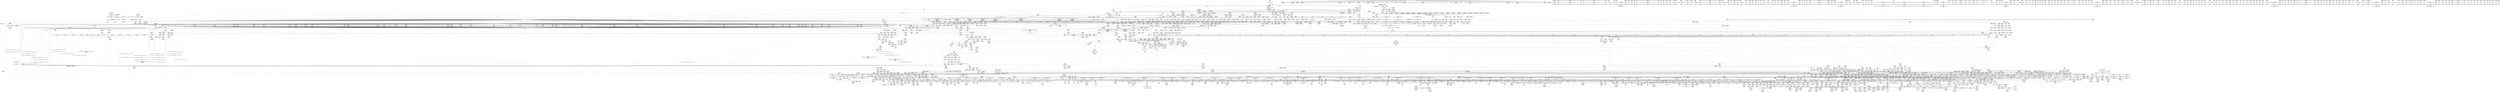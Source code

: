 digraph {
	CE0x378cbf0 [shape=record,shape=Mrecord,label="{CE0x378cbf0|tomoyo_get_mode:entry|*SummSource*}"]
	CE0x6b6fbf0 [shape=record,shape=Mrecord,label="{CE0x6b6fbf0|tomoyo_bprm_check_security:tmp|*SummSink*}"]
	CE0x56ba5e0 [shape=record,shape=Mrecord,label="{CE0x56ba5e0|_call_void_kfree(i8*_%tmp42)_#9,_!dbg_!38958|security/tomoyo/file.c,768|*SummSource*}"]
	CE0x4510100 [shape=record,shape=Mrecord,label="{CE0x4510100|srcu_read_lock164:dep_map|include/linux/srcu.h,222}"]
	CE0x3655d60 [shape=record,shape=Mrecord,label="{CE0x3655d60|GLOBAL:srcu_read_lock164|*Constant*|*SummSink*}"]
	CE0x6c1ec90 [shape=record,shape=Mrecord,label="{CE0x6c1ec90|tomoyo_check_open_permission:tmp10|security/tomoyo/file.c,750|*SummSource*}"]
	CE0x43e7930 [shape=record,shape=Mrecord,label="{CE0x43e7930|VOIDTB_TE:_SCMRE_95,96_}"]
	CE0x505f030 [shape=record,shape=Mrecord,label="{CE0x505f030|GLOBAL:tomoyo_path_keyword|Global_var:tomoyo_path_keyword|*SummSource*}"]
	CE0x4378ca0 [shape=record,shape=Mrecord,label="{CE0x4378ca0|_call_void_lockdep_rcu_suspicious(i8*_getelementptr_inbounds_(_25_x_i8_,_25_x_i8_*_.str12,_i32_0,_i32_0),_i32_1205,_i8*_getelementptr_inbounds_(_45_x_i8_,_45_x_i8_*_.str13,_i32_0,_i32_0))_#9,_!dbg_!38917|security/tomoyo/common.h,1205|*SummSource*}"]
	CE0x60ea260 [shape=record,shape=Mrecord,label="{CE0x60ea260|tomoyo_get_realpath:name|security/tomoyo/file.c,150|*SummSource*}"]
	CE0x6b4da10 [shape=record,shape=Mrecord,label="{CE0x6b4da10|i64*_getelementptr_inbounds_(_6_x_i64_,_6_x_i64_*___llvm_gcov_ctr12220,_i64_0,_i64_3)|*Constant*}"]
	CE0x51bbf20 [shape=record,shape=Mrecord,label="{CE0x51bbf20|i64_11|*Constant*}"]
	CE0x5310a70 [shape=record,shape=Mrecord,label="{CE0x5310a70|srcu_read_unlock167:bb|*SummSink*}"]
	CE0x5092d70 [shape=record,shape=Mrecord,label="{CE0x5092d70|tomoyo_get_mode:idxprom3|security/tomoyo/util.c,983|*SummSink*}"]
	CE0x42ec0c0 [shape=record,shape=Mrecord,label="{CE0x42ec0c0|i32_1|*Constant*|*SummSink*}"]
	CE0x43d03d0 [shape=record,shape=Mrecord,label="{CE0x43d03d0|VOIDTB_TE:_SCMRE_70,71_}"]
	CE0x4561490 [shape=record,shape=Mrecord,label="{CE0x4561490|tomoyo_check_open_permission:tmp24|security/tomoyo/file.c,758}"]
	CE0x468a7c0 [shape=record,shape=Mrecord,label="{CE0x468a7c0|i64_25|*Constant*}"]
	CE0x556f160 [shape=record,shape=Mrecord,label="{CE0x556f160|tomoyo_const_part_length:filename|Function::tomoyo_const_part_length&Arg::filename::}"]
	CE0x367f2b0 [shape=record,shape=Mrecord,label="{CE0x367f2b0|tomoyo_path_permission:type|security/tomoyo/file.c,563|*SummSink*}"]
	CE0x35eebc0 [shape=record,shape=Mrecord,label="{CE0x35eebc0|i64*_getelementptr_inbounds_(_12_x_i64_,_12_x_i64_*___llvm_gcov_ctr31133,_i64_0,_i64_3)|*Constant*}"]
	CE0x4321af0 [shape=record,shape=Mrecord,label="{CE0x4321af0|i8_1|*Constant*|*SummSink*}"]
	CE0x443dc30 [shape=record,shape=Mrecord,label="{CE0x443dc30|tomoyo_domain:bb}"]
	CE0x457d0c0 [shape=record,shape=Mrecord,label="{CE0x457d0c0|_call_void_lock_acquire(%struct.lockdep_map*_%map,_i32_0,_i32_0,_i32_2,_i32_0,_%struct.lockdep_map*_null,_i64_ptrtoint_(i8*_blockaddress(_rcu_lock_acquire,_%__here)_to_i64))_#9,_!dbg_!38907|include/linux/rcupdate.h,418}"]
	CE0x36f4040 [shape=record,shape=Mrecord,label="{CE0x36f4040|168:_%struct.file*,_176:_%struct.cred*,_:_CRE_196,200_|*MultipleSource*|Function::tomoyo_bprm_check_security&Arg::bprm::|security/tomoyo/tomoyo.c,120}"]
	CE0x6b1d020 [shape=record,shape=Mrecord,label="{CE0x6b1d020|tomoyo_check_open_permission:r|security/tomoyo/file.c, 741|*SummSink*}"]
	CE0x51bc0b0 [shape=record,shape=Mrecord,label="{CE0x51bc0b0|tomoyo_check_open_permission:tmp28|security/tomoyo/file.c,761}"]
	CE0x53ce8f0 [shape=record,shape=Mrecord,label="{CE0x53ce8f0|tomoyo_domain:tmp6|security/tomoyo/common.h,1205|*SummSink*}"]
	CE0x54f8cf0 [shape=record,shape=Mrecord,label="{CE0x54f8cf0|rcu_lock_acquire:tmp6|*SummSource*}"]
	CE0x46ba5c0 [shape=record,shape=Mrecord,label="{CE0x46ba5c0|tomoyo_check_open_permission:if.then9}"]
	CE0x56bab00 [shape=record,shape=Mrecord,label="{CE0x56bab00|_call_void_kfree(i8*_%tmp42)_#9,_!dbg_!38958|security/tomoyo/file.c,768|*SummSink*}"]
	CE0x446c330 [shape=record,shape=Mrecord,label="{CE0x446c330|tomoyo_const_part_length:incdec.ptr19|security/tomoyo/util.c,643}"]
	CE0x46c00b0 [shape=record,shape=Mrecord,label="{CE0x46c00b0|i64**_getelementptr_inbounds_(_3_x_i64*_,_3_x_i64*_*___llvm_gcda_edge_table44,_i64_0,_i64_2)|*Constant*}"]
	CE0x5548820 [shape=record,shape=Mrecord,label="{CE0x5548820|i64*_getelementptr_inbounds_(_31_x_i64_,_31_x_i64_*___llvm_gcov_ctr43150,_i64_0,_i64_16)|*Constant*|*SummSink*}"]
	CE0x6bdfab0 [shape=record,shape=Mrecord,label="{CE0x6bdfab0|tomoyo_check_open_permission:tmp17|security/tomoyo/file.c,753|*SummSink*}"]
	CE0x443cc70 [shape=record,shape=Mrecord,label="{CE0x443cc70|GLOBAL:__llvm_gcov_ctr54147|Global_var:__llvm_gcov_ctr54147|*SummSource*}"]
	CE0x6bbc000 [shape=record,shape=Mrecord,label="{CE0x6bbc000|i64*_getelementptr_inbounds_(_11_x_i64_,_11_x_i64_*___llvm_gcov_ctr54147,_i64_0,_i64_10)|*Constant*|*SummSink*}"]
	CE0x60e3230 [shape=record,shape=Mrecord,label="{CE0x60e3230|VOIDTB_TE:_CE_6384,6388_|*MultipleSource*|security/tomoyo/util.c,1010|security/tomoyo/file.c,564|Function::tomoyo_get_mode&Arg::ns::}"]
	CE0x468afc0 [shape=record,shape=Mrecord,label="{CE0x468afc0|tomoyo_const_part_length:tmp41|security/tomoyo/util.c,644|*SummSource*}"]
	CE0x6b170b0 [shape=record,shape=Mrecord,label="{CE0x6b170b0|i64*_null|*Constant*}"]
	CE0x6d9be90 [shape=record,shape=Mrecord,label="{CE0x6d9be90|i64*_getelementptr_inbounds_(_22_x_i64_,_22_x_i64_*___llvm_gcov_ctr10,_i64_0,_i64_17)|*Constant*|*SummSink*}"]
	CE0x55aa5f0 [shape=record,shape=Mrecord,label="{CE0x55aa5f0|i64*_getelementptr_inbounds_(_6_x_i64_,_6_x_i64_*___llvm_gcov_ctr12220,_i64_0,_i64_5)|*Constant*|*SummSource*}"]
	CE0x6b75080 [shape=record,shape=Mrecord,label="{CE0x6b75080|GLOBAL:current_task|Global_var:current_task|*SummSource*}"]
	CE0x35e2fb0 [shape=record,shape=Mrecord,label="{CE0x35e2fb0|tomoyo_get_mode:default_config|security/tomoyo/util.c,986|*SummSink*}"]
	CE0x5318ef0 [shape=record,shape=Mrecord,label="{CE0x5318ef0|tomoyo_check_open_permission:tmp32|security/tomoyo/file.c,761|*SummSink*}"]
	CE0x60e92c0 [shape=record,shape=Mrecord,label="{CE0x60e92c0|tomoyo_get_mode:if.then2}"]
	CE0x558db60 [shape=record,shape=Mrecord,label="{CE0x558db60|i64*_getelementptr_inbounds_(_4_x_i64_,_4_x_i64_*___llvm_gcov_ctr24,_i64_0,_i64_1)|*Constant*|*SummSink*}"]
	CE0x6a3f570 [shape=record,shape=Mrecord,label="{CE0x6a3f570|tomoyo_const_part_length:tmp14|security/tomoyo/util.c,626|*SummSource*}"]
	CE0x44015d0 [shape=record,shape=Mrecord,label="{CE0x44015d0|i64_19|*Constant*|*SummSink*}"]
	CE0x46176e0 [shape=record,shape=Mrecord,label="{CE0x46176e0|tomoyo_const_part_length:tmp53|security/tomoyo/util.c,652}"]
	CE0x35f1580 [shape=record,shape=Mrecord,label="{CE0x35f1580|tomoyo_bprm_check_security:tmp2|*LoadInst*|security/tomoyo/tomoyo.c,120}"]
	CE0x4444bd0 [shape=record,shape=Mrecord,label="{CE0x4444bd0|i64*_getelementptr_inbounds_(_4_x_i64_,_4_x_i64_*___llvm_gcov_ctr18214,_i64_0,_i64_1)|*Constant*}"]
	CE0x525c890 [shape=record,shape=Mrecord,label="{CE0x525c890|GLOBAL:__llvm_gcov_ctr28130|Global_var:__llvm_gcov_ctr28130|*SummSource*}"]
	CE0x6b1d970 [shape=record,shape=Mrecord,label="{CE0x6b1d970|0:_%struct.tomoyo_obj_info*,_16:_%struct.tomoyo_domain_info*,_24:_%struct.tomoyo_path_info*,_40:_i8,_72:_i8,_75:_i8,_76:_i8,_77:_i8,_:_SCMRE_26,27_}"]
	CE0x6c483c0 [shape=record,shape=Mrecord,label="{CE0x6c483c0|_call_void_mcount()_#3|*SummSink*}"]
	CE0x5007ff0 [shape=record,shape=Mrecord,label="{CE0x5007ff0|i32_50|*Constant*|*SummSink*}"]
	CE0x525cc80 [shape=record,shape=Mrecord,label="{CE0x525cc80|i64*_getelementptr_inbounds_(_11_x_i64_,_11_x_i64_*___llvm_gcov_ctr54147,_i64_0,_i64_8)|*Constant*}"]
	CE0x3631140 [shape=record,shape=Mrecord,label="{CE0x3631140|i64*_getelementptr_inbounds_(_12_x_i64_,_12_x_i64_*___llvm_gcov_ctr31133,_i64_0,_i64_6)|*Constant*|*SummSink*}"]
	CE0x46c7ee0 [shape=record,shape=Mrecord,label="{CE0x46c7ee0|rcu_lock_acquire:tmp1|*SummSource*}"]
	CE0x5194d40 [shape=record,shape=Mrecord,label="{CE0x5194d40|_call_void_tomoyo_read_unlock166(i32_%call)_#9,_!dbg_!38913|security/tomoyo/tomoyo.c,129}"]
	CE0x54c37a0 [shape=record,shape=Mrecord,label="{CE0x54c37a0|tomoyo_const_part_length:tmp22|security/tomoyo/util.c,634}"]
	CE0x44cb8c0 [shape=record,shape=Mrecord,label="{CE0x44cb8c0|tomoyo_check_open_permission:tmp50|security/tomoyo/file.c,772}"]
	CE0x6ddc7e0 [shape=record,shape=Mrecord,label="{CE0x6ddc7e0|tomoyo_read_lock:entry|*SummSink*}"]
	CE0x43bd240 [shape=record,shape=Mrecord,label="{CE0x43bd240|tomoyo_check_open_permission:tmp14|security/tomoyo/file.c,750|*SummSource*}"]
	CE0x45439d0 [shape=record,shape=Mrecord,label="{CE0x45439d0|tomoyo_init_request_info:if.then|*SummSink*}"]
	CE0x4696a80 [shape=record,shape=Mrecord,label="{CE0x4696a80|i64*_getelementptr_inbounds_(_31_x_i64_,_31_x_i64_*___llvm_gcov_ctr43150,_i64_0,_i64_29)|*Constant*|*SummSink*}"]
	CE0x379d750 [shape=record,shape=Mrecord,label="{CE0x379d750|tomoyo_domain:tmp9|security/tomoyo/common.h,1205|*SummSink*}"]
	CE0x52371f0 [shape=record,shape=Mrecord,label="{CE0x52371f0|VOIDTB_TE:_SCMRE_313,314_}"]
	CE0x43214d0 [shape=record,shape=Mrecord,label="{CE0x43214d0|tomoyo_init_request_info:domain|Function::tomoyo_init_request_info&Arg::domain::|*SummSink*}"]
	CE0x53ce650 [shape=record,shape=Mrecord,label="{CE0x53ce650|0:_i8,_array:_GCR_tomoyo_p2mac_internal_constant_11_x_i8_c_00_01_01_01_03_04_06_09_0A_13_15_,_align_1:_elem_6::|security/tomoyo/file.c,563}"]
	CE0x6b3d1f0 [shape=record,shape=Mrecord,label="{CE0x6b3d1f0|i64*_getelementptr_inbounds_(_2_x_i64_,_2_x_i64_*___llvm_gcov_ctr23,_i64_0,_i64_0)|*Constant*|*SummSource*}"]
	CE0x4561860 [shape=record,shape=Mrecord,label="{CE0x4561860|tomoyo_check_open_permission:tmp24|security/tomoyo/file.c,758|*SummSink*}"]
	CE0x5257e10 [shape=record,shape=Mrecord,label="{CE0x5257e10|tomoyo_const_part_length:tmp28|security/tomoyo/util.c,641|*SummSource*}"]
	CE0x37128a0 [shape=record,shape=Mrecord,label="{CE0x37128a0|VOIDTB_TE:_CE_2272,6368_|*MultipleSource*|security/tomoyo/util.c,1010|security/tomoyo/file.c,564|Function::tomoyo_get_mode&Arg::ns::}"]
	CE0x6db4c80 [shape=record,shape=Mrecord,label="{CE0x6db4c80|srcu_read_unlock:sp|Function::srcu_read_unlock&Arg::sp::|*SummSink*}"]
	CE0x54c3400 [shape=record,shape=Mrecord,label="{CE0x54c3400|i64**_getelementptr_inbounds_(_3_x_i64*_,_3_x_i64*_*___llvm_gcda_edge_table44,_i64_0,_i64_1)|*Constant*|*SummSource*}"]
	CE0x526e130 [shape=record,shape=Mrecord,label="{CE0x526e130|VOIDTB_TE:_SCMRE_317,318_}"]
	CE0x375c3a0 [shape=record,shape=Mrecord,label="{CE0x375c3a0|tomoyo_get_mode:tmp23|security/tomoyo/util.c,986}"]
	CE0x458f540 [shape=record,shape=Mrecord,label="{CE0x458f540|VOIDTB_TE:_SCMRE_145,146_}"]
	CE0x466fc50 [shape=record,shape=Mrecord,label="{CE0x466fc50|i32_3|*Constant*}"]
	CE0x54d3f60 [shape=record,shape=Mrecord,label="{CE0x54d3f60|0:_i8,_array:_GCR_tomoyo_p2mac_internal_constant_11_x_i8_c_00_01_01_01_03_04_06_09_0A_13_15_,_align_1:_elem_2::|security/tomoyo/file.c,563}"]
	CE0x60e8100 [shape=record,shape=Mrecord,label="{CE0x60e8100|srcu_read_unlock:tmp3}"]
	CE0x468d670 [shape=record,shape=Mrecord,label="{CE0x468d670|tomoyo_fill_path_info:idxprom|security/tomoyo/util.c,667|*SummSink*}"]
	CE0x50d2f60 [shape=record,shape=Mrecord,label="{CE0x50d2f60|tomoyo_get_realpath:path|Function::tomoyo_get_realpath&Arg::path::|*SummSource*}"]
	CE0x6d4ebf0 [shape=record,shape=Mrecord,label="{CE0x6d4ebf0|i64_16|*Constant*|*SummSink*}"]
	CE0x55b4bb0 [shape=record,shape=Mrecord,label="{CE0x55b4bb0|i64*_getelementptr_inbounds_(_2_x_i64_,_2_x_i64_*___llvm_gcov_ctr23,_i64_0,_i64_1)|*Constant*|*SummSink*}"]
	CE0x461ce10 [shape=record,shape=Mrecord,label="{CE0x461ce10|i64_23|*Constant*|*SummSink*}"]
	CE0x553be00 [shape=record,shape=Mrecord,label="{CE0x553be00|tomoyo_read_lock163:bb}"]
	CE0x6bef880 [shape=record,shape=Mrecord,label="{CE0x6bef880|_call_void_lock_acquire(%struct.lockdep_map*_%map,_i32_0,_i32_0,_i32_2,_i32_0,_%struct.lockdep_map*_null,_i64_ptrtoint_(i8*_blockaddress(_rcu_lock_acquire165,_%__here)_to_i64))_#9,_!dbg_!38907|include/linux/rcupdate.h,418|*SummSource*}"]
	CE0x5270420 [shape=record,shape=Mrecord,label="{CE0x5270420|rcu_lock_release:entry|*SummSink*}"]
	CE0x559aaa0 [shape=record,shape=Mrecord,label="{CE0x559aaa0|tomoyo_check_open_permission:tmp39|security/tomoyo/file.c,766|*SummSink*}"]
	CE0x60d61e0 [shape=record,shape=Mrecord,label="{CE0x60d61e0|tomoyo_audit_path_log:tmp2|*SummSource*}"]
	CE0x38e16f0 [shape=record,shape=Mrecord,label="{CE0x38e16f0|i64*_getelementptr_inbounds_(_12_x_i64_,_12_x_i64_*___llvm_gcov_ctr31133,_i64_0,_i64_3)|*Constant*}"]
	CE0x60e9db0 [shape=record,shape=Mrecord,label="{CE0x60e9db0|tomoyo_init_request_info:tmp6|security/tomoyo/util.c,1004|*SummSource*}"]
	CE0x6b95760 [shape=record,shape=Mrecord,label="{CE0x6b95760|i32_22|*Constant*|*SummSource*}"]
	CE0x378cd90 [shape=record,shape=Mrecord,label="{CE0x378cd90|tomoyo_get_mode:ns|Function::tomoyo_get_mode&Arg::ns::|*SummSource*}"]
	CE0x547d850 [shape=record,shape=Mrecord,label="{CE0x547d850|tomoyo_domain:tmp11|security/tomoyo/common.h,1205}"]
	CE0x36316d0 [shape=record,shape=Mrecord,label="{CE0x36316d0|tomoyo_get_mode:tmp14|security/tomoyo/util.c,983}"]
	CE0x50422c0 [shape=record,shape=Mrecord,label="{CE0x50422c0|i64_6|*Constant*}"]
	CE0x6b1d490 [shape=record,shape=Mrecord,label="{CE0x6b1d490|i32_0|*Constant*}"]
	CE0x6c20d70 [shape=record,shape=Mrecord,label="{CE0x6c20d70|_call_void_mcount()_#3}"]
	CE0x528d700 [shape=record,shape=Mrecord,label="{CE0x528d700|VOIDTB_TE:_SCMRE_384,392_|*MultipleSource*|*LoadInst*|security/tomoyo/tomoyo.c,135|security/tomoyo/tomoyo.c,135}"]
	CE0x3753770 [shape=record,shape=Mrecord,label="{CE0x3753770|rcu_lock_acquire165:tmp2}"]
	CE0x446c1d0 [shape=record,shape=Mrecord,label="{CE0x446c1d0|tomoyo_const_part_length:incdec.ptr7|security/tomoyo/util.c,631|*SummSink*}"]
	CE0x509b7b0 [shape=record,shape=Mrecord,label="{CE0x509b7b0|tomoyo_fill_path_info:tmp12|security/tomoyo/util.c,667}"]
	CE0x527a970 [shape=record,shape=Mrecord,label="{CE0x527a970|rcu_lock_release:tmp|*SummSink*}"]
	CE0x51b15f0 [shape=record,shape=Mrecord,label="{CE0x51b15f0|tomoyo_read_unlock:bb|*SummSource*}"]
	CE0x5023e20 [shape=record,shape=Mrecord,label="{CE0x5023e20|tomoyo_const_part_length:if.then17|*SummSource*}"]
	CE0x6a8bb10 [shape=record,shape=Mrecord,label="{CE0x6a8bb10|rcu_lock_release168:entry}"]
	CE0x6d69220 [shape=record,shape=Mrecord,label="{CE0x6d69220|tomoyo_get_mode:tmp4|security/tomoyo/util.c,978}"]
	CE0x51ca840 [shape=record,shape=Mrecord,label="{CE0x51ca840|tomoyo_path_permission:type1|security/tomoyo/file.c,564}"]
	CE0x34a9ff0 [shape=record,shape=Mrecord,label="{CE0x34a9ff0|tomoyo_init_request_info:profile2|security/tomoyo/util.c,1007|*SummSource*}"]
	CE0x51b17a0 [shape=record,shape=Mrecord,label="{CE0x51b17a0|tomoyo_read_unlock:bb|*SummSink*}"]
	CE0x365f300 [shape=record,shape=Mrecord,label="{CE0x365f300|tomoyo_path_permission:tmp17|security/tomoyo/file.c,571|*SummSink*}"]
	CE0x6ab3fc0 [shape=record,shape=Mrecord,label="{CE0x6ab3fc0|i64_1|*Constant*}"]
	CE0x452b0c0 [shape=record,shape=Mrecord,label="{CE0x452b0c0|tomoyo_audit_path_log:tmp6|security/tomoyo/file.c,169}"]
	CE0x5023590 [shape=record,shape=Mrecord,label="{CE0x5023590|tomoyo_const_part_length:tmp12|security/tomoyo/util.c,626}"]
	CE0x442bc40 [shape=record,shape=Mrecord,label="{CE0x442bc40|i64_ptrtoint_(i8*_blockaddress(_rcu_lock_acquire,_%__here)_to_i64)|*Constant*|*SummSink*}"]
	CE0x6c22120 [shape=record,shape=Mrecord,label="{CE0x6c22120|%struct.lockdep_map*_null|*Constant*}"]
	CE0x469cff0 [shape=record,shape=Mrecord,label="{CE0x469cff0|tomoyo_audit_path_log:param|security/tomoyo/file.c,168}"]
	CE0x6d9c850 [shape=record,shape=Mrecord,label="{CE0x6d9c850|tomoyo_check_open_permission:tmp41|security/tomoyo/file.c,752|*SummSink*}"]
	CE0x51e13e0 [shape=record,shape=Mrecord,label="{CE0x51e13e0|i64_ptrtoint_(i8*_blockaddress(_rcu_lock_release,_%__here)_to_i64)|*Constant*}"]
	CE0x456f440 [shape=record,shape=Mrecord,label="{CE0x456f440|tomoyo_check_open_permission:tmp26|security/tomoyo/file.c,759|*SummSink*}"]
	CE0x552be70 [shape=record,shape=Mrecord,label="{CE0x552be70|128:_i8*,_1208:_%struct.file*,_:_CMRE_88,89_|*MultipleSource*|security/tomoyo/common.h,1205|security/tomoyo/common.h,1205}"]
	CE0x5297a10 [shape=record,shape=Mrecord,label="{CE0x5297a10|rcu_lock_release168:tmp3}"]
	CE0x4685830 [shape=record,shape=Mrecord,label="{CE0x4685830|tomoyo_const_part_length:conv24|security/tomoyo/util.c,644|*SummSink*}"]
	CE0x56bb2c0 [shape=record,shape=Mrecord,label="{CE0x56bb2c0|GLOBAL:kfree|*Constant*|*SummSink*}"]
	CE0x5293320 [shape=record,shape=Mrecord,label="{CE0x5293320|tomoyo_path_permission:type|security/tomoyo/file.c,563}"]
	CE0x56e39e0 [shape=record,shape=Mrecord,label="{CE0x56e39e0|tomoyo_const_part_length:tmp|*SummSource*}"]
	CE0x537fd90 [shape=record,shape=Mrecord,label="{CE0x537fd90|tomoyo_audit_path_log:path|security/tomoyo/file.c,168|*SummSource*}"]
	CE0x43e7e80 [shape=record,shape=Mrecord,label="{CE0x43e7e80|VOIDTB_TE:_SCMRE_100,101_}"]
	CE0x4321020 [shape=record,shape=Mrecord,label="{CE0x4321020|i64*_getelementptr_inbounds_(_2_x_i64_,_2_x_i64_*___llvm_gcov_ctr14218,_i64_0,_i64_0)|*Constant*|*SummSource*}"]
	CE0x42a9aa0 [shape=record,shape=Mrecord,label="{CE0x42a9aa0|GLOBAL:tomoyo_profile|*Constant*|*SummSource*}"]
	CE0x35ef920 [shape=record,shape=Mrecord,label="{CE0x35ef920|i64*_getelementptr_inbounds_(_2_x_i64_,_2_x_i64_*___llvm_gcov_ctr22,_i64_0,_i64_0)|*Constant*|*SummSource*}"]
	CE0x4400d90 [shape=record,shape=Mrecord,label="{CE0x4400d90|tomoyo_check_open_permission:cmp27|security/tomoyo/file.c,770|*SummSink*}"]
	CE0x6b890a0 [shape=record,shape=Mrecord,label="{CE0x6b890a0|tomoyo_const_part_length:tmp16|security/tomoyo/util.c,627|*SummSink*}"]
	CE0x36574b0 [shape=record,shape=Mrecord,label="{CE0x36574b0|rcu_lock_acquire165:tmp1|*SummSink*}"]
	CE0x5213480 [shape=record,shape=Mrecord,label="{CE0x5213480|GLOBAL:lockdep_rcu_suspicious|*Constant*|*SummSource*}"]
	CE0x6c6fdd0 [shape=record,shape=Mrecord,label="{CE0x6c6fdd0|GLOBAL:__llvm_gcov_ctr12220|Global_var:__llvm_gcov_ctr12220|*SummSource*}"]
	CE0x6c45120 [shape=record,shape=Mrecord,label="{CE0x6c45120|tomoyo_path_permission:tmp21|security/tomoyo/file.c,573|*SummSink*}"]
	CE0x431b390 [shape=record,shape=Mrecord,label="{CE0x431b390|__llvm_gcov_indirect_counter_increment114:tmp3|*SummSink*}"]
	CE0x6b81e40 [shape=record,shape=Mrecord,label="{CE0x6b81e40|168:_%struct.file*,_176:_%struct.cred*,_:_CRE_232,240_|*MultipleSource*|Function::tomoyo_bprm_check_security&Arg::bprm::|security/tomoyo/tomoyo.c,120}"]
	CE0x42eaae0 [shape=record,shape=Mrecord,label="{CE0x42eaae0|_call_void_tomoyo_check_acl(%struct.tomoyo_request_info*_%r,_i1_(%struct.tomoyo_request_info*,_%struct.tomoyo_acl_info*)*_tomoyo_check_path_acl)_#9,_!dbg_!38935|security/tomoyo/file.c,571|*SummSink*}"]
	CE0x454d6a0 [shape=record,shape=Mrecord,label="{CE0x454d6a0|GLOBAL:tomoyo_fill_path_info|*Constant*}"]
	CE0x428f620 [shape=record,shape=Mrecord,label="{CE0x428f620|i64*_getelementptr_inbounds_(_2_x_i64_,_2_x_i64_*___llvm_gcov_ctr14218,_i64_0,_i64_1)|*Constant*}"]
	CE0x37125f0 [shape=record,shape=Mrecord,label="{CE0x37125f0|VOIDTB_TE:_CE_0,2048_|*MultipleSource*|security/tomoyo/util.c,1010|security/tomoyo/file.c,564|Function::tomoyo_get_mode&Arg::ns::}"]
	CE0x6bd8c80 [shape=record,shape=Mrecord,label="{CE0x6bd8c80|tomoyo_check_open_permission:tmp11|security/tomoyo/file.c,750|*SummSink*}"]
	CE0x53049a0 [shape=record,shape=Mrecord,label="{CE0x53049a0|tomoyo_path_permission:tmp14|security/tomoyo/file.c,567}"]
	CE0x50f8310 [shape=record,shape=Mrecord,label="{CE0x50f8310|tomoyo_domain:tmp2|*SummSink*}"]
	CE0x461cb70 [shape=record,shape=Mrecord,label="{CE0x461cb70|tomoyo_const_part_length:tmp37|security/tomoyo/util.c,644}"]
	CE0x60e7cd0 [shape=record,shape=Mrecord,label="{CE0x60e7cd0|tomoyo_get_mode:if.then}"]
	CE0x4695480 [shape=record,shape=Mrecord,label="{CE0x4695480|tomoyo_get_mode:retval.0}"]
	CE0x5153180 [shape=record,shape=Mrecord,label="{CE0x5153180|tomoyo_path_permission:filename|Function::tomoyo_path_permission&Arg::filename::}"]
	CE0x6d5e370 [shape=record,shape=Mrecord,label="{CE0x6d5e370|168:_%struct.file*,_176:_%struct.cred*,_:_CRE_220,224_|*MultipleSource*|Function::tomoyo_bprm_check_security&Arg::bprm::|security/tomoyo/tomoyo.c,120}"]
	CE0x5318750 [shape=record,shape=Mrecord,label="{CE0x5318750|i64_13|*Constant*|*SummSource*}"]
	CE0x557e9a0 [shape=record,shape=Mrecord,label="{CE0x557e9a0|tomoyo_path_permission:conv|security/tomoyo/file.c,564|*SummSource*}"]
	CE0x46a4980 [shape=record,shape=Mrecord,label="{CE0x46a4980|GLOBAL:tomoyo_supervisor|*Constant*}"]
	CE0x6d8cf20 [shape=record,shape=Mrecord,label="{CE0x6d8cf20|_call_void_mcount()_#3|*SummSink*}"]
	CE0x5194960 [shape=record,shape=Mrecord,label="{CE0x5194960|GLOBAL:tomoyo_find_next_domain|*Constant*|*SummSource*}"]
	CE0x37cc640 [shape=record,shape=Mrecord,label="{CE0x37cc640|tomoyo_get_mode:tmp25|security/tomoyo/util.c,987|*SummSource*}"]
	CE0x56d1220 [shape=record,shape=Mrecord,label="{CE0x56d1220|tomoyo_read_unlock:idx|Function::tomoyo_read_unlock&Arg::idx::|*SummSource*}"]
	CE0x60e90d0 [shape=record,shape=Mrecord,label="{CE0x60e90d0|rcu_lock_acquire:tmp4|include/linux/rcupdate.h,418}"]
	CE0x420fc30 [shape=record,shape=Mrecord,label="{CE0x420fc30|tomoyo_get_realpath:tmp11|security/tomoyo/file.c,156|*SummSink*}"]
	CE0x37de0b0 [shape=record,shape=Mrecord,label="{CE0x37de0b0|VOIDTB_TE:_SCMRE_11,12_}"]
	CE0x525c9a0 [shape=record,shape=Mrecord,label="{CE0x525c9a0|GLOBAL:__llvm_gcov_ctr28130|Global_var:__llvm_gcov_ctr28130|*SummSink*}"]
	CE0x528c3d0 [shape=record,shape=Mrecord,label="{CE0x528c3d0|rcu_lock_acquire165:__here|*SummSource*}"]
	CE0x6dfd8f0 [shape=record,shape=Mrecord,label="{CE0x6dfd8f0|tomoyo_path_permission:param_type|security/tomoyo/file.c,567}"]
	CE0x43e13f0 [shape=record,shape=Mrecord,label="{CE0x43e13f0|VOIDTB_TE:_SCMRE_86,87_}"]
	CE0x464e150 [shape=record,shape=Mrecord,label="{CE0x464e150|i64*_getelementptr_inbounds_(_5_x_i64_,_5_x_i64_*___llvm_gcov_ctr28130,_i64_0,_i64_3)|*Constant*|*SummSink*}"]
	CE0x376e3c0 [shape=record,shape=Mrecord,label="{CE0x376e3c0|tomoyo_check_open_permission:tmp8|security/tomoyo/file.c,750}"]
	CE0x4683c70 [shape=record,shape=Mrecord,label="{CE0x4683c70|tomoyo_fill_path_info:sub|security/tomoyo/util.c,667|*SummSink*}"]
	CE0x6d68f30 [shape=record,shape=Mrecord,label="{CE0x6d68f30|i64*_getelementptr_inbounds_(_4_x_i64_,_4_x_i64_*___llvm_gcov_ctr24,_i64_0,_i64_0)|*Constant*|*SummSink*}"]
	CE0x6ab3f50 [shape=record,shape=Mrecord,label="{CE0x6ab3f50|i64_1|*Constant*|*SummSource*}"]
	CE0x4357970 [shape=record,shape=Mrecord,label="{CE0x4357970|tomoyo_get_mode:tmp20|security/tomoyo/util.c,985}"]
	CE0x543fd70 [shape=record,shape=Mrecord,label="{CE0x543fd70|tomoyo_get_mode:entry}"]
	CE0x4696af0 [shape=record,shape=Mrecord,label="{CE0x4696af0|tomoyo_const_part_length:tmp50|security/tomoyo/util.c,651|*SummSink*}"]
	CE0x60ea920 [shape=record,shape=Mrecord,label="{CE0x60ea920|i64*_getelementptr_inbounds_(_2_x_i64_,_2_x_i64_*___llvm_gcov_ctr31,_i64_0,_i64_0)|*Constant*|*SummSink*}"]
	CE0x5635380 [shape=record,shape=Mrecord,label="{CE0x5635380|tomoyo_check_open_permission:name24|security/tomoyo/file.c,768}"]
	CE0x6bbc400 [shape=record,shape=Mrecord,label="{CE0x6bbc400|tomoyo_domain:tmp20|security/tomoyo/common.h,1205|*SummSink*}"]
	CE0x55e81e0 [shape=record,shape=Mrecord,label="{CE0x55e81e0|tomoyo_get_mode:arrayidx8|security/tomoyo/util.c,983}"]
	CE0x38fbeb0 [shape=record,shape=Mrecord,label="{CE0x38fbeb0|i32_92|*Constant*|*SummSink*}"]
	CE0x6bb4880 [shape=record,shape=Mrecord,label="{CE0x6bb4880|i64_18|*Constant*}"]
	CE0x6ac0fb0 [shape=record,shape=Mrecord,label="{CE0x6ac0fb0|128:_i8*,_1208:_%struct.file*,_:_CMRE_51,52_}"]
	CE0x6d9bcf0 [shape=record,shape=Mrecord,label="{CE0x6d9bcf0|i64*_getelementptr_inbounds_(_22_x_i64_,_22_x_i64_*___llvm_gcov_ctr10,_i64_0,_i64_17)|*Constant*|*SummSource*}"]
	CE0x52ce190 [shape=record,shape=Mrecord,label="{CE0x52ce190|GLOBAL:lock_acquire|*Constant*}"]
	CE0x5365c90 [shape=record,shape=Mrecord,label="{CE0x5365c90|tomoyo_check_open_permission:if.end30|*SummSink*}"]
	CE0x5151df0 [shape=record,shape=Mrecord,label="{CE0x5151df0|tomoyo_bprm_check_security:tmp12|security/tomoyo/tomoyo.c,135}"]
	CE0x5431db0 [shape=record,shape=Mrecord,label="{CE0x5431db0|tomoyo_check_open_permission:tmp5|security/tomoyo/file.c,742|*SummSink*}"]
	CE0x6a95980 [shape=record,shape=Mrecord,label="{CE0x6a95980|tomoyo_const_part_length:tmp33|security/tomoyo/util.c,642}"]
	CE0x4695410 [shape=record,shape=Mrecord,label="{CE0x4695410|tomoyo_get_mode:and|security/tomoyo/util.c,987}"]
	CE0x46c8610 [shape=record,shape=Mrecord,label="{CE0x46c8610|tomoyo_audit_path_log:tmp5|security/tomoyo/file.c,167|*SummSink*}"]
	CE0x43796c0 [shape=record,shape=Mrecord,label="{CE0x43796c0|tomoyo_fill_path_info:conv3|security/tomoyo/util.c,666|*SummSource*}"]
	CE0x56acf00 [shape=record,shape=Mrecord,label="{CE0x56acf00|i8_0|*Constant*|*SummSink*}"]
	CE0x51fc6f0 [shape=record,shape=Mrecord,label="{CE0x51fc6f0|VOIDTB_TE:_SCMRE_194,195_}"]
	CE0x6b1bc10 [shape=record,shape=Mrecord,label="{CE0x6b1bc10|tomoyo_check_open_permission:tmp53|security/tomoyo/file.c,773|*SummSource*}"]
	CE0x6d4e960 [shape=record,shape=Mrecord,label="{CE0x6d4e960|i64_16|*Constant*|*SummSource*}"]
	CE0x4421160 [shape=record,shape=Mrecord,label="{CE0x4421160|get_current:tmp1}"]
	CE0x5364c90 [shape=record,shape=Mrecord,label="{CE0x5364c90|GLOBAL:srcu_read_lock|*Constant*}"]
	CE0x6b3c6b0 [shape=record,shape=Mrecord,label="{CE0x6b3c6b0|tomoyo_get_realpath:if.then|*SummSource*}"]
	CE0x6ddd410 [shape=record,shape=Mrecord,label="{CE0x6ddd410|tomoyo_check_open_permission:bb|*SummSink*}"]
	CE0x6c69c80 [shape=record,shape=Mrecord,label="{CE0x6c69c80|tomoyo_const_part_length:tmp5|security/tomoyo/util.c,624|*SummSink*}"]
	CE0x440d770 [shape=record,shape=Mrecord,label="{CE0x440d770|i64*_getelementptr_inbounds_(_12_x_i64_,_12_x_i64_*___llvm_gcov_ctr31133,_i64_0,_i64_6)|*Constant*}"]
	CE0x6b467b0 [shape=record,shape=Mrecord,label="{CE0x6b467b0|128:_i8*,_1208:_%struct.file*,_:_CMRE_16,20_|*MultipleSource*|security/tomoyo/common.h,1205|security/tomoyo/common.h,1205}"]
	CE0x6c440e0 [shape=record,shape=Mrecord,label="{CE0x6c440e0|tomoyo_path_permission:tmp18|security/tomoyo/file.c,573|*SummSource*}"]
	CE0x552c050 [shape=record,shape=Mrecord,label="{CE0x552c050|128:_i8*,_1208:_%struct.file*,_:_CMRE_96,104_|*MultipleSource*|security/tomoyo/common.h,1205|security/tomoyo/common.h,1205}"]
	CE0x60d6170 [shape=record,shape=Mrecord,label="{CE0x60d6170|tomoyo_audit_path_log:tmp2}"]
	CE0x6d9cc50 [shape=record,shape=Mrecord,label="{CE0x6d9cc50|i32_-12|*Constant*|*SummSource*}"]
	CE0x53105b0 [shape=record,shape=Mrecord,label="{CE0x53105b0|tomoyo_check_open_permission:tmp4|security/tomoyo/file.c,742|*SummSink*}"]
	CE0x46c05d0 [shape=record,shape=Mrecord,label="{CE0x46c05d0|tomoyo_const_part_length:incdec.ptr10|security/tomoyo/util.c,640|*SummSink*}"]
	CE0x521f8d0 [shape=record,shape=Mrecord,label="{CE0x521f8d0|VOIDTB_TE:_SCMRE_206,207_}"]
	CE0x53ced10 [shape=record,shape=Mrecord,label="{CE0x53ced10|i64*_getelementptr_inbounds_(_10_x_i64_,_10_x_i64_*___llvm_gcov_ctr34,_i64_0,_i64_0)|*Constant*|*SummSink*}"]
	CE0x54e56b0 [shape=record,shape=Mrecord,label="{CE0x54e56b0|GLOBAL:lockdep_rcu_suspicious|*Constant*|*SummSink*}"]
	CE0x375b6e0 [shape=record,shape=Mrecord,label="{CE0x375b6e0|tomoyo_audit_path_log:param|security/tomoyo/file.c,168|*SummSink*}"]
	CE0x6bc0910 [shape=record,shape=Mrecord,label="{CE0x6bc0910|VOIDTB_TE:_SCMRE_62,63_}"]
	CE0x43acfc0 [shape=record,shape=Mrecord,label="{CE0x43acfc0|VOIDTB_TE:_SCMRE_49,50_}"]
	CE0x6c214b0 [shape=record,shape=Mrecord,label="{CE0x6c214b0|_call_void_mcount()_#3|*SummSink*}"]
	CE0x527e1f0 [shape=record,shape=Mrecord,label="{CE0x527e1f0|tomoyo_check_open_permission:conv14|security/tomoyo/file.c,761|*SummSource*}"]
	CE0x6a41d90 [shape=record,shape=Mrecord,label="{CE0x6a41d90|i32_51|*Constant*}"]
	CE0x5174350 [shape=record,shape=Mrecord,label="{CE0x5174350|tomoyo_get_realpath:if.end|*SummSink*}"]
	CE0x3656750 [shape=record,shape=Mrecord,label="{CE0x3656750|i64*_getelementptr_inbounds_(_6_x_i64_,_6_x_i64_*___llvm_gcov_ctr25,_i64_0,_i64_4)|*Constant*|*SummSource*}"]
	CE0x559a840 [shape=record,shape=Mrecord,label="{CE0x559a840|tomoyo_check_open_permission:tmp39|security/tomoyo/file.c,766}"]
	CE0x431bcd0 [shape=record,shape=Mrecord,label="{CE0x431bcd0|i64_5|*Constant*}"]
	CE0x5151550 [shape=record,shape=Mrecord,label="{CE0x5151550|i64*_getelementptr_inbounds_(_6_x_i64_,_6_x_i64_*___llvm_gcov_ctr12220,_i64_0,_i64_4)|*Constant*|*SummSink*}"]
	CE0x55b2530 [shape=record,shape=Mrecord,label="{CE0x55b2530|tomoyo_check_open_permission:tmp15|security/tomoyo/file.c,750|*SummSink*}"]
	CE0x55b4f50 [shape=record,shape=Mrecord,label="{CE0x55b4f50|rcu_lock_release168:__here|*SummSource*}"]
	CE0x434af30 [shape=record,shape=Mrecord,label="{CE0x434af30|tomoyo_domain:tmp|*SummSink*}"]
	CE0x60e7e40 [shape=record,shape=Mrecord,label="{CE0x60e7e40|tomoyo_get_mode:return}"]
	CE0x468d050 [shape=record,shape=Mrecord,label="{CE0x468d050|tomoyo_audit_path_log:tmp1}"]
	CE0x6acfe60 [shape=record,shape=Mrecord,label="{CE0x6acfe60|srcu_read_lock:dep_map|include/linux/srcu.h,222|*SummSink*}"]
	CE0x55799f0 [shape=record,shape=Mrecord,label="{CE0x55799f0|_call_void_mcount()_#3|*SummSink*}"]
	CE0x6dfd400 [shape=record,shape=Mrecord,label="{CE0x6dfd400|i32_5|*Constant*|*SummSource*}"]
	CE0x5194200 [shape=record,shape=Mrecord,label="{CE0x5194200|_call_void_mcount()_#3}"]
	CE0x442ee10 [shape=record,shape=Mrecord,label="{CE0x442ee10|i64*_getelementptr_inbounds_(_22_x_i64_,_22_x_i64_*___llvm_gcov_ctr10,_i64_0,_i64_20)|*Constant*|*SummSink*}"]
	CE0x60d8ef0 [shape=record,shape=Mrecord,label="{CE0x60d8ef0|tomoyo_fill_path_info:is_patterned|security/tomoyo/util.c,668|*SummSource*}"]
	CE0x6a94eb0 [shape=record,shape=Mrecord,label="{CE0x6a94eb0|tomoyo_const_part_length:tmp31|security/tomoyo/util.c,641}"]
	CE0x56ad9c0 [shape=record,shape=Mrecord,label="{CE0x56ad9c0|0:_%struct.tomoyo_obj_info*,_16:_%struct.tomoyo_domain_info*,_24:_%struct.tomoyo_path_info*,_40:_i8,_72:_i8,_75:_i8,_76:_i8,_77:_i8,_:_SCMRE_38,39_}"]
	CE0x6b4dc40 [shape=record,shape=Mrecord,label="{CE0x6b4dc40|tomoyo_bprm_check_security:entry|*SummSink*}"]
	CE0x43bd6e0 [shape=record,shape=Mrecord,label="{CE0x43bd6e0|tomoyo_check_open_permission:tmp15|security/tomoyo/file.c,750|*SummSource*}"]
	CE0x55b2c90 [shape=record,shape=Mrecord,label="{CE0x55b2c90|GLOBAL:tomoyo_get_realpath|*Constant*}"]
	CE0x56a1930 [shape=record,shape=Mrecord,label="{CE0x56a1930|tomoyo_get_mode:conv|security/tomoyo/util.c,982|*SummSource*}"]
	CE0x5430f70 [shape=record,shape=Mrecord,label="{CE0x5430f70|tomoyo_domain:cred|security/tomoyo/common.h,1205|*SummSource*}"]
	CE0x5262bb0 [shape=record,shape=Mrecord,label="{CE0x5262bb0|i64*_getelementptr_inbounds_(_4_x_i64_,_4_x_i64_*___llvm_gcov_ctr15217,_i64_0,_i64_1)|*Constant*}"]
	CE0x511d980 [shape=record,shape=Mrecord,label="{CE0x511d980|GLOBAL:srcu_read_unlock|*Constant*|*SummSource*}"]
	CE0x528de00 [shape=record,shape=Mrecord,label="{CE0x528de00|VOIDTB_TE:_SCMRE_398,399_}"]
	CE0x46a4520 [shape=record,shape=Mrecord,label="{CE0x46a4520|tomoyo_audit_path_log:call|security/tomoyo/file.c,167}"]
	CE0x464f690 [shape=record,shape=Mrecord,label="{CE0x464f690|tomoyo_const_part_length:tmp45|security/tomoyo/util.c,645}"]
	CE0x372d490 [shape=record,shape=Mrecord,label="{CE0x372d490|40:_%struct.tomoyo_policy_namespace*,_48:_i8,_:_GCRE_tomoyo_kernel_domain_external_global_%struct.tomoyo_domain_info_32,40_|*MultipleSource*|Function::tomoyo_check_open_permission&Arg::domain::|security/tomoyo/util.c,1005|security/tomoyo/util.c,1007|Function::tomoyo_init_request_info&Arg::domain::|security/tomoyo/tomoyo.c,120|security/tomoyo/tomoyo.c,120}"]
	CE0x42ba5b0 [shape=record,shape=Mrecord,label="{CE0x42ba5b0|tomoyo_const_part_length:if.then27|*SummSink*}"]
	CE0x6ad0760 [shape=record,shape=Mrecord,label="{CE0x6ad0760|_call_void_rcu_lock_acquire(%struct.lockdep_map*_%dep_map)_#9,_!dbg_!38906|include/linux/srcu.h,222|*SummSink*}"]
	CE0x43dd5f0 [shape=record,shape=Mrecord,label="{CE0x43dd5f0|i64*_getelementptr_inbounds_(_31_x_i64_,_31_x_i64_*___llvm_gcov_ctr43150,_i64_0,_i64_4)|*Constant*|*SummSink*}"]
	CE0x5293610 [shape=record,shape=Mrecord,label="{CE0x5293610|_call_void_mcount()_#3|*SummSource*}"]
	CE0x54f95e0 [shape=record,shape=Mrecord,label="{CE0x54f95e0|get_current:bb|*SummSource*}"]
	CE0x5455e90 [shape=record,shape=Mrecord,label="{CE0x5455e90|tomoyo_path_permission:type1|security/tomoyo/file.c,564|*SummSource*}"]
	CE0x6dca820 [shape=record,shape=Mrecord,label="{CE0x6dca820|tomoyo_get_mode:tmp5|security/tomoyo/util.c,978|*SummSink*}"]
	CE0x6b2da90 [shape=record,shape=Mrecord,label="{CE0x6b2da90|_ret_i1_%retval.0,_!dbg_!38916|security/tomoyo/file.c,156|*SummSink*}"]
	CE0x5503770 [shape=record,shape=Mrecord,label="{CE0x5503770|tomoyo_read_lock163:entry|*SummSink*}"]
	CE0x6ac2490 [shape=record,shape=Mrecord,label="{CE0x6ac2490|i64_12|*Constant*|*SummSource*}"]
	CE0x43279f0 [shape=record,shape=Mrecord,label="{CE0x43279f0|i64*_getelementptr_inbounds_(_5_x_i64_,_5_x_i64_*___llvm_gcov_ctr28130,_i64_0,_i64_0)|*Constant*}"]
	CE0x5253010 [shape=record,shape=Mrecord,label="{CE0x5253010|tomoyo_fill_path_info:tmp2|*LoadInst*|security/tomoyo/util.c,663|*SummSink*}"]
	CE0x5095310 [shape=record,shape=Mrecord,label="{CE0x5095310|tomoyo_fill_path_info:conv4|security/tomoyo/util.c,667|*SummSink*}"]
	CE0x53052a0 [shape=record,shape=Mrecord,label="{CE0x53052a0|0:_i8,_array:_GCR_tomoyo_p2mac_internal_constant_11_x_i8_c_00_01_01_01_03_04_06_09_0A_13_15_,_align_1:_elem_8::|security/tomoyo/file.c,563}"]
	CE0x51455a0 [shape=record,shape=Mrecord,label="{CE0x51455a0|tomoyo_domain:tmp4|security/tomoyo/common.h,1205|*SummSink*}"]
	CE0x6b74490 [shape=record,shape=Mrecord,label="{CE0x6b74490|_ret_void,_!dbg_!38908|include/linux/rcupdate.h,419|*SummSource*}"]
	CE0x5524700 [shape=record,shape=Mrecord,label="{CE0x5524700|tomoyo_check_open_permission:buf|security/tomoyo/file.c, 740|*SummSource*}"]
	CE0x5184220 [shape=record,shape=Mrecord,label="{CE0x5184220|tomoyo_init_request_info:type|security/tomoyo/util.c,1009|*SummSink*}"]
	CE0x468a830 [shape=record,shape=Mrecord,label="{CE0x468a830|i64_25|*Constant*|*SummSource*}"]
	CE0x528da80 [shape=record,shape=Mrecord,label="{CE0x528da80|VOIDTB_TE:_SCMRE_396,397_}"]
	CE0x60e2370 [shape=record,shape=Mrecord,label="{CE0x60e2370|tomoyo_domain:tobool1|security/tomoyo/common.h,1205|*SummSource*}"]
	CE0x3680390 [shape=record,shape=Mrecord,label="{CE0x3680390|0:_i8*,_:_SCMRE_0,8_|*MultipleSource*|security/tomoyo/file.c, 740|security/tomoyo/file.c,747}"]
	CE0x6c1f180 [shape=record,shape=Mrecord,label="{CE0x6c1f180|tomoyo_check_open_permission:tmp10|security/tomoyo/file.c,750|*SummSink*}"]
	CE0x4683570 [shape=record,shape=Mrecord,label="{CE0x4683570|tomoyo_fill_path_info:tmp8|security/tomoyo/util.c,667|*SummSink*}"]
	CE0x537ee90 [shape=record,shape=Mrecord,label="{CE0x537ee90|rcu_lock_acquire:tmp3|*SummSource*}"]
	CE0x6c6a210 [shape=record,shape=Mrecord,label="{CE0x6c6a210|tomoyo_const_part_length:while.end|*SummSource*}"]
	CE0x54c3100 [shape=record,shape=Mrecord,label="{CE0x54c3100|i64**_getelementptr_inbounds_(_3_x_i64*_,_3_x_i64*_*___llvm_gcda_edge_table44,_i64_0,_i64_1)|*Constant*}"]
	CE0x6d4e7a0 [shape=record,shape=Mrecord,label="{CE0x6d4e7a0|i64_16|*Constant*}"]
	CE0x3891200 [shape=record,shape=Mrecord,label="{CE0x3891200|i32_10|*Constant*|*SummSource*}"]
	CE0x6bc8490 [shape=record,shape=Mrecord,label="{CE0x6bc8490|tomoyo_init_request_info:domain|Function::tomoyo_init_request_info&Arg::domain::|*SummSource*}"]
	CE0x3595240 [shape=record,shape=Mrecord,label="{CE0x3595240|0:_%struct.tomoyo_obj_info*,_16:_%struct.tomoyo_domain_info*,_24:_%struct.tomoyo_path_info*,_40:_i8,_72:_i8,_75:_i8,_76:_i8,_77:_i8,_:_SCMRE_40,41_}"]
	CE0x5318de0 [shape=record,shape=Mrecord,label="{CE0x5318de0|tomoyo_check_open_permission:tmp32|security/tomoyo/file.c,761|*SummSource*}"]
	CE0x3891330 [shape=record,shape=Mrecord,label="{CE0x3891330|i32_10|*Constant*|*SummSink*}"]
	CE0x52b8ac0 [shape=record,shape=Mrecord,label="{CE0x52b8ac0|_call_void_lock_release(%struct.lockdep_map*_%map,_i32_1,_i64_ptrtoint_(i8*_blockaddress(_rcu_lock_release,_%__here)_to_i64))_#9,_!dbg_!38907|include/linux/rcupdate.h,423|*SummSource*}"]
	CE0x441f470 [shape=record,shape=Mrecord,label="{CE0x441f470|VOIDTB_TE:_SCMRE_111,112_}"]
	CE0x550eaa0 [shape=record,shape=Mrecord,label="{CE0x550eaa0|GLOBAL:tomoyo_check_open_permission|*Constant*}"]
	CE0x365f680 [shape=record,shape=Mrecord,label="{CE0x365f680|tomoyo_path_permission:path7|security/tomoyo/file.c,569|*SummSink*}"]
	CE0x502efa0 [shape=record,shape=Mrecord,label="{CE0x502efa0|tomoyo_get_mode:tmp25|security/tomoyo/util.c,987}"]
	CE0x421a0e0 [shape=record,shape=Mrecord,label="{CE0x421a0e0|tomoyo_init_request_info:tmp12|security/tomoyo/util.c,1010|*SummSource*}"]
	CE0x454d1f0 [shape=record,shape=Mrecord,label="{CE0x454d1f0|i64*_getelementptr_inbounds_(_5_x_i64_,_5_x_i64_*___llvm_gcov_ctr32134,_i64_0,_i64_3)|*Constant*}"]
	CE0x4391080 [shape=record,shape=Mrecord,label="{CE0x4391080|GLOBAL:rcu_lock_release|*Constant*|*SummSource*}"]
	CE0x3753850 [shape=record,shape=Mrecord,label="{CE0x3753850|rcu_lock_acquire165:tmp2|*SummSink*}"]
	CE0x456ff80 [shape=record,shape=Mrecord,label="{CE0x456ff80|tomoyo_check_open_permission:call10|security/tomoyo/file.c,759|*SummSink*}"]
	CE0x548e090 [shape=record,shape=Mrecord,label="{CE0x548e090|tomoyo_check_open_permission:and18|security/tomoyo/file.c,762|*SummSink*}"]
	CE0x36db510 [shape=record,shape=Mrecord,label="{CE0x36db510|__llvm_gcov_indirect_counter_increment114:predecessor|Function::__llvm_gcov_indirect_counter_increment114&Arg::predecessor::|*SummSink*}"]
	CE0x567a5f0 [shape=record,shape=Mrecord,label="{CE0x567a5f0|0:_%struct.tomoyo_obj_info*,_16:_%struct.tomoyo_domain_info*,_24:_%struct.tomoyo_path_info*,_40:_i8,_72:_i8,_75:_i8,_76:_i8,_77:_i8,_:_SCMRE_28,29_}"]
	CE0x54d3e30 [shape=record,shape=Mrecord,label="{CE0x54d3e30|0:_i8,_array:_GCR_tomoyo_p2mac_internal_constant_11_x_i8_c_00_01_01_01_03_04_06_09_0A_13_15_,_align_1:_elem_1::|security/tomoyo/file.c,563}"]
	CE0x43ad8e0 [shape=record,shape=Mrecord,label="{CE0x43ad8e0|VOIDTB_TE:_SCMRE_57,58_}"]
	CE0x552c9b0 [shape=record,shape=Mrecord,label="{CE0x552c9b0|128:_i8*,_1208:_%struct.file*,_:_CMRE_136,144_|*MultipleSource*|security/tomoyo/common.h,1205|security/tomoyo/common.h,1205}"]
	CE0x46951a0 [shape=record,shape=Mrecord,label="{CE0x46951a0|get_current:tmp3|*SummSource*}"]
	CE0x46860e0 [shape=record,shape=Mrecord,label="{CE0x46860e0|tomoyo_const_part_length:cmp25|security/tomoyo/util.c,644|*SummSource*}"]
	CE0x4680740 [shape=record,shape=Mrecord,label="{CE0x4680740|tomoyo_fill_path_info:land.end|*SummSource*}"]
	CE0x4448ad0 [shape=record,shape=Mrecord,label="{CE0x4448ad0|tomoyo_get_mode:tmp2|security/tomoyo/util.c,978|*SummSource*}"]
	CE0x5213230 [shape=record,shape=Mrecord,label="{CE0x5213230|GLOBAL:lockdep_rcu_suspicious|*Constant*}"]
	CE0x6b23990 [shape=record,shape=Mrecord,label="{CE0x6b23990|128:_i8*,_1208:_%struct.file*,_:_CMRE_37,38_}"]
	CE0x51cae30 [shape=record,shape=Mrecord,label="{CE0x51cae30|_ret_void,_!dbg_!38907|include/linux/srcu.h,238|*SummSink*}"]
	CE0x6b758c0 [shape=record,shape=Mrecord,label="{CE0x6b758c0|tomoyo_get_mode:bb}"]
	CE0x4671ab0 [shape=record,shape=Mrecord,label="{CE0x4671ab0|tomoyo_fill_path_info:bb}"]
	CE0x6be8b40 [shape=record,shape=Mrecord,label="{CE0x6be8b40|tomoyo_bprm_check_security:tmp10|security/tomoyo/tomoyo.c,127|*SummSource*}"]
	CE0x36f8ea0 [shape=record,shape=Mrecord,label="{CE0x36f8ea0|_ret_i32_%call,_!dbg_!38907|include/linux/srcu.h,223|*SummSource*}"]
	CE0x5548790 [shape=record,shape=Mrecord,label="{CE0x5548790|i64*_getelementptr_inbounds_(_31_x_i64_,_31_x_i64_*___llvm_gcov_ctr43150,_i64_0,_i64_16)|*Constant*|*SummSource*}"]
	CE0x43dd230 [shape=record,shape=Mrecord,label="{CE0x43dd230|rcu_lock_release:tmp6|*SummSource*}"]
	CE0x5295b30 [shape=record,shape=Mrecord,label="{CE0x5295b30|GLOBAL:__srcu_read_lock|*Constant*}"]
	CE0x3634440 [shape=record,shape=Mrecord,label="{CE0x3634440|i64*_getelementptr_inbounds_(_2_x_i64_,_2_x_i64_*___llvm_gcov_ctr16216,_i64_0,_i64_0)|*Constant*}"]
	CE0x50f8260 [shape=record,shape=Mrecord,label="{CE0x50f8260|tomoyo_fill_path_info:tmp3|security/tomoyo/util.c,667|*SummSink*}"]
	CE0x5007840 [shape=record,shape=Mrecord,label="{CE0x5007840|tomoyo_const_part_length:if.end18|*SummSink*}"]
	CE0x6a90be0 [shape=record,shape=Mrecord,label="{CE0x6a90be0|tomoyo_const_part_length:conv20|security/tomoyo/util.c,644|*SummSource*}"]
	CE0x37ddfb0 [shape=record,shape=Mrecord,label="{CE0x37ddfb0|i32_1|*Constant*}"]
	CE0x42c2ba0 [shape=record,shape=Mrecord,label="{CE0x42c2ba0|i64_17|*Constant*}"]
	CE0x6bfbd60 [shape=record,shape=Mrecord,label="{CE0x6bfbd60|tomoyo_get_mode:tmp14|security/tomoyo/util.c,983}"]
	CE0x60d89f0 [shape=record,shape=Mrecord,label="{CE0x60d89f0|tomoyo_fill_path_info:cmp8|security/tomoyo/util.c,668|*SummSink*}"]
	CE0x6a41eb0 [shape=record,shape=Mrecord,label="{CE0x6a41eb0|i32_51|*Constant*|*SummSource*}"]
	CE0x6a41f80 [shape=record,shape=Mrecord,label="{CE0x6a41f80|i32_51|*Constant*|*SummSink*}"]
	CE0x43dd960 [shape=record,shape=Mrecord,label="{CE0x43dd960|rcu_lock_release:tmp7}"]
	CE0x558b190 [shape=record,shape=Mrecord,label="{CE0x558b190|tomoyo_check_open_permission:flag|Function::tomoyo_check_open_permission&Arg::flag::}"]
	CE0x60e8ae0 [shape=record,shape=Mrecord,label="{CE0x60e8ae0|tomoyo_audit_path_log:tmp7|security/tomoyo/file.c,169}"]
	CE0x5456460 [shape=record,shape=Mrecord,label="{CE0x5456460|0:_i8,_array:_GCR_tomoyo_p2mac_internal_constant_11_x_i8_c_00_01_01_01_03_04_06_09_0A_13_15_,_align_1:_elem_3::|security/tomoyo/file.c,563}"]
	CE0x456f0b0 [shape=record,shape=Mrecord,label="{CE0x456f0b0|i64*_getelementptr_inbounds_(_22_x_i64_,_22_x_i64_*___llvm_gcov_ctr10,_i64_0,_i64_10)|*Constant*|*SummSink*}"]
	CE0x4683b00 [shape=record,shape=Mrecord,label="{CE0x4683b00|tomoyo_fill_path_info:sub|security/tomoyo/util.c,667}"]
	CE0x3890e00 [shape=record,shape=Mrecord,label="{CE0x3890e00|tomoyo_init_request_info:profile3|security/tomoyo/util.c,1008}"]
	CE0x54f9aa0 [shape=record,shape=Mrecord,label="{CE0x54f9aa0|get_current:bb|*SummSink*}"]
	CE0x36c3710 [shape=record,shape=Mrecord,label="{CE0x36c3710|i1_true|*Constant*|*SummSource*}"]
	CE0x511e270 [shape=record,shape=Mrecord,label="{CE0x511e270|tomoyo_path_permission:conv3|security/tomoyo/file.c,565|*SummSource*}"]
	CE0x539c810 [shape=record,shape=Mrecord,label="{CE0x539c810|VOIDTB_TE:_SCMRE_428,432_|*MultipleSource*|*LoadInst*|security/tomoyo/tomoyo.c,135|security/tomoyo/tomoyo.c,135}"]
	CE0x522c110 [shape=record,shape=Mrecord,label="{CE0x522c110|tomoyo_const_part_length:tmp23|security/tomoyo/util.c,634|*SummSink*}"]
	CE0x369c020 [shape=record,shape=Mrecord,label="{CE0x369c020|tomoyo_path_permission:ns|security/tomoyo/file.c,564|*SummSource*}"]
	CE0x3775430 [shape=record,shape=Mrecord,label="{CE0x3775430|__llvm_gcov_indirect_counter_increment114:tmp1|*SummSource*}"]
	CE0x5318b50 [shape=record,shape=Mrecord,label="{CE0x5318b50|i64_14|*Constant*}"]
	CE0x379de10 [shape=record,shape=Mrecord,label="{CE0x379de10|i64*_getelementptr_inbounds_(_11_x_i64_,_11_x_i64_*___llvm_gcov_ctr54147,_i64_0,_i64_0)|*Constant*}"]
	CE0x42aa910 [shape=record,shape=Mrecord,label="{CE0x42aa910|tomoyo_fill_path_info:tobool|security/tomoyo/util.c,667}"]
	CE0x5097840 [shape=record,shape=Mrecord,label="{CE0x5097840|tomoyo_init_request_info:tmp4|security/tomoyo/util.c,1004}"]
	CE0x3656cb0 [shape=record,shape=Mrecord,label="{CE0x3656cb0|tomoyo_get_realpath:tmp10|security/tomoyo/file.c,155|*SummSink*}"]
	CE0x6b8a0e0 [shape=record,shape=Mrecord,label="{CE0x6b8a0e0|rcu_lock_release:bb|*SummSource*}"]
	CE0x539c0c0 [shape=record,shape=Mrecord,label="{CE0x539c0c0|VOIDTB_TE:_SCMRE_402,403_}"]
	CE0x4341920 [shape=record,shape=Mrecord,label="{CE0x4341920|tomoyo_get_realpath:bb|*SummSource*}"]
	CE0x6ad7740 [shape=record,shape=Mrecord,label="{CE0x6ad7740|tomoyo_bprm_check_security:bb}"]
	CE0x54c3730 [shape=record,shape=Mrecord,label="{CE0x54c3730|_ret_void|*SummSink*}"]
	CE0x3773640 [shape=record,shape=Mrecord,label="{CE0x3773640|i32_7|*Constant*|*SummSource*}"]
	CE0x42aa5f0 [shape=record,shape=Mrecord,label="{CE0x42aa5f0|tomoyo_fill_path_info:const_len|security/tomoyo/util.c,666|*SummSink*}"]
	CE0x5262360 [shape=record,shape=Mrecord,label="{CE0x5262360|tomoyo_get_mode:if.then|*SummSource*}"]
	CE0x4368750 [shape=record,shape=Mrecord,label="{CE0x4368750|_ret_i32_%call,_!dbg_!38912|security/tomoyo/file.c,167}"]
	CE0x60e9030 [shape=record,shape=Mrecord,label="{CE0x60e9030|i64*_getelementptr_inbounds_(_4_x_i64_,_4_x_i64_*___llvm_gcov_ctr24,_i64_0,_i64_2)|*Constant*|*SummSink*}"]
	CE0x357b080 [shape=record,shape=Mrecord,label="{CE0x357b080|0:_i8,_array:_GCR_.str_private_unnamed_addr_constant_5_x_i8_c_04_02_06_06_00_,_align_1:_elem_2::|security/tomoyo/file.c,738}"]
	CE0x6c2b320 [shape=record,shape=Mrecord,label="{CE0x6c2b320|tomoyo_const_part_length:incdec.ptr19|security/tomoyo/util.c,643|*SummSink*}"]
	CE0x35bcb00 [shape=record,shape=Mrecord,label="{CE0x35bcb00|tomoyo_read_lock:entry}"]
	CE0x557ed30 [shape=record,shape=Mrecord,label="{CE0x557ed30|tomoyo_domain:tmp5|security/tomoyo/common.h,1205}"]
	CE0x51f5de0 [shape=record,shape=Mrecord,label="{CE0x51f5de0|VOIDTB_TE:_SCMRE_178,179_}"]
	CE0x5431b50 [shape=record,shape=Mrecord,label="{CE0x5431b50|tomoyo_domain:entry|*SummSource*}"]
	CE0x53c07d0 [shape=record,shape=Mrecord,label="{CE0x53c07d0|i32_3|*Constant*}"]
	CE0x56c5bc0 [shape=record,shape=Mrecord,label="{CE0x56c5bc0|_call_void_rcu_lock_release168(%struct.lockdep_map*_%dep_map)_#9,_!dbg_!38905|include/linux/srcu.h,236|*SummSink*}"]
	CE0x562cd50 [shape=record,shape=Mrecord,label="{CE0x562cd50|_ret_void,_!dbg_!38908|include/linux/rcupdate.h,424}"]
	CE0x6bb4d80 [shape=record,shape=Mrecord,label="{CE0x6bb4d80|tomoyo_const_part_length:tmp25|security/tomoyo/util.c,641}"]
	CE0x5154870 [shape=record,shape=Mrecord,label="{CE0x5154870|tomoyo_check_open_permission:cmp|security/tomoyo/file.c,752|*SummSink*}"]
	CE0x4322ac0 [shape=record,shape=Mrecord,label="{CE0x4322ac0|i64_9|*Constant*}"]
	CE0x5524a70 [shape=record,shape=Mrecord,label="{CE0x5524a70|i64_1|*Constant*}"]
	CE0x447ebb0 [shape=record,shape=Mrecord,label="{CE0x447ebb0|tomoyo_fill_path_info:name1|security/tomoyo/util.c,663|*SummSink*}"]
	CE0x46b95d0 [shape=record,shape=Mrecord,label="{CE0x46b95d0|i64*_getelementptr_inbounds_(_5_x_i64_,_5_x_i64_*___llvm_gcov_ctr32134,_i64_0,_i64_3)|*Constant*|*SummSource*}"]
	CE0x454e150 [shape=record,shape=Mrecord,label="{CE0x454e150|tomoyo_check_open_permission:if.then4|*SummSource*}"]
	CE0x6ba5240 [shape=record,shape=Mrecord,label="{CE0x6ba5240|i64*_getelementptr_inbounds_(_2_x_i64_,_2_x_i64_*___llvm_gcov_ctr14218,_i64_0,_i64_1)|*Constant*|*SummSource*}"]
	CE0x5524840 [shape=record,shape=Mrecord,label="{CE0x5524840|tomoyo_check_open_permission:r|security/tomoyo/file.c, 741}"]
	CE0x517e240 [shape=record,shape=Mrecord,label="{CE0x517e240|tomoyo_domain:if.then|*SummSource*}"]
	CE0x5023750 [shape=record,shape=Mrecord,label="{CE0x5023750|tomoyo_const_part_length:tmp11|security/tomoyo/util.c,626|*SummSource*}"]
	CE0x6b462b0 [shape=record,shape=Mrecord,label="{CE0x6b462b0|128:_i8*,_1208:_%struct.file*,_:_CMRE_5,6_}"]
	CE0x4481830 [shape=record,shape=Mrecord,label="{CE0x4481830|tomoyo_path_permission:return|*SummSource*}"]
	CE0x43782a0 [shape=record,shape=Mrecord,label="{CE0x43782a0|i64_ptrtoint_(i8*_blockaddress(_rcu_lock_acquire165,_%__here)_to_i64)|*Constant*|*SummSource*}"]
	CE0x5237030 [shape=record,shape=Mrecord,label="{CE0x5237030|VOIDTB_TE:_SCMRE_312,313_}"]
	CE0x60e1fd0 [shape=record,shape=Mrecord,label="{CE0x60e1fd0|i32_255|*Constant*|*SummSink*}"]
	CE0x521f7c0 [shape=record,shape=Mrecord,label="{CE0x521f7c0|VOIDTB_TE:_SCMRE_205,206_}"]
	CE0x60dac70 [shape=record,shape=Mrecord,label="{CE0x60dac70|tomoyo_fill_path_info:hash|security/tomoyo/util.c,669|*SummSink*}"]
	CE0x442f9a0 [shape=record,shape=Mrecord,label="{CE0x442f9a0|tomoyo_check_open_permission:tmp49|security/tomoyo/file.c,771|*SummSink*}"]
	CE0x35c4290 [shape=record,shape=Mrecord,label="{CE0x35c4290|COLLAPSED:_GCMRE___llvm_gcov_ctr16216_internal_global_2_x_i64_zeroinitializer:_elem_0:default:}"]
	CE0x56a6d80 [shape=record,shape=Mrecord,label="{CE0x56a6d80|tomoyo_domain:tmp18|security/tomoyo/common.h,1205|*SummSink*}"]
	CE0x4400bd0 [shape=record,shape=Mrecord,label="{CE0x4400bd0|tomoyo_check_open_permission:cmp27|security/tomoyo/file.c,770|*SummSource*}"]
	CE0x361ddf0 [shape=record,shape=Mrecord,label="{CE0x361ddf0|tomoyo_domain:tmp12|security/tomoyo/common.h,1205|*SummSource*}"]
	CE0x35edf80 [shape=record,shape=Mrecord,label="{CE0x35edf80|tomoyo_domain:do.body|*SummSink*}"]
	CE0x6ad7360 [shape=record,shape=Mrecord,label="{CE0x6ad7360|tomoyo_bprm_check_security:cred|security/tomoyo/tomoyo.c,120}"]
	CE0x43ad3e0 [shape=record,shape=Mrecord,label="{CE0x43ad3e0|VOIDTB_TE:_SCMRE_52,53_}"]
	CE0x50066a0 [shape=record,shape=Mrecord,label="{CE0x50066a0|tomoyo_const_part_length:incdec.ptr10|security/tomoyo/util.c,640}"]
	CE0x5430960 [shape=record,shape=Mrecord,label="{CE0x5430960|_ret_%struct.task_struct*_%tmp4,_!dbg_!38905|./arch/x86/include/asm/current.h,14}"]
	CE0x45eb0e0 [shape=record,shape=Mrecord,label="{CE0x45eb0e0|tomoyo_check_open_permission:mode|security/tomoyo/file.c,748|*SummSink*}"]
	CE0x50a2430 [shape=record,shape=Mrecord,label="{CE0x50a2430|tomoyo_check_open_permission:land.lhs.true13|*SummSink*}"]
	CE0x548aeb0 [shape=record,shape=Mrecord,label="{CE0x548aeb0|tomoyo_check_open_permission:tmp36|security/tomoyo/file.c,762|*SummSource*}"]
	CE0x5106f30 [shape=record,shape=Mrecord,label="{CE0x5106f30|tomoyo_path_permission:tmp8|security/tomoyo/file.c,565|*SummSink*}"]
	CE0x6b1eb10 [shape=record,shape=Mrecord,label="{CE0x6b1eb10|tomoyo_check_open_permission:mode25|security/tomoyo/file.c,770|*SummSink*}"]
	CE0x6b46c80 [shape=record,shape=Mrecord,label="{CE0x6b46c80|128:_i8*,_1208:_%struct.file*,_:_CMRE_21,22_}"]
	CE0x553ba00 [shape=record,shape=Mrecord,label="{CE0x553ba00|tomoyo_read_lock163:bb|*SummSink*}"]
	CE0x443e490 [shape=record,shape=Mrecord,label="{CE0x443e490|VOIDTB_TE:_SCMRE_120,128_|*MultipleSource*|*LoadInst*|security/tomoyo/tomoyo.c,135|security/tomoyo/tomoyo.c,135}"]
	CE0x6de1210 [shape=record,shape=Mrecord,label="{CE0x6de1210|GLOBAL:__llvm_gcov_ctr10|Global_var:__llvm_gcov_ctr10|*SummSource*}"]
	CE0x6ab4220 [shape=record,shape=Mrecord,label="{CE0x6ab4220|tomoyo_bprm_check_security:bb|*SummSource*}"]
	CE0x6b74600 [shape=record,shape=Mrecord,label="{CE0x6b74600|_ret_void,_!dbg_!38908|include/linux/rcupdate.h,419|*SummSink*}"]
	CE0x556c250 [shape=record,shape=Mrecord,label="{CE0x556c250|tomoyo_check_open_permission:call21|security/tomoyo/file.c,762}"]
	CE0x3712b20 [shape=record,shape=Mrecord,label="{CE0x3712b20|rcu_lock_acquire:tmp2|*SummSource*}"]
	CE0x6c2ad60 [shape=record,shape=Mrecord,label="{CE0x6c2ad60|rcu_lock_release:tmp1|*SummSource*}"]
	CE0x46c8490 [shape=record,shape=Mrecord,label="{CE0x46c8490|tomoyo_audit_path_log:tmp5|security/tomoyo/file.c,167|*SummSource*}"]
	CE0x431e8e0 [shape=record,shape=Mrecord,label="{CE0x431e8e0|GLOBAL:tomoyo_read_unlock166|*Constant*|*SummSource*}"]
	CE0x5258d90 [shape=record,shape=Mrecord,label="{CE0x5258d90|tomoyo_const_part_length:tmp21|security/tomoyo/util.c,631}"]
	CE0x44138c0 [shape=record,shape=Mrecord,label="{CE0x44138c0|i64_7|*Constant*}"]
	CE0x3731460 [shape=record,shape=Mrecord,label="{CE0x3731460|srcu_read_unlock167:idx|Function::srcu_read_unlock167&Arg::idx::}"]
	CE0x548a4c0 [shape=record,shape=Mrecord,label="{CE0x548a4c0|tomoyo_init_request_info:entry}"]
	CE0x4691500 [shape=record,shape=Mrecord,label="{CE0x4691500|i64_2|*Constant*}"]
	CE0x4558320 [shape=record,shape=Mrecord,label="{CE0x4558320|tomoyo_check_open_permission:tmp22|security/tomoyo/file.c,758}"]
	CE0x51bc980 [shape=record,shape=Mrecord,label="{CE0x51bc980|tomoyo_check_open_permission:tmp30|security/tomoyo/file.c,761}"]
	CE0x46866e0 [shape=record,shape=Mrecord,label="{CE0x46866e0|i64_24|*Constant*|*SummSource*}"]
	CE0x6ab6480 [shape=record,shape=Mrecord,label="{CE0x6ab6480|tomoyo_get_mode:conv10|security/tomoyo/util.c,985|*SummSink*}"]
	CE0x54c2d80 [shape=record,shape=Mrecord,label="{CE0x54c2d80|rcu_lock_release:tmp5|include/linux/rcupdate.h,423|*SummSink*}"]
	CE0x5185ff0 [shape=record,shape=Mrecord,label="{CE0x5185ff0|tomoyo_bprm_check_security:tmp4|security/tomoyo/tomoyo.c,120}"]
	CE0x37de220 [shape=record,shape=Mrecord,label="{CE0x37de220|VOIDTB_TE:_SCMRE_13,14_}"]
	CE0x6b93480 [shape=record,shape=Mrecord,label="{CE0x6b93480|tomoyo_read_unlock166:idx|Function::tomoyo_read_unlock166&Arg::idx::}"]
	CE0x4421f50 [shape=record,shape=Mrecord,label="{CE0x4421f50|%struct.task_struct*_(%struct.task_struct**)*_asm_movq_%gs:$_1:P_,$0_,_r,im,_dirflag_,_fpsr_,_flags_}"]
	CE0x60d6a70 [shape=record,shape=Mrecord,label="{CE0x60d6a70|tomoyo_get_mode:if.end14|*SummSource*}"]
	CE0x43230d0 [shape=record,shape=Mrecord,label="{CE0x43230d0|tomoyo_check_open_permission:and7|security/tomoyo/file.c,758}"]
	CE0x46963f0 [shape=record,shape=Mrecord,label="{CE0x46963f0|tomoyo_const_part_length:tmp50|security/tomoyo/util.c,651}"]
	CE0x43dd050 [shape=record,shape=Mrecord,label="{CE0x43dd050|i64*_getelementptr_inbounds_(_4_x_i64_,_4_x_i64_*___llvm_gcov_ctr33,_i64_0,_i64_3)|*Constant*|*SummSink*}"]
	CE0x4368390 [shape=record,shape=Mrecord,label="{CE0x4368390|GLOBAL:tomoyo_audit_path_log|*Constant*|*SummSink*}"]
	CE0x6c2f6d0 [shape=record,shape=Mrecord,label="{CE0x6c2f6d0|tomoyo_path_permission:ns|security/tomoyo/file.c,564}"]
	CE0x6b46f40 [shape=record,shape=Mrecord,label="{CE0x6b46f40|128:_i8*,_1208:_%struct.file*,_:_CMRE_22,23_}"]
	CE0x464f410 [shape=record,shape=Mrecord,label="{CE0x464f410|i64*_getelementptr_inbounds_(_31_x_i64_,_31_x_i64_*___llvm_gcov_ctr43150,_i64_0,_i64_26)|*Constant*|*SummSource*}"]
	CE0x42c2da0 [shape=record,shape=Mrecord,label="{CE0x42c2da0|i64*_getelementptr_inbounds_(_4_x_i64_,_4_x_i64_*___llvm_gcov_ctr33,_i64_0,_i64_0)|*Constant*}"]
	CE0x54e42c0 [shape=record,shape=Mrecord,label="{CE0x54e42c0|tomoyo_path_permission:tmp1|*SummSink*}"]
	CE0x458fd60 [shape=record,shape=Mrecord,label="{CE0x458fd60|VOIDTB_TE:_SCMRE_153,154_}"]
	CE0x510c130 [shape=record,shape=Mrecord,label="{CE0x510c130|tomoyo_const_part_length:tmp13|security/tomoyo/util.c,626|*SummSink*}"]
	CE0x54ad3d0 [shape=record,shape=Mrecord,label="{CE0x54ad3d0|_call_void_mcount()_#3}"]
	CE0x6b3c970 [shape=record,shape=Mrecord,label="{CE0x6b3c970|tomoyo_get_realpath:tmp7|security/tomoyo/file.c,152|*SummSource*}"]
	CE0x4409cf0 [shape=record,shape=Mrecord,label="{CE0x4409cf0|i32_49|*Constant*}"]
	CE0x458fc50 [shape=record,shape=Mrecord,label="{CE0x458fc50|VOIDTB_TE:_SCMRE_152,153_}"]
	CE0x515aa50 [shape=record,shape=Mrecord,label="{CE0x515aa50|tomoyo_domain:tmp15|security/tomoyo/common.h,1205}"]
	CE0x452af50 [shape=record,shape=Mrecord,label="{CE0x452af50|tomoyo_audit_path_log:filename|security/tomoyo/file.c,169|*SummSink*}"]
	CE0x55d61e0 [shape=record,shape=Mrecord,label="{CE0x55d61e0|tomoyo_const_part_length:tmp19|security/tomoyo/util.c,628}"]
	CE0x3631ba0 [shape=record,shape=Mrecord,label="{CE0x3631ba0|tomoyo_get_mode:tmp11|security/tomoyo/util.c,982}"]
	CE0x3775590 [shape=record,shape=Mrecord,label="{CE0x3775590|__llvm_gcov_indirect_counter_increment114:tmp1|*SummSink*}"]
	CE0x6b1e5a0 [shape=record,shape=Mrecord,label="{CE0x6b1e5a0|_ret_void,_!dbg_!38904|security/tomoyo/common.h,1110|*SummSource*}"]
	CE0x520bd10 [shape=record,shape=Mrecord,label="{CE0x520bd10|GLOBAL:.str|Global_var:.str|*SummSink*}"]
	CE0x4692f10 [shape=record,shape=Mrecord,label="{CE0x4692f10|i32_4|*Constant*}"]
	CE0x5693ad0 [shape=record,shape=Mrecord,label="{CE0x5693ad0|tomoyo_get_mode:tmp9|security/tomoyo/util.c,981}"]
	CE0x6c44b60 [shape=record,shape=Mrecord,label="{CE0x6c44b60|tomoyo_path_permission:tmp20|security/tomoyo/file.c,573|*SummSource*}"]
	CE0x357bb00 [shape=record,shape=Mrecord,label="{CE0x357bb00|0:_%struct.tomoyo_obj_info*,_16:_%struct.tomoyo_domain_info*,_24:_%struct.tomoyo_path_info*,_40:_i8,_72:_i8,_75:_i8,_76:_i8,_77:_i8,_:_SCMRE_35,36_}"]
	CE0x5397e30 [shape=record,shape=Mrecord,label="{CE0x5397e30|tomoyo_get_realpath:tmp8|security/tomoyo/file.c,152}"]
	CE0x5694ad0 [shape=record,shape=Mrecord,label="{CE0x5694ad0|GLOBAL:rcu_lock_release|*Constant*}"]
	CE0x526e080 [shape=record,shape=Mrecord,label="{CE0x526e080|VOIDTB_TE:_SCMRE_316,317_}"]
	CE0x55d5410 [shape=record,shape=Mrecord,label="{CE0x55d5410|i8*_null|*Constant*}"]
	CE0x4391ca0 [shape=record,shape=Mrecord,label="{CE0x4391ca0|i32_0|*Constant*}"]
	CE0x45ea640 [shape=record,shape=Mrecord,label="{CE0x45ea640|tomoyo_check_open_permission:and|security/tomoyo/file.c,738|*SummSink*}"]
	CE0x38fb0c0 [shape=record,shape=Mrecord,label="{CE0x38fb0c0|__llvm_gcov_indirect_counter_increment114:pred}"]
	CE0x54c3470 [shape=record,shape=Mrecord,label="{CE0x54c3470|i64**_getelementptr_inbounds_(_3_x_i64*_,_3_x_i64*_*___llvm_gcda_edge_table44,_i64_0,_i64_1)|*Constant*|*SummSink*}"]
	CE0x520bc10 [shape=record,shape=Mrecord,label="{CE0x520bc10|tomoyo_check_open_permission:arrayidx|security/tomoyo/file.c,738}"]
	CE0x5503580 [shape=record,shape=Mrecord,label="{CE0x5503580|tomoyo_read_lock163:entry}"]
	CE0x6b0d660 [shape=record,shape=Mrecord,label="{CE0x6b0d660|tomoyo_path_permission:tmp23|security/tomoyo/file.c,574|*SummSink*}"]
	CE0x5597080 [shape=record,shape=Mrecord,label="{CE0x5597080|rcu_lock_acquire:tmp5|include/linux/rcupdate.h,418|*SummSink*}"]
	CE0x6bd9630 [shape=record,shape=Mrecord,label="{CE0x6bd9630|tomoyo_check_open_permission:out}"]
	CE0x548cde0 [shape=record,shape=Mrecord,label="{CE0x548cde0|tomoyo_check_open_permission:idxprom|security/tomoyo/file.c,738|*SummSink*}"]
	CE0x562dbf0 [shape=record,shape=Mrecord,label="{CE0x562dbf0|tomoyo_check_open_permission:conv6|security/tomoyo/file.c,758|*SummSource*}"]
	CE0x5144d10 [shape=record,shape=Mrecord,label="{CE0x5144d10|tomoyo_get_mode:tmp|*SummSink*}"]
	CE0x4683230 [shape=record,shape=Mrecord,label="{CE0x4683230|tomoyo_fill_path_info:tmp8|security/tomoyo/util.c,667}"]
	CE0x36f1200 [shape=record,shape=Mrecord,label="{CE0x36f1200|tomoyo_read_lock163:tmp1}"]
	CE0x461cf10 [shape=record,shape=Mrecord,label="{CE0x461cf10|tomoyo_const_part_length:tmp36|security/tomoyo/util.c,644}"]
	CE0x6d9c090 [shape=record,shape=Mrecord,label="{CE0x6d9c090|tomoyo_check_open_permission:tmp40|security/tomoyo/file.c,752|*SummSource*}"]
	CE0x51fc1a0 [shape=record,shape=Mrecord,label="{CE0x51fc1a0|VOIDTB_TE:_SCMRE_189,190_}"]
	CE0x60d9d80 [shape=record,shape=Mrecord,label="{CE0x60d9d80|tomoyo_fill_path_info:frombool10|security/tomoyo/util.c,668|*SummSink*}"]
	CE0x37a8550 [shape=record,shape=Mrecord,label="{CE0x37a8550|40:_%struct.tomoyo_policy_namespace*,_48:_i8,_:_GCRE_tomoyo_kernel_domain_external_global_%struct.tomoyo_domain_info_58,59_}"]
	CE0x55b0750 [shape=record,shape=Mrecord,label="{CE0x55b0750|tomoyo_get_mode:config7|security/tomoyo/util.c,983|*SummSource*}"]
	CE0x51e0110 [shape=record,shape=Mrecord,label="{CE0x51e0110|tomoyo_const_part_length:tmp2|security/tomoyo/util.c,624|*SummSink*}"]
	CE0x5293820 [shape=record,shape=Mrecord,label="{CE0x5293820|i64*_getelementptr_inbounds_(_4_x_i64_,_4_x_i64_*___llvm_gcov_ctr18214,_i64_0,_i64_2)|*Constant*}"]
	CE0x511e200 [shape=record,shape=Mrecord,label="{CE0x511e200|tomoyo_path_permission:conv3|security/tomoyo/file.c,565}"]
	CE0x53054d0 [shape=record,shape=Mrecord,label="{CE0x53054d0|i64*_getelementptr_inbounds_(_4_x_i64_,_4_x_i64_*___llvm_gcov_ctr18214,_i64_0,_i64_0)|*Constant*|*SummSink*}"]
	CE0x45378c0 [shape=record,shape=Mrecord,label="{CE0x45378c0|tomoyo_get_mode:arrayidx|security/tomoyo/util.c,981|*SummSource*}"]
	CE0x4321190 [shape=record,shape=Mrecord,label="{CE0x4321190|i64*_getelementptr_inbounds_(_2_x_i64_,_2_x_i64_*___llvm_gcov_ctr14218,_i64_0,_i64_0)|*Constant*|*SummSink*}"]
	CE0x5270490 [shape=record,shape=Mrecord,label="{CE0x5270490|rcu_lock_release:map|Function::rcu_lock_release&Arg::map::}"]
	CE0x6c21be0 [shape=record,shape=Mrecord,label="{CE0x6c21be0|tomoyo_const_part_length:if.end28|*SummSource*}"]
	CE0x54871b0 [shape=record,shape=Mrecord,label="{CE0x54871b0|i64*_getelementptr_inbounds_(_31_x_i64_,_31_x_i64_*___llvm_gcov_ctr43150,_i64_0,_i64_0)|*Constant*}"]
	CE0x60e9be0 [shape=record,shape=Mrecord,label="{CE0x60e9be0|tomoyo_init_request_info:tmp6|security/tomoyo/util.c,1004}"]
	CE0x3680400 [shape=record,shape=Mrecord,label="{CE0x3680400|0:_i8*,_:_SCMRE_8,12_|*MultipleSource*|security/tomoyo/file.c, 740|security/tomoyo/file.c,747}"]
	CE0x4694800 [shape=record,shape=Mrecord,label="{CE0x4694800|rcu_lock_acquire:tmp4|include/linux/rcupdate.h,418|*SummSource*}"]
	CE0x557eb30 [shape=record,shape=Mrecord,label="{CE0x557eb30|i64_0|*Constant*}"]
	CE0x6ae7ff0 [shape=record,shape=Mrecord,label="{CE0x6ae7ff0|i64*_getelementptr_inbounds_(_22_x_i64_,_22_x_i64_*___llvm_gcov_ctr10,_i64_0,_i64_7)|*Constant*}"]
	CE0x5154080 [shape=record,shape=Mrecord,label="{CE0x5154080|i64_1|*Constant*}"]
	CE0x6b64250 [shape=record,shape=Mrecord,label="{CE0x6b64250|GLOBAL:lock_release|*Constant*|*SummSink*}"]
	CE0x4403ca0 [shape=record,shape=Mrecord,label="{CE0x4403ca0|tomoyo_audit_path_log:tmp4|security/tomoyo/file.c,168|*SummSource*}"]
	CE0x4683460 [shape=record,shape=Mrecord,label="{CE0x4683460|tomoyo_fill_path_info:tmp8|security/tomoyo/util.c,667|*SummSource*}"]
	CE0x6b16d80 [shape=record,shape=Mrecord,label="{CE0x6b16d80|tomoyo_const_part_length:incdec.ptr|security/tomoyo/util.c,626|*SummSource*}"]
	CE0x372cc90 [shape=record,shape=Mrecord,label="{CE0x372cc90|tomoyo_init_request_info:profile2|security/tomoyo/util.c,1007|*SummSink*}"]
	CE0x4670670 [shape=record,shape=Mrecord,label="{CE0x4670670|i64*_getelementptr_inbounds_(_12_x_i64_,_12_x_i64_*___llvm_gcov_ctr31133,_i64_0,_i64_11)|*Constant*|*SummSource*}"]
	CE0x6ad7990 [shape=record,shape=Mrecord,label="{CE0x6ad7990|tomoyo_bprm_check_security:if.end|*SummSource*}"]
	CE0x547e3a0 [shape=record,shape=Mrecord,label="{CE0x547e3a0|rcu_lock_release168:tmp5|include/linux/rcupdate.h,423}"]
	CE0x6a957d0 [shape=record,shape=Mrecord,label="{CE0x6a957d0|tomoyo_const_part_length:tmp32|security/tomoyo/util.c,641|*SummSink*}"]
	CE0x443e5a0 [shape=record,shape=Mrecord,label="{CE0x443e5a0|VOIDTB_TE:_SCMRE_128,132_|*MultipleSource*|*LoadInst*|security/tomoyo/tomoyo.c,135|security/tomoyo/tomoyo.c,135}"]
	CE0x6bfc190 [shape=record,shape=Mrecord,label="{CE0x6bfc190|i64*_getelementptr_inbounds_(_12_x_i64_,_12_x_i64_*___llvm_gcov_ctr31133,_i64_0,_i64_6)|*Constant*}"]
	CE0x54873b0 [shape=record,shape=Mrecord,label="{CE0x54873b0|i64*_getelementptr_inbounds_(_31_x_i64_,_31_x_i64_*___llvm_gcov_ctr43150,_i64_0,_i64_0)|*Constant*|*SummSource*}"]
	CE0x35e2a60 [shape=record,shape=Mrecord,label="{CE0x35e2a60|tomoyo_get_mode:default_config|security/tomoyo/util.c,986}"]
	CE0x4617df0 [shape=record,shape=Mrecord,label="{CE0x4617df0|tomoyo_const_part_length:tmp53|security/tomoyo/util.c,652|*SummSink*}"]
	CE0x4322860 [shape=record,shape=Mrecord,label="{CE0x4322860|tomoyo_check_open_permission:tobool8|security/tomoyo/file.c,758}"]
	CE0x428fe60 [shape=record,shape=Mrecord,label="{CE0x428fe60|tomoyo_check_open_permission:tmp12|security/tomoyo/file.c,750|*SummSource*}"]
	CE0x502eec0 [shape=record,shape=Mrecord,label="{CE0x502eec0|tomoyo_get_mode:default_config|security/tomoyo/util.c,986}"]
	CE0x4685770 [shape=record,shape=Mrecord,label="{CE0x4685770|tomoyo_const_part_length:conv24|security/tomoyo/util.c,644|*SummSource*}"]
	CE0x60d8700 [shape=record,shape=Mrecord,label="{CE0x60d8700|tomoyo_fill_path_info:cmp8|security/tomoyo/util.c,668}"]
	CE0x3604ea0 [shape=record,shape=Mrecord,label="{CE0x3604ea0|i64_4|*Constant*}"]
	CE0x6c3d470 [shape=record,shape=Mrecord,label="{CE0x6c3d470|tomoyo_path_permission:tmp22|security/tomoyo/file.c,574}"]
	CE0x441f9c0 [shape=record,shape=Mrecord,label="{CE0x441f9c0|VOIDTB_TE:_SCMRE_116,117_}"]
	CE0x5173b30 [shape=record,shape=Mrecord,label="{CE0x5173b30|rcu_lock_release168:bb|*SummSink*}"]
	CE0x517ddd0 [shape=record,shape=Mrecord,label="{CE0x517ddd0|tomoyo_get_mode:cmp|security/tomoyo/util.c,982}"]
	CE0x5041a60 [shape=record,shape=Mrecord,label="{CE0x5041a60|rcu_lock_acquire165:map|Function::rcu_lock_acquire165&Arg::map::}"]
	CE0x52943b0 [shape=record,shape=Mrecord,label="{CE0x52943b0|tomoyo_path_permission:bb|*SummSink*}"]
	CE0x37812e0 [shape=record,shape=Mrecord,label="{CE0x37812e0|tomoyo_read_unlock:tmp2}"]
	CE0x6bbcee0 [shape=record,shape=Mrecord,label="{CE0x6bbcee0|GLOBAL:get_current|*Constant*}"]
	CE0x6c46540 [shape=record,shape=Mrecord,label="{CE0x6c46540|rcu_lock_acquire:bb}"]
	CE0x5597cf0 [shape=record,shape=Mrecord,label="{CE0x5597cf0|rcu_lock_acquire:__here|*SummSource*}"]
	CE0x4408880 [shape=record,shape=Mrecord,label="{CE0x4408880|i64_1|*Constant*}"]
	CE0x6b23210 [shape=record,shape=Mrecord,label="{CE0x6b23210|128:_i8*,_1208:_%struct.file*,_:_CMRE_31,32_}"]
	CE0x527a640 [shape=record,shape=Mrecord,label="{CE0x527a640|COLLAPSED:_GCMRE___llvm_gcov_ctr33_internal_global_4_x_i64_zeroinitializer:_elem_0:default:}"]
	CE0x54e46d0 [shape=record,shape=Mrecord,label="{CE0x54e46d0|i32_1205|*Constant*|*SummSource*}"]
	CE0x51ea4c0 [shape=record,shape=Mrecord,label="{CE0x51ea4c0|GLOBAL:tomoyo_find_next_domain|*Constant*}"]
	CE0x6b50f60 [shape=record,shape=Mrecord,label="{CE0x6b50f60|_ret_i32_%call,_!dbg_!38902|security/tomoyo/common.h,1097}"]
	CE0x56c62d0 [shape=record,shape=Mrecord,label="{CE0x56c62d0|0:_%struct.tomoyo_obj_info*,_16:_%struct.tomoyo_domain_info*,_24:_%struct.tomoyo_path_info*,_40:_i8,_72:_i8,_75:_i8,_76:_i8,_77:_i8,_:_SCMRE_31,32_}"]
	CE0x50ed130 [shape=record,shape=Mrecord,label="{CE0x50ed130|0:_i8,_array:_GCRE_tomoyo_index2category_constant_39_x_i8_c_00_00_00_00_00_00_00_00_00_00_00_00_00_00_00_00_00_00_00_00_00_00_00_01_01_01_01_01_01_01_01_01_01_01_01_01_01_01_02_,_align_16:_elem_6::|security/tomoyo/util.c,983}"]
	CE0x6ac1ea0 [shape=record,shape=Mrecord,label="{CE0x6ac1ea0|tomoyo_check_open_permission:tobool12|security/tomoyo/file.c,761}"]
	CE0x357b280 [shape=record,shape=Mrecord,label="{CE0x357b280|0:_i8,_array:_GCR_.str_private_unnamed_addr_constant_5_x_i8_c_04_02_06_06_00_,_align_1:_elem_4::|security/tomoyo/file.c,738}"]
	CE0x5236cb0 [shape=record,shape=Mrecord,label="{CE0x5236cb0|VOIDTB_TE:_SCMRE_296,304_|*MultipleSource*|*LoadInst*|security/tomoyo/tomoyo.c,135|security/tomoyo/tomoyo.c,135}"]
	CE0x6a41b80 [shape=record,shape=Mrecord,label="{CE0x6a41b80|i32_48|*Constant*}"]
	CE0x431c280 [shape=record,shape=Mrecord,label="{CE0x431c280|tomoyo_const_part_length:if.then27|*SummSource*}"]
	CE0x6bbc260 [shape=record,shape=Mrecord,label="{CE0x6bbc260|tomoyo_domain:tmp20|security/tomoyo/common.h,1205|*SummSource*}"]
	CE0x4378160 [shape=record,shape=Mrecord,label="{CE0x4378160|i64_ptrtoint_(i8*_blockaddress(_rcu_lock_acquire165,_%__here)_to_i64)|*Constant*}"]
	CE0x5252e40 [shape=record,shape=Mrecord,label="{CE0x5252e40|tomoyo_fill_path_info:tmp2|*LoadInst*|security/tomoyo/util.c,663}"]
	CE0x548ab90 [shape=record,shape=Mrecord,label="{CE0x548ab90|i64*_getelementptr_inbounds_(_22_x_i64_,_22_x_i64_*___llvm_gcov_ctr10,_i64_0,_i64_15)|*Constant*|*SummSink*}"]
	CE0x5213980 [shape=record,shape=Mrecord,label="{CE0x5213980|tomoyo_get_mode:arrayidx|security/tomoyo/util.c,981}"]
	CE0x6c7f9e0 [shape=record,shape=Mrecord,label="{CE0x6c7f9e0|rcu_lock_acquire165:tmp3|*SummSink*}"]
	CE0x6c697b0 [shape=record,shape=Mrecord,label="{CE0x6c697b0|rcu_lock_release:tmp1|*SummSink*}"]
	CE0x5294180 [shape=record,shape=Mrecord,label="{CE0x5294180|tomoyo_path_permission:bb}"]
	CE0x6ae8730 [shape=record,shape=Mrecord,label="{CE0x6ae8730|tomoyo_check_open_permission:if.then|*SummSink*}"]
	CE0x6ae7b60 [shape=record,shape=Mrecord,label="{CE0x6ae7b60|tomoyo_check_open_permission:tmp19|security/tomoyo/file.c,753}"]
	CE0x46976b0 [shape=record,shape=Mrecord,label="{CE0x46976b0|tomoyo_const_part_length:retval.0}"]
	CE0x6b468f0 [shape=record,shape=Mrecord,label="{CE0x6b468f0|128:_i8*,_1208:_%struct.file*,_:_CMRE_20,21_}"]
	CE0x5456850 [shape=record,shape=Mrecord,label="{CE0x5456850|rcu_lock_release168:tmp3|*SummSource*}"]
	CE0x44487e0 [shape=record,shape=Mrecord,label="{CE0x44487e0|0:_i8,_:_GCRE_tomoyo_policy_loaded_global_i8_0,_align_1:_elem_0:default:}"]
	CE0x35e2d50 [shape=record,shape=Mrecord,label="{CE0x35e2d50|tomoyo_get_mode:tmp24|security/tomoyo/util.c,986}"]
	CE0x50f7c60 [shape=record,shape=Mrecord,label="{CE0x50f7c60|tomoyo_domain:tobool1|security/tomoyo/common.h,1205}"]
	CE0x3631fe0 [shape=record,shape=Mrecord,label="{CE0x3631fe0|tomoyo_get_mode:tmp11|security/tomoyo/util.c,982|*SummSink*}"]
	CE0x5095bf0 [shape=record,shape=Mrecord,label="{CE0x5095bf0|tomoyo_fill_path_info:cmp|security/tomoyo/util.c,667}"]
	CE0x60d8450 [shape=record,shape=Mrecord,label="{CE0x60d8450|tomoyo_fill_path_info:conv7|security/tomoyo/util.c,668|*SummSource*}"]
	CE0x511d570 [shape=record,shape=Mrecord,label="{CE0x511d570|40:_%struct.tomoyo_policy_namespace*,_:_CRE_40,48_|*MultipleSource*|*LoadInst*|security/tomoyo/file.c,564|security/tomoyo/file.c,564}"]
	CE0x461cda0 [shape=record,shape=Mrecord,label="{CE0x461cda0|i64_23|*Constant*|*SummSource*}"]
	CE0x6ba4d70 [shape=record,shape=Mrecord,label="{CE0x6ba4d70|0:_%struct.tomoyo_obj_info*,_16:_%struct.tomoyo_domain_info*,_24:_%struct.tomoyo_path_info*,_40:_i8,_72:_i8,_75:_i8,_76:_i8,_77:_i8,_:_SCMRE_75,76_|*MultipleSource*|security/tomoyo/file.c,741|security/tomoyo/file.c, 741|security/tomoyo/file.c,748}"]
	CE0x431ec90 [shape=record,shape=Mrecord,label="{CE0x431ec90|GLOBAL:tomoyo_read_unlock166|*Constant*|*SummSink*}"]
	CE0x458ff80 [shape=record,shape=Mrecord,label="{CE0x458ff80|VOIDTB_TE:_SCMRE_155,156_}"]
	CE0x56c5de0 [shape=record,shape=Mrecord,label="{CE0x56c5de0|GLOBAL:rcu_lock_release168|*Constant*|*SummSource*}"]
	CE0x4444730 [shape=record,shape=Mrecord,label="{CE0x4444730|rcu_lock_acquire165:tmp5|include/linux/rcupdate.h,418|*SummSource*}"]
	CE0x511d280 [shape=record,shape=Mrecord,label="{CE0x511d280|GLOBAL:srcu_read_unlock|*Constant*|*SummSink*}"]
	CE0x375bb60 [shape=record,shape=Mrecord,label="{CE0x375bb60|_call_void_mcount()_#3}"]
	CE0x51e0f00 [shape=record,shape=Mrecord,label="{CE0x51e0f00|tomoyo_const_part_length:tmp2|security/tomoyo/util.c,624|*SummSource*}"]
	CE0x55a9ce0 [shape=record,shape=Mrecord,label="{CE0x55a9ce0|tomoyo_check_open_permission:flag|Function::tomoyo_check_open_permission&Arg::flag::|*SummSink*}"]
	CE0x5230180 [shape=record,shape=Mrecord,label="{CE0x5230180|VOIDTB_TE:_SCMRE_215,216_}"]
	CE0x454d930 [shape=record,shape=Mrecord,label="{CE0x454d930|tomoyo_init_request_info:tmp10|security/tomoyo/util.c,1006|*SummSource*}"]
	CE0x511f7d0 [shape=record,shape=Mrecord,label="{CE0x511f7d0|VOIDTB_TE:_SCMRE_170,171_}"]
	CE0x5008300 [shape=record,shape=Mrecord,label="{CE0x5008300|_call_void___llvm_gcov_indirect_counter_increment114(i32*___llvm_gcov_global_state_pred45,_i64**_getelementptr_inbounds_(_3_x_i64*_,_3_x_i64*_*___llvm_gcda_edge_table44,_i64_0,_i64_1)),_!dbg_!38927|security/tomoyo/util.c,634|*SummSink*}"]
	CE0x528c2c0 [shape=record,shape=Mrecord,label="{CE0x528c2c0|tomoyo_path_permission:tmp9|security/tomoyo/file.c,565|*SummSink*}"]
	CE0x379cf50 [shape=record,shape=Mrecord,label="{CE0x379cf50|tomoyo_domain:tmp9|security/tomoyo/common.h,1205}"]
	CE0x548d580 [shape=record,shape=Mrecord,label="{CE0x548d580|0:_%struct.tomoyo_obj_info*,_16:_%struct.tomoyo_domain_info*,_24:_%struct.tomoyo_path_info*,_40:_i8,_72:_i8,_75:_i8,_76:_i8,_77:_i8,_:_SCMRE_8,16_|*MultipleSource*|security/tomoyo/file.c,741|security/tomoyo/file.c, 741|security/tomoyo/file.c,748}"]
	CE0x53c0dc0 [shape=record,shape=Mrecord,label="{CE0x53c0dc0|tomoyo_get_mode:and|security/tomoyo/util.c,987}"]
	CE0x55534c0 [shape=record,shape=Mrecord,label="{CE0x55534c0|i8_0|*Constant*}"]
	CE0x36f1190 [shape=record,shape=Mrecord,label="{CE0x36f1190|i64_1|*Constant*}"]
	CE0x6a96670 [shape=record,shape=Mrecord,label="{CE0x6a96670|i64*_getelementptr_inbounds_(_31_x_i64_,_31_x_i64_*___llvm_gcov_ctr43150,_i64_0,_i64_21)|*Constant*|*SummSource*}"]
	CE0x431b050 [shape=record,shape=Mrecord,label="{CE0x431b050|i64_8|*Constant*}"]
	CE0x547dc10 [shape=record,shape=Mrecord,label="{CE0x547dc10|i64*_getelementptr_inbounds_(_4_x_i64_,_4_x_i64_*___llvm_gcov_ctr18214,_i64_0,_i64_2)|*Constant*|*SummSink*}"]
	CE0x3579600 [shape=record,shape=Mrecord,label="{CE0x3579600|tomoyo_check_open_permission:name|security/tomoyo/file.c,747}"]
	CE0x38fbb40 [shape=record,shape=Mrecord,label="{CE0x38fbb40|__llvm_gcov_indirect_counter_increment114:tmp|*SummSink*}"]
	CE0x6b94ed0 [shape=record,shape=Mrecord,label="{CE0x6b94ed0|128:_i8*,_:_CRE_128,136_|*MultipleSource*|*LoadInst*|security/tomoyo/tomoyo.c,120|security/tomoyo/tomoyo.c,120}"]
	CE0x6b6fad0 [shape=record,shape=Mrecord,label="{CE0x6b6fad0|168:_%struct.file*,_176:_%struct.cred*,_:_CRE_192,196_|*MultipleSource*|Function::tomoyo_bprm_check_security&Arg::bprm::|security/tomoyo/tomoyo.c,120}"]
	CE0x3890590 [shape=record,shape=Mrecord,label="{CE0x3890590|tomoyo_init_request_info:type|security/tomoyo/util.c,1009}"]
	CE0x46bf1c0 [shape=record,shape=Mrecord,label="{CE0x46bf1c0|tomoyo_const_part_length:sw.bb9}"]
	CE0x5035850 [shape=record,shape=Mrecord,label="{CE0x5035850|tomoyo_audit_path_log:bb|*SummSource*}"]
	CE0x6d8ce00 [shape=record,shape=Mrecord,label="{CE0x6d8ce00|_call_void_mcount()_#3|*SummSource*}"]
	CE0x5152720 [shape=record,shape=Mrecord,label="{CE0x5152720|tomoyo_path_permission:entry|*SummSource*}"]
	CE0x5430260 [shape=record,shape=Mrecord,label="{CE0x5430260|GLOBAL:get_current|*Constant*|*SummSink*}"]
	CE0x375b210 [shape=record,shape=Mrecord,label="{CE0x375b210|tomoyo_get_mode:tmp8|security/tomoyo/util.c,979}"]
	CE0x46bef70 [shape=record,shape=Mrecord,label="{CE0x46bef70|tomoyo_const_part_length:sw.bb|*SummSource*}"]
	CE0x517dd00 [shape=record,shape=Mrecord,label="{CE0x517dd00|i64*_getelementptr_inbounds_(_11_x_i64_,_11_x_i64_*___llvm_gcov_ctr54147,_i64_0,_i64_6)|*Constant*|*SummSink*}"]
	CE0x55afde0 [shape=record,shape=Mrecord,label="{CE0x55afde0|tomoyo_get_mode:tmp16|security/tomoyo/util.c,983|*SummSink*}"]
	CE0x5622190 [shape=record,shape=Mrecord,label="{CE0x5622190|rcu_lock_release168:tmp6|*SummSource*}"]
	CE0x50f9cc0 [shape=record,shape=Mrecord,label="{CE0x50f9cc0|0:_%struct.tomoyo_obj_info*,_16:_%struct.tomoyo_domain_info*,_24:_%struct.tomoyo_path_info*,_40:_i8,_72:_i8,_75:_i8,_76:_i8,_77:_i8,_:_SCMRE_59,60_}"]
	CE0x3780e40 [shape=record,shape=Mrecord,label="{CE0x3780e40|tomoyo_path_permission:profile|security/tomoyo/file.c,564|*SummSink*}"]
	CE0x54d35e0 [shape=record,shape=Mrecord,label="{CE0x54d35e0|tomoyo_path_permission:tmp6|*LoadInst*|security/tomoyo/file.c,564}"]
	CE0x3561400 [shape=record,shape=Mrecord,label="{CE0x3561400|40:_%struct.tomoyo_policy_namespace*,_48:_i8,_:_GCRE_tomoyo_kernel_domain_external_global_%struct.tomoyo_domain_info_50,51_|*MultipleSource*|Function::tomoyo_check_open_permission&Arg::domain::|security/tomoyo/util.c,1005|security/tomoyo/util.c,1007|Function::tomoyo_init_request_info&Arg::domain::|security/tomoyo/tomoyo.c,120|security/tomoyo/tomoyo.c,120}"]
	CE0x558af80 [shape=record,shape=Mrecord,label="{CE0x558af80|tomoyo_check_open_permission:path|Function::tomoyo_check_open_permission&Arg::path::|*SummSource*}"]
	CE0x6b1af80 [shape=record,shape=Mrecord,label="{CE0x6b1af80|tomoyo_check_open_permission:tmp51|security/tomoyo/file.c,772|*SummSink*}"]
	CE0x53cdd80 [shape=record,shape=Mrecord,label="{CE0x53cdd80|tomoyo_path_permission:tmp13|security/tomoyo/file.c,566}"]
	CE0x6c69570 [shape=record,shape=Mrecord,label="{CE0x6c69570|i64*_getelementptr_inbounds_(_4_x_i64_,_4_x_i64_*___llvm_gcov_ctr33,_i64_0,_i64_1)|*Constant*}"]
	CE0x56a8390 [shape=record,shape=Mrecord,label="{CE0x56a8390|tomoyo_read_lock:call|security/tomoyo/common.h,1097}"]
	CE0x442c230 [shape=record,shape=Mrecord,label="{CE0x442c230|i64*_getelementptr_inbounds_(_4_x_i64_,_4_x_i64_*___llvm_gcov_ctr24,_i64_0,_i64_3)|*Constant*|*SummSource*}"]
	CE0x446ae40 [shape=record,shape=Mrecord,label="{CE0x446ae40|tomoyo_const_part_length:tmp4|security/tomoyo/util.c,624|*SummSource*}"]
	CE0x510c8a0 [shape=record,shape=Mrecord,label="{CE0x510c8a0|tomoyo_const_part_length:lor.lhs.false23|*SummSource*}"]
	"CONST[source:0(mediator),value:2(dynamic)][purpose:{subject}]"
	CE0x547d2f0 [shape=record,shape=Mrecord,label="{CE0x547d2f0|srcu_read_lock:tmp1}"]
	CE0x539fc30 [shape=record,shape=Mrecord,label="{CE0x539fc30|rcu_lock_release168:bb|*SummSource*}"]
	CE0x6db4b50 [shape=record,shape=Mrecord,label="{CE0x6db4b50|tomoyo_path_permission:tmp5|*LoadInst*|security/tomoyo/file.c,564|*SummSink*}"]
	CE0x38fc110 [shape=record,shape=Mrecord,label="{CE0x38fc110|0:_i64*,_array:_GCR___llvm_gcda_edge_table44_internal_unnamed_addr_constant_3_x_i64*_i64*_getelementptr_inbounds_(_31_x_i64_,_31_x_i64_*___llvm_gcov_ctr43150,_i64_0,_i64_10),_i64*_getelementptr_inbounds_(_31_x_i64_,_31_x_i64_*___llvm_gcov_ctr43150,_i64_0,_i64_11),_i64*_getelementptr_inbounds_(_31_x_i64_,_31_x_i64_*___llvm_gcov_ctr43150,_i64_0,_i64_15)_:_elem_0::}"]
	CE0x51f6000 [shape=record,shape=Mrecord,label="{CE0x51f6000|VOIDTB_TE:_SCMRE_180,181_}"]
	CE0x4391f60 [shape=record,shape=Mrecord,label="{CE0x4391f60|srcu_read_unlock:dep_map|include/linux/srcu.h,236}"]
	CE0x54d3460 [shape=record,shape=Mrecord,label="{CE0x54d3460|tomoyo_path_permission:type1|security/tomoyo/file.c,564|*SummSink*}"]
	CE0x6a95fe0 [shape=record,shape=Mrecord,label="{CE0x6a95fe0|tomoyo_const_part_length:tmp33|security/tomoyo/util.c,642|*SummSource*}"]
	CE0x6a3f630 [shape=record,shape=Mrecord,label="{CE0x6a3f630|tomoyo_const_part_length:tmp14|security/tomoyo/util.c,626|*SummSink*}"]
	CE0x56945e0 [shape=record,shape=Mrecord,label="{CE0x56945e0|tomoyo_audit_path_log:tmp6|security/tomoyo/file.c,169|*SummSink*}"]
	CE0x5621910 [shape=record,shape=Mrecord,label="{CE0x5621910|i64_ptrtoint_(i8*_blockaddress(_rcu_lock_release168,_%__here)_to_i64)|*Constant*|*SummSink*}"]
	CE0x511f5b0 [shape=record,shape=Mrecord,label="{CE0x511f5b0|VOIDTB_TE:_SCMRE_168,169_}"]
	CE0x46a4700 [shape=record,shape=Mrecord,label="{CE0x46a4700|tomoyo_audit_path_log:call|security/tomoyo/file.c,167|*SummSource*}"]
	CE0x4340d20 [shape=record,shape=Mrecord,label="{CE0x4340d20|tomoyo_path_permission:tmp3|*LoadInst*|security/tomoyo/file.c,564}"]
	CE0x36575d0 [shape=record,shape=Mrecord,label="{CE0x36575d0|i64*_getelementptr_inbounds_(_4_x_i64_,_4_x_i64_*___llvm_gcov_ctr15217,_i64_0,_i64_1)|*Constant*|*SummSource*}"]
	CE0x56ad060 [shape=record,shape=Mrecord,label="{CE0x56ad060|i32_2|*Constant*|*SummSink*}"]
	CE0x56d0520 [shape=record,shape=Mrecord,label="{CE0x56d0520|_call_void_tomoyo_read_unlock(i32_%call)_#9,_!dbg_!38959|security/tomoyo/file.c,769|*SummSource*}"]
	CE0x6bd59f0 [shape=record,shape=Mrecord,label="{CE0x6bd59f0|tomoyo_const_part_length:if.end6|*SummSink*}"]
	CE0x556f0c0 [shape=record,shape=Mrecord,label="{CE0x556f0c0|tomoyo_const_part_length:entry|*SummSink*}"]
	CE0x5553bb0 [shape=record,shape=Mrecord,label="{CE0x5553bb0|i64*_getelementptr_inbounds_(_6_x_i64_,_6_x_i64_*___llvm_gcov_ctr12220,_i64_0,_i64_5)|*Constant*}"]
	CE0x6d4e1d0 [shape=record,shape=Mrecord,label="{CE0x6d4e1d0|tomoyo_check_open_permission:tmp|*SummSource*}"]
	CE0x4618900 [shape=record,shape=Mrecord,label="{CE0x4618900|rcu_lock_release:indirectgoto}"]
	CE0x6c20bf0 [shape=record,shape=Mrecord,label="{CE0x6c20bf0|rcu_lock_release:tmp3|*SummSource*}"]
	CE0x42526c0 [shape=record,shape=Mrecord,label="{CE0x42526c0|tomoyo_get_realpath:tobool|security/tomoyo/file.c,151|*SummSource*}"]
	CE0x365fde0 [shape=record,shape=Mrecord,label="{CE0x365fde0|tomoyo_path_permission:param|security/tomoyo/file.c,568|*SummSource*}"]
	CE0x51452e0 [shape=record,shape=Mrecord,label="{CE0x51452e0|GLOBAL:__llvm_gcov_ctr54147|Global_var:__llvm_gcov_ctr54147}"]
	CE0x469a680 [shape=record,shape=Mrecord,label="{CE0x469a680|i64*_getelementptr_inbounds_(_31_x_i64_,_31_x_i64_*___llvm_gcov_ctr43150,_i64_0,_i64_28)|*Constant*}"]
	CE0x55967f0 [shape=record,shape=Mrecord,label="{CE0x55967f0|rcu_lock_release:bb}"]
	CE0x527df50 [shape=record,shape=Mrecord,label="{CE0x527df50|tomoyo_check_open_permission:conv14|security/tomoyo/file.c,761}"]
	CE0x6bc7f40 [shape=record,shape=Mrecord,label="{CE0x6bc7f40|tomoyo_init_request_info:r|Function::tomoyo_init_request_info&Arg::r::}"]
	CE0x36f8960 [shape=record,shape=Mrecord,label="{CE0x36f8960|srcu_read_lock164:sp|Function::srcu_read_lock164&Arg::sp::}"]
	CE0x556d1a0 [shape=record,shape=Mrecord,label="{CE0x556d1a0|tomoyo_check_open_permission:tmp38|security/tomoyo/file.c,766|*SummSource*}"]
	CE0x442eab0 [shape=record,shape=Mrecord,label="{CE0x442eab0|i64*_getelementptr_inbounds_(_22_x_i64_,_22_x_i64_*___llvm_gcov_ctr10,_i64_0,_i64_20)|*Constant*|*SummSource*}"]
	CE0x3648200 [shape=record,shape=Mrecord,label="{CE0x3648200|tomoyo_path_permission:path|security/tomoyo/file.c,568|*SummSource*}"]
	CE0x56e4250 [shape=record,shape=Mrecord,label="{CE0x56e4250|GLOBAL:__llvm_gcov_global_state_pred45|Global_var:__llvm_gcov_global_state_pred45|*SummSink*}"]
	CE0x5458410 [shape=record,shape=Mrecord,label="{CE0x5458410|VOIDTB_TE:_SCMRE_488,496_|*MultipleSource*|*LoadInst*|security/tomoyo/tomoyo.c,135|security/tomoyo/tomoyo.c,135}"]
	CE0x468e0c0 [shape=record,shape=Mrecord,label="{CE0x468e0c0|tomoyo_fill_path_info:tmp9|security/tomoyo/util.c,667|*SummSource*}"]
	CE0x6c6a130 [shape=record,shape=Mrecord,label="{CE0x6c6a130|tomoyo_const_part_length:while.end}"]
	CE0x526e930 [shape=record,shape=Mrecord,label="{CE0x526e930|VOIDTB_TE:_SCMRE_344,360_|*MultipleSource*|*LoadInst*|security/tomoyo/tomoyo.c,135|security/tomoyo/tomoyo.c,135}"]
	CE0x35794c0 [shape=record,shape=Mrecord,label="{CE0x35794c0|tomoyo_check_open_permission:tmp6|security/tomoyo/file.c,743}"]
	CE0x44b7be0 [shape=record,shape=Mrecord,label="{CE0x44b7be0|rcu_lock_acquire165:tmp4|include/linux/rcupdate.h,418}"]
	CE0x469c5a0 [shape=record,shape=Mrecord,label="{CE0x469c5a0|srcu_read_unlock:tmp|*SummSink*}"]
	CE0x4481140 [shape=record,shape=Mrecord,label="{CE0x4481140|tomoyo_get_realpath:tmp12|security/tomoyo/file.c,156}"]
	CE0x36f91e0 [shape=record,shape=Mrecord,label="{CE0x36f91e0|tomoyo_read_unlock166:bb|*SummSink*}"]
	CE0x4356ec0 [shape=record,shape=Mrecord,label="{CE0x4356ec0|srcu_read_unlock:tmp2|*SummSource*}"]
	CE0x6de45a0 [shape=record,shape=Mrecord,label="{CE0x6de45a0|tomoyo_const_part_length:if.end6|*SummSource*}"]
	CE0x6bdfe60 [shape=record,shape=Mrecord,label="{CE0x6bdfe60|tomoyo_check_open_permission:tmp18|security/tomoyo/file.c,753|*SummSource*}"]
	CE0x51f59a0 [shape=record,shape=Mrecord,label="{CE0x51f59a0|VOIDTB_TE:_SCMRE_174,175_}"]
	CE0x37731a0 [shape=record,shape=Mrecord,label="{CE0x37731a0|tomoyo_bprm_check_security:tmp12|security/tomoyo/tomoyo.c,135|*SummSource*}"]
	CE0x51e1250 [shape=record,shape=Mrecord,label="{CE0x51e1250|GLOBAL:__llvm_gcov_ctr43150|Global_var:__llvm_gcov_ctr43150|*SummSource*}"]
	CE0x6d759c0 [shape=record,shape=Mrecord,label="{CE0x6d759c0|i64*_getelementptr_inbounds_(_12_x_i64_,_12_x_i64_*___llvm_gcov_ctr31133,_i64_0,_i64_9)|*Constant*|*SummSink*}"]
	CE0x38377e0 [shape=record,shape=Mrecord,label="{CE0x38377e0|tomoyo_get_mode:index|Function::tomoyo_get_mode&Arg::index::|*SummSink*}"]
	CE0x45eaac0 [shape=record,shape=Mrecord,label="{CE0x45eaac0|i64*_getelementptr_inbounds_(_2_x_i64_,_2_x_i64_*___llvm_gcov_ctr17215,_i64_0,_i64_0)|*Constant*|*SummSink*}"]
	CE0x46b43a0 [shape=record,shape=Mrecord,label="{CE0x46b43a0|i64_19|*Constant*}"]
	CE0x5095760 [shape=record,shape=Mrecord,label="{CE0x5095760|i32_47|*Constant*|*SummSource*}"]
	CE0x55affd0 [shape=record,shape=Mrecord,label="{CE0x55affd0|tomoyo_get_mode:add|security/tomoyo/util.c,984}"]
	CE0x3731190 [shape=record,shape=Mrecord,label="{CE0x3731190|srcu_read_unlock167:sp|Function::srcu_read_unlock167&Arg::sp::|*SummSource*}"]
	CE0x6ac05b0 [shape=record,shape=Mrecord,label="{CE0x6ac05b0|128:_i8*,_1208:_%struct.file*,_:_CMRE_43,44_}"]
	CE0x431b470 [shape=record,shape=Mrecord,label="{CE0x431b470|__llvm_gcov_indirect_counter_increment114:tmp5}"]
	CE0x370a630 [shape=record,shape=Mrecord,label="{CE0x370a630|tomoyo_read_lock163:tmp2|*SummSource*}"]
	CE0x43bce90 [shape=record,shape=Mrecord,label="{CE0x43bce90|tomoyo_check_open_permission:tmp13|security/tomoyo/file.c,750|*SummSink*}"]
	CE0x6be14b0 [shape=record,shape=Mrecord,label="{CE0x6be14b0|tomoyo_bprm_check_security:call|security/tomoyo/tomoyo.c,127}"]
	CE0x4695300 [shape=record,shape=Mrecord,label="{CE0x4695300|_call_void_mcount()_#3}"]
	CE0x6d9c750 [shape=record,shape=Mrecord,label="{CE0x6d9c750|tomoyo_check_open_permission:tmp41|security/tomoyo/file.c,752|*SummSource*}"]
	CE0x431b110 [shape=record,shape=Mrecord,label="{CE0x431b110|tomoyo_const_part_length:tmp15|security/tomoyo/util.c,627}"]
	CE0x6bf89b0 [shape=record,shape=Mrecord,label="{CE0x6bf89b0|_call_void_rcu_lock_acquire165(%struct.lockdep_map*_%dep_map)_#9,_!dbg_!38906|include/linux/srcu.h,222|*SummSink*}"]
	CE0x60ea3d0 [shape=record,shape=Mrecord,label="{CE0x60ea3d0|tomoyo_init_request_info:tmp7|security/tomoyo/util.c,1005|*SummSink*}"]
	CE0x5213750 [shape=record,shape=Mrecord,label="{CE0x5213750|tomoyo_get_mode:conv|security/tomoyo/util.c,982}"]
	CE0x527e8f0 [shape=record,shape=Mrecord,label="{CE0x527e8f0|tomoyo_check_open_permission:and15|security/tomoyo/file.c,761|*SummSink*}"]
	CE0x54b5a40 [shape=record,shape=Mrecord,label="{CE0x54b5a40|tomoyo_get_mode:if.then}"]
	CE0x4341250 [shape=record,shape=Mrecord,label="{CE0x4341250|GLOBAL:tomoyo_realpath_from_path|*Constant*}"]
	CE0x5492780 [shape=record,shape=Mrecord,label="{CE0x5492780|128:_i8*,_1208:_%struct.file*,_:_CMRE_160,168_|*MultipleSource*|security/tomoyo/common.h,1205|security/tomoyo/common.h,1205}"]
	CE0x53b7a20 [shape=record,shape=Mrecord,label="{CE0x53b7a20|%struct.tomoyo_domain_info*_null|*Constant*}"]
	CE0x6ac2c20 [shape=record,shape=Mrecord,label="{CE0x6ac2c20|tomoyo_check_open_permission:if.end22|*SummSource*}"]
	CE0x43e0d90 [shape=record,shape=Mrecord,label="{CE0x43e0d90|VOIDTB_TE:_SCMRE_80,81_}"]
	CE0x6c1eaf0 [shape=record,shape=Mrecord,label="{CE0x6c1eaf0|tomoyo_check_open_permission:tmp9|security/tomoyo/file.c,750|*SummSource*}"]
	CE0x52942b0 [shape=record,shape=Mrecord,label="{CE0x52942b0|tomoyo_path_permission:bb|*SummSource*}"]
	CE0x554cc70 [shape=record,shape=Mrecord,label="{CE0x554cc70|tomoyo_bprm_check_security:tmp15|security/tomoyo/tomoyo.c,137|*SummSource*}"]
	CE0x6acfac0 [shape=record,shape=Mrecord,label="{CE0x6acfac0|i32_0|*Constant*}"]
	CE0x6dfd170 [shape=record,shape=Mrecord,label="{CE0x6dfd170|i64*_getelementptr_inbounds_(_10_x_i64_,_10_x_i64_*___llvm_gcov_ctr34,_i64_0,_i64_3)|*Constant*|*SummSink*}"]
	CE0x60eaba0 [shape=record,shape=Mrecord,label="{CE0x60eaba0|tomoyo_check_open_permission:if.then17}"]
	CE0x510c2a0 [shape=record,shape=Mrecord,label="{CE0x510c2a0|tomoyo_const_part_length:tmp14|security/tomoyo/util.c,626}"]
	CE0x5270610 [shape=record,shape=Mrecord,label="{CE0x5270610|rcu_lock_release:map|Function::rcu_lock_release&Arg::map::|*SummSink*}"]
	CE0x5152e30 [shape=record,shape=Mrecord,label="{CE0x5152e30|tomoyo_path_permission:operation|Function::tomoyo_path_permission&Arg::operation::|*SummSink*}"]
	CE0x6be8ce0 [shape=record,shape=Mrecord,label="{CE0x6be8ce0|tomoyo_bprm_check_security:tmp10|security/tomoyo/tomoyo.c,127|*SummSink*}"]
	CE0x51cb990 [shape=record,shape=Mrecord,label="{CE0x51cb990|tomoyo_path_permission:do.end|*SummSource*}"]
	CE0x4391220 [shape=record,shape=Mrecord,label="{CE0x4391220|rcu_lock_release:entry|*SummSource*}"]
	CE0x4685110 [shape=record,shape=Mrecord,label="{CE0x4685110|tomoyo_const_part_length:tmp39|security/tomoyo/util.c,644|*SummSource*}"]
	CE0x431b230 [shape=record,shape=Mrecord,label="{CE0x431b230|i64*_null|*Constant*|*SummSink*}"]
	CE0x42c2c90 [shape=record,shape=Mrecord,label="{CE0x42c2c90|get_current:tmp|*SummSource*}"]
	CE0x5597ba0 [shape=record,shape=Mrecord,label="{CE0x5597ba0|get_current:tmp2}"]
	CE0x5093080 [shape=record,shape=Mrecord,label="{CE0x5093080|GLOBAL:tomoyo_index2category|Global_var:tomoyo_index2category|*SummSink*}"]
	CE0x5318400 [shape=record,shape=Mrecord,label="{CE0x5318400|tomoyo_check_open_permission:tobool16|security/tomoyo/file.c,761|*SummSink*}"]
	CE0x447eb20 [shape=record,shape=Mrecord,label="{CE0x447eb20|tomoyo_fill_path_info:name1|security/tomoyo/util.c,663}"]
	CE0x6c3cd40 [shape=record,shape=Mrecord,label="{CE0x6c3cd40|i64*_getelementptr_inbounds_(_10_x_i64_,_10_x_i64_*___llvm_gcov_ctr34,_i64_0,_i64_8)|*Constant*|*SummSource*}"]
	CE0x46c07e0 [shape=record,shape=Mrecord,label="{CE0x46c07e0|tomoyo_const_part_length:tmp24|security/tomoyo/util.c,640|*SummSource*}"]
	CE0x6dca740 [shape=record,shape=Mrecord,label="{CE0x6dca740|tomoyo_get_mode:tmp5|security/tomoyo/util.c,978|*SummSource*}"]
	CE0x5154160 [shape=record,shape=Mrecord,label="{CE0x5154160|srcu_read_lock164:tmp1|*SummSource*}"]
	CE0x4356b50 [shape=record,shape=Mrecord,label="{CE0x4356b50|i64_7|*Constant*}"]
	CE0x4253080 [shape=record,shape=Mrecord,label="{CE0x4253080|tomoyo_get_realpath:tmp4|security/tomoyo/file.c,151}"]
	CE0x52579d0 [shape=record,shape=Mrecord,label="{CE0x52579d0|tomoyo_const_part_length:tmp27|security/tomoyo/util.c,641|*SummSink*}"]
	CE0x5440310 [shape=record,shape=Mrecord,label="{CE0x5440310|i64*_getelementptr_inbounds_(_4_x_i64_,_4_x_i64_*___llvm_gcov_ctr18214,_i64_0,_i64_1)|*Constant*|*SummSource*}"]
	CE0x5548e90 [shape=record,shape=Mrecord,label="{CE0x5548e90|i32_-1|*Constant*}"]
	CE0x4557a30 [shape=record,shape=Mrecord,label="{CE0x4557a30|i64_9|*Constant*|*SummSource*}"]
	CE0x6ddcf30 [shape=record,shape=Mrecord,label="{CE0x6ddcf30|tomoyo_check_open_permission:tobool|security/tomoyo/file.c,750|*SummSink*}"]
	CE0x54b6460 [shape=record,shape=Mrecord,label="{CE0x54b6460|tomoyo_fill_path_info:conv|security/tomoyo/util.c,664|*SummSource*}"]
	CE0x6bd9080 [shape=record,shape=Mrecord,label="{CE0x6bd9080|tomoyo_check_open_permission:call1|security/tomoyo/file.c,751|*SummSource*}"]
	CE0x528bb30 [shape=record,shape=Mrecord,label="{CE0x528bb30|tomoyo_path_permission:tmp9|security/tomoyo/file.c,565}"]
	CE0x361df20 [shape=record,shape=Mrecord,label="{CE0x361df20|tomoyo_domain:tmp12|security/tomoyo/common.h,1205|*SummSink*}"]
	CE0x6b3c800 [shape=record,shape=Mrecord,label="{CE0x6b3c800|tomoyo_get_realpath:if.then|*SummSink*}"]
	CE0x556f670 [shape=record,shape=Mrecord,label="{CE0x556f670|tomoyo_get_mode:tmp8|security/tomoyo/util.c,979|*SummSource*}"]
	CE0x446b7e0 [shape=record,shape=Mrecord,label="{CE0x446b7e0|GLOBAL:__llvm_gcov_indirect_counter_increment114|*Constant*|*SummSource*}"]
	CE0x6ac0bf0 [shape=record,shape=Mrecord,label="{CE0x6ac0bf0|128:_i8*,_1208:_%struct.file*,_:_CMRE_48,49_}"]
	CE0x4408600 [shape=record,shape=Mrecord,label="{CE0x4408600|__llvm_gcov_indirect_counter_increment114:tmp3}"]
	CE0x5579270 [shape=record,shape=Mrecord,label="{CE0x5579270|tomoyo_get_mode:tmp15|security/tomoyo/util.c,983|*SummSink*}"]
	CE0x5092540 [shape=record,shape=Mrecord,label="{CE0x5092540|tomoyo_fill_path_info:tmp5|security/tomoyo/util.c,667}"]
	CE0x6b81b00 [shape=record,shape=Mrecord,label="{CE0x6b81b00|168:_%struct.file*,_176:_%struct.cred*,_:_CRE_168,176_|*MultipleSource*|Function::tomoyo_bprm_check_security&Arg::bprm::|security/tomoyo/tomoyo.c,120}"]
	CE0x5430bb0 [shape=record,shape=Mrecord,label="{CE0x5430bb0|i32_78|*Constant*|*SummSource*}"]
	CE0x6ac10f0 [shape=record,shape=Mrecord,label="{CE0x6ac10f0|128:_i8*,_1208:_%struct.file*,_:_CMRE_52,56_|*MultipleSource*|security/tomoyo/common.h,1205|security/tomoyo/common.h,1205}"]
	CE0x51bbf90 [shape=record,shape=Mrecord,label="{CE0x51bbf90|i64_11|*Constant*|*SummSource*}"]
	CE0x6bbc070 [shape=record,shape=Mrecord,label="{CE0x6bbc070|tomoyo_domain:tmp19|security/tomoyo/common.h,1205|*SummSink*}"]
	CE0x4696c50 [shape=record,shape=Mrecord,label="{CE0x4696c50|tomoyo_const_part_length:tmp51|security/tomoyo/util.c,651}"]
	CE0x500e330 [shape=record,shape=Mrecord,label="{CE0x500e330|tomoyo_check_open_permission:if.end11}"]
	CE0x37739a0 [shape=record,shape=Mrecord,label="{CE0x37739a0|tomoyo_bprm_check_security:tmp13|*LoadInst*|security/tomoyo/tomoyo.c,135}"]
	CE0x54401f0 [shape=record,shape=Mrecord,label="{CE0x54401f0|rcu_lock_release168:tmp1|*SummSink*}"]
	CE0x46b4680 [shape=record,shape=Mrecord,label="{CE0x46b4680|tomoyo_const_part_length:cmp15|security/tomoyo/util.c,641|*SummSink*}"]
	CE0x38fb9e0 [shape=record,shape=Mrecord,label="{CE0x38fb9e0|i32_-1|*Constant*|*SummSink*}"]
	CE0x43ad100 [shape=record,shape=Mrecord,label="{CE0x43ad100|VOIDTB_TE:_SCMRE_50,51_}"]
	CE0x6ae0a60 [shape=record,shape=Mrecord,label="{CE0x6ae0a60|tomoyo_bprm_check_security:return|*SummSource*}"]
	CE0x6b1b6d0 [shape=record,shape=Mrecord,label="{CE0x6b1b6d0|tomoyo_check_open_permission:tmp52|security/tomoyo/file.c,773|*SummSource*}"]
	CE0x42c2610 [shape=record,shape=Mrecord,label="{CE0x42c2610|tomoyo_const_part_length:cmp12|security/tomoyo/util.c,641}"]
	CE0x5456d70 [shape=record,shape=Mrecord,label="{CE0x5456d70|tomoyo_path_permission:tmp|*SummSink*}"]
	CE0x43e7f90 [shape=record,shape=Mrecord,label="{CE0x43e7f90|VOIDTB_TE:_SCMRE_101,102_}"]
	CE0x56ba940 [shape=record,shape=Mrecord,label="{CE0x56ba940|_call_void_kfree(i8*_%tmp42)_#9,_!dbg_!38958|security/tomoyo/file.c,768}"]
	CE0x6ab3d80 [shape=record,shape=Mrecord,label="{CE0x6ab3d80|tomoyo_bprm_check_security:bprm|Function::tomoyo_bprm_check_security&Arg::bprm::|*SummSink*}"]
	CE0x6c13800 [shape=record,shape=Mrecord,label="{CE0x6c13800|i8*_undef|*Constant*}"]
	CE0x420f3a0 [shape=record,shape=Mrecord,label="{CE0x420f3a0|i64*_getelementptr_inbounds_(_6_x_i64_,_6_x_i64_*___llvm_gcov_ctr25,_i64_0,_i64_5)|*Constant*|*SummSource*}"]
	CE0x5257b40 [shape=record,shape=Mrecord,label="{CE0x5257b40|tomoyo_const_part_length:tmp28|security/tomoyo/util.c,641}"]
	CE0x4691f70 [shape=record,shape=Mrecord,label="{CE0x4691f70|tomoyo_const_part_length:tmp46|security/tomoyo/util.c,646|*SummSink*}"]
	CE0x55b2930 [shape=record,shape=Mrecord,label="{CE0x55b2930|tomoyo_check_open_permission:call3|security/tomoyo/file.c,753|*SummSource*}"]
	CE0x50d2ef0 [shape=record,shape=Mrecord,label="{CE0x50d2ef0|tomoyo_get_realpath:path|Function::tomoyo_get_realpath&Arg::path::}"]
	CE0x43d0700 [shape=record,shape=Mrecord,label="{CE0x43d0700|VOIDTB_TE:_SCMRE_73,74_}"]
	CE0x6c70620 [shape=record,shape=Mrecord,label="{CE0x6c70620|tomoyo_bprm_check_security:security|security/tomoyo/tomoyo.c,120|*SummSource*}"]
	CE0x5295560 [shape=record,shape=Mrecord,label="{CE0x5295560|i32_0|*Constant*}"]
	CE0x55b0420 [shape=record,shape=Mrecord,label="{CE0x55b0420|tomoyo_get_mode:idxprom6|security/tomoyo/util.c,983|*SummSource*}"]
	CE0x4684280 [shape=record,shape=Mrecord,label="{CE0x4684280|i64*_getelementptr_inbounds_(_5_x_i64_,_5_x_i64_*___llvm_gcov_ctr28130,_i64_0,_i64_0)|*Constant*|*SummSource*}"]
	CE0x464e6f0 [shape=record,shape=Mrecord,label="{CE0x464e6f0|tomoyo_fill_path_info:tmp7|security/tomoyo/util.c,667|*SummSink*}"]
	CE0x6c46410 [shape=record,shape=Mrecord,label="{CE0x6c46410|_call_void___srcu_read_unlock(%struct.srcu_struct*_%sp,_i32_%idx)_#9,_!dbg_!38906|include/linux/srcu.h,237|*SummSink*}"]
	CE0x53803e0 [shape=record,shape=Mrecord,label="{CE0x53803e0|tomoyo_get_mode:tmp5|security/tomoyo/util.c,978}"]
	CE0x45add40 [shape=record,shape=Mrecord,label="{CE0x45add40|tomoyo_get_mode:tmp18|security/tomoyo/util.c,985|*SummSink*}"]
	CE0x5154370 [shape=record,shape=Mrecord,label="{CE0x5154370|tomoyo_init_request_info:index|Function::tomoyo_init_request_info&Arg::index::|*SummSink*}"]
	CE0x46a4e00 [shape=record,shape=Mrecord,label="{CE0x46a4e00|i8*_getelementptr_inbounds_(_12_x_i8_,_12_x_i8_*_.str1,_i32_0,_i32_0)|*Constant*}"]
	CE0x56a86e0 [shape=record,shape=Mrecord,label="{CE0x56a86e0|tomoyo_read_lock:call|security/tomoyo/common.h,1097|*SummSource*}"]
	CE0x4683ee0 [shape=record,shape=Mrecord,label="{CE0x4683ee0|tomoyo_audit_path_log:operation|security/tomoyo/file.c,168}"]
	CE0x4561ea0 [shape=record,shape=Mrecord,label="{CE0x4561ea0|i64*_getelementptr_inbounds_(_22_x_i64_,_22_x_i64_*___llvm_gcov_ctr10,_i64_0,_i64_10)|*Constant*}"]
	CE0x6c69bc0 [shape=record,shape=Mrecord,label="{CE0x6c69bc0|tomoyo_const_part_length:tmp5|security/tomoyo/util.c,624|*SummSource*}"]
	CE0x428fa40 [shape=record,shape=Mrecord,label="{CE0x428fa40|tomoyo_check_open_permission:tmp13|security/tomoyo/file.c,750}"]
	CE0x553c340 [shape=record,shape=Mrecord,label="{CE0x553c340|tomoyo_check_open_permission:obj|security/tomoyo/file.c, 742|*SummSink*}"]
	CE0x5318d10 [shape=record,shape=Mrecord,label="{CE0x5318d10|tomoyo_check_open_permission:tmp32|security/tomoyo/file.c,761}"]
	CE0x50923d0 [shape=record,shape=Mrecord,label="{CE0x50923d0|tomoyo_fill_path_info:tmp4|security/tomoyo/util.c,667|*SummSource*}"]
	CE0x42100f0 [shape=record,shape=Mrecord,label="{CE0x42100f0|tomoyo_get_realpath:tmp2|*LoadInst*|security/tomoyo/file.c,151}"]
	CE0x46172e0 [shape=record,shape=Mrecord,label="{CE0x46172e0|tomoyo_const_part_length:tmp52|security/tomoyo/util.c,652|*SummSource*}"]
	CE0x55eba10 [shape=record,shape=Mrecord,label="{CE0x55eba10|tomoyo_get_realpath:call|security/tomoyo/file.c,150|*SummSource*}"]
	CE0x6c13170 [shape=record,shape=Mrecord,label="{CE0x6c13170|rcu_lock_acquire165:tmp6|*SummSink*}"]
	CE0x502dfb0 [shape=record,shape=Mrecord,label="{CE0x502dfb0|tomoyo_audit_path_log:tmp5|security/tomoyo/file.c,167}"]
	CE0x509fdf0 [shape=record,shape=Mrecord,label="{CE0x509fdf0|tomoyo_fill_path_info:const_len6|security/tomoyo/util.c,668}"]
	CE0x5549550 [shape=record,shape=Mrecord,label="{CE0x5549550|i64*_getelementptr_inbounds_(_31_x_i64_,_31_x_i64_*___llvm_gcov_ctr43150,_i64_0,_i64_9)|*Constant*|*SummSource*}"]
	CE0x6ad02d0 [shape=record,shape=Mrecord,label="{CE0x6ad02d0|srcu_read_lock:dep_map|include/linux/srcu.h,222|*SummSource*}"]
	CE0x5635040 [shape=record,shape=Mrecord,label="{CE0x5635040|tomoyo_check_open_permission:error.3}"]
	CE0x51511a0 [shape=record,shape=Mrecord,label="{CE0x51511a0|_ret_void,_!dbg_!38904|security/tomoyo/common.h,1110|*SummSink*}"]
	CE0x539ca00 [shape=record,shape=Mrecord,label="{CE0x539ca00|VOIDTB_TE:_SCMRE_432,436_|*MultipleSource*|*LoadInst*|security/tomoyo/tomoyo.c,135|security/tomoyo/tomoyo.c,135}"]
	CE0x5364e20 [shape=record,shape=Mrecord,label="{CE0x5364e20|GLOBAL:srcu_read_lock|*Constant*|*SummSource*}"]
	CE0x6bc9910 [shape=record,shape=Mrecord,label="{CE0x6bc9910|i32_22|*Constant*|*SummSink*}"]
	CE0x6ae6140 [shape=record,shape=Mrecord,label="{CE0x6ae6140|rcu_lock_release168:tmp7|*SummSink*}"]
	CE0x540b850 [shape=record,shape=Mrecord,label="{CE0x540b850|0:_%struct.tomoyo_obj_info*,_16:_%struct.tomoyo_domain_info*,_24:_%struct.tomoyo_path_info*,_40:_i8,_72:_i8,_75:_i8,_76:_i8,_77:_i8,_:_SCMRE_48,49_}"]
	CE0x510caf0 [shape=record,shape=Mrecord,label="{CE0x510caf0|tomoyo_const_part_length:if.end18}"]
	CE0x5155720 [shape=record,shape=Mrecord,label="{CE0x5155720|tomoyo_path_permission:tmp4|security/tomoyo/file.c,564|*SummSource*}"]
	CE0x469c630 [shape=record,shape=Mrecord,label="{CE0x469c630|i64_1|*Constant*}"]
	CE0x441f250 [shape=record,shape=Mrecord,label="{CE0x441f250|VOIDTB_TE:_SCMRE_109,110_}"]
	CE0x539c500 [shape=record,shape=Mrecord,label="{CE0x539c500|VOIDTB_TE:_SCMRE_416,424_|*MultipleSource*|*LoadInst*|security/tomoyo/tomoyo.c,135|security/tomoyo/tomoyo.c,135}"]
	CE0x6c7cf10 [shape=record,shape=Mrecord,label="{CE0x6c7cf10|0:_i8,_array:_GCRE_tomoyo_index2category_constant_39_x_i8_c_00_00_00_00_00_00_00_00_00_00_00_00_00_00_00_00_00_00_00_00_00_00_00_01_01_01_01_01_01_01_01_01_01_01_01_01_01_01_02_,_align_16:_elem_15::|security/tomoyo/util.c,983}"]
	CE0x43271a0 [shape=record,shape=Mrecord,label="{CE0x43271a0|tomoyo_get_mode:tmp3|security/tomoyo/util.c,978}"]
	CE0x6c3d4e0 [shape=record,shape=Mrecord,label="{CE0x6c3d4e0|tomoyo_path_permission:tmp22|security/tomoyo/file.c,574|*SummSource*}"]
	CE0x50d21f0 [shape=record,shape=Mrecord,label="{CE0x50d21f0|GLOBAL:rcu_lock_acquire165|*Constant*|*SummSource*}"]
	CE0x6c39880 [shape=record,shape=Mrecord,label="{CE0x6c39880|_call_void_mcount()_#3|*SummSink*}"]
	CE0x522c5a0 [shape=record,shape=Mrecord,label="{CE0x522c5a0|_call_void___llvm_gcov_indirect_counter_increment114(i32*___llvm_gcov_global_state_pred45,_i64**_getelementptr_inbounds_(_3_x_i64*_,_3_x_i64*_*___llvm_gcda_edge_table44,_i64_0,_i64_2)),_!dbg_!38930|security/tomoyo/util.c,640}"]
	CE0x3655c70 [shape=record,shape=Mrecord,label="{CE0x3655c70|tomoyo_read_lock163:call|security/tomoyo/common.h,1097|*SummSink*}"]
	CE0x51ea0b0 [shape=record,shape=Mrecord,label="{CE0x51ea0b0|_call_void_mcount()_#3|*SummSink*}"]
	CE0x35ee6a0 [shape=record,shape=Mrecord,label="{CE0x35ee6a0|tomoyo_domain:tmp8|security/tomoyo/common.h,1205}"]
	CE0x50f7f00 [shape=record,shape=Mrecord,label="{CE0x50f7f00|tomoyo_fill_path_info:tmp3|security/tomoyo/util.c,667}"]
	CE0x505f1a0 [shape=record,shape=Mrecord,label="{CE0x505f1a0|GLOBAL:tomoyo_path_keyword|Global_var:tomoyo_path_keyword|*SummSink*}"]
	CE0x3890cd0 [shape=record,shape=Mrecord,label="{CE0x3890cd0|i32_8|*Constant*}"]
	CE0x378ccd0 [shape=record,shape=Mrecord,label="{CE0x378ccd0|tomoyo_get_mode:ns|Function::tomoyo_get_mode&Arg::ns::}"]
	CE0x515a6e0 [shape=record,shape=Mrecord,label="{CE0x515a6e0|i1_true|*Constant*}"]
	CE0x4378e10 [shape=record,shape=Mrecord,label="{CE0x4378e10|i8*_getelementptr_inbounds_(_25_x_i8_,_25_x_i8_*_.str12,_i32_0,_i32_0)|*Constant*}"]
	CE0x51f5bc0 [shape=record,shape=Mrecord,label="{CE0x51f5bc0|VOIDTB_TE:_SCMRE_176,177_}"]
	CE0x6bb52c0 [shape=record,shape=Mrecord,label="{CE0x6bb52c0|tomoyo_const_part_length:tmp26|security/tomoyo/util.c,641|*SummSource*}"]
	CE0x556ee30 [shape=record,shape=Mrecord,label="{CE0x556ee30|tomoyo_audit_path_log:tmp3|*SummSink*}"]
	CE0x51a4630 [shape=record,shape=Mrecord,label="{CE0x51a4630|tomoyo_check_open_permission:tmp21|security/tomoyo/file.c,754}"]
	CE0x6c6ff90 [shape=record,shape=Mrecord,label="{CE0x6c6ff90|GLOBAL:__llvm_gcov_ctr12220|Global_var:__llvm_gcov_ctr12220|*SummSink*}"]
	CE0x442f1c0 [shape=record,shape=Mrecord,label="{CE0x442f1c0|tomoyo_check_open_permission:tmp48|security/tomoyo/file.c,771|*SummSource*}"]
	CE0x50942d0 [shape=record,shape=Mrecord,label="{CE0x50942d0|tomoyo_domain:land.lhs.true2}"]
	CE0x440dac0 [shape=record,shape=Mrecord,label="{CE0x440dac0|tomoyo_domain:tmp16|security/tomoyo/common.h,1205|*SummSink*}"]
	CE0x6ac0e70 [shape=record,shape=Mrecord,label="{CE0x6ac0e70|128:_i8*,_1208:_%struct.file*,_:_CMRE_50,51_}"]
	CE0x552bc90 [shape=record,shape=Mrecord,label="{CE0x552bc90|128:_i8*,_1208:_%struct.file*,_:_CMRE_80,88_|*MultipleSource*|security/tomoyo/common.h,1205|security/tomoyo/common.h,1205}"]
	CE0x5365040 [shape=record,shape=Mrecord,label="{CE0x5365040|srcu_read_lock:entry}"]
	CE0x51fc3c0 [shape=record,shape=Mrecord,label="{CE0x51fc3c0|VOIDTB_TE:_SCMRE_191,192_}"]
	CE0x37de440 [shape=record,shape=Mrecord,label="{CE0x37de440|VOIDTB_TE:_SCMRE_15,16_}"]
	CE0x361e6a0 [shape=record,shape=Mrecord,label="{CE0x361e6a0|tomoyo_get_realpath:tmp|*SummSource*}"]
	CE0x515a110 [shape=record,shape=Mrecord,label="{CE0x515a110|tomoyo_fill_path_info:tmp6|security/tomoyo/util.c,667|*SummSink*}"]
	CE0x562cf80 [shape=record,shape=Mrecord,label="{CE0x562cf80|_ret_void,_!dbg_!38908|include/linux/rcupdate.h,424|*SummSink*}"]
	CE0x522c870 [shape=record,shape=Mrecord,label="{CE0x522c870|rcu_lock_release:tmp7|*SummSink*}"]
	CE0x6b1a710 [shape=record,shape=Mrecord,label="{CE0x6b1a710|GLOBAL:srcu_read_unlock167|*Constant*}"]
	CE0x6a8be90 [shape=record,shape=Mrecord,label="{CE0x6a8be90|tomoyo_check_open_permission:tmp2|security/tomoyo/file.c,738}"]
	CE0x44cb930 [shape=record,shape=Mrecord,label="{CE0x44cb930|tomoyo_check_open_permission:tmp50|security/tomoyo/file.c,772|*SummSource*}"]
	CE0x52cb7c0 [shape=record,shape=Mrecord,label="{CE0x52cb7c0|0:_i8,_array:_GCRE_tomoyo_index2category_constant_39_x_i8_c_00_00_00_00_00_00_00_00_00_00_00_00_00_00_00_00_00_00_00_00_00_00_00_01_01_01_01_01_01_01_01_01_01_01_01_01_01_01_02_,_align_16:_elem_27::|security/tomoyo/util.c,983}"]
	CE0x42cecb0 [shape=record,shape=Mrecord,label="{CE0x42cecb0|tomoyo_bprm_check_security:tmp4|security/tomoyo/tomoyo.c,120|*SummSource*}"]
	CE0x44448e0 [shape=record,shape=Mrecord,label="{CE0x44448e0|rcu_lock_acquire165:tmp5|include/linux/rcupdate.h,418|*SummSink*}"]
	CE0x5173d40 [shape=record,shape=Mrecord,label="{CE0x5173d40|i64*_getelementptr_inbounds_(_4_x_i64_,_4_x_i64_*___llvm_gcov_ctr18214,_i64_0,_i64_0)|*Constant*|*SummSource*}"]
	CE0x6b228a0 [shape=record,shape=Mrecord,label="{CE0x6b228a0|128:_i8*,_1208:_%struct.file*,_:_CMRE_23,24_}"]
	CE0x440cea0 [shape=record,shape=Mrecord,label="{CE0x440cea0|_call_void_mcount()_#3|*SummSink*}"]
	CE0x4322fd0 [shape=record,shape=Mrecord,label="{CE0x4322fd0|tomoyo_check_open_permission:and7|security/tomoyo/file.c,758|*SummSink*}"]
	CE0x511f280 [shape=record,shape=Mrecord,label="{CE0x511f280|VOIDTB_TE:_SCMRE_165,166_}"]
	CE0x50f7470 [shape=record,shape=Mrecord,label="{CE0x50f7470|_call_void_mcount()_#3|*SummSource*}"]
	CE0x6c2f260 [shape=record,shape=Mrecord,label="{CE0x6c2f260|tomoyo_init_request_info:tmp8|security/tomoyo/util.c,1005|*SummSource*}"]
	CE0x60ea720 [shape=record,shape=Mrecord,label="{CE0x60ea720|i64*_getelementptr_inbounds_(_2_x_i64_,_2_x_i64_*___llvm_gcov_ctr31,_i64_0,_i64_0)|*Constant*}"]
	CE0x528c6d0 [shape=record,shape=Mrecord,label="{CE0x528c6d0|rcu_lock_acquire165:indirectgoto}"]
	CE0x447f3f0 [shape=record,shape=Mrecord,label="{CE0x447f3f0|tomoyo_get_mode:if.end9}"]
	CE0x4327700 [shape=record,shape=Mrecord,label="{CE0x4327700|tomoyo_fill_path_info:bb|*SummSource*}"]
	CE0x6c7c9b0 [shape=record,shape=Mrecord,label="{CE0x6c7c9b0|0:_i8,_array:_GCRE_tomoyo_index2category_constant_39_x_i8_c_00_00_00_00_00_00_00_00_00_00_00_00_00_00_00_00_00_00_00_00_00_00_00_01_01_01_01_01_01_01_01_01_01_01_01_01_01_01_02_,_align_16:_elem_13::|security/tomoyo/util.c,983}"]
	CE0x517d630 [shape=record,shape=Mrecord,label="{CE0x517d630|tomoyo_get_mode:tmp10|security/tomoyo/util.c,982}"]
	CE0x43ad7d0 [shape=record,shape=Mrecord,label="{CE0x43ad7d0|VOIDTB_TE:_SCMRE_56,57_}"]
	CE0x44c3ea0 [shape=record,shape=Mrecord,label="{CE0x44c3ea0|tomoyo_get_realpath:entry|*SummSink*}"]
	CE0x50f7a80 [shape=record,shape=Mrecord,label="{CE0x50f7a80|tomoyo_get_mode:tobool|security/tomoyo/util.c,978|*SummSink*}"]
	CE0x60d9f00 [shape=record,shape=Mrecord,label="{CE0x60d9f00|tomoyo_fill_path_info:call11|security/tomoyo/util.c,669}"]
	CE0x56bb330 [shape=record,shape=Mrecord,label="{CE0x56bb330|_call_void_tomoyo_read_unlock(i32_%call)_#9,_!dbg_!38959|security/tomoyo/file.c,769}"]
	CE0x6c2e7c0 [shape=record,shape=Mrecord,label="{CE0x6c2e7c0|tomoyo_init_request_info:tmp8|security/tomoyo/util.c,1005|*SummSink*}"]
	CE0x43231a0 [shape=record,shape=Mrecord,label="{CE0x43231a0|tomoyo_check_open_permission:and7|security/tomoyo/file.c,758|*SummSource*}"]
	CE0x34a8fd0 [shape=record,shape=Mrecord,label="{CE0x34a8fd0|srcu_read_unlock:idx|Function::srcu_read_unlock&Arg::idx::|*SummSource*}"]
	CE0x538b9e0 [shape=record,shape=Mrecord,label="{CE0x538b9e0|0:_i8,_array:_GCRE_tomoyo_index2category_constant_39_x_i8_c_00_00_00_00_00_00_00_00_00_00_00_00_00_00_00_00_00_00_00_00_00_00_00_01_01_01_01_01_01_01_01_01_01_01_01_01_01_01_02_,_align_16:_elem_33::|security/tomoyo/util.c,983}"]
	CE0x52cbd20 [shape=record,shape=Mrecord,label="{CE0x52cbd20|0:_i8,_array:_GCRE_tomoyo_index2category_constant_39_x_i8_c_00_00_00_00_00_00_00_00_00_00_00_00_00_00_00_00_00_00_00_00_00_00_00_01_01_01_01_01_01_01_01_01_01_01_01_01_01_01_02_,_align_16:_elem_29::|security/tomoyo/util.c,983}"]
	CE0x60e8a00 [shape=record,shape=Mrecord,label="{CE0x60e8a00|tomoyo_audit_path_log:name|security/tomoyo/file.c,169|*SummSink*}"]
	CE0x6a3e2d0 [shape=record,shape=Mrecord,label="{CE0x6a3e2d0|tomoyo_const_part_length:bb|*SummSource*}"]
	CE0x42102f0 [shape=record,shape=Mrecord,label="{CE0x42102f0|tomoyo_get_realpath:name1|security/tomoyo/file.c,151|*SummSink*}"]
	CE0x3780900 [shape=record,shape=Mrecord,label="{CE0x3780900|i64*_getelementptr_inbounds_(_2_x_i64_,_2_x_i64_*___llvm_gcov_ctr31,_i64_0,_i64_1)|*Constant*|*SummSource*}"]
	CE0x60da830 [shape=record,shape=Mrecord,label="{CE0x60da830|GLOBAL:full_name_hash|*Constant*|*SummSink*}"]
	CE0x6df8c10 [shape=record,shape=Mrecord,label="{CE0x6df8c10|tomoyo_fill_path_info:entry|*SummSink*}"]
	CE0x6ae6240 [shape=record,shape=Mrecord,label="{CE0x6ae6240|i8*_undef|*Constant*}"]
	CE0x60da770 [shape=record,shape=Mrecord,label="{CE0x60da770|GLOBAL:full_name_hash|*Constant*|*SummSource*}"]
	CE0x6c575a0 [shape=record,shape=Mrecord,label="{CE0x6c575a0|i32_0|*Constant*|*SummSource*}"]
	CE0x5097b10 [shape=record,shape=Mrecord,label="{CE0x5097b10|tomoyo_init_request_info:tmp4|security/tomoyo/util.c,1004|*SummSink*}"]
	CE0x54e3ad0 [shape=record,shape=Mrecord,label="{CE0x54e3ad0|tomoyo_path_permission:tmp6|*LoadInst*|security/tomoyo/file.c,564|*SummSource*}"]
	CE0x4694ad0 [shape=record,shape=Mrecord,label="{CE0x4694ad0|rcu_lock_acquire:tmp5|include/linux/rcupdate.h,418}"]
	CE0x54f9300 [shape=record,shape=Mrecord,label="{CE0x54f9300|i8*_undef|*Constant*}"]
	CE0x54f9c60 [shape=record,shape=Mrecord,label="{CE0x54f9c60|get_current:tmp1|*SummSink*}"]
	CE0x457de80 [shape=record,shape=Mrecord,label="{CE0x457de80|rcu_lock_release:indirectgoto|*SummSource*}"]
	CE0x6b3c900 [shape=record,shape=Mrecord,label="{CE0x6b3c900|tomoyo_get_realpath:tmp7|security/tomoyo/file.c,152}"]
	CE0x37cd210 [shape=record,shape=Mrecord,label="{CE0x37cd210|tomoyo_get_mode:tmp26|security/tomoyo/util.c,987|*SummSink*}"]
	CE0x53ce9d0 [shape=record,shape=Mrecord,label="{CE0x53ce9d0|tomoyo_domain:tmp7|security/tomoyo/common.h,1205}"]
	CE0x468d600 [shape=record,shape=Mrecord,label="{CE0x468d600|tomoyo_fill_path_info:idxprom|security/tomoyo/util.c,667|*SummSource*}"]
	CE0x6c3c950 [shape=record,shape=Mrecord,label="{CE0x6c3c950|i64*_getelementptr_inbounds_(_10_x_i64_,_10_x_i64_*___llvm_gcov_ctr34,_i64_0,_i64_8)|*Constant*}"]
	CE0x443e190 [shape=record,shape=Mrecord,label="{CE0x443e190|VOIDTB_TE:_SCMRE_117,118_}"]
	CE0x5634d50 [shape=record,shape=Mrecord,label="{CE0x5634d50|i32_-12|*Constant*|*SummSink*}"]
	CE0x420f650 [shape=record,shape=Mrecord,label="{CE0x420f650|i64*_getelementptr_inbounds_(_6_x_i64_,_6_x_i64_*___llvm_gcov_ctr25,_i64_0,_i64_5)|*Constant*|*SummSink*}"]
	CE0x5635d00 [shape=record,shape=Mrecord,label="{CE0x5635d00|tomoyo_check_open_permission:tmp42|security/tomoyo/file.c,768|*SummSource*}"]
	CE0x51e09b0 [shape=record,shape=Mrecord,label="{CE0x51e09b0|tomoyo_const_part_length:len.0|*SummSource*}"]
	CE0x464f530 [shape=record,shape=Mrecord,label="{CE0x464f530|tomoyo_const_part_length:tmp44|security/tomoyo/util.c,645|*SummSink*}"]
	CE0x442f800 [shape=record,shape=Mrecord,label="{CE0x442f800|tomoyo_check_open_permission:tmp49|security/tomoyo/file.c,771|*SummSource*}"]
	CE0x4252f60 [shape=record,shape=Mrecord,label="{CE0x4252f60|GLOBAL:__llvm_gcov_ctr25|Global_var:__llvm_gcov_ctr25|*SummSink*}"]
	CE0x4326e00 [shape=record,shape=Mrecord,label="{CE0x4326e00|GLOBAL:tomoyo_domain.__warned|Global_var:tomoyo_domain.__warned}"]
	CE0x5298290 [shape=record,shape=Mrecord,label="{CE0x5298290|srcu_read_lock:tmp2|*SummSource*}"]
	CE0x517d170 [shape=record,shape=Mrecord,label="{CE0x517d170|GLOBAL:tomoyo_policy_loaded|Global_var:tomoyo_policy_loaded}"]
	CE0x361e0c0 [shape=record,shape=Mrecord,label="{CE0x361e0c0|tomoyo_path_permission:tmp4|security/tomoyo/file.c,564}"]
	CE0x5515220 [shape=record,shape=Mrecord,label="{CE0x5515220|tomoyo_bprm_check_security:tmp14|security/tomoyo/tomoyo.c,137|*SummSource*}"]
	CE0x42ebfc0 [shape=record,shape=Mrecord,label="{CE0x42ebfc0|i32_1|*Constant*|*SummSource*}"]
	CE0x50a0ed0 [shape=record,shape=Mrecord,label="{CE0x50a0ed0|tomoyo_fill_path_info:tmp13|*LoadInst*|security/tomoyo/util.c,668|*SummSource*}"]
	CE0x52ced80 [shape=record,shape=Mrecord,label="{CE0x52ced80|tomoyo_get_realpath:tmp1}"]
	CE0x51542a0 [shape=record,shape=Mrecord,label="{CE0x51542a0|tomoyo_init_request_info:index|Function::tomoyo_init_request_info&Arg::index::|*SummSource*}"]
	CE0x525cf60 [shape=record,shape=Mrecord,label="{CE0x525cf60|tomoyo_domain:tmp15|security/tomoyo/common.h,1205|*SummSink*}"]
	CE0x556c4d0 [shape=record,shape=Mrecord,label="{CE0x556c4d0|tomoyo_check_open_permission:call21|security/tomoyo/file.c,762|*SummSink*}"]
	CE0x60e2140 [shape=record,shape=Mrecord,label="{CE0x60e2140|tomoyo_get_mode:cmp|security/tomoyo/util.c,982|*SummSink*}"]
	CE0x4681680 [shape=record,shape=Mrecord,label="{CE0x4681680|i64_2|*Constant*}"]
	CE0x5107360 [shape=record,shape=Mrecord,label="{CE0x5107360|GLOBAL:srcu_read_unlock|*Constant*}"]
	CE0x556fd80 [shape=record,shape=Mrecord,label="{CE0x556fd80|tomoyo_get_mode:if.then2|*SummSource*}"]
	CE0x6c48320 [shape=record,shape=Mrecord,label="{CE0x6c48320|_call_void_mcount()_#3|*SummSource*}"]
	CE0x55d5310 [shape=record,shape=Mrecord,label="{CE0x55d5310|_call_void_mcount()_#3|*SummSink*}"]
	CE0x55b0b30 [shape=record,shape=Mrecord,label="{CE0x55b0b30|tomoyo_get_mode:arrayidx8|security/tomoyo/util.c,983|*SummSink*}"]
	CE0x524ff20 [shape=record,shape=Mrecord,label="{CE0x524ff20|_ret_i32_%retval.0,_!dbg_!38942|security/tomoyo/file.c,575|*SummSink*}"]
	CE0x6b17640 [shape=record,shape=Mrecord,label="{CE0x6b17640|tomoyo_const_part_length:tobool|security/tomoyo/util.c,624|*SummSource*}"]
	CE0x6df98c0 [shape=record,shape=Mrecord,label="{CE0x6df98c0|tomoyo_init_request_info:tmp}"]
	CE0x431fdb0 [shape=record,shape=Mrecord,label="{CE0x431fdb0|tomoyo_check_open_permission:tmp47|security/tomoyo/file.c,770|*SummSource*}"]
	CE0x5194580 [shape=record,shape=Mrecord,label="{CE0x5194580|tomoyo_bprm_check_security:call1|security/tomoyo/tomoyo.c,128}"]
	CE0x558ca30 [shape=record,shape=Mrecord,label="{CE0x558ca30|rcu_lock_acquire:indirectgoto|*SummSource*}"]
	CE0x45102f0 [shape=record,shape=Mrecord,label="{CE0x45102f0|srcu_read_lock164:dep_map|include/linux/srcu.h,222|*SummSource*}"]
	CE0x43200d0 [shape=record,shape=Mrecord,label="{CE0x43200d0|i64*_getelementptr_inbounds_(_22_x_i64_,_22_x_i64_*___llvm_gcov_ctr10,_i64_0,_i64_20)|*Constant*}"]
	CE0x502ebb0 [shape=record,shape=Mrecord,label="{CE0x502ebb0|0:_i8*,_array:_GCRE_tomoyo_path_keyword_external_constant_11_x_i8*_:_elem_3::|security/tomoyo/file.c,167}"]
	CE0x457e4a0 [shape=record,shape=Mrecord,label="{CE0x457e4a0|rcu_lock_acquire:__here}"]
	CE0x44213b0 [shape=record,shape=Mrecord,label="{CE0x44213b0|tomoyo_const_part_length:tmp7|security/tomoyo/util.c,625}"]
	CE0x5295ec0 [shape=record,shape=Mrecord,label="{CE0x5295ec0|0:_%struct.tomoyo_obj_info*,_16:_%struct.tomoyo_domain_info*,_24:_%struct.tomoyo_path_info*,_40:_i8,_72:_i8,_75:_i8,_76:_i8,_77:_i8,_:_SCMRE_45,46_}"]
	"CONST[source:1(input),value:2(dynamic)][purpose:{object}][SrcIdx:0]"
	CE0x44464c0 [shape=record,shape=Mrecord,label="{CE0x44464c0|i64_176|*Constant*|*SummSource*}"]
	CE0x35f0e60 [shape=record,shape=Mrecord,label="{CE0x35f0e60|tomoyo_check_open_permission:if.end23|*SummSource*}"]
	CE0x6b1e8c0 [shape=record,shape=Mrecord,label="{CE0x6b1e8c0|tomoyo_check_open_permission:mode25|security/tomoyo/file.c,770}"]
	CE0x42c28b0 [shape=record,shape=Mrecord,label="{CE0x42c28b0|tomoyo_const_part_length:cmp12|security/tomoyo/util.c,641|*SummSink*}"]
	CE0x43a7200 [shape=record,shape=Mrecord,label="{CE0x43a7200|VOIDTB_TE:_SCMRE_1,2_}"]
	CE0x6b0da30 [shape=record,shape=Mrecord,label="{CE0x6b0da30|tomoyo_path_permission:retval.0|*SummSource*}"]
	CE0x6ae7e50 [shape=record,shape=Mrecord,label="{CE0x6ae7e50|tomoyo_check_open_permission:tmp19|security/tomoyo/file.c,753|*SummSink*}"]
	CE0x54ac570 [shape=record,shape=Mrecord,label="{CE0x54ac570|tomoyo_init_request_info:tmp13|*LoadInst*|security/tomoyo/util.c,1011|*SummSource*}"]
	CE0x5679b70 [shape=record,shape=Mrecord,label="{CE0x5679b70|_call_void_rcu_lock_release168(%struct.lockdep_map*_%dep_map)_#9,_!dbg_!38905|include/linux/srcu.h,236}"]
	CE0x34a8a80 [shape=record,shape=Mrecord,label="{CE0x34a8a80|tomoyo_get_mode:if.then13|*SummSink*}"]
	CE0x515a280 [shape=record,shape=Mrecord,label="{CE0x515a280|i64*_getelementptr_inbounds_(_5_x_i64_,_5_x_i64_*___llvm_gcov_ctr28130,_i64_0,_i64_3)|*Constant*}"]
	CE0x60ebf70 [shape=record,shape=Mrecord,label="{CE0x60ebf70|_call_void_mcount()_#3|*SummSource*}"]
	CE0x6ddc850 [shape=record,shape=Mrecord,label="{CE0x6ddc850|_ret_i32_%call,_!dbg_!38902|security/tomoyo/common.h,1097}"]
	CE0x37753c0 [shape=record,shape=Mrecord,label="{CE0x37753c0|__llvm_gcov_indirect_counter_increment114:tmp1}"]
	CE0x369bd80 [shape=record,shape=Mrecord,label="{CE0x369bd80|i64_80|*Constant*|*SummSink*}"]
	CE0x6bd8a00 [shape=record,shape=Mrecord,label="{CE0x6bd8a00|tomoyo_check_open_permission:tmp11|security/tomoyo/file.c,750}"]
	CE0x38fc300 [shape=record,shape=Mrecord,label="{CE0x38fc300|__llvm_gcov_indirect_counter_increment114:tmp|*SummSource*}"]
	CE0x6bc9c80 [shape=record,shape=Mrecord,label="{CE0x6bc9c80|tomoyo_bprm_check_security:tmp3|security/tomoyo/tomoyo.c,120|*SummSource*}"]
	CE0x6b82110 [shape=record,shape=Mrecord,label="{CE0x6b82110|tomoyo_bprm_check_security:if.then}"]
	CE0x553c610 [shape=record,shape=Mrecord,label="{CE0x553c610|tomoyo_read_lock163:tmp}"]
	CE0x4219830 [shape=record,shape=Mrecord,label="{CE0x4219830|i32_9|*Constant*}"]
	CE0x56c5e50 [shape=record,shape=Mrecord,label="{CE0x56c5e50|GLOBAL:rcu_lock_release168|*Constant*}"]
	CE0x378cc60 [shape=record,shape=Mrecord,label="{CE0x378cc60|tomoyo_get_mode:entry|*SummSink*}"]
	CE0x6ac1a70 [shape=record,shape=Mrecord,label="{CE0x6ac1a70|tomoyo_check_open_permission:error.0|*SummSource*}"]
	CE0x53058e0 [shape=record,shape=Mrecord,label="{CE0x53058e0|tomoyo_path_permission:do.cond|*SummSink*}"]
	CE0x44cb730 [shape=record,shape=Mrecord,label="{CE0x44cb730|i64*_getelementptr_inbounds_(_22_x_i64_,_22_x_i64_*___llvm_gcov_ctr10,_i64_0,_i64_21)|*Constant*|*SummSink*}"]
	CE0x5097d10 [shape=record,shape=Mrecord,label="{CE0x5097d10|tomoyo_check_open_permission:if.end|*SummSource*}"]
	CE0x51517d0 [shape=record,shape=Mrecord,label="{CE0x51517d0|tomoyo_bprm_check_security:tmp11|security/tomoyo/tomoyo.c,135|*SummSource*}"]
	CE0x378c5b0 [shape=record,shape=Mrecord,label="{CE0x378c5b0|GLOBAL:tomoyo_get_mode|*Constant*}"]
	CE0x6b823d0 [shape=record,shape=Mrecord,label="{CE0x6b823d0|168:_%struct.file*,_176:_%struct.cred*,_:_CRE_208,216_|*MultipleSource*|Function::tomoyo_bprm_check_security&Arg::bprm::|security/tomoyo/tomoyo.c,120}"]
	CE0x44041c0 [shape=record,shape=Mrecord,label="{CE0x44041c0|tomoyo_get_mode:tmp13|security/tomoyo/util.c,982}"]
	CE0x6a3e5e0 [shape=record,shape=Mrecord,label="{CE0x6a3e5e0|tomoyo_const_part_length:if.end|*SummSource*}"]
	CE0x6b0e680 [shape=record,shape=Mrecord,label="{CE0x6b0e680|tomoyo_path_permission:tmp24|security/tomoyo/file.c,575|*SummSink*}"]
	CE0x51e0ba0 [shape=record,shape=Mrecord,label="{CE0x51e0ba0|i32_1|*Constant*}"]
	CE0x35c4220 [shape=record,shape=Mrecord,label="{CE0x35c4220|tomoyo_read_unlock166:tmp}"]
	CE0x6b539a0 [shape=record,shape=Mrecord,label="{CE0x6b539a0|get_current:tmp4|./arch/x86/include/asm/current.h,14|*SummSource*}"]
	CE0x6c1f850 [shape=record,shape=Mrecord,label="{CE0x6c1f850|tomoyo_check_open_permission:if.then|*SummSource*}"]
	CE0x6c48510 [shape=record,shape=Mrecord,label="{CE0x6c48510|srcu_read_lock:call|include/linux/srcu.h,220}"]
	CE0x454ddf0 [shape=record,shape=Mrecord,label="{CE0x454ddf0|tomoyo_get_mode:profile|Function::tomoyo_get_mode&Arg::profile::}"]
	CE0x5694490 [shape=record,shape=Mrecord,label="{CE0x5694490|tomoyo_audit_path_log:tmp6|security/tomoyo/file.c,169|*SummSource*}"]
	CE0x6c7d470 [shape=record,shape=Mrecord,label="{CE0x6c7d470|0:_i8,_array:_GCRE_tomoyo_index2category_constant_39_x_i8_c_00_00_00_00_00_00_00_00_00_00_00_00_00_00_00_00_00_00_00_00_00_00_00_01_01_01_01_01_01_01_01_01_01_01_01_01_01_01_02_,_align_16:_elem_17::|security/tomoyo/util.c,983}"]
	CE0x4445260 [shape=record,shape=Mrecord,label="{CE0x4445260|tomoyo_read_unlock:tmp1}"]
	CE0x5093ab0 [shape=record,shape=Mrecord,label="{CE0x5093ab0|tomoyo_domain:tmp13|security/tomoyo/common.h,1205}"]
	CE0x6ac1230 [shape=record,shape=Mrecord,label="{CE0x6ac1230|128:_i8*,_1208:_%struct.file*,_:_CMRE_56,64_|*MultipleSource*|security/tomoyo/common.h,1205|security/tomoyo/common.h,1205}"]
	CE0x43dd2a0 [shape=record,shape=Mrecord,label="{CE0x43dd2a0|rcu_lock_release:tmp6|*SummSink*}"]
	CE0x6c44010 [shape=record,shape=Mrecord,label="{CE0x6c44010|tomoyo_path_permission:tmp18|security/tomoyo/file.c,573}"]
	CE0x6bb5380 [shape=record,shape=Mrecord,label="{CE0x6bb5380|tomoyo_const_part_length:tmp26|security/tomoyo/util.c,641|*SummSink*}"]
	CE0x6ae85f0 [shape=record,shape=Mrecord,label="{CE0x6ae85f0|i64*_getelementptr_inbounds_(_22_x_i64_,_22_x_i64_*___llvm_gcov_ctr10,_i64_0,_i64_7)|*Constant*|*SummSink*}"]
	CE0x6a8bff0 [shape=record,shape=Mrecord,label="{CE0x6a8bff0|0:_i8,_array:_GCR_.str_private_unnamed_addr_constant_5_x_i8_c_04_02_06_06_00_,_align_1:_elem_1::|security/tomoyo/file.c,738}"]
	CE0x38e1930 [shape=record,shape=Mrecord,label="{CE0x38e1930|tomoyo_get_mode:call|security/tomoyo/util.c,980|*SummSource*}"]
	CE0x46909c0 [shape=record,shape=Mrecord,label="{CE0x46909c0|srcu_read_unlock:tmp3|*SummSource*}"]
	CE0x5023820 [shape=record,shape=Mrecord,label="{CE0x5023820|tomoyo_const_part_length:tmp11|security/tomoyo/util.c,626|*SummSink*}"]
	CE0x543f7e0 [shape=record,shape=Mrecord,label="{CE0x543f7e0|i32_5|*Constant*}"]
	CE0x50600d0 [shape=record,shape=Mrecord,label="{CE0x50600d0|tomoyo_get_mode:tobool|security/tomoyo/util.c,978}"]
	CE0x37de770 [shape=record,shape=Mrecord,label="{CE0x37de770|VOIDTB_TE:_SCMRE_32,40_|*MultipleSource*|*LoadInst*|security/tomoyo/tomoyo.c,135|security/tomoyo/tomoyo.c,135}"]
	CE0x56a6c00 [shape=record,shape=Mrecord,label="{CE0x56a6c00|tomoyo_domain:tmp18|security/tomoyo/common.h,1205}"]
	CE0x35ee490 [shape=record,shape=Mrecord,label="{CE0x35ee490|GLOBAL:tomoyo_const_part_length|*Constant*|*SummSource*}"]
	CE0x42b9470 [shape=record,shape=Mrecord,label="{CE0x42b9470|tomoyo_const_part_length:return|*SummSink*}"]
	CE0x53055b0 [shape=record,shape=Mrecord,label="{CE0x53055b0|rcu_lock_release168:tmp}"]
	CE0x442ab40 [shape=record,shape=Mrecord,label="{CE0x442ab40|tomoyo_const_part_length:tmp6|security/tomoyo/util.c,625}"]
	CE0x4696520 [shape=record,shape=Mrecord,label="{CE0x4696520|i64*_getelementptr_inbounds_(_31_x_i64_,_31_x_i64_*___llvm_gcov_ctr43150,_i64_0,_i64_29)|*Constant*}"]
	CE0x378c430 [shape=record,shape=Mrecord,label="{CE0x378c430|tomoyo_init_request_info:call4|security/tomoyo/util.c,1010|*SummSink*}"]
	CE0x43cff20 [shape=record,shape=Mrecord,label="{CE0x43cff20|VOIDTB_TE:_SCMRE_58,59_}"]
	CE0x4618690 [shape=record,shape=Mrecord,label="{CE0x4618690|rcu_lock_release:__here|*SummSource*}"]
	CE0x522b600 [shape=record,shape=Mrecord,label="{CE0x522b600|tomoyo_const_part_length:tmp16|security/tomoyo/util.c,627|*SummSource*}"]
	CE0x6d74d90 [shape=record,shape=Mrecord,label="{CE0x6d74d90|tomoyo_get_mode:tmp21|security/tomoyo/util.c,985|*SummSource*}"]
	CE0x4409110 [shape=record,shape=Mrecord,label="{CE0x4409110|tomoyo_const_part_length:cmp3|security/tomoyo/util.c,627|*SummSink*}"]
	CE0x51540f0 [shape=record,shape=Mrecord,label="{CE0x51540f0|srcu_read_lock164:tmp1}"]
	CE0x6b8db60 [shape=record,shape=Mrecord,label="{CE0x6b8db60|i64_2|*Constant*}"]
	CE0x46953a0 [shape=record,shape=Mrecord,label="{CE0x46953a0|tomoyo_get_mode:conv15|security/tomoyo/util.c,987}"]
	CE0x54577d0 [shape=record,shape=Mrecord,label="{CE0x54577d0|VOIDTB_TE:_SCMRE_436,440_|*MultipleSource*|*LoadInst*|security/tomoyo/tomoyo.c,135|security/tomoyo/tomoyo.c,135}"]
	CE0x50d2740 [shape=record,shape=Mrecord,label="{CE0x50d2740|GLOBAL:tomoyo_get_realpath|*Constant*|*SummSink*}"]
	CE0x554d0a0 [shape=record,shape=Mrecord,label="{CE0x554d0a0|_ret_i32_%retval.0,_!dbg_!38920|security/tomoyo/tomoyo.c,137}"]
	CE0x4481940 [shape=record,shape=Mrecord,label="{CE0x4481940|tomoyo_path_permission:return|*SummSink*}"]
	CE0x4422320 [shape=record,shape=Mrecord,label="{CE0x4422320|COLLAPSED:_GCMRE___llvm_gcov_ctr53148_internal_global_2_x_i64_zeroinitializer:_elem_0:default:}"]
	CE0x431c1c0 [shape=record,shape=Mrecord,label="{CE0x431c1c0|tomoyo_const_part_length:if.then27}"]
	CE0x5262950 [shape=record,shape=Mrecord,label="{CE0x5262950|rcu_lock_acquire165:tmp1}"]
	CE0x6bd96e0 [shape=record,shape=Mrecord,label="{CE0x6bd96e0|tomoyo_check_open_permission:out|*SummSink*}"]
	CE0x469d210 [shape=record,shape=Mrecord,label="{CE0x469d210|i64_1|*Constant*}"]
	CE0x4537b60 [shape=record,shape=Mrecord,label="{CE0x4537b60|tomoyo_get_mode:tmp9|security/tomoyo/util.c,981|*SummSource*}"]
	CE0x51454d0 [shape=record,shape=Mrecord,label="{CE0x51454d0|tomoyo_domain:tmp4|security/tomoyo/common.h,1205|*SummSource*}"]
	CE0x4252b10 [shape=record,shape=Mrecord,label="{CE0x4252b10|tomoyo_get_realpath:tmp3|security/tomoyo/file.c,151}"]
	CE0x458e010 [shape=record,shape=Mrecord,label="{CE0x458e010|tomoyo_get_mode:tmp4|security/tomoyo/util.c,978}"]
	CE0x6ab6270 [shape=record,shape=Mrecord,label="{CE0x6ab6270|tomoyo_get_mode:conv10|security/tomoyo/util.c,985}"]
	CE0x537ffb0 [shape=record,shape=Mrecord,label="{CE0x537ffb0|i32_2|*Constant*}"]
	CE0x6c21190 [shape=record,shape=Mrecord,label="{CE0x6c21190|tomoyo_const_part_length:tmp8|security/tomoyo/util.c,626|*SummSource*}"]
	CE0x37de330 [shape=record,shape=Mrecord,label="{CE0x37de330|VOIDTB_TE:_SCMRE_14,15_}"]
	CE0x540b130 [shape=record,shape=Mrecord,label="{CE0x540b130|i64*_getelementptr_inbounds_(_2_x_i64_,_2_x_i64_*___llvm_gcov_ctr17215,_i64_0,_i64_1)|*Constant*}"]
	CE0x6b3cb80 [shape=record,shape=Mrecord,label="{CE0x6b3cb80|tomoyo_get_realpath:tmp7|security/tomoyo/file.c,152|*SummSink*}"]
	CE0x5022d60 [shape=record,shape=Mrecord,label="{CE0x5022d60|tomoyo_const_part_length:while.cond}"]
	CE0x6c2bb30 [shape=record,shape=Mrecord,label="{CE0x6c2bb30|tomoyo_const_part_length:add|security/tomoyo/util.c,634|*SummSink*}"]
	CE0x35610a0 [shape=record,shape=Mrecord,label="{CE0x35610a0|40:_%struct.tomoyo_policy_namespace*,_48:_i8,_:_GCRE_tomoyo_kernel_domain_external_global_%struct.tomoyo_domain_info_49,50_|*MultipleSource*|Function::tomoyo_check_open_permission&Arg::domain::|security/tomoyo/util.c,1005|security/tomoyo/util.c,1007|Function::tomoyo_init_request_info&Arg::domain::|security/tomoyo/tomoyo.c,120|security/tomoyo/tomoyo.c,120}"]
	CE0x50081f0 [shape=record,shape=Mrecord,label="{CE0x50081f0|_call_void___llvm_gcov_indirect_counter_increment114(i32*___llvm_gcov_global_state_pred45,_i64**_getelementptr_inbounds_(_3_x_i64*_,_3_x_i64*_*___llvm_gcda_edge_table44,_i64_0,_i64_1)),_!dbg_!38927|security/tomoyo/util.c,634|*SummSource*}"]
	CE0x548bc00 [shape=record,shape=Mrecord,label="{CE0x548bc00|tomoyo_check_open_permission:tobool19|security/tomoyo/file.c,762}"]
	CE0x6c3e2a0 [shape=record,shape=Mrecord,label="{CE0x6c3e2a0|tomoyo_check_open_permission:call|security/tomoyo/file.c,749|*SummSource*}"]
	CE0x53b88b0 [shape=record,shape=Mrecord,label="{CE0x53b88b0|tomoyo_fill_path_info:ptr|Function::tomoyo_fill_path_info&Arg::ptr::|*SummSink*}"]
	CE0x55b50d0 [shape=record,shape=Mrecord,label="{CE0x55b50d0|rcu_lock_acquire165:tmp|*SummSink*}"]
	CE0x4536f00 [shape=record,shape=Mrecord,label="{CE0x4536f00|tomoyo_const_part_length:entry|*SummSource*}"]
	CE0x6b957d0 [shape=record,shape=Mrecord,label="{CE0x6b957d0|i32_22|*Constant*}"]
	CE0x521fc00 [shape=record,shape=Mrecord,label="{CE0x521fc00|VOIDTB_TE:_SCMRE_209,210_}"]
	CE0x375bff0 [shape=record,shape=Mrecord,label="{CE0x375bff0|COLLAPSED:_GCMRE___llvm_gcov_ctr32_internal_global_2_x_i64_zeroinitializer:_elem_0:default:}"]
	CE0x468b080 [shape=record,shape=Mrecord,label="{CE0x468b080|tomoyo_const_part_length:tmp41|security/tomoyo/util.c,644|*SummSink*}"]
	CE0x431ef30 [shape=record,shape=Mrecord,label="{CE0x431ef30|i64*_getelementptr_inbounds_(_6_x_i64_,_6_x_i64_*___llvm_gcov_ctr12220,_i64_0,_i64_4)|*Constant*}"]
	CE0x6c21fb0 [shape=record,shape=Mrecord,label="{CE0x6c21fb0|_call_void_lock_acquire(%struct.lockdep_map*_%map,_i32_0,_i32_0,_i32_2,_i32_0,_%struct.lockdep_map*_null,_i64_ptrtoint_(i8*_blockaddress(_rcu_lock_acquire,_%__here)_to_i64))_#9,_!dbg_!38907|include/linux/rcupdate.h,418|*SummSink*}"]
	CE0x46800c0 [shape=record,shape=Mrecord,label="{CE0x46800c0|tomoyo_const_part_length:if.then5|*SummSource*}"]
	CE0x552c410 [shape=record,shape=Mrecord,label="{CE0x552c410|128:_i8*,_1208:_%struct.file*,_:_CMRE_112,120_|*MultipleSource*|security/tomoyo/common.h,1205|security/tomoyo/common.h,1205}"]
	CE0x6ac01f0 [shape=record,shape=Mrecord,label="{CE0x6ac01f0|128:_i8*,_1208:_%struct.file*,_:_CMRE_40,41_}"]
	CE0x5093810 [shape=record,shape=Mrecord,label="{CE0x5093810|tomoyo_get_mode:if.end14}"]
	CE0x6d690b0 [shape=record,shape=Mrecord,label="{CE0x6d690b0|COLLAPSED:_GCMRE___llvm_gcov_ctr24_internal_global_4_x_i64_zeroinitializer:_elem_0:default:}"]
	CE0x5456020 [shape=record,shape=Mrecord,label="{CE0x5456020|tomoyo_domain:tmp11|security/tomoyo/common.h,1205|*SummSource*}"]
	CE0x43918d0 [shape=record,shape=Mrecord,label="{CE0x43918d0|srcu_read_unlock:dep_map|include/linux/srcu.h,236|*SummSink*}"]
	CE0x4327590 [shape=record,shape=Mrecord,label="{CE0x4327590|tomoyo_domain:tmp10|security/tomoyo/common.h,1205|*SummSource*}"]
	CE0x46717c0 [shape=record,shape=Mrecord,label="{CE0x46717c0|tomoyo_fill_path_info:land.rhs|*SummSource*}"]
	CE0x6b73bd0 [shape=record,shape=Mrecord,label="{CE0x6b73bd0|rcu_lock_acquire:entry|*SummSink*}"]
	CE0x38fb330 [shape=record,shape=Mrecord,label="{CE0x38fb330|__llvm_gcov_indirect_counter_increment114:pred|*SummSink*}"]
	CE0x547d360 [shape=record,shape=Mrecord,label="{CE0x547d360|srcu_read_lock:tmp1|*SummSource*}"]
	CE0x51b0be0 [shape=record,shape=Mrecord,label="{CE0x51b0be0|tomoyo_path_permission:tmp25|security/tomoyo/file.c,575|*SummSource*}"]
	CE0x5398420 [shape=record,shape=Mrecord,label="{CE0x5398420|tomoyo_init_request_info:tmp3|security/tomoyo/util.c,1004|*SummSource*}"]
	CE0x46bf990 [shape=record,shape=Mrecord,label="{CE0x46bf990|tomoyo_const_part_length:tmp11|security/tomoyo/util.c,626}"]
	CE0x562d470 [shape=record,shape=Mrecord,label="{CE0x562d470|tomoyo_check_open_permission:obj5|security/tomoyo/file.c,757|*SummSink*}"]
	CE0x50929d0 [shape=record,shape=Mrecord,label="{CE0x50929d0|tomoyo_fill_path_info:tmp5|security/tomoyo/util.c,667|*SummSink*}"]
	CE0x4379860 [shape=record,shape=Mrecord,label="{CE0x4379860|tomoyo_fill_path_info:conv3|security/tomoyo/util.c,666|*SummSink*}"]
	CE0x556ef40 [shape=record,shape=Mrecord,label="{CE0x556ef40|_call_void_mcount()_#3}"]
	CE0x51fc2b0 [shape=record,shape=Mrecord,label="{CE0x51fc2b0|VOIDTB_TE:_SCMRE_190,191_}"]
	CE0x365f190 [shape=record,shape=Mrecord,label="{CE0x365f190|tomoyo_path_permission:tmp17|security/tomoyo/file.c,571}"]
	CE0x55aa1a0 [shape=record,shape=Mrecord,label="{CE0x55aa1a0|_ret_i32_%error.4,_!dbg_!38968|security/tomoyo/file.c,773|*SummSource*}"]
	CE0x4510280 [shape=record,shape=Mrecord,label="{CE0x4510280|srcu_read_lock164:dep_map|include/linux/srcu.h,222|*SummSink*}"]
	CE0x6c2aa90 [shape=record,shape=Mrecord,label="{CE0x6c2aa90|i64*_getelementptr_inbounds_(_31_x_i64_,_31_x_i64_*___llvm_gcov_ctr43150,_i64_0,_i64_3)|*Constant*|*SummSource*}"]
	CE0x54872d0 [shape=record,shape=Mrecord,label="{CE0x54872d0|COLLAPSED:_GCMRE___llvm_gcov_ctr43150_internal_global_31_x_i64_zeroinitializer:_elem_0:default:}"]
	CE0x4341830 [shape=record,shape=Mrecord,label="{CE0x4341830|tomoyo_get_realpath:bb}"]
	CE0x434ad60 [shape=record,shape=Mrecord,label="{CE0x434ad60|tomoyo_get_mode:idxprom|security/tomoyo/util.c,981|*SummSource*}"]
	CE0x6a900b0 [shape=record,shape=Mrecord,label="{CE0x6a900b0|tomoyo_const_part_length:tmp35|security/tomoyo/util.c,643|*SummSink*}"]
	CE0x5295710 [shape=record,shape=Mrecord,label="{CE0x5295710|GLOBAL:.str|Global_var:.str}"]
	CE0x51fc800 [shape=record,shape=Mrecord,label="{CE0x51fc800|VOIDTB_TE:_SCMRE_195,196_}"]
	CE0x51fc090 [shape=record,shape=Mrecord,label="{CE0x51fc090|VOIDTB_TE:_SCMRE_188,189_}"]
	CE0x3633970 [shape=record,shape=Mrecord,label="{CE0x3633970|tomoyo_read_unlock166:bb|*SummSource*}"]
	CE0x6a96790 [shape=record,shape=Mrecord,label="{CE0x6a96790|tomoyo_const_part_length:tmp33|security/tomoyo/util.c,642|*SummSink*}"]
	CE0x378caf0 [shape=record,shape=Mrecord,label="{CE0x378caf0|GLOBAL:tomoyo_get_mode|*Constant*|*SummSink*}"]
	CE0x6a8fe40 [shape=record,shape=Mrecord,label="{CE0x6a8fe40|tomoyo_const_part_length:tmp35|security/tomoyo/util.c,643}"]
	CE0x43685b0 [shape=record,shape=Mrecord,label="{CE0x43685b0|tomoyo_audit_path_log:entry|*SummSource*}"]
	CE0x461cd30 [shape=record,shape=Mrecord,label="{CE0x461cd30|i64_23|*Constant*}"]
	CE0x42aabe0 [shape=record,shape=Mrecord,label="{CE0x42aabe0|tomoyo_get_mode:config|security/tomoyo/util.c,981|*SummSource*}"]
	CE0x43e0c80 [shape=record,shape=Mrecord,label="{CE0x43e0c80|VOIDTB_TE:_SCMRE_79,80_}"]
	CE0x6dcad30 [shape=record,shape=Mrecord,label="{CE0x6dcad30|tomoyo_domain:land.lhs.true|*SummSink*}"]
	CE0x5578a10 [shape=record,shape=Mrecord,label="{CE0x5578a10|tomoyo_get_mode:if.end}"]
	CE0x469a770 [shape=record,shape=Mrecord,label="{CE0x469a770|tomoyo_const_part_length:tmp48|security/tomoyo/util.c,649|*SummSource*}"]
	CE0x4690da0 [shape=record,shape=Mrecord,label="{CE0x4690da0|tomoyo_get_mode:config7|security/tomoyo/util.c,983}"]
	CE0x6d4e160 [shape=record,shape=Mrecord,label="{CE0x6d4e160|COLLAPSED:_GCMRE___llvm_gcov_ctr10_internal_global_22_x_i64_zeroinitializer:_elem_0:default:}"]
	CE0x6c46260 [shape=record,shape=Mrecord,label="{CE0x6c46260|_ret_void,_!dbg_!38908|include/linux/rcupdate.h,424|*SummSink*}"]
	CE0x53b3d90 [shape=record,shape=Mrecord,label="{CE0x53b3d90|tomoyo_domain:security|security/tomoyo/common.h,1205}"]
	CE0x6b89f40 [shape=record,shape=Mrecord,label="{CE0x6b89f40|tomoyo_const_part_length:tmp15|security/tomoyo/util.c,627|*SummSource*}"]
	CE0x3753420 [shape=record,shape=Mrecord,label="{CE0x3753420|i32_2|*Constant*}"]
	CE0x511ee40 [shape=record,shape=Mrecord,label="{CE0x511ee40|VOIDTB_TE:_SCMRE_161,162_}"]
	CE0x44008c0 [shape=record,shape=Mrecord,label="{CE0x44008c0|tomoyo_check_open_permission:conv26|security/tomoyo/file.c,770|*SummSink*}"]
	CE0x5092c00 [shape=record,shape=Mrecord,label="{CE0x5092c00|tomoyo_get_mode:idxprom3|security/tomoyo/util.c,983|*SummSource*}"]
	CE0x537f310 [shape=record,shape=Mrecord,label="{CE0x537f310|tomoyo_get_mode:call|security/tomoyo/util.c,980}"]
	CE0x46b40c0 [shape=record,shape=Mrecord,label="{CE0x46b40c0|i32_55|*Constant*|*SummSource*}"]
	CE0x522fc30 [shape=record,shape=Mrecord,label="{CE0x522fc30|VOIDTB_TE:_SCMRE_210,211_}"]
	CE0x527e550 [shape=record,shape=Mrecord,label="{CE0x527e550|tomoyo_check_open_permission:and15|security/tomoyo/file.c,761}"]
	CE0x5430df0 [shape=record,shape=Mrecord,label="{CE0x5430df0|COLLAPSED:_GCRE_current_task_external_global_%struct.task_struct*:_elem_0::|security/tomoyo/common.h,1205}"]
	CE0x6b88d50 [shape=record,shape=Mrecord,label="{CE0x6b88d50|i64*_getelementptr_inbounds_(_4_x_i64_,_4_x_i64_*___llvm_gcov_ctr33,_i64_0,_i64_2)|*Constant*|*SummSink*}"]
	CE0x4252840 [shape=record,shape=Mrecord,label="{CE0x4252840|i64*_getelementptr_inbounds_(_6_x_i64_,_6_x_i64_*___llvm_gcov_ctr25,_i64_0,_i64_3)|*Constant*}"]
	CE0x53b4150 [shape=record,shape=Mrecord,label="{CE0x53b4150|tomoyo_domain:security|security/tomoyo/common.h,1205|*SummSource*}"]
	CE0x50a2200 [shape=record,shape=Mrecord,label="{CE0x50a2200|tomoyo_check_open_permission:land.lhs.true13}"]
	CE0x54d44e0 [shape=record,shape=Mrecord,label="{CE0x54d44e0|_call_void_mcount()_#3|*SummSink*}"]
	CE0x6d81b40 [shape=record,shape=Mrecord,label="{CE0x6d81b40|i64*_getelementptr_inbounds_(_5_x_i64_,_5_x_i64_*___llvm_gcov_ctr32134,_i64_0,_i64_4)|*Constant*}"]
	CE0x441f7a0 [shape=record,shape=Mrecord,label="{CE0x441f7a0|VOIDTB_TE:_SCMRE_114,115_}"]
	CE0x6bfc300 [shape=record,shape=Mrecord,label="{CE0x6bfc300|tomoyo_get_mode:tmp14|security/tomoyo/util.c,983|*SummSource*}"]
	CE0x54254b0 [shape=record,shape=Mrecord,label="{CE0x54254b0|0:_i8,_array:_GCRE_tomoyo_index2category_constant_39_x_i8_c_00_00_00_00_00_00_00_00_00_00_00_00_00_00_00_00_00_00_00_00_00_00_00_01_01_01_01_01_01_01_01_01_01_01_01_01_01_01_02_,_align_16:_elem_19::|security/tomoyo/util.c,983}"]
	CE0x375b620 [shape=record,shape=Mrecord,label="{CE0x375b620|tomoyo_audit_path_log:param|security/tomoyo/file.c,168|*SummSource*}"]
	CE0x54c1fb0 [shape=record,shape=Mrecord,label="{CE0x54c1fb0|rcu_lock_release:tmp4|include/linux/rcupdate.h,423|*SummSource*}"]
	CE0x52cba70 [shape=record,shape=Mrecord,label="{CE0x52cba70|0:_i8,_array:_GCRE_tomoyo_index2category_constant_39_x_i8_c_00_00_00_00_00_00_00_00_00_00_00_00_00_00_00_00_00_00_00_00_00_00_00_01_01_01_01_01_01_01_01_01_01_01_01_01_01_01_02_,_align_16:_elem_28::|security/tomoyo/util.c,983}"]
	CE0x56d0d80 [shape=record,shape=Mrecord,label="{CE0x56d0d80|tomoyo_read_unlock:entry}"]
	CE0x6b5ec70 [shape=record,shape=Mrecord,label="{CE0x6b5ec70|tomoyo_bprm_check_security:tmp2|*LoadInst*|security/tomoyo/tomoyo.c,120|*SummSink*}"]
	CE0x4543240 [shape=record,shape=Mrecord,label="{CE0x4543240|tomoyo_init_request_info:if.then}"]
	CE0x6c2b4c0 [shape=record,shape=Mrecord,label="{CE0x6c2b4c0|_call_void_mcount()_#3|*SummSource*}"]
	CE0x6c3daf0 [shape=record,shape=Mrecord,label="{CE0x6c3daf0|tomoyo_path_permission:tmp23|security/tomoyo/file.c,574|*SummSource*}"]
	CE0x6b0dca0 [shape=record,shape=Mrecord,label="{CE0x6b0dca0|i64*_getelementptr_inbounds_(_10_x_i64_,_10_x_i64_*___llvm_gcov_ctr34,_i64_0,_i64_9)|*Constant*}"]
	CE0x6ad0200 [shape=record,shape=Mrecord,label="{CE0x6ad0200|srcu_read_lock:dep_map|include/linux/srcu.h,222}"]
	CE0x6d93db0 [shape=record,shape=Mrecord,label="{CE0x6d93db0|srcu_read_unlock167:entry|*SummSource*}"]
	CE0x431be90 [shape=record,shape=Mrecord,label="{CE0x431be90|__llvm_gcov_indirect_counter_increment114:tmp5|*SummSource*}"]
	CE0x42b9240 [shape=record,shape=Mrecord,label="{CE0x42b9240|tomoyo_const_part_length:return}"]
	CE0x44097c0 [shape=record,shape=Mrecord,label="{CE0x44097c0|__llvm_gcov_indirect_counter_increment114:tmp6|*SummSource*}"]
	CE0x54ad210 [shape=record,shape=Mrecord,label="{CE0x54ad210|tomoyo_get_realpath:tmp1|*SummSink*}"]
	CE0x53cedf0 [shape=record,shape=Mrecord,label="{CE0x53cedf0|COLLAPSED:_GCMRE___llvm_gcov_ctr34_internal_global_10_x_i64_zeroinitializer:_elem_0:default:}"]
	CE0x5144b30 [shape=record,shape=Mrecord,label="{CE0x5144b30|i64*_getelementptr_inbounds_(_12_x_i64_,_12_x_i64_*___llvm_gcov_ctr31133,_i64_0,_i64_0)|*Constant*|*SummSink*}"]
	CE0x4692f80 [shape=record,shape=Mrecord,label="{CE0x4692f80|_call_void___llvm_gcov_indirect_counter_increment114(i32*___llvm_gcov_global_state_pred45,_i64**_getelementptr_inbounds_(_3_x_i64*_,_3_x_i64*_*___llvm_gcda_edge_table44,_i64_0,_i64_0)),_!dbg_!38954|security/tomoyo/util.c,649}"]
	CE0x562db80 [shape=record,shape=Mrecord,label="{CE0x562db80|tomoyo_check_open_permission:conv6|security/tomoyo/file.c,758}"]
	CE0x538c1f0 [shape=record,shape=Mrecord,label="{CE0x538c1f0|0:_i8,_array:_GCRE_tomoyo_index2category_constant_39_x_i8_c_00_00_00_00_00_00_00_00_00_00_00_00_00_00_00_00_00_00_00_00_00_00_00_01_01_01_01_01_01_01_01_01_01_01_01_01_01_01_02_,_align_16:_elem_36::|security/tomoyo/util.c,983}"]
	CE0x442f230 [shape=record,shape=Mrecord,label="{CE0x442f230|tomoyo_check_open_permission:tmp48|security/tomoyo/file.c,771|*SummSink*}"]
	CE0x35ee330 [shape=record,shape=Mrecord,label="{CE0x35ee330|GLOBAL:tomoyo_const_part_length|*Constant*}"]
	CE0x50227f0 [shape=record,shape=Mrecord,label="{CE0x50227f0|tomoyo_const_part_length:tmp18|security/tomoyo/util.c,627}"]
	CE0x557f410 [shape=record,shape=Mrecord,label="{CE0x557f410|tomoyo_get_mode:tmp3|security/tomoyo/util.c,978|*SummSink*}"]
	CE0x35ee190 [shape=record,shape=Mrecord,label="{CE0x35ee190|tomoyo_fill_path_info:call2|security/tomoyo/util.c,666|*SummSink*}"]
	CE0x42b46a0 [shape=record,shape=Mrecord,label="{CE0x42b46a0|i64*_getelementptr_inbounds_(_10_x_i64_,_10_x_i64_*___llvm_gcov_ctr34,_i64_0,_i64_5)|*Constant*}"]
	CE0x503c740 [shape=record,shape=Mrecord,label="{CE0x503c740|tomoyo_check_open_permission:if.end30}"]
	CE0x375ba30 [shape=record,shape=Mrecord,label="{CE0x375ba30|rcu_lock_acquire:tmp3}"]
	CE0x6bdf980 [shape=record,shape=Mrecord,label="{CE0x6bdf980|tomoyo_check_open_permission:tmp17|security/tomoyo/file.c,753|*SummSource*}"]
	CE0x370ae10 [shape=record,shape=Mrecord,label="{CE0x370ae10|_call_void_mcount()_#3|*SummSource*}"]
	CE0x520c720 [shape=record,shape=Mrecord,label="{CE0x520c720|0:_%struct.tomoyo_obj_info*,_16:_%struct.tomoyo_domain_info*,_24:_%struct.tomoyo_path_info*,_40:_i8,_72:_i8,_75:_i8,_76:_i8,_77:_i8,_:_SCMRE_51,52_}"]
	CE0x511e090 [shape=record,shape=Mrecord,label="{CE0x511e090|tomoyo_path_permission:tmp7|*LoadInst*|security/tomoyo/file.c,565|*SummSink*}"]
	CE0x5305b30 [shape=record,shape=Mrecord,label="{CE0x5305b30|i64*_getelementptr_inbounds_(_10_x_i64_,_10_x_i64_*___llvm_gcov_ctr34,_i64_0,_i64_0)|*Constant*|*SummSource*}"]
	CE0x6ae8290 [shape=record,shape=Mrecord,label="{CE0x6ae8290|i64*_getelementptr_inbounds_(_22_x_i64_,_22_x_i64_*___llvm_gcov_ctr10,_i64_0,_i64_7)|*Constant*|*SummSource*}"]
	CE0x36c3ce0 [shape=record,shape=Mrecord,label="{CE0x36c3ce0|tomoyo_get_realpath:retval.0|*SummSink*}"]
	CE0x56c53f0 [shape=record,shape=Mrecord,label="{CE0x56c53f0|_call_void_rcu_lock_release168(%struct.lockdep_map*_%dep_map)_#9,_!dbg_!38905|include/linux/srcu.h,236|*SummSource*}"]
	CE0x526e1e0 [shape=record,shape=Mrecord,label="{CE0x526e1e0|VOIDTB_TE:_SCMRE_318,319_}"]
	CE0x54ac730 [shape=record,shape=Mrecord,label="{CE0x54ac730|tomoyo_init_request_info:tmp13|*LoadInst*|security/tomoyo/util.c,1011|*SummSink*}"]
	CE0x6c2edd0 [shape=record,shape=Mrecord,label="{CE0x6c2edd0|GLOBAL:tomoyo_fill_path_info|*Constant*|*SummSource*}"]
	CE0x37cbc80 [shape=record,shape=Mrecord,label="{CE0x37cbc80|tomoyo_get_mode:mode.1}"]
	CE0x514f050 [shape=record,shape=Mrecord,label="{CE0x514f050|GLOBAL:__llvm_gcov_indirect_counter_increment114|*Constant*|*SummSink*}"]
	CE0x5151840 [shape=record,shape=Mrecord,label="{CE0x5151840|tomoyo_bprm_check_security:tmp11|security/tomoyo/tomoyo.c,135|*SummSink*}"]
	CE0x46867a0 [shape=record,shape=Mrecord,label="{CE0x46867a0|i64_24|*Constant*|*SummSink*}"]
	CE0x53b3c60 [shape=record,shape=Mrecord,label="{CE0x53b3c60|128:_i8*,_1208:_%struct.file*,_:_CMRE_0,1_}"]
	CE0x6bc98a0 [shape=record,shape=Mrecord,label="{CE0x6bc98a0|tomoyo_bprm_check_security:security|security/tomoyo/tomoyo.c,120}"]
	CE0x6b1da90 [shape=record,shape=Mrecord,label="{CE0x6b1da90|0:_%struct.tomoyo_obj_info*,_16:_%struct.tomoyo_domain_info*,_24:_%struct.tomoyo_path_info*,_40:_i8,_72:_i8,_75:_i8,_76:_i8,_77:_i8,_:_SCMRE_29,30_}"]
	CE0x468d0c0 [shape=record,shape=Mrecord,label="{CE0x468d0c0|tomoyo_audit_path_log:tmp1|*SummSource*}"]
	CE0x5151fd0 [shape=record,shape=Mrecord,label="{CE0x5151fd0|GLOBAL:tomoyo_path_permission|*Constant*}"]
	CE0x54d4620 [shape=record,shape=Mrecord,label="{CE0x54d4620|tomoyo_path_permission:idxprom|security/tomoyo/file.c,563}"]
	CE0x556cfa0 [shape=record,shape=Mrecord,label="{CE0x556cfa0|i64*_getelementptr_inbounds_(_22_x_i64_,_22_x_i64_*___llvm_gcov_ctr10,_i64_0,_i64_16)|*Constant*|*SummSink*}"]
	CE0x6ab6060 [shape=record,shape=Mrecord,label="{CE0x6ab6060|tomoyo_get_mode:add|security/tomoyo/util.c,984|*SummSink*}"]
	CE0x6d75680 [shape=record,shape=Mrecord,label="{CE0x6d75680|tomoyo_get_mode:tmp22|security/tomoyo/util.c,986|*SummSink*}"]
	CE0x6df2bc0 [shape=record,shape=Mrecord,label="{CE0x6df2bc0|168:_%struct.file*,_176:_%struct.cred*,_:_CRE_184,188_|*MultipleSource*|Function::tomoyo_bprm_check_security&Arg::bprm::|security/tomoyo/tomoyo.c,120}"]
	CE0x54ad1a0 [shape=record,shape=Mrecord,label="{CE0x54ad1a0|tomoyo_get_realpath:tmp1|*SummSource*}"]
	CE0x511ec20 [shape=record,shape=Mrecord,label="{CE0x511ec20|VOIDTB_TE:_SCMRE_159,160_}"]
	CE0x56a6470 [shape=record,shape=Mrecord,label="{CE0x56a6470|i64*_getelementptr_inbounds_(_11_x_i64_,_11_x_i64_*___llvm_gcov_ctr54147,_i64_0,_i64_9)|*Constant*}"]
	CE0x528d1c0 [shape=record,shape=Mrecord,label="{CE0x528d1c0|VOIDTB_TE:_SCMRE_360,368_|*MultipleSource*|*LoadInst*|security/tomoyo/tomoyo.c,135|security/tomoyo/tomoyo.c,135}"]
	CE0x468c360 [shape=record,shape=Mrecord,label="{CE0x468c360|tomoyo_const_part_length:tmp44|security/tomoyo/util.c,645|*SummSource*}"]
	CE0x6be16e0 [shape=record,shape=Mrecord,label="{CE0x6be16e0|tomoyo_bprm_check_security:call|security/tomoyo/tomoyo.c,127|*SummSink*}"]
	CE0x6c65470 [shape=record,shape=Mrecord,label="{CE0x6c65470|tomoyo_bprm_check_security:tmp9|security/tomoyo/tomoyo.c,127}"]
	CE0x46b3750 [shape=record,shape=Mrecord,label="{CE0x46b3750|tomoyo_const_part_length:conv14|security/tomoyo/util.c,641|*SummSource*}"]
	CE0x468b650 [shape=record,shape=Mrecord,label="{CE0x468b650|tomoyo_const_part_length:tmp42|security/tomoyo/util.c,644|*SummSink*}"]
	CE0x56a79b0 [shape=record,shape=Mrecord,label="{CE0x56a79b0|tomoyo_read_lock:tmp2|*SummSource*}"]
	CE0x540af70 [shape=record,shape=Mrecord,label="{CE0x540af70|i32_1|*Constant*}"]
	CE0x51b0b20 [shape=record,shape=Mrecord,label="{CE0x51b0b20|tomoyo_path_permission:tmp25|security/tomoyo/file.c,575}"]
	CE0x5145890 [shape=record,shape=Mrecord,label="{CE0x5145890|tomoyo_path_permission:do.cond|*SummSource*}"]
	CE0x6b1d260 [shape=record,shape=Mrecord,label="{CE0x6b1d260|_call_void_mcount()_#3|*SummSource*}"]
	CE0x6b17a60 [shape=record,shape=Mrecord,label="{CE0x6b17a60|__llvm_gcov_indirect_counter_increment114:counter|*SummSink*}"]
	CE0x6dca900 [shape=record,shape=Mrecord,label="{CE0x6dca900|tomoyo_get_mode:tmp6|security/tomoyo/util.c,978}"]
	CE0x51bcfb0 [shape=record,shape=Mrecord,label="{CE0x51bcfb0|tomoyo_check_open_permission:if.end23}"]
	CE0x550e3a0 [shape=record,shape=Mrecord,label="{CE0x550e3a0|VOIDTB_TE:_SCMRE_504,512_|*MultipleSource*|*LoadInst*|security/tomoyo/tomoyo.c,135|security/tomoyo/tomoyo.c,135}"]
	CE0x361d680 [shape=record,shape=Mrecord,label="{CE0x361d680|tomoyo_init_request_info:mode|security/tomoyo/util.c,1010|*SummSink*}"]
	CE0x6b63b50 [shape=record,shape=Mrecord,label="{CE0x6b63b50|_call_void_lock_release(%struct.lockdep_map*_%map,_i32_1,_i64_ptrtoint_(i8*_blockaddress(_rcu_lock_release168,_%__here)_to_i64))_#9,_!dbg_!38907|include/linux/rcupdate.h,423|*SummSink*}"]
	CE0x558d9e0 [shape=record,shape=Mrecord,label="{CE0x558d9e0|i64*_getelementptr_inbounds_(_4_x_i64_,_4_x_i64_*___llvm_gcov_ctr24,_i64_0,_i64_1)|*Constant*|*SummSource*}"]
	CE0x6a420b0 [shape=record,shape=Mrecord,label="{CE0x6a420b0|i32_50|*Constant*}"]
	CE0x50975e0 [shape=record,shape=Mrecord,label="{CE0x50975e0|tomoyo_get_realpath:if.end}"]
	CE0x505fcd0 [shape=record,shape=Mrecord,label="{CE0x505fcd0|i64*_getelementptr_inbounds_(_4_x_i64_,_4_x_i64_*___llvm_gcov_ctr24,_i64_0,_i64_1)|*Constant*}"]
	CE0x361e4d0 [shape=record,shape=Mrecord,label="{CE0x361e4d0|i64*_getelementptr_inbounds_(_6_x_i64_,_6_x_i64_*___llvm_gcov_ctr25,_i64_0,_i64_0)|*Constant*|*SummSink*}"]
	CE0x454e2d0 [shape=record,shape=Mrecord,label="{CE0x454e2d0|tomoyo_check_open_permission:if.then4|*SummSink*}"]
	CE0x548a360 [shape=record,shape=Mrecord,label="{CE0x548a360|GLOBAL:tomoyo_init_request_info|*Constant*|*SummSink*}"]
	CE0x553c280 [shape=record,shape=Mrecord,label="{CE0x553c280|tomoyo_check_open_permission:obj|security/tomoyo/file.c, 742|*SummSource*}"]
	CE0x457d3c0 [shape=record,shape=Mrecord,label="{CE0x457d3c0|_call_void_lock_acquire(%struct.lockdep_map*_%map,_i32_0,_i32_0,_i32_2,_i32_0,_%struct.lockdep_map*_null,_i64_ptrtoint_(i8*_blockaddress(_rcu_lock_acquire,_%__here)_to_i64))_#9,_!dbg_!38907|include/linux/rcupdate.h,418|*SummSource*}"]
	CE0x511d9f0 [shape=record,shape=Mrecord,label="{CE0x511d9f0|_call_void_srcu_read_unlock(%struct.srcu_struct*_tomoyo_ss,_i32_%idx)_#9,_!dbg_!38903|security/tomoyo/common.h,1109|*SummSink*}"]
	CE0x5154010 [shape=record,shape=Mrecord,label="{CE0x5154010|srcu_read_lock164:tmp|*SummSink*}"]
	CE0x56d0c10 [shape=record,shape=Mrecord,label="{CE0x56d0c10|GLOBAL:tomoyo_read_unlock|*Constant*|*SummSource*}"]
	CE0x36f8aa0 [shape=record,shape=Mrecord,label="{CE0x36f8aa0|srcu_read_lock164:sp|Function::srcu_read_lock164&Arg::sp::|*SummSource*}"]
	CE0x44014f0 [shape=record,shape=Mrecord,label="{CE0x44014f0|i64_19|*Constant*}"]
	CE0x3560cb0 [shape=record,shape=Mrecord,label="{CE0x3560cb0|40:_%struct.tomoyo_policy_namespace*,_48:_i8,_:_GCRE_tomoyo_kernel_domain_external_global_%struct.tomoyo_domain_info_48,49_|*MultipleSource*|Function::tomoyo_check_open_permission&Arg::domain::|security/tomoyo/util.c,1005|security/tomoyo/util.c,1007|Function::tomoyo_init_request_info&Arg::domain::|security/tomoyo/tomoyo.c,120|security/tomoyo/tomoyo.c,120}"]
	CE0x511df60 [shape=record,shape=Mrecord,label="{CE0x511df60|tomoyo_path_permission:tmp7|*LoadInst*|security/tomoyo/file.c,565}"]
	CE0x46b4f30 [shape=record,shape=Mrecord,label="{CE0x46b4f30|tomoyo_const_part_length:tmp29|security/tomoyo/util.c,641|*SummSource*}"]
	CE0x539fa80 [shape=record,shape=Mrecord,label="{CE0x539fa80|rcu_lock_release168:bb}"]
	CE0x6b0a3d0 [shape=record,shape=Mrecord,label="{CE0x6b0a3d0|tomoyo_bprm_check_security:bb|*SummSink*}"]
	CE0x35f06f0 [shape=record,shape=Mrecord,label="{CE0x35f06f0|0:_i8*,_:_SCMRE_14,15_|*MultipleSource*|security/tomoyo/file.c, 740|security/tomoyo/file.c,747}"]
	CE0x46b4540 [shape=record,shape=Mrecord,label="{CE0x46b4540|tomoyo_const_part_length:cmp15|security/tomoyo/util.c,641}"]
	CE0x5579830 [shape=record,shape=Mrecord,label="{CE0x5579830|tomoyo_fill_path_info:tmp1|*SummSink*}"]
	CE0x36564c0 [shape=record,shape=Mrecord,label="{CE0x36564c0|GLOBAL:tomoyo_ss|Global_var:tomoyo_ss|*SummSink*}"]
	CE0x56a7d10 [shape=record,shape=Mrecord,label="{CE0x56a7d10|tomoyo_read_lock:tmp3}"]
	CE0x60da420 [shape=record,shape=Mrecord,label="{CE0x60da420|GLOBAL:full_name_hash|*Constant*}"]
	CE0x50a3ec0 [shape=record,shape=Mrecord,label="{CE0x50a3ec0|tomoyo_const_part_length:sw.bb9|*SummSource*}"]
	CE0x6b17380 [shape=record,shape=Mrecord,label="{CE0x6b17380|tomoyo_const_part_length:tobool|security/tomoyo/util.c,624}"]
	CE0x60e84f0 [shape=record,shape=Mrecord,label="{CE0x60e84f0|_call_void_mcount()_#3|*SummSource*}"]
	CE0x5548970 [shape=record,shape=Mrecord,label="{CE0x5548970|tomoyo_const_part_length:tmp23|security/tomoyo/util.c,634}"]
	CE0x446c090 [shape=record,shape=Mrecord,label="{CE0x446c090|tomoyo_const_part_length:incdec.ptr7|security/tomoyo/util.c,631|*SummSource*}"]
	CE0x6b74720 [shape=record,shape=Mrecord,label="{CE0x6b74720|tomoyo_domain:bb|*SummSink*}"]
	CE0x35f0f60 [shape=record,shape=Mrecord,label="{CE0x35f0f60|tomoyo_check_open_permission:if.end23|*SummSink*}"]
	CE0x6bdfc50 [shape=record,shape=Mrecord,label="{CE0x6bdfc50|tomoyo_check_open_permission:tmp18|security/tomoyo/file.c,753}"]
	CE0x4312340 [shape=record,shape=Mrecord,label="{CE0x4312340|tomoyo_path_permission:domain|security/tomoyo/file.c,564|*SummSink*}"]
	CE0x6c2ba70 [shape=record,shape=Mrecord,label="{CE0x6c2ba70|tomoyo_const_part_length:add|security/tomoyo/util.c,634|*SummSource*}"]
	CE0x43bcae0 [shape=record,shape=Mrecord,label="{CE0x43bcae0|srcu_read_lock164:tmp2|*SummSource*}"]
	CE0x6a95210 [shape=record,shape=Mrecord,label="{CE0x6a95210|tomoyo_const_part_length:tmp31|security/tomoyo/util.c,641|*SummSource*}"]
	CE0x4357160 [shape=record,shape=Mrecord,label="{CE0x4357160|tomoyo_get_mode:tmp18|security/tomoyo/util.c,985}"]
	CE0x6b89d80 [shape=record,shape=Mrecord,label="{CE0x6b89d80|tomoyo_const_part_length:tmp16|security/tomoyo/util.c,627}"]
	CE0x5295960 [shape=record,shape=Mrecord,label="{CE0x5295960|_call_void_mcount()_#3|*SummSource*}"]
	CE0x6de12b0 [shape=record,shape=Mrecord,label="{CE0x6de12b0|i64*_getelementptr_inbounds_(_2_x_i64_,_2_x_i64_*___llvm_gcov_ctr17215,_i64_0,_i64_0)|*Constant*}"]
	CE0x51846d0 [shape=record,shape=Mrecord,label="{CE0x51846d0|tomoyo_init_request_info:if.end|*SummSink*}"]
	CE0x43a6aa0 [shape=record,shape=Mrecord,label="{CE0x43a6aa0|0:_%struct.tomoyo_obj_info*,_16:_%struct.tomoyo_domain_info*,_24:_%struct.tomoyo_path_info*,_40:_i8,_72:_i8,_75:_i8,_76:_i8,_77:_i8,_:_SCMRE_73,74_|*MultipleSource*|security/tomoyo/file.c,741|security/tomoyo/file.c, 741|security/tomoyo/file.c,748}"]
	CE0x6b73670 [shape=record,shape=Mrecord,label="{CE0x6b73670|GLOBAL:rcu_lock_acquire|*Constant*|*SummSink*}"]
	CE0x6bc0b30 [shape=record,shape=Mrecord,label="{CE0x6bc0b30|VOIDTB_TE:_SCMRE_64,65_}"]
	CE0x4510960 [shape=record,shape=Mrecord,label="{CE0x4510960|tomoyo_check_open_permission:if.then29|*SummSource*}"]
	CE0x6c6a0c0 [shape=record,shape=Mrecord,label="{CE0x6c6a0c0|rcu_lock_release:tmp2}"]
	CE0x458f140 [shape=record,shape=Mrecord,label="{CE0x458f140|i64*_getelementptr_inbounds_(_11_x_i64_,_11_x_i64_*___llvm_gcov_ctr54147,_i64_0,_i64_1)|*Constant*|*SummSource*}"]
	CE0x34a8980 [shape=record,shape=Mrecord,label="{CE0x34a8980|tomoyo_get_mode:if.then13|*SummSource*}"]
	CE0x6a95710 [shape=record,shape=Mrecord,label="{CE0x6a95710|tomoyo_const_part_length:tmp32|security/tomoyo/util.c,641|*SummSource*}"]
	CE0x6be1520 [shape=record,shape=Mrecord,label="{CE0x6be1520|tomoyo_bprm_check_security:call|security/tomoyo/tomoyo.c,127|*SummSource*}"]
	CE0x4444580 [shape=record,shape=Mrecord,label="{CE0x4444580|_call_void_lock_acquire(%struct.lockdep_map*_%map,_i32_0,_i32_0,_i32_2,_i32_0,_%struct.lockdep_map*_null,_i64_ptrtoint_(i8*_blockaddress(_rcu_lock_acquire165,_%__here)_to_i64))_#9,_!dbg_!38907|include/linux/rcupdate.h,418}"]
	CE0x46a5710 [shape=record,shape=Mrecord,label="{CE0x46a5710|tomoyo_audit_path_log:param1|security/tomoyo/file.c,169|*SummSink*}"]
	CE0x443e270 [shape=record,shape=Mrecord,label="{CE0x443e270|VOIDTB_TE:_SCMRE_118,119_}"]
	CE0x6b73c40 [shape=record,shape=Mrecord,label="{CE0x6b73c40|rcu_lock_acquire:map|Function::rcu_lock_acquire&Arg::map::}"]
	CE0x45616a0 [shape=record,shape=Mrecord,label="{CE0x45616a0|tomoyo_check_open_permission:tmp24|security/tomoyo/file.c,758|*SummSource*}"]
	CE0x5007f20 [shape=record,shape=Mrecord,label="{CE0x5007f20|i32_50|*Constant*|*SummSource*}"]
	CE0x50f7e00 [shape=record,shape=Mrecord,label="{CE0x50f7e00|tomoyo_domain:tmp8|security/tomoyo/common.h,1205|*SummSink*}"]
	CE0x461d140 [shape=record,shape=Mrecord,label="{CE0x461d140|tomoyo_const_part_length:tmp36|security/tomoyo/util.c,644|*SummSink*}"]
	CE0x54e44f0 [shape=record,shape=Mrecord,label="{CE0x54e44f0|_call_void_mcount()_#3}"]
	CE0x54fa140 [shape=record,shape=Mrecord,label="{CE0x54fa140|get_current:tmp1|*SummSource*}"]
	CE0x548b2c0 [shape=record,shape=Mrecord,label="{CE0x548b2c0|tomoyo_check_open_permission:tmp37|security/tomoyo/file.c,762}"]
	CE0x37a8940 [shape=record,shape=Mrecord,label="{CE0x37a8940|tomoyo_init_request_info:tmp11|security/tomoyo/util.c,1007}"]
	CE0x54c35d0 [shape=record,shape=Mrecord,label="{CE0x54c35d0|_ret_void}"]
	CE0x51f6220 [shape=record,shape=Mrecord,label="{CE0x51f6220|VOIDTB_TE:_SCMRE_182,183_}"]
	CE0x46b39c0 [shape=record,shape=Mrecord,label="{CE0x46b39c0|i32_55|*Constant*}"]
	CE0x60ebda0 [shape=record,shape=Mrecord,label="{CE0x60ebda0|tomoyo_path_permission:tmp12|security/tomoyo/file.c,566}"]
	CE0x6b74c40 [shape=record,shape=Mrecord,label="{CE0x6b74c40|GLOBAL:tomoyo_policy_loaded|Global_var:tomoyo_policy_loaded|*SummSource*}"]
	CE0x43c3f40 [shape=record,shape=Mrecord,label="{CE0x43c3f40|i64_3|*Constant*}"]
	CE0x458e5f0 [shape=record,shape=Mrecord,label="{CE0x458e5f0|i8*_getelementptr_inbounds_(_25_x_i8_,_25_x_i8_*_.str12,_i32_0,_i32_0)|*Constant*|*SummSource*}"]
	CE0x6b754a0 [shape=record,shape=Mrecord,label="{CE0x6b754a0|tomoyo_get_mode:if.end9|*SummSink*}"]
	CE0x60e88f0 [shape=record,shape=Mrecord,label="{CE0x60e88f0|tomoyo_audit_path_log:name|security/tomoyo/file.c,169|*SummSource*}"]
	CE0x44221d0 [shape=record,shape=Mrecord,label="{CE0x44221d0|%struct.task_struct*_(%struct.task_struct**)*_asm_movq_%gs:$_1:P_,$0_,_r,im,_dirflag_,_fpsr_,_flags_|*SummSink*}"]
	CE0x51069a0 [shape=record,shape=Mrecord,label="{CE0x51069a0|tomoyo_path_permission:cmp|security/tomoyo/file.c,565|*SummSource*}"]
	CE0x6b1bdd0 [shape=record,shape=Mrecord,label="{CE0x6b1bdd0|tomoyo_check_open_permission:tmp53|security/tomoyo/file.c,773|*SummSink*}"]
	CE0x36f15b0 [shape=record,shape=Mrecord,label="{CE0x36f15b0|tomoyo_read_lock163:tmp1|*SummSink*}"]
	CE0x461bfe0 [shape=record,shape=Mrecord,label="{CE0x461bfe0|tomoyo_const_part_length:cmp21|security/tomoyo/util.c,644|*SummSource*}"]
	CE0x6b510e0 [shape=record,shape=Mrecord,label="{CE0x6b510e0|_ret_i32_%call,_!dbg_!38902|security/tomoyo/common.h,1097|*SummSource*}"]
	CE0x441ed30 [shape=record,shape=Mrecord,label="{CE0x441ed30|VOIDTB_TE:_SCMRE_104,105_}"]
	CE0x60e9e70 [shape=record,shape=Mrecord,label="{CE0x60e9e70|tomoyo_init_request_info:tmp6|security/tomoyo/util.c,1004|*SummSink*}"]
	CE0x3731280 [shape=record,shape=Mrecord,label="{CE0x3731280|srcu_read_unlock167:sp|Function::srcu_read_unlock167&Arg::sp::|*SummSink*}"]
	CE0x4311c10 [shape=record,shape=Mrecord,label="{CE0x4311c10|tomoyo_read_unlock:tmp2|*SummSource*}"]
	CE0x56c5380 [shape=record,shape=Mrecord,label="{CE0x56c5380|srcu_read_unlock167:dep_map|include/linux/srcu.h,236}"]
	CE0x54ac980 [shape=record,shape=Mrecord,label="{CE0x54ac980|tomoyo_get_realpath:call|security/tomoyo/file.c,150|*SummSink*}"]
	CE0x6b756b0 [shape=record,shape=Mrecord,label="{CE0x6b756b0|tomoyo_domain:tmp23|security/tomoyo/common.h,1205|*SummSource*}"]
	CE0x55b06e0 [shape=record,shape=Mrecord,label="{CE0x55b06e0|tomoyo_get_mode:config7|security/tomoyo/util.c,983}"]
	CE0x4391a50 [shape=record,shape=Mrecord,label="{CE0x4391a50|srcu_read_unlock:bb}"]
	CE0x50f7fc0 [shape=record,shape=Mrecord,label="{CE0x50f7fc0|tomoyo_fill_path_info:tmp3|security/tomoyo/util.c,667|*SummSource*}"]
	CE0x43dcbd0 [shape=record,shape=Mrecord,label="{CE0x43dcbd0|i64*_getelementptr_inbounds_(_31_x_i64_,_31_x_i64_*___llvm_gcov_ctr43150,_i64_0,_i64_16)|*Constant*}"]
	CE0x3713130 [shape=record,shape=Mrecord,label="{CE0x3713130|0:_i8,_array:_GCRE_tomoyo_index2category_constant_39_x_i8_c_00_00_00_00_00_00_00_00_00_00_00_00_00_00_00_00_00_00_00_00_00_00_00_01_01_01_01_01_01_01_01_01_01_01_01_01_01_01_02_,_align_16:_elem_9::|security/tomoyo/util.c,983}"]
	CE0x4421240 [shape=record,shape=Mrecord,label="{CE0x4421240|tomoyo_const_part_length:tmp6|security/tomoyo/util.c,625|*SummSink*}"]
	CE0x6bd5090 [shape=record,shape=Mrecord,label="{CE0x6bd5090|tomoyo_const_part_length:conv|security/tomoyo/util.c,626}"]
	CE0x4694870 [shape=record,shape=Mrecord,label="{CE0x4694870|rcu_lock_acquire:tmp4|include/linux/rcupdate.h,418|*SummSink*}"]
	CE0x44b7de0 [shape=record,shape=Mrecord,label="{CE0x44b7de0|rcu_lock_acquire165:tmp4|include/linux/rcupdate.h,418|*SummSink*}"]
	CE0x5398a40 [shape=record,shape=Mrecord,label="{CE0x5398a40|tomoyo_init_request_info:tmp5|security/tomoyo/util.c,1004}"]
	CE0x36f1120 [shape=record,shape=Mrecord,label="{CE0x36f1120|tomoyo_read_lock163:tmp|*SummSink*}"]
	CE0x54acab0 [shape=record,shape=Mrecord,label="{CE0x54acab0|GLOBAL:tomoyo_realpath_from_path|*Constant*|*SummSource*}"]
	CE0x4421530 [shape=record,shape=Mrecord,label="{CE0x4421530|tomoyo_const_part_length:tmp7|security/tomoyo/util.c,625|*SummSource*}"]
	CE0x456f360 [shape=record,shape=Mrecord,label="{CE0x456f360|tomoyo_check_open_permission:tmp26|security/tomoyo/file.c,759}"]
	CE0x43a67d0 [shape=record,shape=Mrecord,label="{CE0x43a67d0|0:_%struct.tomoyo_obj_info*,_16:_%struct.tomoyo_domain_info*,_24:_%struct.tomoyo_path_info*,_40:_i8,_72:_i8,_75:_i8,_76:_i8,_77:_i8,_:_SCMRE_72,73_|*MultipleSource*|security/tomoyo/file.c,741|security/tomoyo/file.c, 741|security/tomoyo/file.c,748}"]
	CE0x53ce810 [shape=record,shape=Mrecord,label="{CE0x53ce810|tomoyo_domain:tmp6|security/tomoyo/common.h,1205|*SummSource*}"]
	CE0x559b180 [shape=record,shape=Mrecord,label="{CE0x559b180|tomoyo_check_open_permission:error.2}"]
	CE0x468d8f0 [shape=record,shape=Mrecord,label="{CE0x468d8f0|tomoyo_fill_path_info:arrayidx|security/tomoyo/util.c,667|*SummSource*}"]
	CE0x43d04e0 [shape=record,shape=Mrecord,label="{CE0x43d04e0|VOIDTB_TE:_SCMRE_71,72_}"]
	CE0x6c70240 [shape=record,shape=Mrecord,label="{CE0x6c70240|i64_0|*Constant*|*SummSource*}"]
	CE0x50d2af0 [shape=record,shape=Mrecord,label="{CE0x50d2af0|tomoyo_get_realpath:buf|Function::tomoyo_get_realpath&Arg::buf::}"]
	CE0x43218e0 [shape=record,shape=Mrecord,label="{CE0x43218e0|i8_1|*Constant*}"]
	CE0x6c3da30 [shape=record,shape=Mrecord,label="{CE0x6c3da30|tomoyo_path_permission:tmp23|security/tomoyo/file.c,574}"]
	CE0x6b51590 [shape=record,shape=Mrecord,label="{CE0x6b51590|_ret_i32_%call,_!dbg_!38902|security/tomoyo/common.h,1097|*SummSink*}"]
	CE0x43dd540 [shape=record,shape=Mrecord,label="{CE0x43dd540|i64*_getelementptr_inbounds_(_31_x_i64_,_31_x_i64_*___llvm_gcov_ctr43150,_i64_0,_i64_4)|*Constant*|*SummSource*}"]
	CE0x44cc0a0 [shape=record,shape=Mrecord,label="{CE0x44cc0a0|tomoyo_check_open_permission:tmp51|security/tomoyo/file.c,772|*SummSource*}"]
	CE0x6ab3e90 [shape=record,shape=Mrecord,label="{CE0x6ab3e90|tomoyo_bprm_check_security:bprm|Function::tomoyo_bprm_check_security&Arg::bprm::|*SummSource*}"]
	CE0x5503260 [shape=record,shape=Mrecord,label="{CE0x5503260|GLOBAL:tomoyo_read_lock163|*Constant*|*SummSource*}"]
	CE0x6b75b80 [shape=record,shape=Mrecord,label="{CE0x6b75b80|tomoyo_get_mode:bb|*SummSink*}"]
	CE0x4400700 [shape=record,shape=Mrecord,label="{CE0x4400700|tomoyo_check_open_permission:conv26|security/tomoyo/file.c,770|*SummSource*}"]
	CE0x55a90a0 [shape=record,shape=Mrecord,label="{CE0x55a90a0|tomoyo_path_permission:tmp10|security/tomoyo/file.c,565|*SummSource*}"]
	CE0x5574d10 [shape=record,shape=Mrecord,label="{CE0x5574d10|tomoyo_const_part_length:tmp10|security/tomoyo/util.c,626|*SummSink*}"]
	CE0x372cf10 [shape=record,shape=Mrecord,label="{CE0x372cf10|40:_%struct.tomoyo_policy_namespace*,_48:_i8,_:_GCRE_tomoyo_kernel_domain_external_global_%struct.tomoyo_domain_info_8,16_|*MultipleSource*|Function::tomoyo_check_open_permission&Arg::domain::|security/tomoyo/util.c,1005|security/tomoyo/util.c,1007|Function::tomoyo_init_request_info&Arg::domain::|security/tomoyo/tomoyo.c,120|security/tomoyo/tomoyo.c,120}"]
	CE0x5318240 [shape=record,shape=Mrecord,label="{CE0x5318240|tomoyo_check_open_permission:tobool16|security/tomoyo/file.c,761|*SummSource*}"]
	CE0x4379510 [shape=record,shape=Mrecord,label="{CE0x4379510|tomoyo_get_mode:tmp5|security/tomoyo/util.c,978}"]
	CE0x46b3810 [shape=record,shape=Mrecord,label="{CE0x46b3810|tomoyo_const_part_length:conv14|security/tomoyo/util.c,641|*SummSink*}"]
	CE0x4650b60 [shape=record,shape=Mrecord,label="{CE0x4650b60|i64*_getelementptr_inbounds_(_31_x_i64_,_31_x_i64_*___llvm_gcov_ctr43150,_i64_0,_i64_27)|*Constant*|*SummSource*}"]
	CE0x6a4fa70 [shape=record,shape=Mrecord,label="{CE0x6a4fa70|tomoyo_const_part_length:conv11|security/tomoyo/util.c,641|*SummSource*}"]
	CE0x6b3d030 [shape=record,shape=Mrecord,label="{CE0x6b3d030|rcu_lock_acquire165:tmp4|include/linux/rcupdate.h,418|*SummSource*}"]
	CE0x51e0b30 [shape=record,shape=Mrecord,label="{CE0x51e0b30|GLOBAL:lock_release|*Constant*}"]
	CE0x6d75080 [shape=record,shape=Mrecord,label="{CE0x6d75080|tomoyo_get_mode:tmp22|security/tomoyo/util.c,986}"]
	CE0x5398320 [shape=record,shape=Mrecord,label="{CE0x5398320|tomoyo_init_request_info:tmp3|security/tomoyo/util.c,1004|*SummSink*}"]
	CE0x52ced10 [shape=record,shape=Mrecord,label="{CE0x52ced10|tomoyo_get_realpath:tmp|*SummSink*}"]
	CE0x511f390 [shape=record,shape=Mrecord,label="{CE0x511f390|VOIDTB_TE:_SCMRE_166,167_}"]
	CE0x547d5b0 [shape=record,shape=Mrecord,label="{CE0x547d5b0|i64*_getelementptr_inbounds_(_2_x_i64_,_2_x_i64_*___llvm_gcov_ctr23,_i64_0,_i64_1)|*Constant*}"]
	CE0x36c3b10 [shape=record,shape=Mrecord,label="{CE0x36c3b10|tomoyo_get_realpath:retval.0}"]
	CE0x42b4470 [shape=record,shape=Mrecord,label="{CE0x42b4470|tomoyo_path_permission:operation8|security/tomoyo/file.c,569|*SummSource*}"]
	CE0x6d4e3d0 [shape=record,shape=Mrecord,label="{CE0x6d4e3d0|srcu_read_unlock167:tmp3|*SummSource*}"]
	CE0x53657c0 [shape=record,shape=Mrecord,label="{CE0x53657c0|_ret_i32_%call,_!dbg_!38907|include/linux/srcu.h,223}"]
	CE0x55a8f30 [shape=record,shape=Mrecord,label="{CE0x55a8f30|tomoyo_path_permission:tmp10|security/tomoyo/file.c,565}"]
	CE0x4409b80 [shape=record,shape=Mrecord,label="{CE0x4409b80|tomoyo_const_part_length:conv8|security/tomoyo/util.c,632|*SummSink*}"]
	CE0x5257ed0 [shape=record,shape=Mrecord,label="{CE0x5257ed0|tomoyo_const_part_length:tmp28|security/tomoyo/util.c,641|*SummSink*}"]
	CE0x53c14b0 [shape=record,shape=Mrecord,label="{CE0x53c14b0|tomoyo_get_mode:retval.0|*SummSource*}"]
	CE0x6ac0470 [shape=record,shape=Mrecord,label="{CE0x6ac0470|128:_i8*,_1208:_%struct.file*,_:_CMRE_42,43_}"]
	CE0x6b525c0 [shape=record,shape=Mrecord,label="{CE0x6b525c0|i64*_getelementptr_inbounds_(_4_x_i64_,_4_x_i64_*___llvm_gcov_ctr33,_i64_0,_i64_2)|*Constant*|*SummSource*}"]
	CE0x46c7e00 [shape=record,shape=Mrecord,label="{CE0x46c7e00|i64_1|*Constant*}"]
	CE0x43e1500 [shape=record,shape=Mrecord,label="{CE0x43e1500|VOIDTB_TE:_SCMRE_87,88_}"]
	CE0x380f520 [shape=record,shape=Mrecord,label="{CE0x380f520|tomoyo_path_permission:arrayidx|security/tomoyo/file.c,563|*SummSink*}"]
	CE0x4561b40 [shape=record,shape=Mrecord,label="{CE0x4561b40|tomoyo_check_open_permission:tmp25|security/tomoyo/file.c,758|*SummSource*}"]
	CE0x538bf40 [shape=record,shape=Mrecord,label="{CE0x538bf40|0:_i8,_array:_GCRE_tomoyo_index2category_constant_39_x_i8_c_00_00_00_00_00_00_00_00_00_00_00_00_00_00_00_00_00_00_00_00_00_00_00_01_01_01_01_01_01_01_01_01_01_01_01_01_01_01_02_,_align_16:_elem_35::|security/tomoyo/util.c,983}"]
	CE0x5096000 [shape=record,shape=Mrecord,label="{CE0x5096000|tomoyo_fill_path_info:tmp10|*SummSource*}"]
	CE0x6c21c50 [shape=record,shape=Mrecord,label="{CE0x6c21c50|tomoyo_const_part_length:if.end6}"]
	CE0x442f150 [shape=record,shape=Mrecord,label="{CE0x442f150|tomoyo_check_open_permission:tmp48|security/tomoyo/file.c,771}"]
	CE0x558cc20 [shape=record,shape=Mrecord,label="{CE0x558cc20|rcu_lock_acquire:indirectgoto|*SummSink*}"]
	CE0x6c69d20 [shape=record,shape=Mrecord,label="{CE0x6c69d20|i64*_getelementptr_inbounds_(_4_x_i64_,_4_x_i64_*___llvm_gcov_ctr33,_i64_0,_i64_1)|*Constant*|*SummSource*}"]
	CE0x6a90ca0 [shape=record,shape=Mrecord,label="{CE0x6a90ca0|tomoyo_const_part_length:conv20|security/tomoyo/util.c,644|*SummSink*}"]
	CE0x521f270 [shape=record,shape=Mrecord,label="{CE0x521f270|VOIDTB_TE:_SCMRE_200,201_}"]
	CE0x45ad9f0 [shape=record,shape=Mrecord,label="{CE0x45ad9f0|tomoyo_get_mode:tmp18|security/tomoyo/util.c,985}"]
	CE0x55151b0 [shape=record,shape=Mrecord,label="{CE0x55151b0|tomoyo_bprm_check_security:tmp14|security/tomoyo/tomoyo.c,137}"]
	CE0x3738400 [shape=record,shape=Mrecord,label="{CE0x3738400|0:_%struct.tomoyo_obj_info*,_16:_%struct.tomoyo_domain_info*,_24:_%struct.tomoyo_path_info*,_40:_i8,_72:_i8,_75:_i8,_76:_i8,_77:_i8,_:_SCMRE_77,78_|*MultipleSource*|security/tomoyo/file.c,741|security/tomoyo/file.c, 741|security/tomoyo/file.c,748}"]
	CE0x6bc0800 [shape=record,shape=Mrecord,label="{CE0x6bc0800|VOIDTB_TE:_SCMRE_61,62_}"]
	CE0x509b4a0 [shape=record,shape=Mrecord,label="{CE0x509b4a0|tomoyo_fill_path_info:tmp11|security/tomoyo/util.c,667|*SummSink*}"]
	CE0x46a4810 [shape=record,shape=Mrecord,label="{CE0x46a4810|tomoyo_audit_path_log:call|security/tomoyo/file.c,167|*SummSink*}"]
	CE0x51fc5e0 [shape=record,shape=Mrecord,label="{CE0x51fc5e0|VOIDTB_TE:_SCMRE_193,194_}"]
	CE0x5005c70 [shape=record,shape=Mrecord,label="{CE0x5005c70|tomoyo_domain:if.then|*SummSink*}"]
	CE0x45ae5c0 [shape=record,shape=Mrecord,label="{CE0x45ae5c0|tomoyo_get_mode:tmp20|security/tomoyo/util.c,985|*SummSource*}"]
	CE0x54b6000 [shape=record,shape=Mrecord,label="{CE0x54b6000|i64*_getelementptr_inbounds_(_12_x_i64_,_12_x_i64_*___llvm_gcov_ctr31133,_i64_0,_i64_3)|*Constant*|*SummSink*}"]
	CE0x5144ba0 [shape=record,shape=Mrecord,label="{CE0x5144ba0|tomoyo_get_mode:tmp|*SummSource*}"]
	CE0x431fc30 [shape=record,shape=Mrecord,label="{CE0x431fc30|tomoyo_check_open_permission:tmp47|security/tomoyo/file.c,770}"]
	CE0x53c1710 [shape=record,shape=Mrecord,label="{CE0x53c1710|tomoyo_get_mode:tmp27|security/tomoyo/util.c,988}"]
	CE0x51bceb0 [shape=record,shape=Mrecord,label="{CE0x51bceb0|tomoyo_check_open_permission:if.end22|*SummSink*}"]
	CE0x43bd560 [shape=record,shape=Mrecord,label="{CE0x43bd560|tomoyo_check_open_permission:tmp15|security/tomoyo/file.c,750}"]
	CE0x54e4660 [shape=record,shape=Mrecord,label="{CE0x54e4660|i32_1205|*Constant*}"]
	CE0x379d4d0 [shape=record,shape=Mrecord,label="{CE0x379d4d0|tomoyo_domain:tmp10|security/tomoyo/common.h,1205}"]
	CE0x44c3fc0 [shape=record,shape=Mrecord,label="{CE0x44c3fc0|_ret_i1_%retval.0,_!dbg_!38916|security/tomoyo/file.c,156}"]
	CE0x42b9120 [shape=record,shape=Mrecord,label="{CE0x42b9120|tomoyo_const_part_length:if.then|*SummSink*}"]
	CE0x3753bf0 [shape=record,shape=Mrecord,label="{CE0x3753bf0|tomoyo_init_request_info:tmp1|*SummSink*}"]
	CE0x3655dd0 [shape=record,shape=Mrecord,label="{CE0x3655dd0|GLOBAL:srcu_read_lock164|*Constant*|*SummSource*}"]
	CE0x6bf8ed0 [shape=record,shape=Mrecord,label="{CE0x6bf8ed0|tomoyo_read_lock:tmp1}"]
	CE0x43569e0 [shape=record,shape=Mrecord,label="{CE0x43569e0|tomoyo_get_mode:conv10|security/tomoyo/util.c,985}"]
	CE0x6bd9390 [shape=record,shape=Mrecord,label="{CE0x6bd9390|GLOBAL:__srcu_read_lock|*Constant*|*SummSink*}"]
	CE0x38380c0 [shape=record,shape=Mrecord,label="{CE0x38380c0|tomoyo_audit_path_log:tmp4|security/tomoyo/file.c,168|*SummSink*}"]
	CE0x6b8a010 [shape=record,shape=Mrecord,label="{CE0x6b8a010|tomoyo_const_part_length:tmp15|security/tomoyo/util.c,627|*SummSink*}"]
	CE0x6b1f130 [shape=record,shape=Mrecord,label="{CE0x6b1f130|tomoyo_check_open_permission:tmp43|security/tomoyo/file.c,770|*SummSink*}"]
	CE0x42b4200 [shape=record,shape=Mrecord,label="{CE0x42b4200|tomoyo_path_permission:tmp16|security/tomoyo/file.c,571|*SummSource*}"]
	CE0x5430640 [shape=record,shape=Mrecord,label="{CE0x5430640|get_current:entry|*SummSink*}"]
	CE0x361e5c0 [shape=record,shape=Mrecord,label="{CE0x361e5c0|tomoyo_get_realpath:tmp}"]
	CE0x6bbcd70 [shape=record,shape=Mrecord,label="{CE0x6bbcd70|tomoyo_domain:call3|security/tomoyo/common.h,1205|*SummSink*}"]
	CE0x55b41c0 [shape=record,shape=Mrecord,label="{CE0x55b41c0|rcu_lock_release168:__here}"]
	CE0x5318c70 [shape=record,shape=Mrecord,label="{CE0x5318c70|i64_14|*Constant*|*SummSink*}"]
	CE0x60e8560 [shape=record,shape=Mrecord,label="{CE0x60e8560|_call_void_mcount()_#3|*SummSink*}"]
	CE0x50f7510 [shape=record,shape=Mrecord,label="{CE0x50f7510|tomoyo_domain:call|security/tomoyo/common.h,1205}"]
	CE0x4390ea0 [shape=record,shape=Mrecord,label="{CE0x4390ea0|rcu_lock_release:entry}"]
	CE0x5622650 [shape=record,shape=Mrecord,label="{CE0x5622650|GLOBAL:lock_release|*Constant*|*SummSource*}"]
	CE0x5253430 [shape=record,shape=Mrecord,label="{CE0x5253430|COLLAPSED:_GCMRE___llvm_gcov_ctr31133_internal_global_12_x_i64_zeroinitializer:_elem_0:default:}"]
	CE0x6bd5380 [shape=record,shape=Mrecord,label="{CE0x6bd5380|__llvm_gcov_indirect_counter_increment114:exit}"]
	CE0x56355b0 [shape=record,shape=Mrecord,label="{CE0x56355b0|tomoyo_check_open_permission:name24|security/tomoyo/file.c,768|*SummSink*}"]
	CE0x45435c0 [shape=record,shape=Mrecord,label="{CE0x45435c0|tomoyo_init_request_info:domain1|security/tomoyo/util.c,1006|*SummSource*}"]
	CE0x6bc7e50 [shape=record,shape=Mrecord,label="{CE0x6bc7e50|tomoyo_init_request_info:entry|*SummSink*}"]
	CE0x6bd9260 [shape=record,shape=Mrecord,label="{CE0x6bd9260|srcu_read_lock164:call|include/linux/srcu.h,220|*SummSink*}"]
	CE0x4403ed0 [shape=record,shape=Mrecord,label="{CE0x4403ed0|tomoyo_get_mode:tmp12|security/tomoyo/util.c,982|*SummSource*}"]
	CE0x36c3a40 [shape=record,shape=Mrecord,label="{CE0x36c3a40|i1_true|*Constant*|*SummSink*}"]
	CE0x38fb8b0 [shape=record,shape=Mrecord,label="{CE0x38fb8b0|i32_-1|*Constant*|*SummSource*}"]
	CE0x447e8b0 [shape=record,shape=Mrecord,label="{CE0x447e8b0|tomoyo_get_mode:call|security/tomoyo/util.c,980}"]
	CE0x4252e80 [shape=record,shape=Mrecord,label="{CE0x4252e80|GLOBAL:__llvm_gcov_ctr25|Global_var:__llvm_gcov_ctr25}"]
	CE0x468dda0 [shape=record,shape=Mrecord,label="{CE0x468dda0|tomoyo_fill_path_info:tmp9|security/tomoyo/util.c,667}"]
	CE0x43e1830 [shape=record,shape=Mrecord,label="{CE0x43e1830|VOIDTB_TE:_SCMRE_90,91_}"]
	CE0x4444f00 [shape=record,shape=Mrecord,label="{CE0x4444f00|rcu_lock_acquire165:bb}"]
	CE0x37735d0 [shape=record,shape=Mrecord,label="{CE0x37735d0|i32_7|*Constant*}"]
	CE0x5365680 [shape=record,shape=Mrecord,label="{CE0x5365680|srcu_read_lock:sp|Function::srcu_read_lock&Arg::sp::|*SummSink*}"]
	CE0x35946a0 [shape=record,shape=Mrecord,label="{CE0x35946a0|GLOBAL:__srcu_read_unlock|*Constant*|*SummSink*}"]
	CE0x4290230 [shape=record,shape=Mrecord,label="{CE0x4290230|tomoyo_check_open_permission:tmp13|security/tomoyo/file.c,750|*SummSource*}"]
	CE0x51ea390 [shape=record,shape=Mrecord,label="{CE0x51ea390|i32_3|*Constant*|*SummSource*}"]
	CE0x42ea980 [shape=record,shape=Mrecord,label="{CE0x42ea980|_call_void_tomoyo_check_acl(%struct.tomoyo_request_info*_%r,_i1_(%struct.tomoyo_request_info*,_%struct.tomoyo_acl_info*)*_tomoyo_check_path_acl)_#9,_!dbg_!38935|security/tomoyo/file.c,571}"]
	CE0x53b8360 [shape=record,shape=Mrecord,label="{CE0x53b8360|_ret_%struct.tomoyo_domain_info*_%tmp23,_!dbg_!38929|security/tomoyo/common.h,1205}"]
	CE0x6c7f780 [shape=record,shape=Mrecord,label="{CE0x6c7f780|rcu_lock_acquire165:tmp3}"]
	CE0x420f930 [shape=record,shape=Mrecord,label="{CE0x420f930|tomoyo_get_realpath:tmp11|security/tomoyo/file.c,156}"]
	CE0x44017e0 [shape=record,shape=Mrecord,label="{CE0x44017e0|tomoyo_check_open_permission:tmp44|security/tomoyo/file.c,770|*SummSink*}"]
	CE0x52b8600 [shape=record,shape=Mrecord,label="{CE0x52b8600|i64_0|*Constant*}"]
	CE0x6b9e8a0 [shape=record,shape=Mrecord,label="{CE0x6b9e8a0|tomoyo_read_unlock166:tmp2|*SummSource*}"]
	CE0x4686210 [shape=record,shape=Mrecord,label="{CE0x4686210|tomoyo_const_part_length:cmp25|security/tomoyo/util.c,644|*SummSink*}"]
	CE0x4252390 [shape=record,shape=Mrecord,label="{CE0x4252390|tomoyo_get_realpath:tobool|security/tomoyo/file.c,151}"]
	CE0x6df8ba0 [shape=record,shape=Mrecord,label="{CE0x6df8ba0|tomoyo_fill_path_info:entry|*SummSource*}"]
	CE0x43228d0 [shape=record,shape=Mrecord,label="{CE0x43228d0|tomoyo_check_open_permission:tobool8|security/tomoyo/file.c,758|*SummSource*}"]
	CE0x50959e0 [shape=record,shape=Mrecord,label="{CE0x50959e0|tomoyo_fill_path_info:cmp|security/tomoyo/util.c,667|*SummSink*}"]
	CE0x6b1d700 [shape=record,shape=Mrecord,label="{CE0x6b1d700|0:_%struct.tomoyo_obj_info*,_16:_%struct.tomoyo_domain_info*,_24:_%struct.tomoyo_path_info*,_40:_i8,_72:_i8,_75:_i8,_76:_i8,_77:_i8,_:_SCMRE_25,26_}"]
	CE0x43a6f90 [shape=record,shape=Mrecord,label="{CE0x43a6f90|tomoyo_bprm_check_security:f_path|security/tomoyo/tomoyo.c,135|*SummSink*}"]
	CE0x6c5fd60 [shape=record,shape=Mrecord,label="{CE0x6c5fd60|tomoyo_bprm_check_security:if.end}"]
	CE0x446abf0 [shape=record,shape=Mrecord,label="{CE0x446abf0|tomoyo_const_part_length:tmp3|security/tomoyo/util.c,624|*SummSink*}"]
	CE0x527e730 [shape=record,shape=Mrecord,label="{CE0x527e730|tomoyo_check_open_permission:and15|security/tomoyo/file.c,761|*SummSource*}"]
	CE0x46801c0 [shape=record,shape=Mrecord,label="{CE0x46801c0|tomoyo_const_part_length:if.then5|*SummSink*}"]
	CE0x5298420 [shape=record,shape=Mrecord,label="{CE0x5298420|tomoyo_path_permission:do.body|*SummSource*}"]
	CE0x5457d10 [shape=record,shape=Mrecord,label="{CE0x5457d10|VOIDTB_TE:_SCMRE_456,464_|*MultipleSource*|*LoadInst*|security/tomoyo/tomoyo.c,135|security/tomoyo/tomoyo.c,135}"]
	CE0x4446740 [shape=record,shape=Mrecord,label="{CE0x4446740|i64_176|*Constant*|*SummSink*}"]
	CE0x56d0e80 [shape=record,shape=Mrecord,label="{CE0x56d0e80|tomoyo_read_unlock:entry|*SummSink*}"]
	CE0x5156270 [shape=record,shape=Mrecord,label="{CE0x5156270|tomoyo_path_permission:mode2|security/tomoyo/file.c,565}"]
	CE0x45ad400 [shape=record,shape=Mrecord,label="{CE0x45ad400|tomoyo_get_mode:cmp11|security/tomoyo/util.c,985|*SummSink*}"]
	CE0x37cc940 [shape=record,shape=Mrecord,label="{CE0x37cc940|tomoyo_get_mode:tmp25|security/tomoyo/util.c,987|*SummSink*}"]
	CE0x423f0b0 [shape=record,shape=Mrecord,label="{CE0x423f0b0|tomoyo_check_open_permission:tmp35|security/tomoyo/file.c,761|*SummSink*}"]
	CE0x43a6ec0 [shape=record,shape=Mrecord,label="{CE0x43a6ec0|tomoyo_bprm_check_security:f_path|security/tomoyo/tomoyo.c,135|*SummSource*}"]
	CE0x361dbb0 [shape=record,shape=Mrecord,label="{CE0x361dbb0|tomoyo_init_request_info:mode5|security/tomoyo/util.c,1011|*SummSink*}"]
	CE0x4618620 [shape=record,shape=Mrecord,label="{CE0x4618620|rcu_lock_release:__here}"]
	CE0x53c15e0 [shape=record,shape=Mrecord,label="{CE0x53c15e0|tomoyo_get_mode:retval.0|*SummSink*}"]
	CE0x562d110 [shape=record,shape=Mrecord,label="{CE0x562d110|tomoyo_check_open_permission:obj5|security/tomoyo/file.c,757}"]
	CE0x6b46170 [shape=record,shape=Mrecord,label="{CE0x6b46170|128:_i8*,_1208:_%struct.file*,_:_CMRE_4,5_}"]
	CE0x54b6070 [shape=record,shape=Mrecord,label="{CE0x54b6070|tomoyo_get_mode:tmp7|security/tomoyo/util.c,979|*SummSink*}"]
	CE0x37ccb30 [shape=record,shape=Mrecord,label="{CE0x37ccb30|tomoyo_get_mode:tmp26|security/tomoyo/util.c,987}"]
	CE0x6b16ee0 [shape=record,shape=Mrecord,label="{CE0x6b16ee0|tomoyo_const_part_length:incdec.ptr|security/tomoyo/util.c,626|*SummSink*}"]
	CE0x35ef8b0 [shape=record,shape=Mrecord,label="{CE0x35ef8b0|i64*_getelementptr_inbounds_(_2_x_i64_,_2_x_i64_*___llvm_gcov_ctr22,_i64_0,_i64_0)|*Constant*}"]
	CE0x468f590 [shape=record,shape=Mrecord,label="{CE0x468f590|0:_%struct.tomoyo_obj_info*,_16:_%struct.tomoyo_domain_info*,_24:_%struct.tomoyo_path_info*,_40:_i8,_72:_i8,_75:_i8,_76:_i8,_77:_i8,_:_SCMRE_32,33_}"]
	CE0x54e4ff0 [shape=record,shape=Mrecord,label="{CE0x54e4ff0|i8*_getelementptr_inbounds_(_45_x_i8_,_45_x_i8_*_.str13,_i32_0,_i32_0)|*Constant*|*SummSource*}"]
	CE0x37319e0 [shape=record,shape=Mrecord,label="{CE0x37319e0|_ret_void,_!dbg_!38907|include/linux/srcu.h,238|*SummSink*}"]
	CE0x447ed20 [shape=record,shape=Mrecord,label="{CE0x447ed20|tomoyo_fill_path_info:name1|security/tomoyo/util.c,663|*SummSource*}"]
	CE0x509f960 [shape=record,shape=Mrecord,label="{CE0x509f960|tomoyo_fill_path_info:frombool|security/tomoyo/util.c,667|*SummSink*}"]
	CE0x3773bc0 [shape=record,shape=Mrecord,label="{CE0x3773bc0|tomoyo_bprm_check_security:file|security/tomoyo/tomoyo.c,135}"]
	CE0x6df8d20 [shape=record,shape=Mrecord,label="{CE0x6df8d20|i64*_getelementptr_inbounds_(_6_x_i64_,_6_x_i64_*___llvm_gcov_ctr25,_i64_0,_i64_4)|*Constant*}"]
	CE0x5262d50 [shape=record,shape=Mrecord,label="{CE0x5262d50|tomoyo_path_permission:if.end}"]
	CE0x6b757e0 [shape=record,shape=Mrecord,label="{CE0x6b757e0|tomoyo_domain:tmp23|security/tomoyo/common.h,1205|*SummSink*}"]
	CE0x6b63e00 [shape=record,shape=Mrecord,label="{CE0x6b63e00|GLOBAL:lock_release|*Constant*}"]
	CE0x51bcd50 [shape=record,shape=Mrecord,label="{CE0x51bcd50|tomoyo_check_open_permission:tmp30|security/tomoyo/file.c,761|*SummSink*}"]
	CE0x60e8170 [shape=record,shape=Mrecord,label="{CE0x60e8170|srcu_read_unlock:tmp3|*SummSink*}"]
	CE0x6d93700 [shape=record,shape=Mrecord,label="{CE0x6d93700|GLOBAL:srcu_read_unlock167|*Constant*|*SummSource*}"]
	CE0x458fa30 [shape=record,shape=Mrecord,label="{CE0x458fa30|VOIDTB_TE:_SCMRE_150,151_}"]
	CE0x55b49c0 [shape=record,shape=Mrecord,label="{CE0x55b49c0|i64*_getelementptr_inbounds_(_2_x_i64_,_2_x_i64_*___llvm_gcov_ctr23,_i64_0,_i64_1)|*Constant*|*SummSource*}"]
	CE0x51943d0 [shape=record,shape=Mrecord,label="{CE0x51943d0|_call_void_mcount()_#3|*SummSource*}"]
	CE0x6dca050 [shape=record,shape=Mrecord,label="{CE0x6dca050|tomoyo_get_mode:arrayidx4|security/tomoyo/util.c,983|*SummSink*}"]
	CE0x6df92f0 [shape=record,shape=Mrecord,label="{CE0x6df92f0|i64*_getelementptr_inbounds_(_10_x_i64_,_10_x_i64_*___llvm_gcov_ctr34,_i64_0,_i64_4)|*Constant*|*SummSink*}"]
	CE0x5022680 [shape=record,shape=Mrecord,label="{CE0x5022680|tomoyo_const_part_length:tmp17|security/tomoyo/util.c,627|*SummSink*}"]
	CE0x46823f0 [shape=record,shape=Mrecord,label="{CE0x46823f0|tomoyo_fill_path_info:tmp}"]
	CE0x5304bb0 [shape=record,shape=Mrecord,label="{CE0x5304bb0|tomoyo_path_permission:tmp13|security/tomoyo/file.c,566|*SummSink*}"]
	CE0x446b510 [shape=record,shape=Mrecord,label="{CE0x446b510|GLOBAL:__llvm_gcov_indirect_counter_increment114|*Constant*}"]
	CE0x6b16990 [shape=record,shape=Mrecord,label="{CE0x6b16990|__llvm_gcov_indirect_counter_increment114:tmp2|*SummSource*}"]
	CE0x46c90a0 [shape=record,shape=Mrecord,label="{CE0x46c90a0|tomoyo_get_mode:tmp2|security/tomoyo/util.c,978}"]
	CE0x378d030 [shape=record,shape=Mrecord,label="{CE0x378d030|tomoyo_get_mode:index|Function::tomoyo_get_mode&Arg::index::}"]
	CE0x4529b90 [shape=record,shape=Mrecord,label="{CE0x4529b90|i64*_getelementptr_inbounds_(_2_x_i64_,_2_x_i64_*___llvm_gcov_ctr21,_i64_0,_i64_0)|*Constant*|*SummSource*}"]
	CE0x434a110 [shape=record,shape=Mrecord,label="{CE0x434a110|GLOBAL:tomoyo_domain.__warned|Global_var:tomoyo_domain.__warned|*SummSource*}"]
	CE0x5458090 [shape=record,shape=Mrecord,label="{CE0x5458090|VOIDTB_TE:_SCMRE_472,480_|*MultipleSource*|*LoadInst*|security/tomoyo/tomoyo.c,135|security/tomoyo/tomoyo.c,135}"]
	CE0x5635160 [shape=record,shape=Mrecord,label="{CE0x5635160|tomoyo_check_open_permission:error.3|*SummSink*}"]
	CE0x6ac1bf0 [shape=record,shape=Mrecord,label="{CE0x6ac1bf0|tomoyo_check_open_permission:error.0|*SummSink*}"]
	CE0x36577e0 [shape=record,shape=Mrecord,label="{CE0x36577e0|tomoyo_init_request_info:tmp|*SummSource*}"]
	CE0x50972b0 [shape=record,shape=Mrecord,label="{CE0x50972b0|GLOBAL:__llvm_gcov_ctr32134|Global_var:__llvm_gcov_ctr32134|*SummSink*}"]
	CE0x54879a0 [shape=record,shape=Mrecord,label="{CE0x54879a0|tomoyo_const_part_length:tmp21|security/tomoyo/util.c,631|*SummSink*}"]
	CE0x50a0750 [shape=record,shape=Mrecord,label="{CE0x50a0750|tomoyo_fill_path_info:const_len6|security/tomoyo/util.c,668|*SummSource*}"]
	CE0x43d0b40 [shape=record,shape=Mrecord,label="{CE0x43d0b40|VOIDTB_TE:_SCMRE_77,78_}"]
	CE0x60dab90 [shape=record,shape=Mrecord,label="{CE0x60dab90|tomoyo_fill_path_info:hash|security/tomoyo/util.c,669|*SummSource*}"]
	CE0x4210080 [shape=record,shape=Mrecord,label="{CE0x4210080|tomoyo_get_realpath:name|security/tomoyo/file.c,150|*SummSink*}"]
	CE0x42ea9f0 [shape=record,shape=Mrecord,label="{CE0x42ea9f0|_call_void_tomoyo_check_acl(%struct.tomoyo_request_info*_%r,_i1_(%struct.tomoyo_request_info*,_%struct.tomoyo_acl_info*)*_tomoyo_check_path_acl)_#9,_!dbg_!38935|security/tomoyo/file.c,571|*SummSource*}"]
	CE0x4481cf0 [shape=record,shape=Mrecord,label="{CE0x4481cf0|tomoyo_path_permission:idxprom|security/tomoyo/file.c,563|*SummSink*}"]
	CE0x42b4530 [shape=record,shape=Mrecord,label="{CE0x42b4530|tomoyo_path_permission:operation8|security/tomoyo/file.c,569|*SummSink*}"]
	CE0x6ae7c90 [shape=record,shape=Mrecord,label="{CE0x6ae7c90|tomoyo_check_open_permission:tmp19|security/tomoyo/file.c,753|*SummSource*}"]
	CE0x46a4f40 [shape=record,shape=Mrecord,label="{CE0x46a4f40|i8*_getelementptr_inbounds_(_12_x_i8_,_12_x_i8_*_.str1,_i32_0,_i32_0)|*Constant*|*SummSource*}"]
	CE0x42c2110 [shape=record,shape=Mrecord,label="{CE0x42c2110|tomoyo_const_part_length:conv11|security/tomoyo/util.c,641|*SummSink*}"]
	CE0x37388d0 [shape=record,shape=Mrecord,label="{CE0x37388d0|COLLAPSED:_GCMRE___llvm_gcov_ctr17215_internal_global_2_x_i64_zeroinitializer:_elem_0:default:}"]
	CE0x42ec430 [shape=record,shape=Mrecord,label="{CE0x42ec430|VOIDTB_TE:_SCMRE_3,4_}"]
	CE0x45619c0 [shape=record,shape=Mrecord,label="{CE0x45619c0|tomoyo_check_open_permission:tmp25|security/tomoyo/file.c,758}"]
	CE0x6d4dc10 [shape=record,shape=Mrecord,label="{CE0x6d4dc10|rcu_lock_release168:map|Function::rcu_lock_release168&Arg::map::}"]
	CE0x54561a0 [shape=record,shape=Mrecord,label="{CE0x54561a0|tomoyo_domain:tmp11|security/tomoyo/common.h,1205|*SummSink*}"]
	CE0x51cb870 [shape=record,shape=Mrecord,label="{CE0x51cb870|tomoyo_path_permission:if.then|*SummSink*}"]
	CE0x44219d0 [shape=record,shape=Mrecord,label="{CE0x44219d0|i64*_getelementptr_inbounds_(_4_x_i64_,_4_x_i64_*___llvm_gcov_ctr24,_i64_0,_i64_0)|*Constant*}"]
	CE0x6b9e530 [shape=record,shape=Mrecord,label="{CE0x6b9e530|i64*_getelementptr_inbounds_(_2_x_i64_,_2_x_i64_*___llvm_gcov_ctr16216,_i64_0,_i64_1)|*Constant*|*SummSink*}"]
	CE0x469d0f0 [shape=record,shape=Mrecord,label="{CE0x469d0f0|i64*_getelementptr_inbounds_(_12_x_i64_,_12_x_i64_*___llvm_gcov_ctr31133,_i64_0,_i64_0)|*Constant*}"]
	CE0x6d938d0 [shape=record,shape=Mrecord,label="{CE0x6d938d0|_call_void_srcu_read_unlock167(%struct.srcu_struct*_tomoyo_ss,_i32_%idx)_#9,_!dbg_!38903|security/tomoyo/common.h,1109|*SummSource*}"]
	CE0x461d7b0 [shape=record,shape=Mrecord,label="{CE0x461d7b0|tomoyo_const_part_length:tmp38|security/tomoyo/util.c,644}"]
	CE0x56e3b50 [shape=record,shape=Mrecord,label="{CE0x56e3b50|i64_1|*Constant*}"]
	CE0x42ec6b0 [shape=record,shape=Mrecord,label="{CE0x42ec6b0|VOIDTB_TE:_SCMRE_7,8_}"]
	CE0x528d8c0 [shape=record,shape=Mrecord,label="{CE0x528d8c0|VOIDTB_TE:_SCMRE_392,396_|*MultipleSource*|*LoadInst*|security/tomoyo/tomoyo.c,135|security/tomoyo/tomoyo.c,135}"]
	CE0x6c70310 [shape=record,shape=Mrecord,label="{CE0x6c70310|i64_0|*Constant*|*SummSink*}"]
	CE0x51cb420 [shape=record,shape=Mrecord,label="{CE0x51cb420|rcu_lock_acquire165:__here}"]
	CE0x380fc80 [shape=record,shape=Mrecord,label="{CE0x380fc80|tomoyo_get_realpath:tmp6|security/tomoyo/file.c,151}"]
	CE0x6c7f8e0 [shape=record,shape=Mrecord,label="{CE0x6c7f8e0|rcu_lock_acquire165:tmp3|*SummSource*}"]
	CE0x4691f00 [shape=record,shape=Mrecord,label="{CE0x4691f00|i64*_getelementptr_inbounds_(_31_x_i64_,_31_x_i64_*___llvm_gcov_ctr43150,_i64_0,_i64_27)|*Constant*|*SummSink*}"]
	CE0x3837e70 [shape=record,shape=Mrecord,label="{CE0x3837e70|tomoyo_init_request_info:conv|security/tomoyo/util.c,1010}"]
	CE0x6c6a340 [shape=record,shape=Mrecord,label="{CE0x6c6a340|tomoyo_const_part_length:while.end|*SummSink*}"]
	CE0x550e560 [shape=record,shape=Mrecord,label="{CE0x550e560|tomoyo_bprm_check_security:call2|security/tomoyo/tomoyo.c,135}"]
	CE0x52cdd70 [shape=record,shape=Mrecord,label="{CE0x52cdd70|srcu_read_lock:tmp|*SummSource*}"]
	CE0x548af20 [shape=record,shape=Mrecord,label="{CE0x548af20|tomoyo_check_open_permission:tmp36|security/tomoyo/file.c,762|*SummSink*}"]
	CE0x370ac60 [shape=record,shape=Mrecord,label="{CE0x370ac60|_call_void_mcount()_#3}"]
	CE0x5365180 [shape=record,shape=Mrecord,label="{CE0x5365180|srcu_read_lock:entry|*SummSource*}"]
	CE0x50f78e0 [shape=record,shape=Mrecord,label="{CE0x50f78e0|tomoyo_get_mode:tobool|security/tomoyo/util.c,978}"]
	CE0x5446250 [shape=record,shape=Mrecord,label="{CE0x5446250|_call_void_mcount()_#3}"]
	CE0x6a94d00 [shape=record,shape=Mrecord,label="{CE0x6a94d00|tomoyo_const_part_length:tmp30|security/tomoyo/util.c,641|*SummSink*}"]
	CE0x548ee20 [shape=record,shape=Mrecord,label="{CE0x548ee20|tomoyo_check_open_permission:conv20|security/tomoyo/file.c,762|*SummSource*}"]
	CE0x4682fa0 [shape=record,shape=Mrecord,label="{CE0x4682fa0|i64*_getelementptr_inbounds_(_2_x_i64_,_2_x_i64_*___llvm_gcov_ctr21,_i64_0,_i64_1)|*Constant*|*SummSource*}"]
	CE0x6c65240 [shape=record,shape=Mrecord,label="{CE0x6c65240|tomoyo_bprm_check_security:tmp6|security/tomoyo/tomoyo.c,126}"]
	CE0x5154770 [shape=record,shape=Mrecord,label="{CE0x5154770|_ret_i32_%conv6,_!dbg_!38926|security/tomoyo/util.c,1011|*SummSink*}"]
	CE0x6bdf4e0 [shape=record,shape=Mrecord,label="{CE0x6bdf4e0|tomoyo_check_open_permission:tmp16|security/tomoyo/file.c,753|*SummSource*}"]
	CE0x4448e20 [shape=record,shape=Mrecord,label="{CE0x4448e20|i64*_getelementptr_inbounds_(_4_x_i64_,_4_x_i64_*___llvm_gcov_ctr18214,_i64_0,_i64_2)|*Constant*|*SummSource*}"]
	CE0x42534a0 [shape=record,shape=Mrecord,label="{CE0x42534a0|tomoyo_get_realpath:tmp5|security/tomoyo/file.c,151}"]
	CE0x6c654e0 [shape=record,shape=Mrecord,label="{CE0x6c654e0|tomoyo_bprm_check_security:tmp9|security/tomoyo/tomoyo.c,127|*SummSource*}"]
	CE0x6ab4160 [shape=record,shape=Mrecord,label="{CE0x6ab4160|i64*_getelementptr_inbounds_(_6_x_i64_,_6_x_i64_*___llvm_gcov_ctr12220,_i64_0,_i64_0)|*Constant*|*SummSink*}"]
	CE0x548dfe0 [shape=record,shape=Mrecord,label="{CE0x548dfe0|tomoyo_check_open_permission:and18|security/tomoyo/file.c,762|*SummSource*}"]
	CE0x468a8c0 [shape=record,shape=Mrecord,label="{CE0x468a8c0|i64_25|*Constant*|*SummSink*}"]
	CE0x43e80a0 [shape=record,shape=Mrecord,label="{CE0x43e80a0|VOIDTB_TE:_SCMRE_102,103_}"]
	CE0x46b9ba0 [shape=record,shape=Mrecord,label="{CE0x46b9ba0|i64*_getelementptr_inbounds_(_6_x_i64_,_6_x_i64_*___llvm_gcov_ctr25,_i64_0,_i64_3)|*Constant*|*SummSink*}"]
	CE0x56c5960 [shape=record,shape=Mrecord,label="{CE0x56c5960|tomoyo_check_open_permission:tmp1}"]
	CE0x4697990 [shape=record,shape=Mrecord,label="{CE0x4697990|tomoyo_const_part_length:tmp52|security/tomoyo/util.c,652}"]
	CE0x56a7e70 [shape=record,shape=Mrecord,label="{CE0x56a7e70|tomoyo_read_lock:tmp3|*SummSource*}"]
	CE0x554d110 [shape=record,shape=Mrecord,label="{CE0x554d110|_ret_i32_%retval.0,_!dbg_!38920|security/tomoyo/tomoyo.c,137|*SummSource*}"]
	CE0x454dad0 [shape=record,shape=Mrecord,label="{CE0x454dad0|tomoyo_init_request_info:tmp10|security/tomoyo/util.c,1006|*SummSink*}"]
	CE0x6c3cfb0 [shape=record,shape=Mrecord,label="{CE0x6c3cfb0|i64*_getelementptr_inbounds_(_10_x_i64_,_10_x_i64_*___llvm_gcov_ctr34,_i64_0,_i64_8)|*Constant*|*SummSink*}"]
	CE0x36482c0 [shape=record,shape=Mrecord,label="{CE0x36482c0|tomoyo_path_permission:path|security/tomoyo/file.c,568|*SummSink*}"]
	CE0x5093650 [shape=record,shape=Mrecord,label="{CE0x5093650|tomoyo_fill_path_info:call|security/tomoyo/util.c,664|*SummSink*}"]
	CE0x6ae6040 [shape=record,shape=Mrecord,label="{CE0x6ae6040|rcu_lock_release168:tmp7|*SummSource*}"]
	CE0x6c48930 [shape=record,shape=Mrecord,label="{CE0x6c48930|srcu_read_lock:call|include/linux/srcu.h,220|*SummSource*}"]
	CE0x538c750 [shape=record,shape=Mrecord,label="{CE0x538c750|0:_i8,_array:_GCRE_tomoyo_index2category_constant_39_x_i8_c_00_00_00_00_00_00_00_00_00_00_00_00_00_00_00_00_00_00_00_00_00_00_00_01_01_01_01_01_01_01_01_01_01_01_01_01_01_01_02_,_align_16:_elem_38::|security/tomoyo/util.c,983}"]
	CE0x6d93b40 [shape=record,shape=Mrecord,label="{CE0x6d93b40|srcu_read_unlock167:entry|*SummSink*}"]
	CE0x42b3e80 [shape=record,shape=Mrecord,label="{CE0x42b3e80|tomoyo_path_permission:tmp16|security/tomoyo/file.c,571|*SummSink*}"]
	CE0x5365520 [shape=record,shape=Mrecord,label="{CE0x5365520|srcu_read_lock:sp|Function::srcu_read_lock&Arg::sp::}"]
	CE0x5553260 [shape=record,shape=Mrecord,label="{CE0x5553260|0:_%struct.tomoyo_obj_info*,_16:_%struct.tomoyo_domain_info*,_24:_%struct.tomoyo_path_info*,_40:_i8,_72:_i8,_75:_i8,_76:_i8,_77:_i8,_:_SCMRE_63,64_}"]
	CE0x46c9030 [shape=record,shape=Mrecord,label="{CE0x46c9030|_call_void_mcount()_#3}"]
	CE0x55b5160 [shape=record,shape=Mrecord,label="{CE0x55b5160|i64_1|*Constant*}"]
	CE0x4252ef0 [shape=record,shape=Mrecord,label="{CE0x4252ef0|GLOBAL:__llvm_gcov_ctr25|Global_var:__llvm_gcov_ctr25|*SummSource*}"]
	CE0x35efbd0 [shape=record,shape=Mrecord,label="{CE0x35efbd0|tomoyo_check_open_permission:tmp3|security/tomoyo/file.c,741}"]
	CE0x44cb0a0 [shape=record,shape=Mrecord,label="{CE0x44cb0a0|tomoyo_check_open_permission:error.4|*SummSink*}"]
	CE0x6b648e0 [shape=record,shape=Mrecord,label="{CE0x6b648e0|i64_1|*Constant*}"]
	CE0x511ed30 [shape=record,shape=Mrecord,label="{CE0x511ed30|VOIDTB_TE:_SCMRE_160,161_}"]
	"CONST[source:2(external),value:2(dynamic)][purpose:{subject}][SrcIdx:2]"
	CE0x43bcdc0 [shape=record,shape=Mrecord,label="{CE0x43bcdc0|srcu_read_lock164:tmp3}"]
	CE0x446bad0 [shape=record,shape=Mrecord,label="{CE0x446bad0|__llvm_gcov_indirect_counter_increment114:entry|*SummSource*}"]
	CE0x3837a70 [shape=record,shape=Mrecord,label="{CE0x3837a70|_ret_i32_%retval.0,_!dbg_!38935|security/tomoyo/util.c,988|*SummSource*}"]
	CE0x6a8f0d0 [shape=record,shape=Mrecord,label="{CE0x6a8f0d0|tomoyo_const_part_length:tmp34|security/tomoyo/util.c,642|*SummSource*}"]
	CE0x55eb150 [shape=record,shape=Mrecord,label="{CE0x55eb150|tomoyo_read_unlock:tmp1|*SummSource*}"]
	CE0x4682070 [shape=record,shape=Mrecord,label="{CE0x4682070|tomoyo_get_mode:tmp16|security/tomoyo/util.c,983}"]
	CE0x3773cd0 [shape=record,shape=Mrecord,label="{CE0x3773cd0|tomoyo_bprm_check_security:file|security/tomoyo/tomoyo.c,135|*SummSink*}"]
	CE0x5230290 [shape=record,shape=Mrecord,label="{CE0x5230290|VOIDTB_TE:_SCMRE_216,224_|*MultipleSource*|*LoadInst*|security/tomoyo/tomoyo.c,135|security/tomoyo/tomoyo.c,135}"]
	CE0x6d4e4d0 [shape=record,shape=Mrecord,label="{CE0x6d4e4d0|srcu_read_unlock167:tmp3|*SummSink*}"]
	CE0x60d7300 [shape=record,shape=Mrecord,label="{CE0x60d7300|COLLAPSED:_GCMRE___llvm_gcov_ctr21_internal_global_2_x_i64_zeroinitializer:_elem_0:default:}"]
	CE0x456fdc0 [shape=record,shape=Mrecord,label="{CE0x456fdc0|tomoyo_check_open_permission:call10|security/tomoyo/file.c,759|*SummSource*}"]
	CE0x464fcc0 [shape=record,shape=Mrecord,label="{CE0x464fcc0|tomoyo_const_part_length:tmp45|security/tomoyo/util.c,645|*SummSink*}"]
	CE0x55b3fb0 [shape=record,shape=Mrecord,label="{CE0x55b3fb0|i8*_undef|*Constant*|*SummSource*}"]
	CE0x5524600 [shape=record,shape=Mrecord,label="{CE0x5524600|tomoyo_check_open_permission:buf|security/tomoyo/file.c, 740}"]
	CE0x6de0fb0 [shape=record,shape=Mrecord,label="{CE0x6de0fb0|GLOBAL:__llvm_gcov_ctr10|Global_var:__llvm_gcov_ctr10}"]
	CE0x6b73960 [shape=record,shape=Mrecord,label="{CE0x6b73960|GLOBAL:rcu_lock_acquire|*Constant*|*SummSource*}"]
	CE0x54b5f50 [shape=record,shape=Mrecord,label="{CE0x54b5f50|i64*_getelementptr_inbounds_(_12_x_i64_,_12_x_i64_*___llvm_gcov_ctr31133,_i64_0,_i64_3)|*Constant*|*SummSource*}"]
	CE0x4210590 [shape=record,shape=Mrecord,label="{CE0x4210590|tomoyo_get_realpath:tmp2|*LoadInst*|security/tomoyo/file.c,151|*SummSource*}"]
	CE0x556c630 [shape=record,shape=Mrecord,label="{CE0x556c630|tomoyo_check_open_permission:error.1}"]
	CE0x51a4730 [shape=record,shape=Mrecord,label="{CE0x51a4730|tomoyo_check_open_permission:tmp21|security/tomoyo/file.c,754|*SummSource*}"]
	CE0x526e620 [shape=record,shape=Mrecord,label="{CE0x526e620|VOIDTB_TE:_SCMRE_328,336_|*MultipleSource*|*LoadInst*|security/tomoyo/tomoyo.c,135|security/tomoyo/tomoyo.c,135}"]
	CE0x5431840 [shape=record,shape=Mrecord,label="{CE0x5431840|GLOBAL:tomoyo_domain|*Constant*|*SummSource*}"]
	CE0x36db350 [shape=record,shape=Mrecord,label="{CE0x36db350|__llvm_gcov_indirect_counter_increment114:predecessor|Function::__llvm_gcov_indirect_counter_increment114&Arg::predecessor::|*SummSource*}"]
	CE0x4357a80 [shape=record,shape=Mrecord,label="{CE0x4357a80|tomoyo_get_mode:tmp22|security/tomoyo/util.c,986}"]
	CE0x558b5a0 [shape=record,shape=Mrecord,label="{CE0x558b5a0|tomoyo_check_open_permission:flag|Function::tomoyo_check_open_permission&Arg::flag::|*SummSource*}"]
	CE0x60ec440 [shape=record,shape=Mrecord,label="{CE0x60ec440|tomoyo_check_open_permission:land.lhs.true|*SummSource*}"]
	CE0x5298570 [shape=record,shape=Mrecord,label="{CE0x5298570|tomoyo_path_permission:do.body|*SummSink*}"]
	CE0x4695a30 [shape=record,shape=Mrecord,label="{CE0x4695a30|tomoyo_get_mode:tmp27|security/tomoyo/util.c,988}"]
	CE0x50f9310 [shape=record,shape=Mrecord,label="{CE0x50f9310|tomoyo_check_open_permission:tmp4|security/tomoyo/file.c,742|*SummSource*}"]
	CE0x540b5f0 [shape=record,shape=Mrecord,label="{CE0x540b5f0|0:_%struct.tomoyo_obj_info*,_16:_%struct.tomoyo_domain_info*,_24:_%struct.tomoyo_path_info*,_40:_i8,_72:_i8,_75:_i8,_76:_i8,_77:_i8,_:_SCMRE_47,48_}"]
	CE0x3680020 [shape=record,shape=Mrecord,label="{CE0x3680020|i8*_null|*Constant*}"]
	CE0x51e0720 [shape=record,shape=Mrecord,label="{CE0x51e0720|tomoyo_const_part_length:len.0}"]
	CE0x552c7d0 [shape=record,shape=Mrecord,label="{CE0x552c7d0|128:_i8*,_1208:_%struct.file*,_:_CMRE_128,136_|*MultipleSource*|security/tomoyo/common.h,1205|security/tomoyo/common.h,1205}"]
	CE0x56ac980 [shape=record,shape=Mrecord,label="{CE0x56ac980|tomoyo_read_lock:bb}"]
	CE0x6ab3df0 [shape=record,shape=Mrecord,label="{CE0x6ab3df0|tomoyo_bprm_check_security:bprm|Function::tomoyo_bprm_check_security&Arg::bprm::}"]
	CE0x5097130 [shape=record,shape=Mrecord,label="{CE0x5097130|GLOBAL:__llvm_gcov_ctr32134|Global_var:__llvm_gcov_ctr32134}"]
	CE0x42aab00 [shape=record,shape=Mrecord,label="{CE0x42aab00|tomoyo_get_mode:tmp9|security/tomoyo/util.c,981}"]
	CE0x4448690 [shape=record,shape=Mrecord,label="{CE0x4448690|rcu_lock_release168:tmp2|*SummSource*}"]
	CE0x431bbc0 [shape=record,shape=Mrecord,label="{CE0x431bbc0|tomoyo_const_part_length:cmp|security/tomoyo/util.c,626|*SummSink*}"]
	CE0x4367d10 [shape=record,shape=Mrecord,label="{CE0x4367d10|tomoyo_path_permission:call9|security/tomoyo/file.c,572}"]
	CE0x365ef10 [shape=record,shape=Mrecord,label="{CE0x365ef10|tomoyo_path_permission:param|security/tomoyo/file.c,568}"]
	CE0x365f720 [shape=record,shape=Mrecord,label="{CE0x365f720|tomoyo_path_permission:operation8|security/tomoyo/file.c,569}"]
	CE0x37533b0 [shape=record,shape=Mrecord,label="{CE0x37533b0|i32_0|*Constant*}"]
	CE0x369cc40 [shape=record,shape=Mrecord,label="{CE0x369cc40|tomoyo_init_request_info:tmp|*SummSink*}"]
	CE0x54870b0 [shape=record,shape=Mrecord,label="{CE0x54870b0|tomoyo_const_part_length:tmp}"]
	CE0x6dfd630 [shape=record,shape=Mrecord,label="{CE0x6dfd630|i8_0|*Constant*}"]
	CE0x6b1cd60 [shape=record,shape=Mrecord,label="{CE0x6b1cd60|tomoyo_check_open_permission:buf|security/tomoyo/file.c, 740|*SummSink*}"]
	CE0x5097dd0 [shape=record,shape=Mrecord,label="{CE0x5097dd0|tomoyo_check_open_permission:if.end|*SummSink*}"]
	CE0x4558280 [shape=record,shape=Mrecord,label="{CE0x4558280|i64_8|*Constant*|*SummSink*}"]
	CE0x6c2b1c0 [shape=record,shape=Mrecord,label="{CE0x6c2b1c0|tomoyo_const_part_length:incdec.ptr19|security/tomoyo/util.c,643|*SummSource*}"]
	CE0x5318a50 [shape=record,shape=Mrecord,label="{CE0x5318a50|tomoyo_check_open_permission:tmp33|security/tomoyo/file.c,761}"]
	CE0x526dd20 [shape=record,shape=Mrecord,label="{CE0x526dd20|VOIDTB_TE:_SCMRE_314,315_}"]
	CE0x5365370 [shape=record,shape=Mrecord,label="{CE0x5365370|GLOBAL:tomoyo_ss|Global_var:tomoyo_ss}"]
	CE0x46b4ec0 [shape=record,shape=Mrecord,label="{CE0x46b4ec0|tomoyo_const_part_length:tmp29|security/tomoyo/util.c,641}"]
	CE0x6c13480 [shape=record,shape=Mrecord,label="{CE0x6c13480|rcu_lock_acquire165:tmp7}"]
	CE0x6bc8330 [shape=record,shape=Mrecord,label="{CE0x6bc8330|tomoyo_init_request_info:domain|Function::tomoyo_init_request_info&Arg::domain::}"]
	CE0x6bf85f0 [shape=record,shape=Mrecord,label="{CE0x6bf85f0|srcu_read_lock164:bb|*SummSource*}"]
	CE0x6bf8a20 [shape=record,shape=Mrecord,label="{CE0x6bf8a20|GLOBAL:rcu_lock_acquire165|*Constant*|*SummSink*}"]
	CE0x556fe40 [shape=record,shape=Mrecord,label="{CE0x556fe40|tomoyo_get_mode:if.then2|*SummSink*}"]
	CE0x51b1530 [shape=record,shape=Mrecord,label="{CE0x51b1530|tomoyo_read_unlock:bb}"]
	CE0x5456950 [shape=record,shape=Mrecord,label="{CE0x5456950|rcu_lock_release168:tmp3|*SummSink*}"]
	CE0x527a6b0 [shape=record,shape=Mrecord,label="{CE0x527a6b0|rcu_lock_release:tmp|*SummSource*}"]
	CE0x52b8fa0 [shape=record,shape=Mrecord,label="{CE0x52b8fa0|tomoyo_const_part_length:inc|security/tomoyo/util.c,628|*SummSource*}"]
	CE0x431bb00 [shape=record,shape=Mrecord,label="{CE0x431bb00|tomoyo_const_part_length:cmp|security/tomoyo/util.c,626|*SummSource*}"]
	CE0x6b1c080 [shape=record,shape=Mrecord,label="{CE0x6b1c080|srcu_read_lock164:bb}"]
	CE0x45ea5a0 [shape=record,shape=Mrecord,label="{CE0x45ea5a0|i32_3|*Constant*|*SummSink*}"]
	CE0x6c2b560 [shape=record,shape=Mrecord,label="{CE0x6c2b560|_call_void_mcount()_#3|*SummSink*}"]
	CE0x6b2d940 [shape=record,shape=Mrecord,label="{CE0x6b2d940|_ret_i1_%retval.0,_!dbg_!38916|security/tomoyo/file.c,156|*SummSource*}"]
	CE0x509b150 [shape=record,shape=Mrecord,label="{CE0x509b150|i64*_getelementptr_inbounds_(_5_x_i64_,_5_x_i64_*___llvm_gcov_ctr28130,_i64_0,_i64_4)|*Constant*|*SummSink*}"]
	CE0x5092ab0 [shape=record,shape=Mrecord,label="{CE0x5092ab0|tomoyo_fill_path_info:tmp6|security/tomoyo/util.c,667}"]
	CE0x6c69e80 [shape=record,shape=Mrecord,label="{CE0x6c69e80|i64*_getelementptr_inbounds_(_4_x_i64_,_4_x_i64_*___llvm_gcov_ctr33,_i64_0,_i64_1)|*Constant*|*SummSink*}"]
	CE0x469a250 [shape=record,shape=Mrecord,label="{CE0x469a250|i64**_getelementptr_inbounds_(_3_x_i64*_,_3_x_i64*_*___llvm_gcda_edge_table44,_i64_0,_i64_0)|*Constant*}"]
	CE0x42ec610 [shape=record,shape=Mrecord,label="{CE0x42ec610|VOIDTB_TE:_SCMRE_6,7_}"]
	CE0x52304b0 [shape=record,shape=Mrecord,label="{CE0x52304b0|VOIDTB_TE:_SCMRE_232,240_|*MultipleSource*|*LoadInst*|security/tomoyo/tomoyo.c,135|security/tomoyo/tomoyo.c,135}"]
	CE0x35e2be0 [shape=record,shape=Mrecord,label="{CE0x35e2be0|tomoyo_get_mode:default_config|security/tomoyo/util.c,986|*SummSource*}"]
	CE0x4379a30 [shape=record,shape=Mrecord,label="{CE0x4379a30|i32_2|*Constant*}"]
	CE0x5318560 [shape=record,shape=Mrecord,label="{CE0x5318560|i64_13|*Constant*}"]
	CE0x6d8c9a0 [shape=record,shape=Mrecord,label="{CE0x6d8c9a0|tomoyo_domain:tobool|security/tomoyo/common.h,1205}"]
	CE0x4690eb0 [shape=record,shape=Mrecord,label="{CE0x4690eb0|tomoyo_get_mode:idxprom6|security/tomoyo/util.c,983}"]
	CE0x548ba60 [shape=record,shape=Mrecord,label="{CE0x548ba60|i32_1024|*Constant*|*SummSink*}"]
	CE0x3631090 [shape=record,shape=Mrecord,label="{CE0x3631090|i64*_getelementptr_inbounds_(_12_x_i64_,_12_x_i64_*___llvm_gcov_ctr31133,_i64_0,_i64_6)|*Constant*|*SummSource*}"]
	CE0x452a330 [shape=record,shape=Mrecord,label="{CE0x452a330|tomoyo_get_mode:idxprom|security/tomoyo/util.c,981}"]
	CE0x53b8790 [shape=record,shape=Mrecord,label="{CE0x53b8790|tomoyo_fill_path_info:ptr|Function::tomoyo_fill_path_info&Arg::ptr::|*SummSource*}"]
	CE0x6b1d5b0 [shape=record,shape=Mrecord,label="{CE0x6b1d5b0|0:_%struct.tomoyo_obj_info*,_16:_%struct.tomoyo_domain_info*,_24:_%struct.tomoyo_path_info*,_40:_i8,_72:_i8,_75:_i8,_76:_i8,_77:_i8,_:_SCMRE_16,24_|*MultipleSource*|security/tomoyo/file.c,741|security/tomoyo/file.c, 741|security/tomoyo/file.c,748}"]
	CE0x46c8f20 [shape=record,shape=Mrecord,label="{CE0x46c8f20|i64*_getelementptr_inbounds_(_2_x_i64_,_2_x_i64_*___llvm_gcov_ctr32,_i64_0,_i64_1)|*Constant*|*SummSink*}"]
	CE0x557e780 [shape=record,shape=Mrecord,label="{CE0x557e780|tomoyo_path_permission:conv|security/tomoyo/file.c,564}"]
	CE0x42aaa20 [shape=record,shape=Mrecord,label="{CE0x42aaa20|i32_6|*Constant*}"]
	CE0x6ab6760 [shape=record,shape=Mrecord,label="{CE0x6ab6760|tomoyo_get_mode:cmp11|security/tomoyo/util.c,985|*SummSource*}"]
	CE0x42c34a0 [shape=record,shape=Mrecord,label="{CE0x42c34a0|tomoyo_const_part_length:tmp7|security/tomoyo/util.c,625|*SummSink*}"]
	CE0x51cbb40 [shape=record,shape=Mrecord,label="{CE0x51cbb40|tomoyo_get_mode:tmp6|security/tomoyo/util.c,978|*SummSource*}"]
	CE0x5304a10 [shape=record,shape=Mrecord,label="{CE0x5304a10|tomoyo_path_permission:tmp14|security/tomoyo/file.c,567|*SummSource*}"]
	CE0x34a8f10 [shape=record,shape=Mrecord,label="{CE0x34a8f10|tomoyo_path_permission:tmp15|security/tomoyo/file.c,567|*SummSink*}"]
	CE0x521f050 [shape=record,shape=Mrecord,label="{CE0x521f050|VOIDTB_TE:_SCMRE_198,199_}"]
	CE0x420f9a0 [shape=record,shape=Mrecord,label="{CE0x420f9a0|tomoyo_get_realpath:tmp11|security/tomoyo/file.c,156|*SummSource*}"]
	CE0x4219b80 [shape=record,shape=Mrecord,label="{CE0x4219b80|tomoyo_init_request_info:conv|security/tomoyo/util.c,1010|*SummSink*}"]
	CE0x4481c20 [shape=record,shape=Mrecord,label="{CE0x4481c20|tomoyo_path_permission:idxprom|security/tomoyo/file.c,563|*SummSource*}"]
	CE0x4480f00 [shape=record,shape=Mrecord,label="{CE0x4480f00|i1_false|*Constant*}"]
	CE0x50a2330 [shape=record,shape=Mrecord,label="{CE0x50a2330|tomoyo_check_open_permission:land.lhs.true13|*SummSource*}"]
	CE0x56a6b20 [shape=record,shape=Mrecord,label="{CE0x56a6b20|i64*_getelementptr_inbounds_(_11_x_i64_,_11_x_i64_*___llvm_gcov_ctr54147,_i64_0,_i64_9)|*Constant*|*SummSink*}"]
	CE0x6b8d9d0 [shape=record,shape=Mrecord,label="{CE0x6b8d9d0|%struct.tomoyo_domain_info*_null|*Constant*|*SummSink*}"]
	CE0x4252b80 [shape=record,shape=Mrecord,label="{CE0x4252b80|tomoyo_get_realpath:tmp3|security/tomoyo/file.c,151|*SummSource*}"]
	CE0x43419f0 [shape=record,shape=Mrecord,label="{CE0x43419f0|tomoyo_get_realpath:bb|*SummSink*}"]
	CE0x60ea790 [shape=record,shape=Mrecord,label="{CE0x60ea790|i64*_getelementptr_inbounds_(_2_x_i64_,_2_x_i64_*___llvm_gcov_ctr31,_i64_0,_i64_0)|*Constant*|*SummSource*}"]
	CE0x3752d90 [shape=record,shape=Mrecord,label="{CE0x3752d90|tomoyo_init_request_info:tmp9|security/tomoyo/util.c,1006|*SummSink*}"]
	CE0x54c3640 [shape=record,shape=Mrecord,label="{CE0x54c3640|_ret_void|*SummSource*}"]
	CE0x461beb0 [shape=record,shape=Mrecord,label="{CE0x461beb0|tomoyo_const_part_length:cmp21|security/tomoyo/util.c,644}"]
	CE0x6bb5530 [shape=record,shape=Mrecord,label="{CE0x6bb5530|tomoyo_const_part_length:tmp27|security/tomoyo/util.c,641}"]
	CE0x380fb00 [shape=record,shape=Mrecord,label="{CE0x380fb00|tomoyo_init_request_info:tmp10|security/tomoyo/util.c,1006}"]
	CE0x5253540 [shape=record,shape=Mrecord,label="{CE0x5253540|i64*_getelementptr_inbounds_(_12_x_i64_,_12_x_i64_*___llvm_gcov_ctr31133,_i64_0,_i64_0)|*Constant*|*SummSource*}"]
	CE0x537fef0 [shape=record,shape=Mrecord,label="{CE0x537fef0|tomoyo_audit_path_log:path|security/tomoyo/file.c,168|*SummSink*}"]
	CE0x50a3100 [shape=record,shape=Mrecord,label="{CE0x50a3100|tomoyo_const_part_length:if.then|*SummSource*}"]
	CE0x3656420 [shape=record,shape=Mrecord,label="{CE0x3656420|GLOBAL:tomoyo_ss|Global_var:tomoyo_ss|*SummSource*}"]
	CE0x554cdd0 [shape=record,shape=Mrecord,label="{CE0x554cdd0|tomoyo_bprm_check_security:tmp15|security/tomoyo/tomoyo.c,137|*SummSink*}"]
	CE0x55d4a80 [shape=record,shape=Mrecord,label="{CE0x55d4a80|tomoyo_const_part_length:add29|security/tomoyo/util.c,646|*SummSource*}"]
	CE0x6b0a770 [shape=record,shape=Mrecord,label="{CE0x6b0a770|168:_%struct.file*,_176:_%struct.cred*,_:_CRE_216,220_|*MultipleSource*|Function::tomoyo_bprm_check_security&Arg::bprm::|security/tomoyo/tomoyo.c,120}"]
	CE0x5456e00 [shape=record,shape=Mrecord,label="{CE0x5456e00|tomoyo_path_permission:tmp1}"]
	CE0x45ead60 [shape=record,shape=Mrecord,label="{CE0x45ead60|i32_9|*Constant*}"]
	CE0x5398d30 [shape=record,shape=Mrecord,label="{CE0x5398d30|tomoyo_init_request_info:tmp5|security/tomoyo/util.c,1004|*SummSource*}"]
	CE0x3712b90 [shape=record,shape=Mrecord,label="{CE0x3712b90|rcu_lock_acquire:tmp2|*SummSink*}"]
	CE0x5553d60 [shape=record,shape=Mrecord,label="{CE0x5553d60|GLOBAL:tomoyo_check_open_permission|*Constant*|*SummSink*}"]
	CE0x42c2f00 [shape=record,shape=Mrecord,label="{CE0x42c2f00|i64*_getelementptr_inbounds_(_4_x_i64_,_4_x_i64_*___llvm_gcov_ctr33,_i64_0,_i64_0)|*Constant*|*SummSource*}"]
	CE0x5293fb0 [shape=record,shape=Mrecord,label="{CE0x5293fb0|VOIDTB_TE:_CE_2096,2272_|*MultipleSource*|security/tomoyo/util.c,1010|security/tomoyo/file.c,564|Function::tomoyo_get_mode&Arg::ns::}"]
	CE0x6c7faa0 [shape=record,shape=Mrecord,label="{CE0x6c7faa0|_call_void_mcount()_#3}"]
	CE0x4692270 [shape=record,shape=Mrecord,label="{CE0x4692270|tomoyo_const_part_length:tmp47|security/tomoyo/util.c,646|*SummSource*}"]
	CE0x6ae6e30 [shape=record,shape=Mrecord,label="{CE0x6ae6e30|srcu_read_lock:tmp3}"]
	CE0x557f070 [shape=record,shape=Mrecord,label="{CE0x557f070|tomoyo_path_permission:call|security/tomoyo/file.c,564|*SummSource*}"]
	CE0x36f1b70 [shape=record,shape=Mrecord,label="{CE0x36f1b70|168:_%struct.file*,_176:_%struct.cred*,_:_CRE_0,128_|*MultipleSource*|Function::tomoyo_bprm_check_security&Arg::bprm::|security/tomoyo/tomoyo.c,120}"]
	CE0x4446d60 [shape=record,shape=Mrecord,label="{CE0x4446d60|0:_%struct.tomoyo_obj_info*,_16:_%struct.tomoyo_domain_info*,_24:_%struct.tomoyo_path_info*,_40:_i8,_72:_i8,_75:_i8,_76:_i8,_77:_i8,_:_SCMRE_52,53_}"]
	CE0x509b430 [shape=record,shape=Mrecord,label="{CE0x509b430|tomoyo_fill_path_info:tmp11|security/tomoyo/util.c,667|*SummSource*}"]
	CE0x6b752d0 [shape=record,shape=Mrecord,label="{CE0x6b752d0|tomoyo_get_mode:if.end9}"]
	CE0x55aa3a0 [shape=record,shape=Mrecord,label="{CE0x55aa3a0|tomoyo_bprm_check_security:retval.0|*SummSink*}"]
	CE0x378c9a0 [shape=record,shape=Mrecord,label="{CE0x378c9a0|GLOBAL:tomoyo_get_mode|*Constant*|*SummSource*}"]
	CE0x537f9b0 [shape=record,shape=Mrecord,label="{CE0x537f9b0|tomoyo_audit_path_log:idxprom|security/tomoyo/file.c,167|*SummSink*}"]
	CE0x3656120 [shape=record,shape=Mrecord,label="{CE0x3656120|srcu_read_lock164:entry|*SummSink*}"]
	CE0x44010d0 [shape=record,shape=Mrecord,label="{CE0x44010d0|i64_18|*Constant*|*SummSource*}"]
	CE0x56939b0 [shape=record,shape=Mrecord,label="{CE0x56939b0|i32_6|*Constant*}"]
	CE0x54c21b0 [shape=record,shape=Mrecord,label="{CE0x54c21b0|rcu_lock_release:tmp5|include/linux/rcupdate.h,423}"]
	CE0x5151300 [shape=record,shape=Mrecord,label="{CE0x5151300|i64*_getelementptr_inbounds_(_6_x_i64_,_6_x_i64_*___llvm_gcov_ctr12220,_i64_0,_i64_4)|*Constant*|*SummSource*}"]
	CE0x5693e00 [shape=record,shape=Mrecord,label="{CE0x5693e00|tomoyo_const_part_length:lor.lhs.false}"]
	CE0x34a0180 [shape=record,shape=Mrecord,label="{CE0x34a0180|168:_%struct.file*,_176:_%struct.cred*,_:_CRE_200,208_|*MultipleSource*|Function::tomoyo_bprm_check_security&Arg::bprm::|security/tomoyo/tomoyo.c,120}"]
	CE0x54e4f80 [shape=record,shape=Mrecord,label="{CE0x54e4f80|i8*_getelementptr_inbounds_(_45_x_i8_,_45_x_i8_*_.str13,_i32_0,_i32_0)|*Constant*}"]
	CE0x51dff80 [shape=record,shape=Mrecord,label="{CE0x51dff80|tomoyo_const_part_length:tmp2|security/tomoyo/util.c,624}"]
	CE0x38fb520 [shape=record,shape=Mrecord,label="{CE0x38fb520|tomoyo_const_part_length:filename.addr.0}"]
	CE0x56a8780 [shape=record,shape=Mrecord,label="{CE0x56a8780|tomoyo_read_lock:call|security/tomoyo/common.h,1097|*SummSink*}"]
	CE0x55eb070 [shape=record,shape=Mrecord,label="{CE0x55eb070|tomoyo_path_permission:profile|security/tomoyo/file.c,564|*SummSource*}"]
	CE0x5431f10 [shape=record,shape=Mrecord,label="{CE0x5431f10|i8_0|*Constant*}"]
	CE0x357a040 [shape=record,shape=Mrecord,label="{CE0x357a040|i32_8|*Constant*}"]
	CE0x4320fb0 [shape=record,shape=Mrecord,label="{CE0x4320fb0|i64*_getelementptr_inbounds_(_2_x_i64_,_2_x_i64_*___llvm_gcov_ctr14218,_i64_0,_i64_0)|*Constant*}"]
	CE0x468bd00 [shape=record,shape=Mrecord,label="{CE0x468bd00|tomoyo_const_part_length:tmp44|security/tomoyo/util.c,645}"]
	CE0x6db4d90 [shape=record,shape=Mrecord,label="{CE0x6db4d90|srcu_read_unlock:idx|Function::srcu_read_unlock&Arg::idx::}"]
	CE0x60d8de0 [shape=record,shape=Mrecord,label="{CE0x60d8de0|tomoyo_fill_path_info:is_patterned|security/tomoyo/util.c,668}"]
	CE0x547e330 [shape=record,shape=Mrecord,label="{CE0x547e330|_call_void_lock_release(%struct.lockdep_map*_%map,_i32_1,_i64_ptrtoint_(i8*_blockaddress(_rcu_lock_release168,_%__here)_to_i64))_#9,_!dbg_!38907|include/linux/rcupdate.h,423}"]
	CE0x6b178f0 [shape=record,shape=Mrecord,label="{CE0x6b178f0|__llvm_gcov_indirect_counter_increment114:counter|*SummSource*}"]
	CE0x4481310 [shape=record,shape=Mrecord,label="{CE0x4481310|tomoyo_get_realpath:tmp12|security/tomoyo/file.c,156|*SummSource*}"]
	CE0x3648d00 [shape=record,shape=Mrecord,label="{CE0x3648d00|tomoyo_path_permission:param6|security/tomoyo/file.c,569|*SummSource*}"]
	CE0x3648b40 [shape=record,shape=Mrecord,label="{CE0x3648b40|tomoyo_path_permission:param6|security/tomoyo/file.c,569}"]
	CE0x520c4c0 [shape=record,shape=Mrecord,label="{CE0x520c4c0|0:_%struct.tomoyo_obj_info*,_16:_%struct.tomoyo_domain_info*,_24:_%struct.tomoyo_path_info*,_40:_i8,_72:_i8,_75:_i8,_76:_i8,_77:_i8,_:_SCMRE_50,51_}"]
	CE0x36f9060 [shape=record,shape=Mrecord,label="{CE0x36f9060|_ret_i32_%call,_!dbg_!38907|include/linux/srcu.h,223|*SummSink*}"]
	CE0x547de20 [shape=record,shape=Mrecord,label="{CE0x547de20|rcu_lock_release168:tmp4|include/linux/rcupdate.h,423}"]
	CE0x56d0ba0 [shape=record,shape=Mrecord,label="{CE0x56d0ba0|GLOBAL:tomoyo_read_unlock|*Constant*|*SummSink*}"]
	CE0x6b93100 [shape=record,shape=Mrecord,label="{CE0x6b93100|_call_void_tomoyo_read_unlock166(i32_%call)_#9,_!dbg_!38913|security/tomoyo/tomoyo.c,129|*SummSink*}"]
	CE0x431ed70 [shape=record,shape=Mrecord,label="{CE0x431ed70|tomoyo_read_unlock166:entry}"]
	CE0x43e1720 [shape=record,shape=Mrecord,label="{CE0x43e1720|VOIDTB_TE:_SCMRE_89,90_}"]
	CE0x51946b0 [shape=record,shape=Mrecord,label="{CE0x51946b0|tomoyo_bprm_check_security:call1|security/tomoyo/tomoyo.c,128|*SummSource*}"]
	CE0x5457ed0 [shape=record,shape=Mrecord,label="{CE0x5457ed0|VOIDTB_TE:_SCMRE_464,472_|*MultipleSource*|*LoadInst*|security/tomoyo/tomoyo.c,135|security/tomoyo/tomoyo.c,135}"]
	CE0x3753170 [shape=record,shape=Mrecord,label="{CE0x3753170|_call_void_tomoyo_fill_path_info(%struct.tomoyo_path_info*_%buf)_#9,_!dbg_!38913|security/tomoyo/file.c,152|*SummSource*}"]
	CE0x559b1f0 [shape=record,shape=Mrecord,label="{CE0x559b1f0|tomoyo_check_open_permission:error.2|*SummSource*}"]
	CE0x53981d0 [shape=record,shape=Mrecord,label="{CE0x53981d0|tomoyo_init_request_info:tmp3|security/tomoyo/util.c,1004}"]
	CE0x5426220 [shape=record,shape=Mrecord,label="{CE0x5426220|0:_i8,_array:_GCRE_tomoyo_index2category_constant_39_x_i8_c_00_00_00_00_00_00_00_00_00_00_00_00_00_00_00_00_00_00_00_00_00_00_00_01_01_01_01_01_01_01_01_01_01_01_01_01_01_01_02_,_align_16:_elem_24::|security/tomoyo/util.c,983}"]
	CE0x6d68700 [shape=record,shape=Mrecord,label="{CE0x6d68700|tomoyo_const_part_length:lor.lhs.false|*SummSink*}"]
	CE0x6bd5720 [shape=record,shape=Mrecord,label="{CE0x6bd5720|tomoyo_const_part_length:tmp13|security/tomoyo/util.c,626}"]
	CE0x423f4f0 [shape=record,shape=Mrecord,label="{CE0x423f4f0|i64*_getelementptr_inbounds_(_22_x_i64_,_22_x_i64_*___llvm_gcov_ctr10,_i64_0,_i64_15)|*Constant*|*SummSource*}"]
	CE0x45ea750 [shape=record,shape=Mrecord,label="{CE0x45ea750|tomoyo_check_open_permission:and|security/tomoyo/file.c,738}"]
	CE0x6ac0830 [shape=record,shape=Mrecord,label="{CE0x6ac0830|128:_i8*,_1208:_%struct.file*,_:_CMRE_45,46_}"]
	CE0x548d450 [shape=record,shape=Mrecord,label="{CE0x548d450|0:_%struct.tomoyo_obj_info*,_16:_%struct.tomoyo_domain_info*,_24:_%struct.tomoyo_path_info*,_40:_i8,_72:_i8,_75:_i8,_76:_i8,_77:_i8,_:_SCMRE_0,8_|*MultipleSource*|security/tomoyo/file.c,741|security/tomoyo/file.c, 741|security/tomoyo/file.c,748}"]
	CE0x55a9820 [shape=record,shape=Mrecord,label="{CE0x55a9820|tomoyo_path_permission:tmp11|security/tomoyo/file.c,565|*SummSource*}"]
	CE0x6d74f10 [shape=record,shape=Mrecord,label="{CE0x6d74f10|tomoyo_get_mode:tmp21|security/tomoyo/util.c,985|*SummSink*}"]
	CE0x6c44d90 [shape=record,shape=Mrecord,label="{CE0x6c44d90|tomoyo_path_permission:tmp21|security/tomoyo/file.c,573}"]
	CE0x5034940 [shape=record,shape=Mrecord,label="{CE0x5034940|i64*_getelementptr_inbounds_(_4_x_i64_,_4_x_i64_*___llvm_gcov_ctr24,_i64_0,_i64_2)|*Constant*|*SummSource*}"]
	CE0x60d6980 [shape=record,shape=Mrecord,label="{CE0x60d6980|tomoyo_get_mode:return|*SummSink*}"]
	CE0x5430a00 [shape=record,shape=Mrecord,label="{CE0x5430a00|_ret_%struct.task_struct*_%tmp4,_!dbg_!38905|./arch/x86/include/asm/current.h,14|*SummSink*}"]
	CE0x5524f90 [shape=record,shape=Mrecord,label="{CE0x5524f90|0:_%struct.tomoyo_obj_info*,_16:_%struct.tomoyo_domain_info*,_24:_%struct.tomoyo_path_info*,_40:_i8,_72:_i8,_75:_i8,_76:_i8,_77:_i8,_:_SCMRE_42,43_}"]
	CE0x6c2ab40 [shape=record,shape=Mrecord,label="{CE0x6c2ab40|i64*_getelementptr_inbounds_(_31_x_i64_,_31_x_i64_*___llvm_gcov_ctr43150,_i64_0,_i64_3)|*Constant*|*SummSink*}"]
	CE0x5503680 [shape=record,shape=Mrecord,label="{CE0x5503680|tomoyo_read_lock163:entry|*SummSource*}"]
	CE0x4670770 [shape=record,shape=Mrecord,label="{CE0x4670770|i64*_getelementptr_inbounds_(_12_x_i64_,_12_x_i64_*___llvm_gcov_ctr31133,_i64_0,_i64_11)|*Constant*|*SummSink*}"]
	CE0x6bb4e20 [shape=record,shape=Mrecord,label="{CE0x6bb4e20|tomoyo_const_part_length:tmp25|security/tomoyo/util.c,641|*SummSource*}"]
	CE0x502e980 [shape=record,shape=Mrecord,label="{CE0x502e980|0:_i8*,_array:_GCRE_tomoyo_path_keyword_external_constant_11_x_i8*_:_elem_1::|security/tomoyo/file.c,167}"]
	CE0x5270550 [shape=record,shape=Mrecord,label="{CE0x5270550|rcu_lock_release:map|Function::rcu_lock_release&Arg::map::|*SummSource*}"]
	CE0x4368ac0 [shape=record,shape=Mrecord,label="{CE0x4368ac0|tomoyo_audit_path_log:r|Function::tomoyo_audit_path_log&Arg::r::|*SummSink*}"]
	CE0x5155810 [shape=record,shape=Mrecord,label="{CE0x5155810|tomoyo_path_permission:tmp4|security/tomoyo/file.c,564|*SummSink*}"]
	CE0x447f610 [shape=record,shape=Mrecord,label="{CE0x447f610|tomoyo_get_mode:if.end14}"]
	CE0x46c7d70 [shape=record,shape=Mrecord,label="{CE0x46c7d70|rcu_lock_acquire:tmp|*SummSink*}"]
	CE0x6c2b620 [shape=record,shape=Mrecord,label="{CE0x6c2b620|get_current:tmp4|./arch/x86/include/asm/current.h,14}"]
	CE0x6b1d360 [shape=record,shape=Mrecord,label="{CE0x6b1d360|_call_void_mcount()_#3|*SummSink*}"]
	CE0x60eb810 [shape=record,shape=Mrecord,label="{CE0x60eb810|tomoyo_init_request_info:tobool|security/tomoyo/util.c,1004|*SummSink*}"]
	CE0x446b000 [shape=record,shape=Mrecord,label="{CE0x446b000|rcu_lock_release:tmp2|*SummSource*}"]
	CE0x3738da0 [shape=record,shape=Mrecord,label="{CE0x3738da0|tomoyo_check_open_permission:bb}"]
	CE0x6b8a260 [shape=record,shape=Mrecord,label="{CE0x6b8a260|i64*_getelementptr_inbounds_(_2_x_i64_,_2_x_i64_*___llvm_gcov_ctr53148,_i64_0,_i64_1)|*Constant*}"]
	CE0x6c44650 [shape=record,shape=Mrecord,label="{CE0x6c44650|tomoyo_path_permission:tmp19|security/tomoyo/file.c,573|*SummSink*}"]
	CE0x54925a0 [shape=record,shape=Mrecord,label="{CE0x54925a0|128:_i8*,_1208:_%struct.file*,_:_CMRE_152,160_|*MultipleSource*|security/tomoyo/common.h,1205|security/tomoyo/common.h,1205}"]
	CE0x6d8cb50 [shape=record,shape=Mrecord,label="{CE0x6d8cb50|tomoyo_domain:tobool|security/tomoyo/common.h,1205|*SummSource*}"]
	CE0x55b46a0 [shape=record,shape=Mrecord,label="{CE0x55b46a0|rcu_lock_release168:indirectgoto|*SummSink*}"]
	CE0x521f160 [shape=record,shape=Mrecord,label="{CE0x521f160|VOIDTB_TE:_SCMRE_199,200_}"]
	CE0x540ad50 [shape=record,shape=Mrecord,label="{CE0x540ad50|tomoyo_check_open_permission:tmp1|*SummSink*}"]
	CE0x5295c60 [shape=record,shape=Mrecord,label="{CE0x5295c60|0:_%struct.tomoyo_obj_info*,_16:_%struct.tomoyo_domain_info*,_24:_%struct.tomoyo_path_info*,_40:_i8,_72:_i8,_75:_i8,_76:_i8,_77:_i8,_:_SCMRE_54,55_}"]
	CE0x56a16b0 [shape=record,shape=Mrecord,label="{CE0x56a16b0|tomoyo_get_mode:tmp9|security/tomoyo/util.c,981|*SummSink*}"]
	CE0x50a2570 [shape=record,shape=Mrecord,label="{CE0x50a2570|i64*_getelementptr_inbounds_(_22_x_i64_,_22_x_i64_*___llvm_gcov_ctr10,_i64_0,_i64_0)|*Constant*|*SummSource*}"]
	CE0x522fe50 [shape=record,shape=Mrecord,label="{CE0x522fe50|VOIDTB_TE:_SCMRE_212,213_}"]
	CE0x6dca2e0 [shape=record,shape=Mrecord,label="{CE0x6dca2e0|srcu_read_unlock:tmp1|*SummSource*}"]
	CE0x34a90b0 [shape=record,shape=Mrecord,label="{CE0x34a90b0|srcu_read_unlock:idx|Function::srcu_read_unlock&Arg::idx::|*SummSink*}"]
	CE0x35bcc00 [shape=record,shape=Mrecord,label="{CE0x35bcc00|tomoyo_read_lock:entry|*SummSource*}"]
	CE0x6b1e2f0 [shape=record,shape=Mrecord,label="{CE0x6b1e2f0|tomoyo_read_unlock:idx|Function::tomoyo_read_unlock&Arg::idx::|*SummSink*}"]
	CE0x456fa80 [shape=record,shape=Mrecord,label="{CE0x456fa80|tomoyo_check_open_permission:tmp27|security/tomoyo/file.c,759|*SummSink*}"]
	CE0x6c2eed0 [shape=record,shape=Mrecord,label="{CE0x6c2eed0|GLOBAL:tomoyo_fill_path_info|*Constant*|*SummSink*}"]
	CE0x4357660 [shape=record,shape=Mrecord,label="{CE0x4357660|0:_i8*,_array:_GCRE_tomoyo_path_keyword_external_constant_11_x_i8*_:_elem_6::|security/tomoyo/file.c,167}"]
	CE0x53110d0 [shape=record,shape=Mrecord,label="{CE0x53110d0|0:_%struct.tomoyo_obj_info*,_16:_%struct.tomoyo_domain_info*,_24:_%struct.tomoyo_path_info*,_40:_i8,_72:_i8,_75:_i8,_76:_i8,_77:_i8,_:_SCMRE_56,57_}"]
	CE0x5305690 [shape=record,shape=Mrecord,label="{CE0x5305690|rcu_lock_release168:tmp|*SummSource*}"]
	CE0x456f8e0 [shape=record,shape=Mrecord,label="{CE0x456f8e0|tomoyo_check_open_permission:tmp27|security/tomoyo/file.c,759|*SummSource*}"]
	CE0x4480c80 [shape=record,shape=Mrecord,label="{CE0x4480c80|tomoyo_get_realpath:tmp9|security/tomoyo/file.c,155|*SummSink*}"]
	CE0x6d35050 [shape=record,shape=Mrecord,label="{CE0x6d35050|168:_%struct.file*,_176:_%struct.cred*,_:_CRE_224,232_|*MultipleSource*|Function::tomoyo_bprm_check_security&Arg::bprm::|security/tomoyo/tomoyo.c,120}"]
	CE0x6d939b0 [shape=record,shape=Mrecord,label="{CE0x6d939b0|_call_void_srcu_read_unlock167(%struct.srcu_struct*_tomoyo_ss,_i32_%idx)_#9,_!dbg_!38903|security/tomoyo/common.h,1109|*SummSink*}"]
	CE0x5693c90 [shape=record,shape=Mrecord,label="{CE0x5693c90|tomoyo_const_part_length:if.end28|*SummSink*}"]
	CE0x378c270 [shape=record,shape=Mrecord,label="{CE0x378c270|tomoyo_init_request_info:call4|security/tomoyo/util.c,1010|*SummSource*}"]
	CE0x4403980 [shape=record,shape=Mrecord,label="{CE0x4403980|tomoyo_audit_path_log:operation|security/tomoyo/file.c,168|*SummSink*}"]
	CE0x510d1c0 [shape=record,shape=Mrecord,label="{CE0x510d1c0|__llvm_gcov_indirect_counter_increment114:predecessor|Function::__llvm_gcov_indirect_counter_increment114&Arg::predecessor::}"]
	CE0x51f5780 [shape=record,shape=Mrecord,label="{CE0x51f5780|VOIDTB_TE:_SCMRE_172,173_}"]
	CE0x6d9c020 [shape=record,shape=Mrecord,label="{CE0x6d9c020|tomoyo_check_open_permission:tmp40|security/tomoyo/file.c,752}"]
	CE0x51e15b0 [shape=record,shape=Mrecord,label="{CE0x51e15b0|i64*_getelementptr_inbounds_(_4_x_i64_,_4_x_i64_*___llvm_gcov_ctr33,_i64_0,_i64_3)|*Constant*}"]
	CE0x5213b40 [shape=record,shape=Mrecord,label="{CE0x5213b40|tomoyo_domain:tmp13|security/tomoyo/common.h,1205|*SummSink*}"]
	CE0x55b1070 [shape=record,shape=Mrecord,label="{CE0x55b1070|tomoyo_get_mode:idxprom6|security/tomoyo/util.c,983}"]
	CE0x5514fc0 [shape=record,shape=Mrecord,label="{CE0x5514fc0|i64*_getelementptr_inbounds_(_6_x_i64_,_6_x_i64_*___llvm_gcov_ctr12220,_i64_0,_i64_5)|*Constant*|*SummSink*}"]
	CE0x4392050 [shape=record,shape=Mrecord,label="{CE0x4392050|srcu_read_unlock:dep_map|include/linux/srcu.h,236|*SummSource*}"]
	CE0x53b4730 [shape=record,shape=Mrecord,label="{CE0x53b4730|i32_78|*Constant*}"]
	CE0x511d910 [shape=record,shape=Mrecord,label="{CE0x511d910|_call_void_srcu_read_unlock(%struct.srcu_struct*_tomoyo_ss,_i32_%idx)_#9,_!dbg_!38903|security/tomoyo/common.h,1109|*SummSource*}"]
	CE0x55eb430 [shape=record,shape=Mrecord,label="{CE0x55eb430|i64*_getelementptr_inbounds_(_2_x_i64_,_2_x_i64_*___llvm_gcov_ctr31,_i64_0,_i64_1)|*Constant*}"]
	CE0x4252a20 [shape=record,shape=Mrecord,label="{CE0x4252a20|tomoyo_get_realpath:tobool|security/tomoyo/file.c,151|*SummSink*}"]
	CE0x5034db0 [shape=record,shape=Mrecord,label="{CE0x5034db0|tomoyo_audit_path_log:path2|security/tomoyo/file.c,169|*SummSink*}"]
	CE0x3780f20 [shape=record,shape=Mrecord,label="{CE0x3780f20|tomoyo_path_permission:tmp5|*LoadInst*|security/tomoyo/file.c,564}"]
	CE0x44013f0 [shape=record,shape=Mrecord,label="{CE0x44013f0|tomoyo_check_open_permission:tmp45|security/tomoyo/file.c,770}"]
	CE0x4694610 [shape=record,shape=Mrecord,label="{CE0x4694610|tomoyo_get_mode:tmp17|security/tomoyo/util.c,983}"]
	CE0x50a1640 [shape=record,shape=Mrecord,label="{CE0x50a1640|_ret_void,_!dbg_!38908|include/linux/rcupdate.h,419|*SummSource*}"]
	CE0x505f470 [shape=record,shape=Mrecord,label="{CE0x505f470|tomoyo_audit_path_log:arrayidx|security/tomoyo/file.c,167|*SummSource*}"]
	CE0x4697ec0 [shape=record,shape=Mrecord,label="{CE0x4697ec0|i64*_getelementptr_inbounds_(_31_x_i64_,_31_x_i64_*___llvm_gcov_ctr43150,_i64_0,_i64_30)|*Constant*}"]
	CE0x6d4de10 [shape=record,shape=Mrecord,label="{CE0x6d4de10|rcu_lock_release168:map|Function::rcu_lock_release168&Arg::map::|*SummSink*}"]
	CE0x443ddb0 [shape=record,shape=Mrecord,label="{CE0x443ddb0|tomoyo_domain:if.then}"]
	CE0x3890880 [shape=record,shape=Mrecord,label="{CE0x3890880|tomoyo_init_request_info:ns|security/tomoyo/util.c,1010|*SummSource*}"]
	CE0x4543c30 [shape=record,shape=Mrecord,label="{CE0x4543c30|tomoyo_check_open_permission:if.then9|*SummSink*}"]
	CE0x434a750 [shape=record,shape=Mrecord,label="{CE0x434a750|tomoyo_domain:call|security/tomoyo/common.h,1205|*SummSource*}"]
	CE0x53c09c0 [shape=record,shape=Mrecord,label="{CE0x53c09c0|tomoyo_get_mode:conv15|security/tomoyo/util.c,987|*SummSource*}"]
	CE0x469af40 [shape=record,shape=Mrecord,label="{CE0x469af40|tomoyo_const_part_length:tmp49|security/tomoyo/util.c,649|*SummSource*}"]
	CE0x6a3fc50 [shape=record,shape=Mrecord,label="{CE0x6a3fc50|tomoyo_const_part_length:if.then5}"]
	CE0x5152b60 [shape=record,shape=Mrecord,label="{CE0x5152b60|tomoyo_path_permission:r|Function::tomoyo_path_permission&Arg::r::|*SummSource*}"]
	CE0x51fbc50 [shape=record,shape=Mrecord,label="{CE0x51fbc50|VOIDTB_TE:_SCMRE_184,185_}"]
	CE0x53c0840 [shape=record,shape=Mrecord,label="{CE0x53c0840|tomoyo_get_mode:conv15|security/tomoyo/util.c,987}"]
	CE0x511f4a0 [shape=record,shape=Mrecord,label="{CE0x511f4a0|VOIDTB_TE:_SCMRE_167,168_}"]
	CE0x46a4c90 [shape=record,shape=Mrecord,label="{CE0x46a4c90|GLOBAL:tomoyo_supervisor|*Constant*|*SummSource*}"]
	CE0x43c4d60 [shape=record,shape=Mrecord,label="{CE0x43c4d60|tomoyo_fill_path_info:land.end}"]
	CE0x6dfd4c0 [shape=record,shape=Mrecord,label="{CE0x6dfd4c0|i32_5|*Constant*|*SummSink*}"]
	CE0x55b22e0 [shape=record,shape=Mrecord,label="{CE0x55b22e0|srcu_read_lock164:call|include/linux/srcu.h,220}"]
	CE0x443cda0 [shape=record,shape=Mrecord,label="{CE0x443cda0|GLOBAL:__llvm_gcov_ctr54147|Global_var:__llvm_gcov_ctr54147|*SummSink*}"]
	CE0x6b1f290 [shape=record,shape=Mrecord,label="{CE0x6b1f290|tomoyo_check_open_permission:conv26|security/tomoyo/file.c,770}"]
	CE0x468f7f0 [shape=record,shape=Mrecord,label="{CE0x468f7f0|0:_%struct.tomoyo_obj_info*,_16:_%struct.tomoyo_domain_info*,_24:_%struct.tomoyo_path_info*,_40:_i8,_72:_i8,_75:_i8,_76:_i8,_77:_i8,_:_SCMRE_33,34_}"]
	CE0x55d5f70 [shape=record,shape=Mrecord,label="{CE0x55d5f70|tomoyo_const_part_length:tmp18|security/tomoyo/util.c,627|*SummSource*}"]
	CE0x514ee20 [shape=record,shape=Mrecord,label="{CE0x514ee20|i32_49|*Constant*|*SummSource*}"]
	CE0x4210160 [shape=record,shape=Mrecord,label="{CE0x4210160|tomoyo_get_realpath:name1|security/tomoyo/file.c,151}"]
	CE0x46959c0 [shape=record,shape=Mrecord,label="{CE0x46959c0|i64*_getelementptr_inbounds_(_12_x_i64_,_12_x_i64_*___llvm_gcov_ctr31133,_i64_0,_i64_11)|*Constant*}"]
	CE0x469bdb0 [shape=record,shape=Mrecord,label="{CE0x469bdb0|0:_i8*,_array:_GCRE_tomoyo_path_keyword_external_constant_11_x_i8*_:_elem_8::|security/tomoyo/file.c,167}"]
	CE0x37387c0 [shape=record,shape=Mrecord,label="{CE0x37387c0|tomoyo_check_open_permission:call|security/tomoyo/file.c,749}"]
	CE0x558aa70 [shape=record,shape=Mrecord,label="{CE0x558aa70|tomoyo_check_open_permission:entry|*SummSink*}"]
	CE0x526e2f0 [shape=record,shape=Mrecord,label="{CE0x526e2f0|VOIDTB_TE:_SCMRE_319,320_}"]
	CE0x469a610 [shape=record,shape=Mrecord,label="{CE0x469a610|i64**_getelementptr_inbounds_(_3_x_i64*_,_3_x_i64*_*___llvm_gcda_edge_table44,_i64_0,_i64_0)|*Constant*|*SummSink*}"]
	CE0x6b17ba0 [shape=record,shape=Mrecord,label="{CE0x6b17ba0|tomoyo_const_part_length:tmp20|security/tomoyo/util.c,628}"]
	CE0x6b0e330 [shape=record,shape=Mrecord,label="{CE0x6b0e330|i64*_getelementptr_inbounds_(_10_x_i64_,_10_x_i64_*___llvm_gcov_ctr34,_i64_0,_i64_9)|*Constant*|*SummSink*}"]
	CE0x6a3e500 [shape=record,shape=Mrecord,label="{CE0x6a3e500|tomoyo_const_part_length:if.end}"]
	CE0x3633880 [shape=record,shape=Mrecord,label="{CE0x3633880|tomoyo_read_unlock166:bb}"]
	CE0x526e400 [shape=record,shape=Mrecord,label="{CE0x526e400|VOIDTB_TE:_SCMRE_320,324_|*MultipleSource*|*LoadInst*|security/tomoyo/tomoyo.c,135|security/tomoyo/tomoyo.c,135}"]
	CE0x441ef20 [shape=record,shape=Mrecord,label="{CE0x441ef20|VOIDTB_TE:_SCMRE_106,107_}"]
	CE0x55a9e80 [shape=record,shape=Mrecord,label="{CE0x55a9e80|_ret_i32_%error.4,_!dbg_!38968|security/tomoyo/file.c,773}"]
	CE0x5553720 [shape=record,shape=Mrecord,label="{CE0x5553720|0:_%struct.tomoyo_obj_info*,_16:_%struct.tomoyo_domain_info*,_24:_%struct.tomoyo_path_info*,_40:_i8,_72:_i8,_75:_i8,_76:_i8,_77:_i8,_:_SCMRE_64,72_|*MultipleSource*|security/tomoyo/file.c,741|security/tomoyo/file.c, 741|security/tomoyo/file.c,748}"]
	CE0x46ba240 [shape=record,shape=Mrecord,label="{CE0x46ba240|COLLAPSED:_GCMRE___llvm_gcov_ctr31_internal_global_2_x_i64_zeroinitializer:_elem_0:default:}"]
	CE0x53b3890 [shape=record,shape=Mrecord,label="{CE0x53b3890|i32_22|*Constant*}"]
	CE0x461c190 [shape=record,shape=Mrecord,label="{CE0x461c190|tomoyo_const_part_length:cmp21|security/tomoyo/util.c,644|*SummSink*}"]
	CE0x6b1b890 [shape=record,shape=Mrecord,label="{CE0x6b1b890|tomoyo_check_open_permission:tmp52|security/tomoyo/file.c,773|*SummSink*}"]
	CE0x45ea820 [shape=record,shape=Mrecord,label="{CE0x45ea820|tomoyo_check_open_permission:and|security/tomoyo/file.c,738|*SummSource*}"]
	CE0x6c65550 [shape=record,shape=Mrecord,label="{CE0x6c65550|tomoyo_bprm_check_security:tmp9|security/tomoyo/tomoyo.c,127|*SummSink*}"]
	CE0x51cacc0 [shape=record,shape=Mrecord,label="{CE0x51cacc0|_ret_void,_!dbg_!38907|include/linux/srcu.h,238|*SummSource*}"]
	CE0x511dfd0 [shape=record,shape=Mrecord,label="{CE0x511dfd0|tomoyo_path_permission:tmp7|*LoadInst*|security/tomoyo/file.c,565|*SummSource*}"]
	CE0x5033b90 [shape=record,shape=Mrecord,label="{CE0x5033b90|tomoyo_path_permission:if.then}"]
	CE0x505f5f0 [shape=record,shape=Mrecord,label="{CE0x505f5f0|tomoyo_audit_path_log:arrayidx|security/tomoyo/file.c,167|*SummSink*}"]
	CE0x51e0880 [shape=record,shape=Mrecord,label="{CE0x51e0880|tomoyo_const_part_length:inc|security/tomoyo/util.c,628|*SummSink*}"]
	CE0x37531e0 [shape=record,shape=Mrecord,label="{CE0x37531e0|_call_void_tomoyo_fill_path_info(%struct.tomoyo_path_info*_%buf)_#9,_!dbg_!38913|security/tomoyo/file.c,152|*SummSink*}"]
	CE0x6ac0ab0 [shape=record,shape=Mrecord,label="{CE0x6ac0ab0|128:_i8*,_1208:_%struct.file*,_:_CMRE_47,48_}"]
	CE0x5398e00 [shape=record,shape=Mrecord,label="{CE0x5398e00|tomoyo_check_open_permission:if.then17|*SummSource*}"]
	CE0x45ae740 [shape=record,shape=Mrecord,label="{CE0x45ae740|tomoyo_get_mode:tmp20|security/tomoyo/util.c,985|*SummSink*}"]
	CE0x55d6030 [shape=record,shape=Mrecord,label="{CE0x55d6030|tomoyo_const_part_length:tmp18|security/tomoyo/util.c,627|*SummSink*}"]
	CE0x6b23ad0 [shape=record,shape=Mrecord,label="{CE0x6b23ad0|128:_i8*,_1208:_%struct.file*,_:_CMRE_38,39_}"]
	CE0x6bdf5e0 [shape=record,shape=Mrecord,label="{CE0x6bdf5e0|tomoyo_check_open_permission:tmp16|security/tomoyo/file.c,753|*SummSink*}"]
	CE0x50f76e0 [shape=record,shape=Mrecord,label="{CE0x50f76e0|tomoyo_get_mode:tmp2|security/tomoyo/util.c,978|*SummSink*}"]
	CE0x50a2120 [shape=record,shape=Mrecord,label="{CE0x50a2120|tomoyo_init_request_info:bb}"]
	CE0x4252220 [shape=record,shape=Mrecord,label="{CE0x4252220|tomoyo_get_realpath:tmp2|*LoadInst*|security/tomoyo/file.c,151|*SummSink*}"]
	CE0x5093010 [shape=record,shape=Mrecord,label="{CE0x5093010|GLOBAL:tomoyo_index2category|Global_var:tomoyo_index2category|*SummSource*}"]
	CE0x36da230 [shape=record,shape=Mrecord,label="{CE0x36da230|i64_2|*Constant*}"]
	CE0x51ccd00 [shape=record,shape=Mrecord,label="{CE0x51ccd00|tomoyo_domain:tmp2}"]
	CE0x43c4310 [shape=record,shape=Mrecord,label="{CE0x43c4310|VOIDTB_TE:_CE_6392,6400_|*MultipleSource*|security/tomoyo/util.c,1010|security/tomoyo/file.c,564|Function::tomoyo_get_mode&Arg::ns::}"]
	CE0x6ad0570 [shape=record,shape=Mrecord,label="{CE0x6ad0570|_call_void_rcu_lock_acquire(%struct.lockdep_map*_%dep_map)_#9,_!dbg_!38906|include/linux/srcu.h,222|*SummSource*}"]
	CE0x56e3970 [shape=record,shape=Mrecord,label="{CE0x56e3970|i64*_getelementptr_inbounds_(_31_x_i64_,_31_x_i64_*___llvm_gcov_ctr43150,_i64_0,_i64_0)|*Constant*|*SummSink*}"]
	CE0x4617510 [shape=record,shape=Mrecord,label="{CE0x4617510|i64*_getelementptr_inbounds_(_31_x_i64_,_31_x_i64_*___llvm_gcov_ctr43150,_i64_0,_i64_30)|*Constant*|*SummSink*}"]
	CE0x6b4dfe0 [shape=record,shape=Mrecord,label="{CE0x6b4dfe0|i64*_getelementptr_inbounds_(_6_x_i64_,_6_x_i64_*___llvm_gcov_ctr12220,_i64_0,_i64_0)|*Constant*}"]
	CE0x6b23710 [shape=record,shape=Mrecord,label="{CE0x6b23710|128:_i8*,_1208:_%struct.file*,_:_CMRE_35,36_}"]
	CE0x34a8d70 [shape=record,shape=Mrecord,label="{CE0x34a8d70|tomoyo_path_permission:tmp15|security/tomoyo/file.c,567|*SummSource*}"]
	CE0x43e7600 [shape=record,shape=Mrecord,label="{CE0x43e7600|VOIDTB_TE:_SCMRE_92,93_}"]
	CE0x56a7a20 [shape=record,shape=Mrecord,label="{CE0x56a7a20|tomoyo_read_lock:tmp2|*SummSink*}"]
	CE0x3656b40 [shape=record,shape=Mrecord,label="{CE0x3656b40|tomoyo_get_realpath:tmp10|security/tomoyo/file.c,155|*SummSource*}"]
	CE0x6b0daf0 [shape=record,shape=Mrecord,label="{CE0x6b0daf0|tomoyo_path_permission:retval.0|*SummSink*}"]
	CE0x375baa0 [shape=record,shape=Mrecord,label="{CE0x375baa0|rcu_lock_acquire:tmp3|*SummSink*}"]
	CE0x6b46670 [shape=record,shape=Mrecord,label="{CE0x6b46670|128:_i8*,_1208:_%struct.file*,_:_CMRE_8,16_|*MultipleSource*|security/tomoyo/common.h,1205|security/tomoyo/common.h,1205}"]
	CE0x6c7fb90 [shape=record,shape=Mrecord,label="{CE0x6c7fb90|i64*_getelementptr_inbounds_(_6_x_i64_,_6_x_i64_*___llvm_gcov_ctr25,_i64_0,_i64_0)|*Constant*}"]
	CE0x6b22a90 [shape=record,shape=Mrecord,label="{CE0x6b22a90|128:_i8*,_1208:_%struct.file*,_:_CMRE_25,26_}"]
	CE0x4543890 [shape=record,shape=Mrecord,label="{CE0x4543890|i32_4|*Constant*}"]
	CE0x53b3720 [shape=record,shape=Mrecord,label="{CE0x53b3720|tomoyo_domain:tmp21|security/tomoyo/common.h,1205|*SummSource*}"]
	CE0x50a1800 [shape=record,shape=Mrecord,label="{CE0x50a1800|_ret_void,_!dbg_!38908|include/linux/rcupdate.h,419|*SummSink*}"]
	CE0x35617f0 [shape=record,shape=Mrecord,label="{CE0x35617f0|40:_%struct.tomoyo_policy_namespace*,_48:_i8,_:_GCRE_tomoyo_kernel_domain_external_global_%struct.tomoyo_domain_info_51,53_|*MultipleSource*|Function::tomoyo_check_open_permission&Arg::domain::|security/tomoyo/util.c,1005|security/tomoyo/util.c,1007|Function::tomoyo_init_request_info&Arg::domain::|security/tomoyo/tomoyo.c,120|security/tomoyo/tomoyo.c,120}"]
	CE0x4377980 [shape=record,shape=Mrecord,label="{CE0x4377980|%struct.lockdep_map*_null|*Constant*}"]
	CE0x4326c90 [shape=record,shape=Mrecord,label="{CE0x4326c90|tomoyo_domain:tmp7|security/tomoyo/common.h,1205|*SummSink*}"]
	CE0x43e7d70 [shape=record,shape=Mrecord,label="{CE0x43e7d70|VOIDTB_TE:_SCMRE_99,100_}"]
	CE0x6b88fb0 [shape=record,shape=Mrecord,label="{CE0x6b88fb0|rcu_lock_release:tmp4|include/linux/rcupdate.h,423|*SummSink*}"]
	CE0x37537e0 [shape=record,shape=Mrecord,label="{CE0x37537e0|rcu_lock_acquire165:tmp2|*SummSource*}"]
	CE0x6d74be0 [shape=record,shape=Mrecord,label="{CE0x6d74be0|tomoyo_get_mode:tmp21|security/tomoyo/util.c,985}"]
	CE0x3810040 [shape=record,shape=Mrecord,label="{CE0x3810040|_call_void_mcount()_#3}"]
	CE0x5635470 [shape=record,shape=Mrecord,label="{CE0x5635470|tomoyo_check_open_permission:name24|security/tomoyo/file.c,768|*SummSource*}"]
	CE0x60e3010 [shape=record,shape=Mrecord,label="{CE0x60e3010|VOIDTB_TE:_CE_6376,6384_|*MultipleSource*|security/tomoyo/util.c,1010|security/tomoyo/file.c,564|Function::tomoyo_get_mode&Arg::ns::}"]
	CE0x4404050 [shape=record,shape=Mrecord,label="{CE0x4404050|tomoyo_get_mode:tmp12|security/tomoyo/util.c,982|*SummSink*}"]
	CE0x6b23c10 [shape=record,shape=Mrecord,label="{CE0x6b23c10|128:_i8*,_1208:_%struct.file*,_:_CMRE_39,40_}"]
	CE0x521f490 [shape=record,shape=Mrecord,label="{CE0x521f490|VOIDTB_TE:_SCMRE_202,203_}"]
	CE0x6b1a190 [shape=record,shape=Mrecord,label="{CE0x6b1a190|tomoyo_read_unlock166:tmp3|*SummSource*}"]
	CE0x4681290 [shape=record,shape=Mrecord,label="{CE0x4681290|GLOBAL:tomoyo_index2category|Global_var:tomoyo_index2category}"]
	CE0x60e8230 [shape=record,shape=Mrecord,label="{CE0x60e8230|_call_void_mcount()_#3}"]
	CE0x442b8c0 [shape=record,shape=Mrecord,label="{CE0x442b8c0|i64_ptrtoint_(i8*_blockaddress(_rcu_lock_acquire,_%__here)_to_i64)|*Constant*}"]
	CE0x519b8d0 [shape=record,shape=Mrecord,label="{CE0x519b8d0|tomoyo_bprm_check_security:tmp7|security/tomoyo/tomoyo.c,126|*SummSource*}"]
	CE0x6a8c270 [shape=record,shape=Mrecord,label="{CE0x6a8c270|srcu_read_unlock167:tmp2|*SummSink*}"]
	CE0x6bb4940 [shape=record,shape=Mrecord,label="{CE0x6bb4940|i64_17|*Constant*|*SummSource*}"]
	CE0x35e32b0 [shape=record,shape=Mrecord,label="{CE0x35e32b0|tomoyo_get_mode:tmp24|security/tomoyo/util.c,986|*SummSource*}"]
	CE0x5183ba0 [shape=record,shape=Mrecord,label="{CE0x5183ba0|40:_%struct.tomoyo_policy_namespace*,_48:_i8,_:_GCRE_tomoyo_kernel_domain_external_global_%struct.tomoyo_domain_info_24,32_|*MultipleSource*|Function::tomoyo_check_open_permission&Arg::domain::|security/tomoyo/util.c,1005|security/tomoyo/util.c,1007|Function::tomoyo_init_request_info&Arg::domain::|security/tomoyo/tomoyo.c,120|security/tomoyo/tomoyo.c,120}"]
	CE0x43dcfe0 [shape=record,shape=Mrecord,label="{CE0x43dcfe0|rcu_lock_release:tmp6}"]
	CE0x36f8b60 [shape=record,shape=Mrecord,label="{CE0x36f8b60|srcu_read_lock164:sp|Function::srcu_read_lock164&Arg::sp::|*SummSink*}"]
	CE0x4378b70 [shape=record,shape=Mrecord,label="{CE0x4378b70|_call_void_lockdep_rcu_suspicious(i8*_getelementptr_inbounds_(_25_x_i8_,_25_x_i8_*_.str12,_i32_0,_i32_0),_i32_1205,_i8*_getelementptr_inbounds_(_45_x_i8_,_45_x_i8_*_.str13,_i32_0,_i32_0))_#9,_!dbg_!38917|security/tomoyo/common.h,1205}"]
	CE0x527a590 [shape=record,shape=Mrecord,label="{CE0x527a590|tomoyo_const_part_length:tmp6|security/tomoyo/util.c,625|*SummSource*}"]
	CE0x6d4e270 [shape=record,shape=Mrecord,label="{CE0x6d4e270|srcu_read_unlock167:tmp3}"]
	CE0x36f95b0 [shape=record,shape=Mrecord,label="{CE0x36f95b0|168:_%struct.file*,_176:_%struct.cred*,_:_CRE_144,152_|*MultipleSource*|Function::tomoyo_bprm_check_security&Arg::bprm::|security/tomoyo/tomoyo.c,120}"]
	CE0x4368670 [shape=record,shape=Mrecord,label="{CE0x4368670|tomoyo_audit_path_log:entry|*SummSink*}"]
	CE0x5398650 [shape=record,shape=Mrecord,label="{CE0x5398650|i64_1|*Constant*}"]
	CE0x55eb1c0 [shape=record,shape=Mrecord,label="{CE0x55eb1c0|tomoyo_read_unlock:tmp1|*SummSink*}"]
	CE0x4542bf0 [shape=record,shape=Mrecord,label="{CE0x4542bf0|_ret_i32_%call,_!dbg_!38907|include/linux/srcu.h,223|*SummSource*}"]
	CE0x5236af0 [shape=record,shape=Mrecord,label="{CE0x5236af0|VOIDTB_TE:_SCMRE_288,292_|*MultipleSource*|*LoadInst*|security/tomoyo/tomoyo.c,135|security/tomoyo/tomoyo.c,135}"]
	CE0x454d520 [shape=record,shape=Mrecord,label="{CE0x454d520|tomoyo_fill_path_info:entry}"]
	CE0x5425760 [shape=record,shape=Mrecord,label="{CE0x5425760|0:_i8,_array:_GCRE_tomoyo_index2category_constant_39_x_i8_c_00_00_00_00_00_00_00_00_00_00_00_00_00_00_00_00_00_00_00_00_00_00_00_01_01_01_01_01_01_01_01_01_01_01_01_01_01_01_02_,_align_16:_elem_20::|security/tomoyo/util.c,983}"]
	CE0x6a96870 [shape=record,shape=Mrecord,label="{CE0x6a96870|tomoyo_const_part_length:tmp34|security/tomoyo/util.c,642}"]
	CE0x6b81a90 [shape=record,shape=Mrecord,label="{CE0x6b81a90|168:_%struct.file*,_176:_%struct.cred*,_:_CRE_164,168_|*MultipleSource*|Function::tomoyo_bprm_check_security&Arg::bprm::|security/tomoyo/tomoyo.c,120}"]
	CE0x4684c10 [shape=record,shape=Mrecord,label="{CE0x4684c10|tomoyo_const_part_length:tmp38|security/tomoyo/util.c,644|*SummSource*}"]
	CE0x6bd5430 [shape=record,shape=Mrecord,label="{CE0x6bd5430|__llvm_gcov_indirect_counter_increment114:exit|*SummSource*}"]
	CE0x511d1c0 [shape=record,shape=Mrecord,label="{CE0x511d1c0|_call_void_srcu_read_unlock(%struct.srcu_struct*_tomoyo_ss,_i32_%idx)_#9,_!dbg_!38903|security/tomoyo/common.h,1109}"]
	CE0x558acd0 [shape=record,shape=Mrecord,label="{CE0x558acd0|tomoyo_check_open_permission:domain|Function::tomoyo_check_open_permission&Arg::domain::|*SummSink*}"]
	CE0x6bc9e40 [shape=record,shape=Mrecord,label="{CE0x6bc9e40|tomoyo_bprm_check_security:tmp3|security/tomoyo/tomoyo.c,120|*SummSink*}"]
	CE0x43e0ba0 [shape=record,shape=Mrecord,label="{CE0x43e0ba0|VOIDTB_TE:_SCMRE_78,79_}"]
	CE0x5097460 [shape=record,shape=Mrecord,label="{CE0x5097460|tomoyo_get_realpath:return|*SummSink*}"]
	CE0x6ddc950 [shape=record,shape=Mrecord,label="{CE0x6ddc950|_ret_i32_%call,_!dbg_!38902|security/tomoyo/common.h,1097|*SummSource*}"]
	CE0x4480f70 [shape=record,shape=Mrecord,label="{CE0x4480f70|tomoyo_get_realpath:tmp10|security/tomoyo/file.c,155}"]
	CE0x5365230 [shape=record,shape=Mrecord,label="{CE0x5365230|srcu_read_lock:entry|*SummSink*}"]
	CE0x369c200 [shape=record,shape=Mrecord,label="{CE0x369c200|tomoyo_path_permission:ns|security/tomoyo/file.c,564|*SummSink*}"]
	CE0x446af00 [shape=record,shape=Mrecord,label="{CE0x446af00|tomoyo_const_part_length:tmp4|security/tomoyo/util.c,624|*SummSink*}"]
	CE0x509bcc0 [shape=record,shape=Mrecord,label="{CE0x509bcc0|i32_3|*Constant*}"]
	CE0x6c44800 [shape=record,shape=Mrecord,label="{CE0x6c44800|tomoyo_path_permission:tmp20|security/tomoyo/file.c,573}"]
	CE0x6b3d380 [shape=record,shape=Mrecord,label="{CE0x6b3d380|i64*_getelementptr_inbounds_(_2_x_i64_,_2_x_i64_*___llvm_gcov_ctr23,_i64_0,_i64_0)|*Constant*|*SummSink*}"]
	CE0x36c3450 [shape=record,shape=Mrecord,label="{CE0x36c3450|i64*_getelementptr_inbounds_(_6_x_i64_,_6_x_i64_*___llvm_gcov_ctr25,_i64_0,_i64_5)|*Constant*}"]
	CE0x43689a0 [shape=record,shape=Mrecord,label="{CE0x43689a0|tomoyo_audit_path_log:r|Function::tomoyo_audit_path_log&Arg::r::|*SummSource*}"]
	CE0x6b1aaa0 [shape=record,shape=Mrecord,label="{CE0x6b1aaa0|_call_void_srcu_read_unlock167(%struct.srcu_struct*_tomoyo_ss,_i32_%idx)_#9,_!dbg_!38903|security/tomoyo/common.h,1109}"]
	CE0x6d4e6a0 [shape=record,shape=Mrecord,label="{CE0x6d4e6a0|tomoyo_check_open_permission:tmp7|security/tomoyo/file.c,743}"]
	CE0x55eb830 [shape=record,shape=Mrecord,label="{CE0x55eb830|GLOBAL:tomoyo_p2mac|Global_var:tomoyo_p2mac|*SummSink*}"]
	CE0x54b6230 [shape=record,shape=Mrecord,label="{CE0x54b6230|tomoyo_fill_path_info:conv|security/tomoyo/util.c,664}"]
	CE0x35f1170 [shape=record,shape=Mrecord,label="{CE0x35f1170|COLLAPSED:_GCMRE___llvm_gcov_ctr13219_internal_global_2_x_i64_zeroinitializer:_elem_0:default:}"]
	CE0x6b16c10 [shape=record,shape=Mrecord,label="{CE0x6b16c10|tomoyo_const_part_length:incdec.ptr|security/tomoyo/util.c,626}"]
	CE0x443e9c0 [shape=record,shape=Mrecord,label="{CE0x443e9c0|VOIDTB_TE:_SCMRE_137,138_}"]
	CE0x466f7a0 [shape=record,shape=Mrecord,label="{CE0x466f7a0|i64*_getelementptr_inbounds_(_12_x_i64_,_12_x_i64_*___llvm_gcov_ctr31133,_i64_0,_i64_10)|*Constant*}"]
	CE0x60d7e40 [shape=record,shape=Mrecord,label="{CE0x60d7e40|tomoyo_fill_path_info:tmp13|*LoadInst*|security/tomoyo/util.c,668|*SummSink*}"]
	CE0x36043e0 [shape=record,shape=Mrecord,label="{CE0x36043e0|tomoyo_read_lock:tmp|*SummSource*}"]
	CE0x443e6b0 [shape=record,shape=Mrecord,label="{CE0x443e6b0|VOIDTB_TE:_SCMRE_132,136_|*MultipleSource*|*LoadInst*|security/tomoyo/tomoyo.c,135|security/tomoyo/tomoyo.c,135}"]
	CE0x54e5490 [shape=record,shape=Mrecord,label="{CE0x54e5490|tomoyo_domain:tmp17|security/tomoyo/common.h,1205}"]
	CE0x6b22950 [shape=record,shape=Mrecord,label="{CE0x6b22950|128:_i8*,_1208:_%struct.file*,_:_CMRE_24,25_}"]
	CE0x6c3e5f0 [shape=record,shape=Mrecord,label="{CE0x6c3e5f0|GLOBAL:tomoyo_read_lock|*Constant*|*SummSink*}"]
	CE0x428fc90 [shape=record,shape=Mrecord,label="{CE0x428fc90|i64_3|*Constant*|*SummSink*}"]
	CE0x5034850 [shape=record,shape=Mrecord,label="{CE0x5034850|_call_void_mcount()_#3|*SummSink*}"]
	CE0x441f030 [shape=record,shape=Mrecord,label="{CE0x441f030|VOIDTB_TE:_SCMRE_107,108_}"]
	CE0x6c1eb60 [shape=record,shape=Mrecord,label="{CE0x6c1eb60|tomoyo_check_open_permission:tmp9|security/tomoyo/file.c,750|*SummSink*}"]
	CE0x60ec0c0 [shape=record,shape=Mrecord,label="{CE0x60ec0c0|_call_void_mcount()_#3|*SummSink*}"]
	CE0x60ea140 [shape=record,shape=Mrecord,label="{CE0x60ea140|tomoyo_get_realpath:name|security/tomoyo/file.c,150}"]
	CE0x37a7d30 [shape=record,shape=Mrecord,label="{CE0x37a7d30|40:_%struct.tomoyo_policy_namespace*,_48:_i8,_:_GCRE_tomoyo_kernel_domain_external_global_%struct.tomoyo_domain_info_56,57_}"]
	CE0x50a08c0 [shape=record,shape=Mrecord,label="{CE0x50a08c0|tomoyo_fill_path_info:const_len6|security/tomoyo/util.c,668|*SummSink*}"]
	CE0x458fe70 [shape=record,shape=Mrecord,label="{CE0x458fe70|VOIDTB_TE:_SCMRE_154,155_}"]
	CE0x509aee0 [shape=record,shape=Mrecord,label="{CE0x509aee0|i64*_getelementptr_inbounds_(_5_x_i64_,_5_x_i64_*___llvm_gcov_ctr28130,_i64_0,_i64_4)|*Constant*|*SummSource*}"]
	CE0x519bca0 [shape=record,shape=Mrecord,label="{CE0x519bca0|i32_0|*Constant*|*SummSink*}"]
	CE0x380f3f0 [shape=record,shape=Mrecord,label="{CE0x380f3f0|tomoyo_path_permission:arrayidx|security/tomoyo/file.c,563|*SummSource*}"]
	CE0x60e1e50 [shape=record,shape=Mrecord,label="{CE0x60e1e50|i32_255|*Constant*|*SummSource*}"]
	CE0x4253220 [shape=record,shape=Mrecord,label="{CE0x4253220|tomoyo_get_realpath:tmp4|security/tomoyo/file.c,151|*SummSource*}"]
	CE0x6bbc0e0 [shape=record,shape=Mrecord,label="{CE0x6bbc0e0|tomoyo_domain:tmp20|security/tomoyo/common.h,1205}"]
	CE0x44445f0 [shape=record,shape=Mrecord,label="{CE0x44445f0|rcu_lock_acquire165:tmp5|include/linux/rcupdate.h,418}"]
	CE0x6be1880 [shape=record,shape=Mrecord,label="{CE0x6be1880|GLOBAL:tomoyo_read_lock163|*Constant*}"]
	CE0x34a9190 [shape=record,shape=Mrecord,label="{CE0x34a9190|rcu_lock_acquire165:indirectgoto|*SummSource*}"]
	CE0x36311b0 [shape=record,shape=Mrecord,label="{CE0x36311b0|tomoyo_get_mode:tmp14|security/tomoyo/util.c,983|*SummSink*}"]
	CE0x37cc8d0 [shape=record,shape=Mrecord,label="{CE0x37cc8d0|i64*_getelementptr_inbounds_(_12_x_i64_,_12_x_i64_*___llvm_gcov_ctr31133,_i64_0,_i64_10)|*Constant*|*SummSink*}"]
	CE0x447f1e0 [shape=record,shape=Mrecord,label="{CE0x447f1e0|tomoyo_get_mode:tmp1}"]
	CE0x54f9570 [shape=record,shape=Mrecord,label="{CE0x54f9570|get_current:bb}"]
	CE0x6b51860 [shape=record,shape=Mrecord,label="{CE0x6b51860|i64*_getelementptr_inbounds_(_6_x_i64_,_6_x_i64_*___llvm_gcov_ctr12220,_i64_0,_i64_3)|*Constant*|*SummSource*}"]
	CE0x54ac880 [shape=record,shape=Mrecord,label="{CE0x54ac880|tomoyo_init_request_info:conv6|security/tomoyo/util.c,1011}"]
	CE0x6d4da70 [shape=record,shape=Mrecord,label="{CE0x6d4da70|_call_void___srcu_read_unlock(%struct.srcu_struct*_%sp,_i32_%idx)_#9,_!dbg_!38906|include/linux/srcu.h,237}"]
	CE0x378c870 [shape=record,shape=Mrecord,label="{CE0x378c870|tomoyo_get_mode:entry}"]
	CE0x6ac0330 [shape=record,shape=Mrecord,label="{CE0x6ac0330|128:_i8*,_1208:_%struct.file*,_:_CMRE_41,42_}"]
	CE0x6dfd960 [shape=record,shape=Mrecord,label="{CE0x6dfd960|tomoyo_path_permission:param_type|security/tomoyo/file.c,567|*SummSource*}"]
	CE0x6a8ca50 [shape=record,shape=Mrecord,label="{CE0x6a8ca50|tomoyo_check_open_permission:tmp7|security/tomoyo/file.c,743|*SummSink*}"]
	CE0x457e190 [shape=record,shape=Mrecord,label="{CE0x457e190|tomoyo_const_part_length:add29|security/tomoyo/util.c,646}"]
	CE0x441f8b0 [shape=record,shape=Mrecord,label="{CE0x441f8b0|VOIDTB_TE:_SCMRE_115,116_}"]
	CE0x50358c0 [shape=record,shape=Mrecord,label="{CE0x50358c0|tomoyo_audit_path_log:bb|*SummSink*}"]
	CE0x5679c20 [shape=record,shape=Mrecord,label="{CE0x5679c20|tomoyo_check_open_permission:arrayidx|security/tomoyo/file.c,738|*SummSink*}"]
	CE0x5155cb0 [shape=record,shape=Mrecord,label="{CE0x5155cb0|srcu_read_unlock:sp|Function::srcu_read_unlock&Arg::sp::}"]
	CE0x517df90 [shape=record,shape=Mrecord,label="{CE0x517df90|i64_5|*Constant*}"]
	CE0x6b1ba30 [shape=record,shape=Mrecord,label="{CE0x6b1ba30|tomoyo_check_open_permission:tmp53|security/tomoyo/file.c,773}"]
	CE0x6b1ef70 [shape=record,shape=Mrecord,label="{CE0x6b1ef70|tomoyo_check_open_permission:tmp43|security/tomoyo/file.c,770|*SummSource*}"]
	CE0x5492b40 [shape=record,shape=Mrecord,label="{CE0x5492b40|tomoyo_domain:tmp22|security/tomoyo/common.h,1205}"]
	CE0x53b8510 [shape=record,shape=Mrecord,label="{CE0x53b8510|_ret_%struct.tomoyo_domain_info*_%tmp23,_!dbg_!38929|security/tomoyo/common.h,1205|*SummSource*}"]
	CE0x6b742b0 [shape=record,shape=Mrecord,label="{CE0x6b742b0|_ret_void,_!dbg_!38908|include/linux/rcupdate.h,419}"]
	CE0x4356e50 [shape=record,shape=Mrecord,label="{CE0x4356e50|srcu_read_unlock:tmp2}"]
	CE0x4409610 [shape=record,shape=Mrecord,label="{CE0x4409610|__llvm_gcov_indirect_counter_increment114:tmp6|*SummSink*}"]
	CE0x5430430 [shape=record,shape=Mrecord,label="{CE0x5430430|get_current:entry}"]
	CE0x6b74790 [shape=record,shape=Mrecord,label="{CE0x6b74790|tomoyo_domain:do.body}"]
	CE0x6bc86a0 [shape=record,shape=Mrecord,label="{CE0x6bc86a0|srcu_read_lock164:tmp3|*SummSource*}"]
	CE0x4412f20 [shape=record,shape=Mrecord,label="{CE0x4412f20|tomoyo_path_permission:cmp10|security/tomoyo/file.c,573|*SummSink*}"]
	CE0x43e7b50 [shape=record,shape=Mrecord,label="{CE0x43e7b50|VOIDTB_TE:_SCMRE_97,98_}"]
	CE0x43bcb50 [shape=record,shape=Mrecord,label="{CE0x43bcb50|srcu_read_lock164:tmp2|*SummSink*}"]
	CE0x6ddd070 [shape=record,shape=Mrecord,label="{CE0x6ddd070|COLLAPSED:_GCMRE___llvm_gcov_ctr14218_internal_global_2_x_i64_zeroinitializer:_elem_0:default:}"]
	CE0x3631e60 [shape=record,shape=Mrecord,label="{CE0x3631e60|tomoyo_get_mode:tmp11|security/tomoyo/util.c,982|*SummSource*}"]
	CE0x6b9eda0 [shape=record,shape=Mrecord,label="{CE0x6b9eda0|tomoyo_read_unlock166:tmp1}"]
	CE0x5431a50 [shape=record,shape=Mrecord,label="{CE0x5431a50|tomoyo_domain:entry}"]
	CE0x527dbf0 [shape=record,shape=Mrecord,label="{CE0x527dbf0|tomoyo_check_open_permission:tmp31|security/tomoyo/file.c,761|*SummSource*}"]
	CE0x38fc290 [shape=record,shape=Mrecord,label="{CE0x38fc290|__llvm_gcov_indirect_counter_increment114:tmp}"]
	CE0x6c44c20 [shape=record,shape=Mrecord,label="{CE0x6c44c20|tomoyo_path_permission:tmp20|security/tomoyo/file.c,573|*SummSink*}"]
	CE0x6bb4ef0 [shape=record,shape=Mrecord,label="{CE0x6bb4ef0|tomoyo_const_part_length:tmp25|security/tomoyo/util.c,641|*SummSink*}"]
	CE0x4368470 [shape=record,shape=Mrecord,label="{CE0x4368470|tomoyo_audit_path_log:entry}"]
	CE0x502ea40 [shape=record,shape=Mrecord,label="{CE0x502ea40|0:_i8*,_array:_GCRE_tomoyo_path_keyword_external_constant_11_x_i8*_:_elem_2::|security/tomoyo/file.c,167}"]
	CE0x5694750 [shape=record,shape=Mrecord,label="{CE0x5694750|tomoyo_audit_path_log:name|security/tomoyo/file.c,169}"]
	CE0x431bf00 [shape=record,shape=Mrecord,label="{CE0x431bf00|__llvm_gcov_indirect_counter_increment114:tmp5|*SummSink*}"]
	CE0x50944b0 [shape=record,shape=Mrecord,label="{CE0x50944b0|tomoyo_domain:land.lhs.true2|*SummSink*}"]
	CE0x6bc7d90 [shape=record,shape=Mrecord,label="{CE0x6bc7d90|tomoyo_init_request_info:entry|*SummSource*}"]
	CE0x556c3a0 [shape=record,shape=Mrecord,label="{CE0x556c3a0|tomoyo_check_open_permission:call21|security/tomoyo/file.c,762|*SummSource*}"]
	CE0x370a910 [shape=record,shape=Mrecord,label="{CE0x370a910|tomoyo_read_lock163:tmp3}"]
	CE0x5173bf0 [shape=record,shape=Mrecord,label="{CE0x5173bf0|i64*_getelementptr_inbounds_(_4_x_i64_,_4_x_i64_*___llvm_gcov_ctr18214,_i64_0,_i64_0)|*Constant*}"]
	CE0x5183980 [shape=record,shape=Mrecord,label="{CE0x5183980|tomoyo_get_realpath:tmp9|security/tomoyo/file.c,155|*SummSource*}"]
	CE0x548e640 [shape=record,shape=Mrecord,label="{CE0x548e640|tomoyo_check_open_permission:cond|security/tomoyo/file.c,762}"]
	CE0x5440530 [shape=record,shape=Mrecord,label="{CE0x5440530|tomoyo_path_permission:tmp|*SummSource*}"]
	CE0x524fab0 [shape=record,shape=Mrecord,label="{CE0x524fab0|tomoyo_path_permission:filename|Function::tomoyo_path_permission&Arg::filename::|*SummSink*}"]
	CE0x556f4d0 [shape=record,shape=Mrecord,label="{CE0x556f4d0|tomoyo_get_mode:tmp8|security/tomoyo/util.c,979}"]
	CE0x6b0e090 [shape=record,shape=Mrecord,label="{CE0x6b0e090|i64*_getelementptr_inbounds_(_10_x_i64_,_10_x_i64_*___llvm_gcov_ctr34,_i64_0,_i64_9)|*Constant*|*SummSource*}"]
	CE0x34a9c10 [shape=record,shape=Mrecord,label="{CE0x34a9c10|i64_8|*Constant*}"]
	CE0x4401560 [shape=record,shape=Mrecord,label="{CE0x4401560|i64_19|*Constant*|*SummSource*}"]
	CE0x3604140 [shape=record,shape=Mrecord,label="{CE0x3604140|i64*_getelementptr_inbounds_(_2_x_i64_,_2_x_i64_*___llvm_gcov_ctr22,_i64_0,_i64_0)|*Constant*|*SummSink*}"]
	CE0x6b1ea50 [shape=record,shape=Mrecord,label="{CE0x6b1ea50|tomoyo_check_open_permission:mode25|security/tomoyo/file.c,770|*SummSource*}"]
	CE0x6bd4c60 [shape=record,shape=Mrecord,label="{CE0x6bd4c60|__llvm_gcov_indirect_counter_increment114:bb4}"]
	CE0x558ae70 [shape=record,shape=Mrecord,label="{CE0x558ae70|tomoyo_check_open_permission:path|Function::tomoyo_check_open_permission&Arg::path::}"]
	CE0x52303a0 [shape=record,shape=Mrecord,label="{CE0x52303a0|VOIDTB_TE:_SCMRE_224,232_|*MultipleSource*|*LoadInst*|security/tomoyo/tomoyo.c,135|security/tomoyo/tomoyo.c,135}"]
	CE0x5553790 [shape=record,shape=Mrecord,label="{CE0x5553790|tomoyo_check_open_permission:conv|security/tomoyo/file.c,750|*SummSource*}"]
	CE0x38fbdf0 [shape=record,shape=Mrecord,label="{CE0x38fbdf0|i32_92|*Constant*|*SummSource*}"]
	CE0x4446fc0 [shape=record,shape=Mrecord,label="{CE0x4446fc0|0:_%struct.tomoyo_obj_info*,_16:_%struct.tomoyo_domain_info*,_24:_%struct.tomoyo_path_info*,_40:_i8,_72:_i8,_75:_i8,_76:_i8,_77:_i8,_:_SCMRE_53,54_}"]
	CE0x5431900 [shape=record,shape=Mrecord,label="{CE0x5431900|GLOBAL:tomoyo_domain|*Constant*|*SummSink*}"]
	CE0x6bd8de0 [shape=record,shape=Mrecord,label="{CE0x6bd8de0|tomoyo_check_open_permission:call1|security/tomoyo/file.c,751}"]
	CE0x517d8f0 [shape=record,shape=Mrecord,label="{CE0x517d8f0|tomoyo_domain:tmp13|security/tomoyo/common.h,1205|*SummSource*}"]
	CE0x51a4260 [shape=record,shape=Mrecord,label="{CE0x51a4260|tomoyo_check_open_permission:tmp20|security/tomoyo/file.c,754|*SummSink*}"]
	CE0x5145740 [shape=record,shape=Mrecord,label="{CE0x5145740|tomoyo_path_permission:do.cond}"]
	CE0x45ad570 [shape=record,shape=Mrecord,label="{CE0x45ad570|i64_7|*Constant*}"]
	CE0x4377ae0 [shape=record,shape=Mrecord,label="{CE0x4377ae0|i64*_getelementptr_inbounds_(_4_x_i64_,_4_x_i64_*___llvm_gcov_ctr15217,_i64_0,_i64_3)|*Constant*}"]
	CE0x42ec2d0 [shape=record,shape=Mrecord,label="{CE0x42ec2d0|VOIDTB_TE:_SCMRE_2,3_}"]
	CE0x4356690 [shape=record,shape=Mrecord,label="{CE0x4356690|i64*_getelementptr_inbounds_(_2_x_i64_,_2_x_i64_*___llvm_gcov_ctr32,_i64_0,_i64_0)|*Constant*}"]
	CE0x55e8d10 [shape=record,shape=Mrecord,label="{CE0x55e8d10|tomoyo_get_mode:mode.0}"]
	CE0x553c710 [shape=record,shape=Mrecord,label="{CE0x553c710|i64*_getelementptr_inbounds_(_2_x_i64_,_2_x_i64_*___llvm_gcov_ctr13219,_i64_0,_i64_0)|*Constant*}"]
	CE0x60e9370 [shape=record,shape=Mrecord,label="{CE0x60e9370|tomoyo_get_mode:tmp}"]
	CE0x55b4870 [shape=record,shape=Mrecord,label="{CE0x55b4870|srcu_read_lock:tmp1|*SummSink*}"]
	CE0x4409420 [shape=record,shape=Mrecord,label="{CE0x4409420|tomoyo_const_part_length:cmp3|security/tomoyo/util.c,627|*SummSource*}"]
	CE0x52365b0 [shape=record,shape=Mrecord,label="{CE0x52365b0|VOIDTB_TE:_SCMRE_256,264_|*MultipleSource*|*LoadInst*|security/tomoyo/tomoyo.c,135|security/tomoyo/tomoyo.c,135}"]
	CE0x6c2f870 [shape=record,shape=Mrecord,label="{CE0x6c2f870|tomoyo_init_request_info:if.end|*SummSource*}"]
	CE0x3752cb0 [shape=record,shape=Mrecord,label="{CE0x3752cb0|tomoyo_init_request_info:tmp9|security/tomoyo/util.c,1006}"]
	CE0x56a7940 [shape=record,shape=Mrecord,label="{CE0x56a7940|tomoyo_read_lock:tmp2}"]
	CE0x43c4a00 [shape=record,shape=Mrecord,label="{CE0x43c4a00|tomoyo_domain:tmp8|security/tomoyo/common.h,1205|*SummSource*}"]
	CE0x379cdd0 [shape=record,shape=Mrecord,label="{CE0x379cdd0|i64_5|*Constant*}"]
	CE0x54b6b10 [shape=record,shape=Mrecord,label="{CE0x54b6b10|tomoyo_get_mode:tmp10|security/tomoyo/util.c,982}"]
	CE0x6b1e760 [shape=record,shape=Mrecord,label="{CE0x6b1e760|_ret_void,_!dbg_!38904|security/tomoyo/common.h,1110|*SummSink*}"]
	CE0x6d4e5b0 [shape=record,shape=Mrecord,label="{CE0x6d4e5b0|_call_void_mcount()_#3}"]
	CE0x6c700f0 [shape=record,shape=Mrecord,label="{CE0x6c700f0|i64_0|*Constant*}"]
	CE0x509bfd0 [shape=record,shape=Mrecord,label="{CE0x509bfd0|tomoyo_fill_path_info:is_dir|security/tomoyo/util.c,667}"]
	CE0x514e520 [shape=record,shape=Mrecord,label="{CE0x514e520|tomoyo_const_part_length:incdec.ptr7|security/tomoyo/util.c,631}"]
	CE0x46b4a80 [shape=record,shape=Mrecord,label="{CE0x46b4a80|i64_20|*Constant*|*SummSource*}"]
	CE0x3773300 [shape=record,shape=Mrecord,label="{CE0x3773300|tomoyo_bprm_check_security:tmp12|security/tomoyo/tomoyo.c,135|*SummSink*}"]
	CE0x428fd60 [shape=record,shape=Mrecord,label="{CE0x428fd60|tomoyo_check_open_permission:tmp12|security/tomoyo/file.c,750}"]
	CE0x441f690 [shape=record,shape=Mrecord,label="{CE0x441f690|VOIDTB_TE:_SCMRE_113,114_}"]
	CE0x51bc180 [shape=record,shape=Mrecord,label="{CE0x51bc180|tomoyo_check_open_permission:tmp28|security/tomoyo/file.c,761|*SummSource*}"]
	CE0x35954a0 [shape=record,shape=Mrecord,label="{CE0x35954a0|0:_%struct.tomoyo_obj_info*,_16:_%struct.tomoyo_domain_info*,_24:_%struct.tomoyo_path_info*,_40:_i8,_72:_i8,_75:_i8,_76:_i8,_77:_i8,_:_SCMRE_41,42_}"]
	CE0x3648190 [shape=record,shape=Mrecord,label="{CE0x3648190|tomoyo_path_permission:path|security/tomoyo/file.c,568}"]
	CE0x5524b50 [shape=record,shape=Mrecord,label="{CE0x5524b50|srcu_read_unlock167:tmp1|*SummSource*}"]
	CE0x45379f0 [shape=record,shape=Mrecord,label="{CE0x45379f0|tomoyo_get_mode:arrayidx|security/tomoyo/util.c,981|*SummSink*}"]
	CE0x367fe90 [shape=record,shape=Mrecord,label="{CE0x367fe90|0:_i8*,_:_SCMRE_15,16_|*MultipleSource*|security/tomoyo/file.c, 740|security/tomoyo/file.c,747}"]
	CE0x51cbf80 [shape=record,shape=Mrecord,label="{CE0x51cbf80|tomoyo_fill_path_info:call2|security/tomoyo/util.c,666}"]
	CE0x361d9a0 [shape=record,shape=Mrecord,label="{CE0x361d9a0|tomoyo_init_request_info:mode5|security/tomoyo/util.c,1011}"]
	CE0x423eef0 [shape=record,shape=Mrecord,label="{CE0x423eef0|tomoyo_check_open_permission:tmp35|security/tomoyo/file.c,761|*SummSource*}"]
	CE0x6d9ce90 [shape=record,shape=Mrecord,label="{CE0x6d9ce90|0:_i8,_array:_GCR_.str_private_unnamed_addr_constant_5_x_i8_c_04_02_06_06_00_,_align_1:_elem_3::|security/tomoyo/file.c,738}"]
	CE0x50962d0 [shape=record,shape=Mrecord,label="{CE0x50962d0|tomoyo_fill_path_info:tmp10|*SummSink*}"]
	CE0x4481db0 [shape=record,shape=Mrecord,label="{CE0x4481db0|GLOBAL:tomoyo_p2mac|Global_var:tomoyo_p2mac}"]
	CE0x519ba90 [shape=record,shape=Mrecord,label="{CE0x519ba90|tomoyo_bprm_check_security:tmp7|security/tomoyo/tomoyo.c,126|*SummSink*}"]
	CE0x55eaa30 [shape=record,shape=Mrecord,label="{CE0x55eaa30|i64*_getelementptr_inbounds_(_4_x_i64_,_4_x_i64_*___llvm_gcov_ctr15217,_i64_0,_i64_0)|*Constant*|*SummSink*}"]
	CE0x56a7ee0 [shape=record,shape=Mrecord,label="{CE0x56a7ee0|tomoyo_read_lock:tmp3|*SummSink*}"]
	CE0x369c610 [shape=record,shape=Mrecord,label="{CE0x369c610|i64*_getelementptr_inbounds_(_5_x_i64_,_5_x_i64_*___llvm_gcov_ctr32134,_i64_0,_i64_4)|*Constant*|*SummSource*}"]
	CE0x5213a90 [shape=record,shape=Mrecord,label="{CE0x5213a90|i32_255|*Constant*}"]
	CE0x5457990 [shape=record,shape=Mrecord,label="{CE0x5457990|VOIDTB_TE:_SCMRE_440,448_|*MultipleSource*|*LoadInst*|security/tomoyo/tomoyo.c,135|security/tomoyo/tomoyo.c,135}"]
	CE0x4536c20 [shape=record,shape=Mrecord,label="{CE0x4536c20|GLOBAL:tomoyo_const_part_length|*Constant*|*SummSink*}"]
	CE0x51ca940 [shape=record,shape=Mrecord,label="{CE0x51ca940|tomoyo_path_permission:tmp13|security/tomoyo/file.c,566|*SummSource*}"]
	CE0x54b6720 [shape=record,shape=Mrecord,label="{CE0x54b6720|tomoyo_get_mode:cmp|security/tomoyo/util.c,982}"]
	CE0x6ab6330 [shape=record,shape=Mrecord,label="{CE0x6ab6330|tomoyo_get_mode:conv10|security/tomoyo/util.c,985|*SummSource*}"]
	CE0x372cc20 [shape=record,shape=Mrecord,label="{CE0x372cc20|40:_%struct.tomoyo_policy_namespace*,_48:_i8,_:_GCRE_tomoyo_kernel_domain_external_global_%struct.tomoyo_domain_info_0,8_|*MultipleSource*|Function::tomoyo_check_open_permission&Arg::domain::|security/tomoyo/util.c,1005|security/tomoyo/util.c,1007|Function::tomoyo_init_request_info&Arg::domain::|security/tomoyo/tomoyo.c,120|security/tomoyo/tomoyo.c,120}"]
	CE0x60e2620 [shape=record,shape=Mrecord,label="{CE0x60e2620|tomoyo_get_mode:idxprom|security/tomoyo/util.c,981|*SummSink*}"]
	CE0x3712e80 [shape=record,shape=Mrecord,label="{CE0x3712e80|0:_i8,_array:_GCRE_tomoyo_index2category_constant_39_x_i8_c_00_00_00_00_00_00_00_00_00_00_00_00_00_00_00_00_00_00_00_00_00_00_00_01_01_01_01_01_01_01_01_01_01_01_01_01_01_01_02_,_align_16:_elem_8::|security/tomoyo/util.c,983}"]
	CE0x443eed0 [shape=record,shape=Mrecord,label="{CE0x443eed0|VOIDTB_TE:_SCMRE_144,145_}"]
	CE0x50419f0 [shape=record,shape=Mrecord,label="{CE0x50419f0|rcu_lock_acquire165:entry|*SummSink*}"]
	CE0x514eee0 [shape=record,shape=Mrecord,label="{CE0x514eee0|i32_49|*Constant*|*SummSink*}"]
	CE0x6c2bc80 [shape=record,shape=Mrecord,label="{CE0x6c2bc80|rcu_lock_release:bb|*SummSink*}"]
	CE0x54e4250 [shape=record,shape=Mrecord,label="{CE0x54e4250|tomoyo_path_permission:tmp1|*SummSource*}"]
	CE0x6b1a500 [shape=record,shape=Mrecord,label="{CE0x6b1a500|_call_void_mcount()_#3|*SummSource*}"]
	CE0x44b84f0 [shape=record,shape=Mrecord,label="{CE0x44b84f0|tomoyo_path_permission:conv3|security/tomoyo/file.c,565|*SummSink*}"]
	CE0x6b16af0 [shape=record,shape=Mrecord,label="{CE0x6b16af0|__llvm_gcov_indirect_counter_increment114:tmp2|*SummSink*}"]
	CE0x5430130 [shape=record,shape=Mrecord,label="{CE0x5430130|GLOBAL:get_current|*Constant*|*SummSource*}"]
	CE0x468ef00 [shape=record,shape=Mrecord,label="{CE0x468ef00|tomoyo_check_open_permission:tmp6|security/tomoyo/file.c,743|*SummSource*}"]
	CE0x4537850 [shape=record,shape=Mrecord,label="{CE0x4537850|tomoyo_get_mode:arrayidx|security/tomoyo/util.c,981}"]
	CE0x6ab56e0 [shape=record,shape=Mrecord,label="{CE0x6ab56e0|i32_39|*Constant*}"]
	CE0x60ea2f0 [shape=record,shape=Mrecord,label="{CE0x60ea2f0|tomoyo_init_request_info:tmp7|security/tomoyo/util.c,1005}"]
	CE0x6b1cec0 [shape=record,shape=Mrecord,label="{CE0x6b1cec0|tomoyo_check_open_permission:r|security/tomoyo/file.c, 741|*SummSource*}"]
	CE0x6ddcb80 [shape=record,shape=Mrecord,label="{CE0x6ddcb80|tomoyo_check_open_permission:tobool|security/tomoyo/file.c,750}"]
	CE0x5154b20 [shape=record,shape=Mrecord,label="{CE0x5154b20|tomoyo_check_open_permission:cmp|security/tomoyo/file.c,752|*SummSource*}"]
	CE0x440df90 [shape=record,shape=Mrecord,label="{CE0x440df90|i8_1|*Constant*}"]
	CE0x553bf60 [shape=record,shape=Mrecord,label="{CE0x553bf60|tomoyo_read_lock163:bb|*SummSource*}"]
	CE0x548f070 [shape=record,shape=Mrecord,label="{CE0x548f070|tomoyo_check_open_permission:conv20|security/tomoyo/file.c,762|*SummSink*}"]
	CE0x540b2b0 [shape=record,shape=Mrecord,label="{CE0x540b2b0|srcu_read_unlock167:tmp1|*SummSink*}"]
	CE0x5173850 [shape=record,shape=Mrecord,label="{CE0x5173850|tomoyo_get_realpath:if.end|*SummSource*}"]
	CE0x6b22f90 [shape=record,shape=Mrecord,label="{CE0x6b22f90|128:_i8*,_1208:_%struct.file*,_:_CMRE_29,30_}"]
	CE0x6bc80f0 [shape=record,shape=Mrecord,label="{CE0x6bc80f0|tomoyo_init_request_info:r|Function::tomoyo_init_request_info&Arg::r::|*SummSource*}"]
	CE0x37314d0 [shape=record,shape=Mrecord,label="{CE0x37314d0|srcu_read_unlock167:idx|Function::srcu_read_unlock167&Arg::idx::|*SummSource*}"]
	CE0x4327c20 [shape=record,shape=Mrecord,label="{CE0x4327c20|i64*_getelementptr_inbounds_(_11_x_i64_,_11_x_i64_*___llvm_gcov_ctr54147,_i64_0,_i64_0)|*Constant*|*SummSink*}"]
	CE0x431f220 [shape=record,shape=Mrecord,label="{CE0x431f220|tomoyo_check_open_permission:tmp45|security/tomoyo/file.c,770|*SummSource*}"]
	CE0x458eee0 [shape=record,shape=Mrecord,label="{CE0x458eee0|tomoyo_fill_path_info:land.rhs}"]
	CE0x6b235d0 [shape=record,shape=Mrecord,label="{CE0x6b235d0|128:_i8*,_1208:_%struct.file*,_:_CMRE_34,35_}"]
	CE0x4543d30 [shape=record,shape=Mrecord,label="{CE0x4543d30|tomoyo_check_open_permission:if.then29}"]
	CE0x5365de0 [shape=record,shape=Mrecord,label="{CE0x5365de0|tomoyo_check_open_permission:if.then4}"]
	CE0x458f5f0 [shape=record,shape=Mrecord,label="{CE0x458f5f0|VOIDTB_TE:_SCMRE_146,147_}"]
	CE0x36f9540 [shape=record,shape=Mrecord,label="{CE0x36f9540|168:_%struct.file*,_176:_%struct.cred*,_:_CRE_136,144_|*MultipleSource*|Function::tomoyo_bprm_check_security&Arg::bprm::|security/tomoyo/tomoyo.c,120}"]
	CE0x456f3d0 [shape=record,shape=Mrecord,label="{CE0x456f3d0|tomoyo_check_open_permission:tmp26|security/tomoyo/file.c,759|*SummSource*}"]
	CE0x55e9200 [shape=record,shape=Mrecord,label="{CE0x55e9200|tomoyo_get_mode:mode.0|*SummSink*}"]
	CE0x556d130 [shape=record,shape=Mrecord,label="{CE0x556d130|tomoyo_check_open_permission:tmp38|security/tomoyo/file.c,766}"]
	CE0x557ee90 [shape=record,shape=Mrecord,label="{CE0x557ee90|tomoyo_domain:tmp5|security/tomoyo/common.h,1205|*SummSource*}"]
	CE0x6ac1fa0 [shape=record,shape=Mrecord,label="{CE0x6ac1fa0|tomoyo_check_open_permission:tobool12|security/tomoyo/file.c,761|*SummSource*}"]
	CE0x42aab70 [shape=record,shape=Mrecord,label="{CE0x42aab70|tomoyo_get_mode:config|security/tomoyo/util.c,981}"]
	CE0x370af10 [shape=record,shape=Mrecord,label="{CE0x370af10|_call_void_mcount()_#3|*SummSink*}"]
	CE0x4368080 [shape=record,shape=Mrecord,label="{CE0x4368080|tomoyo_path_permission:call9|security/tomoyo/file.c,572|*SummSink*}"]
	CE0x525c310 [shape=record,shape=Mrecord,label="{CE0x525c310|tomoyo_domain:tmp3|*SummSink*}"]
	CE0x6a414a0 [shape=record,shape=Mrecord,label="{CE0x6a414a0|tomoyo_const_part_length:conv2|security/tomoyo/util.c,627}"]
	CE0x3731600 [shape=record,shape=Mrecord,label="{CE0x3731600|srcu_read_unlock167:idx|Function::srcu_read_unlock167&Arg::idx::|*SummSink*}"]
	CE0x55aa210 [shape=record,shape=Mrecord,label="{CE0x55aa210|_ret_i32_%error.4,_!dbg_!38968|security/tomoyo/file.c,773|*SummSink*}"]
	CE0x5425200 [shape=record,shape=Mrecord,label="{CE0x5425200|tomoyo_get_mode:conv5|security/tomoyo/util.c,983}"]
	CE0x43e1610 [shape=record,shape=Mrecord,label="{CE0x43e1610|VOIDTB_TE:_SCMRE_88,89_}"]
	CE0x6bfb630 [shape=record,shape=Mrecord,label="{CE0x6bfb630|0:_i8,_array:_GCRE_tomoyo_index2category_constant_39_x_i8_c_00_00_00_00_00_00_00_00_00_00_00_00_00_00_00_00_00_00_00_00_00_00_00_01_01_01_01_01_01_01_01_01_01_01_01_01_01_01_02_,_align_16:_elem_4::|security/tomoyo/util.c,983}"]
	CE0x5679cf0 [shape=record,shape=Mrecord,label="{CE0x5679cf0|0:_i8,_array:_GCR_.str_private_unnamed_addr_constant_5_x_i8_c_04_02_06_06_00_,_align_1:_elem_0::|security/tomoyo/file.c,738}"]
	CE0x527a9e0 [shape=record,shape=Mrecord,label="{CE0x527a9e0|i64_1|*Constant*}"]
	CE0x528ccb0 [shape=record,shape=Mrecord,label="{CE0x528ccb0|tomoyo_path_permission:mode|security/tomoyo/file.c,564|*SummSink*}"]
	CE0x43a6e20 [shape=record,shape=Mrecord,label="{CE0x43a6e20|tomoyo_bprm_check_security:f_path|security/tomoyo/tomoyo.c,135}"]
	CE0x5431c00 [shape=record,shape=Mrecord,label="{CE0x5431c00|tomoyo_check_open_permission:tmp5|security/tomoyo/file.c,742|*SummSource*}"]
	CE0x515a650 [shape=record,shape=Mrecord,label="{CE0x515a650|i64*_getelementptr_inbounds_(_5_x_i64_,_5_x_i64_*___llvm_gcov_ctr28130,_i64_0,_i64_3)|*Constant*|*SummSource*}"]
	CE0x56215f0 [shape=record,shape=Mrecord,label="{CE0x56215f0|i64*_getelementptr_inbounds_(_4_x_i64_,_4_x_i64_*___llvm_gcov_ctr18214,_i64_0,_i64_3)|*Constant*}"]
	CE0x525ce40 [shape=record,shape=Mrecord,label="{CE0x525ce40|i64*_getelementptr_inbounds_(_11_x_i64_,_11_x_i64_*___llvm_gcov_ctr54147,_i64_0,_i64_8)|*Constant*|*SummSource*}"]
	CE0x56a17c0 [shape=record,shape=Mrecord,label="{CE0x56a17c0|tomoyo_get_mode:conv|security/tomoyo/util.c,982}"]
	CE0x543faf0 [shape=record,shape=Mrecord,label="{CE0x543faf0|i64*_getelementptr_inbounds_(_4_x_i64_,_4_x_i64_*___llvm_gcov_ctr15217,_i64_0,_i64_2)|*Constant*|*SummSource*}"]
	CE0x442b580 [shape=record,shape=Mrecord,label="{CE0x442b580|i64*_getelementptr_inbounds_(_4_x_i64_,_4_x_i64_*___llvm_gcov_ctr24,_i64_0,_i64_3)|*Constant*}"]
	CE0x43ad6c0 [shape=record,shape=Mrecord,label="{CE0x43ad6c0|VOIDTB_TE:_SCMRE_55,56_}"]
	CE0x54e3690 [shape=record,shape=Mrecord,label="{CE0x54e3690|i64*_getelementptr_inbounds_(_4_x_i64_,_4_x_i64_*___llvm_gcov_ctr15217,_i64_0,_i64_1)|*Constant*|*SummSink*}"]
	CE0x55b0a00 [shape=record,shape=Mrecord,label="{CE0x55b0a00|tomoyo_get_mode:arrayidx8|security/tomoyo/util.c,983|*SummSource*}"]
	CE0x6a8c800 [shape=record,shape=Mrecord,label="{CE0x6a8c800|tomoyo_check_open_permission:tmp7|security/tomoyo/file.c,743|*SummSource*}"]
	CE0x5042460 [shape=record,shape=Mrecord,label="{CE0x5042460|tomoyo_check_open_permission:tmp17|security/tomoyo/file.c,753}"]
	CE0x556c8e0 [shape=record,shape=Mrecord,label="{CE0x556c8e0|tomoyo_check_open_permission:error.1|*SummSink*}"]
	CE0x6bd5540 [shape=record,shape=Mrecord,label="{CE0x6bd5540|__llvm_gcov_indirect_counter_increment114:exit|*SummSink*}"]
	CE0x367fb70 [shape=record,shape=Mrecord,label="{CE0x367fb70|_call_void___srcu_read_unlock(%struct.srcu_struct*_%sp,_i32_%idx)_#9,_!dbg_!38906|include/linux/srcu.h,237|*SummSource*}"]
	CE0x5397f50 [shape=record,shape=Mrecord,label="{CE0x5397f50|tomoyo_get_realpath:tmp8|security/tomoyo/file.c,152|*SummSource*}"]
	CE0x5144980 [shape=record,shape=Mrecord,label="{CE0x5144980|tomoyo_path_permission:tmp2|security/tomoyo/file.c,563|*SummSource*}"]
	CE0x56e4190 [shape=record,shape=Mrecord,label="{CE0x56e4190|GLOBAL:__llvm_gcov_global_state_pred45|Global_var:__llvm_gcov_global_state_pred45|*SummSource*}"]
	CE0x6bf9360 [shape=record,shape=Mrecord,label="{CE0x6bf9360|i64*_getelementptr_inbounds_(_2_x_i64_,_2_x_i64_*___llvm_gcov_ctr22,_i64_0,_i64_1)|*Constant*|*SummSource*}"]
	CE0x5041980 [shape=record,shape=Mrecord,label="{CE0x5041980|rcu_lock_acquire165:entry|*SummSource*}"]
	CE0x55d4fa0 [shape=record,shape=Mrecord,label="{CE0x55d4fa0|i64_ptrtoint_(i8*_blockaddress(_rcu_lock_release,_%__here)_to_i64)|*Constant*|*SummSink*}"]
	CE0x6bfb100 [shape=record,shape=Mrecord,label="{CE0x6bfb100|0:_i8,_array:_GCRE_tomoyo_index2category_constant_39_x_i8_c_00_00_00_00_00_00_00_00_00_00_00_00_00_00_00_00_00_00_00_00_00_00_00_01_01_01_01_01_01_01_01_01_01_01_01_01_01_01_02_,_align_16:_elem_18::|security/tomoyo/util.c,983}"]
	CE0x43bd400 [shape=record,shape=Mrecord,label="{CE0x43bd400|tomoyo_check_open_permission:tmp14|security/tomoyo/file.c,750|*SummSink*}"]
	CE0x6bd46f0 [shape=record,shape=Mrecord,label="{CE0x6bd46f0|tomoyo_const_part_length:while.body|*SummSink*}"]
	CE0x376e350 [shape=record,shape=Mrecord,label="{CE0x376e350|i64_2|*Constant*}"]
	CE0x5305620 [shape=record,shape=Mrecord,label="{CE0x5305620|COLLAPSED:_GCMRE___llvm_gcov_ctr18214_internal_global_4_x_i64_zeroinitializer:_elem_0:default:}"]
	CE0x51a41f0 [shape=record,shape=Mrecord,label="{CE0x51a41f0|tomoyo_check_open_permission:tmp20|security/tomoyo/file.c,754|*SummSource*}"]
	CE0x60e9ad0 [shape=record,shape=Mrecord,label="{CE0x60e9ad0|tomoyo_init_request_info:tmp5|security/tomoyo/util.c,1004|*SummSink*}"]
	CE0x5035150 [shape=record,shape=Mrecord,label="{CE0x5035150|i64*_getelementptr_inbounds_(_2_x_i64_,_2_x_i64_*___llvm_gcov_ctr32,_i64_0,_i64_0)|*Constant*|*SummSource*}"]
	CE0x46507d0 [shape=record,shape=Mrecord,label="{CE0x46507d0|tomoyo_const_part_length:tmp46|security/tomoyo/util.c,646|*SummSource*}"]
	CE0x60d6100 [shape=record,shape=Mrecord,label="{CE0x60d6100|tomoyo_fill_path_info:conv3|security/tomoyo/util.c,666}"]
	CE0x3604370 [shape=record,shape=Mrecord,label="{CE0x3604370|COLLAPSED:_GCMRE___llvm_gcov_ctr22_internal_global_2_x_i64_zeroinitializer:_elem_0:default:}"]
	CE0x367fd00 [shape=record,shape=Mrecord,label="{CE0x367fd00|_call_void___srcu_read_unlock(%struct.srcu_struct*_%sp,_i32_%idx)_#9,_!dbg_!38906|include/linux/srcu.h,237|*SummSink*}"]
	CE0x442b3b0 [shape=record,shape=Mrecord,label="{CE0x442b3b0|i32_2|*Constant*}"]
	CE0x5310870 [shape=record,shape=Mrecord,label="{CE0x5310870|srcu_read_unlock167:bb}"]
	CE0x5097950 [shape=record,shape=Mrecord,label="{CE0x5097950|tomoyo_init_request_info:tmp4|security/tomoyo/util.c,1004|*SummSource*}"]
	CE0x461d600 [shape=record,shape=Mrecord,label="{CE0x461d600|tomoyo_const_part_length:tmp37|security/tomoyo/util.c,644|*SummSink*}"]
	CE0x50d2580 [shape=record,shape=Mrecord,label="{CE0x50d2580|GLOBAL:tomoyo_get_realpath|*Constant*|*SummSource*}"]
	CE0x55d51a0 [shape=record,shape=Mrecord,label="{CE0x55d51a0|tomoyo_const_part_length:tmp1|*SummSink*}"]
	CE0x42ec7f0 [shape=record,shape=Mrecord,label="{CE0x42ec7f0|VOIDTB_TE:_SCMRE_9,10_}"]
	CE0x42a9c20 [shape=record,shape=Mrecord,label="{CE0x42a9c20|GLOBAL:tomoyo_profile|*Constant*|*SummSink*}"]
	CE0x4670950 [shape=record,shape=Mrecord,label="{CE0x4670950|tomoyo_get_mode:tmp28|security/tomoyo/util.c,988}"]
	CE0x44814b0 [shape=record,shape=Mrecord,label="{CE0x44814b0|tomoyo_get_realpath:tmp12|security/tomoyo/file.c,156|*SummSink*}"]
	CE0x60d8580 [shape=record,shape=Mrecord,label="{CE0x60d8580|tomoyo_fill_path_info:conv7|security/tomoyo/util.c,668|*SummSink*}"]
	CE0x548a1a0 [shape=record,shape=Mrecord,label="{CE0x548a1a0|GLOBAL:tomoyo_init_request_info|*Constant*|*SummSource*}"]
	CE0x521f6b0 [shape=record,shape=Mrecord,label="{CE0x521f6b0|VOIDTB_TE:_SCMRE_204,205_}"]
	CE0x6b81fb0 [shape=record,shape=Mrecord,label="{CE0x6b81fb0|tomoyo_bprm_check_security:if.then|*SummSource*}"]
	CE0x43e10c0 [shape=record,shape=Mrecord,label="{CE0x43e10c0|VOIDTB_TE:_SCMRE_83,84_}"]
	CE0x56acaa0 [shape=record,shape=Mrecord,label="{CE0x56acaa0|tomoyo_read_lock:bb|*SummSource*}"]
	CE0x5596f00 [shape=record,shape=Mrecord,label="{CE0x5596f00|rcu_lock_acquire:tmp5|include/linux/rcupdate.h,418|*SummSource*}"]
	CE0x511ef50 [shape=record,shape=Mrecord,label="{CE0x511ef50|VOIDTB_TE:_SCMRE_162,163_}"]
	CE0x37cc7d0 [shape=record,shape=Mrecord,label="{CE0x37cc7d0|i64*_getelementptr_inbounds_(_12_x_i64_,_12_x_i64_*___llvm_gcov_ctr31133,_i64_0,_i64_10)|*Constant*|*SummSource*}"]
	CE0x5174590 [shape=record,shape=Mrecord,label="{CE0x5174590|tomoyo_init_request_info:conv6|security/tomoyo/util.c,1011|*SummSource*}"]
	CE0x4321a80 [shape=record,shape=Mrecord,label="{CE0x4321a80|i8_1|*Constant*|*SummSource*}"]
	CE0x51528c0 [shape=record,shape=Mrecord,label="{CE0x51528c0|tomoyo_path_permission:operation|Function::tomoyo_path_permission&Arg::operation::}"]
	CE0x5156380 [shape=record,shape=Mrecord,label="{CE0x5156380|tomoyo_path_permission:mode2|security/tomoyo/file.c,565|*SummSource*}"]
	CE0x6b1ebd0 [shape=record,shape=Mrecord,label="{CE0x6b1ebd0|tomoyo_check_open_permission:tmp43|security/tomoyo/file.c,770}"]
	CE0x5380240 [shape=record,shape=Mrecord,label="{CE0x5380240|tomoyo_get_mode:tmp6|security/tomoyo/util.c,978}"]
	CE0x3890ec0 [shape=record,shape=Mrecord,label="{CE0x3890ec0|tomoyo_init_request_info:profile3|security/tomoyo/util.c,1008|*SummSource*}"]
	CE0x54f8d60 [shape=record,shape=Mrecord,label="{CE0x54f8d60|rcu_lock_acquire:tmp6|*SummSink*}"]
	CE0x446b380 [shape=record,shape=Mrecord,label="{CE0x446b380|rcu_lock_release:tmp3}"]
	CE0x4682380 [shape=record,shape=Mrecord,label="{CE0x4682380|i64*_getelementptr_inbounds_(_5_x_i64_,_5_x_i64_*___llvm_gcov_ctr28130,_i64_0,_i64_0)|*Constant*|*SummSink*}"]
	CE0x36483a0 [shape=record,shape=Mrecord,label="{CE0x36483a0|tomoyo_path_permission:filename5|security/tomoyo/file.c,568}"]
	CE0x6d8ca80 [shape=record,shape=Mrecord,label="{CE0x6d8ca80|tomoyo_domain:tobool|security/tomoyo/common.h,1205|*SummSink*}"]
	CE0x6a8f5a0 [shape=record,shape=Mrecord,label="{CE0x6a8f5a0|tomoyo_const_part_length:tmp34|security/tomoyo/util.c,642|*SummSink*}"]
	CE0x3753580 [shape=record,shape=Mrecord,label="{CE0x3753580|tomoyo_init_request_info:domain1|security/tomoyo/util.c,1006}"]
	CE0x3781350 [shape=record,shape=Mrecord,label="{CE0x3781350|tomoyo_read_unlock:tmp2|*SummSink*}"]
	CE0x6c46620 [shape=record,shape=Mrecord,label="{CE0x6c46620|GLOBAL:__srcu_read_unlock|*Constant*}"]
	CE0x53b82a0 [shape=record,shape=Mrecord,label="{CE0x53b82a0|tomoyo_domain:entry|*SummSink*}"]
	CE0x4357c60 [shape=record,shape=Mrecord,label="{CE0x4357c60|i64*_getelementptr_inbounds_(_12_x_i64_,_12_x_i64_*___llvm_gcov_ctr31133,_i64_0,_i64_9)|*Constant*}"]
	CE0x469ab40 [shape=record,shape=Mrecord,label="{CE0x469ab40|i64*_getelementptr_inbounds_(_31_x_i64_,_31_x_i64_*___llvm_gcov_ctr43150,_i64_0,_i64_28)|*Constant*|*SummSink*}"]
	CE0x527ddb0 [shape=record,shape=Mrecord,label="{CE0x527ddb0|tomoyo_check_open_permission:tmp31|security/tomoyo/file.c,761|*SummSink*}"]
	CE0x37a8120 [shape=record,shape=Mrecord,label="{CE0x37a8120|40:_%struct.tomoyo_policy_namespace*,_48:_i8,_:_GCRE_tomoyo_kernel_domain_external_global_%struct.tomoyo_domain_info_57,58_}"]
	CE0x3780b10 [shape=record,shape=Mrecord,label="{CE0x3780b10|i64*_getelementptr_inbounds_(_2_x_i64_,_2_x_i64_*___llvm_gcov_ctr31,_i64_0,_i64_1)|*Constant*|*SummSink*}"]
	CE0x6ae6690 [shape=record,shape=Mrecord,label="{CE0x6ae6690|srcu_read_lock:bb|*SummSink*}"]
	CE0x4321c90 [shape=record,shape=Mrecord,label="{CE0x4321c90|tomoyo_init_request_info:index|Function::tomoyo_init_request_info&Arg::index::}"]
	CE0x4685380 [shape=record,shape=Mrecord,label="{CE0x4685380|tomoyo_const_part_length:conv24|security/tomoyo/util.c,644}"]
	CE0x5548a80 [shape=record,shape=Mrecord,label="{CE0x5548a80|tomoyo_const_part_length:tmp23|security/tomoyo/util.c,634|*SummSource*}"]
	CE0x6d4e0f0 [shape=record,shape=Mrecord,label="{CE0x6d4e0f0|tomoyo_check_open_permission:tmp}"]
	CE0x50d28e0 [shape=record,shape=Mrecord,label="{CE0x50d28e0|tomoyo_get_realpath:entry}"]
	CE0x6a96720 [shape=record,shape=Mrecord,label="{CE0x6a96720|i64*_getelementptr_inbounds_(_31_x_i64_,_31_x_i64_*___llvm_gcov_ctr43150,_i64_0,_i64_21)|*Constant*|*SummSink*}"]
	CE0x6d75f30 [shape=record,shape=Mrecord,label="{CE0x6d75f30|tomoyo_get_mode:tmp22|security/tomoyo/util.c,986|*SummSource*}"]
	CE0x547e110 [shape=record,shape=Mrecord,label="{CE0x547e110|rcu_lock_release168:tmp4|include/linux/rcupdate.h,423|*SummSink*}"]
	CE0x5310a00 [shape=record,shape=Mrecord,label="{CE0x5310a00|srcu_read_unlock167:bb|*SummSource*}"]
	CE0x511eb10 [shape=record,shape=Mrecord,label="{CE0x511eb10|VOIDTB_TE:_SCMRE_158,159_}"]
	CE0x6bbcc40 [shape=record,shape=Mrecord,label="{CE0x6bbcc40|tomoyo_domain:call3|security/tomoyo/common.h,1205|*SummSource*}"]
	CE0x50ecb20 [shape=record,shape=Mrecord,label="{CE0x50ecb20|0:_i8*,_array:_GCRE_tomoyo_path_keyword_external_constant_11_x_i8*_:_elem_5::|security/tomoyo/file.c,167}"]
	CE0x6a3e400 [shape=record,shape=Mrecord,label="{CE0x6a3e400|tomoyo_const_part_length:bb|*SummSink*}"]
	CE0x4378010 [shape=record,shape=Mrecord,label="{CE0x4378010|%struct.lockdep_map*_null|*Constant*|*SummSink*}"]
	CE0x6bdf440 [shape=record,shape=Mrecord,label="{CE0x6bdf440|tomoyo_check_open_permission:if.then}"]
	CE0x468c1b0 [shape=record,shape=Mrecord,label="{CE0x468c1b0|i64*_getelementptr_inbounds_(_31_x_i64_,_31_x_i64_*___llvm_gcov_ctr43150,_i64_0,_i64_26)|*Constant*}"]
	CE0x4690fc0 [shape=record,shape=Mrecord,label="{CE0x4690fc0|tomoyo_get_mode:arrayidx8|security/tomoyo/util.c,983}"]
	CE0x6c20fe0 [shape=record,shape=Mrecord,label="{CE0x6c20fe0|i64*_getelementptr_inbounds_(_31_x_i64_,_31_x_i64_*___llvm_gcov_ctr43150,_i64_0,_i64_4)|*Constant*}"]
	CE0x45eac80 [shape=record,shape=Mrecord,label="{CE0x45eac80|srcu_read_unlock167:tmp}"]
	CE0x5458250 [shape=record,shape=Mrecord,label="{CE0x5458250|VOIDTB_TE:_SCMRE_480,488_|*MultipleSource*|*LoadInst*|security/tomoyo/tomoyo.c,135|security/tomoyo/tomoyo.c,135}"]
	CE0x4671940 [shape=record,shape=Mrecord,label="{CE0x4671940|tomoyo_fill_path_info:land.rhs|*SummSink*}"]
	CE0x52b8840 [shape=record,shape=Mrecord,label="{CE0x52b8840|tomoyo_const_part_length:tmp3|security/tomoyo/util.c,624}"]
	CE0x5492fc0 [shape=record,shape=Mrecord,label="{CE0x5492fc0|tomoyo_fill_path_info:tmp1|*SummSource*}"]
	CE0x60d6910 [shape=record,shape=Mrecord,label="{CE0x60d6910|tomoyo_fill_path_info:tmp|*SummSink*}"]
	CE0x51bc040 [shape=record,shape=Mrecord,label="{CE0x51bc040|i64_11|*Constant*|*SummSink*}"]
	CE0x46c9110 [shape=record,shape=Mrecord,label="{CE0x46c9110|GLOBAL:tomoyo_policy_loaded|Global_var:tomoyo_policy_loaded}"]
	CE0x524fc20 [shape=record,shape=Mrecord,label="{CE0x524fc20|_ret_i32_%retval.0,_!dbg_!38942|security/tomoyo/file.c,575}"]
	CE0x3753b80 [shape=record,shape=Mrecord,label="{CE0x3753b80|tomoyo_init_request_info:tmp1|*SummSource*}"]
	CE0x6b9e910 [shape=record,shape=Mrecord,label="{CE0x6b9e910|tomoyo_read_unlock166:tmp2|*SummSink*}"]
	CE0x525c570 [shape=record,shape=Mrecord,label="{CE0x525c570|_call_void_mcount()_#3}"]
	CE0x5622200 [shape=record,shape=Mrecord,label="{CE0x5622200|rcu_lock_release168:tmp6|*SummSink*}"]
	CE0x5144690 [shape=record,shape=Mrecord,label="{CE0x5144690|0:_i8,_array:_GCR_tomoyo_p2mac_internal_constant_11_x_i8_c_00_01_01_01_03_04_06_09_0A_13_15_,_align_1:_elem_10::|security/tomoyo/file.c,563}"]
	CE0x4699c70 [shape=record,shape=Mrecord,label="{CE0x4699c70|tomoyo_const_part_length:tmp48|security/tomoyo/util.c,649}"]
	CE0x6b92eb0 [shape=record,shape=Mrecord,label="{CE0x6b92eb0|_call_void_tomoyo_read_unlock166(i32_%call)_#9,_!dbg_!38913|security/tomoyo/tomoyo.c,129|*SummSource*}"]
	CE0x5094410 [shape=record,shape=Mrecord,label="{CE0x5094410|tomoyo_domain:land.lhs.true2|*SummSource*}"]
	CE0x56a64e0 [shape=record,shape=Mrecord,label="{CE0x56a64e0|tomoyo_domain:tmp17|security/tomoyo/common.h,1205|*SummSource*}"]
	CE0x557f970 [shape=record,shape=Mrecord,label="{CE0x557f970|_call_void_mcount()_#3|*SummSource*}"]
	CE0x5159cf0 [shape=record,shape=Mrecord,label="{CE0x5159cf0|GLOBAL:__llvm_gcov_ctr31133|Global_var:__llvm_gcov_ctr31133|*SummSource*}"]
	CE0x3656fc0 [shape=record,shape=Mrecord,label="{CE0x3656fc0|i1_false|*Constant*|*SummSource*}"]
	CE0x52cc280 [shape=record,shape=Mrecord,label="{CE0x52cc280|0:_i8,_array:_GCRE_tomoyo_index2category_constant_39_x_i8_c_00_00_00_00_00_00_00_00_00_00_00_00_00_00_00_00_00_00_00_00_00_00_00_01_01_01_01_01_01_01_01_01_01_01_01_01_01_01_02_,_align_16:_elem_31::|security/tomoyo/util.c,983}"]
	CE0x46b4c30 [shape=record,shape=Mrecord,label="{CE0x46b4c30|tomoyo_const_part_length:tmp30|security/tomoyo/util.c,641}"]
	CE0x54f9730 [shape=record,shape=Mrecord,label="{CE0x54f9730|i64*_getelementptr_inbounds_(_2_x_i64_,_2_x_i64_*___llvm_gcov_ctr53148,_i64_0,_i64_0)|*Constant*}"]
	CE0x452ae40 [shape=record,shape=Mrecord,label="{CE0x452ae40|tomoyo_audit_path_log:filename|security/tomoyo/file.c,169|*SummSource*}"]
	CE0x5549010 [shape=record,shape=Mrecord,label="{CE0x5549010|__llvm_gcov_indirect_counter_increment114:bb|*SummSink*}"]
	CE0x5230070 [shape=record,shape=Mrecord,label="{CE0x5230070|VOIDTB_TE:_SCMRE_214,215_}"]
	CE0x558aae0 [shape=record,shape=Mrecord,label="{CE0x558aae0|tomoyo_check_open_permission:domain|Function::tomoyo_check_open_permission&Arg::domain::}"]
	CE0x54b6b80 [shape=record,shape=Mrecord,label="{CE0x54b6b80|tomoyo_get_mode:tmp10|security/tomoyo/util.c,982|*SummSource*}"]
	CE0x46c0400 [shape=record,shape=Mrecord,label="{CE0x46c0400|i64**_getelementptr_inbounds_(_3_x_i64*_,_3_x_i64*_*___llvm_gcda_edge_table44,_i64_0,_i64_2)|*Constant*|*SummSource*}"]
	CE0x6bc0e60 [shape=record,shape=Mrecord,label="{CE0x6bc0e60|VOIDTB_TE:_SCMRE_67,68_}"]
	CE0x441f360 [shape=record,shape=Mrecord,label="{CE0x441f360|VOIDTB_TE:_SCMRE_110,111_}"]
	CE0x3656190 [shape=record,shape=Mrecord,label="{CE0x3656190|GLOBAL:tomoyo_ss|Global_var:tomoyo_ss}"]
	CE0x539c1d0 [shape=record,shape=Mrecord,label="{CE0x539c1d0|VOIDTB_TE:_SCMRE_403,404_}"]
	CE0x548e990 [shape=record,shape=Mrecord,label="{CE0x548e990|tomoyo_check_open_permission:cond|security/tomoyo/file.c,762|*SummSink*}"]
	CE0x509c560 [shape=record,shape=Mrecord,label="{CE0x509c560|tomoyo_fill_path_info:is_dir|security/tomoyo/util.c,667|*SummSink*}"]
	CE0x50a2fb0 [shape=record,shape=Mrecord,label="{CE0x50a2fb0|tomoyo_const_part_length:if.then}"]
	CE0x5041880 [shape=record,shape=Mrecord,label="{CE0x5041880|rcu_lock_acquire165:entry}"]
	CE0x528cb70 [shape=record,shape=Mrecord,label="{CE0x528cb70|tomoyo_path_permission:mode|security/tomoyo/file.c,564|*SummSource*}"]
	CE0x5005ce0 [shape=record,shape=Mrecord,label="{CE0x5005ce0|tomoyo_domain:if.end}"]
	CE0x468d130 [shape=record,shape=Mrecord,label="{CE0x468d130|tomoyo_audit_path_log:tmp1|*SummSink*}"]
	CE0x42ced80 [shape=record,shape=Mrecord,label="{CE0x42ced80|tomoyo_bprm_check_security:tmp4|security/tomoyo/tomoyo.c,120|*SummSink*}"]
	CE0x6ddc9f0 [shape=record,shape=Mrecord,label="{CE0x6ddc9f0|_ret_i32_%call,_!dbg_!38902|security/tomoyo/common.h,1097|*SummSink*}"]
	CE0x46a4b80 [shape=record,shape=Mrecord,label="{CE0x46a4b80|GLOBAL:tomoyo_supervisor|*Constant*|*SummSink*}"]
	CE0x440d450 [shape=record,shape=Mrecord,label="{CE0x440d450|VOIDTB_TE:_CE_6368,6376_|*MultipleSource*|security/tomoyo/util.c,1010|security/tomoyo/file.c,564|Function::tomoyo_get_mode&Arg::ns::}"]
	CE0x458f700 [shape=record,shape=Mrecord,label="{CE0x458f700|VOIDTB_TE:_SCMRE_147,148_}"]
	CE0x434a290 [shape=record,shape=Mrecord,label="{CE0x434a290|GLOBAL:tomoyo_domain.__warned|Global_var:tomoyo_domain.__warned|*SummSink*}"]
	CE0x5154560 [shape=record,shape=Mrecord,label="{CE0x5154560|_ret_i32_%conv6,_!dbg_!38926|security/tomoyo/util.c,1011}"]
	CE0x3837770 [shape=record,shape=Mrecord,label="{CE0x3837770|tomoyo_get_mode:index|Function::tomoyo_get_mode&Arg::index::|*SummSource*}"]
	CE0x6bf90e0 [shape=record,shape=Mrecord,label="{CE0x6bf90e0|i64*_getelementptr_inbounds_(_2_x_i64_,_2_x_i64_*___llvm_gcov_ctr22,_i64_0,_i64_1)|*Constant*}"]
	CE0x431f3e0 [shape=record,shape=Mrecord,label="{CE0x431f3e0|tomoyo_check_open_permission:tmp45|security/tomoyo/file.c,770|*SummSink*}"]
	CE0x5492960 [shape=record,shape=Mrecord,label="{CE0x5492960|128:_i8*,_1208:_%struct.file*,_:_CMRE_168,176_|*MultipleSource*|security/tomoyo/common.h,1205|security/tomoyo/common.h,1205}"]
	CE0x6b6ff00 [shape=record,shape=Mrecord,label="{CE0x6b6ff00|tomoyo_bprm_check_security:tmp|*SummSource*}"]
	CE0x56ba450 [shape=record,shape=Mrecord,label="{CE0x56ba450|GLOBAL:kfree|*Constant*}"]
	CE0x372d8d0 [shape=record,shape=Mrecord,label="{CE0x372d8d0|40:_%struct.tomoyo_policy_namespace*,_48:_i8,_:_GCRE_tomoyo_kernel_domain_external_global_%struct.tomoyo_domain_info_59,60_}"]
	CE0x458e6d0 [shape=record,shape=Mrecord,label="{CE0x458e6d0|i8*_getelementptr_inbounds_(_25_x_i8_,_25_x_i8_*_.str12,_i32_0,_i32_0)|*Constant*|*SummSink*}"]
	CE0x431b1c0 [shape=record,shape=Mrecord,label="{CE0x431b1c0|i64*_null|*Constant*|*SummSource*}"]
	CE0x56a8260 [shape=record,shape=Mrecord,label="{CE0x56a8260|_call_void_mcount()_#3|*SummSink*}"]
	CE0x468abc0 [shape=record,shape=Mrecord,label="{CE0x468abc0|tomoyo_const_part_length:tmp40|security/tomoyo/util.c,644|*SummSink*}"]
	CE0x376dc90 [shape=record,shape=Mrecord,label="{CE0x376dc90|rcu_lock_acquire165:map|Function::rcu_lock_acquire165&Arg::map::|*SummSink*}"]
	CE0x37cc4f0 [shape=record,shape=Mrecord,label="{CE0x37cc4f0|i64*_getelementptr_inbounds_(_12_x_i64_,_12_x_i64_*___llvm_gcov_ctr31133,_i64_0,_i64_10)|*Constant*}"]
	CE0x37cccd0 [shape=record,shape=Mrecord,label="{CE0x37cccd0|tomoyo_get_mode:tmp26|security/tomoyo/util.c,987|*SummSource*}"]
	CE0x54f8fe0 [shape=record,shape=Mrecord,label="{CE0x54f8fe0|rcu_lock_acquire:tmp7}"]
	CE0x3648e70 [shape=record,shape=Mrecord,label="{CE0x3648e70|tomoyo_path_permission:param6|security/tomoyo/file.c,569|*SummSink*}"]
	CE0x468ec80 [shape=record,shape=Mrecord,label="{CE0x468ec80|tomoyo_check_open_permission:path1|security/tomoyo/file.c,742|*SummSink*}"]
	CE0x4391ac0 [shape=record,shape=Mrecord,label="{CE0x4391ac0|srcu_read_unlock:bb|*SummSink*}"]
	CE0x43e12e0 [shape=record,shape=Mrecord,label="{CE0x43e12e0|VOIDTB_TE:_SCMRE_85,86_}"]
	CE0x37122c0 [shape=record,shape=Mrecord,label="{CE0x37122c0|tomoyo_fill_path_info:const_len|security/tomoyo/util.c,666|*SummSource*}"]
	CE0x6bc9f60 [shape=record,shape=Mrecord,label="{CE0x6bc9f60|tomoyo_bprm_check_security:tobool|security/tomoyo/tomoyo.c,126|*SummSink*}"]
	CE0x35bc4c0 [shape=record,shape=Mrecord,label="{CE0x35bc4c0|tomoyo_check_open_permission:conv|security/tomoyo/file.c,750|*SummSink*}"]
	CE0x6b53a40 [shape=record,shape=Mrecord,label="{CE0x6b53a40|get_current:tmp4|./arch/x86/include/asm/current.h,14|*SummSink*}"]
	CE0x53ce400 [shape=record,shape=Mrecord,label="{CE0x53ce400|0:_i8,_array:_GCR_tomoyo_p2mac_internal_constant_11_x_i8_c_00_01_01_01_03_04_06_09_0A_13_15_,_align_1:_elem_5::|security/tomoyo/file.c,563}"]
	CE0x548d170 [shape=record,shape=Mrecord,label="{CE0x548d170|i32_9|*Constant*}"]
	CE0x6b2df00 [shape=record,shape=Mrecord,label="{CE0x6b2df00|VOIDTB_TE:_SCMRE_0,1_}"]
	CE0x38e0dc0 [shape=record,shape=Mrecord,label="{CE0x38e0dc0|tomoyo_fill_path_info:tobool|security/tomoyo/util.c,667|*SummSource*}"]
	CE0x5579b00 [shape=record,shape=Mrecord,label="{CE0x5579b00|i32_0|*Constant*}"]
	CE0x3781730 [shape=record,shape=Mrecord,label="{CE0x3781730|tomoyo_path_permission:arrayidx|security/tomoyo/file.c,563}"]
	CE0x56949f0 [shape=record,shape=Mrecord,label="{CE0x56949f0|_call_void_rcu_lock_release(%struct.lockdep_map*_%dep_map)_#9,_!dbg_!38905|include/linux/srcu.h,236|*SummSink*}"]
	CE0x6de0b20 [shape=record,shape=Mrecord,label="{CE0x6de0b20|tomoyo_check_open_permission:tmp8|security/tomoyo/file.c,750|*SummSink*}"]
	CE0x5694010 [shape=record,shape=Mrecord,label="{CE0x5694010|tomoyo_const_part_length:lor.lhs.false|*SummSource*}"]
	CE0x4557b00 [shape=record,shape=Mrecord,label="{CE0x4557b00|i64_9|*Constant*|*SummSink*}"]
	CE0x51cbcc0 [shape=record,shape=Mrecord,label="{CE0x51cbcc0|tomoyo_get_mode:tmp6|security/tomoyo/util.c,978|*SummSink*}"]
	CE0x6b74070 [shape=record,shape=Mrecord,label="{CE0x6b74070|tomoyo_domain:bb|*SummSource*}"]
	CE0x60e2570 [shape=record,shape=Mrecord,label="{CE0x60e2570|i64_4|*Constant*}"]
	CE0x6b63c90 [shape=record,shape=Mrecord,label="{CE0x6b63c90|i32_1|*Constant*}"]
	CE0x51f5890 [shape=record,shape=Mrecord,label="{CE0x51f5890|VOIDTB_TE:_SCMRE_173,174_}"]
	CE0x44130a0 [shape=record,shape=Mrecord,label="{CE0x44130a0|i32_1|*Constant*}"]
	CE0x6db51b0 [shape=record,shape=Mrecord,label="{CE0x6db51b0|tomoyo_path_permission:tmp2|security/tomoyo/file.c,563}"]
	CE0x4682460 [shape=record,shape=Mrecord,label="{CE0x4682460|COLLAPSED:_GCMRE___llvm_gcov_ctr28130_internal_global_5_x_i64_zeroinitializer:_elem_0:default:}"]
	CE0x6a952d0 [shape=record,shape=Mrecord,label="{CE0x6a952d0|tomoyo_const_part_length:tmp31|security/tomoyo/util.c,641|*SummSink*}"]
	CE0x43e0fb0 [shape=record,shape=Mrecord,label="{CE0x43e0fb0|VOIDTB_TE:_SCMRE_82,83_}"]
	CE0x4413b60 [shape=record,shape=Mrecord,label="{CE0x4413b60|tomoyo_path_permission:tmp19|security/tomoyo/file.c,573}"]
	CE0x54c2ef0 [shape=record,shape=Mrecord,label="{CE0x54c2ef0|_call_void_lock_release(%struct.lockdep_map*_%map,_i32_1,_i64_ptrtoint_(i8*_blockaddress(_rcu_lock_release,_%__here)_to_i64))_#9,_!dbg_!38907|include/linux/rcupdate.h,423}"]
	CE0x52cdd00 [shape=record,shape=Mrecord,label="{CE0x52cdd00|COLLAPSED:_GCMRE___llvm_gcov_ctr23_internal_global_2_x_i64_zeroinitializer:_elem_0:default:}"]
	CE0x5456310 [shape=record,shape=Mrecord,label="{CE0x5456310|tomoyo_domain:tmp12|security/tomoyo/common.h,1205}"]
	CE0x5579c20 [shape=record,shape=Mrecord,label="{CE0x5579c20|tomoyo_get_mode:return}"]
	CE0x3890f30 [shape=record,shape=Mrecord,label="{CE0x3890f30|i32_10|*Constant*}"]
	CE0x6c2af70 [shape=record,shape=Mrecord,label="{CE0x6c2af70|rcu_lock_release:tmp}"]
	CE0x6c2acf0 [shape=record,shape=Mrecord,label="{CE0x6c2acf0|rcu_lock_release:tmp1}"]
	CE0x6b17790 [shape=record,shape=Mrecord,label="{CE0x6b17790|__llvm_gcov_indirect_counter_increment114:counter}"]
	CE0x46820e0 [shape=record,shape=Mrecord,label="{CE0x46820e0|tomoyo_get_mode:arrayidx4|security/tomoyo/util.c,983}"]
	CE0x5364f80 [shape=record,shape=Mrecord,label="{CE0x5364f80|GLOBAL:srcu_read_lock|*Constant*|*SummSink*}"]
	CE0x46707e0 [shape=record,shape=Mrecord,label="{CE0x46707e0|tomoyo_get_mode:tmp27|security/tomoyo/util.c,988|*SummSink*}"]
	CE0x36f1270 [shape=record,shape=Mrecord,label="{CE0x36f1270|tomoyo_read_lock163:tmp1|*SummSource*}"]
	CE0x6be0020 [shape=record,shape=Mrecord,label="{CE0x6be0020|tomoyo_check_open_permission:tmp18|security/tomoyo/file.c,753|*SummSink*}"]
	CE0x54e3b40 [shape=record,shape=Mrecord,label="{CE0x54e3b40|tomoyo_path_permission:tmp6|*LoadInst*|security/tomoyo/file.c,564|*SummSink*}"]
	CE0x35c4300 [shape=record,shape=Mrecord,label="{CE0x35c4300|tomoyo_read_unlock166:tmp|*SummSource*}"]
	CE0x46945a0 [shape=record,shape=Mrecord,label="{CE0x46945a0|tomoyo_get_mode:add|security/tomoyo/util.c,984}"]
	CE0x557ea10 [shape=record,shape=Mrecord,label="{CE0x557ea10|tomoyo_path_permission:mode|security/tomoyo/file.c,564}"]
	CE0x6bfb020 [shape=record,shape=Mrecord,label="{CE0x6bfb020|0:_i8,_array:_GCRE_tomoyo_index2category_constant_39_x_i8_c_00_00_00_00_00_00_00_00_00_00_00_00_00_00_00_00_00_00_00_00_00_00_00_01_01_01_01_01_01_01_01_01_01_01_01_01_01_01_02_,_align_16:_elem_1::|security/tomoyo/util.c,983}"]
	CE0x6ae7080 [shape=record,shape=Mrecord,label="{CE0x6ae7080|srcu_read_lock:tmp3|*SummSink*}"]
	CE0x4670af0 [shape=record,shape=Mrecord,label="{CE0x4670af0|tomoyo_get_mode:tmp28|security/tomoyo/util.c,988|*SummSource*}"]
	CE0x44099c0 [shape=record,shape=Mrecord,label="{CE0x44099c0|tomoyo_const_part_length:conv8|security/tomoyo/util.c,632}"]
	CE0x6b53ae0 [shape=record,shape=Mrecord,label="{CE0x6b53ae0|GLOBAL:current_task|Global_var:current_task}"]
	CE0x60d76c0 [shape=record,shape=Mrecord,label="{CE0x60d76c0|tomoyo_domain:do.end|*SummSink*}"]
	CE0x369bae0 [shape=record,shape=Mrecord,label="{CE0x369bae0|i64_80|*Constant*}"]
	CE0x5152a40 [shape=record,shape=Mrecord,label="{CE0x5152a40|tomoyo_path_permission:r|Function::tomoyo_path_permission&Arg::r::}"]
	CE0x428fbb0 [shape=record,shape=Mrecord,label="{CE0x428fbb0|i64_3|*Constant*|*SummSource*}"]
	CE0x53b3f30 [shape=record,shape=Mrecord,label="{CE0x53b3f30|tomoyo_domain:security|security/tomoyo/common.h,1205|*SummSink*}"]
	CE0x6ac2420 [shape=record,shape=Mrecord,label="{CE0x6ac2420|i64_12|*Constant*}"]
	CE0x43e7a40 [shape=record,shape=Mrecord,label="{CE0x43e7a40|VOIDTB_TE:_SCMRE_96,97_}"]
	CE0x4510a40 [shape=record,shape=Mrecord,label="{CE0x4510a40|tomoyo_check_open_permission:if.then29|*SummSink*}"]
	CE0x3656a20 [shape=record,shape=Mrecord,label="{CE0x3656a20|i64*_getelementptr_inbounds_(_6_x_i64_,_6_x_i64_*___llvm_gcov_ctr25,_i64_0,_i64_4)|*Constant*|*SummSink*}"]
	CE0x4401290 [shape=record,shape=Mrecord,label="{CE0x4401290|i64_18|*Constant*|*SummSink*}"]
	CE0x36f16b0 [shape=record,shape=Mrecord,label="{CE0x36f16b0|i64*_getelementptr_inbounds_(_2_x_i64_,_2_x_i64_*___llvm_gcov_ctr13219,_i64_0,_i64_1)|*Constant*|*SummSource*}"]
	CE0x43120c0 [shape=record,shape=Mrecord,label="{CE0x43120c0|tomoyo_path_permission:domain|security/tomoyo/file.c,564}"]
	CE0x60d7370 [shape=record,shape=Mrecord,label="{CE0x60d7370|tomoyo_audit_path_log:tmp|*SummSource*}"]
	CE0x509b9f0 [shape=record,shape=Mrecord,label="{CE0x509b9f0|tomoyo_fill_path_info:tmp12|security/tomoyo/util.c,667|*SummSource*}"]
	CE0x521ef40 [shape=record,shape=Mrecord,label="{CE0x521ef40|VOIDTB_TE:_SCMRE_197,198_}"]
	CE0x53b4460 [shape=record,shape=Mrecord,label="{CE0x53b4460|128:_i8*,_1208:_%struct.file*,_:_CMRE_2,3_}"]
	CE0x556ca80 [shape=record,shape=Mrecord,label="{CE0x556ca80|i64*_getelementptr_inbounds_(_22_x_i64_,_22_x_i64_*___llvm_gcov_ctr10,_i64_0,_i64_16)|*Constant*}"]
	CE0x43acdc0 [shape=record,shape=Mrecord,label="{CE0x43acdc0|VOIDTB_TE:_SCMRE_48,49_}"]
	CE0x53c1120 [shape=record,shape=Mrecord,label="{CE0x53c1120|tomoyo_get_mode:and|security/tomoyo/util.c,987|*SummSink*}"]
	CE0x54b5d50 [shape=record,shape=Mrecord,label="{CE0x54b5d50|tomoyo_get_mode:if.end|*SummSource*}"]
	CE0x5007700 [shape=record,shape=Mrecord,label="{CE0x5007700|tomoyo_const_part_length:if.end18|*SummSource*}"]
	CE0x51fbf80 [shape=record,shape=Mrecord,label="{CE0x51fbf80|VOIDTB_TE:_SCMRE_187,188_}"]
	CE0x52b8e50 [shape=record,shape=Mrecord,label="{CE0x52b8e50|tomoyo_const_part_length:inc|security/tomoyo/util.c,628}"]
	CE0x461d540 [shape=record,shape=Mrecord,label="{CE0x461d540|tomoyo_const_part_length:tmp37|security/tomoyo/util.c,644|*SummSource*}"]
	CE0x43682d0 [shape=record,shape=Mrecord,label="{CE0x43682d0|GLOBAL:tomoyo_audit_path_log|*Constant*|*SummSource*}"]
	CE0x5575950 [shape=record,shape=Mrecord,label="{CE0x5575950|GLOBAL:__llvm_gcov_global_state_pred45|Global_var:__llvm_gcov_global_state_pred45}"]
	CE0x46b4df0 [shape=record,shape=Mrecord,label="{CE0x46b4df0|i64_20|*Constant*|*SummSink*}"]
	CE0x53b39e0 [shape=record,shape=Mrecord,label="{CE0x53b39e0|tomoyo_domain:tmp21|security/tomoyo/common.h,1205|*SummSink*}"]
	CE0x6ac2b30 [shape=record,shape=Mrecord,label="{CE0x6ac2b30|tomoyo_check_open_permission:if.end22}"]
	CE0x52cc530 [shape=record,shape=Mrecord,label="{CE0x52cc530|0:_i8,_array:_GCRE_tomoyo_index2category_constant_39_x_i8_c_00_00_00_00_00_00_00_00_00_00_00_00_00_00_00_00_00_00_00_00_00_00_00_01_01_01_01_01_01_01_01_01_01_01_01_01_01_01_02_,_align_16:_elem_32::|security/tomoyo/util.c,983}"]
	CE0x550e720 [shape=record,shape=Mrecord,label="{CE0x550e720|tomoyo_bprm_check_security:call2|security/tomoyo/tomoyo.c,135|*SummSource*}"]
	CE0x4421910 [shape=record,shape=Mrecord,label="{CE0x4421910|rcu_lock_acquire:__here|*SummSink*}"]
	CE0x54f9ff0 [shape=record,shape=Mrecord,label="{CE0x54f9ff0|i64*_getelementptr_inbounds_(_2_x_i64_,_2_x_i64_*___llvm_gcov_ctr53148,_i64_0,_i64_1)|*Constant*|*SummSource*}"]
	CE0x4341790 [shape=record,shape=Mrecord,label="{CE0x4341790|i64*_getelementptr_inbounds_(_4_x_i64_,_4_x_i64_*___llvm_gcov_ctr15217,_i64_0,_i64_2)|*Constant*}"]
	CE0x452a3a0 [shape=record,shape=Mrecord,label="{CE0x452a3a0|i32_0|*Constant*}"]
	CE0x6b3d180 [shape=record,shape=Mrecord,label="{CE0x6b3d180|i64*_getelementptr_inbounds_(_2_x_i64_,_2_x_i64_*___llvm_gcov_ctr23,_i64_0,_i64_0)|*Constant*}"]
	CE0x6b23490 [shape=record,shape=Mrecord,label="{CE0x6b23490|128:_i8*,_1208:_%struct.file*,_:_CMRE_33,34_}"]
	CE0x5298220 [shape=record,shape=Mrecord,label="{CE0x5298220|srcu_read_lock:tmp2}"]
	CE0x6c20f20 [shape=record,shape=Mrecord,label="{CE0x6c20f20|tomoyo_const_part_length:tmp8|security/tomoyo/util.c,626}"]
	CE0x5296120 [shape=record,shape=Mrecord,label="{CE0x5296120|0:_%struct.tomoyo_obj_info*,_16:_%struct.tomoyo_domain_info*,_24:_%struct.tomoyo_path_info*,_40:_i8,_72:_i8,_75:_i8,_76:_i8,_77:_i8,_:_SCMRE_46,47_}"]
	CE0x556d210 [shape=record,shape=Mrecord,label="{CE0x556d210|tomoyo_check_open_permission:tmp38|security/tomoyo/file.c,766|*SummSink*}"]
	CE0x37768b0 [shape=record,shape=Mrecord,label="{CE0x37768b0|tomoyo_const_part_length:tmp19|security/tomoyo/util.c,628|*SummSource*}"]
	CE0x5155900 [shape=record,shape=Mrecord,label="{CE0x5155900|tomoyo_path_permission:profile|security/tomoyo/file.c,564}"]
	CE0x36f0eb0 [shape=record,shape=Mrecord,label="{CE0x36f0eb0|tomoyo_read_lock163:tmp|*SummSource*}"]
	CE0x552c5f0 [shape=record,shape=Mrecord,label="{CE0x552c5f0|128:_i8*,_1208:_%struct.file*,_:_CMRE_120,128_|*MultipleSource*|security/tomoyo/common.h,1205|security/tomoyo/common.h,1205}"]
	CE0x4312510 [shape=record,shape=Mrecord,label="{CE0x4312510|tomoyo_read_unlock:tmp3|*SummSink*}"]
	CE0x558ab50 [shape=record,shape=Mrecord,label="{CE0x558ab50|tomoyo_check_open_permission:domain|Function::tomoyo_check_open_permission&Arg::domain::|*SummSource*}"]
	CE0x46c0470 [shape=record,shape=Mrecord,label="{CE0x46c0470|i64**_getelementptr_inbounds_(_3_x_i64*_,_3_x_i64*_*___llvm_gcda_edge_table44,_i64_0,_i64_2)|*Constant*|*SummSink*}"]
	CE0x510c070 [shape=record,shape=Mrecord,label="{CE0x510c070|tomoyo_const_part_length:tmp13|security/tomoyo/util.c,626|*SummSource*}"]
	CE0x35944d0 [shape=record,shape=Mrecord,label="{CE0x35944d0|GLOBAL:__srcu_read_unlock|*Constant*|*SummSource*}"]
	CE0x6ac0d30 [shape=record,shape=Mrecord,label="{CE0x6ac0d30|128:_i8*,_1208:_%struct.file*,_:_CMRE_49,50_}"]
	CE0x43c4630 [shape=record,shape=Mrecord,label="{CE0x43c4630|tomoyo_get_mode:idxprom|security/tomoyo/util.c,981}"]
	CE0x5578c50 [shape=record,shape=Mrecord,label="{CE0x5578c50|tomoyo_get_mode:conv5|security/tomoyo/util.c,983}"]
	CE0x55b4520 [shape=record,shape=Mrecord,label="{CE0x55b4520|rcu_lock_release168:indirectgoto}"]
	CE0x4409a30 [shape=record,shape=Mrecord,label="{CE0x4409a30|tomoyo_const_part_length:conv8|security/tomoyo/util.c,632|*SummSource*}"]
	CE0x37ddc90 [shape=record,shape=Mrecord,label="{CE0x37ddc90|tomoyo_bprm_check_security:tmp13|*LoadInst*|security/tomoyo/tomoyo.c,135|*SummSource*}"]
	CE0x60e1200 [shape=record,shape=Mrecord,label="{CE0x60e1200|i64_1|*Constant*}"]
	CE0x446ba60 [shape=record,shape=Mrecord,label="{CE0x446ba60|__llvm_gcov_indirect_counter_increment114:entry}"]
	CE0x6b73b00 [shape=record,shape=Mrecord,label="{CE0x6b73b00|rcu_lock_acquire:entry|*SummSource*}"]
	CE0x3604300 [shape=record,shape=Mrecord,label="{CE0x3604300|tomoyo_read_lock:tmp}"]
	CE0x6ab5d70 [shape=record,shape=Mrecord,label="{CE0x6ab5d70|i32_39|*Constant*|*SummSource*}"]
	CE0x5548f00 [shape=record,shape=Mrecord,label="{CE0x5548f00|__llvm_gcov_indirect_counter_increment114:bb}"]
	CE0x53b35a0 [shape=record,shape=Mrecord,label="{CE0x53b35a0|tomoyo_domain:tmp21|security/tomoyo/common.h,1205}"]
	CE0x423ec10 [shape=record,shape=Mrecord,label="{CE0x423ec10|tomoyo_check_open_permission:tmp34|security/tomoyo/file.c,761|*SummSink*}"]
	CE0x6bf8f40 [shape=record,shape=Mrecord,label="{CE0x6bf8f40|tomoyo_read_lock:tmp1|*SummSource*}"]
	CE0x36f8cb0 [shape=record,shape=Mrecord,label="{CE0x36f8cb0|_ret_i32_%call,_!dbg_!38907|include/linux/srcu.h,223}"]
	CE0x6bf9260 [shape=record,shape=Mrecord,label="{CE0x6bf9260|tomoyo_read_lock:tmp1|*SummSink*}"]
	CE0x5152400 [shape=record,shape=Mrecord,label="{CE0x5152400|GLOBAL:tomoyo_path_permission|*Constant*|*SummSink*}"]
	CE0x38fb6e0 [shape=record,shape=Mrecord,label="{CE0x38fb6e0|tomoyo_const_part_length:filename.addr.0|*SummSource*}"]
	CE0x50d2cb0 [shape=record,shape=Mrecord,label="{CE0x50d2cb0|tomoyo_get_realpath:buf|Function::tomoyo_get_realpath&Arg::buf::|*SummSink*}"]
	CE0x3657770 [shape=record,shape=Mrecord,label="{CE0x3657770|COLLAPSED:_GCMRE___llvm_gcov_ctr32134_internal_global_5_x_i64_zeroinitializer:_elem_0:default:}"]
	CE0x5486ab0 [shape=record,shape=Mrecord,label="{CE0x5486ab0|tomoyo_const_part_length:cmp|security/tomoyo/util.c,626}"]
	CE0x46977e0 [shape=record,shape=Mrecord,label="{CE0x46977e0|tomoyo_const_part_length:retval.0|*SummSink*}"]
	CE0x5524a00 [shape=record,shape=Mrecord,label="{CE0x5524a00|srcu_read_unlock167:tmp|*SummSink*}"]
	CE0x6bf8940 [shape=record,shape=Mrecord,label="{CE0x6bf8940|_call_void_rcu_lock_acquire165(%struct.lockdep_map*_%dep_map)_#9,_!dbg_!38906|include/linux/srcu.h,222|*SummSource*}"]
	CE0x6c7fca0 [shape=record,shape=Mrecord,label="{CE0x6c7fca0|i64*_getelementptr_inbounds_(_6_x_i64_,_6_x_i64_*___llvm_gcov_ctr25,_i64_0,_i64_0)|*Constant*|*SummSource*}"]
	CE0x55486b0 [shape=record,shape=Mrecord,label="{CE0x55486b0|tomoyo_const_part_length:tmp22|security/tomoyo/util.c,634|*SummSource*}"]
	CE0x511f170 [shape=record,shape=Mrecord,label="{CE0x511f170|VOIDTB_TE:_SCMRE_164,165_}"]
	CE0x5023d40 [shape=record,shape=Mrecord,label="{CE0x5023d40|tomoyo_const_part_length:if.then17}"]
	CE0x6d93940 [shape=record,shape=Mrecord,label="{CE0x6d93940|GLOBAL:srcu_read_unlock167|*Constant*|*SummSink*}"]
	CE0x5252eb0 [shape=record,shape=Mrecord,label="{CE0x5252eb0|tomoyo_fill_path_info:tmp2|*LoadInst*|security/tomoyo/util.c,663|*SummSource*}"]
	CE0x4557dd0 [shape=record,shape=Mrecord,label="{CE0x4557dd0|i64_8|*Constant*|*SummSource*}"]
	CE0x469c0f0 [shape=record,shape=Mrecord,label="{CE0x469c0f0|tomoyo_get_mode:tmp11|security/tomoyo/util.c,982}"]
	CE0x4697720 [shape=record,shape=Mrecord,label="{CE0x4697720|tomoyo_const_part_length:retval.0|*SummSource*}"]
	CE0x56e3ac0 [shape=record,shape=Mrecord,label="{CE0x56e3ac0|tomoyo_const_part_length:tmp|*SummSink*}"]
	CE0x431f540 [shape=record,shape=Mrecord,label="{CE0x431f540|tomoyo_check_open_permission:tmp46|security/tomoyo/file.c,770}"]
	CE0x370a6a0 [shape=record,shape=Mrecord,label="{CE0x370a6a0|tomoyo_read_lock163:tmp2|*SummSink*}"]
	CE0x6c12e50 [shape=record,shape=Mrecord,label="{CE0x6c12e50|rcu_lock_acquire165:tmp6}"]
	CE0x38cc6c0 [shape=record,shape=Mrecord,label="{CE0x38cc6c0|tomoyo_const_part_length:tmp27|security/tomoyo/util.c,641|*SummSource*}"]
	CE0x6ddcdd0 [shape=record,shape=Mrecord,label="{CE0x6ddcdd0|tomoyo_check_open_permission:tobool|security/tomoyo/file.c,750|*SummSource*}"]
	CE0x5293710 [shape=record,shape=Mrecord,label="{CE0x5293710|_call_void_mcount()_#3|*SummSink*}"]
	CE0x505ef70 [shape=record,shape=Mrecord,label="{CE0x505ef70|GLOBAL:tomoyo_path_keyword|Global_var:tomoyo_path_keyword}"]
	CE0x46c7e70 [shape=record,shape=Mrecord,label="{CE0x46c7e70|rcu_lock_acquire:tmp1}"]
	CE0x4543630 [shape=record,shape=Mrecord,label="{CE0x4543630|tomoyo_init_request_info:domain1|security/tomoyo/util.c,1006|*SummSink*}"]
	CE0x35c4ec0 [shape=record,shape=Mrecord,label="{CE0x35c4ec0|tomoyo_bprm_check_security:cred|security/tomoyo/tomoyo.c,120|*SummSource*}"]
	CE0x443e380 [shape=record,shape=Mrecord,label="{CE0x443e380|VOIDTB_TE:_SCMRE_119,120_}"]
	CE0x450fce0 [shape=record,shape=Mrecord,label="{CE0x450fce0|i32_0|*Constant*}"]
	CE0x567a660 [shape=record,shape=Mrecord,label="{CE0x567a660|0:_%struct.tomoyo_obj_info*,_16:_%struct.tomoyo_domain_info*,_24:_%struct.tomoyo_path_info*,_40:_i8,_72:_i8,_75:_i8,_76:_i8,_77:_i8,_:_SCMRE_27,28_}"]
	CE0x5553c20 [shape=record,shape=Mrecord,label="{CE0x5553c20|tomoyo_bprm_check_security:retval.0}"]
	CE0x6bfb090 [shape=record,shape=Mrecord,label="{CE0x6bfb090|0:_i8,_array:_GCRE_tomoyo_index2category_constant_39_x_i8_c_00_00_00_00_00_00_00_00_00_00_00_00_00_00_00_00_00_00_00_00_00_00_00_01_01_01_01_01_01_01_01_01_01_01_01_01_01_01_02_,_align_16:_elem_2::|security/tomoyo/util.c,983}"]
	CE0x514e420 [shape=record,shape=Mrecord,label="{CE0x514e420|tomoyo_const_part_length:len.0|*SummSink*}"]
	CE0x51f5ef0 [shape=record,shape=Mrecord,label="{CE0x51f5ef0|VOIDTB_TE:_SCMRE_179,180_}"]
	CE0x554d2d0 [shape=record,shape=Mrecord,label="{CE0x554d2d0|_ret_i32_%retval.0,_!dbg_!38920|security/tomoyo/tomoyo.c,137|*SummSink*}"]
	CE0x5298370 [shape=record,shape=Mrecord,label="{CE0x5298370|tomoyo_path_permission:do.body}"]
	CE0x37133e0 [shape=record,shape=Mrecord,label="{CE0x37133e0|0:_i8,_array:_GCRE_tomoyo_index2category_constant_39_x_i8_c_00_00_00_00_00_00_00_00_00_00_00_00_00_00_00_00_00_00_00_00_00_00_00_01_01_01_01_01_01_01_01_01_01_01_01_01_01_01_02_,_align_16:_elem_10::|security/tomoyo/util.c,983}"]
	CE0x4327b60 [shape=record,shape=Mrecord,label="{CE0x4327b60|i64*_getelementptr_inbounds_(_11_x_i64_,_11_x_i64_*___llvm_gcov_ctr54147,_i64_0,_i64_0)|*Constant*|*SummSource*}"]
	CE0x51743c0 [shape=record,shape=Mrecord,label="{CE0x51743c0|tomoyo_get_realpath:return}"]
	CE0x5503420 [shape=record,shape=Mrecord,label="{CE0x5503420|GLOBAL:tomoyo_read_lock163|*Constant*|*SummSink*}"]
	CE0x54f9190 [shape=record,shape=Mrecord,label="{CE0x54f9190|rcu_lock_acquire:tmp7|*SummSource*}"]
	CE0x5034cf0 [shape=record,shape=Mrecord,label="{CE0x5034cf0|tomoyo_audit_path_log:path2|security/tomoyo/file.c,169|*SummSource*}"]
	CE0x6df94d0 [shape=record,shape=Mrecord,label="{CE0x6df94d0|tomoyo_path_permission:tmp12|security/tomoyo/file.c,566|*SummSink*}"]
	CE0x6dfcf40 [shape=record,shape=Mrecord,label="{CE0x6dfcf40|i64*_getelementptr_inbounds_(_10_x_i64_,_10_x_i64_*___llvm_gcov_ctr34,_i64_0,_i64_3)|*Constant*|*SummSource*}"]
	CE0x6b5f420 [shape=record,shape=Mrecord,label="{CE0x6b5f420|get_current:tmp|*SummSink*}"]
	CE0x441f580 [shape=record,shape=Mrecord,label="{CE0x441f580|VOIDTB_TE:_SCMRE_112,113_}"]
	CE0x6c6fca0 [shape=record,shape=Mrecord,label="{CE0x6c6fca0|i64*_getelementptr_inbounds_(_6_x_i64_,_6_x_i64_*___llvm_gcov_ctr12220,_i64_0,_i64_0)|*Constant*|*SummSource*}"]
	CE0x519bbf0 [shape=record,shape=Mrecord,label="{CE0x519bbf0|tomoyo_bprm_check_security:tmp8|security/tomoyo/tomoyo.c,126}"]
	CE0x5152c60 [shape=record,shape=Mrecord,label="{CE0x5152c60|tomoyo_path_permission:r|Function::tomoyo_path_permission&Arg::r::|*SummSink*}"]
	CE0x36c3bd0 [shape=record,shape=Mrecord,label="{CE0x36c3bd0|tomoyo_get_realpath:retval.0|*SummSource*}"]
	CE0x365f550 [shape=record,shape=Mrecord,label="{CE0x365f550|tomoyo_path_permission:path7|security/tomoyo/file.c,569}"]
	CE0x365f200 [shape=record,shape=Mrecord,label="{CE0x365f200|tomoyo_path_permission:tmp17|security/tomoyo/file.c,571|*SummSource*}"]
	CE0x42b4ab0 [shape=record,shape=Mrecord,label="{CE0x42b4ab0|i64*_getelementptr_inbounds_(_10_x_i64_,_10_x_i64_*___llvm_gcov_ctr34,_i64_0,_i64_5)|*Constant*|*SummSource*}"]
	CE0x6d75510 [shape=record,shape=Mrecord,label="{CE0x6d75510|i64*_getelementptr_inbounds_(_12_x_i64_,_12_x_i64_*___llvm_gcov_ctr31133,_i64_0,_i64_9)|*Constant*}"]
	CE0x45573c0 [shape=record,shape=Mrecord,label="{CE0x45573c0|i32_4|*Constant*|*SummSink*}"]
	CE0x6b17d40 [shape=record,shape=Mrecord,label="{CE0x6b17d40|tomoyo_const_part_length:tmp20|security/tomoyo/util.c,628|*SummSource*}"]
	CE0x369c3c0 [shape=record,shape=Mrecord,label="{CE0x369c3c0|tomoyo_init_request_info:domain.addr.0}"]
	CE0x361da60 [shape=record,shape=Mrecord,label="{CE0x361da60|tomoyo_init_request_info:mode5|security/tomoyo/util.c,1011|*SummSource*}"]
	CE0x5094dc0 [shape=record,shape=Mrecord,label="{CE0x5094dc0|tomoyo_fill_path_info:tmp9|security/tomoyo/util.c,667|*SummSink*}"]
	CE0x522c530 [shape=record,shape=Mrecord,label="{CE0x522c530|i32_2|*Constant*}"]
	CE0x379dc60 [shape=record,shape=Mrecord,label="{CE0x379dc60|tomoyo_domain:tmp}"]
	CE0x539bf60 [shape=record,shape=Mrecord,label="{CE0x539bf60|VOIDTB_TE:_SCMRE_400,401_}"]
	CE0x6b22d10 [shape=record,shape=Mrecord,label="{CE0x6b22d10|128:_i8*,_1208:_%struct.file*,_:_CMRE_27,28_}"]
	CE0x55b0e60 [shape=record,shape=Mrecord,label="{CE0x55b0e60|tomoyo_get_mode:tmp17|security/tomoyo/util.c,983|*SummSink*}"]
	CE0x36486b0 [shape=record,shape=Mrecord,label="{CE0x36486b0|tomoyo_path_permission:filename5|security/tomoyo/file.c,568|*SummSink*}"]
	CE0x6bd4ed0 [shape=record,shape=Mrecord,label="{CE0x6bd4ed0|tomoyo_const_part_length:tmp10|security/tomoyo/util.c,626}"]
	CE0x6b935f0 [shape=record,shape=Mrecord,label="{CE0x6b935f0|tomoyo_read_unlock166:idx|Function::tomoyo_read_unlock166&Arg::idx::|*SummSink*}"]
	CE0x5007960 [shape=record,shape=Mrecord,label="{CE0x5007960|tomoyo_const_part_length:while.body}"]
	CE0x60d5d60 [shape=record,shape=Mrecord,label="{CE0x60d5d60|_ret_i32_%retval.0,_!dbg_!38957|security/tomoyo/util.c,652}"]
	CE0x46920d0 [shape=record,shape=Mrecord,label="{CE0x46920d0|tomoyo_const_part_length:tmp47|security/tomoyo/util.c,646}"]
	CE0x550e8e0 [shape=record,shape=Mrecord,label="{CE0x550e8e0|tomoyo_bprm_check_security:call2|security/tomoyo/tomoyo.c,135|*SummSink*}"]
	CE0x55744d0 [shape=record,shape=Mrecord,label="{CE0x55744d0|tomoyo_const_part_length:tmp1}"]
	CE0x6c441e0 [shape=record,shape=Mrecord,label="{CE0x6c441e0|tomoyo_path_permission:tmp18|security/tomoyo/file.c,573|*SummSink*}"]
	CE0x423e840 [shape=record,shape=Mrecord,label="{CE0x423e840|tomoyo_check_open_permission:tmp34|security/tomoyo/file.c,761}"]
	CE0x5455bf0 [shape=record,shape=Mrecord,label="{CE0x5455bf0|i64*_getelementptr_inbounds_(_10_x_i64_,_10_x_i64_*___llvm_gcov_ctr34,_i64_0,_i64_4)|*Constant*}"]
	CE0x4448750 [shape=record,shape=Mrecord,label="{CE0x4448750|GLOBAL:tomoyo_policy_loaded|Global_var:tomoyo_policy_loaded|*SummSink*}"]
	CE0x458f810 [shape=record,shape=Mrecord,label="{CE0x458f810|VOIDTB_TE:_SCMRE_148,149_}"]
	CE0x4403600 [shape=record,shape=Mrecord,label="{CE0x4403600|tomoyo_get_mode:tmp1|*SummSink*}"]
	CE0x6df86c0 [shape=record,shape=Mrecord,label="{CE0x6df86c0|tomoyo_init_request_info:call|security/tomoyo/util.c,1005|*SummSink*}"]
	CE0x5492ec0 [shape=record,shape=Mrecord,label="{CE0x5492ec0|tomoyo_domain:tmp22|security/tomoyo/common.h,1205|*SummSink*}"]
	CE0x51cbe30 [shape=record,shape=Mrecord,label="{CE0x51cbe30|tomoyo_get_mode:tmp7|security/tomoyo/util.c,979}"]
	CE0x43e7520 [shape=record,shape=Mrecord,label="{CE0x43e7520|VOIDTB_TE:_SCMRE_91,92_}"]
	CE0x6ddd000 [shape=record,shape=Mrecord,label="{CE0x6ddd000|srcu_read_lock164:tmp}"]
	CE0x5622510 [shape=record,shape=Mrecord,label="{CE0x5622510|rcu_lock_release168:tmp7}"]
	CE0x6ac0970 [shape=record,shape=Mrecord,label="{CE0x6ac0970|128:_i8*,_1208:_%struct.file*,_:_CMRE_46,47_}"]
	CE0x45adb60 [shape=record,shape=Mrecord,label="{CE0x45adb60|tomoyo_get_mode:tmp19|security/tomoyo/util.c,985}"]
	CE0x548ae40 [shape=record,shape=Mrecord,label="{CE0x548ae40|tomoyo_check_open_permission:tmp36|security/tomoyo/file.c,762}"]
	CE0x6c1ebd0 [shape=record,shape=Mrecord,label="{CE0x6c1ebd0|tomoyo_check_open_permission:tmp10|security/tomoyo/file.c,750}"]
	CE0x369c7c0 [shape=record,shape=Mrecord,label="{CE0x369c7c0|_ret_void,_!dbg_!38929|security/tomoyo/util.c,670}"]
	CE0x4693040 [shape=record,shape=Mrecord,label="{CE0x4693040|_call_void___llvm_gcov_indirect_counter_increment114(i32*___llvm_gcov_global_state_pred45,_i64**_getelementptr_inbounds_(_3_x_i64*_,_3_x_i64*_*___llvm_gcda_edge_table44,_i64_0,_i64_0)),_!dbg_!38954|security/tomoyo/util.c,649|*SummSource*}"]
	CE0x43c47b0 [shape=record,shape=Mrecord,label="{CE0x43c47b0|0:_i8,_:_GCMR_tomoyo_domain.__warned_internal_global_i8_0,_section_.data.unlikely_,_align_1:_elem_0:default:}"]
	CE0x5575530 [shape=record,shape=Mrecord,label="{CE0x5575530|tomoyo_const_part_length:tmp20|security/tomoyo/util.c,628|*SummSink*}"]
	CE0x4401740 [shape=record,shape=Mrecord,label="{CE0x4401740|tomoyo_check_open_permission:tmp44|security/tomoyo/file.c,770|*SummSource*}"]
	CE0x6bef8f0 [shape=record,shape=Mrecord,label="{CE0x6bef8f0|_call_void_lock_acquire(%struct.lockdep_map*_%map,_i32_0,_i32_0,_i32_2,_i32_0,_%struct.lockdep_map*_null,_i64_ptrtoint_(i8*_blockaddress(_rcu_lock_acquire165,_%__here)_to_i64))_#9,_!dbg_!38907|include/linux/rcupdate.h,418|*SummSink*}"]
	CE0x6d9c3f0 [shape=record,shape=Mrecord,label="{CE0x6d9c3f0|tomoyo_check_open_permission:tmp41|security/tomoyo/file.c,752}"]
	CE0x5574540 [shape=record,shape=Mrecord,label="{CE0x5574540|tomoyo_const_part_length:tmp1|*SummSource*}"]
	CE0x36da3a0 [shape=record,shape=Mrecord,label="{CE0x36da3a0|tomoyo_const_part_length:tobool|security/tomoyo/util.c,624|*SummSink*}"]
	CE0x6ac06f0 [shape=record,shape=Mrecord,label="{CE0x6ac06f0|128:_i8*,_1208:_%struct.file*,_:_CMRE_44,45_}"]
	CE0x38384b0 [shape=record,shape=Mrecord,label="{CE0x38384b0|tomoyo_init_request_info:mode|security/tomoyo/util.c,1010}"]
	CE0x6df9850 [shape=record,shape=Mrecord,label="{CE0x6df9850|i64*_getelementptr_inbounds_(_5_x_i64_,_5_x_i64_*___llvm_gcov_ctr32134,_i64_0,_i64_0)|*Constant*|*SummSink*}"]
	CE0x44210f0 [shape=record,shape=Mrecord,label="{CE0x44210f0|i64_1|*Constant*}"]
	CE0x524feb0 [shape=record,shape=Mrecord,label="{CE0x524feb0|_ret_i32_%retval.0,_!dbg_!38942|security/tomoyo/file.c,575|*SummSource*}"]
	CE0x54c2c00 [shape=record,shape=Mrecord,label="{CE0x54c2c00|rcu_lock_release:tmp5|include/linux/rcupdate.h,423|*SummSource*}"]
	CE0x5097c50 [shape=record,shape=Mrecord,label="{CE0x5097c50|tomoyo_check_open_permission:if.end}"]
	CE0x43e7c60 [shape=record,shape=Mrecord,label="{CE0x43e7c60|VOIDTB_TE:_SCMRE_98,99_}"]
	CE0x500e470 [shape=record,shape=Mrecord,label="{CE0x500e470|tomoyo_check_open_permission:if.end11|*SummSource*}"]
	CE0x4542ec0 [shape=record,shape=Mrecord,label="{CE0x4542ec0|tomoyo_init_request_info:if.then|*SummSource*}"]
	CE0x5042390 [shape=record,shape=Mrecord,label="{CE0x5042390|i64_6|*Constant*|*SummSource*}"]
	CE0x525d150 [shape=record,shape=Mrecord,label="{CE0x525d150|tomoyo_domain:tmp16|security/tomoyo/common.h,1205|*SummSource*}"]
	CE0x6ae69f0 [shape=record,shape=Mrecord,label="{CE0x6ae69f0|srcu_read_lock:bb|*SummSource*}"]
	CE0x3594fe0 [shape=record,shape=Mrecord,label="{CE0x3594fe0|0:_%struct.tomoyo_obj_info*,_16:_%struct.tomoyo_domain_info*,_24:_%struct.tomoyo_path_info*,_40:_i8,_72:_i8,_75:_i8,_76:_i8,_77:_i8,_:_SCMRE_39,40_}"]
	CE0x376e5f0 [shape=record,shape=Mrecord,label="{CE0x376e5f0|i64_0|*Constant*}"]
	CE0x38e1500 [shape=record,shape=Mrecord,label="{CE0x38e1500|tomoyo_get_mode:tmp7|security/tomoyo/util.c,979}"]
	CE0x3752d20 [shape=record,shape=Mrecord,label="{CE0x3752d20|tomoyo_init_request_info:tmp9|security/tomoyo/util.c,1006|*SummSource*}"]
	CE0x527a3e0 [shape=record,shape=Mrecord,label="{CE0x527a3e0|i64*_getelementptr_inbounds_(_31_x_i64_,_31_x_i64_*___llvm_gcov_ctr43150,_i64_0,_i64_3)|*Constant*}"]
	CE0x443ed70 [shape=record,shape=Mrecord,label="{CE0x443ed70|VOIDTB_TE:_SCMRE_139,140_}"]
	CE0x502e610 [shape=record,shape=Mrecord,label="{CE0x502e610|0:_i8*,_array:_GCRE_tomoyo_path_keyword_external_constant_11_x_i8*_:_elem_0::|security/tomoyo/file.c,167}"]
	CE0x5094ee0 [shape=record,shape=Mrecord,label="{CE0x5094ee0|tomoyo_fill_path_info:conv4|security/tomoyo/util.c,667}"]
	CE0x5515290 [shape=record,shape=Mrecord,label="{CE0x5515290|tomoyo_bprm_check_security:tmp14|security/tomoyo/tomoyo.c,137|*SummSink*}"]
	CE0x6c463a0 [shape=record,shape=Mrecord,label="{CE0x6c463a0|_call_void___srcu_read_unlock(%struct.srcu_struct*_%sp,_i32_%idx)_#9,_!dbg_!38906|include/linux/srcu.h,237|*SummSource*}"]
	CE0x56d0d10 [shape=record,shape=Mrecord,label="{CE0x56d0d10|tomoyo_read_unlock:entry|*SummSource*}"]
	CE0x51cb920 [shape=record,shape=Mrecord,label="{CE0x51cb920|tomoyo_path_permission:do.end}"]
	CE0x43d01e0 [shape=record,shape=Mrecord,label="{CE0x43d01e0|VOIDTB_TE:_SCMRE_68,69_}"]
	CE0x51cb3b0 [shape=record,shape=Mrecord,label="{CE0x51cb3b0|rcu_lock_acquire165:indirectgoto|*SummSink*}"]
	CE0x5310710 [shape=record,shape=Mrecord,label="{CE0x5310710|tomoyo_check_open_permission:tmp5|security/tomoyo/file.c,742}"]
	CE0x52137c0 [shape=record,shape=Mrecord,label="{CE0x52137c0|tomoyo_get_mode:config|security/tomoyo/util.c,981}"]
	CE0x469b4b0 [shape=record,shape=Mrecord,label="{CE0x469b4b0|tomoyo_const_part_length:tmp49|security/tomoyo/util.c,649|*SummSink*}"]
	CE0x370b000 [shape=record,shape=Mrecord,label="{CE0x370b000|GLOBAL:srcu_read_lock164|*Constant*}"]
	CE0x5270b40 [shape=record,shape=Mrecord,label="{CE0x5270b40|_ret_void,_!dbg_!38908|include/linux/rcupdate.h,424|*SummSource*}"]
	CE0x43e11d0 [shape=record,shape=Mrecord,label="{CE0x43e11d0|VOIDTB_TE:_SCMRE_84,85_}"]
	CE0x525c1d0 [shape=record,shape=Mrecord,label="{CE0x525c1d0|tomoyo_get_mode:config|security/tomoyo/util.c,981|*SummSink*}"]
	CE0x4252ca0 [shape=record,shape=Mrecord,label="{CE0x4252ca0|tomoyo_get_realpath:tmp3|security/tomoyo/file.c,151|*SummSink*}"]
	CE0x468a990 [shape=record,shape=Mrecord,label="{CE0x468a990|tomoyo_const_part_length:tmp40|security/tomoyo/util.c,644}"]
	CE0x5152dc0 [shape=record,shape=Mrecord,label="{CE0x5152dc0|tomoyo_path_permission:operation|Function::tomoyo_path_permission&Arg::operation::|*SummSource*}"]
	CE0x46851d0 [shape=record,shape=Mrecord,label="{CE0x46851d0|tomoyo_const_part_length:tmp39|security/tomoyo/util.c,644|*SummSink*}"]
	CE0x371fa50 [shape=record,shape=Mrecord,label="{CE0x371fa50|0:_i8*,_:_SCMRE_12,14_|*MultipleSource*|security/tomoyo/file.c, 740|security/tomoyo/file.c,747}"]
	CE0x5457b50 [shape=record,shape=Mrecord,label="{CE0x5457b50|VOIDTB_TE:_SCMRE_448,456_|*MultipleSource*|*LoadInst*|security/tomoyo/tomoyo.c,135|security/tomoyo/tomoyo.c,135}"]
	CE0x5253320 [shape=record,shape=Mrecord,label="{CE0x5253320|i64*_getelementptr_inbounds_(_12_x_i64_,_12_x_i64_*___llvm_gcov_ctr31133,_i64_0,_i64_0)|*Constant*}"]
	CE0x51f5ab0 [shape=record,shape=Mrecord,label="{CE0x51f5ab0|VOIDTB_TE:_SCMRE_175,176_}"]
	CE0x521f9e0 [shape=record,shape=Mrecord,label="{CE0x521f9e0|VOIDTB_TE:_SCMRE_207,208_}"]
	CE0x50a3740 [shape=record,shape=Mrecord,label="{CE0x50a3740|tomoyo_const_part_length:conv2|security/tomoyo/util.c,627|*SummSink*}"]
	CE0x6b22e50 [shape=record,shape=Mrecord,label="{CE0x6b22e50|128:_i8*,_1208:_%struct.file*,_:_CMRE_28,29_}"]
	CE0x46917c0 [shape=record,shape=Mrecord,label="{CE0x46917c0|i64_0|*Constant*}"]
	CE0x46c04e0 [shape=record,shape=Mrecord,label="{CE0x46c04e0|tomoyo_const_part_length:incdec.ptr10|security/tomoyo/util.c,640|*SummSource*}"]
	CE0x6a8b990 [shape=record,shape=Mrecord,label="{CE0x6a8b990|GLOBAL:rcu_lock_release168|*Constant*|*SummSink*}"]
	CE0x4562140 [shape=record,shape=Mrecord,label="{CE0x4562140|i64*_getelementptr_inbounds_(_22_x_i64_,_22_x_i64_*___llvm_gcov_ctr10,_i64_0,_i64_10)|*Constant*|*SummSource*}"]
	CE0x3712540 [shape=record,shape=Mrecord,label="{CE0x3712540|COLLAPSED:_CRE:_elem_0:default:}"]
	CE0x4560f10 [shape=record,shape=Mrecord,label="{CE0x4560f10|tomoyo_check_open_permission:tmp22|security/tomoyo/file.c,758|*SummSink*}"]
	CE0x521f5a0 [shape=record,shape=Mrecord,label="{CE0x521f5a0|VOIDTB_TE:_SCMRE_203,204_}"]
	CE0x51525a0 [shape=record,shape=Mrecord,label="{CE0x51525a0|tomoyo_path_permission:entry}"]
	CE0x6bc1120 [shape=record,shape=Mrecord,label="{CE0x6bc1120|168:_%struct.file*,_176:_%struct.cred*,_:_CRE_160,161_|*MultipleSource*|Function::tomoyo_bprm_check_security&Arg::bprm::|security/tomoyo/tomoyo.c,120}"]
	CE0x468dbc0 [shape=record,shape=Mrecord,label="{CE0x468dbc0|tomoyo_fill_path_info:arrayidx|security/tomoyo/util.c,667|*SummSink*}"]
	CE0x3689d20 [shape=record,shape=Mrecord,label="{CE0x3689d20|i64*_getelementptr_inbounds_(_6_x_i64_,_6_x_i64_*___llvm_gcov_ctr25,_i64_0,_i64_3)|*Constant*|*SummSource*}"]
	CE0x51fc910 [shape=record,shape=Mrecord,label="{CE0x51fc910|VOIDTB_TE:_SCMRE_196,197_}"]
	CE0x52500c0 [shape=record,shape=Mrecord,label="{CE0x52500c0|tomoyo_check_open_permission:error.0}"]
	CE0x5183910 [shape=record,shape=Mrecord,label="{CE0x5183910|tomoyo_get_realpath:tmp9|security/tomoyo/file.c,155}"]
	CE0x50938d0 [shape=record,shape=Mrecord,label="{CE0x50938d0|tomoyo_get_mode:if.end14|*SummSink*}"]
	CE0x6a8ff00 [shape=record,shape=Mrecord,label="{CE0x6a8ff00|tomoyo_const_part_length:tmp35|security/tomoyo/util.c,643|*SummSource*}"]
	CE0x439bcb0 [shape=record,shape=Mrecord,label="{CE0x439bcb0|tomoyo_bprm_check_security:tmp6|security/tomoyo/tomoyo.c,126|*SummSink*}"]
	CE0x46b45b0 [shape=record,shape=Mrecord,label="{CE0x46b45b0|tomoyo_const_part_length:cmp15|security/tomoyo/util.c,641|*SummSource*}"]
	CE0x3631320 [shape=record,shape=Mrecord,label="{CE0x3631320|tomoyo_get_mode:tmp15|security/tomoyo/util.c,983}"]
	CE0x558d050 [shape=record,shape=Mrecord,label="{CE0x558d050|rcu_lock_acquire:tmp|*SummSource*}"]
	CE0x6a41bf0 [shape=record,shape=Mrecord,label="{CE0x6a41bf0|i32_48|*Constant*|*SummSource*}"]
	CE0x5553dd0 [shape=record,shape=Mrecord,label="{CE0x5553dd0|tomoyo_check_open_permission:entry}"]
	CE0x562cdc0 [shape=record,shape=Mrecord,label="{CE0x562cdc0|_ret_void,_!dbg_!38908|include/linux/rcupdate.h,424|*SummSource*}"]
	CE0x3680110 [shape=record,shape=Mrecord,label="{CE0x3680110|i8*_null|*Constant*|*SummSink*}"]
	CE0x6a40380 [shape=record,shape=Mrecord,label="{CE0x6a40380|tomoyo_const_part_length:sw.epilog}"]
	CE0x6b23850 [shape=record,shape=Mrecord,label="{CE0x6b23850|128:_i8*,_1208:_%struct.file*,_:_CMRE_36,37_}"]
	CE0x6de0d60 [shape=record,shape=Mrecord,label="{CE0x6de0d60|tomoyo_check_open_permission:tmp9|security/tomoyo/file.c,750}"]
	CE0x6d81eb0 [shape=record,shape=Mrecord,label="{CE0x6d81eb0|i64*_getelementptr_inbounds_(_5_x_i64_,_5_x_i64_*___llvm_gcov_ctr32134,_i64_0,_i64_4)|*Constant*|*SummSink*}"]
	CE0x458f240 [shape=record,shape=Mrecord,label="{CE0x458f240|i64*_getelementptr_inbounds_(_11_x_i64_,_11_x_i64_*___llvm_gcov_ctr54147,_i64_0,_i64_1)|*Constant*|*SummSink*}"]
	CE0x6bd5640 [shape=record,shape=Mrecord,label="{CE0x6bd5640|tomoyo_const_part_length:tmp12|security/tomoyo/util.c,626|*SummSource*}"]
	CE0x51fbd60 [shape=record,shape=Mrecord,label="{CE0x51fbd60|VOIDTB_TE:_SCMRE_185,186_}"]
	CE0x3680220 [shape=record,shape=Mrecord,label="{CE0x3680220|i32_9|*Constant*|*SummSink*}"]
	CE0x52ce020 [shape=record,shape=Mrecord,label="{CE0x52ce020|i32_0|*Constant*}"]
	CE0x5621dc0 [shape=record,shape=Mrecord,label="{CE0x5621dc0|i64*_getelementptr_inbounds_(_4_x_i64_,_4_x_i64_*___llvm_gcov_ctr18214,_i64_0,_i64_3)|*Constant*|*SummSource*}"]
	CE0x60db310 [shape=record,shape=Mrecord,label="{CE0x60db310|tomoyo_get_mode:bb}"]
	CE0x6dc9e10 [shape=record,shape=Mrecord,label="{CE0x6dc9e10|tomoyo_get_mode:arrayidx4|security/tomoyo/util.c,983|*SummSource*}"]
	CE0x55e8e80 [shape=record,shape=Mrecord,label="{CE0x55e8e80|tomoyo_get_mode:mode.0|*SummSource*}"]
	CE0x4400a20 [shape=record,shape=Mrecord,label="{CE0x4400a20|tomoyo_check_open_permission:cmp27|security/tomoyo/file.c,770}"]
	CE0x367f8b0 [shape=record,shape=Mrecord,label="{CE0x367f8b0|tomoyo_check_open_permission:tmp2|security/tomoyo/file.c,738|*SummSink*}"]
	CE0x54b6520 [shape=record,shape=Mrecord,label="{CE0x54b6520|tomoyo_fill_path_info:conv|security/tomoyo/util.c,664|*SummSink*}"]
	CE0x4404370 [shape=record,shape=Mrecord,label="{CE0x4404370|tomoyo_get_mode:tmp13|security/tomoyo/util.c,982|*SummSource*}"]
	CE0x5425f70 [shape=record,shape=Mrecord,label="{CE0x5425f70|0:_i8,_array:_GCRE_tomoyo_index2category_constant_39_x_i8_c_00_00_00_00_00_00_00_00_00_00_00_00_00_00_00_00_00_00_00_00_00_00_00_01_01_01_01_01_01_01_01_01_01_01_01_01_01_01_02_,_align_16:_elem_23::|security/tomoyo/util.c,983}"]
	CE0x50225c0 [shape=record,shape=Mrecord,label="{CE0x50225c0|tomoyo_const_part_length:tmp17|security/tomoyo/util.c,627|*SummSource*}"]
	CE0x52629c0 [shape=record,shape=Mrecord,label="{CE0x52629c0|rcu_lock_acquire165:tmp1|*SummSource*}"]
	CE0x6acf7f0 [shape=record,shape=Mrecord,label="{CE0x6acf7f0|srcu_read_lock:call|include/linux/srcu.h,220|*SummSink*}"]
	CE0x558d6e0 [shape=record,shape=Mrecord,label="{CE0x558d6e0|get_current:tmp2|*SummSink*}"]
	CE0x37de660 [shape=record,shape=Mrecord,label="{CE0x37de660|VOIDTB_TE:_SCMRE_24,32_|*MultipleSource*|*LoadInst*|security/tomoyo/tomoyo.c,135|security/tomoyo/tomoyo.c,135}"]
	CE0x5174430 [shape=record,shape=Mrecord,label="{CE0x5174430|tomoyo_get_realpath:return|*SummSource*}"]
	CE0x5553cf0 [shape=record,shape=Mrecord,label="{CE0x5553cf0|GLOBAL:tomoyo_check_open_permission|*Constant*|*SummSource*}"]
	CE0x60d64d0 [shape=record,shape=Mrecord,label="{CE0x60d64d0|tomoyo_audit_path_log:tmp3}"]
	CE0x468b590 [shape=record,shape=Mrecord,label="{CE0x468b590|tomoyo_const_part_length:tmp42|security/tomoyo/util.c,644|*SummSource*}"]
	CE0x559b550 [shape=record,shape=Mrecord,label="{CE0x559b550|i64*_getelementptr_inbounds_(_22_x_i64_,_22_x_i64_*___llvm_gcov_ctr10,_i64_0,_i64_17)|*Constant*}"]
	CE0x56c5d20 [shape=record,shape=Mrecord,label="{CE0x56c5d20|rcu_lock_release168:entry|*SummSource*}"]
	CE0x6c44590 [shape=record,shape=Mrecord,label="{CE0x6c44590|tomoyo_path_permission:tmp19|security/tomoyo/file.c,573|*SummSource*}"]
	CE0x43c3fb0 [shape=record,shape=Mrecord,label="{CE0x43c3fb0|i64_2|*Constant*}"]
	CE0x37807a0 [shape=record,shape=Mrecord,label="{CE0x37807a0|tomoyo_get_realpath:tmp5|security/tomoyo/file.c,151|*SummSink*}"]
	CE0x464e680 [shape=record,shape=Mrecord,label="{CE0x464e680|tomoyo_fill_path_info:tmp7|security/tomoyo/util.c,667|*SummSource*}"]
	CE0x6bd8b50 [shape=record,shape=Mrecord,label="{CE0x6bd8b50|tomoyo_check_open_permission:tmp11|security/tomoyo/file.c,750|*SummSource*}"]
	CE0x5578cc0 [shape=record,shape=Mrecord,label="{CE0x5578cc0|i32_39|*Constant*}"]
	CE0x5154700 [shape=record,shape=Mrecord,label="{CE0x5154700|_ret_i32_%conv6,_!dbg_!38926|security/tomoyo/util.c,1011|*SummSource*}"]
	CE0x4378400 [shape=record,shape=Mrecord,label="{CE0x4378400|i64_ptrtoint_(i8*_blockaddress(_rcu_lock_acquire165,_%__here)_to_i64)|*Constant*|*SummSink*}"]
	CE0x55a93e0 [shape=record,shape=Mrecord,label="{CE0x55a93e0|tomoyo_path_permission:tmp10|security/tomoyo/file.c,565|*SummSink*}"]
	CE0x458ef50 [shape=record,shape=Mrecord,label="{CE0x458ef50|tomoyo_domain:tmp2|*SummSource*}"]
	CE0x509b3c0 [shape=record,shape=Mrecord,label="{CE0x509b3c0|tomoyo_fill_path_info:tmp11|security/tomoyo/util.c,667}"]
	CE0x468a620 [shape=record,shape=Mrecord,label="{CE0x468a620|tomoyo_const_part_length:tmp41|security/tomoyo/util.c,644}"]
	CE0x46ba1d0 [shape=record,shape=Mrecord,label="{CE0x46ba1d0|tomoyo_read_unlock:tmp}"]
	CE0x4408aa0 [shape=record,shape=Mrecord,label="{CE0x4408aa0|i32_1|*Constant*}"]
	CE0x4448620 [shape=record,shape=Mrecord,label="{CE0x4448620|rcu_lock_release168:tmp2}"]
	CE0x6bd4fc0 [shape=record,shape=Mrecord,label="{CE0x6bd4fc0|tomoyo_const_part_length:tmp10|security/tomoyo/util.c,626|*SummSource*}"]
	CE0x537f940 [shape=record,shape=Mrecord,label="{CE0x537f940|tomoyo_audit_path_log:idxprom|security/tomoyo/file.c,167|*SummSource*}"]
	CE0x53b85b0 [shape=record,shape=Mrecord,label="{CE0x53b85b0|_ret_%struct.tomoyo_domain_info*_%tmp23,_!dbg_!38929|security/tomoyo/common.h,1205|*SummSink*}"]
	CE0x56a7180 [shape=record,shape=Mrecord,label="{CE0x56a7180|tomoyo_domain:tmp19|security/tomoyo/common.h,1205}"]
	CE0x42aa450 [shape=record,shape=Mrecord,label="{CE0x42aa450|tomoyo_get_mode:tmp8|security/tomoyo/util.c,979|*SummSink*}"]
	CE0x44817c0 [shape=record,shape=Mrecord,label="{CE0x44817c0|tomoyo_path_permission:return}"]
	CE0x6b6fe90 [shape=record,shape=Mrecord,label="{CE0x6b6fe90|tomoyo_bprm_check_security:tmp}"]
	CE0x6b63ae0 [shape=record,shape=Mrecord,label="{CE0x6b63ae0|_call_void_lock_release(%struct.lockdep_map*_%map,_i32_1,_i64_ptrtoint_(i8*_blockaddress(_rcu_lock_release168,_%__here)_to_i64))_#9,_!dbg_!38907|include/linux/rcupdate.h,423|*SummSource*}"]
	CE0x55b2690 [shape=record,shape=Mrecord,label="{CE0x55b2690|tomoyo_check_open_permission:call3|security/tomoyo/file.c,753}"]
	CE0x4326b10 [shape=record,shape=Mrecord,label="{CE0x4326b10|tomoyo_domain:tmp7|security/tomoyo/common.h,1205|*SummSource*}"]
	CE0x5425a10 [shape=record,shape=Mrecord,label="{CE0x5425a10|0:_i8,_array:_GCRE_tomoyo_index2category_constant_39_x_i8_c_00_00_00_00_00_00_00_00_00_00_00_00_00_00_00_00_00_00_00_00_00_00_00_01_01_01_01_01_01_01_01_01_01_01_01_01_01_01_02_,_align_16:_elem_21::|security/tomoyo/util.c,983}"]
	CE0x443e7c0 [shape=record,shape=Mrecord,label="{CE0x443e7c0|VOIDTB_TE:_SCMRE_136,137_}"]
	CE0x34a8c80 [shape=record,shape=Mrecord,label="{CE0x34a8c80|tomoyo_path_permission:tmp15|security/tomoyo/file.c,567}"]
	CE0x6ba5130 [shape=record,shape=Mrecord,label="{CE0x6ba5130|0:_%struct.tomoyo_obj_info*,_16:_%struct.tomoyo_domain_info*,_24:_%struct.tomoyo_path_info*,_40:_i8,_72:_i8,_75:_i8,_76:_i8,_77:_i8,_:_SCMRE_76,77_|*MultipleSource*|security/tomoyo/file.c,741|security/tomoyo/file.c, 741|security/tomoyo/file.c,748}"]
	CE0x6b17720 [shape=record,shape=Mrecord,label="{CE0x6b17720|_call_void_mcount()_#3}"]
	CE0x37a8ac0 [shape=record,shape=Mrecord,label="{CE0x37a8ac0|tomoyo_init_request_info:tmp11|security/tomoyo/util.c,1007|*SummSource*}"]
	CE0x52cbfd0 [shape=record,shape=Mrecord,label="{CE0x52cbfd0|0:_i8,_array:_GCRE_tomoyo_index2category_constant_39_x_i8_c_00_00_00_00_00_00_00_00_00_00_00_00_00_00_00_00_00_00_00_00_00_00_00_01_01_01_01_01_01_01_01_01_01_01_01_01_01_01_02_,_align_16:_elem_30::|security/tomoyo/util.c,983}"]
	CE0x6c21410 [shape=record,shape=Mrecord,label="{CE0x6c21410|_call_void_mcount()_#3|*SummSource*}"]
	CE0x56226c0 [shape=record,shape=Mrecord,label="{CE0x56226c0|i64_ptrtoint_(i8*_blockaddress(_rcu_lock_release168,_%__here)_to_i64)|*Constant*|*SummSource*}"]
	CE0x42cef40 [shape=record,shape=Mrecord,label="{CE0x42cef40|%struct.tomoyo_domain_info*_null|*Constant*}"]
	CE0x4377e20 [shape=record,shape=Mrecord,label="{CE0x4377e20|%struct.lockdep_map*_null|*Constant*|*SummSource*}"]
	CE0x6b0e610 [shape=record,shape=Mrecord,label="{CE0x6b0e610|tomoyo_path_permission:tmp24|security/tomoyo/file.c,575|*SummSource*}"]
	CE0x6c12d30 [shape=record,shape=Mrecord,label="{CE0x6c12d30|i64*_getelementptr_inbounds_(_4_x_i64_,_4_x_i64_*___llvm_gcov_ctr15217,_i64_0,_i64_3)|*Constant*|*SummSource*}"]
	CE0x43e7710 [shape=record,shape=Mrecord,label="{CE0x43e7710|VOIDTB_TE:_SCMRE_93,94_}"]
	CE0x51b0d50 [shape=record,shape=Mrecord,label="{CE0x51b0d50|tomoyo_path_permission:tmp25|security/tomoyo/file.c,575|*SummSink*}"]
	CE0x5596bb0 [shape=record,shape=Mrecord,label="{CE0x5596bb0|tomoyo_const_part_length:tmp9|security/tomoyo/util.c,626|*SummSink*}"]
	CE0x469a980 [shape=record,shape=Mrecord,label="{CE0x469a980|i64*_getelementptr_inbounds_(_31_x_i64_,_31_x_i64_*___llvm_gcov_ctr43150,_i64_0,_i64_28)|*Constant*|*SummSource*}"]
	CE0x548e2e0 [shape=record,shape=Mrecord,label="{CE0x548e2e0|tomoyo_check_open_permission:tobool19|security/tomoyo/file.c,762|*SummSource*}"]
	CE0x6c70930 [shape=record,shape=Mrecord,label="{CE0x6c70930|168:_%struct.file*,_176:_%struct.cred*,_:_CRE_176,184_|*MultipleSource*|Function::tomoyo_bprm_check_security&Arg::bprm::|security/tomoyo/tomoyo.c,120}"]
	CE0x5310e70 [shape=record,shape=Mrecord,label="{CE0x5310e70|0:_%struct.tomoyo_obj_info*,_16:_%struct.tomoyo_domain_info*,_24:_%struct.tomoyo_path_info*,_40:_i8,_72:_i8,_75:_i8,_76:_i8,_77:_i8,_:_SCMRE_55,56_}"]
	CE0x4311ea0 [shape=record,shape=Mrecord,label="{CE0x4311ea0|tomoyo_read_unlock:tmp3}"]
	CE0x5107160 [shape=record,shape=Mrecord,label="{CE0x5107160|_call_void_mcount()_#3|*SummSource*}"]
	CE0x6dca270 [shape=record,shape=Mrecord,label="{CE0x6dca270|srcu_read_unlock:tmp1}"]
	CE0x46c8da0 [shape=record,shape=Mrecord,label="{CE0x46c8da0|i64*_getelementptr_inbounds_(_2_x_i64_,_2_x_i64_*___llvm_gcov_ctr32,_i64_0,_i64_1)|*Constant*|*SummSource*}"]
	CE0x461c900 [shape=record,shape=Mrecord,label="{CE0x461c900|i64_22|*Constant*|*SummSource*}"]
	CE0x526e730 [shape=record,shape=Mrecord,label="{CE0x526e730|VOIDTB_TE:_SCMRE_336,344_|*MultipleSource*|*LoadInst*|security/tomoyo/tomoyo.c,135|security/tomoyo/tomoyo.c,135}"]
	CE0x54e4850 [shape=record,shape=Mrecord,label="{CE0x54e4850|i32_1205|*Constant*|*SummSink*}"]
	CE0x5035530 [shape=record,shape=Mrecord,label="{CE0x5035530|tomoyo_get_mode:tmp28|security/tomoyo/util.c,988}"]
	CE0x6bc1420 [shape=record,shape=Mrecord,label="{CE0x6bc1420|tomoyo_bprm_check_security:tmp1|*SummSource*}"]
	CE0x441f140 [shape=record,shape=Mrecord,label="{CE0x441f140|VOIDTB_TE:_SCMRE_108,109_}"]
	CE0x509bb50 [shape=record,shape=Mrecord,label="{CE0x509bb50|tomoyo_fill_path_info:tmp12|security/tomoyo/util.c,667|*SummSink*}"]
	CE0x43577e0 [shape=record,shape=Mrecord,label="{CE0x43577e0|0:_i8*,_array:_GCRE_tomoyo_path_keyword_external_constant_11_x_i8*_:_elem_7::|security/tomoyo/file.c,167}"]
	CE0x43922a0 [shape=record,shape=Mrecord,label="{CE0x43922a0|_call_void_rcu_lock_release(%struct.lockdep_map*_%dep_map)_#9,_!dbg_!38905|include/linux/srcu.h,236|*SummSource*}"]
	CE0x5635c90 [shape=record,shape=Mrecord,label="{CE0x5635c90|tomoyo_check_open_permission:tmp42|security/tomoyo/file.c,768}"]
	CE0x51f6110 [shape=record,shape=Mrecord,label="{CE0x51f6110|VOIDTB_TE:_SCMRE_181,182_}"]
	CE0x3773c30 [shape=record,shape=Mrecord,label="{CE0x3773c30|tomoyo_bprm_check_security:file|security/tomoyo/tomoyo.c,135|*SummSource*}"]
	CE0x5034c80 [shape=record,shape=Mrecord,label="{CE0x5034c80|tomoyo_audit_path_log:path2|security/tomoyo/file.c,169}"]
	CE0x5270720 [shape=record,shape=Mrecord,label="{CE0x5270720|_call_void___srcu_read_unlock(%struct.srcu_struct*_%sp,_i32_%idx)_#9,_!dbg_!38906|include/linux/srcu.h,237}"]
	CE0x469abb0 [shape=record,shape=Mrecord,label="{CE0x469abb0|tomoyo_const_part_length:tmp48|security/tomoyo/util.c,649|*SummSink*}"]
	CE0x6ddd4c0 [shape=record,shape=Mrecord,label="{CE0x6ddd4c0|tomoyo_check_open_permission:out|*SummSource*}"]
	CE0x43d02c0 [shape=record,shape=Mrecord,label="{CE0x43d02c0|VOIDTB_TE:_SCMRE_69,70_}"]
	CE0x46926e0 [shape=record,shape=Mrecord,label="{CE0x46926e0|tomoyo_const_part_length:tmp47|security/tomoyo/util.c,646|*SummSink*}"]
	CE0x51bc290 [shape=record,shape=Mrecord,label="{CE0x51bc290|tomoyo_check_open_permission:tmp28|security/tomoyo/file.c,761|*SummSink*}"]
	CE0x6e034b0 [shape=record,shape=Mrecord,label="{CE0x6e034b0|168:_%struct.file*,_176:_%struct.cred*,_:_CRE_188,192_|*MultipleSource*|Function::tomoyo_bprm_check_security&Arg::bprm::|security/tomoyo/tomoyo.c,120}"]
	CE0x46b9da0 [shape=record,shape=Mrecord,label="{CE0x46b9da0|tomoyo_init_request_info:tobool|security/tomoyo/util.c,1004|*SummSource*}"]
	CE0x56a89c0 [shape=record,shape=Mrecord,label="{CE0x56a89c0|tomoyo_check_open_permission:land.lhs.true|*SummSink*}"]
	CE0x55b4d30 [shape=record,shape=Mrecord,label="{CE0x55b4d30|rcu_lock_release168:__here|*SummSink*}"]
	CE0x556f390 [shape=record,shape=Mrecord,label="{CE0x556f390|tomoyo_const_part_length:filename|Function::tomoyo_const_part_length&Arg::filename::|*SummSink*}"]
	CE0x6bc8230 [shape=record,shape=Mrecord,label="{CE0x6bc8230|tomoyo_init_request_info:r|Function::tomoyo_init_request_info&Arg::r::|*SummSink*}"]
	CE0x6bf8df0 [shape=record,shape=Mrecord,label="{CE0x6bf8df0|tomoyo_read_lock:tmp|*SummSink*}"]
	CE0x515acf0 [shape=record,shape=Mrecord,label="{CE0x515acf0|tomoyo_domain:tmp15|security/tomoyo/common.h,1205|*SummSource*}"]
	CE0x45611d0 [shape=record,shape=Mrecord,label="{CE0x45611d0|tomoyo_check_open_permission:tmp23|security/tomoyo/file.c,758|*SummSource*}"]
	CE0x3738940 [shape=record,shape=Mrecord,label="{CE0x3738940|srcu_read_unlock167:tmp|*SummSource*}"]
	CE0x5213e50 [shape=record,shape=Mrecord,label="{CE0x5213e50|tomoyo_domain:tmp14|security/tomoyo/common.h,1205|*SummSink*}"]
	CE0x53c0fb0 [shape=record,shape=Mrecord,label="{CE0x53c0fb0|tomoyo_get_mode:retval.0}"]
	CE0x5006980 [shape=record,shape=Mrecord,label="{CE0x5006980|_call_void___llvm_gcov_indirect_counter_increment114(i32*___llvm_gcov_global_state_pred45,_i64**_getelementptr_inbounds_(_3_x_i64*_,_3_x_i64*_*___llvm_gcda_edge_table44,_i64_0,_i64_2)),_!dbg_!38930|security/tomoyo/util.c,640|*SummSink*}"]
	CE0x50a38f0 [shape=record,shape=Mrecord,label="{CE0x50a38f0|i32_92|*Constant*}"]
	CE0x54d3dc0 [shape=record,shape=Mrecord,label="{CE0x54d3dc0|0:_i8,_array:_GCR_tomoyo_p2mac_internal_constant_11_x_i8_c_00_01_01_01_03_04_06_09_0A_13_15_,_align_1:_elem_0::|security/tomoyo/file.c,563}"]
	CE0x53c0e30 [shape=record,shape=Mrecord,label="{CE0x53c0e30|tomoyo_get_mode:and|security/tomoyo/util.c,987|*SummSource*}"]
	CE0x52307c0 [shape=record,shape=Mrecord,label="{CE0x52307c0|VOIDTB_TE:_SCMRE_248,256_|*MultipleSource*|*LoadInst*|security/tomoyo/tomoyo.c,135|security/tomoyo/tomoyo.c,135}"]
	CE0x42cec40 [shape=record,shape=Mrecord,label="{CE0x42cec40|GLOBAL:__llvm_gcov_ctr12220|Global_var:__llvm_gcov_ctr12220}"]
	CE0x6bd4250 [shape=record,shape=Mrecord,label="{CE0x6bd4250|__llvm_gcov_indirect_counter_increment114:bb|*SummSource*}"]
	CE0x4341580 [shape=record,shape=Mrecord,label="{CE0x4341580|_call_void_mcount()_#3|*SummSource*}"]
	CE0x6b64850 [shape=record,shape=Mrecord,label="{CE0x6b64850|rcu_lock_release168:tmp|*SummSink*}"]
	CE0x464e610 [shape=record,shape=Mrecord,label="{CE0x464e610|tomoyo_fill_path_info:tmp7|security/tomoyo/util.c,667}"]
	CE0x4367f10 [shape=record,shape=Mrecord,label="{CE0x4367f10|tomoyo_path_permission:call9|security/tomoyo/file.c,572|*SummSource*}"]
	CE0x55251f0 [shape=record,shape=Mrecord,label="{CE0x55251f0|0:_%struct.tomoyo_obj_info*,_16:_%struct.tomoyo_domain_info*,_24:_%struct.tomoyo_path_info*,_40:_i8,_72:_i8,_75:_i8,_76:_i8,_77:_i8,_:_SCMRE_43,44_}"]
	CE0x4618750 [shape=record,shape=Mrecord,label="{CE0x4618750|rcu_lock_release:__here|*SummSink*}"]
	CE0x46b41f0 [shape=record,shape=Mrecord,label="{CE0x46b41f0|i32_55|*Constant*|*SummSink*}"]
	CE0x4341680 [shape=record,shape=Mrecord,label="{CE0x4341680|_call_void_mcount()_#3|*SummSink*}"]
	CE0x60e2e70 [shape=record,shape=Mrecord,label="{CE0x60e2e70|0:_i8,_array:_GCR_tomoyo_p2mac_internal_constant_11_x_i8_c_00_01_01_01_03_04_06_09_0A_13_15_,_align_1:_elem_9::|security/tomoyo/file.c,563}"]
	CE0x53b80c0 [shape=record,shape=Mrecord,label="{CE0x53b80c0|tomoyo_get_realpath:tmp6|security/tomoyo/file.c,151|*SummSource*}"]
	CE0x60e8df0 [shape=record,shape=Mrecord,label="{CE0x60e8df0|tomoyo_get_mode:if.then13}"]
	CE0x5174750 [shape=record,shape=Mrecord,label="{CE0x5174750|tomoyo_init_request_info:conv6|security/tomoyo/util.c,1011|*SummSink*}"]
	CE0x60da0f0 [shape=record,shape=Mrecord,label="{CE0x60da0f0|tomoyo_fill_path_info:call11|security/tomoyo/util.c,669|*SummSource*}"]
	CE0x6a8c190 [shape=record,shape=Mrecord,label="{CE0x6a8c190|srcu_read_unlock167:tmp2}"]
	CE0x46a55a0 [shape=record,shape=Mrecord,label="{CE0x46a55a0|tomoyo_audit_path_log:param1|security/tomoyo/file.c,169|*SummSource*}"]
	CE0x538c4a0 [shape=record,shape=Mrecord,label="{CE0x538c4a0|0:_i8,_array:_GCRE_tomoyo_index2category_constant_39_x_i8_c_00_00_00_00_00_00_00_00_00_00_00_00_00_00_00_00_00_00_00_00_00_00_00_01_01_01_01_01_01_01_01_01_01_01_01_01_01_01_02_,_align_16:_elem_37::|security/tomoyo/util.c,983}"]
	CE0x431ee70 [shape=record,shape=Mrecord,label="{CE0x431ee70|tomoyo_read_unlock166:entry|*SummSink*}"]
	CE0x6b2d7e0 [shape=record,shape=Mrecord,label="{CE0x6b2d7e0|tomoyo_get_realpath:path|Function::tomoyo_get_realpath&Arg::path::|*SummSink*}"]
	CE0x44cb550 [shape=record,shape=Mrecord,label="{CE0x44cb550|i64*_getelementptr_inbounds_(_22_x_i64_,_22_x_i64_*___llvm_gcov_ctr10,_i64_0,_i64_21)|*Constant*|*SummSource*}"]
	CE0x4557c60 [shape=record,shape=Mrecord,label="{CE0x4557c60|tomoyo_check_open_permission:tmp23|security/tomoyo/file.c,758}"]
	CE0x6b9ed30 [shape=record,shape=Mrecord,label="{CE0x6b9ed30|tomoyo_read_unlock166:tmp|*SummSink*}"]
	CE0x43568d0 [shape=record,shape=Mrecord,label="{CE0x43568d0|tomoyo_get_mode:cmp11|security/tomoyo/util.c,985}"]
	CE0x5152240 [shape=record,shape=Mrecord,label="{CE0x5152240|GLOBAL:tomoyo_path_permission|*Constant*|*SummSource*}"]
	CE0x6bf8e60 [shape=record,shape=Mrecord,label="{CE0x6bf8e60|i64_1|*Constant*}"]
	CE0x6c43f70 [shape=record,shape=Mrecord,label="{CE0x6c43f70|i64_6|*Constant*}"]
	CE0x458f920 [shape=record,shape=Mrecord,label="{CE0x458f920|VOIDTB_TE:_SCMRE_149,150_}"]
	CE0x5034f20 [shape=record,shape=Mrecord,label="{CE0x5034f20|tomoyo_audit_path_log:filename|security/tomoyo/file.c,169}"]
	CE0x6b45f10 [shape=record,shape=Mrecord,label="{CE0x6b45f10|128:_i8*,_1208:_%struct.file*,_:_CMRE_3,4_}"]
	CE0x5106e20 [shape=record,shape=Mrecord,label="{CE0x5106e20|tomoyo_path_permission:tmp8|security/tomoyo/file.c,565|*SummSource*}"]
	CE0x35bc9a0 [shape=record,shape=Mrecord,label="{CE0x35bc9a0|GLOBAL:tomoyo_read_lock|*Constant*|*SummSource*}"]
	CE0x60d8930 [shape=record,shape=Mrecord,label="{CE0x60d8930|tomoyo_fill_path_info:cmp8|security/tomoyo/util.c,668|*SummSource*}"]
	CE0x6b527c0 [shape=record,shape=Mrecord,label="{CE0x6b527c0|tomoyo_const_part_length:tmp9|security/tomoyo/util.c,626}"]
	CE0x6b736e0 [shape=record,shape=Mrecord,label="{CE0x6b736e0|rcu_lock_acquire:entry}"]
	CE0x37cbb60 [shape=record,shape=Mrecord,label="{CE0x37cbb60|tomoyo_get_mode:tmp24|security/tomoyo/util.c,986|*SummSink*}"]
	CE0x4391810 [shape=record,shape=Mrecord,label="{CE0x4391810|_call_void_rcu_lock_release(%struct.lockdep_map*_%dep_map)_#9,_!dbg_!38905|include/linux/srcu.h,236}"]
	CE0x56a77c0 [shape=record,shape=Mrecord,label="{CE0x56a77c0|tomoyo_domain:tmp19|security/tomoyo/common.h,1205|*SummSource*}"]
	CE0x6b8dc60 [shape=record,shape=Mrecord,label="{CE0x6b8dc60|i64_2|*Constant*|*SummSource*}"]
	CE0x43a6c30 [shape=record,shape=Mrecord,label="{CE0x43a6c30|0:_%struct.tomoyo_obj_info*,_16:_%struct.tomoyo_domain_info*,_24:_%struct.tomoyo_path_info*,_40:_i8,_72:_i8,_75:_i8,_76:_i8,_77:_i8,_:_SCMRE_74,75_|*MultipleSource*|security/tomoyo/file.c,741|security/tomoyo/file.c, 741|security/tomoyo/file.c,748}"]
	CE0x46ba0b0 [shape=record,shape=Mrecord,label="{CE0x46ba0b0|i64*_getelementptr_inbounds_(_5_x_i64_,_5_x_i64_*___llvm_gcov_ctr32134,_i64_0,_i64_3)|*Constant*|*SummSink*}"]
	CE0x6bc0a20 [shape=record,shape=Mrecord,label="{CE0x6bc0a20|VOIDTB_TE:_SCMRE_63,64_}"]
	CE0x46a4fb0 [shape=record,shape=Mrecord,label="{CE0x46a4fb0|i8*_getelementptr_inbounds_(_12_x_i8_,_12_x_i8_*_.str1,_i32_0,_i32_0)|*Constant*|*SummSink*}"]
	CE0x6c215c0 [shape=record,shape=Mrecord,label="{CE0x6c215c0|i64*_getelementptr_inbounds_(_4_x_i64_,_4_x_i64_*___llvm_gcov_ctr33,_i64_0,_i64_2)|*Constant*}"]
	CE0x539c3f0 [shape=record,shape=Mrecord,label="{CE0x539c3f0|VOIDTB_TE:_SCMRE_408,416_|*MultipleSource*|*LoadInst*|security/tomoyo/tomoyo.c,135|security/tomoyo/tomoyo.c,135}"]
	CE0x557f580 [shape=record,shape=Mrecord,label="{CE0x557f580|GLOBAL:__llvm_gcov_ctr31133|Global_var:__llvm_gcov_ctr31133}"]
	CE0x4697290 [shape=record,shape=Mrecord,label="{CE0x4697290|tomoyo_const_part_length:tmp51|security/tomoyo/util.c,651|*SummSink*}"]
	CE0x6dca4c0 [shape=record,shape=Mrecord,label="{CE0x6dca4c0|i64*_getelementptr_inbounds_(_2_x_i64_,_2_x_i64_*___llvm_gcov_ctr32,_i64_0,_i64_1)|*Constant*}"]
	CE0x567a100 [shape=record,shape=Mrecord,label="{CE0x567a100|i64*_getelementptr_inbounds_(_2_x_i64_,_2_x_i64_*___llvm_gcov_ctr17215,_i64_0,_i64_1)|*Constant*|*SummSink*}"]
	CE0x4341160 [shape=record,shape=Mrecord,label="{CE0x4341160|_call_void_mcount()_#3|*SummSink*}"]
	CE0x37dde50 [shape=record,shape=Mrecord,label="{CE0x37dde50|tomoyo_bprm_check_security:tmp13|*LoadInst*|security/tomoyo/tomoyo.c,135|*SummSink*}"]
	CE0x548e830 [shape=record,shape=Mrecord,label="{CE0x548e830|tomoyo_check_open_permission:cond|security/tomoyo/file.c,762|*SummSource*}"]
	CE0x6acfc40 [shape=record,shape=Mrecord,label="{CE0x6acfc40|i32_9|*Constant*}"]
	CE0x552c230 [shape=record,shape=Mrecord,label="{CE0x552c230|128:_i8*,_1208:_%struct.file*,_:_CMRE_104,112_|*MultipleSource*|security/tomoyo/common.h,1205|security/tomoyo/common.h,1205}"]
	CE0x6ac20e0 [shape=record,shape=Mrecord,label="{CE0x6ac20e0|tomoyo_check_open_permission:tobool12|security/tomoyo/file.c,761|*SummSink*}"]
	CE0x6be83a0 [shape=record,shape=Mrecord,label="{CE0x6be83a0|tomoyo_check_open_permission:tmp7|security/tomoyo/file.c,743}"]
	CE0x469bf30 [shape=record,shape=Mrecord,label="{CE0x469bf30|0:_i8*,_array:_GCRE_tomoyo_path_keyword_external_constant_11_x_i8*_:_elem_9::|security/tomoyo/file.c,167}"]
	CE0x6c770d0 [shape=record,shape=Mrecord,label="{CE0x6c770d0|i32_0|*Constant*}"]
	CE0x528d540 [shape=record,shape=Mrecord,label="{CE0x528d540|VOIDTB_TE:_SCMRE_376,384_|*MultipleSource*|*LoadInst*|security/tomoyo/tomoyo.c,135|security/tomoyo/tomoyo.c,135}"]
	CE0x6bf8750 [shape=record,shape=Mrecord,label="{CE0x6bf8750|srcu_read_lock164:bb|*SummSink*}"]
	CE0x52957e0 [shape=record,shape=Mrecord,label="{CE0x52957e0|GLOBAL:.str|Global_var:.str|*SummSource*}"]
	CE0x56a81f0 [shape=record,shape=Mrecord,label="{CE0x56a81f0|_call_void_mcount()_#3|*SummSource*}"]
	CE0x6d9c9b0 [shape=record,shape=Mrecord,label="{CE0x6d9c9b0|i32_-12|*Constant*}"]
	CE0x371fc90 [shape=record,shape=Mrecord,label="{CE0x371fc90|168:_%struct.file*,_176:_%struct.cred*,_:_CRE_152,160_|*MultipleSource*|Function::tomoyo_bprm_check_security&Arg::bprm::|security/tomoyo/tomoyo.c,120}"]
	CE0x52305c0 [shape=record,shape=Mrecord,label="{CE0x52305c0|VOIDTB_TE:_SCMRE_240,248_|*MultipleSource*|*LoadInst*|security/tomoyo/tomoyo.c,135|security/tomoyo/tomoyo.c,135}"]
	CE0x548df70 [shape=record,shape=Mrecord,label="{CE0x548df70|tomoyo_check_open_permission:and18|security/tomoyo/file.c,762}"]
	CE0x361e630 [shape=record,shape=Mrecord,label="{CE0x361e630|COLLAPSED:_GCMRE___llvm_gcov_ctr25_internal_global_6_x_i64_zeroinitializer:_elem_0:default:}"]
	CE0x4617580 [shape=record,shape=Mrecord,label="{CE0x4617580|tomoyo_const_part_length:tmp52|security/tomoyo/util.c,652|*SummSink*}"]
	CE0x5486940 [shape=record,shape=Mrecord,label="{CE0x5486940|tomoyo_const_part_length:conv|security/tomoyo/util.c,626|*SummSink*}"]
	CE0x56c5290 [shape=record,shape=Mrecord,label="{CE0x56c5290|srcu_read_unlock167:dep_map|include/linux/srcu.h,236|*SummSource*}"]
	CE0x468ba90 [shape=record,shape=Mrecord,label="{CE0x468ba90|tomoyo_const_part_length:tmp43|security/tomoyo/util.c,644|*SummSource*}"]
	CE0x38374e0 [shape=record,shape=Mrecord,label="{CE0x38374e0|tomoyo_get_mode:profile|Function::tomoyo_get_mode&Arg::profile::}"]
	CE0x6a404b0 [shape=record,shape=Mrecord,label="{CE0x6a404b0|tomoyo_const_part_length:sw.epilog|*SummSource*}"]
	CE0x5489f60 [shape=record,shape=Mrecord,label="{CE0x5489f60|GLOBAL:tomoyo_init_request_info|*Constant*}"]
	CE0x51f6330 [shape=record,shape=Mrecord,label="{CE0x51f6330|VOIDTB_TE:_SCMRE_183,184_}"]
	CE0x55b2af0 [shape=record,shape=Mrecord,label="{CE0x55b2af0|tomoyo_check_open_permission:call3|security/tomoyo/file.c,753|*SummSink*}"]
	CE0x36f1c10 [shape=record,shape=Mrecord,label="{CE0x36f1c10|168:_%struct.file*,_176:_%struct.cred*,_:_CRE_128,136_|*MultipleSource*|Function::tomoyo_bprm_check_security&Arg::bprm::|security/tomoyo/tomoyo.c,120}"]
	CE0x5549670 [shape=record,shape=Mrecord,label="{CE0x5549670|tomoyo_const_part_length:tmp19|security/tomoyo/util.c,628|*SummSink*}"]
	CE0x5236e70 [shape=record,shape=Mrecord,label="{CE0x5236e70|VOIDTB_TE:_SCMRE_304,312_|*MultipleSource*|*LoadInst*|security/tomoyo/tomoyo.c,135|security/tomoyo/tomoyo.c,135}"]
	CE0x46a42a0 [shape=record,shape=Mrecord,label="{CE0x46a42a0|tomoyo_audit_path_log:tmp7|security/tomoyo/file.c,169|*SummSource*}"]
	CE0x50d2bc0 [shape=record,shape=Mrecord,label="{CE0x50d2bc0|tomoyo_get_realpath:buf|Function::tomoyo_get_realpath&Arg::buf::|*SummSource*}"]
	CE0x6c22300 [shape=record,shape=Mrecord,label="{CE0x6c22300|rcu_lock_acquire:indirectgoto}"]
	CE0x5022fc0 [shape=record,shape=Mrecord,label="{CE0x5022fc0|tomoyo_const_part_length:while.cond|*SummSink*}"]
	CE0x46839f0 [shape=record,shape=Mrecord,label="{CE0x46839f0|tomoyo_fill_path_info:idxprom|security/tomoyo/util.c,667}"]
	CE0x510c7a0 [shape=record,shape=Mrecord,label="{CE0x510c7a0|tomoyo_const_part_length:lor.lhs.false23}"]
	CE0x5574f80 [shape=record,shape=Mrecord,label="{CE0x5574f80|tomoyo_const_part_length:conv|security/tomoyo/util.c,626|*SummSource*}"]
	CE0x55a9950 [shape=record,shape=Mrecord,label="{CE0x55a9950|i64*_getelementptr_inbounds_(_10_x_i64_,_10_x_i64_*___llvm_gcov_ctr34,_i64_0,_i64_3)|*Constant*}"]
	CE0x6c45060 [shape=record,shape=Mrecord,label="{CE0x6c45060|tomoyo_path_permission:tmp21|security/tomoyo/file.c,573|*SummSource*}"]
	CE0x6b22bd0 [shape=record,shape=Mrecord,label="{CE0x6b22bd0|128:_i8*,_1208:_%struct.file*,_:_CMRE_26,27_}"]
	CE0x357bd60 [shape=record,shape=Mrecord,label="{CE0x357bd60|0:_%struct.tomoyo_obj_info*,_16:_%struct.tomoyo_domain_info*,_24:_%struct.tomoyo_path_info*,_40:_i8,_72:_i8,_75:_i8,_76:_i8,_77:_i8,_:_SCMRE_36,37_}"]
	CE0x4695240 [shape=record,shape=Mrecord,label="{CE0x4695240|get_current:tmp3|*SummSink*}"]
	CE0x36db620 [shape=record,shape=Mrecord,label="{CE0x36db620|__llvm_gcov_indirect_counter_increment114:counters|Function::__llvm_gcov_indirect_counter_increment114&Arg::counters::}"]
	CE0x6d75aa0 [shape=record,shape=Mrecord,label="{CE0x6d75aa0|tomoyo_get_mode:tmp23|security/tomoyo/util.c,986}"]
	CE0x517d060 [shape=record,shape=Mrecord,label="{CE0x517d060|_call_void_mcount()_#3|*SummSink*}"]
	CE0x6b73f60 [shape=record,shape=Mrecord,label="{CE0x6b73f60|rcu_lock_acquire:map|Function::rcu_lock_acquire&Arg::map::|*SummSink*}"]
	CE0x466f9b0 [shape=record,shape=Mrecord,label="{CE0x466f9b0|tomoyo_get_mode:tmp26|security/tomoyo/util.c,987}"]
	CE0x5440060 [shape=record,shape=Mrecord,label="{CE0x5440060|tomoyo_get_mode:index|Function::tomoyo_get_mode&Arg::index::}"]
	CE0x558cdd0 [shape=record,shape=Mrecord,label="{CE0x558cdd0|rcu_lock_acquire:bb|*SummSource*}"]
	CE0x50ecec0 [shape=record,shape=Mrecord,label="{CE0x50ecec0|0:_i8,_array:_GCRE_tomoyo_index2category_constant_39_x_i8_c_00_00_00_00_00_00_00_00_00_00_00_00_00_00_00_00_00_00_00_00_00_00_00_01_01_01_01_01_01_01_01_01_01_01_01_01_01_01_02_,_align_16:_elem_5::|security/tomoyo/util.c,983}"]
	CE0x525cef0 [shape=record,shape=Mrecord,label="{CE0x525cef0|i64*_getelementptr_inbounds_(_11_x_i64_,_11_x_i64_*___llvm_gcov_ctr54147,_i64_0,_i64_8)|*Constant*|*SummSink*}"]
	CE0x540b3b0 [shape=record,shape=Mrecord,label="{CE0x540b3b0|i64*_getelementptr_inbounds_(_2_x_i64_,_2_x_i64_*___llvm_gcov_ctr17215,_i64_0,_i64_1)|*Constant*|*SummSource*}"]
	CE0x46966d0 [shape=record,shape=Mrecord,label="{CE0x46966d0|tomoyo_const_part_length:tmp50|security/tomoyo/util.c,651|*SummSource*}"]
	CE0x6ac1370 [shape=record,shape=Mrecord,label="{CE0x6ac1370|128:_i8*,_1208:_%struct.file*,_:_CMRE_64,72_|*MultipleSource*|security/tomoyo/common.h,1205|security/tomoyo/common.h,1205}"]
	CE0x5493850 [shape=record,shape=Mrecord,label="{CE0x5493850|i32_255|*Constant*}"]
	CE0x548e4a0 [shape=record,shape=Mrecord,label="{CE0x548e4a0|tomoyo_check_open_permission:tobool19|security/tomoyo/file.c,762|*SummSink*}"]
	CE0x461c890 [shape=record,shape=Mrecord,label="{CE0x461c890|i64_22|*Constant*}"]
	CE0x428f8b0 [shape=record,shape=Mrecord,label="{CE0x428f8b0|i64_4|*Constant*|*SummSink*}"]
	CE0x6c20c60 [shape=record,shape=Mrecord,label="{CE0x6c20c60|rcu_lock_release:tmp3|*SummSink*}"]
	CE0x6b3c5e0 [shape=record,shape=Mrecord,label="{CE0x6b3c5e0|tomoyo_get_realpath:if.then}"]
	CE0x42ec5a0 [shape=record,shape=Mrecord,label="{CE0x42ec5a0|VOIDTB_TE:_SCMRE_5,6_}"]
	CE0x6bfb1e0 [shape=record,shape=Mrecord,label="{CE0x6bfb1e0|0:_i8,_array:_GCRE_tomoyo_index2category_constant_39_x_i8_c_00_00_00_00_00_00_00_00_00_00_00_00_00_00_00_00_00_00_00_00_00_00_00_01_01_01_01_01_01_01_01_01_01_01_01_01_01_01_02_,_align_16:_elem_3::|security/tomoyo/util.c,983}"]
	CE0x6c7d1c0 [shape=record,shape=Mrecord,label="{CE0x6c7d1c0|0:_i8,_array:_GCRE_tomoyo_index2category_constant_39_x_i8_c_00_00_00_00_00_00_00_00_00_00_00_00_00_00_00_00_00_00_00_00_00_00_00_01_01_01_01_01_01_01_01_01_01_01_01_01_01_01_02_,_align_16:_elem_16::|security/tomoyo/util.c,983}"]
	CE0x51f5cd0 [shape=record,shape=Mrecord,label="{CE0x51f5cd0|VOIDTB_TE:_SCMRE_177,178_}"]
	CE0x44451f0 [shape=record,shape=Mrecord,label="{CE0x44451f0|tomoyo_read_unlock:tmp|*SummSink*}"]
	CE0x50931e0 [shape=record,shape=Mrecord,label="{CE0x50931e0|0:_i8,_array:_GCRE_tomoyo_index2category_constant_39_x_i8_c_00_00_00_00_00_00_00_00_00_00_00_00_00_00_00_00_00_00_00_00_00_00_00_01_01_01_01_01_01_01_01_01_01_01_01_01_01_01_02_,_align_16:_elem_0::|security/tomoyo/util.c,983}"]
	CE0x468aab0 [shape=record,shape=Mrecord,label="{CE0x468aab0|tomoyo_const_part_length:tmp40|security/tomoyo/util.c,644|*SummSource*}"]
	CE0x4561330 [shape=record,shape=Mrecord,label="{CE0x4561330|tomoyo_check_open_permission:tmp23|security/tomoyo/file.c,758|*SummSink*}"]
	CE0x527ea90 [shape=record,shape=Mrecord,label="{CE0x527ea90|tomoyo_check_open_permission:tobool16|security/tomoyo/file.c,761}"]
	CE0x51cc1a0 [shape=record,shape=Mrecord,label="{CE0x51cc1a0|tomoyo_fill_path_info:call2|security/tomoyo/util.c,666|*SummSource*}"]
	CE0x4683f50 [shape=record,shape=Mrecord,label="{CE0x4683f50|tomoyo_audit_path_log:operation|security/tomoyo/file.c,168|*SummSource*}"]
	CE0x43791d0 [shape=record,shape=Mrecord,label="{CE0x43791d0|_call_void_lockdep_rcu_suspicious(i8*_getelementptr_inbounds_(_25_x_i8_,_25_x_i8_*_.str12,_i32_0,_i32_0),_i32_1205,_i8*_getelementptr_inbounds_(_45_x_i8_,_45_x_i8_*_.str13,_i32_0,_i32_0))_#9,_!dbg_!38917|security/tomoyo/common.h,1205|*SummSink*}"]
	CE0x4379dc0 [shape=record,shape=Mrecord,label="{CE0x4379dc0|tomoyo_domain:tmp1|*SummSource*}"]
	CE0x5579620 [shape=record,shape=Mrecord,label="{CE0x5579620|tomoyo_get_mode:idxprom3|security/tomoyo/util.c,983}"]
	CE0x6ae6fe0 [shape=record,shape=Mrecord,label="{CE0x6ae6fe0|srcu_read_lock:tmp3|*SummSource*}"]
	CE0x35e29f0 [shape=record,shape=Mrecord,label="{CE0x35e29f0|i32_5|*Constant*}"]
	CE0x527e3b0 [shape=record,shape=Mrecord,label="{CE0x527e3b0|tomoyo_check_open_permission:conv14|security/tomoyo/file.c,761|*SummSink*}"]
	CE0x6ddd0e0 [shape=record,shape=Mrecord,label="{CE0x6ddd0e0|srcu_read_lock164:tmp|*SummSource*}"]
	CE0x36db200 [shape=record,shape=Mrecord,label="{CE0x36db200|__llvm_gcov_indirect_counter_increment114:entry|*SummSink*}"]
	CE0x5318bc0 [shape=record,shape=Mrecord,label="{CE0x5318bc0|i64_14|*Constant*|*SummSource*}"]
	CE0x6bf0010 [shape=record,shape=Mrecord,label="{CE0x6bf0010|tomoyo_bprm_check_security:security|security/tomoyo/tomoyo.c,120|*SummSink*}"]
	CE0x50f9000 [shape=record,shape=Mrecord,label="{CE0x50f9000|tomoyo_check_open_permission:tmp3|security/tomoyo/file.c,741|*SummSink*}"]
	CE0x4379d50 [shape=record,shape=Mrecord,label="{CE0x4379d50|tomoyo_domain:tmp1}"]
	CE0x46c0640 [shape=record,shape=Mrecord,label="{CE0x46c0640|tomoyo_const_part_length:tmp24|security/tomoyo/util.c,640}"]
	CE0x4558420 [shape=record,shape=Mrecord,label="{CE0x4558420|tomoyo_check_open_permission:tmp22|security/tomoyo/file.c,758|*SummSource*}"]
	CE0x5154a30 [shape=record,shape=Mrecord,label="{CE0x5154a30|tomoyo_check_open_permission:cmp|security/tomoyo/file.c,752}"]
	CE0x6ab5600 [shape=record,shape=Mrecord,label="{CE0x6ab5600|tomoyo_get_mode:conv5|security/tomoyo/util.c,983|*SummSink*}"]
	CE0x4413460 [shape=record,shape=Mrecord,label="{CE0x4413460|tomoyo_path_permission:cmp10|security/tomoyo/file.c,573}"]
	CE0x6b46530 [shape=record,shape=Mrecord,label="{CE0x6b46530|128:_i8*,_1208:_%struct.file*,_:_CMRE_7,8_}"]
	CE0x5548890 [shape=record,shape=Mrecord,label="{CE0x5548890|tomoyo_const_part_length:tmp22|security/tomoyo/util.c,634|*SummSink*}"]
	CE0x6bb4af0 [shape=record,shape=Mrecord,label="{CE0x6bb4af0|tomoyo_const_part_length:tmp26|security/tomoyo/util.c,641}"]
	CE0x55a98e0 [shape=record,shape=Mrecord,label="{CE0x55a98e0|tomoyo_path_permission:tmp11|security/tomoyo/file.c,565|*SummSink*}"]
	CE0x56a8010 [shape=record,shape=Mrecord,label="{CE0x56a8010|_call_void_mcount()_#3}"]
	CE0x548eb30 [shape=record,shape=Mrecord,label="{CE0x548eb30|tomoyo_check_open_permission:conv20|security/tomoyo/file.c,762}"]
	CE0x60eb500 [shape=record,shape=Mrecord,label="{CE0x60eb500|tomoyo_get_realpath:tmp6|security/tomoyo/file.c,151|*SummSink*}"]
	CE0x556ff50 [shape=record,shape=Mrecord,label="{CE0x556ff50|tomoyo_get_mode:tmp}"]
	CE0x528be30 [shape=record,shape=Mrecord,label="{CE0x528be30|GLOBAL:__llvm_gcov_ctr34|Global_var:__llvm_gcov_ctr34}"]
	CE0x43571d0 [shape=record,shape=Mrecord,label="{CE0x43571d0|tomoyo_get_mode:tmp21|security/tomoyo/util.c,985}"]
	CE0x6db45c0 [shape=record,shape=Mrecord,label="{CE0x6db45c0|tomoyo_fill_path_info:tmp4|security/tomoyo/util.c,667}"]
	CE0x44220f0 [shape=record,shape=Mrecord,label="{CE0x44220f0|%struct.task_struct*_(%struct.task_struct**)*_asm_movq_%gs:$_1:P_,$0_,_r,im,_dirflag_,_fpsr_,_flags_|*SummSource*}"]
	CE0x6bfbbf0 [shape=record,shape=Mrecord,label="{CE0x6bfbbf0|tomoyo_get_mode:tmp13|security/tomoyo/util.c,982|*SummSink*}"]
	CE0x6d69040 [shape=record,shape=Mrecord,label="{CE0x6d69040|rcu_lock_acquire:tmp}"]
	CE0x45ad8c0 [shape=record,shape=Mrecord,label="{CE0x45ad8c0|i64_8|*Constant*}"]
	CE0x54878a0 [shape=record,shape=Mrecord,label="{CE0x54878a0|tomoyo_const_part_length:tmp21|security/tomoyo/util.c,631|*SummSource*}"]
	CE0x3775700 [shape=record,shape=Mrecord,label="{CE0x3775700|__llvm_gcov_indirect_counter_increment114:tmp2}"]
	CE0x6b755b0 [shape=record,shape=Mrecord,label="{CE0x6b755b0|tomoyo_get_mode:if.then2}"]
	CE0x53b8670 [shape=record,shape=Mrecord,label="{CE0x53b8670|tomoyo_fill_path_info:ptr|Function::tomoyo_fill_path_info&Arg::ptr::}"]
	CE0x6b45da0 [shape=record,shape=Mrecord,label="{CE0x6b45da0|tomoyo_domain:tmp23|security/tomoyo/common.h,1205}"]
	CE0x6bc8740 [shape=record,shape=Mrecord,label="{CE0x6bc8740|srcu_read_lock164:tmp3|*SummSink*}"]
	CE0x5456600 [shape=record,shape=Mrecord,label="{CE0x5456600|0:_i8,_array:_GCR_tomoyo_p2mac_internal_constant_11_x_i8_c_00_01_01_01_03_04_06_09_0A_13_15_,_align_1:_elem_4::|security/tomoyo/file.c,563}"]
	CE0x5106a60 [shape=record,shape=Mrecord,label="{CE0x5106a60|tomoyo_path_permission:cmp|security/tomoyo/file.c,565|*SummSink*}"]
	CE0x54f8ab0 [shape=record,shape=Mrecord,label="{CE0x54f8ab0|i64*_getelementptr_inbounds_(_4_x_i64_,_4_x_i64_*___llvm_gcov_ctr24,_i64_0,_i64_3)|*Constant*|*SummSink*}"]
	CE0x50347e0 [shape=record,shape=Mrecord,label="{CE0x50347e0|_call_void_mcount()_#3|*SummSource*}"]
	CE0x558d670 [shape=record,shape=Mrecord,label="{CE0x558d670|get_current:tmp2|*SummSource*}"]
	CE0x6befc00 [shape=record,shape=Mrecord,label="{CE0x6befc00|rcu_lock_acquire165:bb|*SummSink*}"]
	CE0x4617880 [shape=record,shape=Mrecord,label="{CE0x4617880|tomoyo_const_part_length:tmp53|security/tomoyo/util.c,652|*SummSource*}"]
	CE0x50d2a20 [shape=record,shape=Mrecord,label="{CE0x50d2a20|tomoyo_get_realpath:entry|*SummSource*}"]
	CE0x6c7c450 [shape=record,shape=Mrecord,label="{CE0x6c7c450|0:_i8,_array:_GCRE_tomoyo_index2category_constant_39_x_i8_c_00_00_00_00_00_00_00_00_00_00_00_00_00_00_00_00_00_00_00_00_00_00_00_01_01_01_01_01_01_01_01_01_01_01_01_01_01_01_02_,_align_16:_elem_11::|security/tomoyo/util.c,983}"]
	CE0x50f97c0 [shape=record,shape=Mrecord,label="{CE0x50f97c0|0:_%struct.tomoyo_obj_info*,_16:_%struct.tomoyo_domain_info*,_24:_%struct.tomoyo_path_info*,_40:_i8,_72:_i8,_75:_i8,_76:_i8,_77:_i8,_:_SCMRE_57,58_}"]
	CE0x517d4d0 [shape=record,shape=Mrecord,label="{CE0x517d4d0|tomoyo_get_mode:tmp13|security/tomoyo/util.c,982}"]
	CE0x468b230 [shape=record,shape=Mrecord,label="{CE0x468b230|tomoyo_const_part_length:tmp42|security/tomoyo/util.c,644}"]
	CE0x434a7c0 [shape=record,shape=Mrecord,label="{CE0x434a7c0|tomoyo_domain:call|security/tomoyo/common.h,1205|*SummSink*}"]
	CE0x4561d00 [shape=record,shape=Mrecord,label="{CE0x4561d00|tomoyo_check_open_permission:tmp25|security/tomoyo/file.c,758|*SummSink*}"]
	CE0x503c830 [shape=record,shape=Mrecord,label="{CE0x503c830|tomoyo_check_open_permission:if.end30|*SummSource*}"]
	CE0x42aaa90 [shape=record,shape=Mrecord,label="{CE0x42aaa90|i32_6|*Constant*|*SummSource*}"]
	CE0x4219e60 [shape=record,shape=Mrecord,label="{CE0x4219e60|tomoyo_init_request_info:ns|security/tomoyo/util.c,1010|*SummSink*}"]
	CE0x378c0a0 [shape=record,shape=Mrecord,label="{CE0x378c0a0|tomoyo_init_request_info:call4|security/tomoyo/util.c,1010}"]
	CE0x4446450 [shape=record,shape=Mrecord,label="{CE0x4446450|i64_176|*Constant*}"]
	CE0x50971f0 [shape=record,shape=Mrecord,label="{CE0x50971f0|GLOBAL:__llvm_gcov_ctr32134|Global_var:__llvm_gcov_ctr32134|*SummSource*}"]
	CE0x380fba0 [shape=record,shape=Mrecord,label="{CE0x380fba0|tomoyo_get_realpath:tmp5|security/tomoyo/file.c,151|*SummSource*}"]
	CE0x4356450 [shape=record,shape=Mrecord,label="{CE0x4356450|tomoyo_audit_path_log:param1|security/tomoyo/file.c,169}"]
	CE0x60d7570 [shape=record,shape=Mrecord,label="{CE0x60d7570|tomoyo_domain:do.end|*SummSource*}"]
	CE0x44491f0 [shape=record,shape=Mrecord,label="{CE0x44491f0|_call_void_mcount()_#3}"]
	CE0x6b89200 [shape=record,shape=Mrecord,label="{CE0x6b89200|tomoyo_const_part_length:tmp17|security/tomoyo/util.c,627}"]
	CE0x539c2e0 [shape=record,shape=Mrecord,label="{CE0x539c2e0|VOIDTB_TE:_SCMRE_404,408_|*MultipleSource*|*LoadInst*|security/tomoyo/tomoyo.c,135|security/tomoyo/tomoyo.c,135}"]
	CE0x6a95440 [shape=record,shape=Mrecord,label="{CE0x6a95440|tomoyo_const_part_length:tmp32|security/tomoyo/util.c,641}"]
	CE0x38fb1d0 [shape=record,shape=Mrecord,label="{CE0x38fb1d0|__llvm_gcov_indirect_counter_increment114:pred|*SummSource*}"]
	CE0x51847d0 [shape=record,shape=Mrecord,label="{CE0x51847d0|i64*_getelementptr_inbounds_(_5_x_i64_,_5_x_i64_*___llvm_gcov_ctr32134,_i64_0,_i64_0)|*Constant*}"]
	CE0x60d5ed0 [shape=record,shape=Mrecord,label="{CE0x60d5ed0|_ret_i32_%retval.0,_!dbg_!38957|security/tomoyo/util.c,652|*SummSource*}"]
	CE0x51e0340 [shape=record,shape=Mrecord,label="{CE0x51e0340|i64_ptrtoint_(i8*_blockaddress(_rcu_lock_release,_%__here)_to_i64)|*Constant*|*SummSource*}"]
	CE0x457d9a0 [shape=record,shape=Mrecord,label="{CE0x457d9a0|GLOBAL:lock_acquire|*Constant*}"]
	CE0x54936e0 [shape=record,shape=Mrecord,label="{CE0x54936e0|tomoyo_get_mode:conv|security/tomoyo/util.c,982|*SummSink*}"]
	CE0x38e0f30 [shape=record,shape=Mrecord,label="{CE0x38e0f30|tomoyo_fill_path_info:tobool|security/tomoyo/util.c,667|*SummSink*}"]
	CE0x375bf80 [shape=record,shape=Mrecord,label="{CE0x375bf80|srcu_read_unlock:tmp}"]
	CE0x461d030 [shape=record,shape=Mrecord,label="{CE0x461d030|tomoyo_const_part_length:tmp36|security/tomoyo/util.c,644|*SummSource*}"]
	CE0x550e1e0 [shape=record,shape=Mrecord,label="{CE0x550e1e0|VOIDTB_TE:_SCMRE_496,504_|*MultipleSource*|*LoadInst*|security/tomoyo/tomoyo.c,135|security/tomoyo/tomoyo.c,135}"]
	CE0x550ec10 [shape=record,shape=Mrecord,label="{CE0x550ec10|tomoyo_bprm_check_security:retval.0|*SummSource*}"]
	CE0x6d8c210 [shape=record,shape=Mrecord,label="{CE0x6d8c210|tomoyo_domain:tmp6|security/tomoyo/common.h,1205}"]
	CE0x50928c0 [shape=record,shape=Mrecord,label="{CE0x50928c0|tomoyo_fill_path_info:tmp5|security/tomoyo/util.c,667|*SummSource*}"]
	CE0x6c21820 [shape=record,shape=Mrecord,label="{CE0x6c21820|tomoyo_const_part_length:tmp3|security/tomoyo/util.c,624|*SummSource*}"]
	CE0x6dfd9d0 [shape=record,shape=Mrecord,label="{CE0x6dfd9d0|tomoyo_path_permission:param_type|security/tomoyo/file.c,567|*SummSink*}"]
	CE0x511f6c0 [shape=record,shape=Mrecord,label="{CE0x511f6c0|VOIDTB_TE:_SCMRE_169,170_}"]
	CE0x44135e0 [shape=record,shape=Mrecord,label="{CE0x44135e0|tomoyo_path_permission:cmp10|security/tomoyo/file.c,573|*SummSource*}"]
	CE0x6b3cd70 [shape=record,shape=Mrecord,label="{CE0x6b3cd70|i64*_getelementptr_inbounds_(_4_x_i64_,_4_x_i64_*___llvm_gcov_ctr15217,_i64_0,_i64_2)|*Constant*|*SummSink*}"]
	CE0x6c13700 [shape=record,shape=Mrecord,label="{CE0x6c13700|rcu_lock_acquire165:tmp7|*SummSink*}"]
	CE0x562d2d0 [shape=record,shape=Mrecord,label="{CE0x562d2d0|tomoyo_check_open_permission:obj5|security/tomoyo/file.c,757|*SummSource*}"]
	CE0x4356860 [shape=record,shape=Mrecord,label="{CE0x4356860|tomoyo_get_mode:mode.0}"]
	CE0x5305a00 [shape=record,shape=Mrecord,label="{CE0x5305a00|i64*_getelementptr_inbounds_(_10_x_i64_,_10_x_i64_*___llvm_gcov_ctr34,_i64_0,_i64_0)|*Constant*}"]
	CE0x520bde0 [shape=record,shape=Mrecord,label="{CE0x520bde0|tomoyo_check_open_permission:arrayidx|security/tomoyo/file.c,738|*SummSource*}"]
	CE0x6a41cb0 [shape=record,shape=Mrecord,label="{CE0x6a41cb0|i32_48|*Constant*|*SummSink*}"]
	CE0x53c0b30 [shape=record,shape=Mrecord,label="{CE0x53c0b30|tomoyo_get_mode:conv15|security/tomoyo/util.c,987|*SummSink*}"]
	CE0x60e2a60 [shape=record,shape=Mrecord,label="{CE0x60e2a60|tomoyo_domain:if.end|*SummSink*}"]
	CE0x4650620 [shape=record,shape=Mrecord,label="{CE0x4650620|i64*_getelementptr_inbounds_(_31_x_i64_,_31_x_i64_*___llvm_gcov_ctr43150,_i64_0,_i64_27)|*Constant*}"]
	CE0x365fab0 [shape=record,shape=Mrecord,label="{CE0x365fab0|tomoyo_path_permission:tmp16|security/tomoyo/file.c,571}"]
	CE0x6d69290 [shape=record,shape=Mrecord,label="{CE0x6d69290|GLOBAL:__llvm_gcov_ctr31133|Global_var:__llvm_gcov_ctr31133}"]
	CE0x56c5460 [shape=record,shape=Mrecord,label="{CE0x56c5460|srcu_read_unlock167:dep_map|include/linux/srcu.h,236|*SummSink*}"]
	CE0x6ae0870 [shape=record,shape=Mrecord,label="{CE0x6ae0870|tomoyo_bprm_check_security:tmp1}"]
	CE0x4412d40 [shape=record,shape=Mrecord,label="{CE0x4412d40|_ret_i32_%call,_!dbg_!38912|security/tomoyo/file.c,167|*SummSink*}"]
	CE0x6b0d9c0 [shape=record,shape=Mrecord,label="{CE0x6b0d9c0|tomoyo_path_permission:retval.0}"]
	CE0x6ba5400 [shape=record,shape=Mrecord,label="{CE0x6ba5400|i64*_getelementptr_inbounds_(_2_x_i64_,_2_x_i64_*___llvm_gcov_ctr14218,_i64_0,_i64_1)|*Constant*|*SummSink*}"]
	CE0x378cf40 [shape=record,shape=Mrecord,label="{CE0x378cf40|tomoyo_get_mode:ns|Function::tomoyo_get_mode&Arg::ns::|*SummSink*}"]
	CE0x50357a0 [shape=record,shape=Mrecord,label="{CE0x50357a0|tomoyo_audit_path_log:bb}"]
	CE0x372d0d0 [shape=record,shape=Mrecord,label="{CE0x372d0d0|40:_%struct.tomoyo_policy_namespace*,_48:_i8,_:_GCRE_tomoyo_kernel_domain_external_global_%struct.tomoyo_domain_info_16,24_|*MultipleSource*|Function::tomoyo_check_open_permission&Arg::domain::|security/tomoyo/util.c,1005|security/tomoyo/util.c,1007|Function::tomoyo_init_request_info&Arg::domain::|security/tomoyo/tomoyo.c,120|security/tomoyo/tomoyo.c,120}"]
	CE0x442f700 [shape=record,shape=Mrecord,label="{CE0x442f700|tomoyo_check_open_permission:tmp49|security/tomoyo/file.c,771}"]
	CE0x6c69910 [shape=record,shape=Mrecord,label="{CE0x6c69910|tomoyo_const_part_length:tmp5|security/tomoyo/util.c,624}"]
	CE0x6b93800 [shape=record,shape=Mrecord,label="{CE0x6b93800|_ret_void,_!dbg_!38904|security/tomoyo/common.h,1110}"]
	CE0x4403590 [shape=record,shape=Mrecord,label="{CE0x4403590|tomoyo_get_mode:tmp1|*SummSource*}"]
	CE0x4400ef0 [shape=record,shape=Mrecord,label="{CE0x4400ef0|i64_18|*Constant*}"]
	CE0x51449f0 [shape=record,shape=Mrecord,label="{CE0x51449f0|tomoyo_path_permission:tmp2|security/tomoyo/file.c,563|*SummSink*}"]
	CE0x379d650 [shape=record,shape=Mrecord,label="{CE0x379d650|tomoyo_domain:tmp9|security/tomoyo/common.h,1205|*SummSource*}"]
	CE0x52cb510 [shape=record,shape=Mrecord,label="{CE0x52cb510|0:_i8,_array:_GCRE_tomoyo_index2category_constant_39_x_i8_c_00_00_00_00_00_00_00_00_00_00_00_00_00_00_00_00_00_00_00_00_00_00_00_01_01_01_01_01_01_01_01_01_01_01_01_01_01_01_02_,_align_16:_elem_26::|security/tomoyo/util.c,983}"]
	CE0x556ed90 [shape=record,shape=Mrecord,label="{CE0x556ed90|tomoyo_audit_path_log:tmp3|*SummSource*}"]
	CE0x60ec200 [shape=record,shape=Mrecord,label="{CE0x60ec200|tomoyo_init_request_info:tmp2|security/tomoyo/util.c,1003}"]
	CE0x43acbc0 [shape=record,shape=Mrecord,label="{CE0x43acbc0|VOIDTB_TE:_SCMRE_40,48_|*MultipleSource*|*LoadInst*|security/tomoyo/tomoyo.c,135|security/tomoyo/tomoyo.c,135}"]
	CE0x6acfd70 [shape=record,shape=Mrecord,label="{CE0x6acfd70|_call_void_rcu_lock_acquire(%struct.lockdep_map*_%dep_map)_#9,_!dbg_!38906|include/linux/srcu.h,222}"]
	CE0x6a90b70 [shape=record,shape=Mrecord,label="{CE0x6a90b70|tomoyo_const_part_length:conv20|security/tomoyo/util.c,644}"]
	CE0x55b1000 [shape=record,shape=Mrecord,label="{CE0x55b1000|tomoyo_get_mode:tmp17|security/tomoyo/util.c,983}"]
	CE0x6dcab00 [shape=record,shape=Mrecord,label="{CE0x6dcab00|tomoyo_domain:land.lhs.true}"]
	CE0x4252290 [shape=record,shape=Mrecord,label="{CE0x4252290|i8*_null|*Constant*}"]
	CE0x431ed00 [shape=record,shape=Mrecord,label="{CE0x431ed00|tomoyo_read_unlock166:entry|*SummSource*}"]
	CE0x447e920 [shape=record,shape=Mrecord,label="{CE0x447e920|tomoyo_get_mode:call|security/tomoyo/util.c,980|*SummSink*}"]
	CE0x46915d0 [shape=record,shape=Mrecord,label="{CE0x46915d0|tomoyo_get_mode:tmp3|security/tomoyo/util.c,978}"]
	CE0x6d4dfe0 [shape=record,shape=Mrecord,label="{CE0x6d4dfe0|i64*_getelementptr_inbounds_(_22_x_i64_,_22_x_i64_*___llvm_gcov_ctr10,_i64_0,_i64_0)|*Constant*|*SummSink*}"]
	CE0x42ec530 [shape=record,shape=Mrecord,label="{CE0x42ec530|VOIDTB_TE:_SCMRE_4,5_}"]
	CE0x42c30e0 [shape=record,shape=Mrecord,label="{CE0x42c30e0|i64*_getelementptr_inbounds_(_4_x_i64_,_4_x_i64_*___llvm_gcov_ctr33,_i64_0,_i64_0)|*Constant*|*SummSink*}"]
	CE0x54461e0 [shape=record,shape=Mrecord,label="{CE0x54461e0|tomoyo_bprm_check_security:tmp1|*SummSink*}"]
	CE0x6c39810 [shape=record,shape=Mrecord,label="{CE0x6c39810|_call_void_mcount()_#3|*SummSource*}"]
	CE0x44139f0 [shape=record,shape=Mrecord,label="{CE0x44139f0|i64_7|*Constant*|*SummSink*}"]
	CE0x6c3d550 [shape=record,shape=Mrecord,label="{CE0x6c3d550|tomoyo_path_permission:tmp22|security/tomoyo/file.c,574|*SummSink*}"]
	CE0x3773800 [shape=record,shape=Mrecord,label="{CE0x3773800|i32_7|*Constant*|*SummSink*}"]
	CE0x45eaea0 [shape=record,shape=Mrecord,label="{CE0x45eaea0|0:_%struct.tomoyo_obj_info*,_16:_%struct.tomoyo_domain_info*,_24:_%struct.tomoyo_path_info*,_40:_i8,_72:_i8,_75:_i8,_76:_i8,_77:_i8,_:_SCMRE_24,25_}"]
	CE0x50a1f90 [shape=record,shape=Mrecord,label="{CE0x50a1f90|tomoyo_init_request_info:bb|*SummSink*}"]
	CE0x5035930 [shape=record,shape=Mrecord,label="{CE0x5035930|i64*_getelementptr_inbounds_(_2_x_i64_,_2_x_i64_*___llvm_gcov_ctr21,_i64_0,_i64_0)|*Constant*}"]
	CE0x46a43b0 [shape=record,shape=Mrecord,label="{CE0x46a43b0|tomoyo_audit_path_log:tmp7|security/tomoyo/file.c,169|*SummSink*}"]
	CE0x56c6070 [shape=record,shape=Mrecord,label="{CE0x56c6070|0:_%struct.tomoyo_obj_info*,_16:_%struct.tomoyo_domain_info*,_24:_%struct.tomoyo_path_info*,_40:_i8,_72:_i8,_75:_i8,_76:_i8,_77:_i8,_:_SCMRE_30,31_}"]
	CE0x5549600 [shape=record,shape=Mrecord,label="{CE0x5549600|i64*_getelementptr_inbounds_(_31_x_i64_,_31_x_i64_*___llvm_gcov_ctr43150,_i64_0,_i64_9)|*Constant*|*SummSink*}"]
	CE0x461c9c0 [shape=record,shape=Mrecord,label="{CE0x461c9c0|i64_22|*Constant*|*SummSink*}"]
	CE0x44caee0 [shape=record,shape=Mrecord,label="{CE0x44caee0|tomoyo_check_open_permission:error.4|*SummSource*}"]
	CE0x53b7d70 [shape=record,shape=Mrecord,label="{CE0x53b7d70|tomoyo_init_request_info:tobool|security/tomoyo/util.c,1004}"]
	CE0x6c2f1a0 [shape=record,shape=Mrecord,label="{CE0x6c2f1a0|tomoyo_init_request_info:tmp8|security/tomoyo/util.c,1005}"]
	CE0x6bc8870 [shape=record,shape=Mrecord,label="{CE0x6bc8870|_call_void_mcount()_#3}"]
	CE0x4340e50 [shape=record,shape=Mrecord,label="{CE0x4340e50|tomoyo_path_permission:tmp3|*LoadInst*|security/tomoyo/file.c,564|*SummSink*}"]
	CE0x6d75910 [shape=record,shape=Mrecord,label="{CE0x6d75910|i64*_getelementptr_inbounds_(_12_x_i64_,_12_x_i64_*___llvm_gcov_ctr31133,_i64_0,_i64_9)|*Constant*|*SummSource*}"]
	CE0x4557290 [shape=record,shape=Mrecord,label="{CE0x4557290|i32_4|*Constant*|*SummSource*}"]
	CE0x50a0e60 [shape=record,shape=Mrecord,label="{CE0x50a0e60|tomoyo_fill_path_info:tmp13|*LoadInst*|security/tomoyo/util.c,668}"]
	CE0x441ee10 [shape=record,shape=Mrecord,label="{CE0x441ee10|VOIDTB_TE:_SCMRE_105,106_}"]
	CE0x42101d0 [shape=record,shape=Mrecord,label="{CE0x42101d0|tomoyo_get_realpath:name1|security/tomoyo/file.c,151|*SummSource*}"]
	CE0x56ad760 [shape=record,shape=Mrecord,label="{CE0x56ad760|0:_%struct.tomoyo_obj_info*,_16:_%struct.tomoyo_domain_info*,_24:_%struct.tomoyo_path_info*,_40:_i8,_72:_i8,_75:_i8,_76:_i8,_77:_i8,_:_SCMRE_37,38_}"]
	CE0x43ad4d0 [shape=record,shape=Mrecord,label="{CE0x43ad4d0|VOIDTB_TE:_SCMRE_53,54_}"]
	CE0x51a4180 [shape=record,shape=Mrecord,label="{CE0x51a4180|tomoyo_check_open_permission:tmp20|security/tomoyo/file.c,754}"]
	CE0x3561bb0 [shape=record,shape=Mrecord,label="{CE0x3561bb0|tomoyo_init_request_info:tmp2|security/tomoyo/util.c,1003|*SummSource*}"]
	CE0x376e490 [shape=record,shape=Mrecord,label="{CE0x376e490|tomoyo_check_open_permission:tmp8|security/tomoyo/file.c,750|*SummSource*}"]
	CE0x423ea50 [shape=record,shape=Mrecord,label="{CE0x423ea50|tomoyo_check_open_permission:tmp34|security/tomoyo/file.c,761|*SummSource*}"]
	CE0x5095b80 [shape=record,shape=Mrecord,label="{CE0x5095b80|i1_false|*Constant*}"]
	CE0x509c250 [shape=record,shape=Mrecord,label="{CE0x509c250|tomoyo_fill_path_info:frombool|security/tomoyo/util.c,667}"]
	CE0x6ac29f0 [shape=record,shape=Mrecord,label="{CE0x6ac29f0|tomoyo_check_open_permission:if.end11|*SummSink*}"]
	CE0x505f400 [shape=record,shape=Mrecord,label="{CE0x505f400|tomoyo_audit_path_log:arrayidx|security/tomoyo/file.c,167}"]
	CE0x514dda0 [shape=record,shape=Mrecord,label="{CE0x514dda0|_call_void_mcount()_#3|*SummSource*}"]
	CE0x6c7c700 [shape=record,shape=Mrecord,label="{CE0x6c7c700|0:_i8,_array:_GCRE_tomoyo_index2category_constant_39_x_i8_c_00_00_00_00_00_00_00_00_00_00_00_00_00_00_00_00_00_00_00_00_00_00_00_01_01_01_01_01_01_01_01_01_01_01_01_01_01_01_02_,_align_16:_elem_12::|security/tomoyo/util.c,983}"]
	CE0x4377810 [shape=record,shape=Mrecord,label="{CE0x4377810|i32_2|*Constant*}"]
	CE0x6bf9500 [shape=record,shape=Mrecord,label="{CE0x6bf9500|i64*_getelementptr_inbounds_(_2_x_i64_,_2_x_i64_*___llvm_gcov_ctr22,_i64_0,_i64_1)|*Constant*|*SummSink*}"]
	CE0x369c4a0 [shape=record,shape=Mrecord,label="{CE0x369c4a0|tomoyo_init_request_info:domain.addr.0|*SummSink*}"]
	CE0x37cc1c0 [shape=record,shape=Mrecord,label="{CE0x37cc1c0|tomoyo_get_mode:tmp25|security/tomoyo/util.c,987}"]
	CE0x521faf0 [shape=record,shape=Mrecord,label="{CE0x521faf0|VOIDTB_TE:_SCMRE_208,209_}"]
	CE0x522cc80 [shape=record,shape=Mrecord,label="{CE0x522cc80|tomoyo_const_part_length:if.end28}"]
	CE0x370aa70 [shape=record,shape=Mrecord,label="{CE0x370aa70|tomoyo_read_lock163:tmp3|*SummSource*}"]
	CE0x442b0e0 [shape=record,shape=Mrecord,label="{CE0x442b0e0|i32_0|*Constant*}"]
	CE0x44cb240 [shape=record,shape=Mrecord,label="{CE0x44cb240|i64*_getelementptr_inbounds_(_22_x_i64_,_22_x_i64_*___llvm_gcov_ctr10,_i64_0,_i64_21)|*Constant*}"]
	CE0x43d0a30 [shape=record,shape=Mrecord,label="{CE0x43d0a30|VOIDTB_TE:_SCMRE_76,77_}"]
	CE0x548b3c0 [shape=record,shape=Mrecord,label="{CE0x548b3c0|tomoyo_check_open_permission:tmp37|security/tomoyo/file.c,762|*SummSource*}"]
	CE0x6b934f0 [shape=record,shape=Mrecord,label="{CE0x6b934f0|tomoyo_read_unlock166:idx|Function::tomoyo_read_unlock166&Arg::idx::|*SummSource*}"]
	CE0x369bcc0 [shape=record,shape=Mrecord,label="{CE0x369bcc0|i64_80|*Constant*|*SummSource*}"]
	CE0x4368900 [shape=record,shape=Mrecord,label="{CE0x4368900|tomoyo_audit_path_log:r|Function::tomoyo_audit_path_log&Arg::r::}"]
	CE0x6d8d2f0 [shape=record,shape=Mrecord,label="{CE0x6d8d2f0|tomoyo_domain:if.end|*SummSource*}"]
	CE0x51564f0 [shape=record,shape=Mrecord,label="{CE0x51564f0|tomoyo_path_permission:mode2|security/tomoyo/file.c,565|*SummSink*}"]
	CE0x6ae0940 [shape=record,shape=Mrecord,label="{CE0x6ae0940|tomoyo_bprm_check_security:if.end|*SummSink*}"]
	CE0x4412cd0 [shape=record,shape=Mrecord,label="{CE0x4412cd0|_ret_i32_%call,_!dbg_!38912|security/tomoyo/file.c,167|*SummSource*}"]
	CE0x45ae340 [shape=record,shape=Mrecord,label="{CE0x45ae340|tomoyo_get_mode:tmp20|security/tomoyo/util.c,985}"]
	CE0x46910f0 [shape=record,shape=Mrecord,label="{CE0x46910f0|i64*_getelementptr_inbounds_(_2_x_i64_,_2_x_i64_*___llvm_gcov_ctr53148,_i64_0,_i64_0)|*Constant*|*SummSource*}"]
	CE0x43c4ee0 [shape=record,shape=Mrecord,label="{CE0x43c4ee0|tomoyo_domain:tmp1|*SummSink*}"]
	CE0x5430c20 [shape=record,shape=Mrecord,label="{CE0x5430c20|i32_78|*Constant*|*SummSink*}"]
	CE0x4444fb0 [shape=record,shape=Mrecord,label="{CE0x4444fb0|rcu_lock_acquire165:bb|*SummSource*}"]
	CE0x52621b0 [shape=record,shape=Mrecord,label="{CE0x52621b0|tomoyo_get_mode:if.end|*SummSink*}"]
	CE0x442bab0 [shape=record,shape=Mrecord,label="{CE0x442bab0|i64_ptrtoint_(i8*_blockaddress(_rcu_lock_acquire,_%__here)_to_i64)|*Constant*|*SummSource*}"]
	CE0x38907c0 [shape=record,shape=Mrecord,label="{CE0x38907c0|tomoyo_init_request_info:ns|security/tomoyo/util.c,1010}"]
	"CONST[source:1(input),value:2(dynamic)][purpose:{subject}][SrcIdx:3]"
	CE0x553c570 [shape=record,shape=Mrecord,label="{CE0x553c570|i64*_getelementptr_inbounds_(_2_x_i64_,_2_x_i64_*___llvm_gcov_ctr13219,_i64_0,_i64_0)|*Constant*|*SummSink*}"]
	CE0x42ea210 [shape=record,shape=Mrecord,label="{CE0x42ea210|i64*_getelementptr_inbounds_(_10_x_i64_,_10_x_i64_*___llvm_gcov_ctr34,_i64_0,_i64_5)|*Constant*|*SummSink*}"]
	CE0x44cbfa0 [shape=record,shape=Mrecord,label="{CE0x44cbfa0|tomoyo_check_open_permission:tmp51|security/tomoyo/file.c,772}"]
	CE0x376dba0 [shape=record,shape=Mrecord,label="{CE0x376dba0|rcu_lock_acquire165:map|Function::rcu_lock_acquire165&Arg::map::|*SummSource*}"]
	CE0x4327210 [shape=record,shape=Mrecord,label="{CE0x4327210|tomoyo_get_mode:tmp3|security/tomoyo/util.c,978|*SummSource*}"]
	CE0x4682000 [shape=record,shape=Mrecord,label="{CE0x4682000|tomoyo_get_mode:idxprom3|security/tomoyo/util.c,983}"]
	CE0x56d1120 [shape=record,shape=Mrecord,label="{CE0x56d1120|tomoyo_read_unlock:idx|Function::tomoyo_read_unlock&Arg::idx::}"]
	CE0x3632150 [shape=record,shape=Mrecord,label="{CE0x3632150|tomoyo_get_mode:tmp12|security/tomoyo/util.c,982}"]
	CE0x6b9eb80 [shape=record,shape=Mrecord,label="{CE0x6b9eb80|tomoyo_read_unlock166:tmp3}"]
	CE0x51cab70 [shape=record,shape=Mrecord,label="{CE0x51cab70|_ret_void,_!dbg_!38907|include/linux/srcu.h,238}"]
	CE0x6b0a4f0 [shape=record,shape=Mrecord,label="{CE0x6b0a4f0|tomoyo_bprm_check_security:return}"]
	CE0x468bb50 [shape=record,shape=Mrecord,label="{CE0x468bb50|tomoyo_const_part_length:tmp43|security/tomoyo/util.c,644|*SummSink*}"]
	CE0x46824d0 [shape=record,shape=Mrecord,label="{CE0x46824d0|tomoyo_fill_path_info:tmp|*SummSource*}"]
	CE0x365f5c0 [shape=record,shape=Mrecord,label="{CE0x365f5c0|tomoyo_path_permission:path7|security/tomoyo/file.c,569|*SummSource*}"]
	CE0x423e6e0 [shape=record,shape=Mrecord,label="{CE0x423e6e0|tomoyo_check_open_permission:tmp33|security/tomoyo/file.c,761|*SummSink*}"]
	CE0x528c0b0 [shape=record,shape=Mrecord,label="{CE0x528c0b0|GLOBAL:__llvm_gcov_ctr34|Global_var:__llvm_gcov_ctr34|*SummSink*}"]
	CE0x6dcac60 [shape=record,shape=Mrecord,label="{CE0x6dcac60|tomoyo_domain:land.lhs.true|*SummSource*}"]
	CE0x46807b0 [shape=record,shape=Mrecord,label="{CE0x46807b0|tomoyo_fill_path_info:land.end|*SummSink*}"]
	CE0x37cbfb0 [shape=record,shape=Mrecord,label="{CE0x37cbfb0|tomoyo_get_mode:mode.1|*SummSource*}"]
	CE0x526df20 [shape=record,shape=Mrecord,label="{CE0x526df20|VOIDTB_TE:_SCMRE_315,316_}"]
	CE0x6c13600 [shape=record,shape=Mrecord,label="{CE0x6c13600|rcu_lock_acquire165:tmp7|*SummSource*}"]
	CE0x6b4e2e0 [shape=record,shape=Mrecord,label="{CE0x6b4e2e0|tomoyo_bprm_check_security:entry|*SummSource*}"]
	CE0x517cfc0 [shape=record,shape=Mrecord,label="{CE0x517cfc0|_call_void_mcount()_#3|*SummSource*}"]
	CE0x46836e0 [shape=record,shape=Mrecord,label="{CE0x46836e0|i32_1|*Constant*}"]
	CE0x55b45e0 [shape=record,shape=Mrecord,label="{CE0x55b45e0|rcu_lock_release168:indirectgoto|*SummSource*}"]
	CE0x51fbe70 [shape=record,shape=Mrecord,label="{CE0x51fbe70|VOIDTB_TE:_SCMRE_186,187_}"]
	CE0x6b637d0 [shape=record,shape=Mrecord,label="{CE0x6b637d0|rcu_lock_release168:tmp5|include/linux/rcupdate.h,423|*SummSink*}"]
	CE0x6d75d40 [shape=record,shape=Mrecord,label="{CE0x6d75d40|tomoyo_get_mode:tmp23|security/tomoyo/util.c,986|*SummSink*}"]
	CE0x6de1110 [shape=record,shape=Mrecord,label="{CE0x6de1110|GLOBAL:__llvm_gcov_ctr10|Global_var:__llvm_gcov_ctr10|*SummSink*}"]
	CE0x511f060 [shape=record,shape=Mrecord,label="{CE0x511f060|VOIDTB_TE:_SCMRE_163,164_}"]
	CE0x4696df0 [shape=record,shape=Mrecord,label="{CE0x4696df0|tomoyo_const_part_length:tmp51|security/tomoyo/util.c,651|*SummSource*}"]
	"CONST[source:0(mediator),value:0(static)][purpose:{operation}]"
	CE0x51bc7e0 [shape=record,shape=Mrecord,label="{CE0x51bc7e0|tomoyo_check_open_permission:tmp29|security/tomoyo/file.c,761|*SummSink*}"]
	CE0x3656020 [shape=record,shape=Mrecord,label="{CE0x3656020|srcu_read_lock164:entry|*SummSource*}"]
	CE0x468cfc0 [shape=record,shape=Mrecord,label="{CE0x468cfc0|tomoyo_audit_path_log:tmp|*SummSink*}"]
	CE0x54f9200 [shape=record,shape=Mrecord,label="{CE0x54f9200|rcu_lock_acquire:tmp7|*SummSink*}"]
	CE0x35c46f0 [shape=record,shape=Mrecord,label="{CE0x35c46f0|tomoyo_read_unlock166:tmp1|*SummSource*}"]
	CE0x3604f10 [shape=record,shape=Mrecord,label="{CE0x3604f10|i64_4|*Constant*|*SummSource*}"]
	CE0x6b51220 [shape=record,shape=Mrecord,label="{CE0x6b51220|tomoyo_check_open_permission:path1|security/tomoyo/file.c,742}"]
	CE0x428f7a0 [shape=record,shape=Mrecord,label="{CE0x428f7a0|srcu_read_lock164:tmp1|*SummSink*}"]
	CE0x51527d0 [shape=record,shape=Mrecord,label="{CE0x51527d0|tomoyo_path_permission:entry|*SummSink*}"]
	CE0x51947c0 [shape=record,shape=Mrecord,label="{CE0x51947c0|tomoyo_bprm_check_security:call1|security/tomoyo/tomoyo.c,128|*SummSink*}"]
	CE0x457dd00 [shape=record,shape=Mrecord,label="{CE0x457dd00|rcu_lock_release:indirectgoto|*SummSink*}"]
	CE0x6b8df80 [shape=record,shape=Mrecord,label="{CE0x6b8df80|tomoyo_bprm_check_security:tmp5|security/tomoyo/tomoyo.c,126|*SummSink*}"]
	CE0x517d6a0 [shape=record,shape=Mrecord,label="{CE0x517d6a0|i64_4|*Constant*}"]
	CE0x55a9550 [shape=record,shape=Mrecord,label="{CE0x55a9550|tomoyo_path_permission:tmp11|security/tomoyo/file.c,565}"]
	CE0x50926a0 [shape=record,shape=Mrecord,label="{CE0x50926a0|tomoyo_fill_path_info:tmp4|security/tomoyo/util.c,667|*SummSink*}"]
	CE0x3655ad0 [shape=record,shape=Mrecord,label="{CE0x3655ad0|tomoyo_read_lock163:call|security/tomoyo/common.h,1097}"]
	CE0x5621ee0 [shape=record,shape=Mrecord,label="{CE0x5621ee0|rcu_lock_release168:tmp6}"]
	CE0x6c2ea50 [shape=record,shape=Mrecord,label="{CE0x6c2ea50|tomoyo_init_request_info:call|security/tomoyo/util.c,1005}"]
	CE0x55b0040 [shape=record,shape=Mrecord,label="{CE0x55b0040|tomoyo_get_mode:add|security/tomoyo/util.c,984|*SummSource*}"]
	CE0x6bd4a40 [shape=record,shape=Mrecord,label="{CE0x6bd4a40|__llvm_gcov_indirect_counter_increment114:bb4|*SummSource*}"]
	CE0x6c65140 [shape=record,shape=Mrecord,label="{CE0x6c65140|tomoyo_bprm_check_security:tmp7|security/tomoyo/tomoyo.c,126}"]
	CE0x54b6830 [shape=record,shape=Mrecord,label="{CE0x54b6830|tomoyo_get_mode:cmp|security/tomoyo/util.c,982|*SummSource*}"]
	CE0x378d1d0 [shape=record,shape=Mrecord,label="{CE0x378d1d0|tomoyo_get_mode:profile|Function::tomoyo_get_mode&Arg::profile::|*SummSource*}"]
	CE0x43578a0 [shape=record,shape=Mrecord,label="{CE0x43578a0|tomoyo_get_mode:tmp19|security/tomoyo/util.c,985}"]
	CE0x6d94380 [shape=record,shape=Mrecord,label="{CE0x6d94380|srcu_read_unlock167:sp|Function::srcu_read_unlock167&Arg::sp::}"]
	CE0x53985e0 [shape=record,shape=Mrecord,label="{CE0x53985e0|srcu_read_lock:tmp|*SummSink*}"]
	CE0x458e230 [shape=record,shape=Mrecord,label="{CE0x458e230|tomoyo_get_mode:tmp4|security/tomoyo/util.c,978|*SummSource*}"]
	CE0x43bca70 [shape=record,shape=Mrecord,label="{CE0x43bca70|srcu_read_lock164:tmp2}"]
	CE0x5398f30 [shape=record,shape=Mrecord,label="{CE0x5398f30|tomoyo_check_open_permission:if.then17|*SummSink*}"]
	CE0x4684e40 [shape=record,shape=Mrecord,label="{CE0x4684e40|tomoyo_const_part_length:tmp39|security/tomoyo/util.c,644}"]
	CE0x46704c0 [shape=record,shape=Mrecord,label="{CE0x46704c0|tomoyo_get_mode:tmp27|security/tomoyo/util.c,988|*SummSource*}"]
	CE0x35edea0 [shape=record,shape=Mrecord,label="{CE0x35edea0|tomoyo_domain:do.body|*SummSource*}"]
	CE0x369c510 [shape=record,shape=Mrecord,label="{CE0x369c510|tomoyo_init_request_info:domain.addr.0|*SummSource*}"]
	CE0x361d610 [shape=record,shape=Mrecord,label="{CE0x361d610|tomoyo_init_request_info:mode|security/tomoyo/util.c,1010|*SummSource*}"]
	CE0x543ffa0 [shape=record,shape=Mrecord,label="{CE0x543ffa0|tomoyo_get_mode:ns|Function::tomoyo_get_mode&Arg::ns::}"]
	CE0x6b64420 [shape=record,shape=Mrecord,label="{CE0x6b64420|i64_ptrtoint_(i8*_blockaddress(_rcu_lock_release168,_%__here)_to_i64)|*Constant*}"]
	CE0x45ea950 [shape=record,shape=Mrecord,label="{CE0x45ea950|i64*_getelementptr_inbounds_(_2_x_i64_,_2_x_i64_*___llvm_gcov_ctr17215,_i64_0,_i64_0)|*Constant*|*SummSource*}"]
	CE0x42ce990 [shape=record,shape=Mrecord,label="{CE0x42ce990|tomoyo_bprm_check_security:tmp5|security/tomoyo/tomoyo.c,126|*SummSource*}"]
	CE0x37de550 [shape=record,shape=Mrecord,label="{CE0x37de550|VOIDTB_TE:_SCMRE_16,24_|*MultipleSource*|*LoadInst*|security/tomoyo/tomoyo.c,135|security/tomoyo/tomoyo.c,135}"]
	CE0x423f250 [shape=record,shape=Mrecord,label="{CE0x423f250|i64*_getelementptr_inbounds_(_22_x_i64_,_22_x_i64_*___llvm_gcov_ctr10,_i64_0,_i64_15)|*Constant*}"]
	CE0x51848e0 [shape=record,shape=Mrecord,label="{CE0x51848e0|i64*_getelementptr_inbounds_(_5_x_i64_,_5_x_i64_*___llvm_gcov_ctr32134,_i64_0,_i64_0)|*Constant*|*SummSource*}"]
	CE0x56c58f0 [shape=record,shape=Mrecord,label="{CE0x56c58f0|tomoyo_check_open_permission:tmp|*SummSink*}"]
	CE0x6befcc0 [shape=record,shape=Mrecord,label="{CE0x6befcc0|i64*_getelementptr_inbounds_(_4_x_i64_,_4_x_i64_*___llvm_gcov_ctr15217,_i64_0,_i64_0)|*Constant*}"]
	CE0x55eac20 [shape=record,shape=Mrecord,label="{CE0x55eac20|rcu_lock_acquire165:tmp|*SummSource*}"]
	CE0x464f4c0 [shape=record,shape=Mrecord,label="{CE0x464f4c0|i64*_getelementptr_inbounds_(_31_x_i64_,_31_x_i64_*___llvm_gcov_ctr43150,_i64_0,_i64_26)|*Constant*|*SummSink*}"]
	CE0x50a15d0 [shape=record,shape=Mrecord,label="{CE0x50a15d0|_ret_void,_!dbg_!38908|include/linux/rcupdate.h,419}"]
	CE0x45eadd0 [shape=record,shape=Mrecord,label="{CE0x45eadd0|i32_9|*Constant*|*SummSource*}"]
	CE0x42ec750 [shape=record,shape=Mrecord,label="{CE0x42ec750|VOIDTB_TE:_SCMRE_8,9_}"]
	CE0x6ac2560 [shape=record,shape=Mrecord,label="{CE0x6ac2560|i64_12|*Constant*|*SummSink*}"]
	CE0x538bc90 [shape=record,shape=Mrecord,label="{CE0x538bc90|0:_i8,_array:_GCRE_tomoyo_index2category_constant_39_x_i8_c_00_00_00_00_00_00_00_00_00_00_00_00_00_00_00_00_00_00_00_00_00_00_00_01_01_01_01_01_01_01_01_01_01_01_01_01_01_01_02_,_align_16:_elem_34::|security/tomoyo/util.c,983}"]
	CE0x60d9060 [shape=record,shape=Mrecord,label="{CE0x60d9060|tomoyo_fill_path_info:frombool10|security/tomoyo/util.c,668}"]
	CE0x6b09240 [shape=record,shape=Mrecord,label="{CE0x6b09240|tomoyo_bprm_check_security:if.then|*SummSink*}"]
	CE0x50f9a60 [shape=record,shape=Mrecord,label="{CE0x50f9a60|0:_%struct.tomoyo_obj_info*,_16:_%struct.tomoyo_domain_info*,_24:_%struct.tomoyo_path_info*,_40:_i8,_72:_i8,_75:_i8,_76:_i8,_77:_i8,_:_SCMRE_58,59_}"]
	CE0x4557d60 [shape=record,shape=Mrecord,label="{CE0x4557d60|i64_8|*Constant*}"]
	CE0x6b4d850 [shape=record,shape=Mrecord,label="{CE0x6b4d850|tomoyo_bprm_check_security:tmp8|security/tomoyo/tomoyo.c,126|*SummSource*}"]
	CE0x36f1430 [shape=record,shape=Mrecord,label="{CE0x36f1430|i64*_getelementptr_inbounds_(_2_x_i64_,_2_x_i64_*___llvm_gcov_ctr13219,_i64_0,_i64_1)|*Constant*}"]
	CE0x5262ca0 [shape=record,shape=Mrecord,label="{CE0x5262ca0|tomoyo_path_permission:do.end|*SummSink*}"]
	CE0x38e1a10 [shape=record,shape=Mrecord,label="{CE0x38e1a10|GLOBAL:tomoyo_profile|*Constant*}"]
	CE0x509c0e0 [shape=record,shape=Mrecord,label="{CE0x509c0e0|tomoyo_fill_path_info:is_dir|security/tomoyo/util.c,667|*SummSource*}"]
	CE0x4323580 [shape=record,shape=Mrecord,label="{CE0x4323580|i64_5|*Constant*|*SummSource*}"]
	CE0x6b9e830 [shape=record,shape=Mrecord,label="{CE0x6b9e830|tomoyo_read_unlock166:tmp2}"]
	CE0x559a940 [shape=record,shape=Mrecord,label="{CE0x559a940|tomoyo_check_open_permission:tmp39|security/tomoyo/file.c,766|*SummSource*}"]
	CE0x43121d0 [shape=record,shape=Mrecord,label="{CE0x43121d0|tomoyo_path_permission:domain|security/tomoyo/file.c,564|*SummSource*}"]
	CE0x5297b10 [shape=record,shape=Mrecord,label="{CE0x5297b10|tomoyo_path_permission:tmp14|security/tomoyo/file.c,567|*SummSink*}"]
	CE0x52ce910 [shape=record,shape=Mrecord,label="{CE0x52ce910|GLOBAL:lock_acquire|*Constant*|*SummSink*}"]
	CE0x5252b80 [shape=record,shape=Mrecord,label="{CE0x5252b80|tomoyo_get_mode:tmp7|security/tomoyo/util.c,979|*SummSource*}"]
	CE0x51ea200 [shape=record,shape=Mrecord,label="{CE0x51ea200|i32_3|*Constant*}"]
	CE0x60d6250 [shape=record,shape=Mrecord,label="{CE0x60d6250|tomoyo_audit_path_log:tmp2|*SummSink*}"]
	CE0x558d890 [shape=record,shape=Mrecord,label="{CE0x558d890|rcu_lock_acquire:tmp1|*SummSink*}"]
	CE0x60e91d0 [shape=record,shape=Mrecord,label="{CE0x60e91d0|i64*_getelementptr_inbounds_(_4_x_i64_,_4_x_i64_*___llvm_gcov_ctr24,_i64_0,_i64_2)|*Constant*}"]
	CE0x56a6ab0 [shape=record,shape=Mrecord,label="{CE0x56a6ab0|i64*_getelementptr_inbounds_(_11_x_i64_,_11_x_i64_*___llvm_gcov_ctr54147,_i64_0,_i64_9)|*Constant*|*SummSource*}"]
	CE0x6befda0 [shape=record,shape=Mrecord,label="{CE0x6befda0|i64*_getelementptr_inbounds_(_4_x_i64_,_4_x_i64_*___llvm_gcov_ctr15217,_i64_0,_i64_0)|*Constant*|*SummSource*}"]
	CE0x3712740 [shape=record,shape=Mrecord,label="{CE0x3712740|VOIDTB_TE:_CE_2048,2096_|*MultipleSource*|security/tomoyo/util.c,1010|security/tomoyo/file.c,564|Function::tomoyo_get_mode&Arg::ns::}"]
	CE0x51e11e0 [shape=record,shape=Mrecord,label="{CE0x51e11e0|GLOBAL:__llvm_gcov_ctr43150|Global_var:__llvm_gcov_ctr43150}"]
	CE0x466f5c0 [shape=record,shape=Mrecord,label="{CE0x466f5c0|tomoyo_get_mode:mode.1}"]
	CE0x45901a0 [shape=record,shape=Mrecord,label="{CE0x45901a0|VOIDTB_TE:_SCMRE_157,158_}"]
	CE0x50f80a0 [shape=record,shape=Mrecord,label="{CE0x50f80a0|GLOBAL:__llvm_gcov_ctr28130|Global_var:__llvm_gcov_ctr28130}"]
	CE0x46b49c0 [shape=record,shape=Mrecord,label="{CE0x46b49c0|i64_20|*Constant*}"]
	CE0x42c2740 [shape=record,shape=Mrecord,label="{CE0x42c2740|tomoyo_const_part_length:cmp12|security/tomoyo/util.c,641|*SummSource*}"]
	CE0x6ab43a0 [shape=record,shape=Mrecord,label="{CE0x6ab43a0|tomoyo_bprm_check_security:return|*SummSink*}"]
	CE0x4312450 [shape=record,shape=Mrecord,label="{CE0x4312450|tomoyo_read_unlock:tmp3|*SummSource*}"]
	CE0x45ae050 [shape=record,shape=Mrecord,label="{CE0x45ae050|tomoyo_get_mode:tmp19|security/tomoyo/util.c,985|*SummSource*}"]
	CE0x548ccb0 [shape=record,shape=Mrecord,label="{CE0x548ccb0|tomoyo_check_open_permission:idxprom|security/tomoyo/file.c,738|*SummSource*}"]
	CE0x3561c80 [shape=record,shape=Mrecord,label="{CE0x3561c80|tomoyo_init_request_info:tmp2|security/tomoyo/util.c,1003|*SummSink*}"]
	CE0x502de30 [shape=record,shape=Mrecord,label="{CE0x502de30|0:_i8*,_array:_GCRE_tomoyo_path_keyword_external_constant_11_x_i8*_:_elem_10::|security/tomoyo/file.c,167}"]
	CE0x56ad160 [shape=record,shape=Mrecord,label="{CE0x56ad160|GLOBAL:__srcu_read_unlock|*Constant*}"]
	CE0x51fc4d0 [shape=record,shape=Mrecord,label="{CE0x51fc4d0|VOIDTB_TE:_SCMRE_192,193_}"]
	CE0x6b512c0 [shape=record,shape=Mrecord,label="{CE0x6b512c0|tomoyo_check_open_permission:path1|security/tomoyo/file.c,742|*SummSource*}"]
	CE0x43225e0 [shape=record,shape=Mrecord,label="{CE0x43225e0|i32_4|*Constant*}"]
	CE0x6d75ba0 [shape=record,shape=Mrecord,label="{CE0x6d75ba0|tomoyo_get_mode:tmp23|security/tomoyo/util.c,986|*SummSource*}"]
	CE0x547e530 [shape=record,shape=Mrecord,label="{CE0x547e530|rcu_lock_release168:tmp5|include/linux/rcupdate.h,423|*SummSource*}"]
	CE0x43c50d0 [shape=record,shape=Mrecord,label="{CE0x43c50d0|i64*_getelementptr_inbounds_(_11_x_i64_,_11_x_i64_*___llvm_gcov_ctr54147,_i64_0,_i64_1)|*Constant*}"]
	CE0x528c9e0 [shape=record,shape=Mrecord,label="{CE0x528c9e0|tomoyo_path_permission:conv|security/tomoyo/file.c,564|*SummSink*}"]
	CE0x50f8500 [shape=record,shape=Mrecord,label="{CE0x50f8500|tomoyo_domain:tmp3|*SummSource*}"]
	CE0x60e2400 [shape=record,shape=Mrecord,label="{CE0x60e2400|tomoyo_domain:tobool1|security/tomoyo/common.h,1205|*SummSink*}"]
	CE0x6b6fb80 [shape=record,shape=Mrecord,label="{CE0x6b6fb80|COLLAPSED:_GCMRE___llvm_gcov_ctr12220_internal_global_6_x_i64_zeroinitializer:_elem_0:default:}"]
	CE0x3837910 [shape=record,shape=Mrecord,label="{CE0x3837910|_ret_i32_%retval.0,_!dbg_!38935|security/tomoyo/util.c,988}"]
	CE0x46863c0 [shape=record,shape=Mrecord,label="{CE0x46863c0|i64_24|*Constant*}"]
	CE0x6b8de20 [shape=record,shape=Mrecord,label="{CE0x6b8de20|i64_2|*Constant*|*SummSink*}"]
	CE0x36f18a0 [shape=record,shape=Mrecord,label="{CE0x36f18a0|i64*_getelementptr_inbounds_(_2_x_i64_,_2_x_i64_*___llvm_gcov_ctr13219,_i64_0,_i64_1)|*Constant*|*SummSink*}"]
	CE0x45eaf10 [shape=record,shape=Mrecord,label="{CE0x45eaf10|tomoyo_check_open_permission:mode|security/tomoyo/file.c,748}"]
	CE0x6c21990 [shape=record,shape=Mrecord,label="{CE0x6c21990|tomoyo_const_part_length:tmp4|security/tomoyo/util.c,624}"]
	CE0x50f9160 [shape=record,shape=Mrecord,label="{CE0x50f9160|tomoyo_check_open_permission:tmp4|security/tomoyo/file.c,742}"]
	CE0x6ab66f0 [shape=record,shape=Mrecord,label="{CE0x6ab66f0|tomoyo_get_mode:cmp11|security/tomoyo/util.c,985}"]
	CE0x5319280 [shape=record,shape=Mrecord,label="{CE0x5319280|tomoyo_check_open_permission:tmp33|security/tomoyo/file.c,761|*SummSource*}"]
	CE0x5397dc0 [shape=record,shape=Mrecord,label="{CE0x5397dc0|_call_void_tomoyo_fill_path_info(%struct.tomoyo_path_info*_%buf)_#9,_!dbg_!38913|security/tomoyo/file.c,152}"]
	CE0x51a4890 [shape=record,shape=Mrecord,label="{CE0x51a4890|tomoyo_check_open_permission:tmp21|security/tomoyo/file.c,754|*SummSink*}"]
	CE0x56d0810 [shape=record,shape=Mrecord,label="{CE0x56d0810|_call_void_tomoyo_read_unlock(i32_%call)_#9,_!dbg_!38959|security/tomoyo/file.c,769|*SummSink*}"]
	CE0x54c3290 [shape=record,shape=Mrecord,label="{CE0x54c3290|__llvm_gcov_indirect_counter_increment114:counters|Function::__llvm_gcov_indirect_counter_increment114&Arg::counters::|*SummSource*}"]
	CE0x35c4760 [shape=record,shape=Mrecord,label="{CE0x35c4760|tomoyo_read_unlock166:tmp1|*SummSink*}"]
	CE0x510c9d0 [shape=record,shape=Mrecord,label="{CE0x510c9d0|tomoyo_const_part_length:lor.lhs.false23|*SummSink*}"]
	CE0x60db380 [shape=record,shape=Mrecord,label="{CE0x60db380|tomoyo_get_mode:if.end}"]
	CE0x5262f10 [shape=record,shape=Mrecord,label="{CE0x5262f10|tomoyo_path_permission:if.end|*SummSink*}"]
	CE0x56a7650 [shape=record,shape=Mrecord,label="{CE0x56a7650|i64*_getelementptr_inbounds_(_11_x_i64_,_11_x_i64_*___llvm_gcov_ctr54147,_i64_0,_i64_10)|*Constant*}"]
	CE0x42b9340 [shape=record,shape=Mrecord,label="{CE0x42b9340|tomoyo_const_part_length:return|*SummSource*}"]
	CE0x5107250 [shape=record,shape=Mrecord,label="{CE0x5107250|_call_void_mcount()_#3|*SummSink*}"]
	CE0x6b528e0 [shape=record,shape=Mrecord,label="{CE0x6b528e0|tomoyo_const_part_length:tmp9|security/tomoyo/util.c,626|*SummSource*}"]
	CE0x6ad0840 [shape=record,shape=Mrecord,label="{CE0x6ad0840|GLOBAL:rcu_lock_acquire|*Constant*}"]
	CE0x43d0920 [shape=record,shape=Mrecord,label="{CE0x43d0920|VOIDTB_TE:_SCMRE_75,76_}"]
	CE0x528dc40 [shape=record,shape=Mrecord,label="{CE0x528dc40|VOIDTB_TE:_SCMRE_397,398_}"]
	CE0x452a740 [shape=record,shape=Mrecord,label="{CE0x452a740|VOIDTB_TE_array:_GCE_.str1_private_unnamed_addr_constant_12_x_i8_c_file_%s_%s_0A_00_,_align_1:_elem_0:default:}"]
	CE0x6db43a0 [shape=record,shape=Mrecord,label="{CE0x6db43a0|i64_0|*Constant*}"]
	CE0x6bc0c40 [shape=record,shape=Mrecord,label="{CE0x6bc0c40|VOIDTB_TE:_SCMRE_65,66_}"]
	CE0x6b5eff0 [shape=record,shape=Mrecord,label="{CE0x6b5eff0|i64_1|*Constant*|*SummSink*}"]
	CE0x6d4dd20 [shape=record,shape=Mrecord,label="{CE0x6d4dd20|rcu_lock_release168:map|Function::rcu_lock_release168&Arg::map::|*SummSource*}"]
	CE0x5431040 [shape=record,shape=Mrecord,label="{CE0x5431040|tomoyo_domain:cred|security/tomoyo/common.h,1205|*SummSink*}"]
	CE0x4379af0 [shape=record,shape=Mrecord,label="{CE0x4379af0|i64_1|*Constant*}"]
	CE0x468d780 [shape=record,shape=Mrecord,label="{CE0x468d780|tomoyo_fill_path_info:arrayidx|security/tomoyo/util.c,667}"]
	CE0x4682cf0 [shape=record,shape=Mrecord,label="{CE0x4682cf0|i64*_getelementptr_inbounds_(_2_x_i64_,_2_x_i64_*___llvm_gcov_ctr21,_i64_0,_i64_1)|*Constant*}"]
	CE0x53c1880 [shape=record,shape=Mrecord,label="{CE0x53c1880|i64*_getelementptr_inbounds_(_12_x_i64_,_12_x_i64_*___llvm_gcov_ctr31133,_i64_0,_i64_11)|*Constant*}"]
	CE0x55d4cf0 [shape=record,shape=Mrecord,label="{CE0x55d4cf0|i32_0|*Constant*}"]
	CE0x4617460 [shape=record,shape=Mrecord,label="{CE0x4617460|i64*_getelementptr_inbounds_(_31_x_i64_,_31_x_i64_*___llvm_gcov_ctr43150,_i64_0,_i64_30)|*Constant*|*SummSource*}"]
	"CONST[source:0(mediator),value:2(dynamic)][purpose:{object}][SrcIdx:1]"
	CE0x6ab5ef0 [shape=record,shape=Mrecord,label="{CE0x6ab5ef0|i32_39|*Constant*|*SummSink*}"]
	CE0x52ce680 [shape=record,shape=Mrecord,label="{CE0x52ce680|GLOBAL:lock_acquire|*Constant*|*SummSource*}"]
	CE0x4444970 [shape=record,shape=Mrecord,label="{CE0x4444970|rcu_lock_release168:tmp1}"]
	CE0x54264d0 [shape=record,shape=Mrecord,label="{CE0x54264d0|0:_i8,_array:_GCRE_tomoyo_index2category_constant_39_x_i8_c_00_00_00_00_00_00_00_00_00_00_00_00_00_00_00_00_00_00_00_00_00_00_00_01_01_01_01_01_01_01_01_01_01_01_01_01_01_01_02_,_align_16:_elem_25::|security/tomoyo/util.c,983}"]
	CE0x52b84e0 [shape=record,shape=Mrecord,label="{CE0x52b84e0|GLOBAL:__llvm_gcov_ctr43150|Global_var:__llvm_gcov_ctr43150|*SummSink*}"]
	CE0x515a000 [shape=record,shape=Mrecord,label="{CE0x515a000|tomoyo_fill_path_info:tmp6|security/tomoyo/util.c,667|*SummSource*}"]
	CE0x44088f0 [shape=record,shape=Mrecord,label="{CE0x44088f0|tomoyo_const_part_length:filename.addr.0|*SummSink*}"]
	CE0x6b1a230 [shape=record,shape=Mrecord,label="{CE0x6b1a230|tomoyo_read_unlock166:tmp3|*SummSink*}"]
	CE0x38e1cb0 [shape=record,shape=Mrecord,label="{CE0x38e1cb0|tomoyo_const_part_length:filename|Function::tomoyo_const_part_length&Arg::filename::|*SummSource*}"]
	CE0x6b93870 [shape=record,shape=Mrecord,label="{CE0x6b93870|_ret_void,_!dbg_!38904|security/tomoyo/common.h,1110|*SummSource*}"]
	CE0x547d700 [shape=record,shape=Mrecord,label="{CE0x547d700|tomoyo_domain:tmp10|security/tomoyo/common.h,1205|*SummSink*}"]
	CE0x5597c40 [shape=record,shape=Mrecord,label="{CE0x5597c40|rcu_lock_acquire:bb|*SummSink*}"]
	CE0x43235f0 [shape=record,shape=Mrecord,label="{CE0x43235f0|i64_5|*Constant*|*SummSink*}"]
	CE0x431f920 [shape=record,shape=Mrecord,label="{CE0x431f920|tomoyo_check_open_permission:tmp46|security/tomoyo/file.c,770|*SummSource*}"]
	CE0x5093490 [shape=record,shape=Mrecord,label="{CE0x5093490|tomoyo_fill_path_info:call|security/tomoyo/util.c,664|*SummSource*}"]
	CE0x55b0590 [shape=record,shape=Mrecord,label="{CE0x55b0590|tomoyo_get_mode:idxprom6|security/tomoyo/util.c,983|*SummSink*}"]
	CE0x56a6c70 [shape=record,shape=Mrecord,label="{CE0x56a6c70|tomoyo_domain:tmp18|security/tomoyo/common.h,1205|*SummSource*}"]
	CE0x5095870 [shape=record,shape=Mrecord,label="{CE0x5095870|i32_47|*Constant*|*SummSink*}"]
	CE0x522c660 [shape=record,shape=Mrecord,label="{CE0x522c660|_call_void___llvm_gcov_indirect_counter_increment114(i32*___llvm_gcov_global_state_pred45,_i64**_getelementptr_inbounds_(_3_x_i64*_,_3_x_i64*_*___llvm_gcda_edge_table44,_i64_0,_i64_2)),_!dbg_!38930|security/tomoyo/util.c,640|*SummSource*}"]
	CE0x6b230d0 [shape=record,shape=Mrecord,label="{CE0x6b230d0|128:_i8*,_1208:_%struct.file*,_:_CMRE_30,31_}"]
	CE0x37316d0 [shape=record,shape=Mrecord,label="{CE0x37316d0|_ret_void,_!dbg_!38907|include/linux/srcu.h,238}"]
	CE0x517d780 [shape=record,shape=Mrecord,label="{CE0x517d780|i64*_getelementptr_inbounds_(_11_x_i64_,_11_x_i64_*___llvm_gcov_ctr54147,_i64_0,_i64_6)|*Constant*}"]
	CE0x6d8c370 [shape=record,shape=Mrecord,label="{CE0x6d8c370|tomoyo_domain:tmp5|security/tomoyo/common.h,1205|*SummSink*}"]
	CE0x469c2d0 [shape=record,shape=Mrecord,label="{CE0x469c2d0|tomoyo_get_mode:tmp12|security/tomoyo/util.c,982}"]
	CE0x5194be0 [shape=record,shape=Mrecord,label="{CE0x5194be0|GLOBAL:tomoyo_find_next_domain|*Constant*|*SummSink*}"]
	CE0x5492ce0 [shape=record,shape=Mrecord,label="{CE0x5492ce0|tomoyo_domain:tmp22|security/tomoyo/common.h,1205|*SummSource*}"]
	CE0x43d0810 [shape=record,shape=Mrecord,label="{CE0x43d0810|VOIDTB_TE:_SCMRE_74,75_}"]
	CE0x6b514a0 [shape=record,shape=Mrecord,label="{CE0x6b514a0|i32_2|*Constant*|*SummSource*}"]
	CE0x54329d0 [shape=record,shape=Mrecord,label="{CE0x54329d0|0:_%struct.tomoyo_obj_info*,_16:_%struct.tomoyo_domain_info*,_24:_%struct.tomoyo_path_info*,_40:_i8,_72:_i8,_75:_i8,_76:_i8,_77:_i8,_:_SCMRE_62,63_}"]
	CE0x558aa00 [shape=record,shape=Mrecord,label="{CE0x558aa00|tomoyo_check_open_permission:entry|*SummSource*}"]
	CE0x6b8d810 [shape=record,shape=Mrecord,label="{CE0x6b8d810|%struct.tomoyo_domain_info*_null|*Constant*|*SummSource*}"]
	CE0x50ed3e0 [shape=record,shape=Mrecord,label="{CE0x50ed3e0|0:_i8,_array:_GCRE_tomoyo_index2category_constant_39_x_i8_c_00_00_00_00_00_00_00_00_00_00_00_00_00_00_00_00_00_00_00_00_00_00_00_01_01_01_01_01_01_01_01_01_01_01_01_01_01_01_02_,_align_16:_elem_7::|security/tomoyo/util.c,983}"]
	CE0x5106bd0 [shape=record,shape=Mrecord,label="{CE0x5106bd0|tomoyo_path_permission:tmp8|security/tomoyo/file.c,565}"]
	CE0x46504f0 [shape=record,shape=Mrecord,label="{CE0x46504f0|tomoyo_const_part_length:tmp46|security/tomoyo/util.c,646}"]
	CE0x54b6d00 [shape=record,shape=Mrecord,label="{CE0x54b6d00|tomoyo_get_mode:tmp10|security/tomoyo/util.c,982|*SummSink*}"]
	CE0x525cfd0 [shape=record,shape=Mrecord,label="{CE0x525cfd0|tomoyo_domain:tmp16|security/tomoyo/common.h,1205}"]
	CE0x51bcdc0 [shape=record,shape=Mrecord,label="{CE0x51bcdc0|tomoyo_check_open_permission:tmp31|security/tomoyo/file.c,761}"]
	CE0x553c0b0 [shape=record,shape=Mrecord,label="{CE0x553c0b0|tomoyo_check_open_permission:obj|security/tomoyo/file.c, 742}"]
	CE0x538ca00 [shape=record,shape=Mrecord,label="{CE0x538ca00|tomoyo_get_mode:tmp16|security/tomoyo/util.c,983}"]
	CE0x55b2380 [shape=record,shape=Mrecord,label="{CE0x55b2380|srcu_read_lock164:call|include/linux/srcu.h,220|*SummSource*}"]
	CE0x6ae87a0 [shape=record,shape=Mrecord,label="{CE0x6ae87a0|tomoyo_init_request_info:bb|*SummSource*}"]
	CE0x45ae1d0 [shape=record,shape=Mrecord,label="{CE0x45ae1d0|tomoyo_get_mode:tmp19|security/tomoyo/util.c,985|*SummSink*}"]
	CE0x6b526c0 [shape=record,shape=Mrecord,label="{CE0x6b526c0|tomoyo_const_part_length:tmp8|security/tomoyo/util.c,626|*SummSink*}"]
	CE0x539be30 [shape=record,shape=Mrecord,label="{CE0x539be30|VOIDTB_TE:_SCMRE_399,400_}"]
	CE0x6b1e530 [shape=record,shape=Mrecord,label="{CE0x6b1e530|_ret_void,_!dbg_!38904|security/tomoyo/common.h,1110}"]
	CE0x35f1060 [shape=record,shape=Mrecord,label="{CE0x35f1060|i64*_getelementptr_inbounds_(_22_x_i64_,_22_x_i64_*___llvm_gcov_ctr10,_i64_0,_i64_0)|*Constant*}"]
	CE0x446b070 [shape=record,shape=Mrecord,label="{CE0x446b070|rcu_lock_release:tmp2|*SummSink*}"]
	CE0x54ac500 [shape=record,shape=Mrecord,label="{CE0x54ac500|tomoyo_init_request_info:tmp13|*LoadInst*|security/tomoyo/util.c,1011}"]
	CE0x52b8bf0 [shape=record,shape=Mrecord,label="{CE0x52b8bf0|_call_void_lock_release(%struct.lockdep_map*_%map,_i32_1,_i64_ptrtoint_(i8*_blockaddress(_rcu_lock_release,_%__here)_to_i64))_#9,_!dbg_!38907|include/linux/rcupdate.h,423|*SummSink*}"]
	CE0x56acda0 [shape=record,shape=Mrecord,label="{CE0x56acda0|i8_0|*Constant*|*SummSource*}"]
	CE0x369ccb0 [shape=record,shape=Mrecord,label="{CE0x369ccb0|tomoyo_init_request_info:tmp1}"]
	CE0x5095200 [shape=record,shape=Mrecord,label="{CE0x5095200|tomoyo_fill_path_info:conv4|security/tomoyo/util.c,667|*SummSource*}"]
	CE0x558aff0 [shape=record,shape=Mrecord,label="{CE0x558aff0|tomoyo_check_open_permission:path|Function::tomoyo_check_open_permission&Arg::path::|*SummSink*}"]
	CE0x51f5670 [shape=record,shape=Mrecord,label="{CE0x51f5670|VOIDTB_TE:_SCMRE_171,172_}"]
	CE0x468d430 [shape=record,shape=Mrecord,label="{CE0x468d430|tomoyo_fill_path_info:sub|security/tomoyo/util.c,667|*SummSource*}"]
	CE0x6b0e5a0 [shape=record,shape=Mrecord,label="{CE0x6b0e5a0|tomoyo_path_permission:tmp24|security/tomoyo/file.c,575}"]
	CE0x53188b0 [shape=record,shape=Mrecord,label="{CE0x53188b0|i64_13|*Constant*|*SummSink*}"]
	CE0x4448360 [shape=record,shape=Mrecord,label="{CE0x4448360|i64*_getelementptr_inbounds_(_4_x_i64_,_4_x_i64_*___llvm_gcov_ctr18214,_i64_0,_i64_1)|*Constant*|*SummSink*}"]
	CE0x375c060 [shape=record,shape=Mrecord,label="{CE0x375c060|srcu_read_unlock:tmp|*SummSource*}"]
	CE0x4448a00 [shape=record,shape=Mrecord,label="{CE0x4448a00|tomoyo_get_mode:tmp2|security/tomoyo/util.c,978}"]
	CE0x50a2e90 [shape=record,shape=Mrecord,label="{CE0x50a2e90|tomoyo_const_part_length:if.end|*SummSink*}"]
	CE0x6b23350 [shape=record,shape=Mrecord,label="{CE0x6b23350|128:_i8*,_1208:_%struct.file*,_:_CMRE_32,33_}"]
	CE0x6bbbf50 [shape=record,shape=Mrecord,label="{CE0x6bbbf50|i64*_getelementptr_inbounds_(_11_x_i64_,_11_x_i64_*___llvm_gcov_ctr54147,_i64_0,_i64_10)|*Constant*|*SummSource*}"]
	CE0x60d7490 [shape=record,shape=Mrecord,label="{CE0x60d7490|tomoyo_domain:do.end}"]
	CE0x5579d00 [shape=record,shape=Mrecord,label="{CE0x5579d00|tomoyo_get_mode:return|*SummSource*}"]
	CE0x60da2b0 [shape=record,shape=Mrecord,label="{CE0x60da2b0|tomoyo_fill_path_info:call11|security/tomoyo/util.c,669|*SummSink*}"]
	CE0x43e81b0 [shape=record,shape=Mrecord,label="{CE0x43e81b0|VOIDTB_TE:_SCMRE_103,104_}"]
	CE0x6c2f800 [shape=record,shape=Mrecord,label="{CE0x6c2f800|tomoyo_init_request_info:if.end}"]
	CE0x3890980 [shape=record,shape=Mrecord,label="{CE0x3890980|tomoyo_init_request_info:conv|security/tomoyo/util.c,1010|*SummSource*}"]
	CE0x6bd4600 [shape=record,shape=Mrecord,label="{CE0x6bd4600|tomoyo_const_part_length:while.body|*SummSource*}"]
	CE0x524fa40 [shape=record,shape=Mrecord,label="{CE0x524fa40|tomoyo_path_permission:filename|Function::tomoyo_path_permission&Arg::filename::|*SummSource*}"]
	"CONST[source:0(mediator),value:2(dynamic)][purpose:{object}]"
	CE0x522c800 [shape=record,shape=Mrecord,label="{CE0x522c800|rcu_lock_release:tmp7|*SummSource*}"]
	CE0x5524ae0 [shape=record,shape=Mrecord,label="{CE0x5524ae0|srcu_read_unlock167:tmp1}"]
	CE0x51bc620 [shape=record,shape=Mrecord,label="{CE0x51bc620|tomoyo_check_open_permission:tmp29|security/tomoyo/file.c,761|*SummSource*}"]
	CE0x44cae70 [shape=record,shape=Mrecord,label="{CE0x44cae70|tomoyo_check_open_permission:error.4}"]
	CE0x431afe0 [shape=record,shape=Mrecord,label="{CE0x431afe0|i64_7|*Constant*}"]
	CE0x502ef30 [shape=record,shape=Mrecord,label="{CE0x502ef30|tomoyo_get_mode:tmp24|security/tomoyo/util.c,986}"]
	CE0x5213cb0 [shape=record,shape=Mrecord,label="{CE0x5213cb0|tomoyo_domain:tmp14|security/tomoyo/common.h,1205|*SummSource*}"]
	CE0x56acc10 [shape=record,shape=Mrecord,label="{CE0x56acc10|tomoyo_read_lock:bb|*SummSink*}"]
	CE0x357b8a0 [shape=record,shape=Mrecord,label="{CE0x357b8a0|0:_%struct.tomoyo_obj_info*,_16:_%struct.tomoyo_domain_info*,_24:_%struct.tomoyo_path_info*,_40:_i8,_72:_i8,_75:_i8,_76:_i8,_77:_i8,_:_SCMRE_44,45_}"]
	CE0x46b5000 [shape=record,shape=Mrecord,label="{CE0x46b5000|tomoyo_const_part_length:tmp29|security/tomoyo/util.c,641|*SummSink*}"]
	CE0x4413930 [shape=record,shape=Mrecord,label="{CE0x4413930|i64_7|*Constant*|*SummSource*}"]
	CE0x56bacf0 [shape=record,shape=Mrecord,label="{CE0x56bacf0|GLOBAL:kfree|*Constant*|*SummSource*}"]
	CE0x6a8c200 [shape=record,shape=Mrecord,label="{CE0x6a8c200|srcu_read_unlock167:tmp2|*SummSource*}"]
	CE0x6bd9560 [shape=record,shape=Mrecord,label="{CE0x6bd9560|0:_i32,_8:_%struct.srcu_struct_array*,_16:_i32,_20:_i32,_24:_i32,_32:_i8*,_40:_%struct.lock_class_key*,_48:_2_x_%struct.lock_class*_,_64:_i8*,_72:_i32,_80:_i64,_88:_i8,_96:_%struct.callback_head*,_104:_%struct.callback_head**,_112:_%struct.callback_head*,_120:_%struct.callback_head**,_128:_%struct.callback_head*,_136:_%struct.callback_head**,_144:_%struct.callback_head*,_152:_%struct.callback_head**,_160:_i64,_168:_%struct.list_head*,_176:_%struct.list_head*,_184:_void_(%struct.work_struct*)*,_192:_%struct.lock_class_key*,_200:_2_x_%struct.lock_class*_,_216:_i8*,_224:_i32,_232:_i64,_240:_%struct.list_head*,_248:_%struct.list_head*,_256:_i64,_264:_%struct.tvec_base*,_272:_void_(i64)*,_280:_i64,_288:_i32,_292:_i32,_296:_i8*,_304:_16_x_i8_,_320:_%struct.lock_class_key*,_328:_2_x_%struct.lock_class*_,_344:_i8*,_352:_i32,_360:_i64,_368:_%struct.workqueue_struct*,_376:_i32,_384:_%struct.lock_class_key*,_392:_2_x_%struct.lock_class*_,_408:_i8*,_416:_i32,_424:_i64,_:_GCE_tomoyo_ss_global_%struct.srcu_struct_i32_-300,_%struct.srcu_struct_array*_tomoyo_ss_srcu_array,_%struct.spinlock_%union.anon.14_%struct.raw_spinlock_%struct.arch_spinlock_zeroinitializer,_i32_-559067475,_i32_-1,_i8*_inttoptr_(i64_-1_to_i8*),_%struct.lockdep_map_%struct.lock_class_key*_null,_2_x_%struct.lock_class*_zeroinitializer,_i8*_getelementptr_inbounds_(_21_x_i8_,_21_x_i8_*_.str171,_i32_0,_i32_0),_i32_0,_i64_0_,_i8_0,_%struct.rcu_batch_%struct.callback_head*_null,_%struct.callback_head**_bitcast_(i8*_getelementptr_(i8,_i8*_bitcast_(%struct.srcu_struct*_tomoyo_ss_to_i8*),_i64_96)_to_%struct.callback_head**)_,_%struct.rcu_batch_%struct.callback_head*_null,_%struct.callback_head**_bitcast_(i8*_getelementptr_(i8,_i8*_bitcast_(%struct.srcu_struct*_tomoyo_ss_to_i8*),_i64_112)_to_%struct.callback_head**)_,_%struct.rcu_batch_%struct.callback_head*_null,_%struct.callback_head**_bitcast_(i8*_getelementptr_(i8,_i8*_bitcast_(%struct.srcu_struct*_tomoyo_ss_to_i8*),_i64_128)_to_%struct.callback_head**)_,_%struct.rcu_batch_%struct.callback_head*_null,_%struct.callback_head**_bitcast_(i8*_getelementptr_(i8,_i8*_bitcast_(%struct.srcu_struct*_tomoyo_ss_to_i8*),_i64_144)_to_%struct.callback_head**)_,_%struct.delayed_work_%struct.work_struct_%struct.atomic64_t_i64_137438953424_,_%struct.list_head_%struct.list_head*_bitcast_(i8*_getelementptr_(i8,_i8*_bitcast_(%struct.srcu_struct*_tomoyo_ss_to_i8*),_i64_168)_to_%struct.list_head*),_%struct.list_head*_bitcast_(i8*_getelementptr_(i8,_i8*_bitcast_(%struct.srcu_struct*_tomoyo_ss_to_i8*),_i64_168)_to_%struct.list_head*)_,_void_(%struct.work_struct*)*_process_srcu,_%struct.lockdep_map_%struct.lock_class_key*_bitcast_(i8*_getelementptr_(i8,_i8*_bitcast_(%struct.srcu_struct*_tomoyo_ss_to_i8*),_i64_160)_to_%struct.lock_class_key*),_2_x_%struct.lock_class*_zeroinitializer,_i8*_getelementptr_inbounds_(_22_x_i8_,_22_x_i8_*_.str1172,_i32_0,_i32_0),_i32_0,_i64_0_,_%struct.timer_list_%struct.list_head_%struct.list_head*_null,_%struct.list_head*_inttoptr_(i64_1953723489_to_%struct.list_head*)_,_i64_0,_%struct.tvec_base*_bitcast_(i8*_getelementptr_(i8,_i8*_bitcast_(%struct.tvec_base*_boot_tvec_bases_to_i8*),_i64_2)_to_%struct.tvec_base*),_void_(i64)*_delayed_work_timer_fn,_i64_ptrtoint_(i8*_getelementptr_(i8,_i8*_bitcast_(%struct.srcu_struct*_tomoyo_ss_to_i8*),_i64_160)_to_i64),_i32_-1,_i32_0,_i8*_null,_16_x_i8_zeroinitializer,_%struct.lockdep_map_%struct.lock_class_key*_bitcast_(_29_x_i8_*_.str2173_to_%struct.lock_class_key*),_2_x_%struct.lock_class*_zeroinitializer,_i8*_getelementptr_inbounds_(_29_x_i8_,_29_x_i8_*_.str2173,_i32_0,_i32_0),_i32_0,_i64_0_,_%struct.workqueue_struct*_null,_i32_0_,_%struct.lockdep_map_%struct.lock_class_key*_null,_2_x_%struct.lock_class*_zeroinitializer,_i8*_getelementptr_inbounds_(_10_x_i8_,_10_x_i8_*_.str3174,_i32_0,_i32_0),_i32_0,_i64_0_,_align_8:_elem_0:default:}"]
	CE0x6acf8d0 [shape=record,shape=Mrecord,label="{CE0x6acf8d0|GLOBAL:__srcu_read_lock|*Constant*}"]
	CE0x5270960 [shape=record,shape=Mrecord,label="{CE0x5270960|_ret_void,_!dbg_!38908|include/linux/rcupdate.h,424}"]
	CE0x4421b00 [shape=record,shape=Mrecord,label="{CE0x4421b00|i64*_getelementptr_inbounds_(_4_x_i64_,_4_x_i64_*___llvm_gcov_ctr24,_i64_0,_i64_0)|*Constant*|*SummSource*}"]
	CE0x46ba660 [shape=record,shape=Mrecord,label="{CE0x46ba660|tomoyo_check_open_permission:if.then9|*SummSource*}"]
	CE0x43c4130 [shape=record,shape=Mrecord,label="{CE0x43c4130|tomoyo_domain:tmp4|security/tomoyo/common.h,1205}"]
	CE0x428ff70 [shape=record,shape=Mrecord,label="{CE0x428ff70|tomoyo_check_open_permission:tmp12|security/tomoyo/file.c,750|*SummSink*}"]
	CE0x44b8670 [shape=record,shape=Mrecord,label="{CE0x44b8670|tomoyo_path_permission:cmp|security/tomoyo/file.c,565}"]
	CE0x5297700 [shape=record,shape=Mrecord,label="{CE0x5297700|rcu_lock_release168:tmp2|*SummSink*}"]
	CE0x525c130 [shape=record,shape=Mrecord,label="{CE0x525c130|i32_6|*Constant*|*SummSink*}"]
	CE0x5455c60 [shape=record,shape=Mrecord,label="{CE0x5455c60|i64*_getelementptr_inbounds_(_10_x_i64_,_10_x_i64_*___llvm_gcov_ctr34,_i64_0,_i64_4)|*Constant*|*SummSource*}"]
	CE0x54f8a40 [shape=record,shape=Mrecord,label="{CE0x54f8a40|rcu_lock_acquire:tmp6}"]
	CE0x6b75a50 [shape=record,shape=Mrecord,label="{CE0x6b75a50|tomoyo_get_mode:bb|*SummSource*}"]
	CE0x5236930 [shape=record,shape=Mrecord,label="{CE0x5236930|VOIDTB_TE:_SCMRE_280,288_|*MultipleSource*|*LoadInst*|security/tomoyo/tomoyo.c,135|security/tomoyo/tomoyo.c,135}"]
	CE0x37cc0e0 [shape=record,shape=Mrecord,label="{CE0x37cc0e0|tomoyo_get_mode:mode.1|*SummSink*}"]
	CE0x46bf0a0 [shape=record,shape=Mrecord,label="{CE0x46bf0a0|tomoyo_const_part_length:sw.bb|*SummSink*}"]
	CE0x56d0420 [shape=record,shape=Mrecord,label="{CE0x56d0420|COLLAPSED:_CRE:_elem_0:default:}"]
	CE0x35f15f0 [shape=record,shape=Mrecord,label="{CE0x35f15f0|tomoyo_bprm_check_security:tmp2|*LoadInst*|security/tomoyo/tomoyo.c,120|*SummSource*}"]
	CE0x6bbc8a0 [shape=record,shape=Mrecord,label="{CE0x6bbc8a0|tomoyo_domain:call3|security/tomoyo/common.h,1205}"]
	CE0x4693590 [shape=record,shape=Mrecord,label="{CE0x4693590|_call_void___llvm_gcov_indirect_counter_increment114(i32*___llvm_gcov_global_state_pred45,_i64**_getelementptr_inbounds_(_3_x_i64*_,_3_x_i64*_*___llvm_gcda_edge_table44,_i64_0,_i64_0)),_!dbg_!38954|security/tomoyo/util.c,649|*SummSink*}"]
	CE0x5456a60 [shape=record,shape=Mrecord,label="{CE0x5456a60|_call_void_mcount()_#3}"]
	CE0x6a405e0 [shape=record,shape=Mrecord,label="{CE0x6a405e0|tomoyo_const_part_length:sw.epilog|*SummSink*}"]
	CE0x428fb40 [shape=record,shape=Mrecord,label="{CE0x428fb40|i64_3|*Constant*}"]
	CE0x36314c0 [shape=record,shape=Mrecord,label="{CE0x36314c0|tomoyo_get_mode:tmp15|security/tomoyo/util.c,983|*SummSource*}"]
	CE0x60d5f40 [shape=record,shape=Mrecord,label="{CE0x60d5f40|_ret_i32_%retval.0,_!dbg_!38957|security/tomoyo/util.c,652|*SummSink*}"]
	CE0x34a9e90 [shape=record,shape=Mrecord,label="{CE0x34a9e90|tomoyo_init_request_info:profile2|security/tomoyo/util.c,1007}"]
	CE0x4327c90 [shape=record,shape=Mrecord,label="{CE0x4327c90|tomoyo_domain:tmp|*SummSource*}"]
	CE0x439b080 [shape=record,shape=Mrecord,label="{CE0x439b080|i64*_getelementptr_inbounds_(_6_x_i64_,_6_x_i64_*___llvm_gcov_ctr12220,_i64_0,_i64_3)|*Constant*|*SummSink*}"]
	CE0x55eabb0 [shape=record,shape=Mrecord,label="{CE0x55eabb0|COLLAPSED:_GCMRE___llvm_gcov_ctr15217_internal_global_4_x_i64_zeroinitializer:_elem_0:default:}"]
	CE0x50080d0 [shape=record,shape=Mrecord,label="{CE0x50080d0|_call_void___llvm_gcov_indirect_counter_increment114(i32*___llvm_gcov_global_state_pred45,_i64**_getelementptr_inbounds_(_3_x_i64*_,_3_x_i64*_*___llvm_gcda_edge_table44,_i64_0,_i64_1)),_!dbg_!38927|security/tomoyo/util.c,634}"]
	CE0x4253330 [shape=record,shape=Mrecord,label="{CE0x4253330|tomoyo_get_realpath:tmp4|security/tomoyo/file.c,151|*SummSink*}"]
	CE0x6b753d0 [shape=record,shape=Mrecord,label="{CE0x6b753d0|tomoyo_get_mode:if.end9|*SummSource*}"]
	CE0x53980d0 [shape=record,shape=Mrecord,label="{CE0x53980d0|tomoyo_get_realpath:tmp8|security/tomoyo/file.c,152|*SummSink*}"]
	CE0x6b1d900 [shape=record,shape=Mrecord,label="{CE0x6b1d900|0:_%struct.tomoyo_obj_info*,_16:_%struct.tomoyo_domain_info*,_24:_%struct.tomoyo_path_info*,_40:_i8,_72:_i8,_75:_i8,_76:_i8,_77:_i8,_:_SCMRE_34,35_}"]
	CE0x522fd40 [shape=record,shape=Mrecord,label="{CE0x522fd40|VOIDTB_TE:_SCMRE_211,212_}"]
	CE0x5621f50 [shape=record,shape=Mrecord,label="{CE0x5621f50|i64*_getelementptr_inbounds_(_4_x_i64_,_4_x_i64_*___llvm_gcov_ctr18214,_i64_0,_i64_3)|*Constant*|*SummSink*}"]
	CE0x60d7290 [shape=record,shape=Mrecord,label="{CE0x60d7290|tomoyo_audit_path_log:tmp}"]
	CE0x370a5c0 [shape=record,shape=Mrecord,label="{CE0x370a5c0|tomoyo_read_lock163:tmp2}"]
	CE0x6d9c100 [shape=record,shape=Mrecord,label="{CE0x6d9c100|tomoyo_check_open_permission:tmp40|security/tomoyo/file.c,752|*SummSink*}"]
	CE0x46bee70 [shape=record,shape=Mrecord,label="{CE0x46bee70|tomoyo_const_part_length:sw.bb}"]
	CE0x56e3390 [shape=record,shape=Mrecord,label="{CE0x56e3390|tomoyo_const_part_length:tmp12|security/tomoyo/util.c,626|*SummSink*}"]
	CE0x37a8c00 [shape=record,shape=Mrecord,label="{CE0x37a8c00|tomoyo_init_request_info:tmp11|security/tomoyo/util.c,1007|*SummSink*}"]
	CE0x4322480 [shape=record,shape=Mrecord,label="{CE0x4322480|tomoyo_check_open_permission:conv6|security/tomoyo/file.c,758|*SummSink*}"]
	CE0x3579c10 [shape=record,shape=Mrecord,label="{CE0x3579c10|i64*_getelementptr_inbounds_(_2_x_i64_,_2_x_i64_*___llvm_gcov_ctr16216,_i64_0,_i64_0)|*Constant*|*SummSource*}"]
	CE0x5155430 [shape=record,shape=Mrecord,label="{CE0x5155430|srcu_read_unlock:entry}"]
	CE0x6b1b660 [shape=record,shape=Mrecord,label="{CE0x6b1b660|tomoyo_check_open_permission:tmp52|security/tomoyo/file.c,773}"]
	CE0x539c610 [shape=record,shape=Mrecord,label="{CE0x539c610|VOIDTB_TE:_SCMRE_424,428_|*MultipleSource*|*LoadInst*|security/tomoyo/tomoyo.c,135|security/tomoyo/tomoyo.c,135}"]
	CE0x3657030 [shape=record,shape=Mrecord,label="{CE0x3657030|i1_false|*Constant*|*SummSink*}"]
	CE0x6d93bb0 [shape=record,shape=Mrecord,label="{CE0x6d93bb0|srcu_read_unlock167:entry}"]
	CE0x6b1a620 [shape=record,shape=Mrecord,label="{CE0x6b1a620|_call_void_mcount()_#3|*SummSink*}"]
	CE0x6bdad80 [shape=record,shape=Mrecord,label="{CE0x6bdad80|i32_8|*Constant*|*SummSink*}"]
	CE0x4590090 [shape=record,shape=Mrecord,label="{CE0x4590090|VOIDTB_TE:_SCMRE_156,157_}"]
	CE0x6c2eac0 [shape=record,shape=Mrecord,label="{CE0x6c2eac0|tomoyo_init_request_info:call|security/tomoyo/util.c,1005|*SummSource*}"]
	CE0x5035310 [shape=record,shape=Mrecord,label="{CE0x5035310|i64*_getelementptr_inbounds_(_2_x_i64_,_2_x_i64_*___llvm_gcov_ctr32,_i64_0,_i64_0)|*Constant*|*SummSink*}"]
	CE0x53b7d00 [shape=record,shape=Mrecord,label="{CE0x53b7d00|i64_2|*Constant*}"]
	CE0x548b8a0 [shape=record,shape=Mrecord,label="{CE0x548b8a0|i32_1024|*Constant*|*SummSource*}"]
	CE0x55795b0 [shape=record,shape=Mrecord,label="{CE0x55795b0|GLOBAL:tomoyo_index2category|Global_var:tomoyo_index2category}"]
	CE0x6ab54d0 [shape=record,shape=Mrecord,label="{CE0x6ab54d0|tomoyo_get_mode:conv5|security/tomoyo/util.c,983|*SummSource*}"]
	CE0x50a4110 [shape=record,shape=Mrecord,label="{CE0x50a4110|tomoyo_const_part_length:bb}"]
	CE0x60ea360 [shape=record,shape=Mrecord,label="{CE0x60ea360|tomoyo_init_request_info:tmp7|security/tomoyo/util.c,1005|*SummSource*}"]
	CE0x421a1f0 [shape=record,shape=Mrecord,label="{CE0x421a1f0|tomoyo_init_request_info:tmp12|security/tomoyo/util.c,1010|*SummSink*}"]
	CE0x50a3ff0 [shape=record,shape=Mrecord,label="{CE0x50a3ff0|tomoyo_const_part_length:sw.bb9|*SummSink*}"]
	CE0x4671000 [shape=record,shape=Mrecord,label="{CE0x4671000|tomoyo_get_mode:tmp28|security/tomoyo/util.c,988|*SummSink*}"]
	CE0x3655bd0 [shape=record,shape=Mrecord,label="{CE0x3655bd0|tomoyo_read_lock163:call|security/tomoyo/common.h,1097|*SummSource*}"]
	CE0x511da60 [shape=record,shape=Mrecord,label="{CE0x511da60|srcu_read_unlock:entry|*SummSink*}"]
	CE0x55e8090 [shape=record,shape=Mrecord,label="{CE0x55e8090|tomoyo_get_mode:config7|security/tomoyo/util.c,983|*SummSink*}"]
	CE0x6b463f0 [shape=record,shape=Mrecord,label="{CE0x6b463f0|128:_i8*,_1208:_%struct.file*,_:_CMRE_6,7_}"]
	CE0x6c13100 [shape=record,shape=Mrecord,label="{CE0x6c13100|rcu_lock_acquire165:tmp6|*SummSource*}"]
	CE0x43dc640 [shape=record,shape=Mrecord,label="{CE0x43dc640|i64*_getelementptr_inbounds_(_4_x_i64_,_4_x_i64_*___llvm_gcov_ctr33,_i64_0,_i64_3)|*Constant*|*SummSource*}"]
	CE0x528c4b0 [shape=record,shape=Mrecord,label="{CE0x528c4b0|rcu_lock_acquire165:__here|*SummSink*}"]
	CE0x5258c40 [shape=record,shape=Mrecord,label="{CE0x5258c40|0:_i32,_:_GCMR___llvm_gcov_global_state_pred45_internal_unnamed_addr_global_i32_-1:_elem_0:default:}"]
	CE0x5151610 [shape=record,shape=Mrecord,label="{CE0x5151610|tomoyo_bprm_check_security:tmp11|security/tomoyo/tomoyo.c,135}"]
	CE0x37121b0 [shape=record,shape=Mrecord,label="{CE0x37121b0|tomoyo_fill_path_info:const_len|security/tomoyo/util.c,666}"]
	CE0x5022e90 [shape=record,shape=Mrecord,label="{CE0x5022e90|tomoyo_const_part_length:while.cond|*SummSource*}"]
	CE0x522ff60 [shape=record,shape=Mrecord,label="{CE0x522ff60|VOIDTB_TE:_SCMRE_213,214_}"]
	CE0x5096160 [shape=record,shape=Mrecord,label="{CE0x5096160|i64*_getelementptr_inbounds_(_5_x_i64_,_5_x_i64_*___llvm_gcov_ctr28130,_i64_0,_i64_4)|*Constant*}"]
	CE0x53b43f0 [shape=record,shape=Mrecord,label="{CE0x53b43f0|128:_i8*,_1208:_%struct.file*,_:_CMRE_1,2_}"]
	CE0x36485a0 [shape=record,shape=Mrecord,label="{CE0x36485a0|tomoyo_path_permission:filename5|security/tomoyo/file.c,568|*SummSource*}"]
	CE0x6bf8a90 [shape=record,shape=Mrecord,label="{CE0x6bf8a90|GLOBAL:rcu_lock_acquire165|*Constant*}"]
	CE0x3838230 [shape=record,shape=Mrecord,label="{CE0x3838230|tomoyo_audit_path_log:idxprom|security/tomoyo/file.c,167}"]
	CE0x50eca30 [shape=record,shape=Mrecord,label="{CE0x50eca30|0:_i8*,_array:_GCRE_tomoyo_path_keyword_external_constant_11_x_i8*_:_elem_4::|security/tomoyo/file.c,167}"]
	CE0x4391770 [shape=record,shape=Mrecord,label="{CE0x4391770|i32_9|*Constant*}"]
	CE0x528bf40 [shape=record,shape=Mrecord,label="{CE0x528bf40|GLOBAL:__llvm_gcov_ctr34|Global_var:__llvm_gcov_ctr34|*SummSource*}"]
	CE0x54acb20 [shape=record,shape=Mrecord,label="{CE0x54acb20|GLOBAL:tomoyo_realpath_from_path|*Constant*|*SummSink*}"]
	CE0x3680180 [shape=record,shape=Mrecord,label="{CE0x3680180|i8*_null|*Constant*|*SummSource*}"]
	CE0x6b2ddb0 [shape=record,shape=Mrecord,label="{CE0x6b2ddb0|i64_5|*Constant*}"]
	CE0x54e50b0 [shape=record,shape=Mrecord,label="{CE0x54e50b0|i8*_getelementptr_inbounds_(_45_x_i8_,_45_x_i8_*_.str13,_i32_0,_i32_0)|*Constant*|*SummSink*}"]
	CE0x43d0030 [shape=record,shape=Mrecord,label="{CE0x43d0030|VOIDTB_TE:_SCMRE_59,60_}"]
	CE0x46ba2b0 [shape=record,shape=Mrecord,label="{CE0x46ba2b0|tomoyo_read_unlock:tmp|*SummSource*}"]
	CE0x60d9220 [shape=record,shape=Mrecord,label="{CE0x60d9220|tomoyo_fill_path_info:is_patterned|security/tomoyo/util.c,668|*SummSink*}"]
	CE0x538ccb0 [shape=record,shape=Mrecord,label="{CE0x538ccb0|tomoyo_get_mode:tmp16|security/tomoyo/util.c,983|*SummSource*}"]
	CE0x55b0ca0 [shape=record,shape=Mrecord,label="{CE0x55b0ca0|tomoyo_get_mode:tmp17|security/tomoyo/util.c,983|*SummSource*}"]
	CE0x51bbe20 [shape=record,shape=Mrecord,label="{CE0x51bbe20|tomoyo_check_open_permission:tmp29|security/tomoyo/file.c,761}"]
	CE0x3837d10 [shape=record,shape=Mrecord,label="{CE0x3837d10|_ret_i32_%retval.0,_!dbg_!38935|security/tomoyo/util.c,988|*SummSink*}"]
	CE0x5095cc0 [shape=record,shape=Mrecord,label="{CE0x5095cc0|tomoyo_fill_path_info:cmp|security/tomoyo/util.c,667|*SummSource*}"]
	CE0x4684070 [shape=record,shape=Mrecord,label="{CE0x4684070|tomoyo_audit_path_log:tmp4|security/tomoyo/file.c,168}"]
	CE0x6a4f5d0 [shape=record,shape=Mrecord,label="{CE0x6a4f5d0|tomoyo_const_part_length:tmp24|security/tomoyo/util.c,640|*SummSink*}"]
	CE0x552ba80 [shape=record,shape=Mrecord,label="{CE0x552ba80|128:_i8*,_1208:_%struct.file*,_:_CMRE_72,80_|*MultipleSource*|security/tomoyo/common.h,1205|security/tomoyo/common.h,1205}"]
	CE0x43d05f0 [shape=record,shape=Mrecord,label="{CE0x43d05f0|VOIDTB_TE:_SCMRE_72,73_}"]
	CE0x539c010 [shape=record,shape=Mrecord,label="{CE0x539c010|VOIDTB_TE:_SCMRE_401,402_}"]
	CE0x6be89b0 [shape=record,shape=Mrecord,label="{CE0x6be89b0|tomoyo_bprm_check_security:tmp10|security/tomoyo/tomoyo.c,127}"]
	CE0x3731820 [shape=record,shape=Mrecord,label="{CE0x3731820|_ret_void,_!dbg_!38907|include/linux/srcu.h,238|*SummSource*}"]
	CE0x50f7a10 [shape=record,shape=Mrecord,label="{CE0x50f7a10|tomoyo_get_mode:tobool|security/tomoyo/util.c,978|*SummSource*}"]
	CE0x6c3e660 [shape=record,shape=Mrecord,label="{CE0x6c3e660|tomoyo_check_open_permission:call|security/tomoyo/file.c,749|*SummSink*}"]
	CE0x42ce8f0 [shape=record,shape=Mrecord,label="{CE0x42ce8f0|tomoyo_bprm_check_security:tmp5|security/tomoyo/tomoyo.c,126}"]
	CE0x6c2ba00 [shape=record,shape=Mrecord,label="{CE0x6c2ba00|tomoyo_const_part_length:add|security/tomoyo/util.c,634}"]
	CE0x46859e0 [shape=record,shape=Mrecord,label="{CE0x46859e0|tomoyo_const_part_length:cmp25|security/tomoyo/util.c,644}"]
	CE0x548b830 [shape=record,shape=Mrecord,label="{CE0x548b830|i32_1024|*Constant*}"]
	CE0x3890fa0 [shape=record,shape=Mrecord,label="{CE0x3890fa0|tomoyo_init_request_info:profile3|security/tomoyo/util.c,1008|*SummSink*}"]
	CE0x54c34e0 [shape=record,shape=Mrecord,label="{CE0x54c34e0|__llvm_gcov_indirect_counter_increment114:counters|Function::__llvm_gcov_indirect_counter_increment114&Arg::counters::|*SummSink*}"]
	CE0x6df87c0 [shape=record,shape=Mrecord,label="{CE0x6df87c0|GLOBAL:tomoyo_domain|*Constant*}"]
	CE0x56ba2f0 [shape=record,shape=Mrecord,label="{CE0x56ba2f0|tomoyo_check_open_permission:tmp42|security/tomoyo/file.c,768|*SummSink*}"]
	CE0x35c4950 [shape=record,shape=Mrecord,label="{CE0x35c4950|i64*_getelementptr_inbounds_(_2_x_i64_,_2_x_i64_*___llvm_gcov_ctr16216,_i64_0,_i64_1)|*Constant*}"]
	CE0x56a6b90 [shape=record,shape=Mrecord,label="{CE0x56a6b90|tomoyo_domain:tmp17|security/tomoyo/common.h,1205|*SummSink*}"]
	CE0x6a4f750 [shape=record,shape=Mrecord,label="{CE0x6a4f750|tomoyo_const_part_length:conv11|security/tomoyo/util.c,641}"]
	CE0x56d05c0 [shape=record,shape=Mrecord,label="{CE0x56d05c0|GLOBAL:tomoyo_read_unlock|*Constant*}"]
	CE0x443d3b0 [shape=record,shape=Mrecord,label="{CE0x443d3b0|i32_0|*Constant*}"]
	CE0x6b75200 [shape=record,shape=Mrecord,label="{CE0x6b75200|GLOBAL:current_task|Global_var:current_task|*SummSink*}"]
	CE0x559b3b0 [shape=record,shape=Mrecord,label="{CE0x559b3b0|tomoyo_check_open_permission:error.2|*SummSink*}"]
	CE0x51ead70 [shape=record,shape=Mrecord,label="{CE0x51ead70|tomoyo_bprm_check_security:tobool|security/tomoyo/tomoyo.c,126|*SummSource*}"]
	CE0x556c780 [shape=record,shape=Mrecord,label="{CE0x556c780|tomoyo_check_open_permission:error.1|*SummSource*}"]
	CE0x464f830 [shape=record,shape=Mrecord,label="{CE0x464f830|tomoyo_const_part_length:tmp45|security/tomoyo/util.c,645|*SummSource*}"]
	CE0x54e3c60 [shape=record,shape=Mrecord,label="{CE0x54e3c60|tomoyo_path_permission:call|security/tomoyo/file.c,564}"]
	CE0x56350b0 [shape=record,shape=Mrecord,label="{CE0x56350b0|tomoyo_check_open_permission:error.3|*SummSource*}"]
	CE0x5432510 [shape=record,shape=Mrecord,label="{CE0x5432510|0:_%struct.tomoyo_obj_info*,_16:_%struct.tomoyo_domain_info*,_24:_%struct.tomoyo_path_info*,_40:_i8,_72:_i8,_75:_i8,_76:_i8,_77:_i8,_:_SCMRE_60,61_}"]
	CE0x60e1270 [shape=record,shape=Mrecord,label="{CE0x60e1270|tomoyo_fill_path_info:tmp1}"]
	CE0x60ec390 [shape=record,shape=Mrecord,label="{CE0x60ec390|tomoyo_check_open_permission:land.lhs.true}"]
	CE0x6d4eac0 [shape=record,shape=Mrecord,label="{CE0x6d4eac0|tomoyo_check_open_permission:name|security/tomoyo/file.c,747|*SummSink*}"]
	CE0x55eb970 [shape=record,shape=Mrecord,label="{CE0x55eb970|tomoyo_get_realpath:call|security/tomoyo/file.c,150}"]
	CE0x537f410 [shape=record,shape=Mrecord,label="{CE0x537f410|GLOBAL:tomoyo_profile|*Constant*}"]
	CE0x43c4cb0 [shape=record,shape=Mrecord,label="{CE0x43c4cb0|tomoyo_fill_path_info:bb|*SummSink*}"]
	CE0x521f380 [shape=record,shape=Mrecord,label="{CE0x521f380|VOIDTB_TE:_SCMRE_201,202_}"]
	CE0x6db4bc0 [shape=record,shape=Mrecord,label="{CE0x6db4bc0|srcu_read_unlock:sp|Function::srcu_read_unlock&Arg::sp::|*SummSource*}"]
	CE0x6bdadf0 [shape=record,shape=Mrecord,label="{CE0x6bdadf0|i32_8|*Constant*|*SummSource*}"]
	CE0x548b560 [shape=record,shape=Mrecord,label="{CE0x548b560|tomoyo_check_open_permission:tmp37|security/tomoyo/file.c,762|*SummSink*}"]
	CE0x43ad5b0 [shape=record,shape=Mrecord,label="{CE0x43ad5b0|VOIDTB_TE:_SCMRE_54,55_}"]
	CE0x44cb9a0 [shape=record,shape=Mrecord,label="{CE0x44cb9a0|tomoyo_check_open_permission:tmp50|security/tomoyo/file.c,772|*SummSink*}"]
	CE0x50424d0 [shape=record,shape=Mrecord,label="{CE0x50424d0|tomoyo_check_open_permission:tmp16|security/tomoyo/file.c,753}"]
	CE0x379df20 [shape=record,shape=Mrecord,label="{CE0x379df20|COLLAPSED:_GCMRE___llvm_gcov_ctr54147_internal_global_11_x_i64_zeroinitializer:_elem_0:default:}"]
	CE0x6b51400 [shape=record,shape=Mrecord,label="{CE0x6b51400|i32_2|*Constant*}"]
	CE0x6be8240 [shape=record,shape=Mrecord,label="{CE0x6be8240|tomoyo_check_open_permission:tmp6|security/tomoyo/file.c,743|*SummSink*}"]
	CE0x5107970 [shape=record,shape=Mrecord,label="{CE0x5107970|tomoyo_path_permission:if.then|*SummSource*}"]
	CE0x547de90 [shape=record,shape=Mrecord,label="{CE0x547de90|rcu_lock_release168:tmp4|include/linux/rcupdate.h,423|*SummSource*}"]
	CE0x4401670 [shape=record,shape=Mrecord,label="{CE0x4401670|tomoyo_check_open_permission:tmp44|security/tomoyo/file.c,770}"]
	CE0x5365590 [shape=record,shape=Mrecord,label="{CE0x5365590|srcu_read_lock:sp|Function::srcu_read_lock&Arg::sp::|*SummSource*}"]
	CE0x60e2b80 [shape=record,shape=Mrecord,label="{CE0x60e2b80|0:_i8,_array:_GCR_tomoyo_p2mac_internal_constant_11_x_i8_c_00_01_01_01_03_04_06_09_0A_13_15_,_align_1:_elem_7::|security/tomoyo/file.c,563}"]
	CE0x4219df0 [shape=record,shape=Mrecord,label="{CE0x4219df0|tomoyo_init_request_info:tmp12|security/tomoyo/util.c,1010}"]
	CE0x43bd030 [shape=record,shape=Mrecord,label="{CE0x43bd030|tomoyo_check_open_permission:tmp14|security/tomoyo/file.c,750}"]
	CE0x6ae71d0 [shape=record,shape=Mrecord,label="{CE0x6ae71d0|_call_void_mcount()_#3}"]
	CE0x50953f0 [shape=record,shape=Mrecord,label="{CE0x50953f0|i32_47|*Constant*}"]
	CE0x468b7c0 [shape=record,shape=Mrecord,label="{CE0x468b7c0|tomoyo_const_part_length:tmp43|security/tomoyo/util.c,644}"]
	CE0x5579950 [shape=record,shape=Mrecord,label="{CE0x5579950|_call_void_mcount()_#3|*SummSource*}"]
	CE0x36318f0 [shape=record,shape=Mrecord,label="{CE0x36318f0|tomoyo_get_mode:tmp15|security/tomoyo/util.c,983}"]
	CE0x5430570 [shape=record,shape=Mrecord,label="{CE0x5430570|get_current:entry|*SummSource*}"]
	CE0x5213bb0 [shape=record,shape=Mrecord,label="{CE0x5213bb0|tomoyo_domain:tmp14|security/tomoyo/common.h,1205}"]
	CE0x4681810 [shape=record,shape=Mrecord,label="{CE0x4681810|i64*_getelementptr_inbounds_(_2_x_i64_,_2_x_i64_*___llvm_gcov_ctr21,_i64_0,_i64_1)|*Constant*|*SummSink*}"]
	CE0x55d4b40 [shape=record,shape=Mrecord,label="{CE0x55d4b40|tomoyo_const_part_length:add29|security/tomoyo/util.c,646|*SummSink*}"]
	CE0x43e7820 [shape=record,shape=Mrecord,label="{CE0x43e7820|VOIDTB_TE:_SCMRE_94,95_}"]
	CE0x43793a0 [shape=record,shape=Mrecord,label="{CE0x43793a0|tomoyo_get_mode:tmp4|security/tomoyo/util.c,978|*SummSink*}"]
	CE0x5095f90 [shape=record,shape=Mrecord,label="{CE0x5095f90|tomoyo_fill_path_info:tmp10}"]
	CE0x558d7d0 [shape=record,shape=Mrecord,label="{CE0x558d7d0|get_current:tmp3}"]
	CE0x60d8b60 [shape=record,shape=Mrecord,label="{CE0x60d8b60|i32_4|*Constant*}"]
	CE0x423ed70 [shape=record,shape=Mrecord,label="{CE0x423ed70|tomoyo_check_open_permission:tmp35|security/tomoyo/file.c,761}"]
	CE0x5262e10 [shape=record,shape=Mrecord,label="{CE0x5262e10|tomoyo_path_permission:if.end|*SummSource*}"]
	CE0x6b9e440 [shape=record,shape=Mrecord,label="{CE0x6b9e440|i64*_getelementptr_inbounds_(_2_x_i64_,_2_x_i64_*___llvm_gcov_ctr16216,_i64_0,_i64_1)|*Constant*|*SummSource*}"]
	CE0x4312660 [shape=record,shape=Mrecord,label="{CE0x4312660|_call_void_mcount()_#3}"]
	CE0x6c12ec0 [shape=record,shape=Mrecord,label="{CE0x6c12ec0|i64*_getelementptr_inbounds_(_4_x_i64_,_4_x_i64_*___llvm_gcov_ctr15217,_i64_0,_i64_3)|*Constant*|*SummSink*}"]
	CE0x60d70c0 [shape=record,shape=Mrecord,label="{CE0x60d70c0|i64*_getelementptr_inbounds_(_2_x_i64_,_2_x_i64_*___llvm_gcov_ctr21,_i64_0,_i64_0)|*Constant*|*SummSink*}"]
	CE0x50939e0 [shape=record,shape=Mrecord,label="{CE0x50939e0|tomoyo_get_mode:if.then13}"]
	CE0x4322ef0 [shape=record,shape=Mrecord,label="{CE0x4322ef0|tomoyo_check_open_permission:tobool8|security/tomoyo/file.c,758|*SummSink*}"]
	CE0x4390e30 [shape=record,shape=Mrecord,label="{CE0x4390e30|GLOBAL:rcu_lock_release|*Constant*|*SummSink*}"]
	CE0x46969d0 [shape=record,shape=Mrecord,label="{CE0x46969d0|i64*_getelementptr_inbounds_(_31_x_i64_,_31_x_i64_*___llvm_gcov_ctr43150,_i64_0,_i64_29)|*Constant*|*SummSource*}"]
	CE0x44086c0 [shape=record,shape=Mrecord,label="{CE0x44086c0|__llvm_gcov_indirect_counter_increment114:tmp3|*SummSource*}"]
	CE0x5425cc0 [shape=record,shape=Mrecord,label="{CE0x5425cc0|0:_i8,_array:_GCRE_tomoyo_index2category_constant_39_x_i8_c_00_00_00_00_00_00_00_00_00_00_00_00_00_00_00_00_00_00_00_00_00_00_00_01_01_01_01_01_01_01_01_01_01_01_01_01_01_01_02_,_align_16:_elem_22::|security/tomoyo/util.c,983}"]
	CE0x46905e0 [shape=record,shape=Mrecord,label="{CE0x46905e0|srcu_read_unlock:bb|*SummSource*}"]
	CE0x556cdc0 [shape=record,shape=Mrecord,label="{CE0x556cdc0|i64*_getelementptr_inbounds_(_22_x_i64_,_22_x_i64_*___llvm_gcov_ctr10,_i64_0,_i64_16)|*Constant*|*SummSource*}"]
	CE0x3579db0 [shape=record,shape=Mrecord,label="{CE0x3579db0|i64*_getelementptr_inbounds_(_2_x_i64_,_2_x_i64_*___llvm_gcov_ctr16216,_i64_0,_i64_0)|*Constant*|*SummSink*}"]
	CE0x6daa670 [shape=record,shape=Mrecord,label="{CE0x6daa670|i64*_getelementptr_inbounds_(_2_x_i64_,_2_x_i64_*___llvm_gcov_ctr13219,_i64_0,_i64_0)|*Constant*|*SummSource*}"]
	CE0x540bab0 [shape=record,shape=Mrecord,label="{CE0x540bab0|0:_%struct.tomoyo_obj_info*,_16:_%struct.tomoyo_domain_info*,_24:_%struct.tomoyo_path_info*,_40:_i8,_72:_i8,_75:_i8,_76:_i8,_77:_i8,_:_SCMRE_49,50_}"]
	CE0x6b1a320 [shape=record,shape=Mrecord,label="{CE0x6b1a320|_call_void_mcount()_#3}"]
	CE0x369c830 [shape=record,shape=Mrecord,label="{CE0x369c830|_ret_void,_!dbg_!38929|security/tomoyo/util.c,670|*SummSource*}"]
	CE0x50a3680 [shape=record,shape=Mrecord,label="{CE0x50a3680|tomoyo_const_part_length:conv2|security/tomoyo/util.c,627|*SummSource*}"]
	CE0x5493220 [shape=record,shape=Mrecord,label="{CE0x5493220|_call_void_mcount()_#3}"]
	CE0x6b88f40 [shape=record,shape=Mrecord,label="{CE0x6b88f40|rcu_lock_release:tmp4|include/linux/rcupdate.h,423}"]
	CE0x5155550 [shape=record,shape=Mrecord,label="{CE0x5155550|srcu_read_unlock:entry|*SummSource*}"]
	CE0x55eb740 [shape=record,shape=Mrecord,label="{CE0x55eb740|GLOBAL:tomoyo_p2mac|Global_var:tomoyo_p2mac|*SummSource*}"]
	CE0x6ae6540 [shape=record,shape=Mrecord,label="{CE0x6ae6540|srcu_read_lock:bb}"]
	CE0x431bd40 [shape=record,shape=Mrecord,label="{CE0x431bd40|i64_6|*Constant*}"]
	CE0x372d690 [shape=record,shape=Mrecord,label="{CE0x372d690|40:_%struct.tomoyo_policy_namespace*,_48:_i8,_:_GCRE_tomoyo_kernel_domain_external_global_%struct.tomoyo_domain_info_40,48_|*MultipleSource*|Function::tomoyo_check_open_permission&Arg::domain::|security/tomoyo/util.c,1005|security/tomoyo/util.c,1007|Function::tomoyo_init_request_info&Arg::domain::|security/tomoyo/tomoyo.c,120|security/tomoyo/tomoyo.c,120}"]
	CE0x4341010 [shape=record,shape=Mrecord,label="{CE0x4341010|_call_void_mcount()_#3|*SummSource*}"]
	CE0x528d380 [shape=record,shape=Mrecord,label="{CE0x528d380|VOIDTB_TE:_SCMRE_368,372_|*MultipleSource*|*LoadInst*|security/tomoyo/tomoyo.c,135|security/tomoyo/tomoyo.c,135}"]
	CE0x528c250 [shape=record,shape=Mrecord,label="{CE0x528c250|tomoyo_path_permission:tmp9|security/tomoyo/file.c,565|*SummSource*}"]
	CE0x38375d0 [shape=record,shape=Mrecord,label="{CE0x38375d0|tomoyo_get_mode:profile|Function::tomoyo_get_mode&Arg::profile::|*SummSink*}"]
	CE0x3780c20 [shape=record,shape=Mrecord,label="{CE0x3780c20|tomoyo_path_permission:tmp12|security/tomoyo/file.c,566|*SummSource*}"]
	CE0x6a3fb30 [shape=record,shape=Mrecord,label="{CE0x6a3fb30|tomoyo_const_part_length:if.then17|*SummSink*}"]
	CE0x55b40b0 [shape=record,shape=Mrecord,label="{CE0x55b40b0|i8*_undef|*Constant*|*SummSink*}"]
	CE0x60daa70 [shape=record,shape=Mrecord,label="{CE0x60daa70|tomoyo_fill_path_info:hash|security/tomoyo/util.c,669}"]
	CE0x6b2dc20 [shape=record,shape=Mrecord,label="{CE0x6b2dc20|i64_6|*Constant*|*SummSink*}"]
	CE0x522c940 [shape=record,shape=Mrecord,label="{CE0x522c940|i8*_undef|*Constant*}"]
	CE0x4408d50 [shape=record,shape=Mrecord,label="{CE0x4408d50|__llvm_gcov_indirect_counter_increment114:tmp6}"]
	CE0x456fd50 [shape=record,shape=Mrecord,label="{CE0x456fd50|tomoyo_check_open_permission:call10|security/tomoyo/file.c,759}"]
	CE0x431ff70 [shape=record,shape=Mrecord,label="{CE0x431ff70|tomoyo_check_open_permission:tmp47|security/tomoyo/file.c,770|*SummSink*}"]
	CE0x5432770 [shape=record,shape=Mrecord,label="{CE0x5432770|0:_%struct.tomoyo_obj_info*,_16:_%struct.tomoyo_domain_info*,_24:_%struct.tomoyo_path_info*,_40:_i8,_72:_i8,_75:_i8,_76:_i8,_77:_i8,_:_SCMRE_61,62_}"]
	CE0x3712ab0 [shape=record,shape=Mrecord,label="{CE0x3712ab0|rcu_lock_acquire:tmp2}"]
	CE0x51cb290 [shape=record,shape=Mrecord,label="{CE0x51cb290|tomoyo_path_permission:type|security/tomoyo/file.c,563|*SummSource*}"]
	CE0x5159e20 [shape=record,shape=Mrecord,label="{CE0x5159e20|GLOBAL:__llvm_gcov_ctr31133|Global_var:__llvm_gcov_ctr31133|*SummSink*}"]
	CE0x3738e10 [shape=record,shape=Mrecord,label="{CE0x3738e10|tomoyo_check_open_permission:bb|*SummSource*}"]
	CE0x5236770 [shape=record,shape=Mrecord,label="{CE0x5236770|VOIDTB_TE:_SCMRE_264,280_|*MultipleSource*|*LoadInst*|security/tomoyo/tomoyo.c,135|security/tomoyo/tomoyo.c,135}"]
	CE0x42eac80 [shape=record,shape=Mrecord,label="{CE0x42eac80|GLOBAL:tomoyo_audit_path_log|*Constant*}"]
	CE0x5258080 [shape=record,shape=Mrecord,label="{CE0x5258080|tomoyo_const_part_length:conv14|security/tomoyo/util.c,641}"]
	CE0x443ebb0 [shape=record,shape=Mrecord,label="{CE0x443ebb0|VOIDTB_TE:_SCMRE_138,139_}"]
	CE0x365f090 [shape=record,shape=Mrecord,label="{CE0x365f090|tomoyo_path_permission:param|security/tomoyo/file.c,568|*SummSink*}"]
	CE0x4684cd0 [shape=record,shape=Mrecord,label="{CE0x4684cd0|tomoyo_const_part_length:tmp38|security/tomoyo/util.c,644|*SummSink*}"]
	CE0x6c21e20 [shape=record,shape=Mrecord,label="{CE0x6c21e20|i64*_getelementptr_inbounds_(_2_x_i64_,_2_x_i64_*___llvm_gcov_ctr53148,_i64_0,_i64_1)|*Constant*|*SummSink*}"]
	CE0x5430d80 [shape=record,shape=Mrecord,label="{CE0x5430d80|tomoyo_domain:cred|security/tomoyo/common.h,1205}"]
	CE0x60d7f90 [shape=record,shape=Mrecord,label="{CE0x60d7f90|tomoyo_fill_path_info:conv7|security/tomoyo/util.c,668}"]
	CE0x51eacd0 [shape=record,shape=Mrecord,label="{CE0x51eacd0|tomoyo_bprm_check_security:tobool|security/tomoyo/tomoyo.c,126}"]
	CE0x6b93230 [shape=record,shape=Mrecord,label="{CE0x6b93230|GLOBAL:tomoyo_read_unlock166|*Constant*}"]
	CE0x6bb4cb0 [shape=record,shape=Mrecord,label="{CE0x6bb4cb0|i64_17|*Constant*|*SummSink*}"]
	CE0x5430750 [shape=record,shape=Mrecord,label="{CE0x5430750|_ret_%struct.task_struct*_%tmp4,_!dbg_!38905|./arch/x86/include/asm/current.h,14|*SummSource*}"]
	CE0x6bc0d50 [shape=record,shape=Mrecord,label="{CE0x6bc0d50|VOIDTB_TE:_SCMRE_66,67_}"]
	CE0x454e080 [shape=record,shape=Mrecord,label="{CE0x454e080|_ret_i32_%retval.0,_!dbg_!38935|security/tomoyo/util.c,988}"]
	CE0x537fd20 [shape=record,shape=Mrecord,label="{CE0x537fd20|tomoyo_audit_path_log:path|security/tomoyo/file.c,168}"]
	CE0x4356f30 [shape=record,shape=Mrecord,label="{CE0x4356f30|srcu_read_unlock:tmp2|*SummSink*}"]
	CE0x526e510 [shape=record,shape=Mrecord,label="{CE0x526e510|VOIDTB_TE:_SCMRE_324,328_|*MultipleSource*|*LoadInst*|security/tomoyo/tomoyo.c,135|security/tomoyo/tomoyo.c,135}"]
	CE0x42190e0 [shape=record,shape=Mrecord,label="{CE0x42190e0|tomoyo_init_request_info:type|security/tomoyo/util.c,1009|*SummSource*}"]
	CE0x552cb90 [shape=record,shape=Mrecord,label="{CE0x552cb90|128:_i8*,_1208:_%struct.file*,_:_CMRE_144,152_|*MultipleSource*|security/tomoyo/common.h,1205|security/tomoyo/common.h,1205}"]
	CE0x540ace0 [shape=record,shape=Mrecord,label="{CE0x540ace0|tomoyo_check_open_permission:tmp1|*SummSource*}"]
	CE0x6c5f9f0 [shape=record,shape=Mrecord,label="{CE0x6c5f9f0|tomoyo_bprm_check_security:entry}"]
	CE0x45adc70 [shape=record,shape=Mrecord,label="{CE0x45adc70|tomoyo_get_mode:tmp18|security/tomoyo/util.c,985|*SummSource*}"]
	CE0x509f8a0 [shape=record,shape=Mrecord,label="{CE0x509f8a0|tomoyo_fill_path_info:frombool|security/tomoyo/util.c,667|*SummSource*}"]
	CE0x42ec930 [shape=record,shape=Mrecord,label="{CE0x42ec930|VOIDTB_TE:_SCMRE_12,13_}"]
	CE0x43e0ea0 [shape=record,shape=Mrecord,label="{CE0x43e0ea0|VOIDTB_TE:_SCMRE_81,82_}"]
	CE0x370ab70 [shape=record,shape=Mrecord,label="{CE0x370ab70|tomoyo_read_lock163:tmp3|*SummSink*}"]
	CE0x53ced80 [shape=record,shape=Mrecord,label="{CE0x53ced80|tomoyo_path_permission:tmp}"]
	CE0x4409380 [shape=record,shape=Mrecord,label="{CE0x4409380|tomoyo_const_part_length:cmp3|security/tomoyo/util.c,627}"]
	CE0x6c3e230 [shape=record,shape=Mrecord,label="{CE0x6c3e230|GLOBAL:tomoyo_read_lock|*Constant*}"]
	CE0x6b73ea0 [shape=record,shape=Mrecord,label="{CE0x6b73ea0|rcu_lock_acquire:map|Function::rcu_lock_acquire&Arg::map::|*SummSource*}"]
	CE0x6c7cc60 [shape=record,shape=Mrecord,label="{CE0x6c7cc60|0:_i8,_array:_GCRE_tomoyo_index2category_constant_39_x_i8_c_00_00_00_00_00_00_00_00_00_00_00_00_00_00_00_00_00_00_00_00_00_00_00_01_01_01_01_01_01_01_01_01_01_01_01_01_01_01_02_,_align_16:_elem_14::|security/tomoyo/util.c,983}"]
	CE0x502edc0 [shape=record,shape=Mrecord,label="{CE0x502edc0|i32_5|*Constant*}"]
	CE0x469ada0 [shape=record,shape=Mrecord,label="{CE0x469ada0|tomoyo_const_part_length:tmp49|security/tomoyo/util.c,649}"]
	CE0x458fb40 [shape=record,shape=Mrecord,label="{CE0x458fb40|VOIDTB_TE:_SCMRE_151,152_}"]
	CE0x450fed0 [shape=record,shape=Mrecord,label="{CE0x450fed0|i32_9|*Constant*}"]
	CE0x6db4a00 [shape=record,shape=Mrecord,label="{CE0x6db4a00|tomoyo_path_permission:tmp5|*LoadInst*|security/tomoyo/file.c,564|*SummSource*}"]
	CE0x6d9ce20 [shape=record,shape=Mrecord,label="{CE0x6d9ce20|tomoyo_check_open_permission:tmp3|security/tomoyo/file.c,741|*SummSource*}"]
	CE0x6c652b0 [shape=record,shape=Mrecord,label="{CE0x6c652b0|tomoyo_bprm_check_security:tmp6|security/tomoyo/tomoyo.c,126|*SummSource*}"]
	CE0x3738830 [shape=record,shape=Mrecord,label="{CE0x3738830|tomoyo_check_open_permission:conv|security/tomoyo/file.c,750}"]
	CE0x6bd51d0 [shape=record,shape=Mrecord,label="{CE0x6bd51d0|__llvm_gcov_indirect_counter_increment114:bb4|*SummSink*}"]
	CE0x44449e0 [shape=record,shape=Mrecord,label="{CE0x44449e0|rcu_lock_release168:tmp1|*SummSource*}"]
	CE0x6a95e30 [shape=record,shape=Mrecord,label="{CE0x6a95e30|i64*_getelementptr_inbounds_(_31_x_i64_,_31_x_i64_*___llvm_gcov_ctr43150,_i64_0,_i64_21)|*Constant*}"]
	CE0x50f8380 [shape=record,shape=Mrecord,label="{CE0x50f8380|tomoyo_domain:tmp3}"]
	CE0x469a5a0 [shape=record,shape=Mrecord,label="{CE0x469a5a0|i64**_getelementptr_inbounds_(_3_x_i64*_,_3_x_i64*_*___llvm_gcda_edge_table44,_i64_0,_i64_0)|*Constant*|*SummSource*}"]
	CE0x3890700 [shape=record,shape=Mrecord,label="{CE0x3890700|i32_3|*Constant*}"]
	CE0x431fad0 [shape=record,shape=Mrecord,label="{CE0x431fad0|tomoyo_check_open_permission:tmp46|security/tomoyo/file.c,770|*SummSink*}"]
	CE0x469d410 [shape=record,shape=Mrecord,label="{CE0x469d410|tomoyo_get_mode:tmp1}"]
	CE0x42ec890 [shape=record,shape=Mrecord,label="{CE0x42ec890|VOIDTB_TE:_SCMRE_10,11_}"]
	CE0x6c60310 [shape=record,shape=Mrecord,label="{CE0x6c60310|tomoyo_bprm_check_security:tmp3|security/tomoyo/tomoyo.c,120}"]
	CE0x45eb010 [shape=record,shape=Mrecord,label="{CE0x45eb010|tomoyo_check_open_permission:mode|security/tomoyo/file.c,748|*SummSource*}"]
	CE0x46c8c20 [shape=record,shape=Mrecord,label="{CE0x46c8c20|srcu_read_unlock:tmp1|*SummSink*}"]
	CE0x554cae0 [shape=record,shape=Mrecord,label="{CE0x554cae0|tomoyo_bprm_check_security:tmp15|security/tomoyo/tomoyo.c,137}"]
	CE0x50970c0 [shape=record,shape=Mrecord,label="{CE0x50970c0|i64_0|*Constant*}"]
	CE0x52cdc90 [shape=record,shape=Mrecord,label="{CE0x52cdc90|srcu_read_lock:tmp}"]
	CE0x6a8bc90 [shape=record,shape=Mrecord,label="{CE0x6a8bc90|rcu_lock_release168:entry|*SummSink*}"]
	CE0x557f230 [shape=record,shape=Mrecord,label="{CE0x557f230|tomoyo_path_permission:call|security/tomoyo/file.c,564|*SummSink*}"]
	CE0x43d0140 [shape=record,shape=Mrecord,label="{CE0x43d0140|VOIDTB_TE:_SCMRE_60,61_}"]
	CE0x38fc890 [shape=record,shape=Mrecord,label="{CE0x38fc890|i64*_getelementptr_inbounds_(_31_x_i64_,_31_x_i64_*___llvm_gcov_ctr43150,_i64_0,_i64_9)|*Constant*}"]
	CE0x52530f0 [shape=record,shape=Mrecord,label="{CE0x52530f0|tomoyo_fill_path_info:call|security/tomoyo/util.c,664}"]
	CE0x4542d40 [shape=record,shape=Mrecord,label="{CE0x4542d40|_ret_i32_%call,_!dbg_!38907|include/linux/srcu.h,223|*SummSink*}"]
	CE0x5034620 [shape=record,shape=Mrecord,label="{CE0x5034620|i64*_getelementptr_inbounds_(_2_x_i64_,_2_x_i64_*___llvm_gcov_ctr53148,_i64_0,_i64_0)|*Constant*|*SummSink*}"]
	CE0x5489e00 [shape=record,shape=Mrecord,label="{CE0x5489e00|tomoyo_check_open_permission:call1|security/tomoyo/file.c,751|*SummSink*}"]
	CE0x4510210 [shape=record,shape=Mrecord,label="{CE0x4510210|_call_void_rcu_lock_acquire165(%struct.lockdep_map*_%dep_map)_#9,_!dbg_!38906|include/linux/srcu.h,222}"]
	CE0x6bd9400 [shape=record,shape=Mrecord,label="{CE0x6bd9400|GLOBAL:__srcu_read_lock|*Constant*|*SummSource*}"]
	CE0x4536dc0 [shape=record,shape=Mrecord,label="{CE0x4536dc0|tomoyo_const_part_length:entry}"]
	CE0x35c4f30 [shape=record,shape=Mrecord,label="{CE0x35c4f30|tomoyo_bprm_check_security:cred|security/tomoyo/tomoyo.c,120|*SummSink*}"]
	CE0x3657140 [shape=record,shape=Mrecord,label="{CE0x3657140|i1_true|*Constant*}"]
	CE0x51bcb90 [shape=record,shape=Mrecord,label="{CE0x51bcb90|tomoyo_check_open_permission:tmp30|security/tomoyo/file.c,761|*SummSource*}"]
	CE0x5034720 [shape=record,shape=Mrecord,label="{CE0x5034720|get_current:tmp}"]
	CE0x5579b90 [shape=record,shape=Mrecord,label="{CE0x5579b90|tomoyo_get_mode:if.then|*SummSink*}"]
	CE0x548cc40 [shape=record,shape=Mrecord,label="{CE0x548cc40|tomoyo_check_open_permission:idxprom|security/tomoyo/file.c,738}"]
	CE0x367f670 [shape=record,shape=Mrecord,label="{CE0x367f670|tomoyo_check_open_permission:tmp2|security/tomoyo/file.c,738|*SummSource*}"]
	CE0x6ae6b20 [shape=record,shape=Mrecord,label="{CE0x6ae6b20|srcu_read_lock:tmp2|*SummSink*}"]
	CE0x55eab40 [shape=record,shape=Mrecord,label="{CE0x55eab40|rcu_lock_acquire165:tmp}"]
	CE0x60d9530 [shape=record,shape=Mrecord,label="{CE0x60d9530|tomoyo_fill_path_info:frombool10|security/tomoyo/util.c,668|*SummSource*}"]
	CE0x43ad2c0 [shape=record,shape=Mrecord,label="{CE0x43ad2c0|VOIDTB_TE:_SCMRE_51,52_}"]
	CE0x6be84a0 [shape=record,shape=Mrecord,label="{CE0x6be84a0|tomoyo_check_open_permission:name|security/tomoyo/file.c,747|*SummSource*}"]
	CE0x5295a00 [shape=record,shape=Mrecord,label="{CE0x5295a00|_call_void_mcount()_#3|*SummSink*}"]
	CE0x5093350 [shape=record,shape=Mrecord,label="{CE0x5093350|tomoyo_get_mode:arrayidx4|security/tomoyo/util.c,983}"]
	CE0x456f7e0 [shape=record,shape=Mrecord,label="{CE0x456f7e0|tomoyo_check_open_permission:tmp27|security/tomoyo/file.c,759}"]
	CE0x369c900 [shape=record,shape=Mrecord,label="{CE0x369c900|_ret_void,_!dbg_!38929|security/tomoyo/util.c,670|*SummSink*}"]
	CE0x517dc50 [shape=record,shape=Mrecord,label="{CE0x517dc50|i64*_getelementptr_inbounds_(_11_x_i64_,_11_x_i64_*___llvm_gcov_ctr54147,_i64_0,_i64_6)|*Constant*|*SummSource*}"]
	CE0x6b51bb0 [shape=record,shape=Mrecord,label="{CE0x6b51bb0|tomoyo_bprm_check_security:tmp8|security/tomoyo/tomoyo.c,126|*SummSink*}"]
	CE0x4340d90 [shape=record,shape=Mrecord,label="{CE0x4340d90|tomoyo_path_permission:tmp3|*LoadInst*|security/tomoyo/file.c,564|*SummSource*}"]
	CE0x6a94c40 [shape=record,shape=Mrecord,label="{CE0x6a94c40|tomoyo_const_part_length:tmp30|security/tomoyo/util.c,641|*SummSource*}"]
	CE0x3655f60 [shape=record,shape=Mrecord,label="{CE0x3655f60|srcu_read_lock164:entry}"]
	CE0x423f4f0 -> CE0x423f250
	CE0x6d8c9a0 -> CE0x6d8ca80
	CE0x5548970 -> CE0x54872d0
	CE0x376e3c0 -> CE0x6de0b20
	CE0x55d4cf0 -> CE0x46976b0
	CE0x45619c0 -> CE0x4561d00
	CE0x5213980 -> CE0x45379f0
	CE0x431fc30 -> CE0x6d4e160
	CE0x50a0e60 -> CE0x60d7f90
	CE0x6db4d90 -> CE0x34a90b0
	CE0x5034f20 -> CE0x452b0c0
	CE0x4357660 -> CE0x502dfb0
	CE0x43120c0 -> CE0x4340d20
	CE0x379de10 -> CE0x4327c20
	CE0x56d0420 -> CE0x6a8fe40
	CE0x6c575a0 -> CE0x6c770d0
	CE0x5252eb0 -> CE0x5252e40
	CE0x4401560 -> CE0x46b43a0
	CE0x46945a0 -> CE0x6ab6060
	CE0x50081f0 -> CE0x50080d0
	CE0x461d7b0 -> CE0x4684e40
	"CONST[source:1(input),value:2(dynamic)][purpose:{object}][SrcIdx:0]" -> CE0x43e7930
	CE0x5092ab0 -> CE0x4682460
	CE0x5041980 -> CE0x5041880
	CE0x4322ac0 -> CE0x4558320
	CE0x5095f90 -> CE0x50962d0
	CE0x5153180 -> CE0x45eaea0
	CE0x43c4130 -> CE0x557ed30
	"CONST[source:1(input),value:2(dynamic)][purpose:{object}][SrcIdx:0]" -> CE0x51f5de0
	CE0x42ec530 -> CE0x56d0420
	CE0x3712540 -> CE0x4694610
	CE0x35efbd0 -> CE0x50f9000
	CE0x43dd540 -> CE0x6c20fe0
	CE0x60da770 -> CE0x60da420
	"CONST[source:1(input),value:2(dynamic)][purpose:{object}][SrcIdx:0]" -> CE0x511f6c0
	CE0x4219830 -> CE0x5156270
	CE0x52500c0 -> CE0x556c630
	CE0x6dca2e0 -> CE0x6dca270
	CE0x6ab3e90 -> CE0x6ab3df0
	CE0x56a7650 -> CE0x56a7180
	CE0x38fb520 -> CE0x6bd4ed0
	CE0x46a4e00 -> CE0x46a4520
	CE0x469d210 -> CE0x468d050
	CE0x5425cc0 -> CE0x538ca00
	CE0x5553790 -> CE0x3738830
	CE0x42aab00 -> CE0x55e8d10
	"CONST[source:1(input),value:2(dynamic)][purpose:{object}][SrcIdx:0]" -> CE0x51f5ab0
	CE0x457de80 -> CE0x4618900
	CE0x44cae70 -> CE0x44cb0a0
	CE0x6c2f6d0 -> CE0x361e0c0
	"CONST[source:1(input),value:2(dynamic)][purpose:{object}][SrcIdx:0]" -> CE0x441ed30
	CE0x6c7fb90 -> CE0x361e5c0
	CE0x6a3e2d0 -> CE0x50a4110
	CE0x4694610 -> CE0x55b0e60
	CE0x442f1c0 -> CE0x442f150
	CE0x5310e70 -> CE0x46a4520
	CE0x51e11e0 -> CE0x6bb4af0
	CE0x5431f10 -> CE0x441f470
	CE0x6d75510 -> CE0x6d759c0
	CE0x5515220 -> CE0x55151b0
	CE0x56acaa0 -> CE0x56ac980
	CE0x5635040 -> CE0x44cae70
	CE0x5430df0 -> CE0x5492b40
	CE0x37cbc80 -> CE0x37cc0e0
	CE0x60da0f0 -> CE0x60d9f00
	CE0x4537b60 -> CE0x5693ad0
	CE0x5694ad0 -> CE0x4390e30
	CE0x6df8d20 -> CE0x3656a20
	CE0x37533b0 -> CE0x6c2f6d0
	CE0x56e39e0 -> CE0x54870b0
	CE0x511f280 -> CE0x56d0420
	CE0x56c53f0 -> CE0x5679b70
	CE0x6b3c900 -> CE0x5397e30
	CE0x461bfe0 -> CE0x461beb0
	CE0x53b7d00 -> CE0x6b8de20
	CE0x5621dc0 -> CE0x56215f0
	CE0x45eaf10 -> CE0x45eb0e0
	CE0x5318d10 -> CE0x5318ef0
	CE0x51bc0b0 -> CE0x51bbe20
	CE0x42aaa20 -> CE0x42aab70
	CE0x6b8dc60 -> CE0x4691500
	CE0x375bff0 -> CE0x375bf80
	CE0x43e7e80 -> CE0x56d0420
	CE0x5257e10 -> CE0x5257b40
	CE0x50d2ef0 -> CE0x55eb970
	CE0x456f3d0 -> CE0x456f360
	CE0x6c652b0 -> CE0x6c65240
	CE0x371fc90 -> CE0x5194580
	CE0x4682070 -> CE0x55afde0
	CE0x6d75ba0 -> CE0x375c3a0
	CE0x6bd8de0 -> CE0x5489e00
	CE0x4561490 -> CE0x4561860
	CE0x52942b0 -> CE0x5294180
	CE0x369c3c0 -> CE0x38907c0
	CE0x447e8b0 -> CE0x55b06e0
	CE0x6a95e30 -> CE0x6a95980
	CE0x5431f10 -> CE0x6bc0c40
	CE0x51ea390 -> CE0x466fc50
	CE0x3655ad0 -> CE0x6b50f60
	CE0x468ba90 -> CE0x468b7c0
	CE0x50d2af0 -> CE0x50d2cb0
	CE0x6b1aaa0 -> CE0x6d939b0
	CE0x43e7710 -> CE0x55eb970
	CE0x42ec430 -> CE0x56d0420
	CE0x35c4300 -> CE0x35c4220
	CE0x521f7c0 -> CE0x55eb970
	CE0x43e1500 -> CE0x56d0420
	CE0x443e5a0 -> CE0x55eb970
	CE0x469d210 -> CE0x6b5eff0
	"CONST[source:1(input),value:2(dynamic)][purpose:{object}][SrcIdx:0]" -> CE0x6bc0800
	CE0x5431f10 -> CE0x37de0b0
	CE0x45ad9f0 -> CE0x45adb60
	CE0x46839f0 -> CE0x468d780
	CE0x376e5f0 -> CE0x428fa40
	CE0x5431f10 -> CE0x511f5b0
	CE0x50424d0 -> CE0x6bdf5e0
	CE0x4253220 -> CE0x4253080
	CE0x6d74d90 -> CE0x43571d0
	CE0x357a040 -> CE0x6bdad80
	CE0x6d938d0 -> CE0x6b1aaa0
	CE0x511ee40 -> CE0x56d0420
	CE0x5022d60 -> CE0x5022fc0
	"CONST[source:1(input),value:2(dynamic)][purpose:{object}][SrcIdx:0]" -> CE0x37de0b0
	"CONST[source:1(input),value:2(dynamic)][purpose:{object}][SrcIdx:0]" -> CE0x42ec530
	CE0x60e9370 -> CE0x469d410
	CE0x537f310 -> CE0x4690da0
	CE0x4356860 -> CE0x466f5c0
	CE0x548ae40 -> CE0x548b2c0
	CE0x4379af0 -> CE0x556f4d0
	CE0x5431f10 -> CE0x539c2e0
	CE0x4422320 -> CE0x5034720
	CE0x548ae40 -> CE0x548af20
	CE0x56a6ab0 -> CE0x56a6470
	CE0x5431f10 -> CE0x51f5cd0
	CE0x556c780 -> CE0x556c630
	CE0x6db43a0 -> CE0x6c70310
	CE0x509b9f0 -> CE0x509b7b0
	CE0x557e780 -> CE0x528c9e0
	CE0x379df20 -> CE0x51ccd00
	CE0x34a8980 -> CE0x60e8df0
	CE0x6c215c0 -> CE0x6b88f40
	CE0x4682fa0 -> CE0x4682cf0
	CE0x50347e0 -> CE0x375bb60
	CE0x554d110 -> CE0x554d0a0
	CE0x54f8a40 -> CE0x54f8fe0
	CE0x6dfd630 -> CE0x43a67d0
	CE0x34a9e90 -> CE0x37a8940
	CE0x54ad1a0 -> CE0x52ced80
	CE0x6de12b0 -> CE0x45eac80
	CE0x50f8380 -> CE0x379df20
	CE0x60e2570 -> CE0x428f8b0
	CE0x46c9110 -> CE0x46c90a0
	CE0x6b1d970 -> CE0x452b0c0
	CE0x51bbf20 -> CE0x51bc0b0
	"CONST[source:2(external),value:2(dynamic)][purpose:{subject}][SrcIdx:2]" -> CE0x6b22a90
	CE0x539ca00 -> CE0x56d0420
	CE0x6b2df00 -> CE0x56d0420
	CE0x376e5f0 -> CE0x6de0d60
	CE0x5431f10 -> CE0x5230070
	CE0x54254b0 -> CE0x538ca00
	CE0x6c6fdd0 -> CE0x42cec40
	"CONST[source:1(input),value:2(dynamic)][purpose:{object}][SrcIdx:0]" -> CE0x43e0ea0
	CE0x6de12b0 -> CE0x45eaac0
	CE0x469d0f0 -> CE0x5144b30
	CE0x54ac500 -> CE0x54ac880
	"CONST[source:2(external),value:2(dynamic)][purpose:{subject}][SrcIdx:2]" -> CE0x6b46170
	CE0x5597cf0 -> CE0x457e4a0
	CE0x6ae87a0 -> CE0x50a2120
	CE0x4357160 -> CE0x45add40
	CE0x60daa70 -> CE0x60dac70
	CE0x45eadd0 -> CE0x4391770
	CE0x51e11e0 -> CE0x52b8840
	CE0x4696df0 -> CE0x4696c50
	CE0x56e3b50 -> CE0x46176e0
	CE0x5431f10 -> CE0x43d03d0
	CE0x456f8e0 -> CE0x456f7e0
	"CONST[source:1(input),value:2(dynamic)][purpose:{object}][SrcIdx:0]" -> CE0x43d0030
	"CONST[source:1(input),value:2(dynamic)][purpose:{object}][SrcIdx:0]" -> CE0x43d0b40
	CE0x539c0c0 -> CE0x56d0420
	CE0x42c2740 -> CE0x42c2610
	CE0x6bc98a0 -> CE0x6bf0010
	CE0x44cb240 -> CE0x44cb730
	CE0x55b49c0 -> CE0x547d5b0
	CE0x6bbbf50 -> CE0x56a7650
	CE0x5431f10 -> CE0x43a6c30
	CE0x361e5c0 -> CE0x52ced80
	CE0x5041880 -> CE0x50419f0
	CE0x5293fb0 -> CE0x447e8b0
	CE0x3648190 -> CE0x36483a0
	CE0x53c0e30 -> CE0x4695410
	"CONST[source:1(input),value:2(dynamic)][purpose:{object}][SrcIdx:0]" -> CE0x521f270
	CE0x5431f10 -> CE0x51fc2b0
	CE0x567a5f0 -> CE0x452b0c0
	CE0x5431f10 -> CE0x522fc30
	CE0x5151df0 -> CE0x6b6fb80
	CE0x369c7c0 -> CE0x369c900
	CE0x43dd230 -> CE0x43dcfe0
	CE0x5431f10 -> CE0x56c6070
	CE0x42ebfc0 -> CE0x44130a0
	CE0x36f1190 -> CE0x6b5eff0
	CE0x6b51860 -> CE0x6b4da10
	CE0x6b4da10 -> CE0x6c65470
	CE0x5431f10 -> CE0x528d8c0
	CE0x4391f60 -> CE0x5270490
	CE0x5457d10 -> CE0x55eb970
	CE0x60d8700 -> CE0x60d9060
	CE0x5431f10 -> CE0x43e1720
	CE0x4558320 -> CE0x4557c60
	CE0x6b17640 -> CE0x6b17380
	CE0x55b0420 -> CE0x4690eb0
	CE0x6ab3df0 -> CE0x5194580
	CE0x4322860 -> CE0x4322ef0
	CE0x526e730 -> CE0x55eb970
	CE0x4379af0 -> CE0x4670950
	CE0x50ecb20 -> CE0x502dfb0
	CE0x43bd560 -> CE0x55b2530
	CE0x5431f10 -> CE0x43e0c80
	CE0x441f360 -> CE0x55eb970
	CE0x3712e80 -> CE0x538ca00
	CE0x6b8dc60 -> CE0x4681680
	CE0x458f920 -> CE0x56d0420
	CE0x46a4f40 -> CE0x46a4e00
	CE0x56a7d10 -> CE0x3604370
	CE0x51e13e0 -> CE0x55d4fa0
	CE0x60ec200 -> CE0x3561c80
	CE0x5493220 -> CE0x55799f0
	CE0x5155cb0 -> CE0x6db4c80
	CE0x6c69570 -> CE0x6c6a0c0
	CE0x53c14b0 -> CE0x4695480
	CE0x45adc70 -> CE0x4357160
	CE0x43bca70 -> CE0x43bcdc0
	CE0x56a6c00 -> CE0x379df20
	CE0x6dca4c0 -> CE0x46c8f20
	CE0x556c630 -> CE0x559b180
	CE0x43a67d0 -> CE0x46a4520
	CE0x6c21be0 -> CE0x522cc80
	CE0x44caee0 -> CE0x44cae70
	CE0x42ec750 -> CE0x56d0420
	CE0x5213cb0 -> CE0x5213bb0
	CE0x36577e0 -> CE0x6df98c0
	CE0x5457ed0 -> CE0x55eb970
	CE0x55eb070 -> CE0x5155900
	CE0x5621ee0 -> CE0x5622510
	CE0x6d74be0 -> CE0x6d74f10
	CE0x5035530 -> CE0x5253430
	CE0x4378160 -> CE0x4378400
	CE0x5270960 -> CE0x4391810
	CE0x4357160 -> CE0x43578a0
	CE0x36da230 -> CE0x6b8de20
	"CONST[source:2(external),value:2(dynamic)][purpose:{subject}][SrcIdx:2]" -> CE0x6b22e50
	CE0x6bd9560 -> CE0x6c48510
	CE0x44210f0 -> CE0x6b5eff0
	CE0x528cb70 -> CE0x557ea10
	CE0x420f930 -> CE0x420fc30
	CE0x5023590 -> CE0x56e3390
	CE0x46800c0 -> CE0x6a3fc50
	"CONST[source:2(external),value:2(dynamic)][purpose:{subject}][SrcIdx:2]" -> CE0x6b45f10
	CE0x53ce9d0 -> CE0x379df20
	"CONST[source:1(input),value:2(dynamic)][purpose:{object}][SrcIdx:0]" -> CE0x43d0700
	CE0x46b49c0 -> CE0x46b4df0
	CE0x51fbe70 -> CE0x56d0420
	CE0x468a830 -> CE0x468a7c0
	CE0x50066a0 -> CE0x46c05d0
	"CONST[source:1(input),value:2(dynamic)][purpose:{object}][SrcIdx:0]" -> CE0x5230070
	CE0x3595240 -> CE0x4684070
	CE0x56a1930 -> CE0x56a17c0
	CE0x468b230 -> CE0x468b650
	CE0x5318b50 -> CE0x5318c70
	CE0x35e32b0 -> CE0x502ef30
	CE0x4670670 -> CE0x46959c0
	CE0x527e730 -> CE0x527e550
	CE0x36f1190 -> CE0x370a910
	CE0x469d210 -> CE0x5380240
	CE0x46c9110 -> CE0x4448750
	CE0x5151df0 -> CE0x3773300
	CE0x6c70240 -> CE0x6db43a0
	CE0x4683b00 -> CE0x46839f0
	CE0x55b5160 -> CE0x6c7f780
	CE0x50953f0 -> CE0x5095870
	CE0x4379af0 -> CE0x6d74be0
	CE0x357bd60 -> CE0x46a4520
	CE0x5431f10 -> CE0x443ed70
	CE0x468d050 -> CE0x468d130
	CE0x5295560 -> CE0x6ac1ea0
	CE0x37de330 -> CE0x55eb970
	CE0x6ad0840 -> CE0x6b73670
	CE0x5431f10 -> CE0x43d04e0
	CE0x6befcc0 -> CE0x55eab40
	CE0x45ead60 -> CE0x3680220
	CE0x60ebda0 -> CE0x6df94d0
	CE0x5144ba0 -> CE0x556ff50
	CE0x43e11d0 -> CE0x56d0420
	CE0x6b0da30 -> CE0x6b0d9c0
	CE0x539fa80 -> CE0x5173b30
	CE0x4542ec0 -> CE0x4543240
	CE0x52b8600 -> CE0x46b4c30
	CE0x46976b0 -> CE0x60d5d60
	CE0x35f1060 -> CE0x6d4dfe0
	CE0x50970c0 -> CE0x6c70310
	CE0x6ab3f50 -> CE0x60e1200
	CE0x6b51400 -> CE0x6b51220
	CE0x5431f10 -> CE0x540b850
	CE0x6b95760 -> CE0x53b3890
	"CONST[source:1(input),value:2(dynamic)][purpose:{object}][SrcIdx:0]" -> CE0x42ec750
	CE0x6de0fb0 -> CE0x51bbe20
	CE0x5194d40 -> CE0x6b93100
	CE0x5154080 -> CE0x51540f0
	CE0x5152a40 -> CE0x365ef10
	CE0x6d69290 -> CE0x43578a0
	CE0x4210160 -> CE0x42102f0
	CE0x6b8dc60 -> CE0x36da230
	"CONST[source:1(input),value:2(dynamic)][purpose:{object}][SrcIdx:0]" -> CE0x6bc0910
	"CONST[source:2(external),value:2(dynamic)][purpose:{subject}][SrcIdx:2]" -> CE0x6b23c10
	CE0x4409cf0 -> CE0x514eee0
	CE0x5431f10 -> CE0x357bd60
	CE0x5524840 -> CE0x45eaf10
	CE0x38e1930 -> CE0x447e8b0
	CE0x538b9e0 -> CE0x4682070
	CE0x4413460 -> CE0x4412f20
	CE0x56a8390 -> CE0x6ddc850
	CE0x6c1eaf0 -> CE0x6de0d60
	CE0x6bc7f40 -> CE0x3753580
	CE0x44138c0 -> CE0x44139f0
	CE0x540ace0 -> CE0x56c5960
	CE0x5431f10 -> CE0x5230180
	CE0x55534c0 -> CE0x6ba5130
	CE0x37de330 -> CE0x56d0420
	CE0x6b736e0 -> CE0x6b73bd0
	CE0x468dda0 -> CE0x5094dc0
	CE0x6bfc300 -> CE0x6bfbd60
	CE0x442b580 -> CE0x54f8a40
	CE0x60ea360 -> CE0x60ea2f0
	CE0x5431f10 -> CE0x443e7c0
	CE0x6b6fad0 -> CE0x5194580
	CE0x511f4a0 -> CE0x56d0420
	CE0x60e2e70 -> CE0x6db51b0
	CE0x4695480 -> CE0x53c15e0
	CE0x6ab3f50 -> CE0x469d210
	CE0x50600d0 -> CE0x46915d0
	CE0x548b830 -> CE0x548df70
	CE0x5431f10 -> CE0x51f5780
	CE0x5093350 -> CE0x538ca00
	CE0x6b51400 -> CE0x527e550
	CE0x6ab54d0 -> CE0x5425200
	CE0x6b4e2e0 -> CE0x6c5f9f0
	CE0x51f5670 -> CE0x56d0420
	CE0x5365520 -> CE0x6ad0200
	CE0x5575950 -> CE0x510d1c0
	"CONST[source:2(external),value:2(dynamic)][purpose:{subject}][SrcIdx:2]" -> CE0x6b235d0
	CE0x35f0e60 -> CE0x51bcfb0
	CE0x556f160 -> CE0x38fb520
	CE0x554cc70 -> CE0x554cae0
	CE0x527e550 -> CE0x527ea90
	CE0x5365180 -> CE0x5365040
	CE0x51f6330 -> CE0x55eb970
	CE0x6bd5090 -> CE0x5486ab0
	CE0x554cae0 -> CE0x6b6fb80
	CE0x44cb240 -> CE0x44cb8c0
	CE0x5431f10 -> CE0x521f380
	CE0x50ecec0 -> CE0x4682070
	CE0x5431f10 -> CE0x511eb10
	CE0x5270720 -> CE0x6c46410
	CE0x6e034b0 -> CE0x5194580
	CE0x54b5f50 -> CE0x38e16f0
	CE0x46b4ec0 -> CE0x46b5000
	CE0x56ac980 -> CE0x56acc10
	"CONST[source:1(input),value:2(dynamic)][purpose:{object}][SrcIdx:0]" -> CE0x526e2f0
	"CONST[source:1(input),value:2(dynamic)][purpose:{object}][SrcIdx:0]" -> CE0x37de440
	CE0x3890700 -> CE0x365ef10
	"CONST[source:1(input),value:2(dynamic)][purpose:{subject}][SrcIdx:3]" -> CE0x35610a0
	"CONST[source:1(input),value:2(dynamic)][purpose:{subject}][SrcIdx:3]" -> CE0x372d690
	CE0x543ffa0 -> CE0x537f310
	CE0x6b73960 -> CE0x6ad0840
	CE0x6b9eb80 -> CE0x6b1a230
	CE0x60d7300 -> CE0x60d6170
	CE0x51e09b0 -> CE0x51e0720
	CE0x4670950 -> CE0x4671000
	CE0x5431f10 -> CE0x550e3a0
	CE0x6b0e090 -> CE0x6b0dca0
	CE0x5398650 -> CE0x547d2f0
	CE0x55d61e0 -> CE0x5549670
	"CONST[source:1(input),value:2(dynamic)][purpose:{object}][SrcIdx:0]" -> CE0x37de660
	"CONST[source:1(input),value:2(dynamic)][purpose:{object}][SrcIdx:0]" -> CE0x43ad2c0
	CE0x5431f10 -> CE0x521f5a0
	CE0x6bc1120 -> CE0x5194580
	CE0x53c1710 -> CE0x4670950
	CE0x441f9c0 -> CE0x56d0420
	CE0x35ef920 -> CE0x35ef8b0
	CE0x6c13600 -> CE0x6c13480
	CE0x528d8c0 -> CE0x55eb970
	CE0x53ced80 -> CE0x5456d70
	"CONST[source:1(input),value:2(dynamic)][purpose:{object}][SrcIdx:0]" -> CE0x6b2df00
	CE0x4413b60 -> CE0x6c44650
	CE0x46c90a0 -> CE0x50f76e0
	CE0x46820e0 -> CE0x6dca050
	CE0x5431f10 -> CE0x43d0b40
	CE0x37533b0 -> CE0x38384b0
	CE0x5154a30 -> CE0x428fd60
	CE0x550e3a0 -> CE0x55eb970
	"CONST[source:1(input),value:2(dynamic)][purpose:{object}][SrcIdx:0]" -> CE0x6bc0c40
	CE0x5431f10 -> CE0x539c3f0
	CE0x43d05f0 -> CE0x56d0420
	CE0x5431f10 -> CE0x441f7a0
	CE0x6acfac0 -> CE0x519bca0
	CE0x5431f10 -> CE0x550e1e0
	CE0x60d8ef0 -> CE0x60d8de0
	CE0x5431f10 -> CE0x51f5bc0
	CE0x43e81b0 -> CE0x56d0420
	CE0x5155900 -> CE0x3780f20
	CE0x3648b40 -> CE0x365f550
	CE0x53b4730 -> CE0x5430d80
	"CONST[source:1(input),value:2(dynamic)][purpose:{object}][SrcIdx:0]" -> CE0x43e7710
	CE0x6c7cf10 -> CE0x4682070
	CE0x5492ce0 -> CE0x5492b40
	CE0x6a95440 -> CE0x6a957d0
	CE0x6c7c450 -> CE0x4682070
	CE0x469af40 -> CE0x469ada0
	CE0x365f720 -> CE0x42b4530
	CE0x5579b00 -> CE0x42aa910
	CE0x46966d0 -> CE0x46963f0
	CE0x6bd5380 -> CE0x6bd5540
	"CONST[source:1(input),value:2(dynamic)][purpose:{object}][SrcIdx:0]" -> CE0x51f6110
	CE0x6b1ebd0 -> CE0x6b1f290
	CE0x43e1830 -> CE0x55eb970
	CE0x54f9570 -> CE0x54f9aa0
	CE0x45eadd0 -> CE0x548d170
	CE0x5295560 -> CE0x6ddcb80
	CE0x510c2a0 -> CE0x6a3f630
	CE0x4400bd0 -> CE0x4400a20
	CE0x378cd90 -> CE0x543ffa0
	CE0x44013f0 -> CE0x431f540
	CE0x557eb30 -> CE0x45adb60
	CE0x55eabb0 -> CE0x44b7be0
	CE0x4219df0 -> CE0x421a1f0
	CE0x4413460 -> CE0x6c44010
	CE0x51e0720 -> CE0x6c2ba00
	CE0x5621ee0 -> CE0x5622200
	CE0x42526c0 -> CE0x4252390
	CE0x37533b0 -> CE0x6dfd8f0
	CE0x441f030 -> CE0x56d0420
	CE0x51ea200 -> CE0x45ea750
	CE0x55b41c0 -> CE0x55b4d30
	CE0x36da230 -> CE0x51dff80
	CE0x6de0d60 -> CE0x6c1ebd0
	CE0x3775430 -> CE0x37753c0
	CE0x6b648e0 -> CE0x5297a10
	CE0x6b53ae0 -> CE0x5430df0
	CE0x4356e50 -> CE0x4356f30
	CE0x5397e30 -> CE0x53980d0
	CE0x56c5380 -> CE0x6d4dc10
	CE0x52cbd20 -> CE0x538ca00
	CE0x5431f10 -> CE0x5457990
	CE0x60e88f0 -> CE0x5694750
	CE0x53cedf0 -> CE0x6c44800
	CE0x4543890 -> CE0x45573c0
	CE0x38fb0c0 -> CE0x38fc290
	CE0x6c5fd60 -> CE0x6ae0940
	CE0x4368900 -> CE0x469cff0
	CE0x5431f10 -> CE0x567a660
	CE0x6b1d5b0 -> CE0x4340d20
	CE0x4290230 -> CE0x428fa40
	CE0x43200d0 -> CE0x442f150
	CE0x43e11d0 -> CE0x55eb970
	"CONST[source:1(input),value:2(dynamic)][purpose:{object}][SrcIdx:0]" -> CE0x5458250
	CE0x558ae70 -> CE0x558aff0
	CE0x4379af0 -> CE0x525cfd0
	"CONST[source:1(input),value:2(dynamic)][purpose:{object}][SrcIdx:0]" -> CE0x521f8d0
	CE0x469cff0 -> CE0x537fd20
	CE0x37812e0 -> CE0x3781350
	CE0x5457990 -> CE0x55eb970
	CE0x469c630 -> CE0x6dca270
	CE0x4391810 -> CE0x56949f0
	CE0x6a8bb10 -> CE0x6a8bc90
	CE0x375bb60 -> CE0x5034850
	CE0x457d0c0 -> CE0x6c21fb0
	"CONST[source:1(input),value:2(dynamic)][purpose:{object}][SrcIdx:0]" -> CE0x441f690
	CE0x5270b40 -> CE0x5270960
	CE0x6a95440 -> CE0x54872d0
	CE0x35f1060 -> CE0x6d4e0f0
	CE0x454ddf0 -> CE0x38375d0
	CE0x54c37a0 -> CE0x5548890
	CE0x43d0920 -> CE0x55eb970
	"CONST[source:1(input),value:2(dynamic)][purpose:{object}][SrcIdx:0]" -> CE0x528d380
	"CONST[source:1(input),value:2(dynamic)][purpose:{object}][SrcIdx:0]" -> CE0x5457d10
	CE0x548b830 -> CE0x548ba60
	CE0x51e11e0 -> CE0x6b89d80
	CE0x51f5ab0 -> CE0x55eb970
	CE0x3738da0 -> CE0x6ddd410
	CE0x423e840 -> CE0x423ed70
	CE0x50ed3e0 -> CE0x538ca00
	CE0x6bbc0e0 -> CE0x379df20
	CE0x43c50d0 -> CE0x458f240
	CE0x43578a0 -> CE0x4357970
	CE0x469a980 -> CE0x469a680
	CE0x5093ab0 -> CE0x5213b40
	CE0x6c7cc60 -> CE0x538ca00
	CE0x5431f10 -> CE0x43a67d0
	CE0x4557290 -> CE0x4543890
	CE0x35ee6a0 -> CE0x50f7c60
	CE0x51bc620 -> CE0x51bbe20
	CE0x6b514a0 -> CE0x4377810
	CE0x558b190 -> CE0x45ea750
	CE0x51bbf20 -> CE0x51bc040
	CE0x6b81e40 -> CE0x5194580
	CE0x548e830 -> CE0x548e640
	CE0x5022e90 -> CE0x5022d60
	CE0x527ea90 -> CE0x5318400
	CE0x443d3b0 -> CE0x519bca0
	CE0x52307c0 -> CE0x55eb970
	CE0x6c60310 -> CE0x5185ff0
	CE0x6c770d0 -> CE0x558b190
	CE0x56ba940 -> CE0x56bab00
	CE0x3890cd0 -> CE0x5155900
	CE0x5213bb0 -> CE0x5213e50
	CE0x6b92eb0 -> CE0x5194d40
	CE0x6b527c0 -> CE0x5596bb0
	CE0x468d600 -> CE0x46839f0
	CE0x50080d0 -> CE0x5008300
	CE0x36f1190 -> CE0x36f1200
	CE0x526e510 -> CE0x55eb970
	CE0x35ee330 -> CE0x4536c20
	CE0x60db380 -> CE0x52621b0
	CE0x35eebc0 -> CE0x51cbe30
	CE0x46c9030 -> CE0x517d060
	CE0x4391ca0 -> CE0x4391f60
	CE0x511df60 -> CE0x511e090
	CE0x52b8ac0 -> CE0x54c2ef0
	CE0x4379dc0 -> CE0x4379d50
	CE0x3631ba0 -> CE0x3631fe0
	CE0x5456a60 -> CE0x5293710
	CE0x5258c40 -> CE0x38fb0c0
	CE0x43e7710 -> CE0x56d0420
	CE0x60d5ed0 -> CE0x60d5d60
	CE0x379df20 -> CE0x5093ab0
	"CONST[source:1(input),value:2(dynamic)][purpose:{object}][SrcIdx:0]" -> CE0x526dd20
	CE0x5431f10 -> CE0x42ec930
	CE0x4670af0 -> CE0x5035530
	CE0x468a990 -> CE0x468a620
	CE0x50f7510 -> CE0x6d8c9a0
	CE0x6bbcc40 -> CE0x6bbc8a0
	CE0x5041a60 -> CE0x376dc90
	CE0x528d700 -> CE0x56d0420
	CE0x5153180 -> CE0x567a5f0
	CE0x517df90 -> CE0x43235f0
	CE0x4341790 -> CE0x6b3cd70
	CE0x51a4630 -> CE0x6d4e160
	CE0x5213750 -> CE0x517ddd0
	CE0x53cedf0 -> CE0x55a8f30
	CE0x51943d0 -> CE0x5194200
	CE0x43dcbd0 -> CE0x54c37a0
	CE0x46b40c0 -> CE0x46b39c0
	CE0x446ae40 -> CE0x6c21990
	"CONST[source:1(input),value:2(dynamic)][purpose:{object}][SrcIdx:0]" -> CE0x43e81b0
	CE0x51e0ba0 -> CE0x42ec0c0
	CE0x428fb40 -> CE0x428fc90
	CE0x3656020 -> CE0x3655f60
	CE0x547de20 -> CE0x547e110
	CE0x4696520 -> CE0x46963f0
	CE0x6b8d810 -> CE0x53b7a20
	CE0x6ddd4c0 -> CE0x6bd9630
	CE0x37a8ac0 -> CE0x37a8940
	CE0x539bf60 -> CE0x56d0420
	CE0x6bc0a20 -> CE0x56d0420
	CE0x4379af0 -> CE0x3631320
	CE0x5431f10 -> CE0x458f540
	CE0x526e510 -> CE0x56d0420
	CE0x6bc8870 -> CE0x5295a00
	"CONST[source:1(input),value:2(dynamic)][purpose:{object}][SrcIdx:0]" -> CE0x539c1d0
	"CONST[source:1(input),value:2(dynamic)][purpose:{object}][SrcIdx:0]" -> CE0x539c3f0
	CE0x5431f10 -> CE0x521fc00
	CE0x558b190 -> CE0x55a9ce0
	CE0x5183910 -> CE0x4480f70
	CE0x5253430 -> CE0x53c1710
	CE0x6b16c10 -> CE0x5258d90
	CE0x5431f10 -> CE0x458f810
	CE0x5293fb0 -> CE0x537f310
	"CONST[source:1(input),value:2(dynamic)][purpose:{object}][SrcIdx:0]" -> CE0x539c010
	CE0x4691500 -> CE0x46915d0
	CE0x538bc90 -> CE0x4682070
	CE0x44041c0 -> CE0x6bfbbf0
	"CONST[source:1(input),value:2(dynamic)][purpose:{object}][SrcIdx:0]" -> CE0x511ed30
	CE0x46c7e00 -> CE0x54f8fe0
	CE0x54d35e0 -> CE0x5440060
	CE0x5230070 -> CE0x56d0420
	CE0x6bfb630 -> CE0x4682070
	CE0x6ddd070 -> CE0x6ddd000
	CE0x5457b50 -> CE0x56d0420
	CE0x509f8a0 -> CE0x509c250
	CE0x54c3290 -> CE0x36db620
	CE0x500e470 -> CE0x500e330
	CE0x522fe50 -> CE0x55eb970
	CE0x4210160 -> CE0x42100f0
	CE0x35794c0 -> CE0x6be8240
	CE0x4685110 -> CE0x4684e40
	CE0x557f970 -> CE0x54e44f0
	CE0x443e6b0 -> CE0x56d0420
	CE0x550e1e0 -> CE0x56d0420
	CE0x60e1e50 -> CE0x5213a90
	CE0x36c3b10 -> CE0x44c3fc0
	CE0x6ad7360 -> CE0x35c4f30
	CE0x5524ae0 -> CE0x37388d0
	CE0x441ed30 -> CE0x55eb970
	CE0x5237030 -> CE0x56d0420
	CE0x46176e0 -> CE0x4617df0
	CE0x5253430 -> CE0x4357970
	CE0x505f400 -> CE0x502dfb0
	CE0x4690fc0 -> CE0x4694610
	CE0x539c2e0 -> CE0x56d0420
	CE0x5431f10 -> CE0x43ad8e0
	CE0x4219830 -> CE0x38384b0
	CE0x6d690b0 -> CE0x60e90d0
	CE0x55eabb0 -> CE0x55eab40
	CE0x46c8da0 -> CE0x6dca4c0
	CE0x37128a0 -> CE0x3712540
	CE0x4542bf0 -> CE0x53657c0
	CE0x378c870 -> CE0x378cc60
	CE0x6b1a500 -> CE0x6b1a320
	CE0x3781730 -> CE0x6db51b0
	CE0x55eb150 -> CE0x4445260
	CE0x3712540 -> CE0x502ef30
	CE0x6dca270 -> CE0x375bff0
	CE0x50d2ef0 -> CE0x56d0420
	CE0x4400ef0 -> CE0x4401670
	CE0x37cc7d0 -> CE0x37cc4f0
	CE0x51fc3c0 -> CE0x56d0420
	CE0x6d4e160 -> CE0x548ae40
	CE0x4379af0 -> CE0x56a6c00
	CE0x50d2a20 -> CE0x50d28e0
	CE0x447f1e0 -> CE0x5253430
	CE0x538c4a0 -> CE0x538ca00
	CE0x3890cd0 -> CE0x3890e00
	CE0x6d75510 -> CE0x6d75080
	CE0x60e8df0 -> CE0x34a8a80
	CE0x517d630 -> CE0x54b6d00
	CE0x6ac2420 -> CE0x6ac2560
	CE0x3680020 -> CE0x3680110
	"CONST[source:2(external),value:2(dynamic)][purpose:{subject}][SrcIdx:2]" -> CE0x6ac0fb0
	CE0x540b130 -> CE0x6a8c190
	CE0x44491f0 -> CE0x517d060
	CE0x458eee0 -> CE0x4671940
	"CONST[source:1(input),value:2(dynamic)][purpose:{object}][SrcIdx:0]" -> CE0x521f050
	CE0x56d0520 -> CE0x56bb330
	CE0x4448ad0 -> CE0x4448a00
	CE0x6d75910 -> CE0x4357c60
	CE0x5042390 -> CE0x431bd40
	CE0x6a414a0 -> CE0x50a3740
	CE0x6bb4880 -> CE0x4401290
	CE0x6c5f9f0 -> CE0x6b4dc40
	CE0x5553cf0 -> CE0x550eaa0
	CE0x55b3fb0 -> CE0x6c13800
	CE0x55e8e80 -> CE0x4356860
	CE0x537ffb0 -> CE0x4683ee0
	CE0x442b8c0 -> CE0x442bc40
	CE0x4685380 -> CE0x46859e0
	CE0x6b89f40 -> CE0x431b110
	CE0x428fbb0 -> CE0x428fb40
	CE0x4590090 -> CE0x55eb970
	CE0x50d2af0 -> CE0x60ea140
	CE0x443d3b0 -> CE0x55e81e0
	CE0x5034940 -> CE0x60e91d0
	CE0x503c830 -> CE0x503c740
	CE0x38fb1d0 -> CE0x38fb0c0
	"CONST[source:1(input),value:2(dynamic)][purpose:{object}][SrcIdx:0]" -> CE0x6bc0d50
	CE0x50a3100 -> CE0x50a2fb0
	CE0x5007960 -> CE0x6bd46f0
	CE0x43ad8e0 -> CE0x55eb970
	CE0x6b755b0 -> CE0x556fe40
	CE0x558aae0 -> CE0x6bc8330
	CE0x5458250 -> CE0x56d0420
	CE0x6acfac0 -> CE0x6ad0200
	CE0x6c21c50 -> CE0x6bd59f0
	CE0x6bd9400 -> CE0x5295b30
	CE0x375bf80 -> CE0x6dca270
	CE0x51fc2b0 -> CE0x56d0420
	CE0x6bf8ed0 -> CE0x6bf9260
	"CONST[source:1(input),value:2(dynamic)][purpose:{object}][SrcIdx:0]" -> CE0x539ca00
	CE0x34a8c80 -> CE0x53cedf0
	CE0x5365370 -> CE0x36564c0
	CE0x526e2f0 -> CE0x55eb970
	CE0x5431f10 -> CE0x56ad9c0
	CE0x6a8bff0 -> CE0x6a8be90
	CE0x51fc5e0 -> CE0x56d0420
	CE0x6c770d0 -> CE0x43a6e20
	CE0x56a17c0 -> CE0x54936e0
	"CONST[source:1(input),value:2(dynamic)][purpose:{object}][SrcIdx:0]" -> CE0x550e3a0
	CE0x6b512c0 -> CE0x6b51220
	CE0x376e490 -> CE0x376e3c0
	CE0x52b8840 -> CE0x446abf0
	CE0x43e12e0 -> CE0x56d0420
	CE0x5492b40 -> CE0x6b45da0
	CE0x43d0a30 -> CE0x56d0420
	CE0x55d4a80 -> CE0x457e190
	CE0x38fbdf0 -> CE0x50a38f0
	CE0x6b525c0 -> CE0x6c215c0
	CE0x34a9c10 -> CE0x4558280
	CE0x5194960 -> CE0x51ea4c0
	CE0x54329d0 -> CE0x46a4520
	CE0x4341010 -> CE0x54ad3d0
	CE0x6d5e370 -> CE0x5194580
	CE0x6df87c0 -> CE0x5431900
	CE0x6dfd960 -> CE0x6dfd8f0
	CE0x34a9ff0 -> CE0x34a9e90
	CE0x53c0840 -> CE0x53c0dc0
	CE0x447f610 -> CE0x50938d0
	CE0x60d64d0 -> CE0x60d7300
	CE0x558d670 -> CE0x5597ba0
	CE0x53b4730 -> CE0x5430c20
	CE0x55b0040 -> CE0x46945a0
	CE0x55d5410 -> CE0x3680110
	CE0x54ad3d0 -> CE0x4341160
	"CONST[source:1(input),value:2(dynamic)][purpose:{object}][SrcIdx:0]" -> CE0x43e7600
	CE0x55b0040 -> CE0x55affd0
	CE0x515a280 -> CE0x464e150
	"CONST[source:2(external),value:2(dynamic)][purpose:{subject}][SrcIdx:2]" -> CE0x6b22d10
	CE0x5318bc0 -> CE0x5318b50
	CE0x51cbb40 -> CE0x5380240
	CE0x6ae6e30 -> CE0x52cdd00
	CE0x6ab3df0 -> CE0x6ad7360
	CE0x60e3010 -> CE0x537f310
	CE0x4408aa0 -> CE0x6b16c10
	CE0x43e7520 -> CE0x55eb970
	CE0x6b8dc60 -> CE0x53b7d00
	CE0x450fce0 -> CE0x519bca0
	CE0x60e7e40 -> CE0x60d6980
	CE0x51e11e0 -> CE0x46b4c30
	CE0x38fb0c0 -> CE0x37753c0
	CE0x514e520 -> CE0x38fb520
	CE0x5431f10 -> CE0x51f6220
	CE0x52cdd70 -> CE0x52cdc90
	CE0x5092ab0 -> CE0x515a110
	CE0x5431f10 -> CE0x528de00
	CE0x44213b0 -> CE0x54872d0
	CE0x539be30 -> CE0x56d0420
	CE0x361e630 -> CE0x6b3c900
	CE0x4510100 -> CE0x4510280
	CE0x442c230 -> CE0x442b580
	CE0x5295560 -> CE0x4322860
	CE0x443cc70 -> CE0x51452e0
	CE0x5431f10 -> CE0x43e0d90
	CE0x46963f0 -> CE0x4696af0
	CE0x370a630 -> CE0x370a5c0
	CE0x4537850 -> CE0x45379f0
	CE0x528da80 -> CE0x56d0420
	CE0x6c20fe0 -> CE0x43dd5f0
	CE0x5293610 -> CE0x5456a60
	CE0x5431f10 -> CE0x511ec20
	CE0x50975e0 -> CE0x5174350
	CE0x5455bf0 -> CE0x6df92f0
	CE0x521f6b0 -> CE0x55eb970
	CE0x468ef00 -> CE0x35794c0
	CE0x5365370 -> CE0x5365520
	CE0x5524840 -> CE0x5152a40
	CE0x44b7be0 -> CE0x44445f0
	CE0x42aab00 -> CE0x56a17c0
	CE0x60d9f00 -> CE0x60da2b0
	CE0x525ce40 -> CE0x525cc80
	CE0x6bf8f40 -> CE0x6bf8ed0
	CE0x5431f10 -> CE0x42ec530
	CE0x361da60 -> CE0x361d9a0
	"CONST[source:1(input),value:2(dynamic)][purpose:{object}][SrcIdx:0]" -> CE0x37de220
	"CONST[source:1(input),value:2(dynamic)][purpose:{subject}][SrcIdx:3]" -> CE0x37a7d30
	CE0x4444970 -> CE0x5305620
	CE0x6c463a0 -> CE0x5270720
	CE0x46bf990 -> CE0x5023590
	CE0x56a1930 -> CE0x5213750
	CE0x6ddcdd0 -> CE0x6ddcb80
	CE0x46963f0 -> CE0x4696c50
	CE0x6c21990 -> CE0x6c69910
	CE0x540af70 -> CE0x42ec0c0
	CE0x520bc10 -> CE0x6a8be90
	"CONST[source:1(input),value:2(dynamic)][purpose:{object}][SrcIdx:0]" -> CE0x511f280
	CE0x6bfb090 -> CE0x4682070
	CE0x37316d0 -> CE0x6b1aaa0
	CE0x55795b0 -> CE0x5093350
	CE0x51eacd0 -> CE0x42ce8f0
	CE0x4356e50 -> CE0x60e8100
	"CONST[source:1(input),value:2(dynamic)][purpose:{object}][SrcIdx:0]" -> CE0x441f470
	CE0x464e680 -> CE0x464e610
	CE0x5679cf0 -> CE0x6a8be90
	CE0x522fc30 -> CE0x55eb970
	CE0x5431f10 -> CE0x511f170
	CE0x6ae7ff0 -> CE0x51a4180
	CE0x55b2380 -> CE0x55b22e0
	CE0x6b0e5a0 -> CE0x6b0e680
	CE0x6ad02d0 -> CE0x6ad0200
	CE0x36f1190 -> CE0x6b9eda0
	CE0x6ba5130 -> CE0x511df60
	CE0x521f050 -> CE0x56d0420
	CE0x6b45da0 -> CE0x53b8360
	CE0x4413930 -> CE0x44138c0
	CE0x43a7200 -> CE0x55eb970
	CE0x37533b0 -> CE0x361d9a0
	CE0x43d0700 -> CE0x55eb970
	CE0x6c7d470 -> CE0x538ca00
	CE0x6ab56e0 -> CE0x55affd0
	CE0x357b280 -> CE0x6a8be90
	CE0x52cb7c0 -> CE0x538ca00
	CE0x461cb70 -> CE0x461d7b0
	CE0x441f7a0 -> CE0x56d0420
	"CONST[source:1(input),value:2(dynamic)][purpose:{object}][SrcIdx:0]" -> CE0x43cff20
	CE0x5440530 -> CE0x53ced80
	CE0x60e1e50 -> CE0x5493850
	CE0x38e1500 -> CE0x375b210
	CE0x371fa50 -> CE0x50a0e60
	CE0x5295560 -> CE0x45eaf10
	"CONST[source:2(external),value:2(dynamic)][purpose:{subject}][SrcIdx:2]" -> CE0x552c410
	"CONST[source:2(external),value:2(dynamic)][purpose:{subject}][SrcIdx:2]" -> CE0x5492960
	CE0x5305620 -> CE0x5621ee0
	CE0x42ec610 -> CE0x56d0420
	CE0x539c1d0 -> CE0x56d0420
	CE0x4252ef0 -> CE0x4252e80
	CE0x5579b00 -> CE0x519bca0
	CE0x6a95710 -> CE0x6a95440
	CE0x3775700 -> CE0x6b17790
	CE0x46b45b0 -> CE0x46b4540
	CE0x548d580 -> CE0x46a4520
	CE0x43571d0 -> CE0x6d74f10
	CE0x5431f10 -> CE0x43e0ea0
	CE0x6d75aa0 -> CE0x5253430
	CE0x55affd0 -> CE0x6ab6060
	CE0x543faf0 -> CE0x4341790
	CE0x35edea0 -> CE0x6b74790
	CE0x50f7fc0 -> CE0x50f7f00
	CE0x505f400 -> CE0x505f5f0
	CE0x43922a0 -> CE0x4391810
	CE0x442b580 -> CE0x54f8ab0
	CE0x5295710 -> CE0x520bd10
	"CONST[source:0(mediator),value:2(dynamic)][purpose:{object}][SrcIdx:1]" -> CE0x35f06f0
	CE0x6b1d700 -> "CONST[source:0(mediator),value:2(dynamic)][purpose:{object}]"
	CE0x5431f10 -> CE0x548d450
	CE0x6ab6760 -> CE0x6ab66f0
	CE0x60e1200 -> CE0x5092ab0
	CE0x466fc50 -> CE0x45ea5a0
	CE0x36f8960 -> CE0x4510100
	CE0x56e3b50 -> CE0x6c69910
	CE0x4412cd0 -> CE0x4368750
	CE0x6a90be0 -> CE0x6a90b70
	CE0x36f1190 -> CE0x442f700
	CE0x6b756b0 -> CE0x6b45da0
	CE0x521f270 -> CE0x56d0420
	CE0x50f97c0 -> CE0x46a4520
	CE0x509b7b0 -> CE0x509bb50
	CE0x53b7d00 -> CE0x53981d0
	CE0x6a3fc50 -> CE0x46801c0
	CE0x554cae0 -> CE0x554cdd0
	CE0x6b17790 -> CE0x4408600
	CE0x3738830 -> CE0x35bc4c0
	CE0x5295560 -> CE0x562d110
	CE0x4321c90 -> CE0x378d030
	CE0x51cb920 -> CE0x5262ca0
	CE0x45eaea0 -> "CONST[source:0(mediator),value:2(dynamic)][purpose:{object}]"
	CE0x51847d0 -> CE0x6df9850
	CE0x54872d0 -> CE0x54870b0
	CE0x5503580 -> CE0x5503770
	CE0x428fe60 -> CE0x428fd60
	CE0x42ebfc0 -> CE0x540af70
	CE0x37387c0 -> CE0x6c3e660
	CE0x522ff60 -> CE0x55eb970
	CE0x567a660 -> CE0x452b0c0
	CE0x60ea260 -> CE0x60ea140
	"CONST[source:1(input),value:2(dynamic)][purpose:{object}][SrcIdx:0]" -> CE0x51f6330
	CE0x36f95b0 -> CE0x5194580
	CE0x6b528e0 -> CE0x6b527c0
	CE0x46910f0 -> CE0x54f9730
	CE0x5298420 -> CE0x5298370
	CE0x454d1f0 -> CE0x46ba0b0
	CE0x4690da0 -> CE0x4690fc0
	CE0x54b5d50 -> CE0x5578a10
	CE0x56e3b50 -> CE0x55744d0
	CE0x5097840 -> CE0x5398a40
	CE0x511f060 -> CE0x56d0420
	CE0x3773bc0 -> CE0x3773cd0
	CE0x466f9b0 -> CE0x37cd210
	CE0x38e1a10 -> CE0x42a9c20
	CE0x37a8940 -> CE0x38374e0
	"CONST[source:1(input),value:2(dynamic)][purpose:{object}][SrcIdx:0]" -> CE0x550e1e0
	CE0x6bf8ed0 -> CE0x3604370
	CE0x526e400 -> CE0x56d0420
	CE0x6bf8e60 -> CE0x53cdd80
	CE0x5365590 -> CE0x5365520
	CE0x55b5160 -> CE0x5262950
	CE0x6d74d90 -> CE0x6d74be0
	CE0x42aaa20 -> CE0x55b06e0
	CE0x6c1ebd0 -> CE0x6bd8a00
	CE0x46ba5c0 -> CE0x4543c30
	CE0x36c3b10 -> CE0x36c3ce0
	CE0x60ea720 -> CE0x46ba1d0
	"CONST[source:1(input),value:2(dynamic)][purpose:{object}][SrcIdx:0]" -> CE0x5458090
	CE0x51fc800 -> CE0x55eb970
	CE0x5185ff0 -> CE0x42ced80
	CE0x5318de0 -> CE0x5318d10
	CE0x550e1e0 -> CE0x55eb970
	CE0x5236e70 -> CE0x56d0420
	CE0x5152a40 -> CE0x51ca840
	CE0x53b35a0 -> CE0x53b3d90
	CE0x55b2690 -> CE0x55b2af0
	CE0x50227f0 -> CE0x54872d0
	CE0x4377980 -> CE0x4378010
	"CONST[source:1(input),value:2(dynamic)][purpose:{object}][SrcIdx:0]" -> CE0x43ad7d0
	CE0x5431f10 -> CE0x43e7710
	CE0x46ba240 -> CE0x37812e0
	"CONST[source:2(external),value:2(dynamic)][purpose:{subject}][SrcIdx:2]" -> CE0x552bc90
	CE0x3655ad0 -> CE0x3655c70
	CE0x6df8d20 -> CE0x5183910
	CE0x42b46a0 -> CE0x42ea210
	"CONST[source:1(input),value:2(dynamic)][purpose:{object}][SrcIdx:0]" -> CE0x441f360
	CE0x557f580 -> CE0x45adb60
	CE0x56a7d10 -> CE0x56a7ee0
	CE0x60e3010 -> CE0x3712540
	CE0x527a9e0 -> CE0x43dd960
	CE0x56a77c0 -> CE0x56a7180
	"CONST[source:1(input),value:2(dynamic)][purpose:{object}][SrcIdx:0]" -> CE0x43e0ba0
	CE0x522c940 -> CE0x55b40b0
	CE0x37533b0 -> CE0x557ea10
	CE0x6bbc8a0 -> CE0x5430d80
	CE0x6c44b60 -> CE0x6c44800
	CE0x5431f10 -> CE0x441ef20
	CE0x56939b0 -> CE0x4690da0
	CE0x56d0d10 -> CE0x56d0d80
	"CONST[source:1(input),value:2(dynamic)][purpose:{object}][SrcIdx:0]" -> CE0x458f810
	CE0x6b1b6d0 -> CE0x6b1b660
	CE0x6b89d80 -> CE0x6b89200
	CE0x6acfd70 -> CE0x6ad0760
	CE0x46b4c30 -> CE0x6a94eb0
	"CONST[source:2(external),value:2(dynamic)][purpose:{subject}][SrcIdx:2]" -> CE0x6ac0e70
	CE0x3890f30 -> CE0x51ca840
	CE0x6bf8e60 -> CE0x4445260
	CE0x361e630 -> CE0x420f930
	CE0x466f5c0 -> CE0x46953a0
	CE0x428fa40 -> CE0x43bd030
	CE0x56a6c70 -> CE0x56a6c00
	CE0x60d7f90 -> CE0x60d8580
	CE0x56d0d80 -> CE0x56d0e80
	"CONST[source:1(input),value:2(dynamic)][purpose:{object}][SrcIdx:0]" -> CE0x43a7200
	"CONST[source:1(input),value:2(dynamic)][purpose:{object}][SrcIdx:0]" -> CE0x43d0a30
	CE0x45ea750 -> CE0x548cc40
	"CONST[source:1(input),value:2(dynamic)][purpose:{object}][SrcIdx:0]" -> CE0x443e6b0
	CE0x45ae050 -> CE0x43578a0
	CE0x469d210 -> CE0x60d64d0
	CE0x5364e20 -> CE0x5364c90
	CE0x4322860 -> CE0x4558320
	CE0x6d69290 -> CE0x6d69220
	CE0x53c0e30 -> CE0x53c0dc0
	CE0x53b8670 -> CE0x509bfd0
	CE0x43279f0 -> CE0x46823f0
	CE0x46920d0 -> CE0x46926e0
	CE0x5295960 -> CE0x6bc8870
	CE0x443e270 -> CE0x56d0420
	CE0x5152a40 -> CE0x6dfd8f0
	CE0x5431f10 -> CE0x458fa30
	CE0x43e81b0 -> CE0x55eb970
	CE0x37cbc80 -> CE0x53c0840
	CE0x4510960 -> CE0x4543d30
	CE0x509c250 -> CE0x35f06f0
	CE0x461d540 -> CE0x461cb70
	CE0x4408880 -> CE0x4408d50
	"CONST[source:1(input),value:2(dynamic)][purpose:{object}][SrcIdx:0]" -> CE0x458fc50
	CE0x37cc640 -> CE0x37cc1c0
	CE0x6b93480 -> CE0x3731460
	CE0x35e29f0 -> CE0x35e2a60
	CE0x509fdf0 -> CE0x50a0e60
	CE0x6bdadf0 -> CE0x357a040
	CE0x4356b50 -> CE0x44139f0
	CE0x51e0720 -> CE0x514e420
	CE0x5318a50 -> CE0x423e840
	CE0x46823f0 -> CE0x60e1270
	CE0x51e11e0 -> CE0x468a620
	CE0x52b8e50 -> CE0x51e0880
	CE0x4683ee0 -> CE0x4684070
	CE0x3738830 -> CE0x6ddcb80
	CE0x3753770 -> CE0x6c7f780
	CE0x6bfbd60 -> CE0x36311b0
	CE0x52b8e50 -> CE0x51e0720
	CE0x5253430 -> CE0x37cc1c0
	CE0x6a95980 -> CE0x6a96790
	CE0x6b17790 -> CE0x6b17a60
	CE0x6d9c3f0 -> CE0x6d4e160
	CE0x5431f10 -> CE0x5236930
	CE0x5553720 -> CE0x46a4520
	CE0x5431f10 -> CE0x51fc090
	CE0x53981d0 -> CE0x5398320
	CE0x4391080 -> CE0x5694ad0
	CE0x6c44800 -> CE0x6c44d90
	CE0x5426220 -> CE0x4682070
	CE0x46c07e0 -> CE0x46c0640
	CE0x456fdc0 -> CE0x456fd50
	CE0x50ed3e0 -> CE0x4682070
	CE0x46176e0 -> CE0x54872d0
	CE0x441f7a0 -> CE0x55eb970
	CE0x441ed30 -> CE0x56d0420
	CE0x4391f60 -> CE0x43918d0
	CE0x6bc9c80 -> CE0x6c60310
	CE0x539c010 -> CE0x56d0420
	CE0x53b3d90 -> CE0x5492b40
	CE0x511f170 -> CE0x55eb970
	CE0x5152a40 -> CE0x3648b40
	CE0x42ebfc0 -> CE0x46836e0
	CE0x6c65470 -> CE0x6c65550
	CE0x6b6fb80 -> CE0x55151b0
	CE0x452a3a0 -> CE0x46820e0
	CE0x56c6070 -> CE0x46a4520
	CE0x5431f10 -> CE0x37de770
	CE0x5319280 -> CE0x5318a50
	CE0x3890980 -> CE0x3837e70
	CE0x4681680 -> CE0x50f7f00
	CE0x46bf1c0 -> CE0x50a3ff0
	CE0x3633970 -> CE0x3633880
	CE0x6bb4880 -> CE0x6bb4d80
	CE0x55eabb0 -> CE0x3753770
	CE0x5295c60 -> CE0x46a4520
	CE0x6d9c020 -> CE0x6d9c3f0
	"CONST[source:1(input),value:2(dynamic)][purpose:{object}][SrcIdx:0]" -> CE0x443e9c0
	CE0x365f550 -> CE0x365f680
	CE0x5430570 -> CE0x5430430
	CE0x5305690 -> CE0x53055b0
	CE0x6c575a0 -> CE0x55d4cf0
	CE0x559b550 -> CE0x6d9be90
	CE0x466f7a0 -> CE0x37cc8d0
	CE0x376e3c0 -> CE0x6de0d60
	CE0x43689a0 -> CE0x4368900
	CE0x51bcdc0 -> CE0x527ddb0
	CE0x43c3fb0 -> CE0x43271a0
	CE0x6acf8d0 -> CE0x6bd9390
	CE0x6c7c700 -> CE0x538ca00
	CE0x4252290 -> CE0x3680110
	CE0x51e0720 -> CE0x46976b0
	CE0x56e3b50 -> CE0x6a95440
	CE0x421a0e0 -> CE0x4219df0
	CE0x43ad6c0 -> CE0x56d0420
	CE0x3631320 -> CE0x5253430
	"CONST[source:1(input),value:2(dynamic)][purpose:{object}][SrcIdx:0]" -> CE0x43e0d90
	CE0x539c610 -> CE0x56d0420
	CE0x469d210 -> CE0x36318f0
	CE0x5295560 -> CE0x6b1e8c0
	CE0x6b514a0 -> CE0x4379a30
	CE0x43577e0 -> CE0x502dfb0
	CE0x60ec390 -> CE0x56a89c0
	CE0x46b4540 -> CE0x46b4680
	CE0x60e90d0 -> CE0x4694ad0
	CE0x6ba5130 -> CE0x6b1ebd0
	CE0x6b1cec0 -> CE0x5524840
	CE0x52530f0 -> CE0x54b6230
	CE0x5295710 -> CE0x520bc10
	CE0x380fb00 -> CE0x454dad0
	CE0x5579620 -> CE0x5093350
	CE0x5440060 -> CE0x452a330
	CE0x517d6a0 -> CE0x428f8b0
	CE0x46953a0 -> CE0x53c0b30
	CE0x524fa40 -> CE0x5153180
	CE0x6c2f1a0 -> CE0x6c2e7c0
	CE0x434a750 -> CE0x50f7510
	CE0x3656b40 -> CE0x4480f70
	CE0x5431f10 -> CE0x511ee40
	CE0x60e84f0 -> CE0x60e8230
	CE0x6ab3f50 -> CE0x6ab3fc0
	CE0x5431f10 -> CE0x6bc0a20
	CE0x3837e70 -> CE0x6ba5130
	CE0x6b93800 -> CE0x51511a0
	CE0x553c0b0 -> CE0x6b1b660
	CE0x6d75ba0 -> CE0x6d75aa0
	CE0x556c250 -> CE0x556c4d0
	CE0x50a2330 -> CE0x50a2200
	CE0x558af80 -> CE0x558ae70
	CE0x6bf8e60 -> CE0x5106bd0
	CE0x51ea390 -> CE0x51ea200
	CE0x458f920 -> CE0x55eb970
	CE0x378cbf0 -> CE0x378c870
	CE0x43271a0 -> CE0x557f410
	CE0x5458410 -> CE0x56d0420
	CE0x3838230 -> CE0x537f9b0
	CE0x60e90d0 -> CE0x4694870
	CE0x5305a00 -> CE0x53ced10
	CE0x458f140 -> CE0x43c50d0
	"CONST[source:2(external),value:2(dynamic)][purpose:{subject}][SrcIdx:2]" -> CE0x6ac0bf0
	CE0x4401670 -> CE0x44013f0
	CE0x53b3d90 -> CE0x53b3f30
	"CONST[source:1(input),value:2(dynamic)][purpose:{object}][SrcIdx:0]" -> CE0x51f5cd0
	CE0x6d4e160 -> CE0x556d130
	CE0x5431f10 -> CE0x51fc800
	CE0x539bf60 -> CE0x55eb970
	CE0x51ccd00 -> CE0x50f8380
	CE0x556fd80 -> CE0x60e92c0
	CE0x4321c90 -> CE0x3738400
	CE0x6ad7740 -> CE0x6b0a3d0
	CE0x6bf8e60 -> CE0x5397e30
	CE0x46ba1d0 -> CE0x4445260
	CE0x5107970 -> CE0x5033b90
	CE0x3712540 -> CE0x35e2d50
	CE0x515aa50 -> CE0x525cfd0
	CE0x6bd4ed0 -> CE0x5574d10
	"CONST[source:1(input),value:2(dynamic)][purpose:{subject}][SrcIdx:3]" -> CE0x5183ba0
	CE0x4253080 -> CE0x4253330
	CE0x36f1270 -> CE0x36f1200
	CE0x5097c50 -> CE0x5097dd0
	CE0x6c69d20 -> CE0x6c69570
	"CONST[source:1(input),value:2(dynamic)][purpose:{object}][SrcIdx:0]" -> CE0x51f5890
	CE0x5456850 -> CE0x5297a10
	CE0x5431f10 -> CE0x43acfc0
	CE0x6b93230 -> CE0x431ec90
	CE0x51bbe20 -> CE0x51bc980
	CE0x428fb40 -> CE0x428fd60
	CE0x557f070 -> CE0x54e3c60
	CE0x52b8600 -> CE0x461cb70
	CE0x522fc30 -> CE0x56d0420
	CE0x502ea40 -> CE0x502dfb0
	CE0x43c4310 -> CE0x447e8b0
	CE0x443d3b0 -> CE0x53c0fb0
	CE0x517d170 -> CE0x4448a00
	CE0x5431f10 -> CE0x526e1e0
	CE0x509aee0 -> CE0x5096160
	CE0x505f470 -> CE0x505f400
	CE0x44213b0 -> CE0x42c34a0
	CE0x548cc40 -> CE0x548cde0
	CE0x53981d0 -> CE0x5097840
	CE0x361e0c0 -> CE0x5155810
	CE0x60d5d60 -> CE0x60d5f40
	CE0x42c2c90 -> CE0x5034720
	CE0x38fc110 -> CE0x6b17790
	"CONST[source:1(input),value:2(dynamic)][purpose:{object}][SrcIdx:0]" -> CE0x4590090
	CE0x55a9820 -> CE0x55a9550
	CE0x56e3b50 -> CE0x4684e40
	"CONST[source:1(input),value:2(dynamic)][purpose:{object}][SrcIdx:0]" -> CE0x511f4a0
	CE0x357b080 -> CE0x6a8be90
	CE0x60da420 -> CE0x60da830
	CE0x4682070 -> CE0x5578c50
	CE0x43231a0 -> CE0x43230d0
	CE0x441f8b0 -> CE0x56d0420
	"CONST[source:1(input),value:2(dynamic)][purpose:{object}][SrcIdx:0]" -> CE0x526e1e0
	CE0x44817c0 -> CE0x4481940
	CE0x5185ff0 -> CE0x558aae0
	CE0x5431f10 -> CE0x5458250
	CE0x3753420 -> CE0x43120c0
	CE0x441f690 -> CE0x56d0420
	CE0x558aa00 -> CE0x5553dd0
	CE0x54c35d0 -> CE0x50080d0
	CE0x5431f10 -> CE0x37de660
	CE0x54e4ff0 -> CE0x54e4f80
	CE0x53b4150 -> CE0x53b3d90
	CE0x361e0c0 -> CE0x543ffa0
	CE0x6c44800 -> CE0x6c44c20
	CE0x379df20 -> CE0x547d850
	CE0x53cdd80 -> CE0x5304bb0
	CE0x43acbc0 -> CE0x56d0420
	CE0x5431f10 -> CE0x441f140
	CE0x5431f10 -> CE0x45901a0
	CE0x5253430 -> CE0x4357a80
	CE0x42101d0 -> CE0x4210160
	CE0x446b510 -> CE0x514f050
	CE0x524fc20 -> CE0x556c250
	CE0x42190e0 -> CE0x3890590
	CE0x6bbc260 -> CE0x6bbc0e0
	CE0x6ac1ea0 -> CE0x6ac20e0
	CE0x53049a0 -> CE0x5297b10
	CE0x6b63c90 -> CE0x42ec0c0
	CE0x5431f10 -> CE0x43d0810
	CE0x6b742b0 -> CE0x6acfd70
	CE0x5524840 -> CE0x6b1e8c0
	CE0x461beb0 -> CE0x461c190
	CE0x4378b70 -> CE0x43791d0
	CE0x6bd5720 -> CE0x510c130
	CE0x43c3f40 -> CE0x428fc90
	CE0x52305c0 -> CE0x56d0420
	CE0x4650620 -> CE0x46504f0
	CE0x521faf0 -> CE0x55eb970
	CE0x5553260 -> CE0x46a4520
	CE0x454d930 -> CE0x380fb00
	CE0x52cdd00 -> CE0x52cdc90
	CE0x556ef40 -> CE0x6d8cf20
	CE0x559b1f0 -> CE0x559b180
	CE0x4341790 -> CE0x44b7be0
	CE0x46824d0 -> CE0x46823f0
	CE0x6ab5d70 -> CE0x6ab56e0
	CE0x5431f10 -> CE0x51f59a0
	CE0x527a9e0 -> CE0x6b5eff0
	CE0x52cdc90 -> CE0x53985e0
	CE0x557e9a0 -> CE0x557e780
	CE0x379dc60 -> CE0x434af30
	CE0x46823f0 -> CE0x60d6910
	CE0x522fd40 -> CE0x55eb970
	CE0x6ddd0e0 -> CE0x6ddd000
	CE0x6d8c9a0 -> CE0x43c4130
	CE0x558d050 -> CE0x6d69040
	CE0x5042390 -> CE0x50422c0
	CE0x447f3f0 -> CE0x6b754a0
	CE0x43c4d60 -> CE0x46807b0
	CE0x54c35d0 -> CE0x4692f80
	CE0x6b74070 -> CE0x443dc30
	"CONST[source:1(input),value:2(dynamic)][purpose:{object}][SrcIdx:0]" -> CE0x526e930
	CE0x4694ad0 -> CE0x5597080
	CE0x5154560 -> CE0x5154770
	CE0x4448a00 -> CE0x50f78e0
	CE0x56a8390 -> CE0x56a8780
	CE0x4379af0 -> CE0x50f8380
	CE0x468dda0 -> CE0x5094ee0
	CE0x43d0810 -> CE0x55eb970
	CE0x6bb5530 -> CE0x5257b40
	CE0x379df20 -> CE0x515aa50
	CE0x4392050 -> CE0x4391f60
	CE0x54872d0 -> CE0x6bb5530
	CE0x56d05c0 -> CE0x56d0ba0
	CE0x6bc0e60 -> CE0x55eb970
	CE0x6d4e160 -> CE0x51a4180
	CE0x43d0b40 -> CE0x56d0420
	CE0x43a7200 -> CE0x56d0420
	CE0x5431f10 -> CE0x5553260
	CE0x443e7c0 -> CE0x56d0420
	CE0x5096000 -> CE0x5095f90
	CE0x5694750 -> CE0x60e8a00
	CE0x6d9c3f0 -> CE0x6d9c850
	CE0x5293320 -> CE0x367f2b0
	CE0x443d3b0 -> CE0x35e2a60
	CE0x431e8e0 -> CE0x6b93230
	CE0x3753420 -> CE0x3753580
	CE0x6bf90e0 -> CE0x6bf9500
	CE0x447f1e0 -> CE0x4403600
	CE0x60d6100 -> CE0x371fa50
	"CONST[source:1(input),value:2(dynamic)][purpose:{subject}][SrcIdx:3]" -> CE0x372cc20
	CE0x5432510 -> CE0x46a4520
	CE0x5456310 -> CE0x379df20
	CE0x5253430 -> CE0x6d75080
	CE0x46917c0 -> CE0x6c70310
	CE0x44086c0 -> CE0x4408600
	CE0x378cbf0 -> CE0x543fd70
	CE0x5173850 -> CE0x50975e0
	CE0x44b8670 -> CE0x5106a60
	"CONST[source:1(input),value:2(dynamic)][purpose:{object}][SrcIdx:0]" -> CE0x511f7d0
	CE0x3731190 -> CE0x6d94380
	CE0x51f59a0 -> CE0x55eb970
	CE0x562cd50 -> CE0x5679b70
	CE0x60d7290 -> CE0x468cfc0
	CE0x43bcdc0 -> CE0x6ddd070
	"CONST[source:1(input),value:2(dynamic)][purpose:{object}][SrcIdx:0]" -> CE0x42ec5a0
	CE0x56215f0 -> CE0x5621ee0
	CE0x4681290 -> CE0x46820e0
	CE0x56ad9c0 -> CE0x46a4520
	CE0x4377ae0 -> CE0x6c12e50
	CE0x50f9cc0 -> CE0x46a4520
	CE0x6bc8330 -> CE0x369c3c0
	CE0x53b8670 -> CE0x447eb20
	CE0x527a3e0 -> CE0x442ab40
	CE0x37388d0 -> CE0x45eac80
	CE0x6ab66f0 -> CE0x45ad400
	CE0x4444730 -> CE0x44445f0
	CE0x3773640 -> CE0x37735d0
	CE0x452a3a0 -> CE0x52137c0
	CE0x538bf40 -> CE0x4682070
	CE0x5154a30 -> CE0x5154870
	CE0x528c250 -> CE0x528bb30
	CE0x6b3d180 -> CE0x52cdc90
	CE0x5431f10 -> CE0x443ebb0
	CE0x3680390 -> CE0x42100f0
	CE0x51bcb90 -> CE0x51bc980
	"CONST[source:1(input),value:2(dynamic)][purpose:{object}][SrcIdx:0]" -> CE0x458f5f0
	CE0x5579b00 -> CE0x509fdf0
	CE0x6a4fa70 -> CE0x6a4f750
	CE0x6bd4ed0 -> CE0x6bd5090
	CE0x54c1fb0 -> CE0x6b88f40
	CE0x3604300 -> CE0x6bf8df0
	CE0x37533b0 -> CE0x34a9e90
	CE0x55b1070 -> CE0x55b0590
	CE0x42aa910 -> CE0x38e0f30
	CE0x509b430 -> CE0x509b3c0
	CE0x51f5bc0 -> CE0x56d0420
	CE0x4340d20 -> CE0x6c2f6d0
	CE0x5431f10 -> CE0x55251f0
	CE0x5107160 -> CE0x4312660
	CE0x6befda0 -> CE0x6befcc0
	CE0x35f15f0 -> CE0x35f1580
	CE0x5493850 -> CE0x54b6720
	CE0x46bee70 -> CE0x46bf0a0
	CE0x42b9240 -> CE0x42b9470
	CE0x5486ab0 -> CE0x431bbc0
	CE0x6b648e0 -> CE0x6b5eff0
	CE0x6a420b0 -> CE0x5007ff0
	CE0x35f1170 -> CE0x553c610
	CE0x4357a80 -> CE0x375c3a0
	CE0x46507d0 -> CE0x46504f0
	CE0x60d8930 -> CE0x60d8700
	"CONST[source:1(input),value:2(dynamic)][purpose:{object}][SrcIdx:0]" -> CE0x5457990
	CE0x3604ea0 -> CE0x428f8b0
	CE0x3712b20 -> CE0x3712ab0
	"CONST[source:1(input),value:2(dynamic)][purpose:{object}][SrcIdx:0]" -> CE0x43e7f90
	CE0x521f9e0 -> CE0x56d0420
	CE0x4377e20 -> CE0x4377980
	"CONST[source:2(external),value:2(dynamic)][purpose:{subject}][SrcIdx:2]" -> CE0x6ac05b0
	CE0x4379af0 -> CE0x44041c0
	CE0x547d2f0 -> CE0x55b4870
	"CONST[source:1(input),value:2(dynamic)][purpose:{object}][SrcIdx:0]" -> CE0x6bc0a20
	"CONST[source:1(input),value:2(dynamic)][purpose:{object}][SrcIdx:0]" -> CE0x43e7820
	CE0x502edc0 -> CE0x502eec0
	CE0x6bb52c0 -> CE0x6bb4af0
	CE0x5431f10 -> CE0x5295ec0
	CE0x45ae340 -> CE0x6d74be0
	CE0x53b3720 -> CE0x53b35a0
	CE0x5154b20 -> CE0x5154a30
	CE0x5524600 -> CE0x5635380
	CE0x54264d0 -> CE0x4682070
	CE0x443d3b0 -> CE0x53b3d90
	CE0x5431f10 -> CE0x6b1d700
	"CONST[source:2(external),value:2(dynamic)][purpose:{subject}][SrcIdx:2]" -> CE0x53b43f0
	CE0x5295560 -> CE0x5154a30
	"CONST[source:2(external),value:2(dynamic)][purpose:{subject}][SrcIdx:2]" -> CE0x552c5f0
	CE0x6bd5090 -> CE0x5486940
	CE0x52371f0 -> CE0x56d0420
	CE0x6d4e3d0 -> CE0x6d4e270
	CE0x431c280 -> CE0x431c1c0
	CE0x56c5de0 -> CE0x56c5e50
	CE0x365fab0 -> CE0x42b3e80
	CE0x4682460 -> CE0x509b3c0
	CE0x3837770 -> CE0x5440060
	CE0x5430bb0 -> CE0x53b4730
	CE0x35e2a60 -> CE0x35e2d50
	"CONST[source:1(input),value:2(dynamic)][purpose:{object}][SrcIdx:0]" -> CE0x43ad100
	CE0x6bf9360 -> CE0x6bf90e0
	CE0x43c4130 -> CE0x51455a0
	CE0x468b230 -> CE0x468b7c0
	CE0x6b8dc60 -> CE0x376e350
	CE0x43e7a40 -> CE0x55eb970
	CE0x6ac2490 -> CE0x6ac2420
	CE0x53cedf0 -> CE0x6c3d470
	CE0x466fc50 -> CE0x4356450
	CE0x6ba4d70 -> CE0x3780f20
	CE0x56e3b50 -> CE0x6b5eff0
	CE0x44010d0 -> CE0x4400ef0
	CE0x5431f10 -> CE0x521f6b0
	CE0x6df98c0 -> CE0x369ccb0
	"CONST[source:1(input),value:2(dynamic)][purpose:{subject}][SrcIdx:3]" -> CE0x372cf10
	CE0x52500c0 -> CE0x6ac1ea0
	CE0x5397dc0 -> CE0x37531e0
	CE0x6b73b00 -> CE0x6b736e0
	CE0x37de660 -> CE0x56d0420
	CE0x6b1e530 -> CE0x6b1e760
	CE0x6b0d9c0 -> CE0x524fc20
	CE0x43ad8e0 -> CE0x56d0420
	CE0x5236af0 -> CE0x56d0420
	CE0x6ddc850 -> CE0x37387c0
	CE0x50ed130 -> CE0x538ca00
	CE0x6bf8a90 -> CE0x6bf8a20
	CE0x553c0b0 -> CE0x5310710
	CE0x375bf80 -> CE0x469c5a0
	CE0x4327210 -> CE0x46915d0
	CE0x37739a0 -> CE0x43a6e20
	CE0x44138c0 -> CE0x6c44010
	CE0x441f8b0 -> CE0x55eb970
	CE0x3657770 -> CE0x3752cb0
	CE0x6bc0b30 -> CE0x55eb970
	CE0x5431f10 -> CE0x5457b50
	CE0x5431f10 -> CE0x43d0030
	CE0x5431f10 -> CE0x43d0140
	CE0x52365b0 -> CE0x56d0420
	CE0x6c3e230 -> CE0x6c3e5f0
	CE0x5095bf0 -> CE0x5095f90
	CE0x441f250 -> CE0x55eb970
	CE0x5213a90 -> CE0x517ddd0
	CE0x6dca4c0 -> CE0x4356e50
	CE0x6de0fb0 -> CE0x428fa40
	CE0x4421160 -> CE0x54f9c60
	CE0x4326b10 -> CE0x53ce9d0
	CE0x4323580 -> CE0x379cdd0
	CE0x54872d0 -> CE0x55d61e0
	CE0x537f310 -> CE0x502eec0
	CE0x6d4e270 -> CE0x37388d0
	CE0x54c35d0 -> CE0x54c3730
	CE0x539c610 -> CE0x55eb970
	CE0x43d03d0 -> CE0x55eb970
	CE0x3655bd0 -> CE0x3655ad0
	CE0x5431f10 -> CE0x528d1c0
	CE0x6d4e270 -> CE0x6d4e4d0
	CE0x539be30 -> CE0x55eb970
	CE0x6b4da10 -> CE0x439b080
	CE0x511f5b0 -> CE0x56d0420
	CE0x37533b0 -> CE0x5293320
	CE0x515a6e0 -> CE0x36c3a40
	CE0x5152a40 -> CE0x5293320
	CE0x46a4520 -> CE0x4368750
	"CONST[source:1(input),value:2(dynamic)][purpose:{subject}][SrcIdx:3]" -> CE0x372d8d0
	CE0x6d69290 -> CE0x469c0f0
	CE0x46c7e70 -> CE0x6d690b0
	CE0x517ddd0 -> CE0x517d630
	CE0x50928c0 -> CE0x5092540
	CE0x5431f10 -> CE0x443e190
	CE0x42ea980 -> CE0x42eaae0
	"CONST[source:2(external),value:2(dynamic)][purpose:{subject}][SrcIdx:2]" -> CE0x552cb90
	CE0x6bfb630 -> CE0x538ca00
	CE0x5430d80 -> CE0x5431040
	CE0x5431f10 -> CE0x42ec430
	CE0x60d7290 -> CE0x468d050
	CE0x5597ba0 -> CE0x558d7d0
	CE0x46c7e00 -> CE0x46c7e70
	CE0x6ab3f50 -> CE0x5398650
	CE0x454d520 -> CE0x6df8c10
	CE0x469ada0 -> CE0x469b4b0
	CE0x6ab3f50 -> CE0x5154080
	CE0x431b050 -> CE0x431b110
	CE0x452a3a0 -> CE0x4683ee0
	CE0x5431f10 -> CE0x526e620
	CE0x44210f0 -> CE0x4421160
	CE0x5431f10 -> CE0x6b1da90
	CE0x452a3a0 -> CE0x519bca0
	CE0x553c280 -> CE0x553c0b0
	CE0x440df90 -> CE0x43c47b0
	CE0x452a330 -> CE0x60e2620
	CE0x6ab3fc0 -> CE0x6ae0870
	CE0x51528c0 -> CE0x54d4620
	"CONST[source:1(input),value:2(dynamic)][purpose:{object}][SrcIdx:0]" -> CE0x51fc3c0
	CE0x43271a0 -> CE0x458e010
	CE0x5431f10 -> CE0x43d02c0
	CE0x6d9c9b0 -> CE0x5635040
	CE0x522fd40 -> CE0x56d0420
	CE0x37533b0 -> CE0x3753580
	CE0x5548790 -> CE0x43dcbd0
	CE0x6b1c080 -> CE0x6bf8750
	CE0x5425200 -> CE0x55affd0
	CE0x4590090 -> CE0x56d0420
	CE0x6ab3f50 -> CE0x469c630
	CE0x51eacd0 -> CE0x6bc9f60
	CE0x5553bb0 -> CE0x5514fc0
	CE0x379df20 -> CE0x6d8c210
	CE0x5431f10 -> CE0x43e10c0
	CE0x5295560 -> CE0x519bca0
	CE0x6ae7b60 -> CE0x6d4e160
	CE0x51ea390 -> CE0x3890700
	CE0x521ef40 -> CE0x55eb970
	CE0x55eb970 -> CE0x3680390
	CE0x6ab3fc0 -> CE0x5151df0
	CE0x6dca900 -> CE0x5253430
	CE0x52304b0 -> CE0x55eb970
	CE0x54b6720 -> CE0x60e2140
	CE0x6c20d70 -> CE0x6c214b0
	CE0x5152a40 -> CE0x5152c60
	CE0x452a3a0 -> CE0x4356450
	CE0x469a250 -> CE0x469a610
	CE0x43e1720 -> CE0x56d0420
	CE0x46c8490 -> CE0x502dfb0
	CE0x550e720 -> CE0x550e560
	CE0x5431f10 -> CE0x522fe50
	CE0x5431a50 -> CE0x53b82a0
	CE0x6ae6040 -> CE0x5622510
	CE0x500e330 -> CE0x6ac29f0
	CE0x50f78e0 -> CE0x50f7a80
	CE0x37cccd0 -> CE0x37ccb30
	CE0x6c654e0 -> CE0x6c65470
	CE0x53b35a0 -> CE0x53b39e0
	CE0x6c70930 -> CE0x5194580
	CE0x46717c0 -> CE0x458eee0
	CE0x36f8cb0 -> CE0x36f9060
	CE0x5431f10 -> CE0x441f8b0
	CE0x6b8db60 -> CE0x42ce8f0
	CE0x43e0c80 -> CE0x55eb970
	CE0x548b3c0 -> CE0x548b2c0
	CE0x35e2be0 -> CE0x35e2a60
	"CONST[source:1(input),value:2(dynamic)][purpose:{object}][SrcIdx:0]" -> CE0x511ee40
	CE0x56a6470 -> CE0x56a6b20
	CE0x6ab66f0 -> CE0x45ad9f0
	CE0x5318560 -> CE0x5318d10
	CE0x441ef20 -> CE0x56d0420
	CE0x548d450 -> CE0x46a4520
	CE0x431b110 -> CE0x6b89d80
	CE0x42ec5a0 -> CE0x55eb970
	CE0x43218e0 -> CE0x4321af0
	CE0x6db45c0 -> CE0x50926a0
	"CONST[source:2(external),value:2(dynamic)][purpose:{subject}][SrcIdx:2]" -> CE0x552c230
	CE0x4697990 -> CE0x4617580
	CE0x5152a40 -> CE0x43120c0
	CE0x5431f10 -> CE0x56c62d0
	CE0x6c7d1c0 -> CE0x538ca00
	CE0x5305620 -> CE0x547de20
	CE0x5431f10 -> CE0x43ad100
	CE0x547d5b0 -> CE0x5298220
	CE0x43e7820 -> CE0x55eb970
	CE0x52cbfd0 -> CE0x4682070
	CE0x5431f10 -> CE0x51f5670
	CE0x511ed30 -> CE0x56d0420
	CE0x4536f00 -> CE0x4536dc0
	"CONST[source:1(input),value:2(dynamic)][purpose:{object}][SrcIdx:0]" -> CE0x43ad5b0
	CE0x443d3b0 -> CE0x4537850
	CE0x44c3fc0 -> CE0x6b2da90
	CE0x6b8d810 -> CE0x42cef40
	CE0x35c4220 -> CE0x6b9ed30
	CE0x51517d0 -> CE0x5151610
	CE0x4379510 -> CE0x6dca820
	CE0x379d4d0 -> CE0x547d700
	CE0x42ce8f0 -> CE0x6b8df80
	CE0x52cbfd0 -> CE0x538ca00
	"CONST[source:1(input),value:2(dynamic)][purpose:{object}][SrcIdx:0]" -> CE0x443e490
	CE0x539c3f0 -> CE0x56d0420
	CE0x5155720 -> CE0x361e0c0
	CE0x60ebf70 -> CE0x3810040
	CE0x376e350 -> CE0x376e3c0
	CE0x5293fb0 -> CE0x3712540
	CE0x5431f10 -> CE0x526e2f0
	CE0x502edc0 -> CE0x6dfd4c0
	CE0x4684e40 -> CE0x46851d0
	CE0x45ea750 -> CE0x45ea640
	CE0x526e080 -> CE0x56d0420
	CE0x55967f0 -> CE0x6c2bc80
	CE0x53657c0 -> CE0x4542d40
	CE0x502efa0 -> CE0x466f9b0
	CE0x4480f70 -> CE0x3656cb0
	CE0x46c0640 -> CE0x6a4f5d0
	CE0x5431f10 -> CE0x458fe70
	CE0x6bd8de0 -> CE0x5154a30
	CE0x6c2eac0 -> CE0x6c2ea50
	CE0x511ec20 -> CE0x55eb970
	CE0x55eac20 -> CE0x55eab40
	CE0x557f580 -> CE0x3631ba0
	"CONST[source:1(input),value:2(dynamic)][purpose:{object}][SrcIdx:0]" -> CE0x42ec7f0
	"CONST[source:1(input),value:2(dynamic)][purpose:{object}][SrcIdx:0]" -> CE0x51f6000
	CE0x558ca30 -> CE0x6c22300
	CE0x539c1d0 -> CE0x55eb970
	CE0x6df8ba0 -> CE0x454d520
	"CONST[source:1(input),value:2(dynamic)][purpose:{object}][SrcIdx:0]" -> CE0x43d04e0
	CE0x54e3ad0 -> CE0x54d35e0
	CE0x43e7820 -> CE0x56d0420
	CE0x5262360 -> CE0x60e7cd0
	CE0x547e530 -> CE0x547e3a0
	"CONST[source:1(input),value:2(dynamic)][purpose:{object}][SrcIdx:0]" -> CE0x43ad4d0
	CE0x442f150 -> CE0x442f230
	"CONST[source:1(input),value:2(dynamic)][purpose:{subject}][SrcIdx:3]" -> CE0x372d0d0
	CE0x452a3a0 -> CE0x4695480
	CE0x38907c0 -> CE0x4219df0
	CE0x4400700 -> CE0x6b1f290
	CE0x60ea720 -> CE0x60ea920
	CE0x6b8a260 -> CE0x6c21e20
	CE0x36f8960 -> CE0x36f8b60
	CE0x6bdf980 -> CE0x5042460
	CE0x521f6b0 -> CE0x56d0420
	CE0x6c575a0 -> CE0x6acfac0
	CE0x50d2af0 -> CE0x4210160
	CE0x519bbf0 -> CE0x6b6fb80
	CE0x55e8d10 -> CE0x55e9200
	CE0x42ec430 -> CE0x55eb970
	CE0x5431f10 -> CE0x54577d0
	CE0x53cedf0 -> CE0x60ebda0
	CE0x6b75a50 -> CE0x60db310
	CE0x520c4c0 -> CE0x46a4520
	CE0x527df50 -> CE0x527e3b0
	CE0x44097c0 -> CE0x4408d50
	CE0x5034c80 -> CE0x5034f20
	CE0x6c7faa0 -> CE0x4341680
	CE0x53055b0 -> CE0x4444970
	CE0x509c250 -> CE0x509f960
	CE0x34a8fd0 -> CE0x6db4d90
	CE0x543f7e0 -> CE0x6dfd4c0
	CE0x6d8cb50 -> CE0x6d8c9a0
	"CONST[source:1(input),value:2(dynamic)][purpose:{object}][SrcIdx:0]" -> CE0x441f250
	CE0x54f9730 -> CE0x5034720
	CE0x379dc60 -> CE0x4379d50
	CE0x454e080 -> CE0x3837d10
	CE0x456f7e0 -> CE0x6d4e160
	CE0x5431f10 -> CE0x520c4c0
	CE0x6b1ea50 -> CE0x6b1e8c0
	CE0x4403590 -> CE0x447f1e0
	CE0x447e8b0 -> CE0x35e2a60
	CE0x50a3ec0 -> CE0x46bf1c0
	CE0x6ab3f50 -> CE0x4408880
	CE0x6b81b00 -> CE0x37739a0
	"CONST[source:2(external),value:2(dynamic)][purpose:{subject}][SrcIdx:2]" -> CE0x5492780
	CE0x5431f10 -> CE0x51f5ef0
	CE0x56bb330 -> CE0x56d0810
	CE0x5093810 -> CE0x50938d0
	CE0x36f1190 -> CE0x6bd8a00
	CE0x6bc7f40 -> CE0x60ec200
	CE0x6bd4a40 -> CE0x6bd4c60
	CE0x51f5670 -> CE0x55eb970
	CE0x6b8db60 -> CE0x6b8de20
	CE0x431c1c0 -> CE0x42ba5b0
	CE0x5270490 -> CE0x5270610
	CE0x54872d0 -> CE0x4697990
	CE0x54b6b10 -> CE0x54b6d00
	"CONST[source:1(input),value:2(dynamic)][purpose:{object}][SrcIdx:0]" -> CE0x52303a0
	CE0x51fc4d0 -> CE0x55eb970
	"CONST[source:1(input),value:2(dynamic)][purpose:{object}][SrcIdx:0]" -> CE0x5458410
	CE0x5431f10 -> CE0x45eaea0
	CE0x5455e90 -> CE0x51ca840
	CE0x378d030 -> CE0x5579620
	CE0x50a1640 -> CE0x50a15d0
	CE0x526e400 -> CE0x55eb970
	CE0x376e5f0 -> CE0x44013f0
	CE0x5023750 -> CE0x46bf990
	CE0x5035930 -> CE0x60d70c0
	CE0x5446250 -> CE0x6c39880
	CE0x5431f10 -> CE0x51f6110
	CE0x428f620 -> CE0x43bca70
	CE0x365f5c0 -> CE0x365f550
	CE0x6b934f0 -> CE0x6b93480
	CE0x6ab6330 -> CE0x43569e0
	CE0x527a3e0 -> CE0x6c2ab40
	"CONST[source:1(input),value:2(dynamic)][purpose:{object}][SrcIdx:0]" -> CE0x539c500
	CE0x60e2570 -> CE0x379cf50
	CE0x38fc290 -> CE0x38fbb40
	CE0x3731460 -> CE0x3731600
	CE0x378c0a0 -> CE0x3837e70
	CE0x54e5490 -> CE0x56a6b90
	CE0x37ddfb0 -> CE0x43a6e20
	CE0x4356690 -> CE0x375bf80
	CE0x46836e0 -> CE0x60daa70
	CE0x37ddc90 -> CE0x37739a0
	CE0x4321020 -> CE0x4320fb0
	CE0x458f810 -> CE0x55eb970
	CE0x60e8ae0 -> CE0x46a4520
	CE0x5431f10 -> CE0x37de550
	CE0x5458410 -> CE0x55eb970
	CE0x5524a70 -> CE0x6d4e270
	CE0x5440060 -> CE0x38377e0
	CE0x442ab40 -> CE0x44213b0
	CE0x6ddc850 -> CE0x6ddc9f0
	CE0x55eabb0 -> CE0x6c12e50
	CE0x469d210 -> CE0x469d410
	CE0x443e490 -> CE0x55eb970
	CE0x4252290 -> CE0x4252390
	CE0x458f5f0 -> CE0x55eb970
	CE0x5295560 -> CE0x527ea90
	CE0x4368750 -> CE0x4367d10
	CE0x5431f10 -> CE0x43e7b50
	CE0x469d210 -> CE0x5035530
	CE0x34a0180 -> CE0x5194580
	CE0x5318a50 -> CE0x423e6e0
	CE0x4695410 -> CE0x4695480
	CE0x4683230 -> CE0x4683570
	CE0x458fb40 -> CE0x56d0420
	CE0x538c1f0 -> CE0x538ca00
	CE0x34a9190 -> CE0x528c6d0
	CE0x431b050 -> CE0x4558280
	CE0x6ab3f50 -> CE0x5524a70
	CE0x6b1d260 -> CE0x6d4e5b0
	CE0x511ed30 -> CE0x55eb970
	CE0x43acbc0 -> CE0x55eb970
	CE0x6c2b620 -> CE0x6b53a40
	CE0x5524840 -> CE0x35efbd0
	CE0x6c2ea50 -> CE0x369c3c0
	CE0x4409a30 -> CE0x44099c0
	CE0x557ee90 -> CE0x557ed30
	CE0x441f140 -> CE0x55eb970
	CE0x46c04e0 -> CE0x50066a0
	CE0x5622650 -> CE0x51e0b30
	CE0x37125f0 -> CE0x3712540
	CE0x6c6fca0 -> CE0x6b4dfe0
	CE0x5097d10 -> CE0x5097c50
	CE0x5431f10 -> CE0x521f050
	CE0x5152a40 -> CE0x5156270
	CE0x557eb30 -> CE0x3631ba0
	CE0x54872d0 -> CE0x54c37a0
	CE0x4367d10 -> CE0x6b0d9c0
	CE0x6d75080 -> CE0x6d75680
	"CONST[source:1(input),value:2(dynamic)][purpose:{object}][SrcIdx:0]" -> CE0x521f160
	CE0x553c710 -> CE0x553c610
	CE0x527e550 -> CE0x527e8f0
	CE0x458e230 -> CE0x458e010
	CE0x6c575a0 -> CE0x5295560
	CE0x6c7f780 -> CE0x55eabb0
	"CONST[source:1(input),value:2(dynamic)][purpose:{subject}][SrcIdx:3]" -> CE0x372d490
	CE0x6ab3f50 -> CE0x56e3b50
	CE0x456f360 -> CE0x456f440
	CE0x56d0420 -> CE0x5258d90
	CE0x5431f10 -> CE0x5457d10
	CE0x37a8940 -> CE0x37a8c00
	CE0x43e7b50 -> CE0x56d0420
	CE0x37388d0 -> CE0x6a8c190
	CE0x6bfb1e0 -> CE0x538ca00
	CE0x5253430 -> CE0x60e9370
	CE0x452b0c0 -> CE0x56945e0
	"CONST[source:1(input),value:2(dynamic)][purpose:{subject}][SrcIdx:3]" -> CE0x35617f0
	CE0x4391220 -> CE0x4390ea0
	CE0x441f580 -> CE0x56d0420
	CE0x423e840 -> CE0x423ec10
	CE0x3632150 -> CE0x4404050
	CE0x5023e20 -> CE0x5023d40
	CE0x42ebfc0 -> CE0x4408aa0
	CE0x456f360 -> CE0x456f7e0
	"CONST[source:2(external),value:2(dynamic)][purpose:{subject}][SrcIdx:2]" -> CE0x6b230d0
	CE0x52b8600 -> CE0x6c70310
	CE0x375b620 -> CE0x469cff0
	CE0x50225c0 -> CE0x6b89200
	CE0x6b3d030 -> CE0x44b7be0
	CE0x5295560 -> CE0x548bc00
	"CONST[source:1(input),value:2(dynamic)][purpose:{object}][SrcIdx:0]" -> CE0x43e7b50
	CE0x6b8dc60 -> CE0x43c3fb0
	CE0x6d8d2f0 -> CE0x5005ce0
	CE0x5007f20 -> CE0x6a420b0
	CE0x376dba0 -> CE0x5041a60
	CE0x43682d0 -> CE0x42eac80
	CE0x524fc20 -> CE0x524ff20
	CE0x450fed0 -> CE0x4510100
	CE0x469bdb0 -> CE0x502dfb0
	CE0x5693ad0 -> CE0x4356860
	CE0x60d6170 -> CE0x60d64d0
	CE0x55b3fb0 -> CE0x54f9300
	CE0x5213980 -> CE0x5693ad0
	CE0x6b75a50 -> CE0x6b758c0
	CE0x365f200 -> CE0x365f190
	CE0x6b1d900 -> CE0x46a4520
	CE0x522c530 -> CE0x56ad060
	CE0x44487e0 -> CE0x4448a00
	CE0x60e1200 -> CE0x509b7b0
	"CONST[source:1(input),value:2(dynamic)][purpose:{object}][SrcIdx:0]" -> CE0x458f920
	CE0x35c4950 -> CE0x6b9e830
	CE0x6ab3fc0 -> CE0x554cae0
	CE0x5092c00 -> CE0x5579620
	CE0x56a79b0 -> CE0x56a7940
	CE0x4448620 -> CE0x5297700
	CE0x6b89200 -> CE0x5022680
	CE0x54872d0 -> CE0x6bd5720
	CE0x55e8d10 -> CE0x6ab6270
	CE0x6b4dfe0 -> CE0x6ab4160
	CE0x3604f10 -> CE0x517d6a0
	CE0x6b6fe90 -> CE0x6b6fbf0
	CE0x5097950 -> CE0x5097840
	CE0x521fc00 -> CE0x55eb970
	CE0x5262bb0 -> CE0x3753770
	CE0x5431f10 -> CE0x443e5a0
	"CONST[source:1(input),value:2(dynamic)][purpose:{object}][SrcIdx:0]" -> CE0x43ad6c0
	CE0x3656420 -> CE0x5365370
	CE0x6de0fb0 -> CE0x6de0d60
	CE0x60e3230 -> CE0x447e8b0
	CE0x54e4250 -> CE0x5456e00
	CE0x4311ea0 -> CE0x4312510
	CE0x5440060 -> CE0x4682000
	CE0x55b0750 -> CE0x55b06e0
	CE0x6b1da90 -> CE0x46a4520
	CE0x60e8100 -> CE0x60e8170
	CE0x50f78e0 -> CE0x43271a0
	CE0x5236770 -> CE0x56d0420
	CE0x4409380 -> CE0x4409110
	CE0x52cb7c0 -> CE0x4682070
	CE0x527dbf0 -> CE0x51bcdc0
	CE0x6b648e0 -> CE0x4444970
	CE0x517d630 -> CE0x469c0f0
	CE0x6ab6270 -> CE0x6ab6480
	CE0x54872d0 -> CE0x6c21990
	CE0x5578cc0 -> CE0x46945a0
	CE0x5095b80 -> CE0x3657030
	CE0x468c1b0 -> CE0x464f4c0
	"CONST[source:1(input),value:2(dynamic)][purpose:{object}][SrcIdx:0]" -> CE0x458f540
	CE0x56c5960 -> CE0x540ad50
	CE0x43e1500 -> CE0x55eb970
	CE0x6b4d850 -> CE0x519bbf0
	CE0x6de0fb0 -> CE0x6de1110
	CE0x46917c0 -> CE0x469c0f0
	CE0x4682cf0 -> CE0x60d6170
	"CONST[source:1(input),value:2(dynamic)][purpose:{object}][SrcIdx:0]" -> CE0x43d0920
	CE0x443d3b0 -> CE0x55b06e0
	CE0x5005ce0 -> CE0x60e2a60
	CE0x3712540 -> CE0x42aab00
	CE0x5694490 -> CE0x452b0c0
	CE0x446ba60 -> CE0x36db200
	CE0x6bb4d80 -> CE0x6bb4ef0
	CE0x55eab40 -> CE0x5262950
	"CONST[source:2(external),value:2(dynamic)][purpose:{subject}][SrcIdx:2]" -> CE0x6ac01f0
	CE0x50227f0 -> CE0x55d6030
	CE0x6bd9630 -> CE0x6bd96e0
	CE0x6c65240 -> CE0x6c65140
	CE0x5431f10 -> CE0x539c500
	CE0x43c50d0 -> CE0x51ccd00
	CE0x3837770 -> CE0x378d030
	CE0x4311c10 -> CE0x37812e0
	CE0x5230180 -> CE0x56d0420
	CE0x548dfe0 -> CE0x548df70
	CE0x4252390 -> CE0x4252b10
	CE0x5093ab0 -> CE0x5213bb0
	CE0x5023590 -> CE0x6bd5720
	CE0x6c7c700 -> CE0x4682070
	CE0x6c2ad60 -> CE0x6c2acf0
	CE0x6a8c200 -> CE0x6a8c190
	CE0x3631320 -> CE0x5579270
	CE0x53657c0 -> CE0x56a8390
	CE0x6c7c9b0 -> CE0x538ca00
	CE0x6dca900 -> CE0x51cbcc0
	CE0x4650b60 -> CE0x4650620
	CE0x51cb990 -> CE0x51cb920
	CE0x5106bd0 -> CE0x5106f30
	CE0x464e610 -> CE0x464e6f0
	CE0x53110d0 -> CE0x46a4520
	CE0x562db80 -> CE0x4322480
	CE0x50f8380 -> CE0x525c310
	CE0x461d030 -> CE0x461cf10
	CE0x6c48320 -> CE0x6ae71d0
	CE0x4561ea0 -> CE0x456f0b0
	CE0x43ad7d0 -> CE0x56d0420
	CE0x443e6b0 -> CE0x55eb970
	CE0x547e330 -> CE0x6b63b50
	CE0x6a4f750 -> CE0x42c2110
	"CONST[source:1(input),value:2(dynamic)][purpose:{object}][SrcIdx:0]" -> CE0x5236770
	CE0x6b9e830 -> CE0x6b9e910
	CE0x522c660 -> CE0x522c5a0
	CE0x43c47b0 -> CE0x35ee6a0
	CE0x6b1e8c0 -> CE0x6b1eb10
	CE0x526e1e0 -> CE0x56d0420
	"CONST[source:1(input),value:2(dynamic)][purpose:{object}][SrcIdx:0]" -> CE0x43e1720
	"CONST[source:1(input),value:2(dynamic)][purpose:{object}][SrcIdx:0]" -> CE0x43e7520
	CE0x36f1190 -> CE0x51bcdc0
	CE0x46b43a0 -> CE0x44015d0
	CE0x4368900 -> CE0x4368ac0
	CE0x4413930 -> CE0x45ad570
	"CONST[source:1(input),value:2(dynamic)][purpose:{object}][SrcIdx:0]" -> CE0x43d0810
	"CONST[source:2(external),value:2(dynamic)][purpose:{subject}][SrcIdx:2]" -> CE0x5430df0
	CE0x458fa30 -> CE0x56d0420
	CE0x51cbf80 -> CE0x35ee190
	CE0x5152720 -> CE0x51525a0
	CE0x51b0be0 -> CE0x51b0b20
	CE0x452a3a0 -> CE0x4690fc0
	CE0x37125f0 -> CE0x537f310
	CE0x5524600 -> CE0x6b1cd60
	CE0x5431f10 -> CE0x526e400
	CE0x36485a0 -> CE0x36483a0
	CE0x3890ec0 -> CE0x3890e00
	CE0x458fc50 -> CE0x56d0420
	CE0x3738940 -> CE0x45eac80
	CE0x443ddb0 -> CE0x5005c70
	CE0x5258080 -> CE0x46b4540
	CE0x431bd40 -> CE0x46bf990
	CE0x45eadd0 -> CE0x45ead60
	CE0x50600d0 -> CE0x50f7a80
	CE0x4561490 -> CE0x45619c0
	CE0x540b850 -> CE0x46a4520
	CE0x5173bf0 -> CE0x53054d0
	CE0x4327c90 -> CE0x379dc60
	CE0x5457d10 -> CE0x56d0420
	CE0x54254b0 -> CE0x4682070
	CE0x443e490 -> CE0x56d0420
	CE0x511f390 -> CE0x56d0420
	CE0x509c0e0 -> CE0x509bfd0
	CE0x6d4e160 -> CE0x423e840
	CE0x37de770 -> CE0x56d0420
	CE0x45901a0 -> CE0x55eb970
	CE0x51e0340 -> CE0x51e13e0
	CE0x6b823d0 -> CE0x5194580
	CE0x46c0640 -> CE0x6a4f750
	CE0x514e520 -> CE0x46c0640
	CE0x5365370 -> CE0x5155cb0
	CE0x6a414a0 -> CE0x4409380
	CE0x5457b50 -> CE0x55eb970
	CE0x45eadd0 -> CE0x450fed0
	CE0x46905e0 -> CE0x4391a50
	CE0x3752cb0 -> CE0x3752d90
	CE0x557eb30 -> CE0x557ed30
	CE0x6bfc300 -> CE0x36316d0
	CE0x50939e0 -> CE0x34a8a80
	CE0x378ccd0 -> CE0x447e8b0
	CE0x505f030 -> CE0x505ef70
	CE0x60e9be0 -> CE0x60e9e70
	CE0x5236cb0 -> CE0x55eb970
	CE0x54872d0 -> CE0x468bd00
	CE0x5431f10 -> CE0x5236770
	CE0x548ccb0 -> CE0x548cc40
	CE0x4219830 -> CE0x557ea10
	CE0x44135e0 -> CE0x4413460
	CE0x38cc6c0 -> CE0x6bb5530
	CE0x43e10c0 -> CE0x55eb970
	CE0x5457ed0 -> CE0x56d0420
	CE0x509b7b0 -> CE0x4682460
	CE0x6a41eb0 -> CE0x6a41d90
	CE0x511ef50 -> CE0x55eb970
	CE0x46c7e00 -> CE0x4694ad0
	CE0x3656420 -> CE0x3656190
	CE0x5297a10 -> CE0x5305620
	CE0x4312450 -> CE0x4311ea0
	CE0x4379af0 -> CE0x37ccb30
	CE0x5430750 -> CE0x5430960
	CE0x6c215c0 -> CE0x6b88d50
	CE0x54c2c00 -> CE0x54c21b0
	CE0x54f8fe0 -> CE0x54f9200
	CE0x6dfd400 -> CE0x543f7e0
	"CONST[source:1(input),value:2(dynamic)][purpose:{object}][SrcIdx:0]" -> CE0x528d8c0
	CE0x378d030 -> CE0x38377e0
	CE0x361e5c0 -> CE0x52ced10
	CE0x51fbd60 -> CE0x56d0420
	CE0x46ba2b0 -> CE0x46ba1d0
	CE0x46a4c90 -> CE0x46a4980
	CE0x511f7d0 -> CE0x55eb970
	CE0x42ec2d0 -> CE0x55eb970
	CE0x4445260 -> CE0x46ba240
	"CONST[source:2(external),value:2(dynamic)][purpose:{subject}][SrcIdx:2]" -> CE0x6ac0830
	CE0x446bad0 -> CE0x446ba60
	CE0x4404370 -> CE0x44041c0
	CE0x5365de0 -> CE0x454e2d0
	CE0x50f7510 -> CE0x434a7c0
	CE0x60e91d0 -> CE0x60e9030
	CE0x53cedf0 -> CE0x365fab0
	CE0x5548a80 -> CE0x5548970
	CE0x514ee20 -> CE0x4409cf0
	CE0x43568d0 -> CE0x45ad400
	CE0x53c0840 -> CE0x53c0b30
	CE0x54872d0 -> CE0x461d7b0
	CE0x5431f10 -> CE0x458f5f0
	CE0x5035850 -> CE0x50357a0
	"CONST[source:1(input),value:2(dynamic)][purpose:{object}][SrcIdx:0]" -> CE0x42ec430
	CE0x51fbf80 -> CE0x56d0420
	CE0x5262950 -> CE0x55eabb0
	CE0x441f690 -> CE0x55eb970
	CE0x431bcd0 -> CE0x46bf990
	CE0x51525a0 -> CE0x51527d0
	CE0x6c3da30 -> CE0x6b0d660
	CE0x50970c0 -> CE0x5097840
	CE0x42ec610 -> CE0x55eb970
	CE0x4408aa0 -> CE0x446c330
	CE0x548b2c0 -> CE0x6d4e160
	CE0x36f1190 -> CE0x559a840
	CE0x6b16990 -> CE0x3775700
	CE0x34a9c10 -> CE0x4357160
	CE0x56a7940 -> CE0x56a7d10
	CE0x539c500 -> CE0x55eb970
	CE0x443d3b0 -> CE0x6d8c9a0
	CE0x468d0c0 -> CE0x468d050
	CE0x468bd00 -> CE0x464f690
	CE0x43dcfe0 -> CE0x43dd960
	CE0x56a7180 -> CE0x6bbc0e0
	CE0x38374e0 -> CE0x447e8b0
	CE0x54e5490 -> CE0x56a6c00
	CE0x6b82110 -> CE0x6b09240
	"CONST[source:1(input),value:2(dynamic)][purpose:{object}][SrcIdx:0]" -> CE0x443e270
	CE0x524feb0 -> CE0x524fc20
	CE0x440d450 -> CE0x3712540
	CE0x4403ed0 -> CE0x469c2d0
	"CONST[source:1(input),value:2(dynamic)][purpose:{object}][SrcIdx:0]" -> CE0x43e13f0
	CE0x43dcfe0 -> CE0x43dd2a0
	CE0x4671ab0 -> CE0x43c4cb0
	CE0x6b9e440 -> CE0x35c4950
	CE0x376e350 -> CE0x6b8de20
	CE0x53049a0 -> CE0x34a8c80
	CE0x46b43a0 -> CE0x46b4ec0
	CE0x446c090 -> CE0x514e520
	CE0x5431f10 -> CE0x51fc1a0
	CE0x442f700 -> CE0x442f9a0
	"CONST[source:1(input),value:2(dynamic)][purpose:{object}][SrcIdx:0]" -> CE0x37de550
	CE0x550e560 -> CE0x550e8e0
	CE0x517d8f0 -> CE0x5093ab0
	CE0x511f390 -> CE0x55eb970
	CE0x43d01e0 -> CE0x56d0420
	CE0x3890700 -> CE0x3648b40
	CE0x3712540 -> CE0x5693ad0
	CE0x55d4cf0 -> CE0x519bca0
	CE0x548a1a0 -> CE0x5489f60
	CE0x52305c0 -> CE0x55eb970
	CE0x55b0750 -> CE0x4690da0
	CE0x6c2edd0 -> CE0x454d6a0
	CE0x45ea820 -> CE0x45ea750
	CE0x35f1580 -> CE0x6b5ec70
	CE0x53b8360 -> CE0x6c2ea50
	CE0x52ce190 -> CE0x52ce910
	CE0x357a040 -> CE0x6ad7360
	CE0x55744d0 -> CE0x55d51a0
	CE0x45616a0 -> CE0x4561490
	CE0x46959c0 -> CE0x4695a30
	"CONST[source:1(input),value:2(dynamic)][purpose:{object}][SrcIdx:0]" -> CE0x43acdc0
	CE0x3738400 -> CE0x46a4520
	CE0x38374e0 -> CE0x3712540
	CE0x37cc4f0 -> CE0x37cc8d0
	CE0x5431f10 -> CE0x458fb40
	CE0x51bc980 -> CE0x51bcd50
	CE0x6a3e500 -> CE0x50a2e90
	CE0x5154080 -> CE0x43bcdc0
	CE0x43bd030 -> CE0x43bd560
	CE0x3837a70 -> CE0x454e080
	CE0x5262360 -> CE0x54b5a40
	CE0x4562140 -> CE0x4561ea0
	CE0x51e11e0 -> CE0x461cb70
	"CONST[source:2(external),value:2(dynamic)][purpose:{subject}][SrcIdx:2]" -> CE0x6b23850
	CE0x528c3d0 -> CE0x51cb420
	CE0x456f7e0 -> CE0x456fa80
	CE0x46ba660 -> CE0x46ba5c0
	CE0x51cbf80 -> CE0x60d6100
	CE0x5213a90 -> CE0x60e1fd0
	CE0x54872d0 -> CE0x6a95980
	CE0x5431f10 -> CE0x511f4a0
	CE0x3648d00 -> CE0x3648b40
	CE0x528d540 -> CE0x56d0420
	CE0x45eadd0 -> CE0x6acfc40
	CE0x5431f10 -> CE0x443eed0
	CE0x528d380 -> CE0x55eb970
	CE0x553c0b0 -> CE0x50f9160
	CE0x6be84a0 -> CE0x3579600
	CE0x52303a0 -> CE0x56d0420
	CE0x517dc50 -> CE0x517d780
	CE0x3680390 -> CE0x5252e40
	CE0x440d450 -> CE0x447e8b0
	CE0x5431f10 -> CE0x5230290
	CE0x52ced80 -> CE0x361e630
	CE0x4219df0 -> CE0x378ccd0
	CE0x43ad5b0 -> CE0x56d0420
	"CONST[source:0(mediator),value:2(dynamic)][purpose:{object}][SrcIdx:1]" -> CE0x367fe90
	CE0x43796c0 -> CE0x60d6100
	CE0x42c2610 -> CE0x42c28b0
	CE0x54d3f60 -> CE0x6db51b0
	CE0x42aaa90 -> CE0x42aaa20
	CE0x5492fc0 -> CE0x60e1270
	CE0x54b6b80 -> CE0x517d630
	CE0x526df20 -> CE0x55eb970
	CE0x442eab0 -> CE0x43200d0
	CE0x60d8b60 -> CE0x60d8de0
	CE0x6ab3f50 -> CE0x46c7e00
	CE0x35e2d50 -> CE0x37cbc80
	CE0x5310710 -> CE0x5431db0
	CE0x43e1720 -> CE0x55eb970
	CE0x562d2d0 -> CE0x562d110
	CE0x6be1880 -> CE0x5503420
	CE0x37739a0 -> CE0x37dde50
	CE0x38e1500 -> CE0x54b6070
	CE0x4557290 -> CE0x43225e0
	CE0x42b4200 -> CE0x365fab0
	CE0x5253430 -> CE0x556ff50
	CE0x37125f0 -> CE0x447e8b0
	"CONST[source:1(input),value:2(dynamic)][purpose:{object}][SrcIdx:0]" -> CE0x443e7c0
	CE0x54e44f0 -> CE0x54d44e0
	CE0x54b6230 -> CE0x60d8700
	"CONST[source:1(input),value:2(dynamic)][purpose:{object}][SrcIdx:0]" -> CE0x539be30
	CE0x6d75910 -> CE0x6d75510
	CE0x5431f10 -> CE0x43e7a40
	CE0x5431f10 -> CE0x540bab0
	CE0x6de0fb0 -> CE0x5042460
	CE0x5524840 -> CE0x562d110
	CE0x54b6830 -> CE0x54b6720
	CE0x538bf40 -> CE0x538ca00
	CE0x6bc7f40 -> CE0x6bc8230
	CE0x6b514a0 -> CE0x3753420
	CE0x53c0fb0 -> CE0x3837910
	CE0x55b2690 -> CE0x50424d0
	CE0x458fc50 -> CE0x55eb970
	CE0x56e4190 -> CE0x5575950
	CE0x5151610 -> CE0x5151df0
	CE0x461cb70 -> CE0x461d600
	"CONST[source:1(input),value:2(dynamic)][purpose:{object}][SrcIdx:0]" -> CE0x43acfc0
	"CONST[source:1(input),value:2(dynamic)][purpose:{object}][SrcIdx:0]" -> CE0x43e7e80
	CE0x54c21b0 -> CE0x54c2d80
	CE0x466f9b0 -> CE0x5253430
	CE0x5430f70 -> CE0x5430d80
	CE0x38907c0 -> CE0x4219e60
	CE0x4401560 -> CE0x44014f0
	CE0x45ad570 -> CE0x45ad9f0
	CE0x44464c0 -> CE0x4446450
	CE0x440d770 -> CE0x36316d0
	CE0x4446fc0 -> CE0x46a4520
	CE0x4356860 -> CE0x55e9200
	CE0x4409420 -> CE0x4409380
	CE0x52137c0 -> CE0x5213980
	CE0x4692f10 -> CE0x457e190
	CE0x6bc0910 -> CE0x55eb970
	CE0x3604370 -> CE0x3604300
	CE0x361d610 -> CE0x38384b0
	CE0x5213230 -> CE0x54e56b0
	CE0x4444bd0 -> CE0x4448360
	CE0x44219d0 -> CE0x6d68f30
	CE0x44b8670 -> CE0x5106bd0
	CE0x3753770 -> CE0x3753850
	CE0x6b957d0 -> CE0x6bc98a0
	CE0x443e5a0 -> CE0x56d0420
	CE0x466f7a0 -> CE0x502efa0
	CE0x5455bf0 -> CE0x53049a0
	CE0x5635d00 -> CE0x5635c90
	CE0x4682000 -> CE0x46820e0
	CE0x3689d20 -> CE0x4252840
	CE0x428fbb0 -> CE0x43c3f40
	CE0x5431f10 -> CE0x43e0fb0
	CE0x539c500 -> CE0x56d0420
	CE0x5236930 -> CE0x56d0420
	CE0x365ef10 -> CE0x365f090
	CE0x443ebb0 -> CE0x55eb970
	CE0x53803e0 -> CE0x5380240
	"CONST[source:1(input),value:2(dynamic)][purpose:{object}][SrcIdx:0]" -> CE0x511f170
	CE0x6c44590 -> CE0x4413b60
	"CONST[source:2(external),value:2(dynamic)][purpose:{subject}][SrcIdx:2]" -> CE0x53b3c60
	CE0x365fde0 -> CE0x365ef10
	CE0x51fbc50 -> CE0x56d0420
	CE0x45ead60 -> CE0x45eaf10
	CE0x5253430 -> CE0x45ae340
	CE0x50a0ed0 -> CE0x50a0e60
	CE0x4413930 -> CE0x431afe0
	CE0x54b6230 -> CE0x60d9f00
	CE0x5236e70 -> CE0x55eb970
	CE0x4481310 -> CE0x4481140
	"CONST[source:1(input),value:2(dynamic)][purpose:{object}][SrcIdx:0]" -> CE0x51f5bc0
	CE0x552c7d0 -> CE0x5492b40
	CE0x6bc0b30 -> CE0x56d0420
	CE0x43685b0 -> CE0x4368470
	CE0x50d2580 -> CE0x55b2c90
	CE0x50357a0 -> CE0x50358c0
	CE0x526e130 -> CE0x55eb970
	CE0x6bb4d80 -> CE0x6bb4af0
	CE0x50a2200 -> CE0x50a2430
	CE0x3656190 -> CE0x6d94380
	CE0x43bd6e0 -> CE0x43bd560
	CE0x37533b0 -> CE0x3890e00
	CE0x6c48510 -> CE0x6acf7f0
	CE0x5431f10 -> CE0x43d0700
	CE0x5093350 -> CE0x6dca050
	CE0x5230070 -> CE0x55eb970
	CE0x37cbfb0 -> CE0x37cbc80
	CE0x6bd4ed0 -> CE0x6a414a0
	CE0x5257b40 -> CE0x54872d0
	CE0x6a95e30 -> CE0x6a96720
	CE0x3712740 -> CE0x537f310
	CE0x38fb520 -> CE0x6b16c10
	CE0x6b758c0 -> CE0x6b75b80
	CE0x6b753d0 -> CE0x447f3f0
	"CONST[source:1(input),value:2(dynamic)][purpose:{object}][SrcIdx:0]" -> CE0x443eed0
	CE0x51b1530 -> CE0x51b17a0
	CE0x6c2f1a0 -> CE0x3657770
	CE0x6d4e960 -> CE0x6d4e7a0
	CE0x6b0a4f0 -> CE0x6ab43a0
	CE0x548b2c0 -> CE0x548b560
	CE0x6c575a0 -> CE0x52ce020
	CE0x54e46d0 -> CE0x54e4660
	CE0x5431f10 -> CE0x51f5de0
	CE0x4379af0 -> CE0x43271a0
	CE0x452a3a0 -> CE0x469cff0
	CE0x5597ba0 -> CE0x558d6e0
	CE0x6bd5720 -> CE0x510c2a0
	CE0x6b753d0 -> CE0x6b752d0
	CE0x5365040 -> CE0x5365230
	CE0x458fa30 -> CE0x55eb970
	CE0x37de220 -> CE0x55eb970
	CE0x37533b0 -> CE0x3648b40
	CE0x4378e10 -> CE0x458e6d0
	CE0x44cbfa0 -> CE0x6d4e160
	CE0x53803e0 -> CE0x6dca820
	CE0x46b39c0 -> CE0x46859e0
	CE0x43e12e0 -> CE0x55eb970
	CE0x60e9370 -> CE0x5144d10
	CE0x528de00 -> CE0x55eb970
	CE0x54c35d0 -> CE0x522c5a0
	"CONST[source:2(external),value:2(dynamic)][purpose:{subject}][SrcIdx:2]" -> CE0x6b462b0
	CE0x520bde0 -> CE0x520bc10
	CE0x6bf8940 -> CE0x4510210
	CE0x43e1610 -> CE0x55eb970
	CE0x43d03d0 -> CE0x56d0420
	CE0x53b7d70 -> CE0x60eb810
	CE0x5431f10 -> CE0x441f250
	CE0x558b190 -> CE0x548df70
	CE0x539c0c0 -> CE0x55eb970
	CE0x511f170 -> CE0x56d0420
	CE0x4696c50 -> CE0x4697290
	CE0x5635c90 -> CE0x56ba2f0
	CE0x37128a0 -> CE0x447e8b0
	"CONST[source:2(external),value:2(dynamic)][purpose:{subject}][SrcIdx:2]" -> CE0x6ac10f0
	CE0x60d5d60 -> CE0x51cbf80
	CE0x38e16f0 -> CE0x38e1500
	CE0x4379af0 -> CE0x6b5eff0
	CE0x43acdc0 -> CE0x55eb970
	CE0x6dfd630 -> CE0x56acf00
	CE0x6de0fb0 -> CE0x44013f0
	CE0x431afe0 -> CE0x431b110
	CE0x6be8b40 -> CE0x6be89b0
	CE0x379cdd0 -> CE0x379cf50
	CE0x42c2610 -> CE0x6bb4d80
	CE0x53b8670 -> CE0x60daa70
	CE0x52ced80 -> CE0x54ad210
	CE0x6acfc40 -> CE0x6ad0200
	CE0x5431f10 -> CE0x511f6c0
	CE0x60ea140 -> CE0x4210080
	CE0x6b1d700 -> CE0x452b0c0
	CE0x36f1190 -> CE0x456f7e0
	CE0x5579d00 -> CE0x5579c20
	CE0x52cdc90 -> CE0x547d2f0
	CE0x43e0ba0 -> CE0x56d0420
	CE0x52b8600 -> CE0x6b89d80
	CE0x51f5de0 -> CE0x55eb970
	CE0x5431f10 -> CE0x43d0920
	CE0x441f030 -> CE0x55eb970
	CE0x50d21f0 -> CE0x6bf8a90
	CE0x556f4d0 -> CE0x42aa450
	CE0x556f160 -> CE0x556f390
	CE0x55a9550 -> CE0x55a98e0
	CE0x511f4a0 -> CE0x55eb970
	CE0x452a740 -> CE0x46a4520
	CE0x51e1250 -> CE0x51e11e0
	"CONST[source:2(external),value:2(dynamic)][purpose:{subject}][SrcIdx:2]" -> CE0x6b46530
	CE0x6c770d0 -> CE0x519bca0
	CE0x54577d0 -> CE0x55eb970
	CE0x5431f10 -> CE0x526e080
	CE0x52cc280 -> CE0x538ca00
	CE0x4557d60 -> CE0x4558280
	CE0x4356ec0 -> CE0x4356e50
	CE0x5492b40 -> CE0x5492ec0
	"CONST[source:1(input),value:2(dynamic)][purpose:{object}][SrcIdx:0]" -> CE0x43d01e0
	CE0x56a17c0 -> CE0x54b6720
	CE0x51946b0 -> CE0x5194580
	"CONST[source:1(input),value:2(dynamic)][purpose:{object}][SrcIdx:0]" -> CE0x51fc800
	CE0x50970c0 -> CE0x4253080
	CE0x46839f0 -> CE0x468d670
	CE0x51fc4d0 -> CE0x56d0420
	CE0x4377e20 -> CE0x6c22120
	CE0x5579b00 -> CE0x509bfd0
	CE0x528bb30 -> CE0x528c2c0
	CE0x5431f10 -> CE0x443e9c0
	CE0x37533b0 -> CE0x519bca0
	CE0x43d04e0 -> CE0x55eb970
	CE0x55b3fb0 -> CE0x522c940
	CE0x526e2f0 -> CE0x56d0420
	CE0x3631ba0 -> CE0x3632150
	CE0x6b9eda0 -> CE0x35c4760
	CE0x6db45c0 -> CE0x5092540
	CE0x6c20fe0 -> CE0x6c20f20
	CE0x548b8a0 -> CE0x548b830
	CE0x37de440 -> CE0x56d0420
	CE0x42ec890 -> CE0x56d0420
	CE0x469d210 -> CE0x43571d0
	CE0x44cae70 -> CE0x55a9e80
	CE0x38fb6e0 -> CE0x38fb520
	CE0x548d170 -> CE0x3680220
	CE0x420f3a0 -> CE0x36c3450
	CE0x55eb430 -> CE0x3780b10
	CE0x5305620 -> CE0x53055b0
	CE0x55795b0 -> CE0x5093080
	CE0x378ccd0 -> CE0x3712540
	CE0x558d7d0 -> CE0x4422320
	CE0x3655dd0 -> CE0x370b000
	CE0x6bd9080 -> CE0x6bd8de0
	CE0x6b1f290 -> CE0x4400a20
	CE0x6bc98a0 -> CE0x6c60310
	CE0x5579b00 -> CE0x60d8de0
	CE0x5431f10 -> CE0x441f690
	CE0x42534a0 -> CE0x37807a0
	CE0x547d850 -> CE0x54561a0
	CE0x468a620 -> CE0x468b080
	"CONST[source:1(input),value:2(dynamic)][purpose:{object}][SrcIdx:0]" -> CE0x522fe50
	CE0x55a9550 -> CE0x53cedf0
	CE0x46920d0 -> CE0x54872d0
	CE0x55b1000 -> CE0x55b0e60
	CE0x361e630 -> CE0x361e5c0
	CE0x6b6fb80 -> CE0x6b6fe90
	CE0x3837e70 -> CE0x4219b80
	CE0x50f7c60 -> CE0x60e2400
	CE0x511ee40 -> CE0x55eb970
	CE0x5318240 -> CE0x527ea90
	CE0x35f1580 -> CE0x6bc98a0
	CE0x6bc0910 -> CE0x56d0420
	CE0x53cedf0 -> CE0x53049a0
	CE0x42cec40 -> CE0x6c6ff90
	CE0x60d9060 -> CE0x60d9d80
	CE0x375ba30 -> CE0x375baa0
	CE0x37533b0 -> CE0x43120c0
	CE0x431b470 -> CE0x431bf00
	CE0x56939b0 -> CE0x52137c0
	CE0x4691500 -> CE0x6b8de20
	CE0x37128a0 -> CE0x537f310
	CE0x52365b0 -> CE0x55eb970
	CE0x52307c0 -> CE0x56d0420
	CE0x56a7e70 -> CE0x56a7d10
	CE0x43ad100 -> CE0x55eb970
	CE0x521fc00 -> CE0x56d0420
	CE0x5145740 -> CE0x53058e0
	CE0x53c1880 -> CE0x53c1710
	CE0x50a0750 -> CE0x509fdf0
	CE0x431ef30 -> CE0x5151550
	CE0x6c13480 -> CE0x6c13700
	CE0x4253080 -> CE0x42534a0
	CE0x527a640 -> CE0x6b88f40
	"CONST[source:1(input),value:2(dynamic)][purpose:{object}][SrcIdx:0]" -> CE0x5236e70
	CE0x6bfb090 -> CE0x538ca00
	"CONST[source:1(input),value:2(dynamic)][purpose:{object}][SrcIdx:0]" -> CE0x526e730
	CE0x370a910 -> CE0x370ab70
	CE0x4341920 -> CE0x4341830
	CE0x5296120 -> CE0x46a4520
	CE0x54b6b80 -> CE0x54b6b10
	CE0x6c6a210 -> CE0x6c6a130
	CE0x45ea950 -> CE0x6de12b0
	CE0x54871b0 -> CE0x56e3970
	CE0x441f360 -> CE0x56d0420
	CE0x4379af0 -> CE0x6bbc0e0
	CE0x50953f0 -> CE0x5095bf0
	CE0x4684e40 -> CE0x54872d0
	CE0x4557290 -> CE0x60d8b60
	CE0x379cdd0 -> CE0x43235f0
	CE0x43c4310 -> CE0x3712540
	CE0x46b4c30 -> CE0x6a94d00
	CE0x55a90a0 -> CE0x55a8f30
	CE0x3655f60 -> CE0x3656120
	CE0x5253430 -> CE0x469c2d0
	CE0x5093490 -> CE0x52530f0
	CE0x527a6b0 -> CE0x6c2af70
	CE0x43d02c0 -> CE0x56d0420
	CE0x55b5160 -> CE0x6c13480
	CE0x51ca840 -> CE0x54d35e0
	CE0x6b16c10 -> CE0x38fb520
	CE0x5294180 -> CE0x52943b0
	CE0x509b3c0 -> CE0x509b7b0
	CE0x56e3b50 -> CE0x6b527c0
	CE0x4252e80 -> CE0x4252f60
	CE0x4558320 -> CE0x4560f10
	CE0x50f9160 -> CE0x53105b0
	CE0x4480f00 -> CE0x36c3b10
	CE0x46b4ec0 -> CE0x46b4c30
	CE0x443d3b0 -> CE0x5430d80
	"CONST[source:2(external),value:2(dynamic)][purpose:{subject}][SrcIdx:2]" -> CE0x6b22f90
	CE0x56d1120 -> CE0x6b1e2f0
	CE0x54872d0 -> CE0x442ab40
	CE0x3657770 -> CE0x5398a40
	CE0x53052a0 -> CE0x6db51b0
	CE0x5431f10 -> CE0x5458410
	CE0x5524840 -> CE0x6b1ba30
	CE0x4408aa0 -> CE0x514e520
	CE0x511ec20 -> CE0x56d0420
	CE0x5524840 -> CE0x6b1d020
	CE0x56e3b50 -> CE0x44213b0
	CE0x515a000 -> CE0x5092ab0
	CE0x6de0fb0 -> CE0x4557c60
	CE0x6c20f20 -> CE0x6b526c0
	CE0x547e3a0 -> CE0x5305620
	"CONST[source:2(external),value:2(dynamic)][purpose:{subject}][SrcIdx:2]" -> CE0x6b23350
	CE0x6bd4fc0 -> CE0x6bd4ed0
	CE0x45eac80 -> CE0x5524ae0
	CE0x3890700 -> CE0x6c2f6d0
	CE0x556c630 -> CE0x556c8e0
	CE0x37812e0 -> CE0x4311ea0
	CE0x36f4040 -> CE0x5194580
	CE0x379df20 -> CE0x379dc60
	CE0x5524700 -> CE0x5524600
	CE0x44014f0 -> CE0x44015d0
	CE0x4413b60 -> CE0x6c44800
	CE0x56226c0 -> CE0x6b64420
	CE0x6ae69f0 -> CE0x6ae6540
	CE0x5398650 -> CE0x6ae6e30
	CE0x547de90 -> CE0x547de20
	CE0x46b3750 -> CE0x5258080
	CE0x6ac1a70 -> CE0x52500c0
	CE0x5431f10 -> CE0x43acbc0
	CE0x3633880 -> CE0x36f91e0
	CE0x35bc9a0 -> CE0x6c3e230
	CE0x556c250 -> CE0x556c630
	CE0x5153180 -> CE0x567a660
	CE0x56e3b50 -> CE0x469ada0
	"CONST[source:1(input),value:2(dynamic)][purpose:{object}][SrcIdx:0]" -> CE0x521f5a0
	CE0x4617460 -> CE0x4697ec0
	CE0x5431f10 -> CE0x521f8d0
	CE0x5153180 -> CE0x56c6070
	CE0x4327700 -> CE0x4671ab0
	CE0x559a840 -> CE0x559aaa0
	CE0x6ae7ff0 -> CE0x6ae85f0
	CE0x5431f10 -> CE0x521f160
	CE0x5431f10 -> CE0x441ee10
	CE0x6d81b40 -> CE0x6d81eb0
	CE0x5425a10 -> CE0x4682070
	CE0x6c575a0 -> CE0x450fce0
	CE0x469a770 -> CE0x4699c70
	CE0x53b3890 -> CE0x53b3d90
	CE0x35c46f0 -> CE0x6b9eda0
	CE0x46b4540 -> CE0x46b4ec0
	CE0x56d0c10 -> CE0x56d05c0
	CE0x3780c20 -> CE0x60ebda0
	CE0x6c3cd40 -> CE0x6c3c950
	CE0x3604300 -> CE0x6bf8ed0
	CE0x46915d0 -> CE0x557f410
	CE0x557ed30 -> CE0x6d8c370
	CE0x5431f10 -> CE0x526df20
	CE0x56acda0 -> CE0x55534c0
	CE0x6bc8330 -> CE0x43214d0
	CE0x517d780 -> CE0x517dd00
	CE0x6c7cc60 -> CE0x4682070
	CE0x6ae0a60 -> CE0x6b0a4f0
	CE0x5230290 -> CE0x55eb970
	CE0x505ef70 -> CE0x505f1a0
	CE0x54872d0 -> CE0x6b89200
	CE0x4356450 -> CE0x46a5710
	CE0x3680180 -> CE0x55d5410
	CE0x6a8fe40 -> CE0x6a900b0
	CE0x6ab6760 -> CE0x43568d0
	CE0x60e91d0 -> CE0x60e90d0
	CE0x51e11e0 -> CE0x5023590
	CE0x538b9e0 -> CE0x538ca00
	CE0x6bd8b50 -> CE0x6bd8a00
	CE0x6d9ce20 -> CE0x35efbd0
	CE0x60ebda0 -> CE0x53cdd80
	CE0x44041c0 -> CE0x5253430
	CE0x5694010 -> CE0x5693e00
	CE0x5622510 -> CE0x6ae6140
	CE0x538ccb0 -> CE0x4682070
	CE0x4683b00 -> CE0x4683c70
	CE0x60d8450 -> CE0x60d7f90
	CE0x5425760 -> CE0x4682070
	CE0x6c21820 -> CE0x52b8840
	CE0x6bd5640 -> CE0x5023590
	CE0x5431f10 -> CE0x56ad760
	CE0x46976b0 -> CE0x46977e0
	"CONST[source:1(input),value:2(dynamic)][purpose:{object}][SrcIdx:0]" -> CE0x51fc090
	CE0x5431f10 -> CE0x3594fe0
	CE0x56d0420 -> CE0x6bd4ed0
	CE0x6d75f30 -> CE0x4357a80
	CE0x4421530 -> CE0x44213b0
	CE0x6c575a0 -> CE0x443d3b0
	CE0x37753c0 -> CE0x3775590
	CE0x55a9950 -> CE0x6dfd170
	CE0x5431f10 -> CE0x4446fc0
	CE0x43e0d90 -> CE0x55eb970
	CE0x43cff20 -> CE0x55eb970
	CE0x6bd8a00 -> CE0x6bd8c80
	CE0x553c0b0 -> CE0x548d450
	CE0x431fc30 -> CE0x431ff70
	CE0x55b0420 -> CE0x55b1070
	CE0x53b7d00 -> CE0x5106bd0
	CE0x4681290 -> CE0x5093080
	CE0x5431f10 -> CE0x50f97c0
	CE0x37de0b0 -> CE0x55eb970
	CE0x43c3fb0 -> CE0x43c4130
	"CONST[source:2(external),value:2(dynamic)][purpose:{subject}][SrcIdx:2]" -> CE0x6b463f0
	CE0x55151b0 -> CE0x5515290
	CE0x5431f10 -> CE0x539c610
	CE0x6d69220 -> CE0x53803e0
	CE0x510d1c0 -> CE0x38fb0c0
	CE0x517e240 -> CE0x443ddb0
	CE0x558b5a0 -> CE0x558b190
	CE0x6ac2b30 -> CE0x51bceb0
	CE0x372d690 -> CE0x4219df0
	CE0x5305a00 -> CE0x53ced80
	CE0x378c9a0 -> CE0x378c5b0
	CE0x6ab3f50 -> CE0x55b5160
	CE0x46a55a0 -> CE0x4356450
	CE0x6bf8e60 -> CE0x55a9550
	CE0x56a6c00 -> CE0x56a6d80
	CE0x55744d0 -> CE0x54872d0
	CE0x60ea2f0 -> CE0x6c2f1a0
	CE0x43dcbd0 -> CE0x5548820
	CE0x5431f10 -> CE0x5458090
	CE0x458e230 -> CE0x6d69220
	CE0x54f9730 -> CE0x5034620
	CE0x431be90 -> CE0x431b470
	CE0x43218e0 -> CE0x51528c0
	CE0x43e10c0 -> CE0x56d0420
	CE0x5095760 -> CE0x50953f0
	CE0x537f310 -> CE0x447e920
	CE0x6de0d60 -> CE0x6c1eb60
	CE0x54b5f50 -> CE0x35eebc0
	CE0x5431f10 -> CE0x42ec610
	CE0x5431f10 -> CE0x43e1830
	CE0x50d2ef0 -> CE0x6b2d7e0
	CE0x511f280 -> CE0x55eb970
	"CONST[source:1(input),value:2(dynamic)][purpose:{object}][SrcIdx:0]" -> CE0x511ef50
	CE0x557e780 -> CE0x6ba5130
	CE0x55eb970 -> CE0x54ac980
	CE0x547d2f0 -> CE0x52cdd00
	CE0x4391770 -> CE0x4391f60
	CE0x468c1b0 -> CE0x468bd00
	CE0x5194580 -> CE0x5553c20
	CE0x38374e0 -> CE0x38375d0
	CE0x5155cb0 -> CE0x4391f60
	CE0x3781730 -> CE0x380f520
	CE0x5298220 -> CE0x6ae6e30
	CE0x5155550 -> CE0x5155430
	CE0x5237030 -> CE0x55eb970
	"CONST[source:1(input),value:2(dynamic)][purpose:{object}][SrcIdx:0]" -> CE0x5230290
	CE0x6b2df00 -> CE0x55eb970
	CE0x46b4f30 -> CE0x46b4ec0
	"CONST[source:2(external),value:2(dynamic)][purpose:{subject}][SrcIdx:2]" -> CE0x552ba80
	CE0x52cba70 -> CE0x4682070
	CE0x557f580 -> CE0x458e010
	CE0x3656fc0 -> CE0x5095b80
	CE0x5431f10 -> CE0x521f270
	CE0x369ccb0 -> CE0x3657770
	CE0x4682460 -> CE0x5092540
	CE0x6dc9e10 -> CE0x5093350
	CE0x42c2ba0 -> CE0x6bb4d80
	CE0x558aae0 -> CE0x558acd0
	CE0x6b93480 -> CE0x6b935f0
	CE0x5364c90 -> CE0x5364f80
	CE0x5431f10 -> CE0x441f580
	CE0x54ac500 -> CE0x54ac730
	CE0x5431f10 -> CE0x443e270
	CE0x378d1d0 -> CE0x454ddf0
	CE0x35e2a60 -> CE0x35e2fb0
	CE0x559a840 -> CE0x6d4e160
	CE0x60d7370 -> CE0x60d7290
	CE0x43e0d90 -> CE0x56d0420
	CE0x45378c0 -> CE0x4537850
	CE0x5094410 -> CE0x50942d0
	CE0x6a8fe40 -> CE0x6a90b70
	CE0x6bf8e60 -> CE0x380fb00
	CE0x4481c20 -> CE0x54d4620
	CE0x550e3a0 -> CE0x56d0420
	CE0x5493850 -> CE0x60e1fd0
	CE0x43acfc0 -> CE0x55eb970
	CE0x537fd90 -> CE0x537fd20
	CE0x43d0140 -> CE0x56d0420
	CE0x42aaa90 -> CE0x56939b0
	CE0x6bc7f40 -> CE0x361d9a0
	CE0x3712ab0 -> CE0x375ba30
	CE0x556ff50 -> CE0x447f1e0
	CE0x38e16f0 -> CE0x54b6000
	CE0x6ab6330 -> CE0x6ab6270
	"CONST[source:2(external),value:2(dynamic)][purpose:{subject}][SrcIdx:2]" -> CE0x552c7d0
	CE0x5431f10 -> CE0x42ec2d0
	CE0x50923d0 -> CE0x6db45c0
	CE0x5431f10 -> CE0x511f060
	CE0x6bfb100 -> CE0x4682070
	CE0x550e560 -> CE0x5553c20
	CE0x43e7f90 -> CE0x55eb970
	CE0x42534a0 -> CE0x380fc80
	CE0x4481140 -> CE0x44814b0
	CE0x5304a10 -> CE0x53049a0
	CE0x60d61e0 -> CE0x60d6170
	CE0x369c610 -> CE0x6d81b40
	"CONST[source:1(input),value:2(dynamic)][purpose:{object}][SrcIdx:0]" -> CE0x51fc5e0
	CE0x375c060 -> CE0x375bf80
	CE0x55b06e0 -> CE0x55e81e0
	CE0x5431f10 -> CE0x528d540
	CE0x6b2ddb0 -> CE0x43235f0
	CE0x43ad7d0 -> CE0x55eb970
	CE0x5152a40 -> CE0x557ea10
	CE0x442b0e0 -> CE0x519bca0
	CE0x458fd60 -> CE0x56d0420
	CE0x54e4660 -> CE0x54e4850
	CE0x527a9e0 -> CE0x54c21b0
	CE0x557eb30 -> CE0x379d4d0
	"CONST[source:1(input),value:2(dynamic)][purpose:{object}][SrcIdx:0]" -> CE0x458fd60
	CE0x43230d0 -> CE0x4322860
	CE0x5431f10 -> CE0x357bb00
	CE0x51528c0 -> CE0x3595240
	CE0x42aaa20 -> CE0x525c130
	CE0x51e15b0 -> CE0x43dcfe0
	CE0x5431f10 -> CE0x521ef40
	CE0x6c48510 -> CE0x53657c0
	CE0x51fc6f0 -> CE0x55eb970
	CE0x36f8960 -> CE0x55b22e0
	CE0x44cbfa0 -> CE0x6b1af80
	CE0x6c65140 -> CE0x519ba90
	CE0x55a9e80 -> CE0x550e560
	CE0x5431f10 -> CE0x511f280
	CE0x370a5c0 -> CE0x370a910
	CE0x4379af0 -> CE0x53ce9d0
	CE0x6a8fe40 -> CE0x4685380
	CE0x556ff50 -> CE0x5144d10
	CE0x36f1190 -> CE0x548b2c0
	CE0x5622650 -> CE0x6b63e00
	CE0x43225e0 -> CE0x45573c0
	CE0x5431f10 -> CE0x51fbe70
	CE0x5458250 -> CE0x55eb970
	CE0x5253540 -> CE0x5253320
	"CONST[source:1(input),value:2(dynamic)][purpose:{object}][SrcIdx:0]" -> CE0x443ebb0
	CE0x53b8670 -> CE0x509fdf0
	CE0x5213a90 -> CE0x43568d0
	CE0x6bf8e60 -> CE0x6c2f1a0
	CE0x51f5780 -> CE0x55eb970
	CE0x37133e0 -> CE0x4682070
	CE0x4252390 -> CE0x4252a20
	CE0x6bb4af0 -> CE0x6bb5530
	"CONST[source:1(input),value:2(dynamic)][purpose:{object}][SrcIdx:0]" -> CE0x5457ed0
	CE0x44014f0 -> CE0x4401670
	CE0x43ad100 -> CE0x56d0420
	CE0x5430df0 -> CE0x53b35a0
	CE0x5622510 -> CE0x5305620
	"CONST[source:1(input),value:2(dynamic)][purpose:{object}][SrcIdx:0]" -> CE0x522ff60
	CE0x378c270 -> CE0x378c0a0
	CE0x5431f10 -> CE0x5457ed0
	CE0x6bdfc50 -> CE0x6ae7b60
	CE0x43d0a30 -> CE0x55eb970
	CE0x3604370 -> CE0x56a7940
	CE0x43acdc0 -> CE0x56d0420
	CE0x525cfd0 -> CE0x379df20
	CE0x50eca30 -> CE0x502dfb0
	CE0x361ddf0 -> CE0x5456310
	CE0x466f5c0 -> CE0x37cc0e0
	CE0x454d1f0 -> CE0x60ea2f0
	CE0x502e980 -> CE0x502dfb0
	CE0x5023d40 -> CE0x6a3fb30
	CE0x6ab3df0 -> CE0x6ab3d80
	CE0x6ad0570 -> CE0x6acfd70
	CE0x5298370 -> CE0x5298570
	CE0x6bb4940 -> CE0x42c2ba0
	CE0x5431f10 -> CE0x43d01e0
	CE0x5253540 -> CE0x469d0f0
	CE0x6c575a0 -> CE0x37533b0
	CE0x511d910 -> CE0x511d1c0
	CE0x56c62d0 -> CE0x46a4520
	"CONST[source:1(input),value:2(dynamic)][purpose:{object}][SrcIdx:0]" -> CE0x43acbc0
	"CONST[source:2(external),value:2(dynamic)][purpose:{subject}][SrcIdx:2]" -> CE0x552be70
	CE0x553c0b0 -> CE0x6b51220
	CE0x528d700 -> CE0x55eb970
	CE0x54872d0 -> CE0x431b470
	CE0x42b4ab0 -> CE0x42b46a0
	CE0x557eb30 -> CE0x6c70310
	CE0x60e9be0 -> CE0x3657770
	CE0x6b8dc60 -> CE0x6b8db60
	CE0x443d3b0 -> CE0x5093350
	CE0x5431f10 -> CE0x528d380
	CE0x5295ec0 -> CE0x46a4520
	CE0x37533b0 -> CE0x6b0d9c0
	CE0x5431f10 -> CE0x5236e70
	CE0x548d170 -> CE0x56c5380
	CE0x457e190 -> CE0x55d4b40
	CE0x5694750 -> CE0x60e8ae0
	CE0x51f5ef0 -> CE0x55eb970
	CE0x6b1a190 -> CE0x6b9eb80
	CE0x4378ca0 -> CE0x4378b70
	"CONST[source:1(input),value:2(dynamic)][purpose:{object}][SrcIdx:0]" -> CE0x37de330
	CE0x5305b30 -> CE0x5305a00
	CE0x4694800 -> CE0x60e90d0
	CE0x6bbcee0 -> CE0x5430260
	CE0x54878a0 -> CE0x5258d90
	CE0x6bd5430 -> CE0x6bd5380
	CE0x5293820 -> CE0x547de20
	CE0x458ff80 -> CE0x55eb970
	CE0x469ada0 -> CE0x54872d0
	CE0x51fc2b0 -> CE0x55eb970
	CE0x6b63e00 -> CE0x6b64250
	CE0x5253430 -> CE0x51cbe30
	CE0x526e620 -> CE0x56d0420
	CE0x3731820 -> CE0x37316d0
	CE0x50a2570 -> CE0x35f1060
	CE0x51dff80 -> CE0x52b8840
	CE0x55d5410 -> CE0x6b17380
	CE0x50931e0 -> CE0x538ca00
	CE0x4252b10 -> CE0x4253080
	CE0x6bd4250 -> CE0x5548f00
	CE0x42b9340 -> CE0x42b9240
	CE0x52b8600 -> CE0x52b8840
	CE0x6c70930 -> CE0x35f1580
	CE0x5431f10 -> CE0x6bc0b30
	CE0x367fb70 -> CE0x6d4da70
	CE0x6c3daf0 -> CE0x6c3da30
	CE0x431fdb0 -> CE0x431fc30
	CE0x443ebb0 -> CE0x56d0420
	CE0x4444970 -> CE0x54401f0
	CE0x6ae7b60 -> CE0x6ae7e50
	CE0x6b73c40 -> CE0x6b73f60
	CE0x3631090 -> CE0x6bfc190
	CE0x5431f10 -> CE0x42ec7f0
	CE0x5253430 -> CE0x53803e0
	CE0x509bcc0 -> CE0x45ea5a0
	CE0x37537e0 -> CE0x3753770
	CE0x550ec10 -> CE0x5553c20
	CE0x6b9e830 -> CE0x6b9eb80
	CE0x46860e0 -> CE0x46859e0
	CE0x55b0a00 -> CE0x4690fc0
	"CONST[source:2(external),value:2(dynamic)][purpose:{subject}][SrcIdx:2]" -> CE0x6ac0330
	CE0x6c69bc0 -> CE0x6c69910
	CE0x5431f10 -> CE0x6ba4d70
	CE0x370ac60 -> CE0x370af10
	CE0x50f8500 -> CE0x50f8380
	CE0x43c4630 -> CE0x60e2620
	CE0x5159cf0 -> CE0x6d69290
	CE0x56d0420 -> CE0x52530f0
	CE0x54872d0 -> CE0x6a94eb0
	CE0x6c60310 -> CE0x6bc9e40
	CE0x5425cc0 -> CE0x4682070
	CE0x5253430 -> CE0x3632150
	"CONST[source:1(input),value:2(dynamic)][purpose:{object}][SrcIdx:0]" -> CE0x43d03d0
	CE0x5578c50 -> CE0x46945a0
	CE0x5194580 -> CE0x51947c0
	"CONST[source:1(input),value:2(dynamic)][purpose:{object}][SrcIdx:0]" -> CE0x539c0c0
	CE0x3810040 -> CE0x60ec0c0
	CE0x51cbe30 -> CE0x54b6070
	CE0x3631e60 -> CE0x3631ba0
	CE0x469c2d0 -> CE0x4404050
	"CONST[source:2(external),value:2(dynamic)][purpose:{subject}][SrcIdx:2]" -> CE0x6b23210
	CE0x37533b0 -> CE0x51ca840
	CE0x3753420 -> CE0x365f720
	CE0x43121d0 -> CE0x43120c0
	CE0x38e0dc0 -> CE0x42aa910
	CE0x50970c0 -> CE0x528bb30
	CE0x457d3c0 -> CE0x457d0c0
	CE0x554d0a0 -> CE0x554d2d0
	CE0x54c3100 -> CE0x36db620
	CE0x43c3fb0 -> CE0x6b8de20
	CE0x5524600 -> CE0x50d2af0
	"CONST[source:1(input),value:2(dynamic)][purpose:{object}][SrcIdx:0]" -> CE0x528dc40
	CE0x4699c70 -> CE0x469abb0
	CE0x50f7c60 -> CE0x379cf50
	CE0x457d9a0 -> CE0x52ce910
	CE0x458ef50 -> CE0x51ccd00
	CE0x56acda0 -> CE0x5431f10
	CE0x6a96670 -> CE0x6a95e30
	CE0x42cef40 -> CE0x51eacd0
	"CONST[source:1(input),value:2(dynamic)][purpose:{object}][SrcIdx:0]" -> CE0x43e1610
	CE0x42ce8f0 -> CE0x6c65240
	CE0x4670af0 -> CE0x4670950
	CE0x5548970 -> CE0x522c110
	CE0x537fd20 -> CE0x537fef0
	"CONST[source:1(input),value:2(dynamic)][purpose:{object}][SrcIdx:0]" -> CE0x522fd40
	CE0x60d6a70 -> CE0x447f610
	CE0x6c7fca0 -> CE0x6c7fb90
	CE0x5431f10 -> CE0x5237030
	CE0x378d030 -> CE0x43c4630
	CE0x443dc30 -> CE0x6b74720
	CE0x51fbd60 -> CE0x55eb970
	CE0x509bfd0 -> CE0x509c560
	CE0x4685380 -> CE0x4685830
	CE0x35eebc0 -> CE0x54b6000
	CE0x35944d0 -> CE0x6c46620
	CE0x6ddd070 -> CE0x43bca70
	CE0x56d0420 -> CE0x46c0640
	CE0x520bc10 -> CE0x5679c20
	CE0x431b110 -> CE0x6b8a010
	CE0x511e270 -> CE0x511e200
	CE0x443e380 -> CE0x55eb970
	CE0x4356860 -> CE0x43569e0
	CE0x6d4e1d0 -> CE0x6d4e0f0
	CE0x52cba70 -> CE0x538ca00
	CE0x4379510 -> CE0x6dca900
	CE0x54870b0 -> CE0x55744d0
	CE0x6b2ddb0 -> CE0x50424d0
	CE0x361d9a0 -> CE0x361dbb0
	CE0x5426220 -> CE0x538ca00
	CE0x5431f10 -> CE0x51fc4d0
	CE0x5431f10 -> CE0x468f7f0
	"CONST[source:2(external),value:2(dynamic)][purpose:{subject}][SrcIdx:2]" -> CE0x6b46c80
	CE0x54c3100 -> CE0x54c3470
	CE0x4377810 -> CE0x56ad060
	"CONST[source:1(input),value:2(dynamic)][purpose:{object}][SrcIdx:0]" -> CE0x51fc4d0
	CE0x44099c0 -> CE0x4409b80
	CE0x53b80c0 -> CE0x380fc80
	"CONST[source:1(input),value:2(dynamic)][purpose:{object}][SrcIdx:0]" -> CE0x51fc1a0
	CE0x37753c0 -> CE0x3775700
	CE0x6b94ed0 -> CE0x6c60310
	CE0x5596f00 -> CE0x4694ad0
	CE0x37ddfb0 -> CE0x42ec0c0
	CE0x6c2b620 -> CE0x5430960
	CE0x54c3640 -> CE0x54c35d0
	CE0x5398420 -> CE0x53981d0
	CE0x46c7e00 -> CE0x375ba30
	CE0x4537b60 -> CE0x42aab00
	CE0x55b5160 -> CE0x6b5eff0
	CE0x423ed70 -> CE0x423f0b0
	CE0x50a3680 -> CE0x6a414a0
	CE0x6b81fb0 -> CE0x6b82110
	CE0x6b178f0 -> CE0x6b17790
	CE0x539ca00 -> CE0x55eb970
	CE0x43d05f0 -> CE0x55eb970
	CE0x6bc8490 -> CE0x6bc8330
	CE0x6d4e160 -> CE0x44cb8c0
	CE0x5431f10 -> CE0x37de330
	CE0x4401670 -> CE0x44017e0
	CE0x5042460 -> CE0x6bdfc50
	CE0x5174590 -> CE0x54ac880
	CE0x51b0b20 -> CE0x53cedf0
	CE0x43e0fb0 -> CE0x56d0420
	CE0x43e80a0 -> CE0x56d0420
	CE0x510c070 -> CE0x6bd5720
	CE0x5431f10 -> CE0x5236af0
	CE0x5310a00 -> CE0x5310870
	CE0x43d0810 -> CE0x56d0420
	CE0x5095200 -> CE0x5094ee0
	CE0x6ddc950 -> CE0x6ddc850
	CE0x5455c60 -> CE0x5455bf0
	CE0x53b3890 -> CE0x6bc9910
	CE0x4391770 -> CE0x3680220
	CE0x5431f10 -> CE0x511f390
	CE0x52371f0 -> CE0x55eb970
	CE0x511eb10 -> CE0x56d0420
	CE0x6d4da70 -> CE0x367fd00
	CE0x5230290 -> CE0x56d0420
	CE0x53b8790 -> CE0x53b8670
	CE0x52b8600 -> CE0x5023590
	CE0x4379d50 -> CE0x379df20
	CE0x461cd30 -> CE0x461cf10
	"CONST[source:1(input),value:2(dynamic)][purpose:{object}][SrcIdx:0]" -> CE0x52365b0
	CE0x5431f10 -> CE0x539c810
	CE0x6c6a0c0 -> CE0x446b380
	CE0x562db80 -> CE0x43230d0
	CE0x37533b0 -> CE0x3781730
	CE0x6d690b0 -> CE0x6d69040
	CE0x6c2f260 -> CE0x6c2f1a0
	CE0x5431f10 -> CE0x43d0a30
	CE0x51f5cd0 -> CE0x55eb970
	CE0x43e80a0 -> CE0x55eb970
	CE0x4681680 -> CE0x6b8de20
	CE0x5398a40 -> CE0x60e9ad0
	CE0x52cc530 -> CE0x4682070
	CE0x521f7c0 -> CE0x56d0420
	CE0x527a640 -> CE0x6c6a0c0
	CE0x6c3d4e0 -> CE0x6c3d470
	CE0x4682000 -> CE0x5092d70
	CE0x6b8a260 -> CE0x5597ba0
	CE0x51ea200 -> CE0x4400a20
	CE0x4618690 -> CE0x4618620
	"CONST[source:1(input),value:2(dynamic)][purpose:{object}][SrcIdx:0]" -> CE0x441f7a0
	CE0x558ae70 -> CE0x6be83a0
	CE0x4510100 -> CE0x5041a60
	CE0x528dc40 -> CE0x55eb970
	CE0x6bfb020 -> CE0x4682070
	CE0x52ce680 -> CE0x457d9a0
	CE0x376e5f0 -> CE0x5042460
	CE0x369bcc0 -> CE0x369bae0
	CE0x36314c0 -> CE0x3631320
	CE0x458f540 -> CE0x56d0420
	CE0x5398e00 -> CE0x60eaba0
	CE0x6b64420 -> CE0x5621910
	CE0x55e81e0 -> CE0x55b0b30
	CE0x5295560 -> CE0x6b51220
	CE0x52b8840 -> CE0x6c21990
	CE0x5548f00 -> CE0x5549010
	CE0x527ea90 -> CE0x5318d10
	CE0x550eaa0 -> CE0x5553d60
	CE0x50422c0 -> CE0x6b2dc20
	CE0x36f8cb0 -> CE0x3655ad0
	CE0x55e81e0 -> CE0x55b1000
	CE0x4697990 -> CE0x46176e0
	CE0x53b8670 -> CE0x60d8de0
	CE0x6dca270 -> CE0x46c8c20
	CE0x6c39810 -> CE0x5446250
	CE0x37731a0 -> CE0x5151df0
	CE0x458fe70 -> CE0x56d0420
	CE0x4379af0 -> CE0x4379d50
	CE0x469c0f0 -> CE0x469c2d0
	CE0x6d69040 -> CE0x46c7e70
	CE0x5431f10 -> CE0x5524f90
	CE0x43e7c60 -> CE0x55eb970
	CE0x3560cb0 -> CE0x37a8940
	CE0x5431f10 -> CE0x35954a0
	CE0x3890e00 -> CE0x3890fa0
	CE0x6bf8e60 -> CE0x6c44d90
	CE0x5524600 -> CE0x3579600
	"CONST[source:1(input),value:2(dynamic)][purpose:{object}][SrcIdx:0]" -> CE0x43d0140
	CE0x46863c0 -> CE0x468a990
	CE0x53c09c0 -> CE0x46953a0
	CE0x5457990 -> CE0x56d0420
	CE0x6d690b0 -> CE0x3712ab0
	CE0x60d7300 -> CE0x60d7290
	CE0x55e8e80 -> CE0x55e8d10
	CE0x6c44d90 -> CE0x53cedf0
	CE0x46863c0 -> CE0x46867a0
	"CONST[source:2(external),value:2(dynamic)][purpose:{subject}][SrcIdx:2]" -> CE0x6b46670
	CE0x537f310 -> CE0x52137c0
	CE0x558ab50 -> CE0x558aae0
	CE0x56c62d0 -> "CONST[source:0(mediator),value:2(dynamic)][purpose:{object}]"
	CE0x548e640 -> CE0x548eb30
	CE0x443e270 -> CE0x55eb970
	CE0x4252840 -> CE0x46b9ba0
	CE0x5431f10 -> CE0x526e510
	CE0x423eef0 -> CE0x423ed70
	CE0x6c21990 -> CE0x446af00
	CE0x56ad760 -> CE0x46a4520
	CE0x369c7c0 -> CE0x5397dc0
	CE0x36f1190 -> CE0x6d9c3f0
	CE0x5431f10 -> CE0x540b5f0
	CE0x517df90 -> CE0x517d630
	CE0x5431f10 -> CE0x539ca00
	CE0x6c21410 -> CE0x6c20d70
	CE0x6a90b70 -> CE0x6a90ca0
	CE0x6b95760 -> CE0x6b957d0
	CE0x6df2bc0 -> CE0x5194580
	CE0x6daa670 -> CE0x553c710
	CE0x5431f10 -> CE0x51fbf80
	CE0x370a910 -> CE0x35f1170
	CE0x55e8d10 -> CE0x37cbc80
	CE0x46172e0 -> CE0x4697990
	CE0x369c510 -> CE0x369c3c0
	CE0x56d0420 -> CE0x46a4520
	CE0x5431f10 -> CE0x511f7d0
	CE0x468f7f0 -> CE0x46a4520
	CE0x528d8c0 -> CE0x56d0420
	"CONST[source:1(input),value:2(dynamic)][purpose:{object}][SrcIdx:0]" -> CE0x45901a0
	CE0x37de440 -> CE0x55eb970
	CE0x5431f10 -> CE0x43ad6c0
	CE0x6bf8e60 -> CE0x5456e00
	"CONST[source:1(input),value:2(dynamic)][purpose:{object}][SrcIdx:0]" -> CE0x43d05f0
	CE0x452a3a0 -> CE0x502eec0
	CE0x4408aa0 -> CE0x42ec0c0
	CE0x522fe50 -> CE0x56d0420
	CE0x4367d10 -> CE0x4368080
	CE0x4252e80 -> CE0x4253080
	CE0x369c3c0 -> CE0x6b1d5b0
	CE0x43ad3e0 -> CE0x55eb970
	CE0x34a8c80 -> CE0x34a8f10
	CE0x6de45a0 -> CE0x6c21c50
	CE0x6ad0200 -> CE0x6b73c40
	CE0x5431f10 -> CE0x522fd40
	CE0x5431f10 -> CE0x5432770
	CE0x42ec750 -> CE0x55eb970
	CE0x3890590 -> CE0x5184220
	CE0x35bcc00 -> CE0x35bcb00
	CE0x6ab54d0 -> CE0x5578c50
	CE0x38fb8b0 -> CE0x5548e90
	"CONST[source:1(input),value:2(dynamic)][purpose:{object}][SrcIdx:0]" -> CE0x521ef40
	CE0x4252b80 -> CE0x4252b10
	CE0x511f6c0 -> CE0x55eb970
	CE0x456fd50 -> CE0x456ff80
	"CONST[source:1(input),value:2(dynamic)][purpose:{object}][SrcIdx:0]" -> CE0x458fa30
	CE0x380fc80 -> CE0x361e630
	CE0x522cc80 -> CE0x5693c90
	CE0x5425f70 -> CE0x4682070
	CE0x55a9950 -> CE0x60ebda0
	CE0x5486ab0 -> CE0x46bf990
	CE0x5380240 -> CE0x51cbcc0
	CE0x36f1200 -> CE0x36f15b0
	CE0x51dff80 -> CE0x51e0110
	CE0x6c20bf0 -> CE0x446b380
	CE0x51f6220 -> CE0x55eb970
	CE0x6bdfc50 -> CE0x6be0020
	CE0x6db4a00 -> CE0x3780f20
	CE0x56a86e0 -> CE0x56a8390
	CE0x4357c60 -> CE0x4357a80
	CE0x6c7fb90 -> CE0x361e4d0
	CE0x6c7cf10 -> CE0x538ca00
	"CONST[source:2(external),value:2(dynamic)][purpose:{subject}][SrcIdx:2]" -> CE0x6ac06f0
	CE0x548cc40 -> CE0x520bc10
	CE0x5431f10 -> CE0x443e6b0
	CE0x5107360 -> CE0x511d280
	CE0x547de20 -> CE0x547e3a0
	CE0x357b8a0 -> CE0x46a4520
	CE0x6bd4c60 -> CE0x6bd51d0
	CE0x442f150 -> CE0x442f700
	CE0x6ab3f50 -> CE0x44210f0
	CE0x51f6110 -> CE0x56d0420
	CE0x43e7600 -> CE0x56d0420
	CE0x4684070 -> CE0x3838230
	CE0x5431f10 -> CE0x52303a0
	CE0x5398d30 -> CE0x5398a40
	CE0x502efa0 -> CE0x37cc940
	CE0x37122c0 -> CE0x37121b0
	CE0x369c3c0 -> CE0x34a9e90
	CE0x3657770 -> CE0x60ea2f0
	CE0x6b75080 -> CE0x6b53ae0
	CE0x442b3b0 -> CE0x56ad060
	CE0x46866e0 -> CE0x46863c0
	CE0x51f5cd0 -> CE0x56d0420
	CE0x54ac880 -> CE0x5174750
	CE0x6be1520 -> CE0x6be14b0
	CE0x43ad5b0 -> CE0x55eb970
	CE0x36316d0 -> CE0x36311b0
	CE0x547d850 -> CE0x5456310
	CE0x36318f0 -> CE0x5253430
	CE0x51f5ab0 -> CE0x56d0420
	CE0x43a6ec0 -> CE0x43a6e20
	CE0x51f5890 -> CE0x56d0420
	"CONST[source:1(input),value:2(dynamic)][purpose:{object}][SrcIdx:0]" -> CE0x51fbc50
	CE0x450fed0 -> CE0x3680220
	CE0x5152b60 -> CE0x5152a40
	CE0x5431f10 -> CE0x6b1d5b0
	CE0x5305620 -> CE0x4448620
	CE0x4408880 -> CE0x6b5eff0
	"CONST[source:1(input),value:2(dynamic)][purpose:{object}][SrcIdx:0]" -> CE0x441f140
	CE0x4680740 -> CE0x43c4d60
	CE0x45ae340 -> CE0x45ae740
	CE0x3595240 -> CE0x46a4520
	CE0x3634440 -> CE0x35c4220
	CE0x5431f10 -> CE0x37de440
	CE0x5431f10 -> CE0x51fbd60
	CE0x469c630 -> CE0x6b5eff0
	CE0x458f810 -> CE0x56d0420
	CE0x35ef8b0 -> CE0x3604140
	CE0x55affd0 -> CE0x55b1070
	CE0x6b0e610 -> CE0x6b0e5a0
	CE0x5431f10 -> CE0x443e490
	CE0x5431f10 -> CE0x441f360
	CE0x452a3a0 -> CE0x505f400
	CE0x43e7d70 -> CE0x56d0420
	CE0x6b88f40 -> CE0x6b88fb0
	CE0x3890700 -> CE0x38907c0
	CE0x5035150 -> CE0x4356690
	CE0x446c330 -> CE0x38fb520
	"CONST[source:1(input),value:2(dynamic)][purpose:{object}][SrcIdx:0]" -> CE0x51fc2b0
	CE0x6b1d490 -> CE0x56c5380
	CE0x6b45da0 -> CE0x6b757e0
	"CONST[source:1(input),value:2(dynamic)][purpose:{object}][SrcIdx:0]" -> CE0x51f5670
	CE0x420f9a0 -> CE0x420f930
	CE0x4379a30 -> CE0x37121b0
	CE0x538c750 -> CE0x4682070
	CE0x6bf8e60 -> CE0x60e9be0
	CE0x5431f10 -> CE0x468f590
	CE0x3753b80 -> CE0x369ccb0
	CE0x562cd50 -> CE0x562cf80
	CE0x461cf10 -> CE0x461cb70
	CE0x6c44010 -> CE0x6c441e0
	CE0x556f670 -> CE0x375b210
	CE0x6c2f800 -> CE0x51846d0
	CE0x369c3c0 -> CE0x369c4a0
	CE0x52cc280 -> CE0x4682070
	CE0x5252b80 -> CE0x38e1500
	CE0x4340d20 -> CE0x4340e50
	CE0x539c810 -> CE0x55eb970
	CE0x42ebfc0 -> CE0x37ddfb0
	CE0x43ad4d0 -> CE0x56d0420
	CE0x53b8670 -> CE0x53b88b0
	CE0x50970c0 -> CE0x4413b60
	CE0x51fc090 -> CE0x56d0420
	CE0x6c3c950 -> CE0x6c3d470
	CE0x53cedf0 -> CE0x53ced80
	CE0x3594fe0 -> CE0x46a4520
	CE0x52b8600 -> CE0x6bb4af0
	CE0x446b380 -> CE0x6c20c60
	CE0x380fb00 -> CE0x3657770
	"CONST[source:1(input),value:2(dynamic)][purpose:{object}][SrcIdx:0]" -> CE0x43ad3e0
	"CONST[source:1(input),value:2(dynamic)][purpose:{object}][SrcIdx:0]" -> CE0x458ff80
	CE0x42aab70 -> CE0x4537850
	CE0x4368900 -> CE0x4356450
	CE0x4379a30 -> CE0x56ad060
	CE0x5253430 -> CE0x502efa0
	CE0x526e1e0 -> CE0x55eb970
	CE0x5185ff0 -> CE0x51eacd0
	CE0x461d7b0 -> CE0x4684cd0
	CE0x6b1d490 -> CE0x519bca0
	CE0x60e3230 -> CE0x3712540
	CE0x468aab0 -> CE0x468a990
	CE0x6bfb020 -> CE0x538ca00
	CE0x447e8b0 -> CE0x447e920
	CE0x37133e0 -> CE0x538ca00
	CE0x46836e0 -> CE0x4683b00
	CE0x4557290 -> CE0x4692f10
	CE0x6b88f40 -> CE0x54c21b0
	"CONST[source:0(mediator),value:2(dynamic)][purpose:{object}][SrcIdx:1]" -> CE0x3680390
	CE0x4408d50 -> CE0x4409610
	CE0x3753170 -> CE0x5397dc0
	CE0x6b1e530 -> CE0x56bb330
	CE0x6b6ff00 -> CE0x6b6fe90
	CE0x37533b0 -> CE0x365ef10
	CE0x511f5b0 -> CE0x55eb970
	CE0x6ab3f50 -> CE0x4379af0
	CE0x434ad60 -> CE0x43c4630
	CE0x5252e40 -> CE0x556f160
	CE0x3604f10 -> CE0x60e2570
	CE0x34a8980 -> CE0x50939e0
	CE0x38e1cb0 -> CE0x556f160
	CE0x511eb10 -> CE0x55eb970
	CE0x56e3b50 -> CE0x50227f0
	CE0x3738400 -> CE0x54d35e0
	CE0x6c7f780 -> CE0x6c7f9e0
	CE0x52cdd00 -> CE0x5298220
	CE0x37314d0 -> CE0x3731460
	CE0x461cf10 -> CE0x461d140
	CE0x461cd30 -> CE0x461ce10
	CE0x521f380 -> CE0x55eb970
	CE0x540b3b0 -> CE0x540b130
	CE0x6b6fb80 -> CE0x5151610
	CE0x4690da0 -> CE0x55e8090
	CE0x461c890 -> CE0x461c9c0
	CE0x5431f10 -> CE0x51f6000
	CE0x6c700f0 -> CE0x6c70310
	CE0x511f060 -> CE0x55eb970
	CE0x6d75f30 -> CE0x6d75080
	CE0x42ebfc0 -> CE0x51e0ba0
	CE0x36f1190 -> CE0x6b9eb80
	CE0x35e29f0 -> CE0x6dfd4c0
	CE0x43ad6c0 -> CE0x55eb970
	CE0x6bc8330 -> CE0x53b7d70
	CE0x5262e10 -> CE0x5262d50
	CE0x6bf8e60 -> CE0x6bf8ed0
	CE0x46c0400 -> CE0x46c00b0
	CE0x46bf990 -> CE0x5023820
	"CONST[source:1(input),value:2(dynamic)][purpose:{object}][SrcIdx:0]" -> CE0x52304b0
	CE0x6ae7c90 -> CE0x6ae7b60
	CE0x5431f10 -> CE0x441ed30
	CE0x56d1120 -> CE0x6db4d90
	"CONST[source:1(input),value:2(dynamic)][purpose:{object}][SrcIdx:0]" -> CE0x6bc0b30
	CE0x6ddcb80 -> CE0x6ddcf30
	CE0x55eba10 -> CE0x55eb970
	CE0x4421160 -> CE0x4422320
	CE0x5431f10 -> CE0x51fc6f0
	CE0x6a8c190 -> CE0x6a8c270
	CE0x51fc090 -> CE0x55eb970
	CE0x502eec0 -> CE0x35e2fb0
	CE0x56e3b50 -> CE0x6b17ba0
	CE0x6c65140 -> CE0x519bbf0
	CE0x5033b90 -> CE0x51cb870
	CE0x46b4a80 -> CE0x46b49c0
	"CONST[source:1(input),value:2(dynamic)][purpose:{object}][SrcIdx:0]" -> CE0x539bf60
	CE0x6bd4600 -> CE0x5007960
	CE0x469a680 -> CE0x4699c70
	CE0x42100f0 -> CE0x4252220
	CE0x6ddd000 -> CE0x51540f0
	CE0x43279f0 -> CE0x4682380
	CE0x56a7180 -> CE0x6bbc070
	"CONST[source:1(input),value:2(dynamic)][purpose:{object}][SrcIdx:0]" -> CE0x43e11d0
	CE0x6d4e0f0 -> CE0x56c58f0
	CE0x5253320 -> CE0x556ff50
	CE0x43ad2c0 -> CE0x56d0420
	CE0x51fc1a0 -> CE0x56d0420
	CE0x6c21190 -> CE0x6c20f20
	CE0x56c6070 -> CE0x452b0c0
	CE0x4408aa0 -> CE0x50066a0
	CE0x4448a00 -> CE0x50f76e0
	CE0x6bc86a0 -> CE0x43bcdc0
	CE0x55b06e0 -> CE0x55e8090
	CE0x5097840 -> CE0x5097b10
	CE0x468e0c0 -> CE0x468dda0
	CE0x46c7e00 -> CE0x6b5eff0
	CE0x6a4f750 -> CE0x42c2610
	CE0x5431f10 -> CE0x539c1d0
	CE0x6a41d90 -> CE0x6a41f80
	"CONST[source:1(input),value:2(dynamic)][purpose:{object}][SrcIdx:0]" -> CE0x458f700
	CE0x510caf0 -> CE0x5007840
	CE0x56e3b50 -> CE0x5548970
	CE0x5144690 -> CE0x6db51b0
	CE0x45ae050 -> CE0x45adb60
	"CONST[source:2(external),value:2(dynamic)][purpose:{subject}][SrcIdx:2]" -> CE0x6b467b0
	CE0x4444580 -> CE0x6bef8f0
	CE0x5579b00 -> CE0x37121b0
	CE0x6a8c190 -> CE0x6d4e270
	CE0x5007700 -> CE0x510caf0
	CE0x510c2a0 -> CE0x54872d0
	"CONST[source:1(input),value:2(dynamic)][purpose:{object}][SrcIdx:0]" -> CE0x43e0fb0
	CE0x56e3b50 -> CE0x510c2a0
	CE0x6b53ae0 -> CE0x6c2b620
	"CONST[source:1(input),value:2(dynamic)][purpose:{object}][SrcIdx:0]" -> CE0x43e10c0
	CE0x6ae8290 -> CE0x6ae7ff0
	CE0x521f160 -> CE0x55eb970
	"CONST[source:1(input),value:2(dynamic)][purpose:{object}][SrcIdx:0]" -> CE0x441ee10
	CE0x6c70240 -> CE0x376e5f0
	CE0x6d75080 -> CE0x6d75aa0
	CE0x54d4620 -> CE0x4481cf0
	CE0x43e1610 -> CE0x56d0420
	CE0x4219830 -> CE0x361d9a0
	CE0x3680390 -> CE0x60e8ae0
	CE0x6ab3fc0 -> CE0x519bbf0
	CE0x45eaea0 -> CE0x452b0c0
	CE0x379df20 -> CE0x54e5490
	CE0x6c2af70 -> CE0x527a970
	CE0x46ba1d0 -> CE0x44451f0
	CE0x37533b0 -> CE0x5156270
	CE0x5431f10 -> CE0x443e380
	CE0x5318560 -> CE0x53188b0
	CE0x5173d40 -> CE0x5173bf0
	CE0x43cff20 -> CE0x56d0420
	CE0x6d9ce90 -> CE0x6a8be90
	CE0x43c4630 -> CE0x4537850
	CE0x44c3fc0 -> CE0x55b2690
	CE0x43a6c30 -> CE0x46a4520
	CE0x55b1070 -> CE0x55e81e0
	"CONST[source:2(external),value:2(dynamic)][purpose:{subject}][SrcIdx:2]" -> CE0x552c9b0
	CE0x42a9aa0 -> CE0x537f410
	CE0x51e0720 -> CE0x52b8e50
	CE0x6bf8e60 -> CE0x365f190
	CE0x431bcd0 -> CE0x43235f0
	CE0x56c5290 -> CE0x56c5380
	CE0x5431f10 -> CE0x43e7f90
	CE0x528de00 -> CE0x56d0420
	CE0x452a3a0 -> CE0x5694750
	CE0x6b0a770 -> CE0x5194580
	CE0x4357970 -> CE0x45ae740
	CE0x522c530 -> CE0x6c2ba00
	CE0x5431f10 -> CE0x52305c0
	CE0x548eb30 -> CE0x548f070
	CE0x4446450 -> CE0x4446740
	CE0x43228d0 -> CE0x4322860
	CE0x54872d0 -> CE0x4699c70
	CE0x5262bb0 -> CE0x54e3690
	CE0x3680390 -> CE0x5635c90
	CE0x6be89b0 -> CE0x6b6fb80
	CE0x6d9cc50 -> CE0x6d9c9b0
	CE0x4690eb0 -> CE0x55b0590
	CE0x42aa910 -> CE0x50f7f00
	CE0x5252e40 -> CE0x5253010
	CE0x5298220 -> CE0x6ae6b20
	CE0x5431f10 -> CE0x51fc5e0
	CE0x525cfd0 -> CE0x440dac0
	CE0x45ad9f0 -> CE0x45add40
	CE0x6acfc40 -> CE0x3680220
	CE0x4557c60 -> CE0x4561490
	CE0x6ba4d70 -> CE0x46a4520
	CE0x543ffa0 -> CE0x378cf40
	CE0x6c2acf0 -> CE0x6c697b0
	"CONST[source:1(input),value:2(dynamic)][purpose:{object}][SrcIdx:0]" -> CE0x43e12e0
	CE0x6b6fe90 -> CE0x6ae0870
	CE0x45435c0 -> CE0x3753580
	CE0x6d94380 -> CE0x3731280
	CE0x4694ad0 -> CE0x6d690b0
	CE0x42ea9f0 -> CE0x42ea980
	CE0x505fcd0 -> CE0x3712ab0
	CE0x4312660 -> CE0x5107250
	CE0x5549550 -> CE0x38fc890
	CE0x6b3d180 -> CE0x6b3d380
	CE0x378cd90 -> CE0x378ccd0
	"CONST[source:1(input),value:2(dynamic)][purpose:{object}][SrcIdx:0]" -> CE0x51f5780
	CE0x6b9eb80 -> CE0x35c4290
	CE0x50a2120 -> CE0x50a1f90
	CE0x5318d10 -> CE0x5318a50
	CE0x5553c20 -> CE0x554d0a0
	CE0x34a8d70 -> CE0x34a8c80
	CE0x5430960 -> CE0x5430a00
	CE0x5258d90 -> CE0x54879a0
	CE0x5431f10 -> CE0x526e930
	CE0x6bf8e60 -> CE0x4480f70
	CE0x6b3d1f0 -> CE0x6b3d180
	CE0x5431f10 -> CE0x51fbc50
	CE0x56d1220 -> CE0x56d1120
	CE0x56e3b50 -> CE0x46920d0
	"CONST[source:1(input),value:2(dynamic)][purpose:{object}][SrcIdx:0]" -> CE0x458fe70
	CE0x509bcc0 -> CE0x509bfd0
	CE0x53c1710 -> CE0x46707e0
	"CONST[source:1(input),value:2(dynamic)][purpose:{object}][SrcIdx:0]" -> CE0x511ec20
	CE0x43120c0 -> CE0x4312340
	CE0x452a3a0 -> CE0x4690da0
	CE0x5155900 -> CE0x3780e40
	CE0x556ca80 -> CE0x556d130
	CE0x36c3450 -> CE0x420f650
	CE0x5579c20 -> CE0x60d6980
	CE0x5431f10 -> CE0x6bc0800
	CE0x5295560 -> CE0x5635380
	CE0x6d69220 -> CE0x43793a0
	CE0x42a9aa0 -> CE0x38e1a10
	CE0x6ab3fc0 -> CE0x42ce8f0
	CE0x461c890 -> CE0x461cf10
	CE0x6bd9560 -> CE0x55b22e0
	CE0x51cab70 -> CE0x511d1c0
	CE0x5093010 -> CE0x55795b0
	CE0x4695300 -> CE0x6c2b560
	CE0x46c0640 -> CE0x5258080
	"CONST[source:1(input),value:2(dynamic)][purpose:{object}][SrcIdx:0]" -> CE0x51fc910
	CE0x3604ea0 -> CE0x428fd60
	CE0x5431f10 -> CE0x50f9cc0
	CE0x5431b50 -> CE0x5431a50
	CE0x56e3b50 -> CE0x4696c50
	CE0x54f9190 -> CE0x54f8fe0
	CE0x35c4950 -> CE0x6b9e530
	CE0x6bc7f40 -> CE0x38384b0
	CE0x6c12d30 -> CE0x4377ae0
	CE0x45ad8c0 -> CE0x45ad9f0
	CE0x5579b00 -> CE0x60daa70
	CE0x539c010 -> CE0x55eb970
	CE0x60e92c0 -> CE0x556fe40
	CE0x42c2da0 -> CE0x6c2af70
	CE0x5295560 -> CE0x559b180
	CE0x423f250 -> CE0x548ae40
	CE0x543ffa0 -> CE0x3712540
	CE0x6c6a130 -> CE0x6c6a340
	CE0x370b000 -> CE0x3655d60
	CE0x5236770 -> CE0x55eb970
	CE0x60d8700 -> CE0x60d89f0
	CE0x56a7650 -> CE0x6bbc000
	CE0x45ead60 -> CE0x6b1e8c0
	CE0x5431f10 -> CE0x43ad2c0
	CE0x5431f10 -> CE0x528da80
	CE0x43e7d70 -> CE0x55eb970
	CE0x458fd60 -> CE0x55eb970
	CE0x51fc910 -> CE0x55eb970
	CE0x6c2ba00 -> CE0x6c2bb30
	CE0x5398a40 -> CE0x60e9be0
	CE0x5503680 -> CE0x5503580
	CE0x5295560 -> CE0x52500c0
	CE0x557eb30 -> CE0x458e010
	CE0x55b22e0 -> CE0x6bd9260
	CE0x538c4a0 -> CE0x4682070
	CE0x468b590 -> CE0x468b230
	"CONST[source:1(input),value:2(dynamic)][purpose:{object}][SrcIdx:0]" -> CE0x443ed70
	CE0x6bef880 -> CE0x4444580
	CE0x6c575a0 -> CE0x4391ca0
	CE0x5230180 -> CE0x55eb970
	CE0x50d2f60 -> CE0x50d2ef0
	CE0x56a6470 -> CE0x54e5490
	CE0x6ba5130 -> CE0x46a4520
	CE0x54b6230 -> CE0x4683b00
	CE0x553be00 -> CE0x553ba00
	CE0x55b0ca0 -> CE0x55b1000
	CE0x53b7d70 -> CE0x53981d0
	CE0x50a38f0 -> CE0x38fbeb0
	CE0x6b957d0 -> CE0x6bc9910
	CE0x370aa70 -> CE0x370a910
	CE0x43218e0 -> CE0x4321c90
	CE0x51fc3c0 -> CE0x55eb970
	CE0x6a41b80 -> CE0x6a41cb0
	CE0x56a81f0 -> CE0x56a8010
	CE0x36043e0 -> CE0x3604300
	CE0x4557dd0 -> CE0x45ad8c0
	CE0x56c62d0 -> CE0x452b0c0
	CE0x6c70240 -> CE0x50970c0
	CE0x55a9e80 -> CE0x55aa210
	"CONST[source:1(input),value:2(dynamic)][purpose:{object}][SrcIdx:0]" -> CE0x441ef20
	CE0x6b1e5a0 -> CE0x6b1e530
	CE0x370a5c0 -> CE0x370a6a0
	CE0x50931e0 -> CE0x4682070
	CE0x4327590 -> CE0x379d4d0
	CE0x4409380 -> CE0x431b110
	CE0x60e1200 -> CE0x60e1270
	CE0x55d4cf0 -> CE0x5486ab0
	CE0x6c70240 -> CE0x46917c0
	CE0x6b16c10 -> CE0x514e520
	CE0x43e1830 -> CE0x56d0420
	CE0x36f1190 -> CE0x44cbfa0
	CE0x42aabe0 -> CE0x42aab70
	CE0x5262950 -> CE0x36574b0
	CE0x35e2d50 -> CE0x37cbb60
	CE0x6d94380 -> CE0x56c5380
	CE0x54ac880 -> CE0x5154560
	CE0x50f7a10 -> CE0x50600d0
	CE0x56ba5e0 -> CE0x56ba940
	CE0x43d04e0 -> CE0x56d0420
	CE0x6c65240 -> CE0x439bcb0
	CE0x458fb40 -> CE0x55eb970
	CE0x3648b40 -> CE0x3648e70
	CE0x562d110 -> CE0x562d470
	CE0x4379d50 -> CE0x43c4ee0
	CE0x3780f20 -> CE0x454ddf0
	CE0x5213750 -> CE0x54936e0
	CE0x50f80a0 -> CE0x6db45c0
	CE0x4480f00 -> CE0x3657030
	CE0x36f1c10 -> CE0x5194580
	CE0x43e7a40 -> CE0x56d0420
	CE0x548eb30 -> CE0x51528c0
	CE0x60e8ae0 -> CE0x46a43b0
	CE0x4448ad0 -> CE0x46c90a0
	"CONST[source:1(input),value:2(dynamic)][purpose:{object}][SrcIdx:0]" -> CE0x521fc00
	CE0x456fd50 -> CE0x52500c0
	CE0x379cf50 -> CE0x379d750
	CE0x5431f10 -> CE0x43e1500
	CE0x369c020 -> CE0x6c2f6d0
	CE0x547d5b0 -> CE0x55b4bb0
	CE0x515acf0 -> CE0x515aa50
	CE0x43e7c60 -> CE0x56d0420
	CE0x5095b80 -> CE0x5095f90
	CE0x36316d0 -> CE0x36318f0
	CE0x5095cc0 -> CE0x5095bf0
	CE0x6bf8e60 -> CE0x52ced80
	CE0x6dfd400 -> CE0x35e29f0
	CE0x46c7ee0 -> CE0x46c7e70
	CE0x3632150 -> CE0x44041c0
	CE0x4697ec0 -> CE0x4697990
	"CONST[source:1(input),value:2(dynamic)][purpose:{object}][SrcIdx:0]" -> CE0x528de00
	CE0x60e2b80 -> CE0x6db51b0
	CE0x428fa40 -> CE0x43bce90
	CE0x4557dd0 -> CE0x4557d60
	CE0x6ae6540 -> CE0x6ae6690
	CE0x434ad60 -> CE0x452a330
	CE0x6c770d0 -> CE0x3773bc0
	CE0x50942d0 -> CE0x50944b0
	CE0x6c46540 -> CE0x5597c40
	CE0x5431f10 -> CE0x441f9c0
	CE0x55b22e0 -> CE0x36f8cb0
	CE0x44487e0 -> CE0x46c90a0
	CE0x567a660 -> "CONST[source:0(mediator),value:2(dynamic)][purpose:{object}]"
	CE0x469d210 -> CE0x466f9b0
	CE0x51cab70 -> CE0x51cae30
	CE0x51ea390 -> CE0x509bcc0
	CE0x378d1d0 -> CE0x38374e0
	CE0x6bc0800 -> CE0x55eb970
	CE0x357bb00 -> CE0x46a4520
	CE0x525cc80 -> CE0x525cef0
	CE0x4480f70 -> CE0x361e630
	CE0x5431f10 -> CE0x43e7c60
	CE0x35ef8b0 -> CE0x3604300
	CE0x5575950 -> CE0x56e4250
	CE0x548a4c0 -> CE0x6bc7e50
	CE0x50422c0 -> CE0x50424d0
	CE0x4367d10 -> CE0x4413460
	CE0x43bd560 -> CE0x6d4e160
	CE0x36c3bd0 -> CE0x36c3b10
	CE0x528da80 -> CE0x55eb970
	CE0x5431f10 -> CE0x521f7c0
	CE0x53cedf0 -> CE0x6b0e5a0
	CE0x517d4d0 -> CE0x6bfbbf0
	CE0x452ae40 -> CE0x5034f20
	CE0x4368900 -> CE0x46a4520
	CE0x6a90b70 -> CE0x461beb0
	"CONST[source:1(input),value:2(dynamic)][purpose:{object}][SrcIdx:0]" -> CE0x51f59a0
	CE0x42ce990 -> CE0x42ce8f0
	CE0x6a41b80 -> CE0x461beb0
	"CONST[source:1(input),value:2(dynamic)][purpose:{object}][SrcIdx:0]" -> CE0x528d540
	CE0x441f9c0 -> CE0x55eb970
	CE0x6b752d0 -> CE0x6b754a0
	CE0x6b539a0 -> CE0x6c2b620
	CE0x6a404b0 -> CE0x6a40380
	CE0x3712740 -> CE0x447e8b0
	CE0x60e1200 -> CE0x6b5eff0
	CE0x44210f0 -> CE0x558d7d0
	CE0x36f8aa0 -> CE0x36f8960
	CE0x6a8be90 -> CE0x3738830
	CE0x5456600 -> CE0x6db51b0
	CE0x51f59a0 -> CE0x56d0420
	CE0x5295560 -> CE0x520bc10
	CE0x4684070 -> CE0x38380c0
	CE0x468afc0 -> CE0x468a620
	CE0x51e11e0 -> CE0x52b84e0
	CE0x6d690b0 -> CE0x54f8a40
	CE0x502dfb0 -> CE0x46c8610
	CE0x5431f10 -> CE0x458fd60
	CE0x6ad0200 -> CE0x6acfe60
	CE0x4379af0 -> CE0x5213bb0
	CE0x51b0b20 -> CE0x51b0d50
	CE0x5431f10 -> CE0x5236cb0
	CE0x43d0030 -> CE0x56d0420
	CE0x517d170 -> CE0x4448750
	CE0x468d430 -> CE0x4683b00
	CE0x6b17790 -> CE0x431b470
	"CONST[source:1(input),value:2(dynamic)][purpose:{object}][SrcIdx:0]" -> CE0x441f580
	CE0x540af70 -> CE0x553c0b0
	CE0x525cc80 -> CE0x515aa50
	CE0x6bc0c40 -> CE0x56d0420
	CE0x5034720 -> CE0x6b5f420
	CE0x469c630 -> CE0x60e8100
	CE0x5096160 -> CE0x509b3c0
	CE0x60d9530 -> CE0x60d9060
	CE0x54873b0 -> CE0x54871b0
	"CONST[source:1(input),value:2(dynamic)][purpose:{object}][SrcIdx:0]" -> CE0x526e400
	CE0x46504f0 -> CE0x46920d0
	CE0x5397f50 -> CE0x5397e30
	CE0x56bacf0 -> CE0x56ba450
	CE0x376e5f0 -> CE0x4557c60
	CE0x528d1c0 -> CE0x55eb970
	CE0x45901a0 -> CE0x56d0420
	CE0x452a3a0 -> CE0x5213980
	CE0x5431f10 -> CE0x522ff60
	CE0x44b7be0 -> CE0x44b7de0
	"CONST[source:1(input),value:2(dynamic)][purpose:{object}][SrcIdx:0]" -> CE0x54577d0
	CE0x60d6170 -> CE0x60d6250
	CE0x55b2930 -> CE0x55b2690
	CE0x428fd60 -> CE0x428fa40
	CE0x60e3010 -> CE0x447e8b0
	"CONST[source:1(input),value:2(dynamic)][purpose:{object}][SrcIdx:0]" -> CE0x42ec930
	CE0x34a9e90 -> CE0x372cc90
	CE0x6bc0c40 -> CE0x55eb970
	CE0x528be30 -> CE0x528bb30
	CE0x3837910 -> CE0x378c0a0
	CE0x4357970 -> CE0x43571d0
	"CONST[source:1(input),value:2(dynamic)][purpose:{object}][SrcIdx:0]" -> CE0x443e380
	"CONST[source:1(input),value:2(dynamic)][purpose:{object}][SrcIdx:0]" -> CE0x521f9e0
	CE0x4557dd0 -> CE0x431b050
	CE0x51f5890 -> CE0x55eb970
	CE0x52304b0 -> CE0x56d0420
	CE0x60eaba0 -> CE0x5398f30
	CE0x5253430 -> CE0x38e1500
	CE0x468c360 -> CE0x468bd00
	CE0x36f16b0 -> CE0x36f1430
	CE0x539c2e0 -> CE0x55eb970
	CE0x56c5d20 -> CE0x6a8bb10
	CE0x4692270 -> CE0x46920d0
	CE0x538c1f0 -> CE0x4682070
	"CONST[source:1(input),value:2(dynamic)][purpose:{object}][SrcIdx:0]" -> CE0x37de770
	CE0x6b74490 -> CE0x6b742b0
	CE0x5431f10 -> CE0x5432510
	CE0x505fcd0 -> CE0x558db60
	CE0x45adc70 -> CE0x45ad9f0
	"CONST[source:1(input),value:2(dynamic)][purpose:{object}][SrcIdx:0]" -> CE0x51fc6f0
	"CONST[source:2(external),value:2(dynamic)][purpose:{subject}][SrcIdx:2]" -> CE0x53b4460
	CE0x5174430 -> CE0x51743c0
	CE0x3775700 -> CE0x6b16af0
	CE0x60e1200 -> CE0x4683230
	CE0x46b39c0 -> CE0x46b4540
	"CONST[source:1(input),value:2(dynamic)][purpose:{object}][SrcIdx:0]" -> CE0x511f390
	CE0x60db310 -> CE0x6b75b80
	CE0x42cec40 -> CE0x6c65240
	CE0x423ea50 -> CE0x423e840
	CE0x4400ef0 -> CE0x4401290
	CE0x521f9e0 -> CE0x55eb970
	CE0x4341250 -> CE0x54acb20
	CE0x443e380 -> CE0x56d0420
	CE0x5310870 -> CE0x5310a70
	CE0x5524ae0 -> CE0x540b2b0
	CE0x37de220 -> CE0x56d0420
	CE0x55486b0 -> CE0x54c37a0
	CE0x52500c0 -> CE0x6ac1bf0
	CE0x441f470 -> CE0x55eb970
	CE0x5270960 -> CE0x6c46260
	CE0x6a8ff00 -> CE0x6a8fe40
	"CONST[source:1(input),value:2(dynamic)][purpose:{object}][SrcIdx:0]" -> CE0x51f6220
	CE0x375bff0 -> CE0x4356e50
	CE0x379d650 -> CE0x379cf50
	CE0x54c37a0 -> CE0x5548970
	CE0x6b51220 -> CE0x468ec80
	CE0x519bbf0 -> CE0x6b51bb0
	CE0x55b45e0 -> CE0x55b4520
	CE0x446b7e0 -> CE0x446b510
	CE0x6bf8e60 -> CE0x380fc80
	CE0x6c7c450 -> CE0x538ca00
	CE0x464f690 -> CE0x54872d0
	CE0x376e5f0 -> CE0x6c70310
	CE0x51a4180 -> CE0x51a4260
	CE0x6ab3fc0 -> CE0x6b5eff0
	CE0x6c7d470 -> CE0x4682070
	CE0x6a94eb0 -> CE0x6a95440
	CE0x37533b0 -> CE0x4210160
	CE0x558d9e0 -> CE0x505fcd0
	CE0x42ec930 -> CE0x56d0420
	CE0x51a4730 -> CE0x51a4630
	CE0x54b5a40 -> CE0x5579b90
	CE0x6ac2420 -> CE0x51bc0b0
	CE0x5252e40 -> CE0x468d780
	CE0x6a3f570 -> CE0x510c2a0
	CE0x556f160 -> CE0x6b17380
	CE0x511f7d0 -> CE0x56d0420
	CE0x5524a70 -> CE0x6b5eff0
	CE0x43e0fb0 -> CE0x55eb970
	CE0x5253430 -> CE0x6bfbd60
	CE0x4697720 -> CE0x46976b0
	CE0x46b95d0 -> CE0x454d1f0
	CE0x6b17720 -> CE0x55d5310
	CE0x5431f10 -> CE0x51f5ab0
	CE0x45378c0 -> CE0x5213980
	CE0x43dd960 -> CE0x522c870
	CE0x56a7940 -> CE0x56a7a20
	CE0x515aa50 -> CE0x525cf60
	CE0x452a330 -> CE0x5213980
	CE0x4695a30 -> CE0x5035530
	CE0x443e7c0 -> CE0x55eb970
	CE0x454e080 -> CE0x54e3c60
	CE0x35c4290 -> CE0x35c4220
	CE0x6c70620 -> CE0x6bc98a0
	CE0x6b63ae0 -> CE0x547e330
	CE0x6bdf4e0 -> CE0x50424d0
	CE0x6b16d80 -> CE0x6b16c10
	CE0x6c69910 -> CE0x54872d0
	"CONST[source:1(input),value:2(dynamic)][purpose:{object}][SrcIdx:0]" -> CE0x42ec6b0
	CE0x511e200 -> CE0x44b84f0
	CE0x6c2f870 -> CE0x6c2f800
	CE0x50066a0 -> CE0x6a8fe40
	CE0x367f670 -> CE0x6a8be90
	CE0x511e200 -> CE0x44b8670
	CE0x3712540 -> CE0x55b1000
	CE0x36f1190 -> CE0x43bd560
	CE0x60dab90 -> CE0x60daa70
	CE0x51cc1a0 -> CE0x51cbf80
	CE0x6b16c10 -> CE0x6b16ee0
	CE0x469d0f0 -> CE0x60e9370
	CE0x5236af0 -> CE0x55eb970
	CE0x6b1da90 -> CE0x452b0c0
	CE0x43bcae0 -> CE0x43bca70
	CE0x4326e00 -> CE0x35ee6a0
	CE0x42b4470 -> CE0x365f720
	CE0x431f540 -> CE0x431fad0
	CE0x37316d0 -> CE0x37319e0
	CE0x468d8f0 -> CE0x468d780
	CE0x556d130 -> CE0x559a840
	CE0x52ce020 -> CE0x519bca0
	CE0x43c3f40 -> CE0x43c4130
	CE0x4618620 -> CE0x4618750
	CE0x521ef40 -> CE0x56d0420
	CE0x45ae5c0 -> CE0x45ae340
	CE0x5456310 -> CE0x361df20
	CE0x51fc1a0 -> CE0x55eb970
	CE0x46969d0 -> CE0x4696520
	CE0x528dc40 -> CE0x56d0420
	"CONST[source:2(external),value:2(dynamic)][purpose:{subject}][SrcIdx:2]" -> CE0x6ac1370
	CE0x6ad7990 -> CE0x6c5fd60
	CE0x4481140 -> CE0x361e630
	CE0x6bf8e60 -> CE0x6c3da30
	CE0x44130a0 -> CE0x42ec0c0
	CE0x6bc0800 -> CE0x56d0420
	CE0x50f80a0 -> CE0x525c9a0
	CE0x5431f10 -> CE0x526e130
	CE0x37cc4f0 -> CE0x37cc1c0
	CE0x5097130 -> CE0x5097840
	CE0x45611d0 -> CE0x4557c60
	CE0x379df20 -> CE0x56a7180
	"CONST[source:2(external),value:2(dynamic)][purpose:{subject}][SrcIdx:2]" -> CE0x6b23710
	CE0x46a4520 -> CE0x46a4810
	CE0x524fc20 -> CE0x456fd50
	CE0x51bbf90 -> CE0x51bbf20
	CE0x510d1c0 -> CE0x36db510
	CE0x5153180 -> CE0x524fab0
	CE0x6dfcf40 -> CE0x55a9950
	CE0x6a96870 -> CE0x6a8f5a0
	CE0x4557c60 -> CE0x4561330
	CE0x54872d0 -> CE0x468b230
	CE0x56e3b50 -> CE0x6a96870
	CE0x6c44d90 -> CE0x6c45120
	CE0x522c800 -> CE0x43dd960
	CE0x54577d0 -> CE0x56d0420
	"CONST[source:1(input),value:2(dynamic)][purpose:{object}][SrcIdx:0]" -> CE0x539c610
	CE0x42ec930 -> CE0x55eb970
	"CONST[source:2(external),value:2(dynamic)][purpose:{subject}][SrcIdx:2]" -> CE0x6ac0970
	CE0x51540f0 -> CE0x428f7a0
	CE0x469d210 -> CE0x46915d0
	CE0x6d4e160 -> CE0x6c1ebd0
	CE0x51847d0 -> CE0x6df98c0
	CE0x5503260 -> CE0x6be1880
	CE0x54e4f80 -> CE0x54e50b0
	CE0x458e5f0 -> CE0x4378e10
	CE0x4444f00 -> CE0x6befc00
	CE0x517cfc0 -> CE0x46c9030
	CE0x6b17ba0 -> CE0x54872d0
	CE0x60d9060 -> CE0x367fe90
	CE0x5431f10 -> CE0x511ef50
	CE0x6c20f20 -> CE0x6b527c0
	CE0x431ed00 -> CE0x431ed70
	CE0x6bbc0e0 -> CE0x6bbc400
	CE0x548e640 -> CE0x548e990
	CE0x4403ed0 -> CE0x3632150
	CE0x515a280 -> CE0x464e610
	CE0x527a640 -> CE0x6c2af70
	CE0x3656fc0 -> CE0x4480f00
	CE0x6d4e160 -> CE0x442f150
	CE0x43acfc0 -> CE0x56d0420
	CE0x5431f10 -> CE0x43ad5b0
	CE0x6b2d940 -> CE0x44c3fc0
	CE0x50a15d0 -> CE0x4510210
	CE0x5431f10 -> CE0x5296120
	CE0x36f1200 -> CE0x35f1170
	CE0x51f6330 -> CE0x56d0420
	CE0x6b742b0 -> CE0x6b74600
	CE0x547d360 -> CE0x547d2f0
	CE0x537f410 -> CE0x42a9c20
	"CONST[source:1(input),value:2(dynamic)][purpose:{object}][SrcIdx:0]" -> CE0x443e5a0
	CE0x6a8c800 -> CE0x6be83a0
	CE0x5524b50 -> CE0x5524ae0
	CE0x6c46620 -> CE0x35946a0
	CE0x6b3c900 -> CE0x6b3cb80
	CE0x6ab3fc0 -> CE0x6be89b0
	CE0x6bc7f40 -> CE0x3890e00
	CE0x514dda0 -> CE0x6b17720
	CE0x52303a0 -> CE0x55eb970
	CE0x51bc0b0 -> CE0x51bc290
	CE0x6c7f8e0 -> CE0x6c7f780
	CE0x5431f10 -> CE0x458fc50
	CE0x6b1a320 -> CE0x6b1a620
	CE0x50d2af0 -> CE0x53b8670
	CE0x44cc0a0 -> CE0x44cbfa0
	CE0x461beb0 -> CE0x461cf10
	CE0x553c0b0 -> CE0x553c340
	CE0x6befcc0 -> CE0x55eaa30
	CE0x443d3b0 -> CE0x42aab70
	CE0x3773bc0 -> CE0x37739a0
	CE0x376e5f0 -> CE0x5318a50
	CE0x4321a80 -> CE0x43218e0
	CE0x6c13480 -> CE0x55eabb0
	CE0x528be30 -> CE0x528c0b0
	CE0x5431f10 -> CE0x43e7e80
	CE0x6b1d5b0 -> CE0x46a4520
	CE0x6d9c090 -> CE0x6d9c020
	CE0x43ad4d0 -> CE0x55eb970
	CE0x53b7d00 -> CE0x4252b10
	CE0x469a680 -> CE0x469ab40
	CE0x6be14b0 -> CE0x6b93480
	CE0x42c2da0 -> CE0x42c30e0
	CE0x431f920 -> CE0x431f540
	CE0x3753580 -> CE0x4543630
	CE0x6d4e0f0 -> CE0x56c5960
	CE0x378ccd0 -> CE0x378cf40
	CE0x6bc7d90 -> CE0x548a4c0
	CE0x458fe70 -> CE0x55eb970
	CE0x5236930 -> CE0x55eb970
	CE0x6b1a710 -> CE0x6d93940
	CE0x44cb8c0 -> CE0x44cbfa0
	CE0x509b3c0 -> CE0x509b4a0
	CE0x56e3b50 -> CE0x464f690
	CE0x42cef40 -> CE0x6b8d9d0
	CE0x36f1190 -> CE0x376e3c0
	CE0x3657140 -> CE0x36c3b10
	CE0x6b648e0 -> CE0x5622510
	CE0x527df50 -> CE0x527e550
	CE0x54ac570 -> CE0x54ac500
	CE0x450fce0 -> CE0x4510100
	CE0x526e620 -> CE0x55eb970
	CE0x4536dc0 -> CE0x556f0c0
	CE0x5096160 -> CE0x509b150
	CE0x4444bd0 -> CE0x4448620
	CE0x37121b0 -> CE0x42aa5f0
	CE0x452a3a0 -> CE0x5034f20
	CE0x5431840 -> CE0x6df87c0
	CE0x3656190 -> CE0x36564c0
	CE0x43568d0 -> CE0x4357160
	CE0x6b51220 -> CE0x35794c0
	CE0x43dc640 -> CE0x51e15b0
	CE0x38fc300 -> CE0x38fc290
	CE0x5431f10 -> CE0x43acdc0
	CE0x5425760 -> CE0x538ca00
	CE0x4422320 -> CE0x5597ba0
	CE0x4323580 -> CE0x517df90
	CE0x51cbb40 -> CE0x6dca900
	CE0x6c1ebd0 -> CE0x6c1f180
	CE0x5431f10 -> CE0x43e7820
	CE0x55b4f50 -> CE0x55b41c0
	CE0x526dd20 -> CE0x56d0420
	CE0x51f6110 -> CE0x55eb970
	CE0x50a38f0 -> CE0x4409380
	CE0x5152a40 -> CE0x5155900
	CE0x55b2c90 -> CE0x50d2740
	CE0x50f7470 -> CE0x525c570
	CE0x3631090 -> CE0x440d770
	CE0x6ab3df0 -> CE0x3773bc0
	CE0x52cbd20 -> CE0x4682070
	CE0x469a5a0 -> CE0x469a250
	CE0x443e190 -> CE0x56d0420
	CE0x46945a0 -> CE0x4690eb0
	CE0x519b8d0 -> CE0x6c65140
	CE0x44449e0 -> CE0x4444970
	CE0x3752cb0 -> CE0x380fb00
	CE0x5456e00 -> CE0x54e42c0
	CE0x56d0420 -> CE0x468dda0
	CE0x4404370 -> CE0x517d4d0
	CE0x521f160 -> CE0x56d0420
	CE0x5430960 -> CE0x6bbc8a0
	CE0x37ccb30 -> CE0x37cd210
	CE0x468d050 -> CE0x60d7300
	CE0x4697ec0 -> CE0x4617510
	CE0x54872d0 -> CE0x6c20f20
	CE0x6bfc190 -> CE0x3631140
	"CONST[source:2(external),value:2(dynamic)][purpose:{subject}][SrcIdx:2]" -> CE0x6b23ad0
	CE0x56e3b50 -> CE0x5257b40
	"CONST[source:2(external),value:2(dynamic)][purpose:{subject}][SrcIdx:2]" -> CE0x6ac1230
	CE0x46915d0 -> CE0x6d69220
	CE0x4379af0 -> CE0x6d75aa0
	CE0x42aabe0 -> CE0x52137c0
	CE0x6b0dca0 -> CE0x6b0e5a0
	CE0x5431f10 -> CE0x357b8a0
	CE0x509fdf0 -> CE0x50a08c0
	CE0x50ed130 -> CE0x4682070
	CE0x6b89200 -> CE0x50227f0
	CE0x4379a30 -> CE0x509fdf0
	CE0x6b74790 -> CE0x35edf80
	CE0x3656750 -> CE0x6df8d20
	CE0x6c3c950 -> CE0x6c3cfb0
	CE0x6c44010 -> CE0x4413b60
	CE0x5318750 -> CE0x5318560
	CE0x468b7c0 -> CE0x468bb50
	CE0x6bc0e60 -> CE0x56d0420
	CE0x6c13100 -> CE0x6c12e50
	CE0x510c8a0 -> CE0x510c7a0
	CE0x51ca940 -> CE0x53cdd80
	CE0x42aab70 -> CE0x525c1d0
	CE0x6bf8e60 -> CE0x4252b10
	CE0x6d4e6a0 -> CE0x6a8ca50
	CE0x51ccd00 -> CE0x50f8310
	CE0x35e32b0 -> CE0x35e2d50
	CE0x60d64d0 -> CE0x556ee30
	CE0x5151610 -> CE0x5151840
	CE0x5431f10 -> CE0x43ad7d0
	CE0x442f700 -> CE0x6d4e160
	CE0x6c3d470 -> CE0x6c3da30
	CE0x3657140 -> CE0x36c3a40
	CE0x469c0f0 -> CE0x3631fe0
	CE0x469cff0 -> CE0x375b6e0
	CE0x46a42a0 -> CE0x60e8ae0
	CE0x431afe0 -> CE0x44139f0
	CE0x54c21b0 -> CE0x527a640
	CE0x511f6c0 -> CE0x56d0420
	"CONST[source:1(input),value:2(dynamic)][purpose:{object}][SrcIdx:0]" -> CE0x521f490
	CE0x4510210 -> CE0x6bf89b0
	CE0x5106bd0 -> CE0x528bb30
	CE0x54872d0 -> CE0x46963f0
	CE0x466fc50 -> CE0x469cff0
	"CONST[source:1(input),value:2(dynamic)][purpose:{subject}][SrcIdx:3]" -> CE0x3561400
	CE0x5431f10 -> CE0x50f9a60
	CE0x548bc00 -> CE0x548e4a0
	CE0x5092540 -> CE0x5092ab0
	CE0x4448620 -> CE0x5297a10
	CE0x375c3a0 -> CE0x6d75d40
	CE0x4684280 -> CE0x43279f0
	CE0x3773c30 -> CE0x3773bc0
	CE0x6d4e5b0 -> CE0x6b1d360
	CE0x3752d20 -> CE0x3752cb0
	CE0x50ecec0 -> CE0x538ca00
	CE0x469a250 -> CE0x36db620
	CE0x6c3da30 -> CE0x53cedf0
	CE0x527a9e0 -> CE0x6c2acf0
	CE0x60e3230 -> CE0x537f310
	CE0x5431f10 -> CE0x567a5f0
	CE0x5578a10 -> CE0x52621b0
	CE0x54e3c60 -> CE0x557e780
	CE0x5431f10 -> CE0x52371f0
	"CONST[source:1(input),value:2(dynamic)][purpose:{object}][SrcIdx:0]" -> CE0x51fbf80
	CE0x5431f10 -> CE0x43a7200
	CE0x5431f10 -> CE0x53110d0
	"CONST[source:1(input),value:2(dynamic)][purpose:{object}][SrcIdx:0]" -> CE0x539c2e0
	CE0x511dfd0 -> CE0x511df60
	CE0x441f250 -> CE0x56d0420
	CE0x553c610 -> CE0x36f1200
	CE0x46909c0 -> CE0x60e8100
	CE0x5431f10 -> CE0x521faf0
	CE0x517d6a0 -> CE0x517d630
	CE0x53ce810 -> CE0x6d8c210
	CE0x5430d80 -> CE0x53b35a0
	CE0x56ad160 -> CE0x35946a0
	"CONST[source:1(input),value:2(dynamic)][purpose:{object}][SrcIdx:0]" -> CE0x526e510
	"CONST[source:1(input),value:2(dynamic)][purpose:{object}][SrcIdx:0]" -> CE0x511f5b0
	CE0x46bef70 -> CE0x46bee70
	CE0x6ad7360 -> CE0x35f1580
	CE0x557f580 -> CE0x5159e20
	"CONST[source:1(input),value:2(dynamic)][purpose:{object}][SrcIdx:0]" -> CE0x43e0c80
	CE0x556cdc0 -> CE0x556ca80
	CE0x51f5de0 -> CE0x56d0420
	CE0x5431f10 -> CE0x458f700
	CE0x6be83a0 -> CE0x6a8ca50
	CE0x539c3f0 -> CE0x55eb970
	CE0x5042460 -> CE0x6bdfab0
	CE0x51528c0 -> CE0x5152e30
	CE0x4682460 -> CE0x46823f0
	CE0x5635040 -> CE0x5635160
	CE0x526e930 -> CE0x55eb970
	CE0x3680180 -> CE0x4252290
	CE0x469bf30 -> CE0x502dfb0
	CE0x6b17ba0 -> CE0x5575530
	"CONST[source:1(input),value:2(dynamic)][purpose:{object}][SrcIdx:0]" -> CE0x441f030
	CE0x548aeb0 -> CE0x548ae40
	CE0x45102f0 -> CE0x4510100
	CE0x42ec7f0 -> CE0x56d0420
	CE0x5431f10 -> CE0x52304b0
	CE0x4650620 -> CE0x4691f00
	CE0x454e150 -> CE0x5365de0
	CE0x5035530 -> CE0x4671000
	CE0x50d2bc0 -> CE0x50d2af0
	CE0x528bf40 -> CE0x528be30
	CE0x5034720 -> CE0x4421160
	CE0x43ad3e0 -> CE0x56d0420
	CE0x51069a0 -> CE0x44b8670
	CE0x5154700 -> CE0x5154560
	CE0x6ab5d70 -> CE0x5578cc0
	CE0x4684c10 -> CE0x461d7b0
	CE0x379de10 -> CE0x379dc60
	CE0x60e1270 -> CE0x5579830
	CE0x5431c00 -> CE0x5310710
	CE0x44445f0 -> CE0x44448e0
	"CONST[source:0(mediator),value:2(dynamic)][purpose:{object}][SrcIdx:1]" -> CE0x371fa50
	CE0x52cc530 -> CE0x538ca00
	CE0x5553c20 -> CE0x55aa3a0
	CE0x51cb290 -> CE0x5293320
	CE0x54f8a40 -> CE0x54f8d60
	CE0x37387c0 -> CE0x56d1120
	CE0x6b9e8a0 -> CE0x6b9e830
	CE0x5431f10 -> CE0x51fc910
	CE0x458f540 -> CE0x55eb970
	CE0x5431f10 -> CE0x5553720
	CE0x5430df0 -> CE0x6c2b620
	CE0x4408d50 -> CE0x54872d0
	CE0x447eb20 -> CE0x447ebb0
	CE0x5431f10 -> CE0x511ed30
	CE0x3837a70 -> CE0x3837910
	"CONST[source:1(input),value:2(dynamic)][purpose:{object}][SrcIdx:0]" -> CE0x43e1830
	CE0x53cdd80 -> CE0x53cedf0
	CE0x53b7a20 -> CE0x53b7d70
	CE0x6bdadf0 -> CE0x3890cd0
	CE0x540b5f0 -> CE0x46a4520
	CE0x5144ba0 -> CE0x60e9370
	CE0x4682460 -> CE0x464e610
	CE0x5431f10 -> CE0x43e1610
	CE0x558d7d0 -> CE0x4695240
	CE0x46c00b0 -> CE0x36db620
	CE0x55d61e0 -> CE0x6b17ba0
	CE0x54acab0 -> CE0x4341250
	CE0x5042390 -> CE0x6c43f70
	CE0x60e7cd0 -> CE0x5579b90
	CE0x37de0b0 -> CE0x56d0420
	CE0x6d75aa0 -> CE0x6d75d40
	CE0x6b74c40 -> CE0x46c9110
	CE0x43e0c80 -> CE0x56d0420
	CE0x5431f10 -> CE0x43e0ba0
	CE0x5456e00 -> CE0x53cedf0
	CE0x51fc800 -> CE0x56d0420
	CE0x53c0fb0 -> CE0x53c15e0
	"CONST[source:1(input),value:2(dynamic)][purpose:{object}][SrcIdx:0]" -> CE0x52307c0
	CE0x6bc0d50 -> CE0x55eb970
	CE0x6bf8e60 -> CE0x53981d0
	"CONST[source:2(external),value:2(dynamic)][purpose:{subject}][SrcIdx:2]" -> CE0x6b228a0
	CE0x53ce400 -> CE0x6db51b0
	"CONST[source:1(input),value:2(dynamic)][purpose:{object}][SrcIdx:0]" -> CE0x43e7c60
	CE0x54b6230 -> CE0x42aa910
	CE0x5431f10 -> CE0x51f5890
	CE0x5635380 -> CE0x56355b0
	CE0x6c7d1c0 -> CE0x4682070
	CE0x6ac2c20 -> CE0x6ac2b30
	CE0x5154560 -> CE0x6bd8de0
	CE0x556ed90 -> CE0x60d64d0
	CE0x457e190 -> CE0x51e0720
	CE0x511d980 -> CE0x5107360
	"CONST[source:1(input),value:2(dynamic)][purpose:{object}][SrcIdx:0]" -> CE0x42ec890
	CE0x6bd8a00 -> CE0x6d4e160
	CE0x5431f10 -> CE0x548d580
	CE0x55aa5f0 -> CE0x5553bb0
	CE0x441ee10 -> CE0x55eb970
	CE0x43e13f0 -> CE0x56d0420
	CE0x37533b0 -> CE0x60ea140
	CE0x6bf8e60 -> CE0x4311ea0
	CE0x538bc90 -> CE0x538ca00
	CE0x4356b50 -> CE0x4357160
	CE0x60ea790 -> CE0x60ea720
	CE0x5622190 -> CE0x5621ee0
	CE0x469d210 -> CE0x375b210
	CE0x443e190 -> CE0x55eb970
	CE0x55b0ca0 -> CE0x4694610
	CE0x45ae5c0 -> CE0x4357970
	CE0x44219d0 -> CE0x6d69040
	CE0x514e520 -> CE0x446c1d0
	"CONST[source:1(input),value:2(dynamic)][purpose:{object}][SrcIdx:0]" -> CE0x6bc0e60
	CE0x511ef50 -> CE0x56d0420
	CE0x521f8d0 -> CE0x55eb970
	CE0x54870b0 -> CE0x56e3ac0
	CE0x4413930 -> CE0x4356b50
	CE0x43e7b50 -> CE0x55eb970
	CE0x6a8be90 -> CE0x527df50
	CE0x5092540 -> CE0x50929d0
	CE0x38384b0 -> CE0x361d680
	CE0x447ed20 -> CE0x447eb20
	"CONST[source:2(external),value:2(dynamic)][purpose:{subject}][SrcIdx:2]" -> CE0x6b23990
	CE0x5431f10 -> CE0x43e7d70
	CE0x37533b0 -> CE0x365f720
	CE0x43d0030 -> CE0x55eb970
	CE0x6a8c800 -> CE0x6d4e6a0
	"CONST[source:1(input),value:2(dynamic)][purpose:{object}][SrcIdx:0]" -> CE0x528d700
	CE0x55534c0 -> CE0x56acf00
	CE0x60e9db0 -> CE0x60e9be0
	CE0x53055b0 -> CE0x6b64850
	CE0x537fd20 -> CE0x4683ee0
	CE0x6a96870 -> CE0x54872d0
	CE0x3656190 -> CE0x36f8960
	CE0x3890f30 -> CE0x3890590
	"CONST[source:1(input),value:2(dynamic)][purpose:{object}][SrcIdx:0]" -> CE0x526e080
	CE0x5252b80 -> CE0x51cbe30
	CE0x6c70240 -> CE0x6c700f0
	CE0x51bc980 -> CE0x51bcdc0
	CE0x54b6460 -> CE0x54b6230
	CE0x6ac1ea0 -> CE0x51bc0b0
	CE0x43e0ea0 -> CE0x56d0420
	CE0x6ba5240 -> CE0x428f620
	CE0x6d4e160 -> CE0x43bd030
	CE0x5236cb0 -> CE0x56d0420
	CE0x43230d0 -> CE0x4322fd0
	CE0x51540f0 -> CE0x6ddd070
	CE0x5579950 -> CE0x5493220
	CE0x6d8ce00 -> CE0x556ef40
	CE0x56ba450 -> CE0x56bb2c0
	CE0x5258080 -> CE0x46b3810
	"CONST[source:1(input),value:2(dynamic)][purpose:{object}][SrcIdx:0]" -> CE0x539c810
	CE0x54b6230 -> CE0x54b6520
	"CONST[source:1(input),value:2(dynamic)][purpose:{object}][SrcIdx:0]" -> CE0x5236cb0
	CE0x5431f10 -> CE0x3738400
	CE0x5431f10 -> CE0x43e81b0
	CE0x452b0c0 -> CE0x5694750
	CE0x56c5e50 -> CE0x6a8b990
	CE0x6b0d9c0 -> CE0x6b0daf0
	CE0x6b50f60 -> CE0x6be14b0
	CE0x4357a80 -> CE0x6d75680
	CE0x6bc0d50 -> CE0x56d0420
	CE0x442bab0 -> CE0x442b8c0
	CE0x5431f10 -> CE0x4446d60
	CE0x60e1270 -> CE0x4682460
	CE0x556c3a0 -> CE0x556c250
	CE0x464e610 -> CE0x4683230
	"CONST[source:2(external),value:2(dynamic)][purpose:{subject}][SrcIdx:2]" -> CE0x6b46f40
	CE0x361e6a0 -> CE0x361e5c0
	CE0x365f190 -> CE0x53cedf0
	CE0x5431f10 -> CE0x52307c0
	CE0x37de550 -> CE0x55eb970
	CE0x420f930 -> CE0x4481140
	CE0x5578cc0 -> CE0x6ab5ef0
	CE0x6b1da90 -> "CONST[source:0(mediator),value:2(dynamic)][purpose:{object}]"
	CE0x51fbe70 -> CE0x55eb970
	CE0x6b89d80 -> CE0x6b890a0
	CE0x4617880 -> CE0x46176e0
	CE0x522b600 -> CE0x6b89d80
	CE0x51a4180 -> CE0x51a4630
	CE0x55a8f30 -> CE0x55a9550
	CE0x6b17380 -> CE0x51dff80
	"CONST[source:1(input),value:2(dynamic)][purpose:{object}][SrcIdx:0]" -> CE0x52371f0
	CE0x51ea200 -> CE0x548e640
	CE0x6b1b660 -> CE0x6b1b890
	CE0x6d4e7a0 -> CE0x6d4ebf0
	CE0x5154080 -> CE0x6b5eff0
	CE0x35bcb00 -> CE0x6ddc7e0
	CE0x5425a10 -> CE0x538ca00
	CE0x6c575a0 -> CE0x442b0e0
	"CONST[source:1(input),value:2(dynamic)][purpose:{subject}][SrcIdx:3]" -> CE0x37a8120
	CE0x361e630 -> CE0x42534a0
	CE0x56e3b50 -> CE0x468b7c0
	CE0x51ead70 -> CE0x51eacd0
	CE0x46917c0 -> CE0x6d69220
	CE0x5693e00 -> CE0x6d68700
	CE0x3890cd0 -> CE0x6bdad80
	CE0x37533b0 -> CE0x36483a0
	"CONST[source:1(input),value:2(dynamic)][purpose:{object}][SrcIdx:0]" -> CE0x522fc30
	CE0x548df70 -> CE0x548bc00
	CE0x5431f10 -> CE0x54329d0
	CE0x3579c10 -> CE0x3634440
	CE0x6b1ebd0 -> CE0x6b1f130
	CE0x6c70240 -> CE0x52b8600
	CE0x431bd40 -> CE0x6b2dc20
	CE0x5431f10 -> CE0x43cff20
	CE0x6d69040 -> CE0x46c7d70
	CE0x45eac80 -> CE0x5524a00
	CE0x4692f80 -> CE0x4693590
	CE0x5094ee0 -> CE0x5095310
	CE0x517d780 -> CE0x5093ab0
	CE0x6ab4220 -> CE0x6ad7740
	CE0x514e520 -> CE0x50066a0
	CE0x46a4700 -> CE0x46a4520
	CE0x3648190 -> CE0x36482c0
	CE0x5365520 -> CE0x6c48510
	CE0x5092c00 -> CE0x4682000
	CE0x442ab40 -> CE0x4421240
	"CONST[source:1(input),value:2(dynamic)][purpose:{object}][SrcIdx:0]" -> CE0x51fbd60
	CE0x6b514a0 -> CE0x537ffb0
	CE0x3837910 -> CE0x3837d10
	CE0x4321c90 -> CE0x5154370
	CE0x5431f10 -> CE0x43d05f0
	CE0x431f220 -> CE0x44013f0
	CE0x521f050 -> CE0x55eb970
	CE0x5456020 -> CE0x547d850
	CE0x6bfb100 -> CE0x538ca00
	CE0x6ab6270 -> CE0x6ab66f0
	CE0x35ee490 -> CE0x35ee330
	CE0x35e2be0 -> CE0x502eec0
	"CONST[source:1(input),value:2(dynamic)][purpose:{object}][SrcIdx:0]" -> CE0x528da80
	CE0x4445260 -> CE0x55eb1c0
	CE0x562dbf0 -> CE0x562db80
	CE0x6c12e50 -> CE0x6c13170
	CE0x4379af0 -> CE0x6dca900
	CE0x4210590 -> CE0x42100f0
	CE0x50d28e0 -> CE0x44c3ea0
	CE0x538ca00 -> CE0x5425200
	CE0x55b0a00 -> CE0x55e81e0
	CE0x4322ac0 -> CE0x4557b00
	CE0x6b1ba30 -> CE0x6b1bdd0
	CE0x4357c60 -> CE0x6d759c0
	"CONST[source:1(input),value:2(dynamic)][purpose:{object}][SrcIdx:0]" -> CE0x458fb40
	CE0x43bd030 -> CE0x43bd400
	CE0x37533b0 -> CE0x38907c0
	CE0x4543890 -> CE0x34a9e90
	CE0x5154160 -> CE0x51540f0
	CE0x36c3710 -> CE0x515a6e0
	CE0x50066a0 -> CE0x446c330
	CE0x6b81a90 -> CE0x5194580
	CE0x521f5a0 -> CE0x55eb970
	CE0x458f700 -> CE0x56d0420
	CE0x43578a0 -> CE0x45ae1d0
	CE0x6bb4af0 -> CE0x6bb5380
	CE0x3713130 -> CE0x538ca00
	CE0x4403ca0 -> CE0x4684070
	CE0x55d4cf0 -> CE0x51e0720
	CE0x6b74c40 -> CE0x517d170
	CE0x43d01e0 -> CE0x55eb970
	CE0x5095f90 -> CE0x509c250
	CE0x361d9a0 -> CE0x54ac500
	CE0x5425f70 -> CE0x538ca00
	CE0x378c5b0 -> CE0x378caf0
	CE0x3712740 -> CE0x3712540
	CE0x4400a20 -> CE0x4401670
	CE0x5152a40 -> CE0x4368900
	CE0x5153180 -> CE0x6b1d970
	CE0x51ea200 -> CE0x45ea5a0
	CE0x5693ad0 -> CE0x5213750
	CE0x4690fc0 -> CE0x55b0b30
	CE0x43782a0 -> CE0x4378160
	CE0x43ad2c0 -> CE0x55eb970
	CE0x468a7c0 -> CE0x468a990
	CE0x53c1880 -> CE0x4670770
	CE0x6c43f70 -> CE0x6b2dc20
	CE0x52629c0 -> CE0x5262950
	CE0x6c69570 -> CE0x6c69e80
	"CONST[source:1(input),value:2(dynamic)][purpose:{object}][SrcIdx:0]" -> CE0x43e7a40
	CE0x5431f10 -> CE0x42ec890
	CE0x441f580 -> CE0x55eb970
	CE0x6a8f0d0 -> CE0x6a96870
	CE0x431f540 -> CE0x431fc30
	CE0x6c43f70 -> CE0x6c44010
	CE0x36f1190 -> CE0x45619c0
	CE0x6bbc8a0 -> CE0x6bbcd70
	CE0x6bdf440 -> CE0x6ae8730
	"CONST[source:2(external),value:2(dynamic)][purpose:{subject}][SrcIdx:2]" -> CE0x6ac0d30
	CE0x60d7f90 -> CE0x60d8700
	CE0x5156270 -> CE0x51564f0
	CE0x5253320 -> CE0x5144b30
	CE0x51e0b30 -> CE0x6b64250
	CE0x5034c80 -> CE0x5034db0
	CE0x4692f10 -> CE0x45573c0
	CE0x4403590 -> CE0x469d410
	CE0x6b51400 -> CE0x548e640
	CE0x365fab0 -> CE0x365f190
	CE0x434a110 -> CE0x4326e00
	CE0x6ab56e0 -> CE0x6ab5ef0
	CE0x38fc890 -> CE0x5549600
	CE0x4699c70 -> CE0x469ada0
	CE0x379cf50 -> CE0x379d4d0
	CE0x528bb30 -> CE0x55a8f30
	CE0x4446d60 -> CE0x46a4520
	CE0x51fbf80 -> CE0x55eb970
	CE0x3890f30 -> CE0x5293320
	CE0x4695480 -> CE0x454e080
	CE0x55b3fb0 -> CE0x6ae6240
	CE0x5431f10 -> CE0x520c720
	CE0x5297a10 -> CE0x5456950
	CE0x5159cf0 -> CE0x557f580
	CE0x559b550 -> CE0x6d9c020
	"CONST[source:1(input),value:2(dynamic)][purpose:{subject}][SrcIdx:3]" -> CE0x3560cb0
	CE0x42ebfc0 -> CE0x6b63c90
	CE0x5298290 -> CE0x5298220
	CE0x5034f20 -> CE0x452af50
	CE0x6c2acf0 -> CE0x527a640
	"CONST[source:1(input),value:2(dynamic)][purpose:{object}][SrcIdx:0]" -> CE0x43e80a0
	CE0x4448e20 -> CE0x5293820
	CE0x51bbe20 -> CE0x51bc7e0
	CE0x5431f10 -> CE0x43e7600
	CE0x51bcdc0 -> CE0x6d4e160
	CE0x526dd20 -> CE0x55eb970
	CE0x558cdd0 -> CE0x6c46540
	CE0x443eed0 -> CE0x56d0420
	CE0x5431f10 -> CE0x528dc40
	CE0x458ff80 -> CE0x56d0420
	CE0x5524f90 -> CE0x46a4520
	CE0x6ab3f50 -> CE0x36f1190
	CE0x36f1190 -> CE0x56c5960
	CE0x43e7f90 -> CE0x56d0420
	CE0x4327b60 -> CE0x379de10
	CE0x6b73ea0 -> CE0x6b73c40
	CE0x56c6070 -> "CONST[source:0(mediator),value:2(dynamic)][purpose:{object}]"
	CE0x526e130 -> CE0x56d0420
	"CONST[source:1(input),value:2(dynamic)][purpose:{subject}][SrcIdx:3]" -> CE0x37a8550
	CE0x5431f10 -> CE0x539be30
	CE0x4379af0 -> CE0x5456310
	CE0x6bfbd60 -> CE0x3631320
	CE0x446b380 -> CE0x527a640
	CE0x6ddd000 -> CE0x5154010
	CE0x6dca740 -> CE0x53803e0
	CE0x4683ee0 -> CE0x4403980
	CE0x38fc890 -> CE0x55d61e0
	"CONST[source:2(external),value:2(dynamic)][purpose:{subject}][SrcIdx:2]" -> CE0x6b22950
	CE0x3890880 -> CE0x38907c0
	CE0x6b1d970 -> CE0x46a4520
	CE0x4400a20 -> CE0x4400d90
	CE0x5430430 -> CE0x5430640
	CE0x54264d0 -> CE0x538ca00
	CE0x6b17d40 -> CE0x6b17ba0
	CE0x527a9e0 -> CE0x446b380
	CE0x4696520 -> CE0x4696a80
	CE0x376e5f0 -> CE0x51bbe20
	CE0x54d3e30 -> CE0x6db51b0
	CE0x55a8f30 -> CE0x55a93e0
	CE0x51452e0 -> CE0x443cda0
	CE0x38fb520 -> CE0x44088f0
	CE0x35f1170 -> CE0x370a5c0
	CE0x6bf85f0 -> CE0x6b1c080
	CE0x6d81b40 -> CE0x3752cb0
	CE0x6db51b0 -> CE0x3738400
	CE0x458e010 -> CE0x43793a0
	"CONST[source:1(input),value:2(dynamic)][purpose:{object}][SrcIdx:0]" -> CE0x443e190
	CE0x5458090 -> CE0x55eb970
	CE0x379cdd0 -> CE0x54b6b10
	CE0x5194200 -> CE0x51ea0b0
	CE0x528d1c0 -> CE0x56d0420
	CE0x521f8d0 -> CE0x56d0420
	CE0x5156270 -> CE0x511df60
	CE0x6c65470 -> CE0x6be89b0
	CE0x51e0f00 -> CE0x51dff80
	CE0x6c22300 -> CE0x558cc20
	CE0x540af70 -> CE0x5524600
	CE0x46b39c0 -> CE0x46b41f0
	CE0x4694610 -> CE0x4356860
	CE0x6b170b0 -> CE0x4408600
	CE0x54d35e0 -> CE0x54e3b40
	CE0x4368470 -> CE0x4368670
	CE0x53c07d0 -> CE0x45ea5a0
	CE0x46704c0 -> CE0x53c1710
	"CONST[source:1(input),value:2(dynamic)][purpose:{object}][SrcIdx:0]" -> CE0x521f6b0
	CE0x6bf8e60 -> CE0x6b5eff0
	CE0x53c0dc0 -> CE0x53c0fb0
	CE0x559b180 -> CE0x559b3b0
	CE0x60d8de0 -> CE0x60d9220
	CE0x443e9c0 -> CE0x56d0420
	CE0x6bb4e20 -> CE0x6bb4d80
	CE0x6a8be90 -> CE0x562db80
	CE0x5097130 -> CE0x50972b0
	CE0x6bc1420 -> CE0x6ae0870
	"CONST[source:1(input),value:2(dynamic)][purpose:{object}][SrcIdx:0]" -> CE0x521f7c0
	"CONST[source:1(input),value:2(dynamic)][purpose:{object}][SrcIdx:0]" -> CE0x511f060
	CE0x51fc5e0 -> CE0x55eb970
	CE0x6d4e160 -> CE0x431f540
	CE0x6bdfe60 -> CE0x6bdfc50
	CE0x6d4dd20 -> CE0x6d4dc10
	CE0x54b6b10 -> CE0x3631ba0
	"CONST[source:2(external),value:2(dynamic)][purpose:{subject}][SrcIdx:2]" -> CE0x6b468f0
	CE0x423ed70 -> CE0x6d4e160
	CE0x5431f10 -> CE0x51fc3c0
	CE0x60d9f00 -> CE0x3680400
	CE0x521f490 -> CE0x55eb970
	CE0x53c14b0 -> CE0x53c0fb0
	CE0x55d4cf0 -> CE0x5258c40
	CE0x6a8be90 -> CE0x367f8b0
	CE0x6b510e0 -> CE0x6b50f60
	CE0x567a660 -> CE0x46a4520
	CE0x5213bb0 -> CE0x379df20
	CE0x51454d0 -> CE0x43c4130
	CE0x46a4980 -> CE0x46a4b80
	CE0x5432770 -> CE0x46a4520
	CE0x5431f10 -> CE0x5295c60
	CE0x5431f10 -> CE0x43ad3e0
	CE0x43e0ea0 -> CE0x55eb970
	CE0x5431f10 -> CE0x526e730
	CE0x6a94eb0 -> CE0x6a952d0
	CE0x6c575a0 -> CE0x452a3a0
	"CONST[source:1(input),value:2(dynamic)][purpose:{object}][SrcIdx:0]" -> CE0x42ec610
	CE0x440df90 -> CE0x4321af0
	CE0x6dca740 -> CE0x4379510
	CE0x44013f0 -> CE0x431f3e0
	CE0x5431f10 -> CE0x521f9e0
	CE0x428fd60 -> CE0x428ff70
	CE0x557ed30 -> CE0x6d8c210
	CE0x6b514a0 -> CE0x442b3b0
	CE0x5431f10 -> CE0x526dd20
	CE0x522c5a0 -> CE0x5006980
	CE0x44cb550 -> CE0x44cb240
	CE0x6d9c750 -> CE0x6d9c3f0
	CE0x6b3c6b0 -> CE0x6b3c5e0
	CE0x521f490 -> CE0x56d0420
	CE0x5398650 -> CE0x6b5eff0
	CE0x567a5f0 -> "CONST[source:0(mediator),value:2(dynamic)][purpose:{object}]"
	CE0x5458090 -> CE0x56d0420
	CE0x6a95fe0 -> CE0x6a95980
	CE0x468a620 -> CE0x468b230
	CE0x5440310 -> CE0x4444bd0
	CE0x365f550 -> CE0x365f720
	CE0x4323580 -> CE0x431bcd0
	CE0x4561ea0 -> CE0x456f360
	"CONST[source:1(input),value:2(dynamic)][purpose:{object}][SrcIdx:0]" -> CE0x43e1500
	CE0x42ec6b0 -> CE0x55eb970
	CE0x4481830 -> CE0x44817c0
	CE0x37533b0 -> CE0x5155900
	CE0x5153180 -> CE0x6b1da90
	CE0x6c12e50 -> CE0x6c13480
	"CONST[source:1(input),value:2(dynamic)][purpose:{object}][SrcIdx:0]" -> CE0x43d02c0
	CE0x443e9c0 -> CE0x55eb970
	CE0x55eb740 -> CE0x4481db0
	CE0x5635380 -> CE0x5635c90
	CE0x46c7e70 -> CE0x558d890
	CE0x5094ee0 -> CE0x5095bf0
	CE0x43a6aa0 -> CE0x46a4520
	CE0x6de1210 -> CE0x6de0fb0
	CE0x526df20 -> CE0x56d0420
	CE0x6bf8e60 -> CE0x34a8c80
	CE0x6bfb1e0 -> CE0x4682070
	CE0x50a4110 -> CE0x6a3e400
	CE0x5431f10 -> CE0x528d700
	CE0x42ec890 -> CE0x55eb970
	CE0x51ea390 -> CE0x53c07d0
	CE0x54c2ef0 -> CE0x52b8bf0
	CE0x6d9c020 -> CE0x6d9c100
	CE0x4543240 -> CE0x45439d0
	CE0x525c570 -> CE0x440cea0
	CE0x5318b50 -> CE0x5318d10
	CE0x511d570 -> CE0x361e0c0
	CE0x4311ea0 -> CE0x46ba240
	CE0x442f800 -> CE0x442f700
	CE0x556fd80 -> CE0x6b755b0
	CE0x5431f10 -> CE0x43e80a0
	CE0x56acda0 -> CE0x6dfd630
	CE0x5431f10 -> CE0x6b1d900
	CE0x4219830 -> CE0x3680220
	CE0x365ef10 -> CE0x3648190
	CE0x5493850 -> CE0x6ab66f0
	CE0x3712e80 -> CE0x4682070
	CE0x458f5f0 -> CE0x56d0420
	CE0x50f7f00 -> CE0x6db45c0
	CE0x54871b0 -> CE0x54870b0
	CE0x42ec7f0 -> CE0x55eb970
	"CONST[source:1(input),value:2(dynamic)][purpose:{object}][SrcIdx:0]" -> CE0x526df20
	CE0x44220f0 -> CE0x4421f50
	CE0x37cc1c0 -> CE0x37cc940
	CE0x56e3b50 -> CE0x51dff80
	CE0x521f380 -> CE0x56d0420
	CE0x60ec440 -> CE0x60ec390
	CE0x5431f10 -> CE0x521f490
	CE0x6c2ea50 -> CE0x6df86c0
	CE0x6c1f850 -> CE0x6bdf440
	CE0x6d4e160 -> CE0x6d4e0f0
	"CONST[source:1(input),value:2(dynamic)][purpose:{object}][SrcIdx:0]" -> CE0x43e7d70
	CE0x562cdc0 -> CE0x562cd50
	CE0x6db43a0 -> CE0x6db45c0
	CE0x53c0dc0 -> CE0x53c1120
	"CONST[source:1(input),value:2(dynamic)][purpose:{object}][SrcIdx:0]" -> CE0x558af80
	CE0x4557dd0 -> CE0x34a9c10
	CE0x54fa140 -> CE0x4421160
	CE0x46b9da0 -> CE0x53b7d70
	CE0x43e7930 -> CE0x56d0420
	CE0x43d0700 -> CE0x56d0420
	CE0x53ce650 -> CE0x6db51b0
	CE0x43569e0 -> CE0x43568d0
	CE0x4618900 -> CE0x457dd00
	"CONST[source:1(input),value:2(dynamic)][purpose:{object}][SrcIdx:0]" -> CE0x42ec2d0
	CE0x6a95980 -> CE0x6a96870
	CE0x6bf8e60 -> CE0x4481140
	CE0x4481db0 -> CE0x55eb830
	CE0x502e610 -> CE0x502dfb0
	CE0x50a2fb0 -> CE0x42b9120
	CE0x35c4290 -> CE0x6b9e830
	CE0x6ae0870 -> CE0x6b6fb80
	CE0x559a940 -> CE0x559a840
	CE0x520c720 -> CE0x46a4520
	CE0x53b8360 -> CE0x53b85b0
	CE0x365f190 -> CE0x365f300
	CE0x6b1d970 -> "CONST[source:0(mediator),value:2(dynamic)][purpose:{object}]"
	CE0x5635470 -> CE0x5635380
	CE0x441f140 -> CE0x56d0420
	CE0x528d380 -> CE0x56d0420
	CE0x55b5160 -> CE0x44445f0
	CE0x528be30 -> CE0x4413b60
	CE0x5183910 -> CE0x4480c80
	CE0x6b648e0 -> CE0x547e3a0
	CE0x548df70 -> CE0x548e090
	CE0x5095bf0 -> CE0x50959e0
	CE0x3680020 -> CE0x3680390
	CE0x6bc0a20 -> CE0x55eb970
	CE0x4685770 -> CE0x4685380
	CE0x36c3710 -> CE0x3657140
	CE0x6d4e160 -> CE0x6bdfc50
	CE0x431bb00 -> CE0x5486ab0
	CE0x5431f10 -> CE0x43e7520
	CE0x50a15d0 -> CE0x50a1800
	CE0x464f690 -> CE0x464fcc0
	CE0x378c0a0 -> CE0x378c430
	CE0x526e080 -> CE0x55eb970
	CE0x548ee20 -> CE0x548eb30
	CE0x4408aa0 -> CE0x52b8e50
	"CONST[source:1(input),value:2(dynamic)][purpose:{object}][SrcIdx:0]" -> CE0x526e620
	CE0x4682cf0 -> CE0x4681810
	CE0x5431f10 -> CE0x6bc0e60
	CE0x42ec6b0 -> CE0x56d0420
	CE0x6b1bc10 -> CE0x6b1ba30
	CE0x4695410 -> CE0x53c1120
	CE0x5548e90 -> CE0x38fb9e0
	CE0x443ed70 -> CE0x55eb970
	CE0x45eb010 -> CE0x45eaf10
	CE0x6bf90e0 -> CE0x56a7940
	CE0x6c575a0 -> CE0x6b1d490
	CE0x4561b40 -> CE0x45619c0
	CE0x6ab3f50 -> CE0x6bf8e60
	CE0x52530f0 -> CE0x5093650
	CE0x423f250 -> CE0x548ab90
	CE0x60d8b60 -> CE0x45573c0
	CE0x540bab0 -> CE0x46a4520
	CE0x4448690 -> CE0x4448620
	CE0x6c69910 -> CE0x6c69c80
	CE0x51cb420 -> CE0x528c4b0
	CE0x539fc30 -> CE0x539fa80
	CE0x431ef30 -> CE0x5151610
	CE0x5431f10 -> CE0x43e11d0
	CE0x540b130 -> CE0x567a100
	CE0x502ebb0 -> CE0x502dfb0
	CE0x5295b30 -> CE0x6bd9390
	CE0x5456460 -> CE0x6db51b0
	CE0x4408600 -> CE0x431b390
	CE0x6d93bb0 -> CE0x6d93b40
	CE0x6ae6240 -> CE0x55b40b0
	CE0x6d93db0 -> CE0x6d93bb0
	CE0x5431f10 -> CE0x539c0c0
	CE0x37735d0 -> CE0x3773bc0
	CE0x556d1a0 -> CE0x556d130
	CE0x6d4dc10 -> CE0x6d4de10
	CE0x527e1f0 -> CE0x527df50
	CE0x37a8940 -> CE0x6ba4d70
	CE0x6b3c5e0 -> CE0x6b3c800
	CE0x5034cf0 -> CE0x5034c80
	CE0x54f9ff0 -> CE0x6b8a260
	CE0x6d93700 -> CE0x6b1a710
	CE0x54c3400 -> CE0x54c3100
	CE0x537ffb0 -> CE0x56ad060
	CE0x46c00b0 -> CE0x46c0470
	"CONST[source:2(external),value:2(dynamic)][purpose:{subject}][SrcIdx:2]" -> CE0x6b22bd0
	CE0x503c740 -> CE0x5365c90
	CE0x539c810 -> CE0x56d0420
	CE0x4368750 -> CE0x4412d40
	CE0x6c7c9b0 -> CE0x4682070
	CE0x36575d0 -> CE0x5262bb0
	CE0x43e7520 -> CE0x56d0420
	CE0x37cc7d0 -> CE0x466f7a0
	CE0x4670950 -> CE0x5253430
	CE0x468d780 -> CE0x468dbc0
	CE0x5293820 -> CE0x547dc10
	CE0x517ddd0 -> CE0x60e2140
	"CONST[source:2(external),value:2(dynamic)][purpose:{subject}][SrcIdx:2]" -> CE0x6b75080
	CE0x4558420 -> CE0x4558320
	CE0x6b3c970 -> CE0x6b3c900
	CE0x525d150 -> CE0x525cfd0
	CE0x4557a30 -> CE0x4322ac0
	CE0x56a64e0 -> CE0x54e5490
	CE0x52cb510 -> CE0x4682070
	CE0x4529b90 -> CE0x5035930
	CE0x46859e0 -> CE0x468a990
	CE0x52b8fa0 -> CE0x52b8e50
	CE0x6b50f60 -> CE0x6b51590
	CE0x36f1430 -> CE0x36f18a0
	CE0x42ec530 -> CE0x55eb970
	CE0x43e13f0 -> CE0x55eb970
	CE0x543fd70 -> CE0x378cc60
	CE0x4690eb0 -> CE0x4690fc0
	CE0x6b1d5b0 -> "CONST[source:0(mediator),value:2(dynamic)][purpose:{subject}]"
	CE0x5252e40 -> CE0x60d9f00
	CE0x50f9310 -> CE0x50f9160
	CE0x51452e0 -> CE0x379d4d0
	CE0x6c2aa90 -> CE0x527a3e0
	CE0x6be89b0 -> CE0x6be8ce0
	CE0x36f1190 -> CE0x51a4630
	CE0x538ca00 -> CE0x55afde0
	CE0x521f270 -> CE0x55eb970
	CE0x5431f10 -> CE0x5310e70
	CE0x5524a70 -> CE0x5524ae0
	CE0x3780900 -> CE0x55eb430
	CE0x469d410 -> CE0x4403600
	CE0x517cfc0 -> CE0x44491f0
	CE0x37cbfb0 -> CE0x466f5c0
	CE0x46859e0 -> CE0x4686210
	CE0x505ef70 -> CE0x505f400
	CE0x443eed0 -> CE0x55eb970
	CE0x3634440 -> CE0x3579db0
	CE0x4543d30 -> CE0x4510a40
	CE0x4252b10 -> CE0x4252ca0
	CE0x54b6830 -> CE0x517ddd0
	CE0x42aab00 -> CE0x56a16b0
	CE0x4683460 -> CE0x4683230
	CE0x375b210 -> CE0x5253430
	CE0x4670670 -> CE0x53c1880
	CE0x4683230 -> CE0x4682460
	CE0x6dfd400 -> CE0x502edc0
	CE0x6b1d700 -> CE0x46a4520
	CE0x45619c0 -> CE0x6d4e160
	CE0x45eaea0 -> CE0x46a4520
	CE0x447e8b0 -> CE0x42aab70
	CE0x4356690 -> CE0x5035310
	CE0x5431f10 -> CE0x43e7930
	CE0x36c3450 -> CE0x420f930
	CE0x3561bb0 -> CE0x60ec200
	CE0x379d4d0 -> CE0x547d850
	CE0x5253430 -> CE0x4695a30
	CE0x6d4e160 -> CE0x51bc980
	CE0x55b1000 -> CE0x55e8d10
	CE0x56a8010 -> CE0x56a8260
	CE0x46836e0 -> CE0x42ec0c0
	CE0x36f1190 -> CE0x6ae7b60
	CE0x54f8cf0 -> CE0x54f8a40
	CE0x51452e0 -> CE0x557ed30
	CE0x37768b0 -> CE0x55d61e0
	CE0x50a0e60 -> CE0x60d7e40
	CE0x55251f0 -> CE0x46a4520
	CE0x37cccd0 -> CE0x466f9b0
	CE0x36db620 -> CE0x54c34e0
	CE0x6b53ae0 -> CE0x6b75200
	CE0x428f620 -> CE0x6ba5400
	CE0x558ae70 -> CE0x50d2ef0
	CE0x51743c0 -> CE0x5097460
	CE0x5431f10 -> CE0x539bf60
	CE0x3680180 -> CE0x3680020
	CE0x5574540 -> CE0x55744d0
	CE0x458e010 -> CE0x4379510
	CE0x517d4d0 -> CE0x5253430
	CE0x43225e0 -> CE0x43230d0
	CE0x5380240 -> CE0x5253430
	"CONST[source:1(input),value:2(dynamic)][purpose:{object}][SrcIdx:0]" -> CE0x441f8b0
	CE0x469d210 -> CE0x375c3a0
	CE0x553c610 -> CE0x36f1120
	CE0x5431f10 -> CE0x6bc0d50
	"CONST[source:2(external),value:2(dynamic)][purpose:{subject}][SrcIdx:2]" -> CE0x54925a0
	CE0x3595240 -> "CONST[source:0(mediator),value:0(static)][purpose:{operation}]"
	CE0x6b514a0 -> CE0x6b51400
	CE0x6db51b0 -> CE0x51449f0
	CE0x51f6220 -> CE0x56d0420
	CE0x6d9bcf0 -> CE0x559b550
	CE0x5679b70 -> CE0x56c5bc0
	CE0x557ea10 -> CE0x528ccb0
	CE0x42eac80 -> CE0x4368390
	CE0x36318f0 -> CE0x5579270
	CE0x502eec0 -> CE0x502ef30
	CE0x6b1e8c0 -> CE0x6b1ebd0
	CE0x556ca80 -> CE0x556cfa0
	CE0x36f0eb0 -> CE0x553c610
	CE0x5431f10 -> CE0x42ec750
	CE0x431b470 -> CE0x4408d50
	"CONST[source:1(input),value:2(dynamic)][purpose:{object}][SrcIdx:0]" -> CE0x526e130
	CE0x3780f20 -> CE0x6db4b50
	CE0x60e2570 -> CE0x54b6b10
	CE0x457e4a0 -> CE0x4421910
	CE0x46951a0 -> CE0x558d7d0
	CE0x3753420 -> CE0x56ad060
	CE0x4341830 -> CE0x43419f0
	CE0x528c6d0 -> CE0x51cb3b0
	CE0x6d4e160 -> CE0x4561490
	CE0x6c440e0 -> CE0x6c44010
	CE0x4683f50 -> CE0x4683ee0
	CE0x60d7570 -> CE0x60d7490
	CE0x5151300 -> CE0x431ef30
	"CONST[source:1(input),value:2(dynamic)][purpose:{object}][SrcIdx:0]" -> CE0x521faf0
	CE0x45eadd0 -> CE0x4219830
	CE0x6c2b4c0 -> CE0x4695300
	CE0x6c770d0 -> CE0x6ad7360
	CE0x5431f10 -> CE0x4590090
	CE0x6df98c0 -> CE0x369cc40
	CE0x46ba240 -> CE0x46ba1d0
	CE0x43e7930 -> CE0x55eb970
	CE0x5431f10 -> CE0x42ec6b0
	CE0x46953a0 -> CE0x4695410
	CE0x5431f10 -> CE0x37de220
	CE0x43bd240 -> CE0x43bd030
	CE0x521faf0 -> CE0x56d0420
	CE0x522ff60 -> CE0x56d0420
	CE0x5693ad0 -> CE0x56a16b0
	CE0x5578c50 -> CE0x6ab5600
	CE0x502dfb0 -> CE0x46a4520
	CE0x3604f10 -> CE0x3604ea0
	"CONST[source:1(input),value:2(dynamic)][purpose:{object}][SrcIdx:0]" -> CE0x51fbe70
	CE0x5431f10 -> CE0x3595240
	CE0x5295560 -> CE0x3579600
	CE0x5524600 -> CE0x5153180
	CE0x42ec2d0 -> CE0x56d0420
	CE0x6ae71d0 -> CE0x6c483c0
	CE0x4321a80 -> CE0x440df90
	CE0x37ccb30 -> CE0x5253430
	"CONST[source:0(mediator),value:2(dynamic)][purpose:{object}][SrcIdx:1]" -> CE0x5524700
	CE0x527a640 -> CE0x43dcfe0
	"CONST[source:0(mediator),value:2(dynamic)][purpose:{object}][SrcIdx:1]" -> CE0x3680400
	CE0x6a94c40 -> CE0x46b4c30
	CE0x6bf8e60 -> CE0x51b0b20
	CE0x55eab40 -> CE0x55b50d0
	CE0x556d130 -> CE0x556d210
	CE0x469d410 -> CE0x5253430
	CE0x4326e00 -> CE0x434a290
	CE0x380fc80 -> CE0x60eb500
	CE0x51a4630 -> CE0x51a4890
	CE0x6d4e160 -> CE0x456f360
	CE0x43c4310 -> CE0x537f310
	CE0x54e3c60 -> CE0x557f230
	CE0x6c22120 -> CE0x4378010
	CE0x6c13800 -> CE0x55b40b0
	CE0x37de550 -> CE0x56d0420
	CE0x454ddf0 -> CE0x537f310
	CE0x4695a30 -> CE0x46707e0
	CE0x54f8fe0 -> CE0x6d690b0
	CE0x441ee10 -> CE0x56d0420
	CE0x46b49c0 -> CE0x46b4ec0
	CE0x6a40380 -> CE0x6a405e0
	CE0x526e930 -> CE0x56d0420
	CE0x54f9300 -> CE0x55b40b0
	CE0x45adb60 -> CE0x45ae340
	CE0x3579600 -> CE0x6d4eac0
	CE0x6b1f290 -> CE0x44008c0
	CE0x54d4620 -> CE0x3781730
	CE0x3713130 -> CE0x4682070
	CE0x4390ea0 -> CE0x5270420
	CE0x5431f10 -> CE0x43e13f0
	CE0x6b6fb80 -> CE0x6c65470
	CE0x37de770 -> CE0x55eb970
	CE0x6c45060 -> CE0x6c44d90
	CE0x5093010 -> CE0x4681290
	CE0x60e8230 -> CE0x60e8560
	CE0x537ee90 -> CE0x375ba30
	CE0x4401740 -> CE0x4401670
	CE0x3648200 -> CE0x3648190
	CE0x6b93800 -> CE0x5194d40
	CE0x548bc00 -> CE0x548e640
	CE0x5152dc0 -> CE0x51528c0
	CE0x6d8c210 -> CE0x53ce8f0
	"CONST[source:1(input),value:2(dynamic)][purpose:{object}][SrcIdx:0]" -> CE0x5236930
	CE0x6b0e5a0 -> CE0x51b0b20
	CE0x431ed70 -> CE0x431ee70
	CE0x4341580 -> CE0x6c7faa0
	CE0x511d1c0 -> CE0x511d9f0
	CE0x6ae6fe0 -> CE0x6ae6e30
	CE0x50f7a10 -> CE0x50f78e0
	CE0x52cb510 -> CE0x538ca00
	CE0x3838230 -> CE0x505f400
	CE0x5253430 -> CE0x4379510
	CE0x53c09c0 -> CE0x53c0840
	CE0x51f5780 -> CE0x56d0420
	CE0x5155430 -> CE0x511da60
	CE0x5397e30 -> CE0x361e630
	CE0x43c4a00 -> CE0x35ee6a0
	CE0x35c4ec0 -> CE0x6ad7360
	CE0x52957e0 -> CE0x5295710
	CE0x44445f0 -> CE0x55eabb0
	CE0x4356450 -> CE0x5034c80
	CE0x527a590 -> CE0x442ab40
	CE0x44cb930 -> CE0x44cb8c0
	CE0x51a41f0 -> CE0x51a4180
	CE0x51e0720 -> CE0x457e190
	CE0x469c2d0 -> CE0x517d4d0
	CE0x5262d50 -> CE0x5262f10
	CE0x55aa1a0 -> CE0x55a9e80
	CE0x60d7490 -> CE0x60d76c0
	CE0x6b1ef70 -> CE0x6b1ebd0
	CE0x51542a0 -> CE0x4321c90
	CE0x4323580 -> CE0x6b2ddb0
	CE0x431b1c0 -> CE0x6b170b0
	CE0x6d4e160 -> CE0x6d9c020
	CE0x6bd9400 -> CE0x6acf8d0
	CE0x5431f10 -> CE0x6b2df00
	CE0x45adb60 -> CE0x45ae1d0
	CE0x4340d90 -> CE0x4340d20
	CE0x55d5f70 -> CE0x50227f0
	CE0x42c2f00 -> CE0x42c2da0
	CE0x36f1190 -> CE0x431fc30
	CE0x43d0b40 -> CE0x55eb970
	CE0x44cb8c0 -> CE0x44cb9a0
	CE0x51f5ef0 -> CE0x56d0420
	CE0x6bb5530 -> CE0x52579d0
	CE0x46504f0 -> CE0x4691f70
	CE0x6d74be0 -> CE0x5253430
	CE0x37533b0 -> CE0x3890590
	CE0x4377ae0 -> CE0x6c12ec0
	"CONST[source:2(external),value:2(dynamic)][purpose:{subject}][SrcIdx:2]" -> CE0x552c050
	"CONST[source:1(input),value:2(dynamic)][purpose:{object}][SrcIdx:0]" -> CE0x52305c0
	CE0x35ee6a0 -> CE0x50f7e00
	CE0x5151fd0 -> CE0x5152400
	CE0x4481db0 -> CE0x3781730
	CE0x469d210 -> CE0x517d4d0
	CE0x5431f10 -> CE0x43ad4d0
	CE0x5258d90 -> CE0x44099c0
	CE0x6ae0870 -> CE0x54461e0
	"CONST[source:1(input),value:2(dynamic)][purpose:{object}][SrcIdx:0]" -> CE0x5237030
	CE0x55b4520 -> CE0x55b46a0
	CE0x464f830 -> CE0x464f690
	CE0x5257b40 -> CE0x5257ed0
	CE0x6de0fb0 -> CE0x5318a50
	CE0x468f590 -> CE0x46a4520
	"CONST[source:2(external),value:2(dynamic)][purpose:{subject}][SrcIdx:2]" -> CE0x6b23490
	CE0x5553dd0 -> CE0x558aa70
	CE0x447eb20 -> CE0x5252e40
	CE0x441ef20 -> CE0x55eb970
	CE0x361e630 -> CE0x5183910
	CE0x55eb430 -> CE0x37812e0
	CE0x6dcac60 -> CE0x6dcab00
	CE0x4421b00 -> CE0x44219d0
	CE0x36db350 -> CE0x510d1c0
	CE0x6c2af70 -> CE0x6c2acf0
	CE0x36f1430 -> CE0x370a5c0
	CE0x43a6e20 -> CE0x558ae70
	CE0x6dcab00 -> CE0x6dcad30
	CE0x6a41b80 -> CE0x42c2610
	CE0x51bcfb0 -> CE0x35f0f60
	CE0x6d69290 -> CE0x5159e20
	CE0x60e8100 -> CE0x375bff0
	CE0x5183980 -> CE0x5183910
	CE0x461cda0 -> CE0x461cd30
	CE0x52ce680 -> CE0x52ce190
	CE0x51cacc0 -> CE0x51cab70
	CE0x521f5a0 -> CE0x56d0420
	CE0x5156380 -> CE0x5156270
	CE0x6dfd8f0 -> CE0x6dfd9d0
	"CONST[source:1(input),value:2(dynamic)][purpose:{subject}][SrcIdx:3]" -> CE0x42cecb0
	CE0x37cc1c0 -> CE0x37ccb30
	CE0x3890700 -> CE0x45ea5a0
	CE0x440d770 -> CE0x3631140
	CE0x375ba30 -> CE0x6d690b0
	CE0x4421f50 -> CE0x44221d0
	CE0x6c770d0 -> CE0x6bc98a0
	CE0x50424d0 -> CE0x5042460
	CE0x6bf8e60 -> CE0x369ccb0
	CE0x6d35050 -> CE0x5194580
	CE0x6d9c9b0 -> CE0x5634d50
	CE0x515a650 -> CE0x515a280
	CE0x5153180 -> CE0x56c62d0
	CE0x525c890 -> CE0x50f80a0
	CE0x4391a50 -> CE0x4391ac0
	CE0x559b180 -> CE0x5635040
	CE0x35944d0 -> CE0x56ad160
	CE0x4537850 -> CE0x42aab00
	CE0x3631e60 -> CE0x469c0f0
	CE0x6bc80f0 -> CE0x6bc7f40
	CE0x51ca840 -> CE0x54d3460
	CE0x5106e20 -> CE0x5106bd0
	CE0x36483a0 -> CE0x36486b0
	CE0x50f9a60 -> CE0x46a4520
	CE0x6c2ba00 -> CE0x51e0720
	CE0x5295560 -> CE0x44cae70
	CE0x375c3a0 -> CE0x5253430
	CE0x556f670 -> CE0x556f4d0
	CE0x51fbc50 -> CE0x55eb970
	CE0x45ad570 -> CE0x44139f0
	CE0x5173bf0 -> CE0x53055b0
	CE0x538c750 -> CE0x538ca00
	CE0x43e7600 -> CE0x55eb970
	CE0x375b210 -> CE0x42aa450
	CE0x369c830 -> CE0x369c7c0
	CE0x5270550 -> CE0x5270490
	"CONST[source:1(input),value:2(dynamic)][purpose:{object}][SrcIdx:0]" -> CE0x521f380
	"CONST[source:1(input),value:2(dynamic)][purpose:{object}][SrcIdx:0]" -> CE0x5230180
	CE0x56c5960 -> CE0x6d4e160
	CE0x5145890 -> CE0x5145740
	CE0x458f700 -> CE0x55eb970
	CE0x43a6e20 -> CE0x43a6f90
	"CONST[source:2(external),value:2(dynamic)][purpose:{subject}][SrcIdx:2]" -> CE0x6ac0470
	CE0x4252840 -> CE0x6b3c900
	CE0x454d6a0 -> CE0x6c2eed0
	CE0x5431f10 -> CE0x6bc0910
	CE0x46a4e00 -> CE0x46a4fb0
	"CONST[source:1(input),value:2(dynamic)][purpose:{object}][SrcIdx:0]" -> CE0x43ad8e0
	"CONST[source:1(input),value:2(dynamic)][purpose:{object}][SrcIdx:0]" -> CE0x5236af0
	CE0x6b93870 -> CE0x6b93800
	CE0x5431f10 -> CE0x51f6330
	CE0x441f470 -> CE0x56d0420
	CE0x53b8670 -> CE0x37121b0
	CE0x5213480 -> CE0x5213230
	CE0x5431f10 -> CE0x43e12e0
	CE0x5152240 -> CE0x5151fd0
	CE0x5489f60 -> CE0x548a360
	CE0x56c5380 -> CE0x56c5460
	CE0x6ae6e30 -> CE0x6ae7080
	CE0x6c1ec90 -> CE0x6c1ebd0
	CE0x6b6fb80 -> CE0x6c65140
	CE0x52137c0 -> CE0x525c1d0
	CE0x502ef30 -> CE0x466f5c0
	CE0x6ba5130 -> CE0x54ac500
	CE0x446b000 -> CE0x6c6a0c0
	"CONST[source:1(input),value:2(dynamic)][purpose:{object}][SrcIdx:0]" -> CE0x528d1c0
	CE0x36314c0 -> CE0x36318f0
	CE0x46704c0 -> CE0x4695a30
	CE0x6b17380 -> CE0x36da3a0
	CE0x380f3f0 -> CE0x3781730
	"CONST[source:1(input),value:2(dynamic)][purpose:{object}][SrcIdx:0]" -> CE0x51f5ef0
	CE0x5431f10 -> CE0x6b1d970
	CE0x5431f10 -> CE0x441f030
	CE0x540af70 -> CE0x5524840
	CE0x5253430 -> CE0x36316d0
	CE0x42cecb0 -> CE0x5185ff0
	CE0x35954a0 -> CE0x46a4520
	CE0x5431f10 -> CE0x458f920
	CE0x51bc180 -> CE0x51bc0b0
	CE0x43d0140 -> CE0x55eb970
	CE0x6c3d470 -> CE0x6c3d550
	CE0x46c90a0 -> CE0x50600d0
	CE0x537f940 -> CE0x3838230
	CE0x510c7a0 -> CE0x510c9d0
	CE0x369bae0 -> CE0x369bd80
	CE0x52b8600 -> CE0x468a620
	CE0x4379af0 -> CE0x447f1e0
	CE0x51b15f0 -> CE0x51b1530
	CE0x5144980 -> CE0x6db51b0
	CE0x56350b0 -> CE0x5635040
	CE0x43bcdc0 -> CE0x6bc8740
	CE0x6c48930 -> CE0x6c48510
	CE0x6c2f6d0 -> CE0x369c200
	CE0x5579620 -> CE0x5092d70
	CE0x6b8a0e0 -> CE0x55967f0
	CE0x43bca70 -> CE0x43bcb50
	CE0x37de660 -> CE0x55eb970
	CE0x5431f10 -> CE0x52365b0
	CE0x53b7a20 -> CE0x6b8d9d0
	CE0x42ec5a0 -> CE0x56d0420
	CE0x369ccb0 -> CE0x3753bf0
	CE0x553c710 -> CE0x553c570
	CE0x51e15b0 -> CE0x43dd050
	CE0x36f1b70 -> CE0x5194580
	CE0x5430df0 -> CE0x5430df0
	CE0x46917c0 -> CE0x43578a0
	CE0x38fb0c0 -> CE0x38fb330
	CE0x4696c50 -> CE0x54872d0
	CE0x6d8c210 -> CE0x53ce9d0
	CE0x6b170b0 -> CE0x431b230
	CE0x4693040 -> CE0x4692f80
	CE0x5035930 -> CE0x60d7290
	"CONST[source:1(input),value:2(dynamic)][purpose:{object}][SrcIdx:0]" -> CE0x441f9c0
	CE0x466fc50 -> CE0x4695410
	CE0x54f95e0 -> CE0x54f9570
	CE0x5431f10 -> CE0x43a6aa0
	CE0x60d6100 -> CE0x4379860
	CE0x60ea2f0 -> CE0x60ea3d0
	CE0x440d450 -> CE0x537f310
	CE0x6b0dca0 -> CE0x6b0e330
	CE0x53ced80 -> CE0x5456e00
	CE0x6b81b00 -> CE0x5194580
	CE0x446c330 -> CE0x6c2b320
	CE0x6a95210 -> CE0x6a94eb0
	CE0x5431f10 -> CE0x458ff80
	CE0x53c07d0 -> CE0x53c0dc0
	CE0x6b51400 -> CE0x56ad060
	CE0x443ed70 -> CE0x56d0420
	CE0x5548e90 -> CE0x38fc290
	CE0x56d0420 -> CE0x60d9f00
	"CONST[source:1(input),value:2(dynamic)][purpose:{object}][SrcIdx:0]" -> CE0x5457b50
	CE0x36f9540 -> CE0x5194580
	CE0x6c3e2a0 -> CE0x37387c0
	CE0x5431f10 -> CE0x6ba5130
	CE0x6b514a0 -> CE0x522c530
	CE0x6bc7f40 -> CE0x3890590
	CE0x54b6720 -> CE0x54b6b10
	CE0x42b46a0 -> CE0x365fab0
	CE0x51848e0 -> CE0x51847d0
	CE0x4444fb0 -> CE0x4444f00
	CE0x45ad8c0 -> CE0x4558280
	CE0x3891200 -> CE0x3890f30
	CE0x6c6a0c0 -> CE0x446b070
	CE0x468a7c0 -> CE0x468a8c0
	CE0x468b7c0 -> CE0x54872d0
	CE0x51fc910 -> CE0x56d0420
	CE0x54b5d50 -> CE0x60db380
	CE0x4557d60 -> CE0x4558320
	CE0x36f1190 -> CE0x423ed70
	CE0x4367f10 -> CE0x4367d10
	CE0x50f7f00 -> CE0x50f8260
	CE0x567a5f0 -> CE0x46a4520
	CE0x6dc9e10 -> CE0x46820e0
	CE0x4320fb0 -> CE0x4321190
	CE0x50971f0 -> CE0x5097130
	CE0x51ea4c0 -> CE0x5194be0
	CE0x36f8ea0 -> CE0x36f8cb0
	CE0x56215f0 -> CE0x5621f50
	CE0x5524840 -> CE0x6bc7f40
	CE0x3738e10 -> CE0x3738da0
	CE0x43e7e80 -> CE0x55eb970
	CE0x51cbe30 -> CE0x556f4d0
	CE0x51f6000 -> CE0x56d0420
	CE0x46959c0 -> CE0x4670770
	CE0x5153180 -> CE0x6b1d700
	CE0x6c70240 -> CE0x557eb30
	CE0x53b8510 -> CE0x53b8360
	CE0x3712ab0 -> CE0x3712b90
	CE0x4391ca0 -> CE0x519bca0
	CE0x6db4bc0 -> CE0x5155cb0
	CE0x37735d0 -> CE0x3773800
	CE0x468d780 -> CE0x468dda0
	CE0x51fc6f0 -> CE0x56d0420
	CE0x43d0920 -> CE0x56d0420
	CE0x6b527c0 -> CE0x54872d0
	CE0x51f5bc0 -> CE0x55eb970
	CE0x38e1930 -> CE0x537f310
	CE0x502de30 -> CE0x502dfb0
	CE0x55151b0 -> CE0x554cae0
	CE0x6c2b1c0 -> CE0x446c330
	CE0x5431f10 -> CE0x42ec5a0
	CE0x6ac1fa0 -> CE0x6ac1ea0
	CE0x51f6000 -> CE0x55eb970
	CE0x548e2e0 -> CE0x548bc00
	CE0x6ab3f50 -> CE0x527a9e0
	CE0x5430130 -> CE0x6bbcee0
	CE0x44130a0 -> CE0x4413460
	CE0x6c575a0 -> CE0x5579b00
	CE0x6ddcb80 -> CE0x376e3c0
	CE0x5579d00 -> CE0x60e7e40
	CE0x3657770 -> CE0x6df98c0
	CE0x6c700f0 -> CE0x6c65240
	CE0x543f7e0 -> CE0x6dfd8f0
	CE0x468a990 -> CE0x468abc0
	CE0x5579b00 -> CE0x447eb20
	CE0x54d3dc0 -> CE0x6db51b0
	CE0x35c4220 -> CE0x6b9eda0
	CE0x56939b0 -> CE0x525c130
	CE0x42c2ba0 -> CE0x6bb4cb0
	CE0x538ccb0 -> CE0x538ca00
	CE0x6a41bf0 -> CE0x6a41b80
	CE0x5365520 -> CE0x5365680
	CE0x6bfc190 -> CE0x6bfbd60
	CE0x5425200 -> CE0x6ab5600
	CE0x60e1200 -> CE0x50f7f00
	CE0x370ae10 -> CE0x370ac60
	CE0x464f410 -> CE0x468c1b0
	CE0x5431f10 -> CE0x539c010
	CE0x380fba0 -> CE0x42534a0
	CE0x53ce9d0 -> CE0x4326c90
	CE0x6b4dfe0 -> CE0x6b6fe90
	CE0x43e0ba0 -> CE0x55eb970
	CE0x454ddf0 -> CE0x3712540
	CE0x6a3e5e0 -> CE0x6a3e500
	CE0x44010d0 -> CE0x6bb4880
	CE0x6ab3f50 -> CE0x6b648e0
	CE0x468bd00 -> CE0x464f530
	CE0x54872d0 -> CE0x46504f0
	CE0x43dd960 -> CE0x527a640
	CE0x6b9eda0 -> CE0x35c4290
	"CONST[source:2(external),value:2(dynamic)][purpose:{subject}][SrcIdx:2]" -> CE0x6ac0ab0
	CE0x5431f10 -> CE0x56acf00
	CE0x526e730 -> CE0x56d0420
	CE0x60d6a70 -> CE0x5093810
	CE0x36db620 -> CE0x3775700
	CE0x6be14b0 -> CE0x6be16e0
	CE0x553bf60 -> CE0x553be00
	CE0x42100f0 -> CE0x4252390
	CE0x4327210 -> CE0x43271a0
	CE0x46820e0 -> CE0x4682070
	CE0x43571d0 -> CE0x5253430
	CE0x5574f80 -> CE0x6bd5090
	CE0x6c2ba70 -> CE0x6c2ba00
	CE0x43569e0 -> CE0x6ab6480
	CE0x60e2370 -> CE0x50f7c60
	CE0x511df60 -> CE0x511e200
	CE0x461c900 -> CE0x461c890
	CE0x4320fb0 -> CE0x6ddd000
	CE0x556f4d0 -> CE0x5253430
	CE0x502ef30 -> CE0x37cbb60
	CE0x43200d0 -> CE0x442ee10
	CE0x43d02c0 -> CE0x55eb970
	CE0x528d540 -> CE0x55eb970
	CE0x37533b0 -> CE0x44b8670
	CE0x6bf8e60 -> CE0x56a7d10
	CE0x547e3a0 -> CE0x6b637d0
	CE0x5553bb0 -> CE0x55151b0
	"CONST[source:1(input),value:2(dynamic)][purpose:{object}][SrcIdx:0]" -> CE0x511eb10
	CE0x3890f30 -> CE0x3891330
	CE0x37cc640 -> CE0x502efa0
}